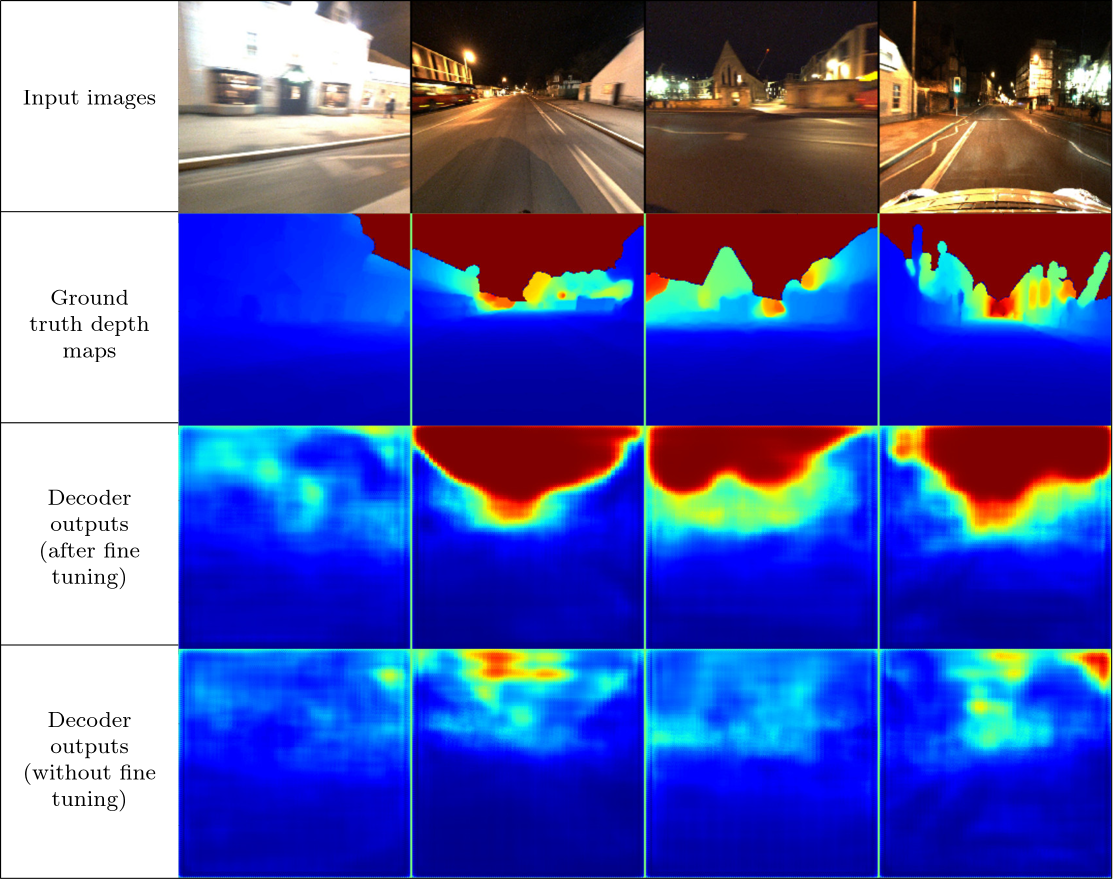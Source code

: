 <?xml version="1.0"?>
<!DOCTYPE ipe SYSTEM "ipe.dtd">
<ipe version="70206" creator="Ipe 7.2.7">
<info created="D:20180911113828" modified="D:20180911115235"/>
<bitmap id="1" width="1433" height="356" length="110786" ColorSpace="DeviceRGB" Filter="DCTDecode" BitsPerComponent="8" encoding="base64">
/9j/4AAQSkZJRgABAQEASABIAAD/2wBDAAMCAgMCAgMDAwMEAwMEBQgFBQQEBQoHBwYIDAoM
DAsKCwsNDhIQDQ4RDgsLEBYQERMUFRUVDA8XGBYUGBIUFRT/2wBDAQMEBAUEBQkFBQkUDQsN
FBQUFBQUFBQUFBQUFBQUFBQUFBQUFBQUFBQUFBQUFBQUFBQUFBQUFBQUFBQUFBQUFBT/wgAR
CAFkBZkDAREAAhEBAxEB/8QAHAAAAgIDAQEAAAAAAAAAAAAAAAEDBAIFBwYI/8QAHAEAAgMB
AQEBAAAAAAAAAAAAAAECAwQFBgcI/9oADAMBAAIQAxAAAAH33W+BeY9epIRu46reWNjKp8sp
KJZ0yyhJxaaYY21w6q6+yMdyhucVzgunNVG5ihZxjiQazV9O7Xb7sZOWpWc0dlylsONou8Tb
PzNs/J6VrzXobPA7WeXVFvwx9DFF0+bW7/Fi6XPVlcvD7vNfI/qHi3u+rrtOGOdGJEaAAQgQ
wQDYIGMBqTHkrGnkptTyTQAMbTzjLNSkjOWE5YSAYwMouWM5q5MckJbbHP1fH5vU/O/ML/rf
lur8r9V5H6b6d5fr69Vsqp31xThhKODWEoxyrxcE0CAak1LNTYNMTGgAAAYLFrFxQMM4zzUp
IyyjKWM5q52Krtpk0en5Ob0PN4/s+J5b0l3z6L0HnKnq/NU+7y/I/U/N+j8nLa+A9jf8R7LL
Fux1ZHm1UuV7Dm3e+jeB9F2dNujXtIZ117K4bK4LKo5U4yhi60RTSEAAAAACAAAAAAAGCAbG
Dacsb7dGvpvk4dR5vzbxn61/MnPvXelljDZ48OyzY7tGW3Rns1UzVVyQiA0s4RGorbK910M7
IZ2YSlBZbmo3c+W5nztFDVq0XQ6up29CGdmEpZxjNCq5Rn2uDDsufn2vFnv/ABvR2vju9c83
3FZXjfTF1ebT9R5zDZlTJfM+p4V5f9jcs9fx45UjQAAAAAAAAAAAAAAAAAgAGCAABibBjam1
JkmNpseUbZI3ZKckbtlk6np+To7j435B6D1Pxfwfnf0TwH6H7HVbORXsxYSqRFNAkIBCAAAA
YwYDGAAAJgADSAECABsbTZLKNksdNmrb6Dm9fpXluH7fl+J9H0/mWs+n/NIupzaPf5r5/U5h
9cl1f5Ny/TfEfqkPiPqdKfSuQwzQp8l1fU8V9573xfd5dK/lYygiGLinBCTQ0AAAAAAAAAAA
AAAAAAAAAAAAAJ77neg6/wATzGX6e/HHhPT+kljXtcWDbZMF7Plt0Z7VFEtcGlFbOOc2LOMW
km4p2QWWwWW0dGqCdk8Ks4qnfo12rZqNnR1uvbTv0QTthssjlPGUpIVyRjdz5vScri+v8/w/
Vec5d7nqbOY2R03oFNTGfM91889byn5t+y+Le7pgnkUogAAAAAAAAAAAAAAAAAACBgAAgTYA
8ieUbMlNqeSnkpyw03aOns8mv1HJxdG835D0ubytr6J8Wl083xHz39T8D+heu1urj17cOLgi
KaQgSEAAAAwBhJgJsYDG0wYACcU4oQANpslnG2zVu3GLs+y4VPYfK/Mdj9G+F+e+n+O8X7i3
yHpurtsfPYvefNZ8u+rbO3fGvNeo+D/XdD5n7Lp9vR2ObHtsXO8p2fQca9z7TyHa4tO/l4uG
LiiIRQDQwAAAAAAAAAAAAAAAAAAAAAAAARtsfe67xeFd/S34w8Z6Tv2K6d5z+XusPMvZs1rJ
Rd58ZqBSKm0q7bIrZ4SkBnGIFa66pdo12rZUt0QWW6/Vs027o0NGutbfXttwlOKU4pzAAzjG
OcxG0y4fR8vjet4vn9zg5u1wYZ6K9H1ukm0n6/5f3sPhn6V+cvefS/O9PhxTzDAAAAAAAAAA
AAAAAAAAAAAAAABNg1PJWZKecbMlZnG2evZu8Hc9357mdX818uvfS/hGi+ieT5z9K19G+Jeh
0XyP9R8G+g+k12nkQWY8XAEmkIEmgQAMQAxg2Npg2Npsm1JgAhYuIRAZLJWSQut09D0vK6PT
/Keb6Dg+aZfV/hfPPtvm/E+o7ug6XW1OzftceBo6x8l53Lfq+zvnw7y/qfgn1/yvG+yafb0b
tGe9nyeM7vpOW+u7/murwql3MwlBEASAaGAAAAAAAAAAAAAAAAAAAAAAAAACe4w97r3G8/c/
S/4x8p3+xapo33O5W6wc2xRTNnhbwk1ABT3qlvtraL69trCxVTnCNa66hp1anZ0Nfp2a3Vs0
u/qaTf069tscp4Sli5IMkpoVT11TQhXstrW3ZxjucPN9bxfP+y4XnPb+K5lrl6vPeur13Slr
9Wz1fzvq2uVq1Hyf9H8Q9D9E8l2ONhOoAAAAAAAAAAAAAAAAAAAAAAAAAATakx5KzJTyjOaG
rdYPQdK8tz+v4/gPiv038H5X9I9F4L0HrPo/8wUan49+muG+/wBdO/mRyoQgQAJMGgAABMQw
CTG0wbGDalmptSCTQmNGSnLDTaq27XHr9vwMvVPO/M/Qeq+M6b6d8/8AGfTuX4r0fotF0OrQ
066OjTssuOlfp6/8h5XMPqmr6Q/MWHY/B/0Jyr1f0bFy9BzeRtMmDx/b9FzL1noPN9ThUr+V
hKpEEIYNAAAAAAAAAAAAAAAAAAAAAAAAAACe7wd/r/E83b/TH4y8z3Orbpzeh5vJ3PL5rgso
qfOWMzkqdbWqXQlQ3aad+nJRvZctrLTFbPWbtvnOp2dNv6Wn29HRdHq6Td04rLMHIBpZqMsK
7NVNunPlGNW7RR0aoLLbFVO8wcv3XnvLdP8AC+R3vmn531i1nTvo6NXpPB9XiP2X0HR/muX0
/wCeft/zz3/qek38dSgAAAAAAAAAAAAAAAAAAAAAAAAAIE2PIm1LJTlhp3/N9F2DxPB6R6b8
xcT/AFL43kfvfcaevpfTv5lw6n4/+keKe8nUu5uLrQgABgIYAAAJiGSYxNjYwAbUs1ZnG3ON
uasyjZmrZ69e95231/F5nQvNeS9bf8yq/WPjvivrfmvM+k2aXf06GnXR0aqd+itbfez5dRt6
HXfkXM4v9i7f0n8D8J7X8z/dvA6PqrS9dx/NXKMvh+767lPsfbeP7fK1mvhxzz4kEIYNAAAA
AAAAAAAAAAAAAAAAAAAAAACfoeZ6DsfC8nn+nPxx53t9G3TRvedytvzOe0kyahXMLsZJ4WKt
rWs61lLXozitjzs97mApazrT8h6Pt+c6nZ0+7o6PodTT7ejWtuwlNBmoywhLGuWEJq6pIwin
ZVtvpX6cW5oQ9LyuJ0ryvi/X8DgaTp9Grfc0en8D0/mL7l9B2Dydu+TeVvfm39M8L9Z6/V6+
NjKAAAAAAAAAAAAAAAAAAAAAAAAAhphLJTyU2pT17PX8Xv8AdfFfMbH3D8x/Pf6I63P/AEHr
a/Hu+n/znz9f8d/SHEfezqXc3B1AADBoAAAAQJslkpsYMEAAA1LJWSRulhpmhplhomr17TJt
9vwOP0vyviPYVfOaX0b5x5/63878R9Bt0m/p079NW6+ho1UNOupdo2GbJpN/T6r8mw8E+y+p
6Z5zxPc/hnI9L8S+qFGjLsedz5/Q1/n/AKJyf0f1XmXq+j5/pcCCzFhKpEUwaAAAAAAAAAAA
AAAAEAAAADAAAABGSs9fxPQds898+p/qH8i6Ht7LFdW4w87Zc7EmwJaVsOY58NzHjZXr+tXS
6Mps8dpw7bXH6Lqsh6eDx/ubfLdnt6Tf09H0Orqdu+pdorW3RTsnrqt055q60zJLJKOUq1t+
t1batl6g7cc/u/P+V9pwfNVbr8lHY5cfpPBdX5a+2fSI9Utw+d9EfCvI3vz5+i+Cet+g+f6X
HjlQMAAAAAAAAAAAAAAAAAAAAAAE8lPKNkiuzjdJC7Z5ex2/wvluh+o/M/Hv0z4/jP0T3ujl
1IePZ9QfnrnwfGP0Zwz6Dro38jB1DQMEMAAAE2nkrJI3Sw0A8JVYSqxcAigYNSyVkkdE9eux
VutVdD0fLv6J5jyXT/NfObno/nmv914zT/SPE+W9zRqN++pdp1mrbpt/S1G3oU79N7Pl0+7o
9Y+Sc/5/+w+s2tmDpXk/G9C8Twcq5UuivTeXz+l+W+xPmP2jlXb+r8n9j2dPt4la3n4SpxcQ
QwAAAAAAAAAAAAQDakxgISIjQwAABxnNDT1PyHT7b535L4f9d/mPS9jXJGGwy5LlOaOU8W2i
1nouY6sooCK4ivld59e189qs8LsZ57o9+PQ+05PmvR9DT7ulqte+pfohnZUu0U79OLc1dWQq
1lybySwlKpdfpN/U12jZhmlnfHeY+X6jkcLJK7Rl3WDm+z+davl37N9Fw0yk2x9XzuD2P5Z5
f1350+08V1/aPBd/BXtxjQAAAAAAAAAAAAAAAAAAAAnkpyRvnr126Ols8vQ3WCvp3l/J+v8A
ov5i5J+h/N8v9t7DzursQc62PnT+n/g/H3fwX7588/RvX6fdwIpZkIYCGACBSzJyw03c/T2u
PobHNfBYanZk1+nlQWY8ZVoQNqWSlnG6zVuv5+vucOz1XH5vSPL+M9zg+d4eq8VU9P52j7Py
es9bwdV3Y0tl/n+p1vN9Ts+c6nZ12rbdz5tRt6HXfkXL4J9i9Vdty7bFz7dNFS6+SMPa8HzX
QPI+b918n61/5N9c8Bm+18t9b6vx/bw67VyIZ5sXAaAAAAAAAAAAAE8lLON80NEkNCcIp54p
0YutEQAGTtU9DbY+r9DfPfCe81fGuSfrX5F5/t9BpWqqJq64Z2QWW4SlPXVapozUJIxs1UTV
17HBl3HALnD6WeTVjoo1np+V5v0+rU7OhWtvnrqkhHXatev066116CKdlHRqgstAjlOlo0+d
6XY11+zHJJ3qxOnc4edLGG1xc/fc/ldC+Yr5p+z+9h2WZ3x3eXmer43A7H8l8/v/AM/fdeGd
X7Z4P0GSpdz8XAaAAAAAAAAAAAAAAAAEA8lKSOi3R0Nll6nouZo9zweL7Dn+N9B6z4nxr9Te
D5H7r3els6cPPsxxyxzv6e+I8DoH54+r/O/uvsfj+5xaV/KxIADABDHkTsVbdzg7nQPOV+58
/wCe3GLl63T0PB+i9Pz70mnVbeNBPKnFpsnkpSw0Xs/U9Jy9vqePzPacLzXQOJ4GT1HgqfrP
MQdzj1u7xa3f42r7tFbY9R0uh5rqdrx3c9HpOh072fLr9OzrnyPmfP32T1suquxXVi3Wsut0
0e34PmPd+d8r77xPD3/zT2Gy+UfVfKZPqXHPafQPB+iya7VxYp5sXEaAAAAAAAAAE81ZNXqt
U9G7R0b+fXFKFK/HVuwQWZsJUg8lO/m6Hv8Azp7zz/E9/wBv8/L1XiuUfoDg+f7HSBSwhnGM
c51rbop2ZxjPXTkjOMLNVNyjNtceDb8zFteKrGKzGyOr7kNF2t1K/VNCr0HD52z40qfRjpe3
p1O7fUu0VLtGs17att6bQa3Xu8p2e/qdW/HNJ3LOcLdNGQtti5+5wczqvyjF87fafZ1912Tj
vMHL3WDm+p4/B6L4Pjes+GfTvEeW+/co9T6jzPWopX8+KebFwAGgAAAAAAABANpslkp5xtnr
2bbF2Pb8CHvPPef91g+eSe8+U6D6l4fk31voci9v7zXYdkeCaqBNQPpz4z5rrP589ZyHX9+5
P7Hp+d6fmo50IiCACWSnPDXuMPe6b5PN2DyvyzbdLw2O/mZ8ntaLH77l3p/onh+/1tLuhDZW
DyUs4z2Ga70vKze24PnfWcbz/pMPmbXY8bV9P56t6HhQdjlQdnlVPQcWh16IrTSdroeX6/c8
N6D1Gi6HV3GLnUNGvrvyLl8A+0+stvPmo4uUFltyjN7Xg+Z6B5nyXufD87b+G9NsPDexk8R9
F5T2/rvHfcei0HR81XtxYFRJAAAAAAAACckbrdPS2+Hvb7nW7vBn3OHnsILJ0r56vXfUunaq
q2GajofnfJ+v9B8Rn3cLS/VPnM+K/lf13T5nt9YDJLJRwcobLa1t0cpsWLk0rFdVujNtMmHd
4OZtsOCeqvGTr3Wa7VtinZapz+j4XL3vlNShbru7k8x6nZoel1NVs367VtrWXT11Twq1+nX5
Tsd/UbOhEWZkbMKLdNGLe1x4Npkw9S+UYvnz7T7CvstlUPRczjb3n8vZ5MO/5vJ9BwcnrPm/
YvfM/puk4H03n3V9zz70XS0PR5dW7Dg6U0NAAAACGPJWZwutVbtjm2bbFbu8EfU8vl+z5nlP
RbvnePsPCaP6D5Xwf0iPj/S9nw/oPTaGvrRcyaqbmDSrf0z8c8p1X5Rmg+a/beYeg+j8d9v0
tXs5UM82JBjzVs9evZZOt7zzz7L4v5rvvT/HKvq/LxdHBNyunc8l6iLzPuvOaPV+U6vpdRs6
Na25N2Kqtzh53q+R530tHjp9/n1v5uG3HF0MVb0HDr93jV+9xdf6LmVNqjsfn+11fOdTs+O7
no9B0ettsfP1+nZ2D5ByeAfavWXVlzjHJLCUrNVPrON5/pPkvG+5+e17HxfqLPA7dzyHq/Jc
/wCt8a9p9I8L6HDrtXHhsyYOsaAAAAAAE842XaOt6Xld73/m+Z6blcXZZcW3xc6xDNbfMznm
rrfBK+xXRahjl9f858/9u+RFlOi9Zk2vmOlyT6n3vMdvssTSaWLabpX6ad+mCy2rbfjKU1dW
zy4tpjw7nDzNxh51iuqeuq1VRBOyOdlyjN6Xgcvf+J6tjg9uLoYNB73heH9f3PNdXtajb0K9
l1qqi3Tngnb5vq9nVbN9W2+zVTfz5ZoV4t7jDzrVOfpvyvP8/favW19d1quj0/I4fp+Tw7VV
O0x4K11+1xYPYeS5noPnXqNh80+k+Y4X2LlHrPd+A9G9Pu4kU8+LgnFCAAackb7tHU9DzOh0
XzPP9xz/AA3oYeTu9Dytf1fk9b6/z2g91xPFey6Xku16DynY72n29KhRqh49irbsTsFAVL+l
/knj+i+e8Rtfm3vJfMet59V9n576L1fmOrZS0QyT2WWzf82HsuHxfe8Xw239D8v1/wBA8HD1
ebhrzSZNU3G6s3M6OeLXY8z6XHhesoVd6vPVNXVtKOTN1/KUvY+Tg7PJacvM6Ctrp+q81V9J
wava5mq7lc1JX0PQdnqeb6nZ8l2vQ+e6XX2eXFrdW3sfx/jcD+0+qslMsa7VNFqmiSMN9zuV
0Xyvj/aeKxX/ADfXzy3zcnp3vn/v/Pcj6jzzs++8B6PpeY63PoaOZHOhEQBiEABnGy5T1PX8
TvdG8vw+keX8Vuc3Fnrqknhx6HNq+i4OG7HY4Payz3qyClDX+98VofrPzrOK13Zp2vk+twn7
d6nyPd7iGxJvOMZYVw2WVLtFa2+lfpgstzjG/nybLLi3eDmbXFgzULtGfaY8Gaih38+T0XF5
fofG6rXnO9jfTqfacDnvu+15Tsd/TbulFOdqqm3RmzUdXr30NOuCy2WFd3PlaMZPcYedLCHR
PmEPn77Z66HTZYrp9bxuB6bk8S/nybzn8undosV0+m87z934/pXfJemv/P8A3ms8/wDSOVel
+mc19V19Rtw1rcMNmWKWfFwZKWGjaZOz0Xy8Or+c+db31vxjX/RPn2m9fzNR2bNH2Neu26PN
9bs+U7Hf0m/p1IaIsc4+fPHNLLVHPVEZjlljS/pf5J43oHL+e7DxvqM8Wu/4H3cPD9dpV6vU
a+raqzbWvh3pce5p4GHb8/V9R52v2uRjpz4ac7hOTBtzy6MNmWTn7bfl/R2/Mejz5vSzptx0
5K3ouFU9N56HscpWQk5+3HRRU9N5+Ds8mt1Men74BBdbS1aNF0Or5Lteg8x1u5boz6jb0Ozf
HuLwb7P6i2s7Su0Zttj59iqm9ny+y4fnPQcrlWc8IpSuZIbnyu3beC9bP4r3Om4P1DkHqvpv
OfUPW6uLhKtptSwlVi4Mdmrf6fkd/qPkuB0LzXkPSV+Jh73nmxNYbsdbvcSPoYbHC7ThLG6p
WQqem89qvoPi8q5VOnRs/Ldj54+8ev8AIeg7sc5gIcsK7VVCHUv0VLtFO7RHKYKxXVsM2Ta4
8F/Pks1U7XHg3vO5WSUc52qc+/5fL9T5HNb4/Qxvp8/63L4b1Xo/Mdfuajb0QLlGa9nySwhU
u0V7Lo5yzirVWdDinZtMmES9/wDNJfO/272RcTwr9Vx+Bv8Ancn0HN5O95vLhsnLCFvNRv8A
yzuee7N7xvq9h8/935vmfUuYeq95oOl0tZrs1euGv0469ueWFu2x6/f+b53WPOfMNr6r5Nrf
pHz3X+t89ovSrQdfq+c6fZ1evd57p9fQ9HrarVujwWR86WOaQGe6OeuKgY5JY0v6X+PeQ6Jw
fB3PKelad3x3qrHD7M/n+8q9K38yDtcbDdjj25MNeXDZkw1Z8b6cNeXLPflRdLzehD1ebjfT
Jh2T8Xry83fLz9zhODr8qv3+JX7fIj3Y2nhpzxdTnVevz6XUr13TnV0X6zZtwlOlfp8v1+55
Htehu0ZtHu6nafjnC4d9l9HchmhnZsc2Pf8AN5N/PkzjH0HN5GzyYo5SrXX2Kqd9x+f6rxFu
x8T6vZfNPo/hcv2Xj3tffeU7OaKVUkbLFd8cq45VSRnu8F/u/Pcv3vnPKew43lZPS+Gq+l8+
Qmpwj6GGv2+PH0MUvO3Yas8e7Hhryw9HDpPYc+1hWs6d97xnY4n9s9V5LvdyKdmLaHNCu5Rm
QU9GqtbdXsthnYm5q67NVF7PlsV1T11bjFzvQczkYSlUu0TQq3nP5nqeLw9tyKJKl5/0Ovyv
Z73nen2Ndq2SwhfzZNhmxzQrxbzSkhDJRsV0xysqXaJ66ql1/tvnGj5t+5+6w0ybXqORwvQ8
zkbzn8vec/mbTFg2ODLFfLfeR1XvN9qxwe1sfBe1qeT+neC7/s9Hv6mq2b9fp11Lrqt1uwzZ
fT8njdK8t4ff9j5drvoHhavpvO1u5yNR6fH5P03U8f3PRaPodTQdHrajb0aj0R4JY45KJlep
OjF2pQMcksMcvpb4z473vN+e3/IelaLXm/QT8Tr2OF2sqLo+hhi6fPUoYac+OmhSi08b6Yep
zpMWuTDszyaYepz1bU6bXCeea/PHrAw2ZIujhh6/Lh6fOxvpx00Yas2t9HzdN3btbt2UtGmG
dksIanZv8p2e/wCR7Xodti5+j3dTuHxnzvE/snf2ebFDZZcozeh5nHvZ80c57THgu0ZrVNGE
pIexyY/aeM5+28F6zYeF9lD4f6vzju/RPAej9XQ06Jq426aZoVAbDLk9BzeR7Di+e3/N4+0l
5qr7Dx1X0fAAcZQ9TnQdzjw9TnEo1uxzKnToodGVbTZQ26dpzsem6e/0/ir+H/XPZeS7vbwl
MSxlKWEJq6oLLad+mOc8oxwlPFvJK1VRezZJoV2qaNpkw7zn8pN4OVynPucPN9BzOTcxZ47J
afpdDznU7Wk39OtddZppu0ZrtGWxVVi3bpz2qqMHKSMIp2VrbrFVVO/R6nwHS+YvuX0GDZah
3DNtcmDf83k7fFz/AEHN5G+53JkjH0XnMW38xvu+Q9TsfBe1m8Z7zyuz2PnOp2dF0etRv04u
WajvOfyvUcnhe0x/PanvfAUvX+Wrd/iUfRcnQ+mPI+g7njO76XS7+lp9vR12rbDCzHM8aJER
3LPdEYRMcrjwz+lvjHjfdZPnGy8R6sal5+6bkdSfideXBtB43UuE3VYra88mp1WQ9bl1fR8E
shni155dOGvLjbVnk1A5MWvLNox1ZlOGGnPF0+fX73Fh6vNj34afZwef9PZ5vs9fW6tle25p
RTs0XQ6nlux3tRt6G75/M02zpd5+K+X4x9j7e0x4Wo2qqdti54yKU7VNFynPu8HMu0ZcXK5n
z+r8tztx4b0Ww8X63YfNfpPlH9C5/wCk9dqNvQjnZZpou0Zp4VbbFz/R8vjeq5PnLOjhxeg8
7R9n5OHqc3Ki7Ki6Hscql6rzlTtc5o0HpZ0NuinovqXaKWjVfzZNfp1+18HXxn6p6vy3b7IG
cYpvOMckq1t1a26Oc84xwlJDYrFVVmqiWFdyjPsM2Pd4OZNXXNCu5Rm3mDl7nDznFUNOrT7u
l5/pdbV7N8Up3qMtujPbpzzV1xynsM+O9ny5JSRhTu01LtE9dVLRp9Z8+3/L32n6JhOSqeWp
S7a9lRi2mTFvOfyt5z+XtceD1PG4fp/JUbXxHp7/AIz1lzyPqMuB6nR2+m8p1/Ra7VsxbzjH
c4eZ6nm+a2fe+ca33/iKXrPM1+5ydP6TN5zvdLyPa9D5jrdvV7N+q17qt2iCVuBLGtqljM9U
UDZjRKPnS+lvivjfcZvnGw8l6LDXlyz3zcnp2fP9ybmdBwnll0y8/bJh2ieeHbhryVvRcGp6
nzmGvNJg2Sc/cTjjfQ4TdF83J6UvP3Y21k4RdLBD1OdU9V5qn6Tg0u3h1HdPM97rea6vaoad
cbkN63Vs0fQ6mn29HCU/Q8zj6bZ0e6/F/N8X+x9yeuqzVRbpz26c8UrK1t2ajPXXtsfP3WDm
X82S/my7LDk2/Gr3/hux6D4v9X1Xm/qfhe/67Tbuji2BPXXbpzb/AJ3K9Ny+BvK/Kw+g89T9
V5uj7LyeGvLJh2ZUX0vUef8AP+35ev6Nktdek6fT1urbXtt12nZTv07TJhgst978+y8g+oem
8v2+zko5xji3klklUuvgsuwbljDJLFvFynrptVU5xhPVVfz5N3g5l7PlvZ8uwzZNjlx3qMsM
7NNu6Wj6HU0u7pa3XtxctjlxbHNkuUZpYV17brmfNcpz2qc9muqrbdTv0ywrq3aPXfPN3y79
h+i4UPGh57FL1a5tVdurP6Hmcfec/l3aM/puTw/Y+a4npvn/AFp+L17Pn+3Z8335/N+mr870
uM05VZWZs93Ii9P5Sh7bx9H1vmdb6Pn63ry1PQ3ee6fX8x1u5pOh1Kd2ipdojnOrdfFKcM7Y
s01Q3YnaO1Kp4YZfSnxbxfq7vnG183tp9vn2edfPzN9jh9mXm7xOTFrk52+bl9HPLpkw7Yuj
z6vouFW9JwI92ObkdPPHqcJqcFbW67JOfun5HUTStrh63Mg6/Kpeu8xpvX8vS9rXoej1fN9X
s6Tf06t2iSEGLW6tuj6HUo2ahm+w8qhfq7p8W83xT7L3o5zmrqs1U3aMyCCy0COU7VNGzy4r
FVNyjNsc2PYZsnvPFcf23wT6VL8y+xeM6/rtbq2Xs+aeurOMLlOffc7jX9nla/pfN1PT+dp+
s8zR9b5vOmcmHXhbDSeuweR9P1qd+iWENbq2a7VswlOjo1U7tG3x8+Gdvv8A57k4/wDT/Tea
7XWAmhXHOeUY2K6opzilZko5KOSWSQEkIMQOWFd/Pk3vO5Wxy49jmx38+WeuqzVRUu0aTf1N
Ts367VspX6U3sc2O/mySRhklHKd/NkkjCSMb2fJLCtowlLWa93s/nWr5d+vfRca3jnlnpjJ0
YZ745zht8fP3nP5diqne8/l+s4vB9BxOdNnc+Sew4mq/5/pW+F1I9mePVRBvzVepm13dxVej
VS3y123TR06qd+jU7Oh5/pdfS7+lVu0VLtEcpQzsAxJYZJY5pElloTtSreGGX0h8e8TtO54P
0HBx6ft2bfjUTZpWeZskz2191ODnLkvs8rbY5e6TnbmEHV5kXU5+NtcvP3SYNmVNuGvNHux1
+rgIWZZtJKLSqdTNW6FOh9IabqbqV+rV7N2n29HV691a26SMc1HX6del3dOgasrFvcXKq239
s+N8Hh32T0UGi2SMBFynPNXVmo5xjUv0S113aM2SV/Nk3eDl7THh975Lz3t/jfq9t8g+sa7n
e1rW6NlHhzSyKu4toz6PDq+r8tW9Bw6/oOHS9NwdF6rPmoQ2W0N1+u169Nu6VO/SmV7Ltbr2
wzsoaNcVk9zh52t07Oj/ADnn8m+keh812esWEijiNis1UtJN5xjJGDFlFAs4piwlLJK5Rm3O
HnW6M2xzY56qpYwyUa1t+n3dHX6Nde26OU5oVXs+aeurCUslGWENllxYOQF7Pl3OHm26aNbq
2aTf1PdfNrfl7699ELBVMks9Ky2xz0xkUL+fJbpo2GbHfzZZYV2K6blGe/nyX82TYZMte62S
MKl+irbdr9OxikhClo1U79Fey6tbfqN3Q1GzoRSsjUhNRHNKDxySVTJmV8SQqHhjl9G/JvFT
+m8XuubztL0+h6LjcnOClpUdr1nR1avbuwcrVFO45WW5gExThBpGLZcWd3j60p1unmg116T0
D1m/XSv0ywhNCqjp14SlQ0a8JSxbq3X6vXu1mvdBO3IjLCGv0a9Tt6FC/Uw9BzuRWsu7H8g4
/CfsfploeQoJWSxr2ObJdoyywhWtumhXboz4t3s+X0XM5G85/K9XwON6z510dt8397b8r6Ua
rei4UW/Dnm0KcK/c49fv8TG6rDZkg6OSl1s8V5X0S1XV1Vbb9Pu6Op2dCGdlHRq1ezdr9OyC
y2euncYedqtm/pnzbl8e+k+n0nV6BYmwABiyUQeSWcYZqMsISRhNXXi3DZZg5Sxhez5Zq6rt
GaaFctdeSUU7Kl19e26KcweSjapoaWajPXVNCvZ5MU9dTSmhVs8mK5Tnr2W6bd0vcfNr/l76
39Ez6EBjYTMr4uwGOSyFkotIDJKaFckYWqqLVNGSjboz4SnBZZWtvnrquU5oZ2Ur9VK/TjKV
O3RDVYotVMQQCQqnjU2x2J3IRjQ8MUvoj5l42h7TzfoeXyNfq17rn8yaFeEpa/Vs1Ozfqte+
vbcBcozyxrkjCeqrCUmLYZck9Veu1bNZr217btH0Onr9OyvbdLCu1TRJGFunOBJGOEpVLb9f
q2a7TsinPNKeuqGc6l2mpdexbzn8undp638j5vCvrfpc90QI6ZDLMqbtGW7RmaL+fJsM2PJK
auu/ny7fFzt9zuT6bz/L2vntNnlbY9EK3Ty0unDKuUc3jYK2mWlN14WlPXbhY45yoa9Wt1bd
Pt6NO/Sm6V+jWa92u1bIpWZqO2xc/RdDqdT+ZcfkX0b0ml6e5zBhEJpyGIADJLJRlhBikhBi
inZDOzJK3TnsVVXaMssK566wI5TjnOKU03i2BJGEU7GlLCuaFd/NktVUyQhdoy7PJiuUZmGh
6PV9x82v+ZPqvv5OlB2DsQBFqIA7U7EIUGIEO1ORlZHMjmoywrxcsW45TljCxVTi3DZbXstS
eNLxzSIgAgmAKl40sBzTtFUKl4ZJfQvzfx/mvoXK3WHm17LtllxSRhDOzXatus1baOjVVuvh
nbmoSQhPXVPXVBZbi5TwqwcqGnXVtvxboaddW6+KdmcYW6KLdWe1TRLCvKMYLLql+ilfpp36
MJSzjGzVTJGDSxcsW7+fJrtO3rnyPl8L+pelm6deLeNTciScLtGba48Gyy4tpjwX8+XOMcJS
Q7lObb4uft8POxJYkqt98dkoZ2Q2WwTsisssVU3KM9qqhpUdGqOU8W6GnXrdW3X6dbRNCqOU
6V+mrdfLCE8Kr2bL5Ls+g6b825XJ/feh1WvW7EAq25omOxNgwmmzITSzjDNLFuGdjSnhXNCu
3RnlhXPCqWEEGLeLkmYOYJhBZam8oxs1U26c9mqmauq1VRLCFqqixTToel1eh/L183/SvcSd
KDuTsFWKpkGILE5ghRBAh2jsWeyLtQAhQYADsQhQBPGpkDGlkGTQBBkgiKIq2A2Ekqnjlljm
f0B4DyXh/p1G3xc+Oc7NVOI4bLKt2ijo01bb4LLoLLGGUYyxhlGMVlkcptKKdlW26Gy3Byr2
3Yt5JSxrs0026c80K5IQAq3X079NS6+OU0DCSMJ667VVEsK8HKeurWadvXfkfL4f9H9FP2qn
JIbFkK1TRuMXO3eDmbLJhsV1RynSv0RTtGW6M9iumpdogstgnbmoJuCdta6+KdlujNez5r+f
HHKdW7Ri3FOyCdtS/RSv0pkkISxgABNXXapot1Z/Fdr03Uvm3G5f7buaq3U7U5CpaQAAMch2
p3LK5DHJZCzUY5SaGRyRLCuaFU9dU9decYYSlDO2GyyCdrFkli5MSCSMbVOe1VTapz2KqoLL
E3Zqp1urb1T5Nh+e/fewz2xdyc0qmoMiKI5hJCZAUQB2rK9Z7o5XpRCLVYMEO5CMaWJkRVNV
NRHNCFW1W0giDHIJIkFbxzvGh9+8D5Tm31q7dYObkoyQhFZZWsuq3X079Fey6KyyKU8kgGkB
HOcU7AI5ShnZiSTAYhtSwrt00Wqc8kY5JQ2WU7tFS7RG5pMiAOaAkUJYwBWKqqzu698j5fEP
fegm7VeeuOTjJGLSmhXfzZNhmyWKqWKpdoqXaI5zaViqmOc6d2iOdmDlLGvBywlKOU8JSs1U
382S7RmTeLckIRznFKyCy2nfpr22oeSjYrplhBpSRhlFaO3qdP8AAcnn3rujrLtLuQxUhFqA
JgAE1lcnahjtTtTYgYDEhsYskpIwzjHFuOU8JSSYEhBpAYkmKaFdmqizVTZqor23QzslhCpP
R1z5HzODez9RlqjloRJKtkRJkQAQRABhMytTtWWpO1KARZEGCHehGNLEKtkBVtQHMUBQZEAU
W2iY7E5igY5pY5n3jxHmOUfYehss+KaFckYQzshnZUv0U7tEU7MJTwbYIGJoTeLYCGAIGAMU
0K5q6p665oVA8W4LLat18M7MYyICiAOQATTkMUsYR0T7D8k5HEfbegl6tcnQhLdCRQQJyljX
YqpAwlKvZdC7Em2sorFuOibkO1OxJAgTGOSkjCxXVJGDE0II5zjlKGdmDmABmoyRhHKeI5Ko
Veff0zyHM8N6jVrL9TtTtSrZEUWoAgABzCSbCQ7EMEOYTQGVqGAAAACFFqA5DmhgCixDmmKa
Fd7PlwlKOU8W4K7uu/J+VxD1foXastCc0q2AkyIARFEbBhIdqck7hzQhRAAYjK9AKIAqxVMi
0JsVbUGRAFBgnMJjmhGOd45Zd08b5vkP2HqWraMoxG4J2Q2WwysxrkoNRBAwByTtHJDAAFBg
OaAYpoV5xhnFMSbQ8W4Z2Ruag1U1WAEhyCSdqcjJRMz7B8k5PEfY+gz3Qz2xy1RcgYA7E7UJ
qAqWqWTHNKtqIs8stMctayuioNIAbBjkhrNJixGm0MAAAAAAABVNVuLlz6X5jmeF9Nr1tel2
J3IiKLIigwBoBsJjYMJIAiOwdiJDtWVydiGAKDVQJqIMcgAAAknYNoZLGGLeKYiPFPsHy7k8
V9P3nYnoTklBjAAABAAAgYMAdic0JgDQCi3YnIAc0ovGhkQkNpRZESZWKtiBhNOwImNLxyy7
j5HznH/rvWk3QzSxbhnYhqIqGoMiAJADkO5OYMckMSCLckgEDGAwQkCZEUDGlqpqtkQAY5jm
ncnasrkZTsHyTk8S9d3890c9kctKJJyBjsRIWZ41MiKLytSiKlqI5GWyOVydqUGAAMAck5hJ
DHIAEDAAAAAAFExySUXHzpdM83zPBej267LoJGVyUQAQJjQxsJBJNgAwAiEx2IY7Vlcncnah
CqapkohEQNgwY5J2omNggsQgTIkfPl2H5lyeK+n7rmstCGKA5gAAAgABQYgABzRMAAc0Aotz
QADsQxVsgxokCBAhQaqarEhgSBCg8c77f5Tz/HvrHWz6kSQk1EIvGpqlkBAAJgDTmOxEhzTs
BCgCFBqtuSJDkCFEUAi1BqkUGqwAAByCZlancstkVlfYflHI4p63v59GGeyOeqJMckq2IUWq
HjQDY02KIqJAPRHLSnYnMAGAEBRBAxzHYnaiQ2JBEEwCaAAVLxyyUDDHLpnnOZz/ANHvoYLx
p2gAgYAMbRIc0SAAHIEKIAMbHancnYnaDCBjS1WxAgYMbCac0SHIAJoi3JO0wxS7D8z5HFfT
d12LLQgFEcwQMAIiQJqAIAEEhyEhsc0MEEwQIJjkhCTGNoAQMUWRFU1WKDIigwFUdr8twuO/
T+vL1oEkqmqmIUGoAgAYAIAGOQTTmO1CFEEysUGMGiQwSBAmoCraqFWxABEG3NFiytMtkFnl
2H5jyOLes7kvWhlsjlalBkRQABGNEsaG5pQZAVbEO5ZaE7USHYnMdiGKpqsAGOQTTtTkOaGK
tqtqpjQAwi8czUTHLLpnnuXz70PQo4rnNO8bFEAIhIc05okOQAIJACgAOwGnMcwmnYDQmqhV
siADCQIAGOacgAsQDY71hjl2L5pyOK+k7pIy0IAQTQmAARFEEKLBACY0SBDY5BIGOaEJDkDA
AABgAAAxtKDVYqmqWqmgVT7V5jhcd+j9jPoQdiItVgCiyIojYMSCIMAcgkOacwQkAERRbYMA
ABAxCQRFWEWkDBADkE05GWlY0PsPzfkcY9X25etDLQhrHPJVhFjFAICi3JY0yEKA7Flcnchj
sHanMdqJIi1WCYgkhjkDHYiSEOQq2oMQMUDHLIiY0PpfneZz3vdGnmsdidoMEAKI2OaLAach
yBACAiIMpgwkhjkOYNAKDUAQAMcgQogAxsGExzTkO5YZJdi+b8fivo+8Md0WwBzFEGCFEEEW
ojYAAMGCBhJNgx2IGA5IBIbBggYASBjmgCDUDHLLHO1W1Wdo8xxOO/QuvlrjlehhAASBBFgE
kRZEJAgYNOYMEDBggQMAAAAAECEBEExhJDBDmCBDtWOWXYfnnI4x6rtydOGV6SFU1U1AINRH
IAURVMkiLyvTuTsQDsHNDHNOxJMiCAAEhgAWDmgHanMUAg1ExoeOOSi1WdM8/wAvn3oujTps
didgMckSCISBpyBAgYosQIIgBIGDHJExyBjkgAAEgBgotRGBIGgHYOxDHasckuxfO+Rxb0fc
UW7UAA5pJgCABBESGxAA2DCISBg02OwGAEk2JDYAkCBjYTHanJAAYZJY5JY0NVPtHl+Hxz3/
AGMtCdycgQMIiAByHNKtpDkCEhsJITSG0SBAxsAAEDAEgQAIBjTsAAHYlBqsbMc0uxeA4/F/
UduTfF3pVCpkqWoCiCHMGCFEcwB2JzBiiOY2kDkEgQAMAAAEAOSAGOwdqGDASpeGWRWwOmcD
l899D0KldjkE05DsCSEDBAwiAAJMAQIAGDHNOQNDAHIGACFEURjSCITTmOQNO0cgAksckuxf
P+Pxb0fdUBzBoBzFEAEAAEQGNCBhIAEDBgDYTTYASHIGDBAAAABJOwckTMrljmeGKWOeSpfZ
/K8TjfuewSMrU7EMJAgQAMcxQACQIEDGxIAGOSAGDBggQMAAEDABDkE0IBuaUGqWoipfY/Cc
fjHqu3lri5CqFW1U0gAByBoQA5iBzHJDCLGhgmNDABAwQJiEgByFEAck7AknYOxKDxoZEA6b
wOXzz0PRqVWNp2BIdiGAACABAgAAYAAIGEgY5IAAAkOSEJMiKLAAAc07E5gwkmxRBPHO+x+D
4/F/SdxVMkDBptJMQMAAIsYCBjTkgABgwAY5AwAachyCYIEDBggacgmOay1xVbxySwxSVL7N
5Pica9n2iI7U7BzRMIggAYSCIA7BIEDABAAxyQAwaGACBgwABsAAbCQIEExVmNEiAoPsnh+N
xj1Xby0RSaqCtqLGOaEDBAABJAOYMEJDYAAMGADQAmRAEgQMEADHIGOadqBqsAGdF81zvDeq
21K7CSdgMckhiGxIAEAADBjAAaGDBoAABgMASABMiCBiTYE05IY5hJAKDxyS7J4bjcX9P3FU
ySGNhJCAAAABMAEDGiQMEDHIAJDkhgAxyHNO1AJMQARACQA5rLTEkKh4YZ4Zn2fyPF417Psp
NzTsHYnYlFkQAkOSUW2iwBCbaQEWIJAIAYAMYJAxsAAJDYAASQgG5pQeOZqtqp9j8NxuMeq7
eV6EKAJiCadoRAAFAECBMYAAIGDBpsGDBg0JiAAABggAABRGx2oBRGwkdN4HL596XoVK7HYi
wAckosBtAwBoAAYAIAGAEkAAAADAYkmANCYAwiCCQ5JBlIJCiKt45Zdk8PxuMeq7eNDcgAac
wAQAAMSAGCBsJIYA5BNDGwkMABgx2J2oATUQQRACQIGO5AKp45njQ+z+S4vGvZdlVskOQ7ET
REUWA2EkIAcwBA2AJDAmAAOSGADAAHIGgYA0MGNgAgmlW8c0lWKt9k8RxuMep7eVqJAwkOad
iGKhpDYq2qwTUGIAEJADkAEkMbABgAhIAbCQANAAEWA5oYAMdi6Z57l8+9L0akZ5XJ2IGNJN
gNAwQwEDAEAxAAAACAAQAA5IAYAosiDBAxyQwBzQCi1S8cr7J4rjcY9X21QxgDkEgQAAAMEA
DABpyRIGOwdiGNgwAQAATTsAAACAq2kOQISHNCeNLVQQfZ/KcTjPsu0qwAQSHIIiiCBgwQA5
AhA5AAAxzQwY5gwAYCGOQMAEDBjaJAwachVPHPJQCt9k8VxuMep7TvTtHYsrU7k70QMcslBq
JjmZBqDUAiCEmIAbBoYMEDBgAgQAASGBIGDQmA5omnMGNnS+Byuf+k6NRTy0J2IQMEwAQmAN
DBAwTSGCABgkACAABjYkMEggJAAhyCY5CQ5IABVPHM+yeK43GfWdvHOxjYMJAgQAAAIAJAwa
c0SGx2p2BIGmCTECABhJMBgwBVNRBggQAoNUtVsR2fy/D437bsqLECBg0RagCAACIAMAAGDA
HIJoABzACIMAGOQSAAQDkDCQ5A0MVbVDUAi+yeL4vGPV9vK9ZXp3J3J2J2og8c7VLxpeOWSi
CZAUABRYgAY5IYAIAGACCQ2DCabCaExggiEk5jsQwZ0zz/L573ujUjZloi7gQ5AAA0AJjQwA
YIEDBAAwQJgAADQxVsiKDUAiDABjkACCSAGEXjQ+y+L4vGPWdvHO2AwYMEAAAAJADY2EgmnJ
EjK1O0JJsGKIJiAACQCAcgDGpkABJiAFU1S1AA7R5jicb9v2CQIUQAAg1EIggYosQMEADGAw
aJAAgkCCLAAAJJyBgwByQBIcgYNKtqpiAOy+M43GPWdrK9Zak7E7E5iiERVPGlqp40sgwCIo
ghRYgAAYNAxAA0DEOacgkOaJpzAACIogAx2DsQHTPP8AL553OlUhPLQsrUAWJsJAwQA5CQ2D
QmASQmIASBAABFjQhQarCLUBRCQRAY0IAcgBzFAxofZfGcbjXr+1jQ0gAY2AMABghIQMBgDm
Ek5DtTmEkMcgQgECABgAhyBiiERRagEQBQZW1WAdn8vxON+47LtSgEGAIUQQRAAEmIGCAY0A
AwGgYgYkCYAgAkm0MGDABjYMGDCIIAEdk8XxuM+t7TvWVyJDmDRBgKsUGAq2QEAAmRFAUWRA
AAAAACQCE3JOYTTsTmEwiACFWADBjmOZ0zz/ACuedvpVXPLTFzAHaiQSG0DBDCLGiQQYwmiA
JgKIRBghJtpJqoItRCAkwCIIGCCQ5oY7BUGNEuy+M4vGvZdrGliBAAxgSBAACiJAwBgMcgYS
TmOaJDmACFEIgAACQ2DAAFEItRGxRCDxqYHaPK8Tjfuew7koNVAgAQAAIGCYIYIEwEAgY2AC
CSItIGCAbaJIAYAAAAMbCQSHNERQfZPEcbjPre3loi7kA7U5CgxipFFuaUGoBEABgERQFBiA
CIAAMGACACQ5jti5gwiDBggYMAIgzpnn+Xzzs9KnVY7EMENhIAGCAABAAwQAMEAAJADYAMGA
EQQkEWIQEQQMEDHIGE0qmI7N5Di8a9r2cc0hAgQMAAEAAAJDYkNgAAAwAYA5JJgCCIAAIAAA
AAAAAGAAKI5HZ/KcTjXt+yRBCgxAAAwAAYAAAIAAEAADAABggQMEADAABgAgAAABzRIcwQTX
ZPEcfjPq+0SHaiDJpyEgQQaiOQogxsAGhgAmISGCQ2AAEhQBAwBsJBJDCIJjQDtHahCqYzpn
nuXz70nQo8y5AIAAAAAAAAABggYIAAAAAYwQNgAAgBIAAAEAAAwQAxsAdy7P5jicb9p2YuZM
iCYAAAAAAAAAAAAAAAAAAAAAhAAAIAAAAAAAAAAAAbHcu0eZ4fGvadrDDIQkCAAAABjAAYAI
AQACBgAAgYIAAAAAAGAAAACAABjYMJKTfHsvi+Nxb0vbVLGEWAMAAEAAADBgIY2AAAAADBgA
AAgQAAMAEAAJAADYTTYMz2x6bxOVlryeep6mOaSArCQRZNKtuaUG5pQbklFtpAwJBEJhFk0Q
HYKA5CiDCIAk20Jk0oNzSrbsWEHJahrLQrevP2n575vkX0Ht6fD0lWKqRJKscxQbmlEcgiEg
QSCISFBuxKpuSVbJIixhEQNCQMIsaIsZjF5NJAwQ2DHYnarfUz9m8J53knve1q8W8RjQ3MVY
5gABJEWTRBu1KpuxKtk0QZJEWSCASFEchQHYsKpZ2xVbdqUG5ITAAUBzFEyuQE2uvY6cXXPm
3F4j7n08GS1VMiJDYojmKA5CQ5gh2JJuxAOQSQhzFAdphS874qtuxKtuQojYogBBkkqmSFUO
YIehNkumvbasHa/nPjv/xAA2EAABAwIEAwUHBQADAQEAAAABAAIDBBEFEhMhFBUiBhAjMVAg
MDIzNTZBByQ0N0AWJkJDJf/aAAgBAQABBQKsrRADjXSzGrpuLXTcTBQxBpQrGrimriWriAuI
C4gLXCNQEaoLjUa9HEUcS35mbsxLMm110Ku64pOrconxTKjjJvzlNxlNxhMxRpTK9jk2paUJ
gg8IOCFlYIgKyKcVmWZBy7UYyI46jE3yI1ki4uRcVIuKkXFSLipFxMi4mRcTIuJkXEyLiZFx
Mi4qRcVIuKkXFyLjJFxki42RcdIuOkXHSLjpFx8i4+RcxkXMpEMUkQxWRc3kXN5VzeRc3lQx
iRDGZbc7kXO5UMckUGPSAU2O3mw+r4tW8TFa1tHFiHaLxZMfcXPxqQo4tIVzSRczkXMpEcQk
XHSLjZFxsi42RcbIuNkXHSLj5FzCVcwlXMZVzCVcwlXMJVzCVcwlXMJVx8i46VcdIuOkXMJE
MRlXM5FzSRDFZEMXlTMZmCjxuVU+LzOdTV8rjSPmlj2AJFi8XqJRHG3E8z4ZC+NgJQYVlssl
0BlVZVNp48Ux8RyVHaAmQ45IjjMidi8hRxSRHEZCjXSFcbIuMkXFyLipFxUi4mRcTIuJkXEy
LiZFxMi4mRcTIuJkXEyLiZFxMi4mRcTIuJkXEyLiZFxUi4qRcVIhWyBQ4lJG7s5j7g7mQWOz
WRmOWKVMl2bImSFNkQkQlWqtZay1kZEXInuKtvZMIuxybJYGcKWpGWpqBc1AzOqGoVTVxoBG
IhqZiwDoscaAzHmXix2JwjxFhdHWNcuIC1wtVOkT5N2vunO3BuztWTmd6NZBpUNO5ypqSTWw
KDRa05pO1kuWOrkzSkon0ABMZdU1C6Q4fgT3SUuCaQifHTRzYmwFmIMc3mDTJiE/7ClqAaij
3powp6nTUlaoKsOFQ/pxR4MOMP8A3Ep6rq6ur/7sMkyTawWO+eXpjYoo9mxJkSbEhCtFGJGN
ZUB3WWVFgs4BEC7yg5CRa9k+q2fVG0810ZTeSUrVN3SlGZy13IVDkKp4Udc8KnxF4dRYo8uh
riWcWVxO76iynqt6WqupqjxKR+oO2NNZSC3oNlZWQamxXMNFndR4LqLD+zceizA4A+WZtOqO
TUXa0dFSPEd/lsrK3uLJjLmnpNQ4fg2qyjwOGJksrKcVeMFgqsdk1JcVkc6lxKS1PWEy1z74
LQyfuqB16QeVdcKXMqNzlUP6cSkdo4sbzyfF6DQfN3WOebR0wtULNmxhMYExibGFphOYLPaL
kKyKHcRs8J43einPspJyC+qKNSU+oK1U56z739glB6inIdR1BzU9UcjJjlaSS4FVWz6Z5vNM
RNhDsze0dA2rocSoXU7nCx9BCaqZuZ+G0ofLhlDEyKep0EMX8Ovx2Q1HZic1FJ2uksKh95HH
/XZWVkGJkN1RYaZJcLwFpVLh0NPDPU5G4jXu0qiseVLM4vc/enks2lqDq1bj/wAew85qvDm/
s/gbXVKfUXVLMqqboxGY6WIvLppPi9Bw/wCcsa+Jg6YQVA02AQTSmuQcnHZ53cdy5F6DkD3P
upDu96dIpZlPN1OlWps56zIuQd3DytvZPCvu2QA0s7b0tQ3LSvaWRt3LVXR9dOzqrB42EOyw
w4xA2XHcNbibcZwuWjqyLH0EFUzvEwbeel2ixioa2XjQI5qgOn7BOz4X2zIvL8R/0WVlZZUI
yo6dzjDh8jxQ4JM5UGGcPLJO1gmrWA1Va1yqX5myp3m4bxDohtrVpA7M4Q/97hu9FXSWp6l1
ywFyo4TaohOTEYfDr47SyDq9Bw0Xnssa+KMdMDVA3pDVbuCCI2czdzU5uzggExqyJ8amZ1TK
R3TO5Tu63OWdZlmWZBya5B3Tm3zKQ7uKzKKXKqer2o6zppanPJnVdJ4lPLvVO8bD3FtDX409
k/Z3tCHKowpuPqupDBUW9BCo7Gbs9CHVEg0W49VltW6pJjzb/pyf/wAjtqeuX4j/AJ7LKsqy
JsV1T0OZ1Dg4e6gwFukymZAKmqysrMQKmrSXPlunbp7UWot3Y3wor62IuLeytFU5K3B68HDa
gCWmqsNc0wYebUtDlbPTeHikFo8Rj8WcWefQcJbeo01jA6429MLVCOnvCaFZFidEnx7GNNiU
cK0EadT0vVUQbyR9M7FOzrMaLLLKrLIhEhChFtlVk5qLURbubIWqmqyBQ4gdZtaSqyou6ll3
qeqal2wusfmmoK11MOzfaEtocU7Ox1dNUUhiBH++ya1YZRuknwSi4aXF68QnG63Uq77fn9Nv
pHbX4pfiPvre4BQQQQCghuqKlvLhlFuwaTJHKs+VVNUjUWJ7ApE47lyY7wo/n4t9ptdllw7F
3xUtDieqjllAysXEWWrnVdSiaPFMNyzV1PknLUf94WAxZ6nQCxcbxNGSJRWtdXV0HJrvYktY
ptlH5dzmi9VGFLH0zxqaPrMSdHs6NZdw1Nasu1lZAJzU5u0nfG/ehm8eCZVEm9K7eQ+PD9Kq
PmA7U1Y6JmFYw2phx/B6WWgxHDn0rnNsf9VlZZUGqGAuWC4aGT1b2RR9oay89fJmmX5/Tb6P
20huph1H3dkGrIsiI9wCgmpiphthzPHoW5U/zcqkXjnjupI06IKZllOE/wAz5t+XH87Fb/8A
Ej8UcjhHQYm5ksGN9EuOLnJKp8RD3wT5jPRMqn4vhI4iWkLWvZZEf7mNueylHnm4ULFT1Rno
jKY/bVWqFrBCYJs+7agLiFrBF1+6IJnkArIhVEN1JD0zQKSmJdwZTqEqSiRpDfhihTlGFOi3
EayIs2e3aYd4VNPaSCrUlVdUc+75bz0xvhE3xhBUFWYpMGxwOnxKgZjKxrA5aerfGWn/AEAI
NTIrmOjLlS4S6Q4X2ePD1tc2kpsXx8SQ11fqve/Mbr8/pv8ARu1tPnhrIskjhv7iyay6ZTuc
o8PkKGFSKTDpGqWncxxaiPaCaFHHcw0txS0hth9GdVjdMOKKkG0kSmiNzDtUwm1TGbSg53+c
Z8OP52KfaP8A7HwRzWXGWa+tUdUFS1fiYZWeJDUXbZssVdgDuHxDCJImz05jcW/4Q1Bi01po
tVlb2LJkRJpKN8knZbDzTU+cLGHdUb/DZIhKtZGdGoXEoVW7apcWhVrid2TXMUm0b9g5ZldT
u6ZT0yrJdCmJRoSpaJydROvwpWgU6FOj6hGVk3LFIFN5d8Rs+KVGZUku+t+4w92bCakWkCAU
DVQTaUuB4j0T4c3EVX9n5I2yQFiI/wAwamREqKkc4U+EyOdR4C90tFgmlHxbKSLGMfZJDVVu
o1zrm/d+f04+i41Dr02L02WpkZZ3t2TGXNLSGU4fgZkig7PrkAVRgVliGEZZpqUtTo1lWVZV
lWVBiiiu6lozmpqHpo6DaKn0k9ycUSnJym+K1xUN2q2qo2kc7eKxZCPFxMX7JH498ocbOJtd
RKm+Zh3x0bvDifs+0rcXwtrmYxh2SaWLK4j31kGJkVyynJQozZ1IbPpyE6EoxrItNCIlRUTn
nDuzj5JcM7MmOVoFNHnWMnrjd0NetRaic9OcsyD016zoSITdUU+8M/THOmTXWdaimfdPOzhd
MYLQxNWgxTQMUsLLuianMCewKRouAFlFzGFM0Ko8u9vm0rMqR25d4+Dm+FVg8YJqhbdRDKqS
YsGG4i8McGVMOMdlINHEMDdTufSFpMdlb39lZZU2K6p6PUfQYMHqjwBhiiwyGBOcGDEK90Sx
TFpeImqHvRPsfn9OvohYJo8aw39zW0+SYj22tVLBnkwXDQ80FDHHT5gFqq4eqvDWzmrwfapw
zIH0hC4dcOuHQpio6K4pcNGejwwXp8NGWGlbG1zk4pyKcnFSbuA2qbZa3yqvmu86cdEY8fEv
tT/6kAstZOAsQFCNqYeJhzA59NHZjBs3zmZqNx+C09Uy0rkfeAJjLplJc09ALwUQTaAZThwK
OEtcpsEanYM1HB924ICqfAGlUPZqAMEcdOtawfUXfnKxx/XE/wAMPWdZ0XpzkX7664hcUuJQ
qeqOoUFR0tm2im3M61ynyGznFZkw7U+5ATosykprmeLKpTYSSJ0m4emHcKZTt6XDuypjNwxZ
FSsRH7jBPpVd84DaNu0ITWbR7KCQtUWJESwVzJUaenqRP2egllr+zOSOpwx8LZIS1FvurINT
YCVHQPeYcGkeoOzsjhT9mN6Ts/FDJHTwU7HVMbDUYyGMrceOlW40576qudJIT7P5/Tz6FE9V
NGKmfFMF8SejcxGMhZVlWVBibESoqUuOF4aTPg9A2JjzlOZXTXJj1LTRyMq8GY5tTgaOD2ec
J2GFpmFKHClS4U0PjgZErgIv7nJyKcVK5E9RdZtSeirVV813nDtHEfFxDfsoR4p+XZZEY9mR
7Uw8XC/jg+FvkDvGbrGaTWmrqA6ssBaHNRHugFFHdUdEXCHDFT4XvFhlg3DukYcLtoWBxoY3
B2GRk8ojKbhsYTKGJge7Kp5Ns/h5jdY5J4jJhptmC1wjOFrBPlTpNzIjJs6Va6bUdUVQoanp
bVbRVW/FBMqAtQJ7kCmFUxTe4hVcfRUt2n2T3b5t43btN1IpWG0kTraTkInpkTlpuWRypI3F
SsOtggPKq8WmYoQctM0lNiKaw3hhdZ0fVS7Oo3Jr9idWPE8H1o8XwSRj6mjdHIWLKre0GqKA
vVJhUswouy87hTYJovipookJ2MTqxqlr4w2qxSNqq8Vj1p8QY5s1S0tmlzIn2vz+n30Fj92y
WbcPZiXZ4vhq+zszVNg8zHcslTcLlKiwaZypsAlLaXs/Jeiw3hnvdYPdvdXQKa5Z02VB4cjC
15fQ7cAUyiTIA0Ods9yzLMgU4pxRKkOzj1AkukO04KqwVUNOeT4oflw/OrvtR3zT8KaspTWl
U58XDJLGGYECQW1QmTBMe14qcK1jiHZuUR1mCzQiamdG4tVvbAUUZJw+hLxQYeQyGiTIrLL3
E7OOwKB7roqRTt6QOhsbg7rWPv8AEZJ4bZFqLUQer3R83HZztnne6ad45FE/pZJsyRam8Ttg
imJg2pvNqBRKq/lVnw1Pm7ztvH5tR8ns2fELaYuGBNAvlCyqkYp2+NgzbYZiQ8djemFvRTdJ
a5QgFQsGR7FA2ypEDsx+4cHKtoG1RxLCAJ56HKnQIxIxrKrLKgxQUpkfg+CazqDBGQwZmxCa
pIbLWkKXEHBzsRepcRdkqq5xNRVuMzp3IuRKv7Q8/wBP/oLfP8NKvmElGyZVGCMe44A28XZ5
oLMGYxMomRjpanPTt0QrKysgFbuaU16D1cd105ORV1dOcnFFSbNPn5IyKQgsrGhVDOuYWdGR
pxfMrftJw8Zwsy/VGmtBAi2ibZ9CbJspaOKNuLN46venqMzWzbHLKMQwqOdmL4Tp1E0GVxYs
qyLIsiyrKo47mgos8mFUIDaWkAj2aM6zLMs2znbByD1nWdGROepXWGboj6isdcc7T4bXIuQc
U1yB7neT/J/n3MUfk12zZN2yqCXpbJs+SwEyFQqafeOTMrolVUnRVnpqEfOyiZu2FGFGm2dS
ArgNxQoUCNEAnUgVJAAp4xrYS0MwzEDeZrumI9EAUbd4WApkVmGBCABQmyj3Y1MKiKrqTPJV
4f0yYaLPw2xlobE0q0EKW6p8PzrDsEGvhtBHTB78qc5TfBPsp3db5VNL4dRLczO6yij3j2Pz
+n30IDf8NTUChurBXRcie491lbusgiEQrIIOQcsyunFFFXWZFyJTpAE6UZHPsnypzrr/AM1D
bqfLmmtmitpMNparfsiR472jJlULSoYrrS2Y3emflWutdcRuyqIVFVnLG+7Y3bs6ljdFmqKu
gs90FlopsF0aUrhVwyFIqXDrvo8PDXUNNkbTsyscdi5ZldE7OO10HoyrVWqnSKWXMS/woJlr
VSx/5rflhFAJoQV05yJujusqATTZNds1yD92OKpz0NO0jlcoOKppDeGXdsxRmU7+mp+GYXJb
u1m8YTe4BZUGLKgNiFI1U4VQPGw/6XW/OHwxyWFPUbxVQvBWBR1vQ2oBOcEC2aH4E1RKoVSN
pB0v+KRq0hbh94qXppKVUNOGyybJ/mQntVUwWq22klU7vDmdvK7q9z+ewH0EO3vsE0oFNKui
j7FlZEd4CPfb2L9xR9gqQhSyWa+ZGbfVWttV1IVVUdcsnXE/ob8yo+0bePIPDChHVAUXJrlE
7YOumMzAwrTsqQdMPy4/ONVUOoqykU1NsYNo4gE+MJkF0KUXjoxlpaUZ4qZQRWTdmvPsFOV1
dOds5+z5rE1KEt3GUaVO/fMu0B8Vnywj3BXTib723QvYrzQCYNm+X5YFCekHZ+6DdwzanZux
u/knOUztp3bSbqxTWpjUxqtsG7tYhEsm4Z0uapWqnaqltpqTbCqp15M211FNlUdVvBUqOpVP
Vi7KrZs+9NKcjSmKMoxB4qaLono+mSm3fAhAE2AF0NK3LS0wtlDFI5Oci5TSZW1VQVVz+JJM
p5PDkcn/ABe5/PYD6C3zHkgUCmlX77LKsqyLKnDvB9oBWVlZWTgiEUVI+xlnOaSoNnTLVNtS
yfOqypU815C45oL5P/o/7QP8iT5bW3TG2MWwc4LOLslCbUKnn2z3XUqbNlZJZkTkxyaMzauE
Kog6HwBNhRiF4o23EYvFEMlLAM7IQHfCnOTnLMsyunOT32GsMzpgFNVbcUpajfXC19zUjSo5
bnMFj58aM+G3vCKJ3vsSmoje2wQ8mr8sKhds1yvdMCA6YNiCnvsnzbyz7TS7OkWdNcmuTSi9
Nk3jlTXq6/8AD1Md6V29WfGpPo8x6rq6ugbKGayjnIbHUKOpKjqOqnntHHKCmFMcmu2e0PbV
UimpDmdSEkUTk2hdmgo3ZKemyte/aR6c9F4VRMC2qmCq5et26mb0lly6Pqyq3uPz2B+gjz/G
ZByDkx22ZZkCh7F08q+2ZA91+6/cPYKcU4p0gAkqABPVjPNV7yVPSahaydMpajapnunvu4fF
Tu6BvI/7QdtPNJ0xSIS7tl2dKjNZCdCoUFVYNqwm1QUFW2zq7amrrmCcPMB6apu1REcj4imw
FOhKjideOFxUNM7Tp6ezvJOcnP3c9XQKupJLCoq9m1V3Go2nmWqpZlxCM+4nvFRy9WosfPjR
fLaVdXQKKPnZWTQFsvwgmuCzC7HKJ2zUwJjAmsGWMAK+0z1JJ1TS7Sy9Ln7h6jfux27HhF6D
t43pkmwl2MmznXU3nSlVLvFpPo0nn7DXWTHjLE/qZbNG7qp39FM4GRpTXJr02RbPT6VpPBsX
CR34aIKzWB0qdJtI9SS9TplNJdlU5VLvEzqV123RstrWFj7f57B7YA6axc+zdcXa5AprlmWd
B6D1mQcsyJTnInuBV+4q6zIOWZZlmRcnOTnKaTpmk2nkOeZ5u5210D0k7S+VR30wuGDrf9oT
fPndtG5Z01+xcneaz2TJdhL1CYqKcgcQ5U051cMkzGnd0TDolb0Fm8VMHB1GEykCip7KCIaZ
8i5PcnO3dJZNcsy1FVVHRUS3AlK1jaaRCU3kPTdO+Jg8Kk2WZY6/x2u6WuWZFyDlmV9/wgrK
yAWVAI+bVCdmlRu3Y5B+zZFqbTyqSTqkcpPJ3dF5hAouQcmO2z7NkWa5aCTMzeAWNT86l+iv
9q6hm6mTps+9PVKnrmhzMTauaBNxRqjxFpTK1q4wW4xqdXNRr2qTEgCcVbc4ptJiF1JX9RrU
6r2qKi6qJusyJ8m2ojIsyv7j89hjbs7JN1yy2Zr9Uci1k2TbURqAFxYQq2oVIQl3Eq1EXrMs
yDldZkXIvWsFxACFU1GpauICdVtCfXBS1/U+rJD6glSyHNK4ou2TfL8SqfuHnSOKZ8dUbdkJ
HeNIVG5am4k2a4kOvm3TvNpKzlahUDyU0EtpwRLhTuqF3TfMx9Fdow9RU7YxptI0WrTAWcBO
lRkTnKR5CmmdmZIVNUOajUuUkji2ZxtmWoQJH9OaymmTZt3S3cyQ6VNP1Z1jjv3AOwNkHrMg
5ByzIFXV1dX27rouTXKOTZswTJxds4XEtsKkLihaWpCkn6jMjJdZkCo3LV21N86Y7dhTymlN
f1U5UvxMdvKfGo/or/P2B3MdYtmsmTqOryoYgAhigsMTbmGJtysxZoczGGhc6FucNRxQJ2JN
UmIi/MBcVoXFqSp34pOq9pKi6mm6zKi7b3f57Dm3ZyZ9nzyksa92aJyc4przZ0ykn6X1NkKy
ybXbx1/UK8LmLVx4Tq8JtdvHVNLRME6oa0cYzMa5idXstJiTQ3mozczbbmbE/EQ48YCnT3Of
YvUjhmkcEXbFyDti5SqYXRb1Ab0rdo29dcbdj3nxX+Q+Epr7KN4yuIuLIjqa1CNGMqFlmR/D
COugdlMT+lkq1UZgnTLWWsjMnSLMrolFuYvjTGXdURpzFKzacbEJ11I91pCVM9NQ+MW0qf48
yxg3qh5ezfuurq6uge9yBTXoSJshuJChKVqFaidInHcq6ug5NejImOWZMO8Tu4eQHVD5v3MT
d6gATUf0V/n7i6EhC1CtQrWK4k2bUm4qyhWGwqzfizY1RT6griDds6bOpJtzKjOnTJzyT738
9jDbsxPN4r5vCa8XjmTpVr2UlSpKjaWdcQuJ3bW7itKFXtxW3FoVairdjiG0uJuyOxE3kxJy
fiDrSV5I44348ptYSRUnMyfp1VqozKSfd0yMq1E2TbUTnJ+6y9WVU2wafExY27Hf+vx3sJWb
dm6092Q7NgRpk2AhrBZRk5qVxBils1lQtdGqTqtGt3FftzBHEU2uuuM34m6M6fUpk28kuzpV
JNtLLcX3UjFI1St3bGizqyeBTnxLrFz+6Hl7N1dXV0CrrMg5Zk5yzIPQkTZN2yoSbaizovRd
7H4ui5NkWqU2XeOZa3SJSmy9UMtlq3URVQ862HuzYK/zHurq6urq6ug8rUK1ytYoykrOUJbI
TbGc5jIr/wCD89j/ALVq5bSun8NkyZMjUJ1T1PnTp9pJk6ZGfcVCFQhUm3FJ1UVxZTa0gOrz
Z9a4tNWS41V06a6c+4usya/qa/dku2qtXZ0u0ku5kRes6a5ZkNzlusgvlF49mxnxMYP/AEy/
VfbvCzbwEJjWlRtblaGo5UXNtqBRz2dDUBCr24+yOJOs7E3LmBK44rjjY15XHOsytNxXG7as
rjCnVibW2Eldu+tKkrDZ1VdCoWvs+VOenWuzKrDNLlEET+vMsT/lDy91dXQKuj3hDzah3D2M
yzLMFmCLkCsyBF43BZhYO2zoSha4UMzVWSjWwd2bBHIelfnsobdkquTxnSdDZEJk6ZGbd0qd
Js96L0XLMg9Z9tRGRai1E56L9i5Z1mV1mQcgeoJqur7Pcnu3zK/ddB6Em7XrNu5ya7pjPiY1
9k/n8d1kAmhU6j8mWtcJzxZzxfUC1kypsjVhOqwuKC4oIVIXEhGpFjUritm1W7KnqFSjUBGd
ayfMtRPejItZa6My1UXpj1nGapeOGjPiXWJ/yh7m/s3WZXV1mWdCVCXYTISrVWqjKjKtVaqz
ouWZZlqFRyISJr1nRlsuIUNQp5bz9n3ZsEch6V+eyxt2QrZfH1Ohrln2c9GTd0qMqdItRai1
FqLVWqjItRaiMizK/sgIfE1AouRkUkiLvaumvstRGRNk6Yz1Y2f+kfnvDVZNKjksmzoVKNYb
OrE6rKNWhUXXE2DqtGqRqduIK4hcSjPsZVqFNm3ZP1Cday1Vqp0m+onSbOci9ai1U2RaiEq4
neoqbxNd1ZwsS/lDy/y3WZZ1qLMr94csyzrMs6bIhKmyrV2dInPUMqmk8bsu/PgbkP8AFf8A
0fns4bdi6uS8+v0Mn219nToz7unRmRkWdZlmWZZlnWZXV/bDUGq247ij5PHux8LPixv7H/N0
Cg5CTbUWdNlstYLXRmRkWZXWZahRcrq/uGusWyrUWdaiMi1Ny9E+w02RcsyunuuxvndYl/KH
l6HdByuineUR3eevsib4I5D0vs/9kVHzs3Q1+xkRkRkN7/4g5B6zrUWotRamznX93fZnxY39
j/n3N/8AFmWZZlf3ZTfNYgf3Po2dZkSgUTv2O+iu9MwI27DTHxM3S1yc5X/1394z4sb+xvz6
SfJvmq8/ufSj59jfozkPS8F+xJD132v6S3zxn7E/PpJ8m91b/J9KPn2N+jOQ9Lwj7Bcd/Sh5
4v8AYf59Kb3Vv8j0r89jfozvTMJ+wHefpQ88W+wvz7d/Q291Z/I9JCPn2N+jO9Mwv+v3efpQ
88V+wfz6BdXV/cN7qz+QPSvz2N+jO9Mwv+v3efpQ88V+wfz6FdX9tvdV/wAgelfnsb9Gd6Zh
n9fu8/Sh54r9g/n0pvdV/P8ASvz2M+jO9JPfhn9fu9LCxX7B/PpTVpuVZ/IHpfYz6M70zDf6
/d5+lDzxX7B9Lb3Vn8gelfnsX9Gd6Zhv9fu8/e3/ANoWK/YHtW9Fb3Vn8gel9i/ozvTMN/r9
3n6UPPFfsD0sd1Z/IHpfYv6M70zDP6/d5+lBYp9geljurP5A9L7F/RnemYZ/X58/SgsU+wPS
x3Vn8gel9ivozvTMM/r8+fpQWKfYHpbe6r/khD39/Yv/AJ+xX0Z3oF1dX91hn9fH0sLFfsD0
sd1X/I9i6v3XV1dXV1dXV1dXV1dX/wBHYr6M70zDP6+PpYWK/YHs39GHdWfyPS+xX0Z/pmGf
1870tqxX7APpF+9qsViOGRTv5RCuUQrlEK5RCuUQrlEK5RCuUQrlEK5RCuUQrlEK5RCuUQrl
EK5RCuUQrlEK5RCuUQrlEK5RCuUQrlEK5RCuUQrlEK5RCuUQrlEK5RCuUQrlEK5RCuUQrlEK
5RCuUQrlMOblEK5RCuUQqPBoDLgOHQ0GCVmEwvJwiFcohXKIVyiFcohXKIVyiFcohXKIVyiF
cohXKIVyiFcohXKIVyiFcohXKIVyiFcohXKIVyiFcohXKIVyiFcohXKIVymFcohXKYVyiFcp
hXKIU3Coi3lMK5TCuUwrlMK5TCuUQrlEK5RCoMGgdJTUUdH2QrMHgzcohXKIVyiFcohXKIVy
iFcohXKIVyiFcohXKIVyiFcohXKIVyiFcohXKIVyiFcohXKIVyiFcohXKIVyiFcohXKIVyiF
HCYQOUQrlEK5RCuUQrlEK5RCuUQrlEK5RCuUQrlEK5RCuUQpmDwl9JglO845QxQ9n5MIhXKI
b8ohXKIVyiFcohXKIVyiFcphXKIVymFcohXKIVyiFcohXKIVyiFcohXKIVyiFcohXKIVyiFc
phzcohXKIVyiFcohXKIVyiFcohXKIVyiFcohXKIVyiFcohXKIVyiFcohXKIVyiFMweEmgwOm
kd/x+jX/xAA+EQACAgECBAEICAUEAwEBAQAAAQIDEQQhBRITMSIGEBQyQVBRUiAjMDM0YZGh
QEJxgfAVwdHhJLHxcqLi/9oACAEDAQE/AbLnbLliej2MdFiMWo57UekWo9LsR6bI9OZ6cz05
npzPTmPXSHrJM9IsOtYznsZmzucsh9SI7rEel2I9LkekWSIKcxaeeD0aQ6J4OSxHVtjtgjrZ
J5aIcQh2bIcRqbzkq1lLXrFV1UpLcqjVIdVbJ1QJQjgtxEvtSYr8sd+GcNl1tRBfmjhnD40x
VslsW20x7QRK2DfqocofIjMPlR4PlR4PlR4PlR4PlR4PlRiHyo8Hyo8Hyo8Hyo8Hyo8Hyo8H
yozD5Ec0PlR1IfIjqQ+VHWh8iOvD5EdeHyI68PkR14fIj0iHyI9Ih8iPSYfIj0mHyr9D0mHy
r9Dr1fKv0OtV8q/Q6tPyr9Dq1fKv0OrT8q/Q6lPyr9Dmo+VfoY0/wX6GNN8qOnpn7Eeg6Wzd
JF3CK+R+E41w+umKxH2jgvSlFHAuGO55wUcKqrj4zoaWHsQ50R9i/Qd1Xyr9Dr1/Kj0iv5V+
h6RD5EPUQ+RHpEPkR14fIjrQ+VHWh8iOtD5UdaHyI68PlR14fIj0iHyI9Ih8iPSIfIj0iHyI
9Ih8iPSIfIj0iHyI68PkR6RD5EdeHyI68PkR14fIjrw+RfoekQ+RHpEPlX6HpFfyI69fyr9B
XVfKhTpf8q/Qj6PL+VC0mmn/ACot4Xp0vVL9Bp0uxqtLpIyxg1tmmg5bostpcO5dqqufCZrr
fqVNEo2LLK7bUjS1WzcUU6C6T9Ur4ba/5S3QWRnvE0egnNx2OH8K5rnlGh4NHkfN/sLSaerZ
4P8Ax17F+hz0L+VfoO2r5V+h16vlX6D1FfyId8PkQ7YfIhzh8iOaHyozD5UeD5UeD5UeD5Ue
D5UeD5UeD5UeD5UeD5UeD5UYh8qMQ+VGIfKjwfKjEPlRiHyoxD5UYh8qPB8qPB8qPB8iMw+V
EbYL+REL6+zijVaCjV1cyjuf6cvkRo489jf5irWSdZOscCUESgOByHIchyHIcoomPMjO3mkm
SiOGTpMhS8lNTwKp4FSx6eR6M2h6Nslw9tE+GS9jP9PtS7iptq9pTxFwlnDNNxuHtTI8Zg0S
4tBkuIwL9dFmp1icirURbLLvHseT9inq4f8A6RUl6Hks/jcmTJkz50JHKyNbKq8LcttjyPJ5
Sa1RijTWxu1ScTyZr8P9jUS5ZYJz3HIyZ/jURiV1NiSqWWa3jFdVbZrvKOmHx/8ApxLyqr6r
wn/8NTxrrN4THxLCxgldKS5mTXPooZL6mqnghFY3OHU5nA0mj3IaQ1OjedjS0crTNDHFjNN4
ay+fjZzHMNmTP8Yjh75vCdJ/E0Hrv+pzbk5E5krCVhKwdhznOKZzDfmycxzMTYmyKGhwOlkj
QRoWSqvAq0QrR00KtHTR0ojpiOiJPSwLdHHBfpuReFjnOvwo9JsPSpktRORGLnuySdbI5k3I
8mpf+Qm/ijhtnW0yiXQwx/xqEYMHKKJGBCjJ0YRLtTCk1vHujNx2JeUzdTxj/o47x6y+fhxt
/wCzgNzukpS+J5Mtcn9jVLxk1uP+CwYMGDBgx9DBgUSurLK6Ir1i/Ux0/hRxLyidcZqOPb/2
cV8p9RZBpJd//g+I6jVPxf5kjp5XeKUmQ0MFuajRwyXaZKCOXGmikaqH1UsmcdjhU0rqzS4Z
DBqIxKYbo0UFzlW0DUZ537i4b94bGh9d/wBRvcsZZJ5JTZKTHJ/RT8yH5skWRexERGOSFSx2
I0L4CpXwI0o6YonKY+hgcSypNGppWC6hcxKtZGl5qOxdFYKq1ybnBH0rHL+h5L8XjOxQk/j/
AJ/Y1MIWJOBZDllj+NyJmRMyJkOxHaOTWXuEDjXFZ0ySyzi3HLpaixKxj4jq94c7ZTpJW181
u5walVWqETyah9X29hqZeMnLcb/h8GDBg5RQI1ZK9PkaroXMzXcVVWMP/P8As4r5QTVnhn/n
/RxDjN1rnHn7lEZWy8ZTp4r2FdaSFHYuhll9S5CUV0kjVrFMsCrcllnC9K+tXsaWj8iNJfWU
VeJGjrXP2H4dkX+sx+4eG+v5tF6z/qSe7LGi1rI2P6SQoiiOI0bEcEFsRiRgV1lVexGs5dxR
OUURrzPuZMkWYHB4L6ngvplnsXQlzPJXHmZKsi+XYtl2NP6mxodo2HD9dPR2qzl2/wA/xHkr
5UaW/mjZZvsjMdeutRuicWnj+PyZEyEip5OJbVnlVZGNkV+RdGVurnJfE9FbktiupqtI0kca
yKPJ1NU+L4Gpa5yT/hsGDlOU5BVsjS2Q00vgRhCv1mX8QprTXMcV4/RGl4mcW49VLGJI1ev6
88xK6JOWSmOGVi7CZZ6xbnkMNwWDiEfqJZ+BoYpUrBw6lKUCiOCTSNRYslNq5kaOzxDXU3L4
4mxofuDhvrGTR+u/6k3uy1lr3M/TTIsTGyTOYjMrlsV+wgtypFUfCJHKYMGBxGhrcxsYIIRg
nXzF2n3NTpt5HI63zHVILn3LYdiheDc0Cypo0vDYTrXYdlvCObpyfi9n9Pb/AFPJHyl6WgjX
dHfdk6OpDrR7NZGvcCIMrwkcYtcajyw1k1dD+n+5o6ur42KlKSZjYoX/AJ8DgO1H9jUvxj/h
UIURQOmKohQOEa9zUa1VLY1nF3CXtNfx9+PGfb/n/BxLi07a3H/P8YubUbsr0yI14I7EWJiZ
J+MnjkIxUsZNVRzUP+hbqXprOl3OF8Yi7K4lGti0W6xGq1yTKNUnJI0NuZGn3ialeNjGP+OR
w/bc5zSPxP8AqTluyyRa9/pYMeaMhTHMbbORnTaFNw2KbexCe5VIql4RTFIyZOYdg7TnOYyR
YmJ+aUEy/Tptmq0i5GOjBp6sIvhsU7V7HDd5SNNHEDV6aNzWTU238Ota0ywcD8pIazTV05Ty
l22/r3NRpFGPMiUcfx2BIrg2SxRW2/Yjyj4rGrT7fE49qHrtRFx7Y9hw3TctMTHmqX/nwOAf
c7fA1Prj7/aYMGDH0ciZFiZESIQEuVGpvxBmv1eEjiGszYay9tyL3koZCQpEZMgJbCRJeMnn
plJKPNDBrOHxnc2zScSu0t8U+yZo/KS3Hcu8o5/lj/Yv4/OT3xn/AHNHxqXPHBwnivUsaZod
bzQJw6q5yUNiSH/HRRp1yUc51DTbTf8AUsb5mWE8582DHmQmjKG/oRwRwNL4Fy3KpPKK57lU
yufhFYRn+ZGf5nMNkn+ZnzZMikRZDzzj3NVX9Wy2v8imBfHYh93ucK9eX9in1Rou08bJZaKN
ZrdHr4Wxk2lL2bdjye8pY6++NN089+7/AM7Gorqsx0icHF4/ikhIURQIVlNKUcs4zxJV6ezx
fueUvFp3UxjGftNEpXc0rNzSwxBeet8uvgzydlz1f2NXHEyXf7NRFAVR0hwMfRQhMi9yBX2J
PY1kvq2cUm8I1knzmo/mNTsiqWCE/wAxTfxK5FTI9hEvWJ+oVYzuLsTgnJmp0nhbiOOor2iz
/wAqf8zOjd7WV36iqzmyzhHGLIWPMmcJ403S8y9vxOHcQVlEfEW0R5Ni2lolHBj+CwYMGPpp
FUMs1Nio0jR6R+Zp/Wf9Sa8TJolE5Dps6bOkx1M5GjlZysS89aIQOmW17nqzIWbldpC5JHpK
FqkQ1ItQsHXQ7kdQUxzOYUiMit+dl9WYFunIUYNTVsQrxWcMWJsr9UYzVadTi0UwfDbeuln2
f/DyR8roOM1bLHb2Gntq4lX1633LKZRMfw6RGJGvYr0+RadR7kp10rucS45XTJxbOKeUHprn
Wnlv/wB/8Gl4fKU8yXY0uk6ccEY4Xnk8auLPJe9OP9jWQzPYnHf7FRIVNlWklJZwRoUfWPql
7TlhLsWadt5RKtoaMebBgSEiuO5VUbQL9Qlk1mpXIziOpi0tzU2JyLWnk1cPCyUcClgVhTYs
lE0QawRJrxE/UKu5/KP1ideT0bLI6YnQy/T+Fl0HTvg0XEunDc4NxuMaoRz8DS8YrnYlzCur
1OyNRp3nYlW0xr7fBGGSNTYqGOhkq2OJgwYMCiVaeUmU6fp5lI8puJ1xUoKXwPTIfE0qzN/1
Jw8TJQHWdMVQqTojoHQejj050SVeCUcMjNoru3OsSt3HvIgtys5sDuQtSvgV6lC1KwddHVRG
wjPYc0cwpEGVfQmsxJ1irNRWdP6o0K5ZspeY+Zlr7mrr6kMFd8+Hvw53PJryqjVooRkvY/b+
YtRTqK8r2l2llBDg1/CpEYNsqobIafbdjtrp7+w1PGa4Qz/ucS8o6q2l/ucZ8pee+fJF/qaP
h03bGx/1KNNyMUcGPPqHjUJnkxqmv2K111kvrxNj+mkVVczKNOorLLtdDTvlwW8YW/8Ayf6y
iji2TS62M4ZLNPmOSylodZ0zpnTFWRqKqdyU1Wi7VLJqdXuzXa3NbwazUN4LrXknazUPKJ58
9MtzTsp9UjEntIs9Qg9xeqbZGkJLPmmXeqzWeqOXKcP1LjCBouJtXL/k4VxTmkzSWLUQyy6n
dk4j+1USNTKtO2yvTbCpSJUJruWaUnpmPTs6LOgxadsr0XZtl2sp0q5ma/j1caso8oeN9eyX
/OT0xfA0S8T/AKk14mOJyHIKIonKOI4HKOA69idWxZVuODTIywdU6jFuyK3EyUnkcm2LBzcv
YhbMjOQpMjJkG8GWZYpsrkyn6DGjlNQhR+rNPtNmm+7QyRa8FjyaipSZO+zSP6rY4R5Xaiu6
tOSx/wDn2f0OG8eWvahNiqp1G8Cehw9iVDiOJj7XByigKohp8lWljF5kXaiNG0TUcVlGWEcQ
49NQnh/scR8o7+TKft+BqOKX6uSz2RptMr4qdndlVMY4wJfR1z5bcnk9rOnLucN1mamWVdSP
OTjga+hgSIQNPUk8s1+p6S2OKcVnG5pMt4rN5FxSzPc0vFZ/E4dxVutblPEObCyLp27EtLF9
j0Q9FPRhaZIVcIluoUVsanWvBdrtzVa95ZdqW4monkuaJsva5Sf5eenOTTdyj1Bdi31ib+rI
H8gm+YyJvImyx7l3qM1kmkQhzmlqSjE07xYjhF+Js4Tb9WTjmOS1D+0jHJTTzIjpordj5a+x
ZqMEtU8i1jPTmR1il3OrWz6nuOypFmqhDsazj0q+ZLHtOJ+VF0oy3X6fp/nsNR5QXW07s1Os
na+b4nVkaCOZP+pOPiY4nKcpyiiKGx0jonQOh+Q6duxOktp3JVdydYqzpkYIikYJIfcrhknp
2SjKLwVz3wQWWQgRgcpJbeasqe5F+bJKWw5HMXyE/qyn1maX7tDJssfcctye5bBMjCVTU89j
QcY1Oln677Y7nCvK22tNub7/ADft/wBmk8poumOZ/wB8/v8A7YNPxHT6hKG2WWU1TXhLdO4s
lDDMfYqJGpsjpWyOliu5yVQ74JanTV/Au4zRDLWP1X+bmt8pYxr2n+/+djiPlW+ZeL/+v2/u
anyltlN4m/1/zsWcQ1GpzHne5Vo7LHiW5p+HJJ5RRpYwithL6XFHyvJw3Wcku5w3ieKHmXt+
Jo+IxnVFc37l2nThlE6JL2DrZyM5GKpkNO37CvTpYyau+FVexxjiGMeL9ziWscr3uSve+51n
8TT3v4mk1jiluafi7Ulv+5pOMpv1v3KOKqX837i16x3FrV8R638yWu/Ms1/5mp4liL3/AHNZ
xTZYkWcRk3637k9U5e0bbL+25cWTRdPK867lC8Rpyj1Bdiz1ixeAQn4BesZOYUyUy9+Bmt7I
0z8JRJciKrcTOHarlk8M4NrE6e/tKb4yqRfR4cosqaHH7KMclFHMVwjVFZLNZjO5drvzLNdn
2j1vie5LX4Tef3LuK8se5HjLz3/cjxh49YXGZY7/ALkuLS+b9y/ikm9mcQ4jY5WeI1OonP2n
WfIP1fNw+Hf+pOt8zHWzpM6TOmyNYoCgKBGs6Q6didJZRuSo7llB0GSpZyMihokPaRp5bi3R
bW8iTUyh7lRFbHKTWw0QK5LJCcTniOcSU4nPE5omonEhJchS1zM0j8BIsayXSW5KxDksFliI
z2L90QfJMo1OII4XxRxthv8AscM4zBy7ml1dWoT5izTdTxRJUtDgzlMfQwRg2ynSykKEKF4y
/jenpTXN2NX5U6VQfi/Y1PlVp/m/b9DVeVOnlL1v2L/KCqWd/wBi/icbY8sScLL3lFGgnydi
rSSTRXTJMrhgS+nxrZMpu5ZFGvcKmaDjKjyr+hoOOVzkk3+xDX0Xe0carN4nowqFHuJ0w7kt
fTXtkv4vXvucQ4xW69mcT4h1GtzU3c0zqMcyq7BTeLV4KeI8po+LJe0p4rFwW5Xr4yPS0T1S
LtZuzU6nMWam7YlcK4haX27Gpt8RZaSefPHuVNGnaKWuUh2LPWLPu/MvUF380jKG0XLwM1sW
VWdPuQ1kVFEdfFM03FIRfc4Vx2EK+/7Gj8oaOWO/w9hp+MUXNRbHKrUbQLtLJMlW0zBgwYMe
eMTT0OUiLWnW5qtWuYu1aSeSesh7B6mA78MnauRmotXIiuxORXNNCaQ5osksms3c2XZQo+A7
o5WcNj/7JQ8TJQOQ5BxMeZIityK2MDWxOBZHclDuTgchZEYiRJ7k+5p+5CexOaP5zTdykj28
0+xIRGW5GbOdjkxtmWZZqJFT+r/xlDzKRon9WiUtyyW5dvkkviWNosk+YjItlnuN4kQsxBGk
1eJo0PEXF5OE8Uk4tM0et5q0SojOJPRk9NglTg5DkOQhVkp0u+WarVR0iOLcf5LOVL9zXeUF
jc/7/wCf8Go4tbYsf5/nxPS7Z+0XPPdsWnz3ZDSR5ijSxWSnTrkFUhREvsON+qxeuRf1bNPa
00aTXzhLJpuLzW5puLycf+xcWaLeMtL/ALLuOtez9y/jbcu37lnFpPJqNY5RL5c5OvLHVjuO
ojVsVw2JwfKbxRTa4lGqfKinWEdY2ekZJ2ZL5bMvJvDFMjaX3bF89yY0LzKJBNM07ZVLYr3R
PPOWeqe0T8BF7nsJjk0OzcsexqlkccnIzps3gUauVKwUcWnFRNBxyasX/JwjjUpt/wDJotSr
oc0kW6fOWSqOmKodI6jpnTKaMyRGC065jXandYNRqHzM1GqeGT1TFqHg9IaJajwM1F3gRC/B
VqcxHqmelsnrt9zU6lS5mWyyc65cHsP7nDks7fEa8TGhIcRoa80e5Ej288ifclElDYdZbXuO
G5GB0h0lteCuWGK1krXkr3mjTrcpF2Mk5krDqCuFqMHpY9UPVnpLFqGai1sqm+maVuUpZNIs
Voa3LFuWvuTZbJolPcVo7GTI5wU5TRpbZI4ZqZRRodV9VEo1ecC1Cl3M1y3Hp4S3Hoz0Qjoy
NFda3NVruSt4ONcXmlHD/Y4lxOdluTUXtuRY8lZVHwkYdiuvxFUO5WvCIX2PGN0yEfFk5Y8h
TjJQ0VWYKLsEtW12LdW2i3UPYnc2xyJvJJJjhFslDAorJyLDKorBKEcFkI4ORJ4ISwVXYIag
heO0unsWtYLGOeDrFlzZZMlPJ+Qo5I1iWD2lLKubBVnBZnnJLMCW0hP6tkZPmOYskiyeDqEn
sXRydI6R0diVCZdXyPYhe1hGiufOmcK1fLI4TrM0kLIzgT0x6KR0p6MmeiRPQxaOJywpWTUa
ttGqu5mam1Ns1NmIyJXeHB1kO1E7fCy+3wI6u5DVYRPX4Q9ePXSyWalswfkTjjBij5n+n/8A
o4b/ALkvXYxeZjMCQljzZMkiURxOXYlFFy8Q0QRhDSL4LDJwwZaMlUfEinuVvYUthyJsl5sn
N+Y5fmZ/Mz+Yn+ZB/mXMpfg7mh9aRpvUH3Jwy8l1PcnQy3TP2E9PuOpoaZvgq7CksmnZw40X
3USh7og9yPYgzmOZE7Umai/vuay/6t7nFJ82NzUxzIsqLa0j1exp34SHsKl4itEFt9nxr1ZH
M4yWGRnmDK5blFhXaU2kpk3sTzsNbmGST+BKt/AjU89iyvCewokY7FVexOPhZKO3Ycd1sKG5
HKI5E2c7yTk2ieX7C1Es5JfAki3YfchHLI1CrOn8Dp7mnpZRTsVw2Jx8WSXq7lnrGfq2QfiG
Wdi1GBosRjBKWGK058mo3Z/MaJeJGilys4Rdik0+o2juV25E0SaIyJWYHaS1GGX6h4e5Zd+Z
dZk1Ni52amezTZLcitj2ZZY/Cy+XhRKW+Dn/ADJyeDLEmzpsdeEKL5i6Oxg4av8A2S9ZjF5m
YEkbZNjYXmbJPcfmkyxbjRHYchy3LpdyUvMkVrdFS3IGw2SZKRncbJSHM5hy3EyDLmUPMDh2
85FCxEx5p15J0FtLJ0FuneCVG46thvlkU2bmkZobHGJpdXiCTKNVloq1O5C/YjaO1krWkWXv
Jqb2uY1esk62a7UN4L73ktvZOzmK48/c09XhIVdiqHiIRI9vs+NerI7TKvUE8Mrs3K7X7Ci1
tHOzOUNNsUJNi07ayejyPRdhafDNRXhMa2MshY8EnJokpYPFkimYZXWOtjrlkdUsEqpF1TJw
lzMm3hsnJpFk22KvOCFSFWdNHIRqNNSVV4iJLGC3HMfyl/rC+6ZD1hyJS2J7sUWcjwSrZKku
qOXB4S/GTPiNFeudGlvTZwvUPpmntfhKbdyNrHYKxlk5Dm8Fk3zF9r5WXX4iX6p7Go1L5mX6
jZnX2I3PB1XjBfasM1F+Uh2POTqEKuY6BCnY6TOkKl85qK8GGcNX/smvEx/QQkY8zEzIx9xn
sJIsW44mMEmN7lu+RojHJGrYrq3RXDcjA5SSGho5Rw2JwJQMH8xH2la2L4mnXgOG/eMrWxgw
YGi2snUsk6e5OlE6di2vxMreJGlng0t2CjU4ijTaxGm1SZXqFgjqFgeqiS1UcF2qhzGr1sFz
Gr1ceRmt1Mdi7UJyJ2ZyRTbKK2aeHhI7YKnuKWBT2OYz9h7DjXqSP5iMuWB192V37lV+5pr/
AAnXWNiNywQmmQksCkhYbHy4HYk2auzZkrPCdZZK5rl3OdYHNDkiM1g5llFbXxHhjiiSRN4L
5rJdalJll3hJTcthVuW5Xp+xCjcVJ0xVldJTVgjHCH2Ll4h7RL/WI/dyKoblkO5yDr3I1nST
HUOktoyx6dkqGW6d5Fp9+546ZcxotXmWGcJtzTn+ppJZjH+xTNcxGaHahWInOJO1IsujzGo1
MVGRdqFJYNRqFlGp1K52i7Up5wRsyQmdRJdzUX7NEYuwdOwqtyqs6ZXWdHsKodWJmpr2OQ4a
v/ZP1mMx50LsZMjybnt8zGmcrwSiWIkSZKTHJ5JtsxuVRIQ2K69yFe4ojiTiSjsSixRGicSU
NxwFDcSKi9FK8Bw37xkPotEo7lkdmSzgnHYtj4mJYkUTwU6jCKdW8Ip1mZI0mtkmQ4hhbj4p
+ZPirS2ZZxaSS3NRxaWe5qeKT3WTU65yjjJqNQ5Dk2KJXDcoj3KV4TlIJ5MCyb7GWL7Djm1c
jvjBK7wnOyuwrtwae/wnXI6nBDVFeq2I6j4EL99z0jKJW/A1F2zLLMxObcrniKOc5iUjqbiv
3KtRuQ1CHqNx6jKLLn7C+7cvt8TFuyuBVBcpXFYRFbmBrcSKynz3PBJ7Iv8AWK/u2VR3JxOU
cRIj283LklWOvYdSLKlk6MS6pch93LJwa7Gm/U0U8wh/Yrl4hSLLmhahk9Qyd2S2x87NRdJK
Rbf4cmp1DTTL9RibZK5squwekYQ9XsRzORVXhjgjpIrgciILcwLsSfjNRuYOHx2JLcaMHKOJ
gx9HJkyNiJFiJImiSHEcDkKoEIbEIkO4vNPsMaMDRJHKOBy4RJorlsWvKRT6hw371/2I/SwW
1bMlUSqLqC3TPGyOhYux07F8RdWO25DV2wkVcVlB7i468d/3Jcafsf7kuMzk/wDslxWx/Enr
rbH7Ru6XxOlNi0zIaXYWmI6fcqpKa/CKBGG5yCgYMfY8e+6kQhtn8jOdjp7HYU2iGocUPVHX
l7BaiYtZJdxcQexXxHx9yHEk85Z6cvmLdWn7SWoQtQV37CtydbBZfuS1O56W8kda0R4hJD1z
Z6dLl7ktTN9h2zmR07fcjp0mRqSIQWCCEvM+/mrKvMzURRL1USWZEF4GRROJybDhuNbkcYNh
EkjlRyItgkPGWXY5C98rRwzUctJotZ4Yf2Ia6PMPXxx3NRxNKXchxTcfEtyfFNuxfxNc3cv4
jnOGWazmWDUaht7F1knLCFHKyYIQ5vaKpEIRTK4rJynImQjucuSqsdYq8IlBc6L6tjlOHx2G
jBymBo5TA0YMGDHnwKJKJOA62SqZKpnQkdBnQZChkathVihgwNEonIchyklsSRFEkSjsXIr7
ElsiteA4d96yP05LKJV5JVE9PkejbHoXkehlgehlklw+WCXDpM/06R/pzFoWLRSIaN4PRGej
M9HIUbHQFp9yFOCuvwigY+14993Iqjt/YhHxJEorBIWBiWSFW5GnI9NkemwdKUN0LqLYxYcs
zpTOlJCm4bEdSsj1ZK1t5N5MWmmQ0Um9z0B4PQZZPQZ9yOjaPR2hVHKKJCLwQi9hROUcTBAr
ZnYzsXsk/CjvIivAR7j7+ZxJxeRJ4GJ7DkOYposlmRPuy1+Ev9hpL+SG5ptfFKP9hcSjknxO
CL+Jwz3I8Ujk/wBUXL3J8Sj8S7X8zzkeo5h3L2lk8vY9ZsewmRlgUiEviVdxEcEIrJBIriSH
2HnnRd6pg0S8I/sMGDBgx50YHEcCUEOCHBHIjkQoCQvO0OJyEkYJImvMxvYsI7Im9kUtuGxw
771kfscHKjkRyI6aOih0LA9Oh6dD06PR0dBEaUdJDqHUQr2FWKoVZGKX2/HFmLKqvB/YjX40
OLwTrFA6WSFJCnchUdI6A9NsPTI9H3Ogejj05ZptxaXcr0abFo0Q0USOkiQ0iR6Kj0VD0yR0
VglVudM6YqiFWxGsVZyDgchFEdjOxzF2414SlZmez6MkY2JbHMSsHaK4lblknnJPGC9DyuxH
VThg/wBSmS4jYyWqnJnNM6li2Oaw8bOSUTxDybka29x14RCAoEKtyFeDHmhIgytjmc2xzfWF
3qmDRrwj+xwYMGBowJHKco4EobDgOByHKcoo+bPnwKI4HTQ6ydZ09xwJQ2LK8nTwWLsUxXJu
aFYtIj+zwYMGDByo5EdJHSQq0cqHWjpiqWDkMfwPGuzNPXmG3wFV4yVZKsVIqdiNRGrchWKs
VQ6R0jpWToCoR6Oh6ZZI6VZI6ZJi06wKjAqxRwYMEo7DgThuchybigQrFAUTlHEx5ss5ng5m
T7k14ShfWmNjH0GY2LUyTkTk8j5hcwlI5GTqyi2lj0+4tLk9DRHRL4Hoa+B6Kj0VZ7C0iPRY
5JaZD0qwS06PR0LTD02SGl2I6ZENMhUYHSdLcjWKIskuYy8FfM7CyPhMGm9Uf2eDA15l52Ml
9PlOU5WcrEhowNMmmYY0co62dJltb+Bp63ydjTRxcRH7r4tuzTw8G/wFDxDgdMVR09iMBQ3I
xFEwco4nKcgoHIchGIoiicpgwYGhrYZLzY3IxIx2MfQcRwJROUSJLcmvCab75ns+iyRcTJZM
MjF5IxZyM6ZKnItO/gR07+B0H8DoP4DpfwOi/gKl57CpOhv2HR3JU7DoFSxVfkdMjWchGJyH
TOkdM5BRJROV4KYvqk14TBpvVH9tgx5sGDlHWdM6Y6zkOQUBQOQ5DlMGDlOQnAcBxOUVZ0S2
kqrxWQji5ER+6+KesaaH1f8AY5PESicpGAobEYCgRgchyHIchyHIKByHIKBymPosfYY0KJyE
Iij9LA45OQ5Bw3JrY0y+vZ7PoNmSSJwyOodAtOskdOLToWnHSdHJHTioOgdFHROidIVZyode
xKrYdR0zkOQUDkIxFEUTkOQlA5B1nRKaMTZJbHKzT+qP+GwcpynIcpjz4OU5TlOUlAdY6zpi
gRiWVlcPq9iceW5C/hMfxHEFmw08MVnS3JVHSFUKrYjUdMUDlMGDBynKY+xchyM+dC7kX9m+
5Lsab79ns82BocDkOUdZ0zpCrFAwYMHIhIx9i1kdZyHKcgoHIKIvoNZFEwYIx3GYNN6o/crR
gREmiK8JesXRI+7Nd98in1EY8Q4igKAoIx/BOI4nKchyHIcgl9pLsab79/xuDlMGPs0PzULw
+5+UwYGhGp+9gR92axZvRWvCY3GhL3RLsab8Q/daH5qfVXutGq+9gL3ZqvxCILYx7qfY0/4m
Xux+ar1V7rRqvvYC92aj8VEXb3Wyn8VL3Y/NV6q92ar72Avdl/4qIvdbKvxUvdj81fb3WjVf
ewF7su/FxF7rZV+Kl7sfmr7e7NV97AXuy38XEXutlX4uXux+avt7s1X3sBe7LfxcRe62Vfi5
e7H5q+3uzV/ewF7st/FxF7rZV+Ll7sZlfAr7e7NX97AXuyz8XEXutlX4uXux+avsP3Xq/vYC
92Wfi4i91sq/Fy92PzV9h+69X97AXuyz8XEXutlX4uXux+av1R+69X97AXuy38XEXutlX4uX
ux+av1fdmr+9rF7st/FxF7rZV+Ll7sfmr9UfuvWfe1i92W/i4i91sq/Fy92PzV+qP3XrPvax
e7LfxkRe62Vfi5e7H5q/VXuzWfe1i92W/jIi91sq/Fy92PzV9vdms+9rI+7LfxkSPutlX4uX
uyRsaecqnyL4nWkdaR1pHWkdaR1pHWkdaR1pHWkdaR1pHWkdaR1pHWkdaR1pHWkdaR1pHWkd
aR1pHWkdaR1pHWkdaR1pHWkdaR1pHWkdaR1pHWkdaR1ZHWkdaR1pE9RNQbOtO+9xm/gaa2Uc
R/qdaR1pHWkdaR1pHWkdaR1pHWkdaR1pHWkdaR1pHWkdaR1pHWkdaR1pHWkdaR1pHWkdaR1p
HWkdaR1pHWkdaR1pHWkdWR1pHWkdaR1pHWkdaR1pHWkW3zUMo55ai6fO+zNPfPCX5HWkdaR1
pHWkdaR1pHWkdaR1pHWkdaR1pHWkdaR1pHWkdaR1pHWkdaR1pHWkdaR1pHWkdaR1pHVkdaR1
pHWkdaR1pHWkdaR1pHWkdaR1pHWkdaRK+SRqNTZHGDSTlaupJ7kLpHWkdaR1pHWkdaR1pHWk
daR1pHWkdaR1pHWkdaR1pHWkdaR1pHWkdaR1pHWkdWR1pHWkdaR1pHWkdaR1pHWkdaR1pHWk
daR1pHWkdaR1pHWkdaRK6Rq9VZBeH4M9P1HzH//EAEURAAIBAwICBwQGCQMEAgIDAAABAgMR
EgQhBTEQExQiMkFRBiBy0SMwNmFxwRUzNEBCUoGh8DVQkQdDYrEWJiQlguHx/9oACAECAQE/
AeG8K62zdxcFhfkS4LT9CXBYEuCxJcFXoS4P9w+EP0Hwl+h+in6H6Lfofot+h+jPuI8L+4hw
rbkLhCFwiIuDwFwiFj9EQJcJivIlwmPoS4VH0P0XEhwiLZR4PAXB6Z+iID4PD0J8Fh6FTge9
0irwOaVkirwisn4SfC6yVsditodQpXx3K1CtGLsitKtEVWoinWqMjOVyjeTNPRcoj09kiOmv
E19Pq6MvwZwnSTnJNtlLT4ipowRgjAwRgYoxMUYmKMTBGBgjBGCOrOrR1aOqR1R1SOqOqOpO
pOoOznZkdlOyo7KjsqOyI7IjsaOxoeiRU0JV0TwfM72nlsKbWklJkMtVUaiabh8sd2yOg25i
0dvMWmR2c7OjqEdSdUjqkdWjq0dWjqkdUjqUdSjqUdSjqUdSjqUdSjqUdSjqUdUjqjqkdSdQ
js6Ozo7Mh6VD0kSWjXqVNLFIq0UvMqz6t2UjTQ1NS3P/APop0a6nyKOjq4XaOFaV1dTKl9x+
iacYPJGr01GFVwNZVowUncrcQopWUifEIvkynr4Y2yNVrY74vcjOVfumk0M5pu7KWgeK3Fov
vFpELS/ednQqAqSOrR1aMEYIwRiYoxMUYmKMUYoxMUYmKMTFGJijEwRgYIdNE6CkrHE9Dtdf
cdnl6HBqSUFYwVycCUBxHEcBwQ6aOqR1KOqR1KFTQo26UX26JJkkShc6ohSdylTYqbsKkx0W
dQ2PStktE2ipw3IqcIyRX4BN3s0ar2dm6bd0az2crR9ObJ8CqJkeDVFsR4ZPmafh0kaXQSwK
2llFFLT3hucap9XS/ozg6VkL/ZrjZOokVa0MGVl2mooJmqoyoaOUZHCo3qSZRjaIl/sLHIq6
iMbmo16tsmdbU1DxSaKHs3qdX9Jdf/6aH2VqRjG7X9yfs9VjMhwZxppK1zhGnw4zUpy8l8it
S+jdjiTa1U0cSrPCYouqRoE6biR3ZpI2maGPcILYsW/2DVxvBmDOEX6uJfcmychzHMlMdQ60
VUUy/S2XMhMQiw4nVipEaJThYUCMEYIUEYI6tHVRHSiS08SrpYtM1PDqTjYrcLpudx8Kppj4
ZGxS4fE0+jjGJq9GmijpbUtj2qpdXTS+5nBKu6j+JF/7HcbHOxUr4or6/Er8RqylLBchz1P6
tqxwLgPWRdSd9/wPabSrSp04+hwr9ZIpchfv9xyKlbE1OuwZ19bU1OrS57f8nCPZqNaoozk7
W+7+poPZXT097u/y5Gl4Hp6VNR/z7yGihFbFbSQuVaCUUcOjb2hrpenyNRH6N3OJwfa53OIw
eEzT2IWKyRTjujSxWRol3CPL/YtR4ejhFlTjYb3JsnLcciUipUZKrIdV+pGo7lObsRe3Qh9C
ZFiF0KJGmRooVJEaaMBRLFvcsYk6asV6SsVKKuSpq5JRSItFHkVo7FOmnT3PbKndQj63KCqa
LUX8jS6hVVzE7/7Gyq7JmqrOMSfWaiaszgvs7Sr0I1KkE299z/4rp1UjamjRcG09GltTR/1C
gqNZr/xX/s4RG82U13RL99uZEp2K+qUYmq4hLazKdOtqpZXOF8ApXptw32NBw6jSndRKVCK8
iEEkKOxVhuVaaxNAv/smoX3fI1O1J2OK1ktbNI1+o6xTimael9xGmVYFKnujTU+9yNNFKBHl
/sWp8D6OFfq1ck9ybKjVxtEiaJR3HEitymtiK2EhRLDRsRIkUKJCBThsKBiKJYSLdD6Li6HH
YrU2Vqcr8ivGSbNRVeLuQrbnD6l6ZWlsad/R7HtRDPUaePqcU9mNRq9Niov+3+fiPR6rg0nL
Uqyf5Gi1UKtO9xP/AGJlVd1mu2gcMg5vuns5pnHRUzs7yRGGMUj/AKoLHUv4V/7OCL0Icv3q
5cuZEqiRPUwj5mo4hTV9yXW6zuU1zOE+z9eV24M4fwSrTp+A02lcFFWKUbMgIRPmVL4HD0//
AJNqPw+Rro3oy/A9oXL9I1E1/n3FNZVv6lJWJbFeaKdRXRpp9408rxIvb/YtV4GXOFfq0Se5
UZUe45FxkiQpbkJ7EJ7CYmNk5HWEKhCWxDyIrcpoprYSLFixYaGhrcsWIoRYnC5VolehuzW6
W1JnZ2jQUrUyrDYoLubntBFS12ki/X80abQwcLHtP7Kw1+CVvP8AH/H5nG6EuAauWmu5Wt/f
yNPW6yEX/sTK98GcSqNQPZbTrUQm5epwXTqOkpr7hUkmmOf0h/1Y/an8K/8AZwLl/Qhy/ebl
zIcypqLI1GtxRqOIPKxp9HU1LTl5nB+BRVdcv8+XkaHhcKN/8/y5T06irEYWFsRYmJjfeJ2w
OGpP2o1P4fIrUsqDOMcGlW11Wcf828yrw+rp6rqehR1UWVNSipWyexCdpGkqXkaWXdKb2X+x
ax2gzI4U31SJPcmyo9y/TImzIVSyIViFW4pjqIq6iw9XYjrShqsolKpyIy3KcinLYUi5fouO
Z1hmXLiYn0uKZVoJtmp0qcGPRwRp6WKK0NiltDY45/qOj+L80X6uOxVpKva57R+ytDiOpc6l
/L8LeZVq1uG6yWlktoy/sU6yn/sLZqq6jCRUT10lTj/U9jODYUJuV73OH6fCjFDe1xy+k3P+
rH7U/gX/ALOBfkQ5fvbZUmV6tos1Vd7WNPQ63vM0OnUVD+hwpJVUUmRYpCZEQkSXeJeA4V9q
dT+HyL91RNVoY1KkrnGfZqm6NSSvf8zUcD6iXduQ4K6mzRR9no89zVcFVNSlbcUJaV3ZpNVe
Jp6mUEJ/7DxGeNNnWHCX9GrE3uTJmLMTElFk4uw0yzEmUsriuTuVm99yd/UTfqUJyUeZp57R
IS3KciEthTFIUi42Nl+m4mJkei5KOxqIdxlSBSiVkR8Bxr/UtF8X5o1LsrFGW1yVJVO8zj3s
1QVGrVhBJ2lul/co09boq2VW+JptTGqnZid/3y5cbKlRI1daVZSpwfM9leFTlqH1kb7HA9FC
hQajE08bQQ33Wf8AcP8Aqsr6n/8Agv8A2cDlbYhyF9ZcyMi/1LGMqvmamXcZLvPc0UFgaX+E
4bL6VFKf3kZfeKTISKbI8hD8RLwnC/tVqfw+R/FElFOTNXoo1KcotFfgNGcr4LmUfZ6hFW6t
f8H6F06/7aNbwWn1Mu4ca4JHq1jDz9DUUqmiagkzR6tqEVJkKybIyE/36TOMV8YtHXfecLX0
SJLckiUTAwMDq2So3RLTHZjqGRhborOxWlzKkxVClU2NJXVkiM9yFQjV2OvFqERrirI60dRG
YpjkXEyLIMY2J7FWneJUokKVivTIw7hxxW4lovi/NGq5sprYp+E1NBVItHtFwHtmkcIre6/z
8PU4hwuvwKXLZ7/eaPXRdPvCkn+8sbHMlXSK2tUfM1Gv6yq4o4B7LTqainUnHa/9vn95wzg/
UTbNPp8ESmobHWd1if0h/wBT1lrEv/Bf+zhc8K0olCd4i+qbJVEiWpgvM7ZD1I6mL8yFRSQn
9Q2SlYqVStWW5qa6xZp4OozS0pKJRTVjRVbSRR1C8yhVTWwqqKU0UpIg1YRLxEvAcL+1Wp/D
5HnEfMlA6i7I0CVErUe6ziWj62CRxLhF6q28jifDKtPUykkafiCzV2abWwm+ZTqKS2E/3G45
GRkXL+9KaRWrxjG5r5vVVsIHYqnocKj9EiUe8OI4GAqYqZ1Q6Q6J1I6J1RKmVaV2VqO7KtDY
6ghRsjSwtiRW5AysOqkLUIhXQq6OtR1gpilsZGQmRZAYxckTV0TgKBWgYfRnH1biWi+L80Vo
5Ipw7pFYoqM1MM42PaXg0dbKL9E/I4po6nDtTKEd0UOIxyUGRqKRf92bJTSJ1kirrYpMra/u
3sOrU1MnGMXscM9lauqtWb5v0OGcIdBw+4p0ur3ZKqo7FSrdmWxDxn/UhZa+K/8ABf8Atluo
1EmaKremRe31MmVqyganiCjInxHmfpB+hT4gabW3iQqpikXLly5cyJzsitX2Kuo3K+p5kG60
sTQ6ZJsoUY2KdFGmilIpWKCWI3ZopMospeESJ8yfhOGfanU/h8i28TzLCt0TKvhZquRrqd6i
OJaVSnMr6LqYuaNJqZU5O5odTlAhO6Qvr7kpkqiQ66FWQqqFNGRkZDmideMTU8TUYuyNRxPr
EopHCeGSrONVv/PxOwv1OFr6KJJbjiYmIoiRYsOJiYDhsSpk6e5UoXuVdNZHZxUDT07WIiZK
TK1Wdmdpqo0+oqMp1J23FJikyLZFuxdl2KTINlPofMVrDGixWRbuHtJtxLRfF+aErwFyGVGT
dytTUjinBNPqpNzNf7PKg5Vaa3XqzT8S1FKdqppuIKqiNZMUi/7hcuOZVr4o1GucSvxGWRR6
7UzUXyZw/gMKs8ZX/wCTgvs5poxk3e9/U4fwyhSoxhFHVqEboqVHYlNjbEQ8Z/1AWXE4L/wX
5nF6TpSU4mg1X0ZQq5QQn77ZWqYxua/VNEnUrTuQ4anYfCoW5Ffh3V+E62WneJR1u6KWqyI1
rnWnWHWDqkq9itqtivqnYqap3LzqMoaVRkaWnYopkEygpZFKN+ZS7sSUu8iiUOZR8IuRU5kn
3Dhv2p1P4fI8kJu5cVxMnzKvhZq54xNbqHmjWVm5yuapXps1K6qzRw6p3CjK8UL61kpDrFTU
Mqahj1DuLUs7a0Q17FrmduHr2irxJoq8SrTk4xNFwZ6hpVP/AGUfZ+lGsaThkKVOKOzwOFR+
iiSj3hoxMSwkKJ1Z1R1J1R1WxKkVKe46ZOmvQVGPodTH0IwQkWJI1NlFlWokUtZiUNb3eZSm
pWIq5GIolhrogU3uLct0OWw5GRWkfwHtL/qOi+L80R/Vi5Ikyoxy3JFSNzU8Mp1qMoOK3+44
r7NxwvTgufp/Y13Bq9CSULr+n9/yHV1ND6N5bfiUOJvJRkUtXGb5kZpl/q7jqJEtTGPmT10Y
+f8AcqcTinz/ALlTicvIlqK9dYxv/c0/CNRqW5Xf/D/5/oaX2XlKGUo/2/t/U0fspThOHcX/
AB/c0nBaUJ3wX/BpuHwhGyRSoRhFFWtsyU7o5mIokF3z26jfi9Nf+C/M4pos48v7EstMsUma
XXWjFNlOupeYpFy5cuOZOqkazVdzmaqrKtJKJw3R3optEdMtthUF6Gp0yvyNZolKV7HU1acr
7lLU1YPe5S1782LXbcxaz7x6v7yWs+8nrPvKmqlJbEKVSsyOhbW5DSKPkKKj5Gn57FApQZQh
3ijASWIo3aKS3KJS8IuRPxE13Th32p1P4fI8kfxFzIUiUiq+6zX+E16+kNRBucitRvBnEtNL
FGlm6CxkafUrGO5ComJ/WTlYr17E9Xz3Kmr+8nq7+Y9S7naGJ1J7K41Vjvdiq1FzbHqai82O
rU9WXqVN7nD+HxlhJo0GkpqS2/sdnSrChFf5+ZscLh9FH+hKDyHBnVs6swFAURRMRQOrHS2J
0ydLcdEnROpJU2YsSGSNWtmaqOw9mUaiSNFXTcUUnuUxIsSQ0RISVyM0ZIc4jmjJGSK0kRks
D2l/1LRfF+aKe8D0J8yq1uOaHInNClsVt0cRptx5Go0l5tmu4d1eVSPkUNTLTy75otfGSZSr
xnG4pF/fbJ1EitrKcObK/Fad3v8A2H1+oVqaFwrXVv4f7+hR9mNXNXcf7mn9mK8ce7/c0ns9
qI1ORoOEzgnkihopKFinppJohSaZCOPMqTSZJ3EriiW6IfrD20V+N0vhX5mo0+UP6fiajhyn
WRq+FTjNziafiHVztIo8TpvzIa2nJcztUB6umvMnrqa8yrxKF+ZV4lDfclOWp7kThnD2rto0
lDGmkdUiMCtQuV9OPRXK/DHI1fCpRtZE9PWpuwqzXM7Qh1y7mabS99GlobkaA6JOkaeluaWj
3SlR2RRj3iMe6SSUdyklcptFGxTaxI8ifiJ+A4f9qdT+HyFyPPoZcbRVXdZrYZKxrNLJsqaC
bm9iXDZuPI1XCKkktjifBq0andRHraHdl5fkabikMl8ihrqc/MhVUlsJ/UzlZGp1CiajUq5O
vzRKMjCTFTIUXnE0tF5sq0molSEkxxbFTkUotRNDtGC/A0M45LclP6YlVg1v/n9DKkcKX0Uf
6Eo94cTExHEt0ISIroaJRJx3JRJRMSaGIZI1PhZqeRUpu5Tg7GhTU4lDmUhdEhiIyIzMhyY2
y7LlZlN9w9pX/wDsdF8X5oob0xvkTe5V3uNE3YqN5EZFRmvu1YqUrzZrNFenI1ugaVkZPSO3
qaXWvBFPUXFUFMyLly45FSrirmt1+CQ69TUTujS8F63FzfO3kaDgdJVP8/z8PQocHpL0/wCP
8/qUuF0ox/z/AD8COhpqxT0kVIo6dIp0VgdWluSljuVKzJVHcuQRGJKPRT8Z7Z/65S+FfmVP
ATX0qNTSTTNTokleJKE6PmQ10obM/STJcRk/I7RUqCp1KneuR4fJ82abRKEjTQwIVbRFVu9h
VbEqyuVZ7kKiyRdSkV6KmajRpyZW0RLStHUNEKdjTx7yNPzIK6HBkqRp6G5p4WRC/kUe9Ijs
tjZ7Ch6EU0yg2U5bEORK+RPwnD/tTqfw+QnsJ7nkTG7GZN7GoVyVKMmdki2dkjYq6GLRxDhk
XM1HB4OUjVcK6qLmn/jI1Kmke5otZlTIVLpFy5cyMi5clKxqK+MTWajcrVm5MpUM5IhpCWmV
zsyb5ENN9IjS0F1jJ6dSK2ltIWkTZ2NEOH7bGl0jioo0tLdHVS617lVOKs1/n4l/uOEr6KN/
uGu8NFiw0W6EIXTIlzGhxHAqQ3HEUTAdM1FK8WamhZDoohSVjS0knEorcpC5FychzMxVRVjt
B2geoOvFWK1RspyeB7RNy4jo/i/NFHwFia3KnmSZOQ6l5Cqjq3K0ckVsVUaZXs4s1dKLOKUF
kmUqvV90o6ndEdUyOqIai51x1g6pU1OJqte8GPPVyt6HDuGx6vc02mUVE0qtM0+9ymtiMORC
HeKcCC2HyKlrFQsY7lOBGJNCiQX0h7b7cbp/CvzKknhYyl1hXviahMq07lak7kaTZS0veKOm
SuU6KURRIKxBtCnJIjNscnbYc3kirJ5EKkskUqkrmbabZONyrQuT0xPTipFCDuijGVykthU7
nU7lPTpFOnYp0HtYhRlmRhcjTErHmU2U8rFPkTvkS5Gh+1Wp/D5C8JFu5cmyczMk9iqrnVnV
nVkqSNXpVJlfSxU5GvoLq2jimmsk0aGs4QsyjqNkKoZjqHXI606064raqyZX1LaNRVyZN3ka
WneUSFDvXOokKiynR76NNR77Op2J6O8iHDbvkR4cLh0bblHSWasUaOAqa601FG51bOFfqo/0
H4hi6GMsJCXRcuMaGjEkiotxoiiyGkVYqxVpJoqaaItOUo2aKXMhyL7DkTY+i5cyL/eXEyL+
8qlPwHtB/qOj+L80Q8AvIlG5UpE6LKlAnp9x0WkdXJMd8TVp9YyUJWZqUcTP4ik+RHmR5EWZ
nW/eTrb8ytW57leo5Rtc4Uud0aSeMClVexQqu5oqkm2UHeJDyKa7xBEFsSexPkTQoihuQgYk
oijsRX0h7af67T+FfmSpqUP6fgTp2mipHumopIqUStRIUyC3IW3E9hNEWr8yNRepKsrcynVT
a3HMlLcq1N+ZCfeRGW/MU9nuOptzJWZK3qSSZ1asQikynZeZRkvUjaxH1Iso3bKEZWTKdPvX
I0zAwMCjSZRpbEI7E473JGi+1Wp/D5H8DIvvdE+RURYaJosSlYzMiu9zUeOZr33Wa+OSKksK
lihW5FOqKoSmKTHUHWZKu78ytW2e5OqVJ3KcHLc0kN00iOxJ7o87IpK8kaeLyZCG1xU/uKVP
fkQp78iFBNchadehhZHVPrORViYnCV9FH+hLxD6WWEjzNuhdDG9x9EmT5jREbMipIlI5kIbE
FuU0R6GyTGy42OQ5mQ5biZBlVlF9w47/AKlo/i/NEnjBiaxFMlBMlSKlIlSKlFkqO46exrKC
ctivSsrGtRxCnGUirFxm7FKvuU6+5GqRqDqDqOxUqu5Vqu7Rp6XWTSZw7TJXNPp1Yo6dGl01
5o02nUblCn3SNPkU494iiPIfIcdicBRMdyPQxLYX6w9tP9ep/CvzJX6v+hVv1g1dFWm7FWiv
M1FFJmCLYyE0kOpFIlqUnY7TE7XuPU3RpauUkKV2WTKlONyMYxZFxud2xNouipUI1EKrGwq0
bkasChViynOLiiCV0inBNmnoRx3KVCKjGxGmhQMEYCplCkU6fdLbWKlr9Gl+1ep/D5C/Vsj4
hsk9iYkYslBjpFWmY2Nita5Uo5Sm0cQ0/cZq9O1HkcQp4VSjUexTqbkag5mZOTHJ2JzdyrUd
mZORSo9YabSrFFDTbo7PuSoK6Opjlc09F5I0uleTFpO4R0r2KWlsdQQp2R1Z1YqXeK0LFjhS
+hj/AEJeIfuIS6WXLjGPokiaGuiTHzKg0RgRp7EKe5CG4omI0NDRYcNiURx6PMRBbFVFFdw4
5/qei+L80amWKZ1vdFVIVfIvcqQJU9yVMlSJU9itRUpcjU6dqMmzV077msoX5mo0vfZOlOm7
lKrbmQrKwqysPUIeoVipXVyTlOWyNFop9YjQaSW5Q00lEp6d7GmoSi7so02UYbCKb3FIUtuj
EnEseaLlxi5H/cPbP/Xqfw/Ml4P6EoZTOo2RV0+xW07sarT987O77kqDuTptInGWRKErjukJ
SuKm3FGipO6IU3mdQ7FSm8tjB3FB3FFkoO5i8WVU/NEckKb9CDkU02aem7FCi3FFHStzRQ0b
uzT6S0CnR2RCluKkYCgQplKmRWx5FRbj8kaX7V6n8PkLwMhHcnEwHAUDqzqx0ipRuOiOkVKL
I6TdtM1fDlKLucS4dKnC5xmjavZL0IO0inPcjMdQU0SmiVRE6qyKk8k7FOjI0umdmaXSPq02
UNK1a5OnYqQ5HVtvkaTS5SiabR4sen7thafcpwMCEDqjqx0+8V4bGJwpfQx/oT8Q/cQui47+
4xosySJoZJkpMbdyRYhEjHYhAhDcUTElEkiUTEaJIlExFESKZVRSXdOO/wCp6L4vzRrnzHLu
mRCe6Kb3OY47k47MlexNbFSO5rIvqZmop3K+muyvolduxX0Nos1Gm6tbCc1sfSiVVkaVaexS
0Eqm7NLwmOzaNLw9RnexpNIlco6dY3I0VsU4WZSRSXdMSC36N+jc5kh8xSEx8hchfrD2wV/a
Cmv/AB+ZCg3F/h+JT0zdRHZNkVaJUo3NVp+8dnJaS5U0hU0feJabd3J6fu7HZrO6IUfU01Dd
FKnaRjsVYXkzAxIROq2JafulXTbE9MyOldiOmsylQXmaegrGno92JQo2kinBFOKsQithLcsW
3EQKZfcuVXYl5Gl+1Wp/D5EPAymiSLDiJC5dFhwHDYdNE6aOqiVaaxOMUu4rHHKF9V/wS2qt
feQe4pE6thV2SrMnUKk9yhTUpIpafvWsaXTJpo0+mTpxRS0t+RW09zs12R0O/I0ekxkmynCw
4GCIRMERW/QuRLxFYscMVqEf6HMaLFhosW925cuX6GTGiSJIxHExKcCMdiKI8xdE+QxosNEk
YjiWGQkVGUvAcd/1PRfF+aNbzY/CWZDmQkQd+ipT2JUx0yrRK2mcotFThuXkPhNypwfLexX4
FeL2/saj2ek14P7D9mneyj/Yj7Ny/k/sU/ZprbH+xD2c/wDH+xQ9nko8v7EeCKKWxHhUYsp6
NQIabYVAVEp0inDYUSMTExLdDJsbEQZJkXsX+kPapZe0dFf+PzIUrQf4FCh37nU90q0V6ktM
mVdJeWwtCLQX8h8K+7+xPhLvyJcIe/d/sVOF9zkVOFtWshcPkv4SjomvIjpWS02xV0246Njq
LlPTbENLdH6PduRLhbl5E+Cy/l/sR4RL+X+x+inl4Slwl+cf7FHhNijolGK2I0EmRppEIqxB
CXQ+iBTN8jcrIl5GhV/avU/h8iHhIokjEcRoXLoQ7FkYlSI7XKlsTisMoI4vpsq5q9I41ZMj
Vdzr2dXUq7pD09SO4qVRkdNKTKPDJuORpuGWcbop6HF3NLpkluaahCyyZRowUeZUpQ5so6eD
FQiQgkyC3LGKZFblrlOA4ChsOPeKtPYscP208fwRDePRYsNFi3Rbot7liw0SiODJU2OmzqpH
VM6lkaRGnsKAolhkkYGJiNEkJDGtioiHIkuRBd047/qmi+L80a7myMW4mDFFkEyn0NXHTHTJ
Ubj01x6RnZHYekdyWjlYloWz9Hb3sdhZ2Ri0rI6Z2OzM6g6khSOqFRI0rEIbGJyMjNCmZIlN
EpdCIkmRewn9Ie1Cv7SUfh+ZCPdf4FGlGLQ0rFaJCMWTpxbI0FsQpbkaVx0LktLs0VtApRsk
S4Xc/Re5+jrEdBbyJ6FWK2gllsT0ErEOGTbI8MqRhcjw6okkR0krojpHc7HsdjYtGyOmaOps
KmYliKdiKLFhosQIM+/orMk9kcP39q9T+HyF5CPPoauSi7i6E9hsyFNE3dk+bJ8jWwzSNfpn
Krsarh0m5/1Hwqdinwmo/I0/CZ48ifCJ2P0RLLkQ4VJLkUOHOKtYWlwsKjLyKdNpbkZYKxSq
7bFWo4xRpqi/qKRCRT5iFYjFEUiCGPkO+RV5FjR/s6/BFLwIX1Fi3uosNGI4mKHBGJiKIl7j
Q4mJJFhomul8iZEk+RSd4nHv9T0XxfmjWPvMp+EUUYCiRMhSv04oxRijBHVIdJDoodBDoo6l
HUojSOrHTHTIw2FA6sUBJIzM9hyL9F2SbL9CYmSZFmX0h7Rb+01D4fmU6fd/oRp94cSdO4oH
V3I0iNIhTOrOqHQ2HQOpOqOpHRJ6dHZEQ0cchaVWI6VEdMiOnR2dHZ0OgjqlYlT3MDA6sjT2
FAUDAcTESIl9i5VH4ThX2r1P4fIv3o9MyLGW2JGRKY6h1o6m5JkrWKyTK2nUpFXhylfY/REX
sQ4KinwmKQuGRsh8Iptn6JgR4VFcmS0ET9Hqx2NR5C03kQ06XInS2IU/uFAjTIQLdEWRZBjk
ZbGXfKvhLGl20y/BFF9xFzIyE/dt0WLFiwkWMRxHEcBxMTExLe7YSHEwHAlAw3MBw2JwMLE1
yKS7h7QK3E9F8X5o1niZS8BGxt0ZDmKZmKZmOoKqdadYKZzLIxR1aMEKCRZGBgdXsY9Mpbj9
6XSuiUhS2IvvnHt/abT/AA/MowvHYVPvEoDgKkKlsRpipkYCgdWOmOkOkdUKkjqUOgLTojQV
xUdhUhQFEsWHHYcSUDAw3FAjAURRMRot0XMnYuyXMlyOE/azU/h8jL6SK6ZEeixUTG2SbuO4
riTMWSp7FSkOgdluLRQ9COjj6HZkdnR2dHZ0dnRKgdnQ6KOoQqA6BHTi05GghUR0zqxQEhEr
l3YhdzJLyLFLbTx/BFJ9xCZcuKQpmZmZF/ca6F0sY/fsWLFhIsWGmSRYaLDgzq2VIP0KEHge
0qtxPQ/F+aNW++yk+6Qew2ZDkNikZFy5JmRkZbEXuLpuZDYn0uW5kZ7EpmW5kJjZcyRkN9KZ
ckIXjONb+0+n+H5lGPc39BR3HEwFTMBQFEUTEsWLGJiKJiYiiJCRiW6LFh8hj6LEURRb3LDi
OJYSGtyRwj7W6r4fkJ/SxsLl7rKhIlcsxRYosxMB0hUWKi/Q6l+h1T9B0n6HVP0FSfoKkdUO
iSpbDpCpHVmAoGJGJiYHVmBgKJKJjsUovrB+ZYhtpo/gik+4iLGy5kZmZ1gqgqgpmRl026bF
hwMDAcDAwFAUDAwMSxYsYkoDiOJiKB1ZUpFOFoHtUrcT0PxfmjWPvMpT7pCQ5GQ5DkJmRkZj
mZGRfYjLcjIjIci5cbFIyHIcu8ZF9ibL7mQpDkZmZmZikZFy5JiexHxnGN/ajT/D8yhDuf0M
dxosKIo7CgKAomJiYmJgYCiYmIolveZ5DGhIxIxEui5cuX6GrmJiOO4+Zwn7Xar4fkZ/SxM+
6LobLjRKI6Y6QqCFQFROpHSOqFRFROqOrR1R1R1ZgYjgSp7DpnVmBgKJgKIkKJiYjiYjgdUU
6VpNkJ5SZiyP7PH8EUl3ERQ4mI4mJiYlhCLlxSEy5fpv02LGJiW6L9FixYsWHEcBwMBRFEnA
StA9r448T0HxfmjVeJlN90g9hsuNly5cyMjITEX2IvcUhTHM6w6wcxTMhyG9y5cky5cuNly5
cuJly5ckxPYT75xLve1Om+H5lFdw6vcdM6sVMVMVMwFEx6LFixYt9TcbL+55i6LFixbo8xdL
5n8TOF/a3VfD8hy+lVjrO4RqXNixZGw4XMDqxQMUi6Mi6LoySHWI1LilfouXL9LQ4GJiYigY
mPutFi3Q9rsoS7/RH9mj+CKPgRF9L95MuXExSMjIyLif1Fxi+oaLCETQ/JHtntxLQfF+aNW+
8ynLYg9hsuP310XE9xSFIbLly4pCkZF9y43sSZfpbGy42XLiZcTGy+wn3zXfarTfD8yO0EW3
HEURRFHoyHMzM2ZmZkJ+6xe5YsYmJiYmIl0ZDmZimZmW5GRfpXiZw37Wav4fkS/WK5fukGXY
pMyZkyMi5mOdhzMmXLmQ5FyHMj0PouXLl+ixYt9W5FV9007efQ9tPD4UU5dxEZmRkORkZGRc
uXEy5kZGRkKRkKQpCkX6Wy5cuZGZmZmQmX6bFjkXuVZd89tP9R4f8X5o1XjZDkQ5DYn9TcuX
Ey5cuXGxMTLl+h8iXQuiw0WGPouZCY2X2E+8avf2r03w/MbskW3GhLpY/euJly5fofTcyL+5
cyRmh1B1DMyMjIyMiMhSMuiPiZw77Wav4fkN/SKx/CQfQrm5dkXuOWw5DkXEzIchzMhESLLj
ZfouXMhSMkX+rbJSKsu4aZrPoqbaeHwkZd1EZGRkZGRcuXL9C6bly4mZCkKQpGRkhsbMjIyM
hSMkJlxNF0XMi5dF0RKv6zY9s/2/h/xfmjVeNlPkR5DF779y4mXLly5cuXLmQpFx9CZcuN9D
H7ly5fYXiNRv7V6b4fmVXayfTexkOY5GRcuXLly5kKRcTExsuZDkZGRkZGQ2XLjH7txMTExS
E9ik7zZoPtbq/h+Q/wBYi3dIxMRIsPYUtzLYchy3ExMczMlITExSFMzMi5cyMzIzMhSMjIyM
hyMzMUzMchsmyo+4aZ97orv6CHwoi+6RZf6q5f3L9CYmJlxMuNjLly5cuJlxSZkXLsyMi7IM
q/rNz2z/AG/h/wAX5o1XjZTexHkMXu3Lly5cuXLly4mXLly5fouXH0L3mi3Qy5kX2E+8VftZ
pfh+ZXlae3qKfdFPYlMzMxyMjIyLly5kZCkKQpCmORkZDZcuZGRkZFy42Nly5cuXLiZcUiMt
ig++aL7W6v4fkf8AcRbuCRcysZkpCY2Mv0XHIyLkfcXTYfSuhMuJl+hj5l9zPYzHMyJMm+6a
bx9Fd/Qw+FEfCiIum5cuL6tdNy5cuXGy/uXLiZkZGRkXLkGTf0mx7Z/t/D/i/NGq8TIciL2G
xF+m5cuX+puX965fpuX9xosOI4jXR5C8RU+1em+H5mpl9J/UU+6RlsSZcv7ly5cuXLiYmXLm
RcuX9y5cuXL+5YsWMTES6U9jTvvmi+1ur+H5F/pFcv3TIchyMhyFMdQyLmRkNlxES5kKQmZF
y4/dRcuJl+ixiY7Fhrokyb7ppvF0VrdVD4UQXdRFdNjEsWYkW+quXL9Fy/uWLfVLoplT9Ye2
n7fw/wCL80anxMjyI8uhfuS+tQ+hjTJIfQuZP7Vab4fman9Z/UT2IvYky5cuX9x+9cuXLly/
Rfov0X+rt0MXIoP6Q0n2t1fw/I/jRfulxyHIyHIyMhMuORcueYiLMkKSLoyRmhTRmjNGaM0Z
ozRmZmaFNHWIVRCqIzHIyHIciUiUu6aZ94uVn9FD8EU/CiJcv79y5cuZGRkZGRkXLly5kZFy
5cuZGRkZFy5fpRcgyT+kPbP9u4f8X5o1XiZF7CexcTLly5cuXLly5cv0X6bly5cuXL/UroXQ
47E0SXQuZU+1em+H5mpffMtiMthyEy5cuXEy42X6bly5cuXLl/qb+4vduORl3ShLvmk+1mr+
H5D8aL90yJSHIchyLlxMuX9xCY2XMjIyMzMzMzMzMzIyMhTMzMVQVQzMzIbJMk9jTPvFyrbq
4fgiHhQmXF71y5cuX+quJ+9cuXL9C6V0XIMm/pD2y/beH/F+aNT4mITLiZcuXL/uVy/1CZcu
Ia2JRJxLCXeK32q03w/M1L75lsRkZCkZFy5kKRkZFy5cuXLly5cuXLly5cuXLl/qLly5JmWx
RffNJ9q9V8PyP40X2MhyHIuX6bl/dRcuXLly5cyLly5cyMjMzMzMzMzMzFMyGyQ+RpvF0Vb9
VC/oiHhF0L92uXLly5f3V03LlyLG++e2P7bw74vzRqfExC6F/sUWX2GTjuW2I+I1G3tVpvh+
ZqfGXIvoXur9/ZI8ih4zR/avVfD8h+ND5Fxv3LFuh+6v3Cxb3biYmNjHyNPzMJfz/wDr5Fa3
Vw/BFPwoX7vb3bFixbpRcuLpRJ989r/2zh/xfmjU+JiF0L9wsWLFixYsJFhIxLFvej0IqHkL
xGq+1em+H5mp8b6I9C/erdFumxbot0MkfwlHxmk+1Wq+H5D8aHy6GWLCiJFuixb3Lly5cuXL
ly5cuXLly5fpfS+hMTLjZfY0/i6K/wCrh+CKXhEvesWLFixYsW+ouXLly5f6he62JjffPa39
s4f8X5o1PifQuhfu66Ey/uXLly4pGWxkSkX2I+I1X2s03w/M1XjGJmQpGRmZGZmZmZmZmZmZ
mZmZmRkZGRcyMi5cuXLmRkZGRcuXLjZJl9ig++aP7Var4fkS8Y+XRYUTA6scBroY/cuXLly5
cuXLly5cuXLmRkZFy5cuXLly4zyNP4uis/o4fgik9iP+zsuN949rP2zh/wAX5o1PifQuhPou
XLly5cv79ixYt7q6Lly/Qx+4jIyJSFIi+8ar7V6b4fmanxsfTcuXLly5cuXMjIyMjIuJly5c
uXLly5cTLly5cuXL9Nxsky+xR8Zo/tTqvh+Q/EeQixFCRZEoocSwxsuXGy5cuXLly5cuXMi5
cuXLly5cuX9y4ujyNP4uiv8Aq4fgijyI/vVy5kZGRkXLly5cuXL9D8R7V/tnD/i/NGp8T6F0
L9wX1rH7rZcbLkPEV/tXpvh+ZqV3xxMSxYsWLfuFy5cuXLiZcuXLly5cuXLjYzyKPiND9qdV
8PyH4y2wkJEYiXRIfQ+RLpa+pt71ixYxMTExLFixYQ0NbGnXe6Kz7kPwRSexBlxMv+7v6i5c
uXLlxMfiPav9s4f8X5o1PifQv3BCEXLly5cuXLly5cTLjZcuXLjY2Poj4iv9qtN8PzNR437t
/rbly5cuXLly5cuJly5cuXLlzIyHIuNnkUfEaF//AGnVfD8h+I8iLMhTMzMc9hyHIb2H+5rp
Xu3Lly43safxdFX9XD8EU+RHoSLFjExMTExMTExMTEwMTExMSxYsWLFhj9+/v37x7Uv/APM0
HxfmjU+J/uFy5cTLly/1th9L6H0R5lZ//adN8PzNR4zy6b/v1+i5cv0s8ij4jQ/ajVfD8h+I
8iLLi9x9FhosWLFi31y6EL3H7t9jT+LoqeCH4Ip8iA2RkZGQpDmZmY5mZmZmZ1h1h1h1h1h1
hmZmZmZDmORkXLly5cuXLlxMR5dH8R7Uftug+L80anxMsW+vuXFIyFIyMjMczMzMzMzMzrDr
GZmY5Fy5fofRHmVvtRp/h+ZW8Y30Nly/+wXL9CQ4ltiiu8aP7Uar4fkfxI8hLoXLofQ30v3L
FhxMTEsWLFixYsWLFhdC9/ExGh8ih4uip4I/gRlsRmOYpmZ1h1n3nWHWHWHWfedYdZ951h1n
3nWHWHWfedYZ/eZmZmZmZkZGRkORkZGRkZGRkZGYpmexmX7x7Sv/APN0HxfmjU+Jly5cuXLl
y5cuXLly5cuXLly5kZGRkZGRkZGRkZGRkZGRkZGRkZGRcjzK32n0/wAPzK3iHIyLly5cuXLl
y5cuXLly5cuXLly5cuXLly5kXLly5cuZGRkKQ5mZRfeNJ9p9T+HyG9zIzMzrDrDMzMzIzMjI
yMjIUi5cuX+ruJly5kXMhSMhMkxvYoeLorQapwf3dGRdlzIyMmZGTMjJmRcyMjIyMjIyZkZM
yZkzJmbM2ZMyZkzJly5cuXLly5cyLkE3I9p4OOt4fl/N+aNZBxkx9F+i/Rf6y5cv0XLl/wBy
grsrxa9qdMn/AC/M1UZRluNsyZcuXLly5cuy7MmXZcuy5dly7Lly5cuXLly5cuXZcuXLly5c
yMmZMTZpYty2NJF//KdUnzx+RUumXMi5kZGRkXLly5cuZGTMmZMyZkzJmTMmZMyZkzJmTLsu
zJmTMmZMyZkzJmTMmZsVRjqNmTZpYyctjqqotfUjp8UlyJaqX8q5/kdqljyXIeqllay5napW
5LkdqlfkuZ2qVuSO1SvyR2uVuSO1SvyR2uXovI7VL0Xmdrl6LyO1S9F5napei8jtUvReZ2qX
ovI7VL0Xmdql6LyO1S9F5napei8jtUvReZ2qV+S8jtUrcl5i1Mr8kdqlbkuR2qV+S5j1Urcl
yO1SvyXM7VK3JcjtUsuS5napW5LkdqlfkuZ2qVuSO1SvyQtVK3JD1Ur8l5na5W5LyO1S9F5n
a5ei8hamXovM7VL+VeRHUv8AlXmUtbJNvFbI9otfV1XE9Kqnk1+RU19RxUbLmT1creFeZ2mX
8q8jtcvReZ2qXovI7VK3JHapX5I7VK3JC1Ur8kdqlbkuR2qV+S5napW5LkdqlfkuZ2qVuS5H
apX5LmdqlbkuR2qV+SO1ytyR2mV+SO1ytyXkPVS9F5na5ei8jtUvReZ2uXovI7VL0XmPVy9F
5Ha5ei8ztc/RHa5+iO1y9Edrn6I7XP0R2ufojtc/RHbJ2vZHa5+iO1z9Edrn6I7XP0R2ud+S
Fq525I7VK/JEdVL0RDVOMm1FczVaudb2lpzl5L5k+IVJ4pxRLVyf8K5I7S7+FeZ2qXovI7VL
0Xmdql6LyO1S9F5napei8haqXovM7VL+VeR2qXovM7S7+FeR2qXovMWpd/CvIeqlbkvM7S7+
Fc0PVStyXJnaXl4VzO1Sx5Lkdpll4VzO1Sx5Lkdpll4VzO1Sx5LkPVSy8K5napY8lyHqZX5L
mLVStyXI7S7+FeZ2uVuS8jtL/lXmdql6LyO0v+VeZ2qXovI7VL+VeZ2qXovI7VL0XmPVS9F5
Hapei8ztMvReR2qXovMWpf8AKvI7VK3hXJi1TT8K8ilxGrTgpRiuZwrW1Z8fr6iXNr5FfWzf
8K5EtVLO1lzO1ytyR2uV+SO1ztyR2qV+SO1ztyR2uV+SO1ztyR2qV+SO1z9EdqlfkjtcvReR
2qXovM7VL0Xkdql6LzO1S9F5HapfyrzO1S/lXkdql6LzO0v+VeR2qVvCvM7S7+FeR2uX8q5M
Wpd/CuaHqpY+FcmdpeVsVzO1SxviuR2p5eFc/wAjtUsfCuX5naXl4Vz/ACO1Sx8K5fmdpllb
Fc/yO1StyXIeqllbFcztUrclyHqpX5I7XK3JeR2qV+S8ztcvReQtS/5V5napfyryFqmv4V5n
6QqUYXhFcj9M6r1R/8QAQBAAAQICBQkHAwIGAQQDAAAAAAECMTIQESAhkQMEMEFQcXOh0QUS
IlFygcFAYeFCsTNSgpKi8PETFCNig5PS/9oACAEBAAY/AlvSuqBFCKEUIoRIoTESJEiRIkUp
1UxI2NVGomuIoTITIRI6R7W92u4S+rcpOuJO7EndiTuxJ3Yk7sSd2JO7EndiTuxJ3Yk7sSd2
JO7EndiTuxJ3Yky4k64ky4k64ky4ky4ky4ky4ky4kVxJlxI8yZcSPMm5keZNzI8ybmR5kfes
jzJhqVohev6aG11e4lXdgKfkm5keZMuJMuJMuJMuJMuJOuJMuJOuJMuJOuJMuJOuJMuJOuJM
uJOuJMuJOuJMuJOuJMuJOuJMuJOuJMuJMuJHmTLiR5k3Mm5iCXkCvu1mqlFVRqIqR1CKJYvK
7rxqeCA4/JNzI8yZcSZcSZcSdcSdcSd2JO7EndiTuxJ3Yk7sSd2JO7EndiTuxJ3Yk7sSd2JO
7EndiTuxJ3Yk7sSd2JO7EndiTuxJ3Yky4lfeXERrn+Z/FUWMon1CCkKdZriQWBB0SVYCJ96t
C4f7bJQYOcqJCq6hifdT22I37iXtQrVzFEbVAVL41FYsak1jXtrqr1DK/P8AUMENcTWdR0RP
sJu1i7CaSi+nUJ9JGhdInkLXUarSJd7ij3fdNj6z9QzvK9Kzv1uWq+8a1KvsVjd67D1lfi9j
JuVXV1VneRERS6oWpGmqh0K+ZkXLVHWZOr+b9Iyj+qhfgcIJuF2E2hd2sShLrECGmiLeTEdE
l4t5ESzdX7Dx1yd6tBK21R2K0gg+tjVO625PsKqqd1uVdV9luO8q1+IS+q9dgoIlQ7wNKlya
Vjr7kF8SxJhb6VjEzdb46jJ1/wA36jJlaiXrGiOI6+77CeI9tYuwm0Lu1CfRLYXSxJtYy+wp
f/kZZfIVFyrbk8jJ/wDbtV9SVrVC8cxzKobEaew6uuuvWOrVPcfff9hyn/yKf1L9fchIpk//
ABqI56VIhEmH+K1qM1rqm1mTv/V+kyaj9x70uNYm4XYTaF3axKE0C6B1CULp8n7CJSpdyM6V
Io3UOm91HK9HXVJXWf8AcN7rK7vuZVsalXYbN4t36RES7cZZL46hyULxFP61+uSAsD9GAlUW
iiR0GszWqubUM9WsyKrdcOSFaHuahK6hwm8TcO2E2j21CafWa6HUJQunYNgLSlfMz3hr+wsP
YcqVVjEc5td/4H50nf77mKviXWXpsLJ3axXuTVdWNS6BlYRpXiqf1r9ag0dGBUKKJoNRmkJt
fuV/cyaJVX9hl6KX0aioRErEu1D9hMo9hKE0cBLqYD7iAlxAW4gQIECBAgQtpeNvFvI0JVyu
M+4a/sLQjUcqDMi91feREqyi1jv+lk8mj1clVSDa2KntsBLuRkHOZihdU0Z4v0+Y++l3FURf
/ZfrWjR1C0QJSUhazSr+brQ28YvediXu1eZPzP4nvWN8fMjWd6pplVay6tYILdy2Cxaq4kp7
CfROoSiFiGgWwgtCCfN5n/DX9hacmt1y+Q1Fd3UT7Daq1VqVXLcOajOYv1aECXmMd3VxHVOq
7rSpHXV8iuw7iqMX7qe2kgJ4SUlKlTSNG3W1FtZp6tfvQlEaWC36qL71HVNXETw6ypU+uqRt
Yx7m1RitC7vMT6JaEo/BHkfgjoVsrQgnxcZ/w1/YWlCv7Dt6azv+FtfkZR6LWl6y/Vfgb0Ku
8nlA7yvbf9hMnXKmoyzal8o3CXWXcVRgm4XRfgRa0wG3twItwNWAvQXQIL0PwM6Fd1taVpXe
Zp6utpBgtVCHcqS/zGVeZqh5DvpPxbQbWqf2jlVUq3HcTlQu7yE0i0JYWwmjUW2gnzeZ/wAP
4FpShfMRFvFY79XlEVcm10f5tQiI3n9MiC3LiJcuIjk71aXxLkQSqq/7GUqVBa7T+KoqKJdq
HpoUQdHEbGm8V1Sj7lxtpcJdzIEFxE0CiiC2M19XlvPcSwg0XdQlPsP3/QJca6EuILiQXEgu
JBcSC4kFxILiZNytd5xK24LQ6hd3mJYjTEiRIkRbyIl5EiRspTAddTEjSottBP8Agz/0fAot
DbqEuLlVBL13d4qctYteTya3VQFemTydSrXVUZRyMrREijSvuLgQ0sORKv8AaSu/tP4a/wBo
2tE/sK1ybKir/psKk7qe49a4f+xc9U+9YnjX+4dett/FWivww8jKqmT8/wBIvhXAhZgJcuAn
g1eQ+tqYFSWVTuth5ErY+Qng1fyi/wDj/wAST/Ek5EvITwchPCmBKhDQrQgtP5M19VCUwEGC
7rNaJq8jKeHWuohy0yLVyG+DkS/4kvIS7kJcmBX3WlXdbgSNwJG4EjcCRuAqJClY40Lu8qht
pdA3QJYfu0C0pZ/1TP8A0Ci0Ns/aqlWLrE7sa/Mbdq8xUXRXFaN5mT8H+RW9OZrKqyJES/kL
fyH3kdDlOKtNS3jla3/Il5kvMhzJeZLzJeYzw8zvO0N5WKQICaVRBaV6GaerrSlKDRd1m8e5
Ej9x3h8v1CeHmVKmjVauYl3Mb5HlolFuoXXQ7d5iWloSwtCWEsNsPpWhbUbERL/gz6+vwC9R
aGFwogtZcfem9CtKrvsZTf5Dl+NAiDq1/wARK6lXcVIkKILiQUWONCRxFF0WU4q2KlvQghXd
gav7SKf2kUwKri5Pqo0pYW/X5maerz3iUJSgllae6rRKrvY9vIdoEoXf5DdItK1LQveREWrV
1G6ZLCWG2H6GBDnR+bH+qZ7V/IL0PahttLD1qHXcyHMhzIH5pS4bdzHXLWv3KkFoSh1CaTKc
Vdh+dlBY0fkXXf5GaerqN37tGtDaa6tSD7vPXYhYbdzICiab2F1rhzP4OR/+5f8A8jt3mNtL
bhStCWEsOoQhRAgQIECUlJSUlIEPgz3hr+wvWiobTGoSlLCjrqYEORKS8hvh5CeEusJQ4iJp
H8RT32Cti+zVq3C1LrMz39Rm/eJcQsRI2FuoZTWZS7z1C+EhyIECHIhyE8PIb4eRDkQ0USJH
mLeRFv1C38yI7cuobaXSJYbYX6D/AFTPeGv7C2o0RoSuyt1r8jS6y2h1CaR/EU99gvrtIKVn
5PczPf1Gb9wmkZqsP97CUoM0VVEaVo9j8UO3LrEtLoloSiNCWHWo20oU/wBQz7hr+wttP3PI
QS8bZuo11bjXhRrwG32kodYXRP4invsF9pKEoXeZnv6mT37xBLELP3oalQlLrMCCidBmgW2t
Cn5IDvfUJaXRLQlhKEFFsJo1P9Uz/hL+2gbSgyzeVkCBXUVJZWhKFsLon8RT33fWqKRodaSn
8jt5mm/qM/4oS2lCkSIg6hd1iBXQmhdUJY86FoXqfih3vrE+iSzGhbxaYCW0sKdbjtDhL+2g
SwlapiTJiRTEmSreJ4kxJkxIpiTcyZMSZMSZMRfEasaPyLfQlC6bKcRT+rVfTCxFCKYkyE1M
dDEiTITExMmJFBalsLoYchxmfq6if82FtQpTyEuHXVUVH4PwatBcJ4SqpaVEusRpgLuPyR5D
o69X0aaBdO86Xmf8Jf20us1iREvUiuBVWsfIipFSKkVFojQtCULpsrxFE9Wu4cp82FsJeRsR
s1XixgOj5FyqRXA1lVa210Tt5mnq1e+maIOoTSeQp9qFqEojaXqfbdQ7euynF/O47Q4S/t9A
mjX6LL8RT+rVeOvojSthNAvWhOtH50a6JTM/X10esjQggtCX2tWJBKIUfc8xbyNC30RI0RsL
EjQ/euxksOLuV52jwl/b6SNtfos44i/Bf/NruFsrbjREiRFvIkaFsILaXRLvMz9fXRJYSxFS
YmIi3kSJES8iRIikSJEW/SP3rsONmJEXxEcTtLhL+2zc54nQuX9eoWyuljpE0nuZl6+uijRE
iRI0RJiYmJiYmIkRLyIt5EjTGzGzESjKb12X0O1OF8Ls3OeJq9j+rWLZXYvuZl6+v0WvQJ9C
lOU3rsu+/edq8L4XZudrd/E1+wsJtQtldjZh6+uzspGKx2Z2vwvhdm55xNXsLvF2XmHE67Oy
kIrDZnbPC+F2bnnE1+wu/ZmYcTrs7K+pdmds8L4XZue8ToLszMPX12dlfUuzO2eF8Ls3PuJ0
2b2fxOuzsr6l2Z2zwvhdm59xOmzez+J12dlfUuzO2eF8Ls3PuJ02b2fxOuzsr6l2Z2zwvhdm
59xOmzez+J12dlfUuzO2uF8Ls3PuJ02b2fxOuzspr8S7M7a4Xwuzc+4nTZvZ/E67N/iu5dDK
+pdmdtcL4XZufcTps3s7iddnZX1LsztrhfC7Nz7idNm9ncTrs7KepdmdtcL4XZufcTps3s7i
ddnZX1LsztrhfC7Nz7idNm9ncTrs7K+pdmdtcL4XZufcTps3s7iddnZX1LsztrhfC7Nz/idN
m9ncTrs7K+pdmdtcL4XZuf8AE6bN7O4nXZ2V9S7M7a4Xwuzc/wCJ02b2dxOuzsr6l2Z21wvh
dm5/xOmzezuJ12c57q+9UsKk1kXkzyZ+JM8meTPJnkzyZ5M8meTPxJn4kz8SZ5M8meTPJnkz
8SZ5M/EmeTPxJnkz8SZ+JM8meTPxJnkz8SZ5M8meTPxJnkz8SLyZ+JF5F41K36tZni5JFrcj
q67xzvEi3QIvIvJnkzyZ+JM/EmeTPxJnkz8SZ5M8mfiTPxJnkzyZ5M/EmfiTPJn4kz8SZ+JM
/EmfiTPxJn4kz8SZ+JM/EmfiTPxJn4iL3nkz8SZ+JM/EmfiTPxJn4kz8SZ+JUqvxHNycH1Kt
d4q+JPEpF5F+JM8mfiTPJn4kz8SZ+JM/EmfiRfiTPIvxJnkX4kzyZ+JM8i/EmeTPxJnkX4kz
8SZ+JM8mfiReTPxJnkz8SZ5M/EmfiTPxJn4kz8SZ+JM/Ei/Ei8S9+I6vvw8zNc3alWT7yEXk
zyZ5M/EmfiTPxJn4kz8SZ+JM/EmfiTPxJn4kzyZ5M8mfiRfiReTPIvxIvIvxKq3wIvIvIvJn
kXkXkXkzyLyZ5F5M8mfiTPJn4kzyL8SLyL8RO9318TdZIuJ//8QAKhAAAwABAgQFBAMBAAAA
AAAAAAERITFBEFFhcYGRodHxIDDB8ECx4VD/2gAIAQEAAT8h56ImotJrvfNKOrzF8gcyDaA8
SctAuROnOiOjOkENgowapvKEJaoluNKmpuZmiQhkv3zKNDQrch4PKM5jUZE/vBB1VOn9ja6p
068uwxvRhr059yzz/t7CrMPwOsmjwrx6DL0Un1wONZFfjJpDEmxByzA3rBLmVMN39Q+iC2Z+
5H3+WNvuT5afKT5afKT56fOT5afOT56fOT5yfKT5SfORf6k+XnzsX+/F/qj5ifNz5ufIRf7E
SPC3iR7gQ3eYT9wL2leRg1d68zwXKvIxarzrzEXyXSvI6omteYq8l0ryMHP1PMVfJyryEm5c
76jGy1mrnYl1JXfqaCHs1ttdBJWPkbhOXju/PxErzu93l4G/PN+5G56vN+4H/qP3I/8AUDfu
Bv8Afnz8+dny8+Vnz8SfdHz8+RHtVHcedeZ2rlR3nnXmdr5V5HeedeZ2rlR3nnR8/H/sj5+f
OxJ9yJe8Fzfm/cC/1Hj5nM/N4eQhu83j5m4fN4eRib6vx8zUBvry08ie7J0eosPb20Llw9fH
g28IUESurK4FhydjnxGwS1RGrBkqVIrgupM3GoRbwW4ycSaJ1+fcc33bleXgOrV3rz8Rh7n7
gbv9j9yLvyD37D/1Y/8AVnyk+Uny0+cnz0+cnz0+cnz0+cny0+Uny0+Unz0+Uny0+Uny0+cn
yk+UnzkZfnk4tjcI0ptvl5P1UOg9Da6ajGo0N9dR24fVk5ofNRsQzmUVzYmEzKl3qMrG20LY
PXHFYtTU/IlV8MQqaZsTGcTMkTEt3cXrS2I+HqLLyCctfYbKctuYtNNGwkOOD2M5E6yHWHcU
TFuMGokSEsR9hrOY3IN6XsNX8u8KJlKUohCRY8KY3cyK72+NRu/AC0ND8o5/UMQ3bzamd8Cl
KX67/ERYag6VAsnjK27jGqNkVNQLLBkY5E3E6pU3kalNI8IbyBKbU/2wSwTbCkrUsJqSrarU
f6mt4NGTKToYzXRuaxbPUbPwMPgUv8tC2nd9DphE5S11aksNbXUQ90NPU7p3zFvBd53ST3MX
wIJGNeZzASmRTUIrEJ6kg9JNENAe2Ua65Fw8IeME2fkCp00Ec+JiPCDJZ3pons8DJ49fHc0Y
mZBOS0FoVEW1HraMwxrsKTkI7z8CWDzqlQ/5a4IRBcBHESkrTFNQQt67jTUrUGOJoIfZRqYp
tkepOpmdx2nj8RgcpsJljJ9+EIT6BCEIQgkLgRrMBfcNmm5NqJOJjQeU48dxASOn5dTFlo99
dmMCa3LPJ6jvhuDtxJO4Gv0/zGM0/pqdYzPmPt9BFKR9GuhoVNLroJOMh+Sab6mmGP0UnTTh
mNj/AOCjt3svo1LmmPC1EvELlhHJIXyRAsBcgbIhLQJrwROF+CeQ0RBTLIRzxI2b9H1qNXRb
brKu0yYdvBcCWeERieowqon0JXjSjuXXcRRhaFblhZvqKtfr1Lh50GZetNqtzYQjKewx381M
TExMTGNCFpuajPkxYawXiJwuyJxG0EttW8b06DuhRzB4uxLZr02wTdYXbAyjbeN9TK8jZf4s
IQnERoPfAe6+kL1swtnv7Chm36zCoRoPoX9QcrMYjDM6/AfqbbmoZ8hFHl+cyKr3H6DPD/JF
GwkYvFKp3MR3wWvY1L4v7DcLegRHNKIDbfqDAx/8D+8QXSmvq1G6eTOxuQcZHLYsgYFwMAcG
URRi4L2htzQbkGLSOTGJkpkTeRbeQ03CeYsx/cYJ2iudRYDziExomNUij9COpqI1y6C0kdRg
ORxEaTz2JLC9X9G0sXOhr1BK8RQsnOZYZZMLCvUh7E/51EyiZiPOzR+Ad6iZahdINUOakKET
Vw2VHb7CNefMHXkGz/FRCcSxOMPQhmtlYmdmhZDa1y8S9aG+gqKXkzVUYhQlkdyNRG+Gdb4D
o9yu6yPDwBvmLmmnb/sdJnt+R0+vKTsjmGu5oSfgN2Tbm+o2dCpjmgmDQ/8AgecOFW6WXqxq
eXiI9NTduBEFEOoSyqFhn4JocJcQ16CcaEdZg/FwGcZZkDaDZiZGszmBioEkDFRkY2o13+Bi
l3UXpBe7Z1IJ4azY1PnuPmn44NWaZaerRjefLoePmXRTgplfg3DuUymKy4sNZNGOP5i+hMfA
qNoR/mY7illYWYCivU1f2ZRNdRtZZ37RGF+mBvQNnhS/wkJCCCKGIQ39DlBS2HkbUXdv3Aj0
iJUUTsFMefVjs8j7Feljh1HCGpeKGWFSuzwNbqLnMvGK6OQrrkV2NDJO9unQ9aaDanJlDrJr
TbQdcl4DXlnm1IrqJgf89HmQ7BdSW9Eep/vmF66k05CWDJGK4Oq4KMU7qdUd8a1ozGtYJWFv
/QjTdiWruS3GU5Wp1xANixO+5dmF60gmsFLQs3wsb1LBOC3EF8mtiF0Z0M+5Dun6DLnPbBGF
9ZFOm5pqHs9GiDxO8szoOyKwmbRZkxyvKhvbFkh/NSIIMYn02Y1LEZMtjbU21sMZa1NfwaxQ
1/cwhmD+o1P7c4Tgn1J8BscCFxlI8whIxdmtDcSpe+SjFeMij8RqiuohuYIgMxn/AIGTvVd1
kdWw2xRO5Ng5FeZI71MRkTyGWlY5COqd3r/scYkkFK3E+RfBzj0GI1p0GJR6skhB/wA5MkE+
vAs9Tl6urU0DsKknjcbREkkiohV1QmiobUehlYIFgItgI8BzIbB30Qr/ADFUsr8RU/Cee8iU
/E/ajMvxFX2iT/EaBJQm6CZp6CtgsuOL11SGrudynbQp/gLrWtVrkUv7kOlPwe4dujb7ujlq
wK0yuLggOu1UeNPEajkUvYtFBKXU3XqGyan8lCQgihfYUZWFRond2dxuea8ujJpa6j1Gsbmb
Pg/Z8kMb9KEvCan9pIXALoOwiyfShPgPng0Hp5TDzFYJotEPwVDBiavASv8ABDu8BKPQJUGz
HHPniPlrLs8eQ+qdrg/vEkmnUcbE7NWhgV2V9WotPDJ2z+pNEz2/IIDBt6P0CMuBcx2Z2Jla
CSzkaXyOq4H7CbJ/BhCEIT6kuAeVcR1pJ5Neim5rvI1e5FCBy1HzDmhK1HMEcyi1FpqWsohM
OIzDkbo9R9a+Y5vAYGWTynch0z3GYw532F2xnvuLtO+wptnvuNS0wMWjI4TXjEtIMY0aL+oT
ctiXU0p7rTAqt+Uf3y7jpPBQ0GgS3FT5L2JPg9G03Fc3N8EPM7mOgoqk5CQa0J/HRYxjVIN0
q05jVk1dI0E3EN5ui8+wh6MaaxqIXSk8ncelGnjZRFFmjgefpYQxGnnc6DEoQYf1wVDAowNR
Z3OZeZuCdxxgY9XgThCCQhnQ7Eh1I/MfiuW4jtO5rgum8qK6CWSHdTuaG3QumMZEmUGeodov
g4a1St5V+Yt0bpih48ew6QIjQaqwYtvVXsOJZIZN/CiOQ6NhTGnuOU2Jy7VCrYsbbNhy7m3M
UGBybGvvpFBrE/IbchqHwoQgihYFNjIbCRPSPsdQnqa9a3J9k1O5iG0MRm38+HrPM75o38zE
sCRxBDODqnEMp8HgnrGe30FGodWnUKTOwUfDXkNG/oS39By39B9ZINfQvcOg9Ud8REdkRZE/
B1ybO6bh+1tREf26JgtgQnOHzHavVoxE2+phsP8ANm5M+JOYKCdb6C7PPkNX8SCRZmmr0E5r
SwPPnmWJTozuiek5Mt4o3uILXnctf1CFEy314IxRBp+phCEpo2/QlOn9pJ9Ron1LgB4mwabU
LVloXJ2N6HE6WWq412g5hnQch/Ra4Rqn4HtAM5Rq02C3WsuS4TbwXqKGbnVC2PyF33FJLQdC
WG/w00CzkcXkQFfWnAvqJA1CklWjYqBnm/0drojJ77cDRtmLuGNmrVUxK2NIILk+E/uQQYM/
wFbi9B1PYVZ64o2b0Fnp6DaWWfGEJWr5CFTxu+/UjVnOTBPy/p5HaT0tekbm97GoIaDAZR56
mQ6o8dRsWSSZNyOYILLkIdZJ5kXXjsSyNfpXrtW5bn5izTze4m2sMzUTW/C0+CTQ5z8xIIL4
bcGNHiegdDd/IHd8/sKU+m0Eq8Bc0kpeFHtdXsRRpdWR1C6pBYDaTLxrneZWQ0r6Iz3yPUXR
3cOePUdQ5J9yE4EUaEYgcnMRXWo2ienaJtI+5zG58ppoREY3r0F3IK2zeaj1WU4DZeCDT9jC
OSmTytO+PIw9hNk6ThCcEjIjtYUBal+2K6I8rU2MwX08j/AN6lz2FrWs+MzCT13ew9WM9y7p
6lLb1Ez29R7b1Lxt5mswdfKTmJbijBbKosNwMoSkyduS98zHU9FwmR6nTnBdaJ3dX1IS8Nc1
Bz2MGMBYoNcq4ZBaHoXBeYQxK68yYYqYt7dTZdv7Cf6hcPgf2kWJhn5AZyWjmcu7eZrZ5mKy
B5MQYe//AHFm9IJxgxf5ZavV8Pc0UVN07D+OmmRK7jtaSrWozKT0xJ6n7Ujqa9a35G67GJ5O
4fWUQbdR6bIo/wBCle8eHuFivzGR+Y+/lGD5b3GR+Y35iY9Yw2eETNj4KDYUmnoKa+bkMRqw
huq9R6ayx1DJsKvWNRa+AJrQgqSN2vQTnA8f8M+H5IYNtmPUd+oavazjeluwWr8C1l6KMWK9
BVArEgHKrpp3HgPUhOU2/UnA4KjaND5IvLQYktg++sLkjPPryGqrLwGJk+xBBr29CPHYWFnf
UVP7vj5CW3q8/l4i2lbbPmfh6lzCRvC/cmoPmxIWpnRF4mWiNObkc2SR6xt6OZ/Sjxs9LdS9
G7whBDD9TCJvX1MUtgs5+Yx3ir1BXoOeJvjyG/IrkVyGPYQavIResxmIxc91UsC9AS2Q9eS+
Y+akFqZTLjIVmnPKL0Ck0SvRV6jnhdP6Ck2GmoXdHMoknuUNYuxooa2/0FhpF2OoW8RzANU/
A7Y+EHvxltdohIXy/il3116PQ9iOcyWXPuIl1B3I4Nov6h1R9iXd5cOWVV7BuWZ5DYcMlnTU
dgsfkJtoLhkGrYyE+zRjbx6DCX0zM0bCusXi+wTpJz/uIWOJYj00ryK1eQVC1WxcuSlgXrnb
EnyNQlMBMJIany9ecKddCjJk969Cv9Que9+dzPCBlZ3Ooc0J24m8AxMgJiVC93oamSeovk5b
HPDc9fQeWvMbksiBTc2NLmZe5D5NjNwZLxj0jI4TL7cErdNLepAx6n6UxE9SnT1HfT1MWnqP
Fj1ggu3OnIFi/wCmMRnLaCOdhBg05atzlvUa7Ryp6jlmo+epyl1lRLWszoYGwmwmLmDDty7d
iLLM/MJ+ynNR6o2GJ9CQ5sZNJfEjQ14ew4oz0+JKgSWqKN6KJ4ZD7a/qUbxzsPkThjoQg6fg
Yz1aCHwWY3wS4ofoOSMzvyhU7ja2pP1MMBxR5a4yLVFte3xICNF5h0eO4d6A8eP7yXjz/aP0
H1IKIkud7C0JMpwmJ8DEiXK1wMka5LsS9RIfuGL/AFwwhwDC4HGZzXOr8CqZyYhlLW+g6lhI
fWhknYxgka0CN/7gmbr+qfCUVPfsM2orkxXepZP1dEEkFZhDWuA4KvUmZFbUSeoy23djnxXn
mG9Pg+A4Gmr8mpgAcTHpsYhCE4Qo0aLG0rI9i4dXWdib2LHV4BQRaGUYxlENFhA+TUHPEbwV
W4xzIHMlt+TsQ5Zt/PvyIdk1xuK+G+cQwgx7UX1jGGbzhkeSLTQ7D2KaNibnOiTuLhwcBlrb
Ghnc0M7HPHUF3NuFUwltp5EjJ0nkLRDdEPJka80I9HUS7eRl1WZ9+jNxxjmMt07EUyLkTVCq
Erbiim4+xnbJdBbVksE64yMIxyTkmUKCkjT3Cg6sh60/oNS/wm/8IMfFWFE36DZTCQ1qR6lI
Y5iY5uN55ihdUdum5d3g7pevM6AgwM+Y0lryPa14Ly4ISGuJ+w5I1u/OifDJJfcESTR4DQjN
ts6hmpF7y9pE2G8BYMELocZR8NYmIeBlIiYEIeHoLkFXIYfD+gLhMnBmRwzy05jbyw9BTtaf
UbtBhdgiuR2AxOnhT4U9D9AhjLv3JnAZvwOWl2Phi4MqYxyHHL8xIT3FznmPdl6jv9xsJqow
Ij5kkKCpiTWgS3JvYhwoMvgotS/AzJy5GgI4k16CWg2GEbQ85iETEPg5SwS3fxEkObDpqGef
4J1H8odSYWehDCYMXFNR7i5o0OKtTWxmuHXrWZXk5/mJbOAJqyYkjdt0L7hHKPfaK+MfK7Gu
LIq2PU6We5h0x3LRM9yJlO4wEXR+fkYtP1qbA/PyENvXzOaEmqhn83a7MX4Pk4Ap8gzbdNxT
rPYxjx4kOq8mmR0Vb5vczP5KUv8ABmwYNDSidE7yb3Ex1eL1GteDwkKcw7jZoNWg5P8ARrXq
a3Hcnf3DWlDWirYLh6w6BaKLkPXAHNZqf0EEEhkEgn7GyPWER1cEiEMw5Q/BlKMMijENDFwI
go1DQlwVwcA6+qBYugy7zyCozekMmM9Cl4nJDabarn+RSdnwKrMB2fyFe242ugRtHJ+Rk/6U
VAnNXU1ryFnz8SDK7KmKDEr2Q5M6tQcJ5G0LWv0HGQ4+mvKDXuaGQOkafIS5MOZ+Cx5gdsP3
k2i9SL3FcvUuyeoxqz1M93C75OZ465jakSYwEcOUY3DFEEMVTAzAJ+gxVQ+TNhTgdV81zb8h
V4QovEpmg1ugRGTaCVp6D3TwI7U5ThjWlgaXmGiPZMT1E5rUR2Ytjeo3m01JjWLdsyRa5NJG
WMLHoTb/ABP3hL/gr/g1+0/UhIn7BP8AgfuRm9g7P4UZP5nl54G4/bQ0bO3YgiOTSbnJPMW1
W+tNItDnSjJG0JY5FEPTiao/DVxFvSCkmL1SOQlppqKf5QtphrH4CX3SrxVzjTlY5CpEoXYS
8GhrY2R5CGSbEXxku4fo0ZY2MZCZEiDIIfpuSHX/AEdEDZ+hVhscD1IMbchZ6EU8EEsGITDG
saEysCyEIT4G8HYKPUY+FZpjuLeuvMS9JjqZDEtbQazUmQJadaWatMvHN60rZaOovYer8CaX
rgYieoyJlfibQhtmiFqxHQaTJQ5qGYmZpDLjPgL/AACby/36HoEaA0YimV8BNYi11nIUsi2R
5UbnTyEMsHgbRDGAEuqK09vYR7F2EkjA8jFozY0sbCHlwKWUEuT34Edh7i9B5mgtC8CPPX6E
DC/0N+Y97QmogkWi1wQ3UeCEB3dSMOvBpgRBapKTywwQW01/oZMG7CzzHoJKHsZWbmepGoX+
gyoZX7kV05GldRUF2I/WMv0MgkZMoVn4FI59jn/Qu4vvxCgg1lzopplimpblYE4lEFtuJpSC
3cNtUoufQxBcal83hckWG/c7u631EpO91OX25iqOYnqdKG079RavmnrDNYvDKOLr0MBc9h9F
3nzG49S7hjtteEGiG4uDNhD9NyRDfpyTh3PGcJRaiNlNixL4skyYKNg22hpwzRcRiqN4Nxoy
mhjRD4o04UuxQdGu5g98N0RFvI65+g+RjC0I76Z1WArf9FRL+JdwvTBl4hgadqa7hjJvfUSu
4loLrDa6EsaZ5C3q21GyvK6syTak7mbcenqT7yim5lRkEHsvmE1jckWPUVlm4P7MxpjmP9Pk
Un5IXqtywIlM7NXhWBcMDF5DEZ57CB9ETb8B4x52EPW/IyJ0Eqr8Dj31eQl2Ws9Hqd7zP9E7
8jyMbXgjQPkUEVkRFk7irZyKdRi9TrsqLLE3vHjmTCMmRuqoxMi8yjHhwwM5Jud67mLk28MS
veGZZOoPDEjDKPwLoVOs01jTXubNlYe416vNhvhtxX3KaOBC4cjyVKdT3ug5TmdWp5QKaG99
nTs3pSaWr5cSwiOfkWTdLPIRRRvHIfeZqJlgLeH5GGaDNPMqLsRgRRa5Q2JNeJBo8xTfI6Yb
XSkjL/s5gvwcDXDcvHbg/XckOrz5qJwanws3EFwDKCaNTY1GNj4DAVDwGxYFyjvHCDSGgimV
jBWhSIuixsxew/EW2mM8y+NfEyWsMHXuOTe5V7ioxrmQpRNnoqIm/wC09D52bh+i5GJ9zmZu
8g3uNT4wPbcUY1tw2YUH9zxkwFjXmSPRwsFDS16O+hm14W8EqpqZ1ZHJ5R6sbo7MYaJ68iRK
PyGtn5HV+QhqeQ8ep2NAMOceJnK/JgZ1wuoKuBo1FPC5015iKN+pr3uIacSMcbEK5juLM7rH
iaY25C7wtdq9D9oc701TvzG8kRkjgojWKgyTIxwG4iCWR0uIqQph8BF025jr/wBIVRiGvI52
gpB6kxp4BUI5mqbsTZE31MIgI/0SsXuYgrEoSmg6y/rIte7Bsc9kG/U3GoXBRMTIGJKUS+mB
2w5c+G6qoZCdTIEUYUZEeSMfZ011F2XKiXk+nMTL1e4ow/EnUv6L6jRH4X0Hb+GNxM0cPMSE
MaxILAsHwouG3A9f7RCJu53oJYzILrg4uBcBgFiZTTwcTKIuTEuCjcKyM4iy7XCyEmKwY2Bv
uxqrmOesu8VnyNQeotUb5tRhHpuSvqSo6dF3GHd3Qivcz/0NWpDV+SiZpomdYymhug2ci+rP
MnObkTS389Ru/JjbnolpwN39Zdt8l0wWEV7iH+i5xOtENpRDAYdhjG1GUxa17nVMUNUtTHjV
wpvUaS3mmUTzHyGW2DX+BWoaQvcyXQPllrO+Hmd/qIen2Xub1DqHdwcZTG9YLyGYsCPkVyNO
hl0P1gbyEmgvIxaDGPQC6hK1CcZg11UaWRRKrIY6lEK9whYtuQnwHXCHLQY6Bk5DEhiCbQ5q
p6Gm/wAmS6eIfseY1s24ITEKTw16UXddieWncxquYHmlGFq9oJOj3yH9mBlqf7D7JqiPlRqA
LcIR6STuX1Bg59RSyaFn+UW3yJ1PUq+RNyFbzXqUFg0XBsfFDFwUPnY2Q6UljnfpFRP2MHxH
dBuIFlnCNU8LYa88lD+wXLEHPcGZh5nPGrkkX3GVmYxcZyEno8zlvmf6w5J5ijo8yaBfSncv
ovcee/MUasa3jDLtg27oMy6HZbhuNEInksbUXtPO7j8jKlO6C7Vs9mGvzGpLUf7se3XJqljh
YeH5DONRScxIdoVt0LGzesOpMlNGM6Vrw6TqlMC8L3EnRIv0DlVeRFLTyFv1pyHiqGvkooZy
hFZBYP0MlAUaOzSkjSproZULnIWSyWe039wtKUbUZ/ooYXeiDk2lb6n5FcwrfdqjcwuKHXCT
YRWIEokEUCY3gTmU1SQQXgOfaF++wn7hNrLHvmNbsS3yWUMckpTeTSIsewxc4zZRRr5DWmOx
GOm+hV19B0MkPaR+QVl/RjWEsEILihi03ErzFJq9ORvjt5COplOWw2iqu8hfJEugiIOzQX4j
Ewkw1gtXqJbDKm49hrwNh38QeoPyGN3uNGluOf8AQjcxG5i9Yq2RjYY4KUpRsb4oYnwUfpXZ
GuWul+mUgp0KLtyEYz5sVazULKv1DFqzzJNmGPlzlDmvQz9arYVNbR7CdrfaGHfyKp694c2X
gc63nkJTbaqKNSobxLRsTUs0Fa0ZaGqKuwXXBLoYNZkY1ei2DtFLujWjnY5liWZErCIJBplI
SLFENTG9yEFVX9Ems03cNAfgVXmOtvYoql574GTWFLZ5jEU6kz8jBotrOYt5GjIMxp5i3LhS
peGS/AJgeswICF5CadQKoku5M1Ec2Veo7J7GQzF0HN5mz/Bcz03HZeNmBO+r0ZDYQ1rA5uak
mkog5NU1yYe+eA7RMfjJn8aB+vLs8yOaNgdB3f6hN0oTcEwnEViZFktKNgiOQycMyNSQ0BuM
cKhsM0HdRyRFcCurFC1MLJqDaaeSOwQ0yylqZac+ZTNkWqXiEYH8g1BaEIQRSlE64hdcSTCF
/cKdfU+aM9v3P0MYLv8ATmBtGta4KF6eYyMbEXRSl+h/SxMossdZ9jZRNbw1pG74kSOC01h4
FOviNPkZssdyrmjnPcbJCnQ8xi/2Ob+o1/7E27HcbV6eZre49Lp5jlnQU5q68nRnQKXm+ooy
2CJn1IJp5mFbdKJCXbUa/wBD2LY8RsGfMeHwfCtJZCYDS8mvXAjZLpsqaklbzj8jafc4G6vc
YuBiFkNmpaPWdhM9T7Fky/IY3r5DqTEG6MSWIaxkBj+uIlJ5mO/qLW/qZcTzIPheZHZ5jyD5
wwcqXmdJ5nbnQ3rNmSzjfmMlompnTzCMpPG7PxyiUZJdeQaTQRHW+gmCuopuxi1DdMT0ciUQ
3eefI7ylr1FNzQ4Uv2BMWLIwlIw8Zp8PgYsNahqZOC3Rqk1NhayPRHcwajYyM5ids7uQZeBv
DUUyj3W3Nii5PtH7A1GoaBcaUpSl+oCdCW4lb8J1zfhc4buGJM8AoNEG6N/W/pbKIPGK9JB6
Mu2OxN7FnqRJpZYzcZ8yz5NDJk1Gbh11Hc+EqmvAI7hBVGtoorMWMqOeXYgy4p0Ilk4JKSB5
SCZG7hwc7k0UwiprgJ2HKjUk9Bkz84GOTc5FRyzO8ioeAeHgxDwSNaNXGxQwaIKdB5WDAQjy
LkJTqLPXkR10eqkeBzQWLLxQjXvnkM+u35DcKGQnRllykzYejq0Gqm3jdIyibI2cvIab4EG4
W8JEmTUQx20HQG9ceQ+zTm7II8xvlg8A6cZ0H1Gw+ilKUv0Fw+wVsgkxDENjUbAnpngaGiqk
omPJiWTrCuYlLUScyYKHkVGdxUZwJEY+CMaoe/AIrj44dl/2DWxsC4UvCl4UZSlEL6L9FKUo
2UouNL9T4IKacl6sKqHdoyO9HDEh8RzJznAaOcmTgJzILmGjU6w+oWOpieeAZx5PI3LEwxod
BdeB2Nksosv7h4eTHSKKCBiF31FwjN/BkWXmY+rO4beBInA6lmYMRYPsPDAknkmuWYz0DtZE
iehiN0F1p8x3/Q4PHzGx+4h9w4v8j/aCltvcaf7iPdCH2OYubnce6Od4PSMupm2MbICncWKy
VYQq+DiWI6NmyErIteZPMbUvWXU0IXGlKUvBSl4IPibE6ZPgsiE8D4gfULATzUYJpqXRU1G5
GQwobpaj4Gy0ZrX1J8q8xzRHB8jYEylKUpSlKUpRMTExv6EylLkvB8KJlKUpSl4UfBBjatsF
Vb5YkfKouDRCaXC5hiNMZeRIjo4h9QjdDdobsvFGJFQM85Iox6mBjIsly8KXgoYwo0aN16nV
hn44uJcCEqxzTE6HI7Qetye86FnLHNLPgVWtMYkXatizHR3O8M17jNqxYj7ioa+Icm7GN5Hb
MmJIJg1szDHw6E1Lj6ib1HFVoj9cbmJTpiLBOl3NARCEIQn1X7CYipQy8huUUpH6LRMWYUOx
oGMzP8Dc0UIaJiTBrNAvrpSl4plEy8FKJlKb8X9F+u8HxJcYX0BvcAXmBoZYVodKZtBhLllF
lFlDb7AlSq3FzUncYCxuNROswIan2WXRod+CriaOBEh4h1yO3gM2qN+hZaj3yG74FGg2FBlC
l+lOMbQZkTPgtIu0N6KplF9Ky8DZkRDCh3k/1DQF9ylKUvC/wVBiWRXq/M1DpDI/I+56D6+Y
NY2BafepS/RSl+h/dfDcZ4LbB3nb7hea8DmB81H8zeBu9ylKUpS/aTgmcToHnqMsMAbKUpSl
Ey8FkQ+Hfhh6DYTKUpRMpRhsvGl4IX1XhYKCxtBs2Uv2GxscRTn/AKgngTKUpSlKUpSlKUpS
lKX6qUpSlL9FLo6ZQiWyH84GsWgtB/yX9ul4bG4htyWFJ+Q1edMRgY6+5frvClKUpeClKUpS
lKURod+DNhsL6UUbGy8KUpeCEX6aUpfuUbG4hjtep3E8CZSlKUv26UpSlLwpSl4X6aXheC4j
Gs0C4L+BfppS/dvHcdp6t5RRnXfgKBspSl+ilLwv1UpSlKXheD+wuFExi1aWw2EifRSlKXhS
jfGlKUpSlKUpSlKUpSlKXg+Bq4PyOh3FoL+LS/apS8aXguIxqNAuC+q8aXhfuP7lKU3G1J39
x6kuCjZSlKX6KUpSlKUpeNKUpSl+m/RSlE+FkRsNuNKN8GPjSl4L71+ulLwY3g1cG/Y3FoL/
AINKUpeKHwMahC043/gwn0bjT+n3DeouBPA/sUpS/bvC8L9iE+jbjE2GxSlKUvBeFLxQuF4U
v2rwvGEJxY9DVw/UcxaC+iEJ/wAUMahC/mv7DHx3P2+o/sNhMb437lL/AB9uF+l1Ow24UpSl
Lxv0ITKUpSlKUpSlKUpfoFKUo2NjeDVw/UczQL7tKUpS/TS/RSlKX7CHwMahfavC8bwv8VoY
+G5+314C4Exv+Ff4lLgcfpdeFsUbKUv3KUpSlKUpSlKUpS8SlKUY3g1cP3HM0cL9ilL/AB19
SY+CDV9N/wCCiYGhrhufv9eEomUpSlKUpS8b9F40v0XjftsuOF+t14WxSlKX714UpSlKUpSl
KUpSlLwZsauCNLbe4fcWn/DX1LiA1fYpf5q4pwWp+v1Grgv+OzY1n63XhbfzJ9xmxqPgS/Uc
zQL/AJL14Yav4k+iE4whPsLi+G5+314hfzIT7TNuNnf6Z/Bpfv36NjVw/UczQL6oQhCf8Ehq
+xeNKX6l9u/YTKUb4LU/b6/QKUpSlKUpS8FKUpSlKUpS/RSlKUv1M2NZ+h1L14whOCfwKX6K
UpS/ZfDVw/WczQL+Bf5O/BDV/wAelGyieT9/r94UpSlLxpfopS/XfqZtwv0Op3+hcWifepSl
KUpSl+5r4fqOfAv5dKUpSl4X6t+EGr/kvgtT9PrwE/j3hSlKUv29jWfsdS9eEIJcXxf3J9qE
IQn1bGvh+o58C/4tKXhvw41fz6X639C1P3+v8/Uv00pS/RrP2Op34IpSlKUvB/z9jXw/VczQ
L6IQhCEIQhCEIThCE/ib8CNX3r/NWp+71/4qv1bGo/c6nfgvtz+Ivs7Grh+w5mjiTKUpSlKU
pSl4KUvBSlKUpS/TS/Y34EauE+9eNKUpSlKUpSl+gUpfqWp+z1Gv/kwhqP1Op3NuK+5CEIQn
0QhPuQg1w18P3XMTEyl4l+8AApSlKUpSlKUpSlKUpSlN+FGrjeF4XhSl+q8KUpSlKUpSlKUp
SlKUpS8Efu9RrKUv0XjSlKXhfrvG/RSlKUpSlKUpTWfudS9SlKXgpSlKUpSlL/FvClHw18E/
Y3+xeF4Xhfpv0XhSlKUv03hfovBaiwAkb/5a1F/TzCtPhf8AjUvBKxe57jq40pSlL9F4UpSl
KUpSlKUvC8KUpS8LwvBSiV8CHVmaS+AfiXNexg6HNexk6nJ7GD8i9j5Bexg/IvYyfkXsfIL2
PkF7HyC9j5Bex8A9j4B7HwD2PkF7HyC9j5Bex8gvY+QXsfAPY+QXsfAPYwfkXsZPwPYwfkXs
ZOpyexg6HJ7GTqc17HkHNexk/A9jB+Rex8A9jB+Rexk/IvY+QXsfAPY+QXsfAPYVC0knqvY+
Aex6FuvYXm269h8IN7HsJGFzPssH1bF6EsrseYt17HyS9j5Bex8gvY+Aexk/A9j5Bexk/A9j
B+Rex8A9jyDmvYyfkXsYOhyexk6nJ7GD8i9jJ+Rex8gvY+Aex8A9j5Bex8A9j4B7HwD2PgHs
fAPY+Aex8A9j4h7HwD2PiHsfAPY+Iex8A9jLAauq9j4h7HxD2PiHsfEPY+Iex8A9j4B7C/wH
sJrBZ2ewvd7D021dSPN0sNew/Aua9j4J7HyC9j4B7HyC9j4B7HwD2PgHsegbPY9Q2ex8E9j5
Bex8E9j5Bexk/E9jB0Oa9jJ+B7GDoc17GTrcnsYOhzXsZOpyexg6HNexk63J7GDocnsZOpye
xg/IvYyfgexYcrdc+x8A9j5Bex8A9j0Ddex8A9j4B7HwD2PgHsfAPY+Aex8A9j4J7GDpc17C
ocqtnsVm0drDn2GHkqmG9HzF2pmT3XPsP3AvYwfkXsfAPY+Aex8A9j4B7HwD2PiHsfAPY+Ie
x8A9j4B7HyC9j5Bex8gvY+Aex6ls9j0Ldex6huvY9C2ex8kvY9O2exkaKtV7C8S5r2MHS5r2
MnW5r2MHQ5r2MnW5r2MHS5r2MnW5r2MHQ5r2MnW5r2MH5F7GTrc17GD8i9h0/A9j5Bex8A9j
5Bex6ls9j0LdewyXSez2NsAaN3nbhv8A/9oADAMBAAIAAwAAABCbsE2hZH5epLcYlQnbxjx6
9uo6m1h40VGEx7zdxZgaMpIB7OQyVwtdE622JPNAYVdDzAV0qzqMPpcBi7a5pJtoLiYzm8eF
zKPNBZ41iIaIzdS5QN6SwAAAAAAAABuNuZtfBHKn6QAIuvr9/wD/AHbdtdv8mfKfo21f+wKV
680AAAAAAAAAAAABbhrwMiyo+0kPUygVILF70Zu3CgAAAAAAAAAGAG3yltelJeeuQ7/2238t
uX+gSppEM2K1ClwgwURO2wAAAAAAAAAAABy+kyL/AFBvyEmMHIh2t3Evbt7FdgAAAAAAAAAA
AAESOpO4OYDrN5FsP7p9uQlZshrxEQ2r0N9MpudtgAAAAAAAAAAAAbkV5Ba05UBOmVIszO0P
/wD6a5RWYAAAAAAAAAAAAAmsvvpzVRg3TAAAf6fUpcUbUp4eqdDcbyVomm4AAAAAAAAAAAAA
GGOoPfYgcPhbMOADPh+gxO3zOU2AAAAAAAAAAAAAf4ovxtU66/4YAA+u6UgCKFdyHqSKTQ5k
F2WP4AAAAAAAAAAAAAFWlETpIK8BbzlP49RFp3oYiqWQ9YAAAAAAAAAAAAb+X2TrnPzbAAAf
2sSdUlp0m8baNMjX5OUdubYAAAAAAAAb7YAAYZbAa0fDZKFIfxdkKpljQwSrwbUtYAAAAAAA
AAAAt4im5pqw/YYAE+btEebcmizfIq0shUr0TYcndYAAAAAAd1u7AA7eruO+bs1ezOoQiS57
Rs2j+rvqC9VAAAAAAAAAAFVvnZhbNkqYYDwjUNXIkXdrI0WKloSgnXqipKNoAAAAACOeag6U
1cwgW0msPTbMtTT5tMbP5tY4piD3pmAAAAAAAADrD8B5MgzeA7AaLwXV5w8BN2uR9RGxMGsP
QU3vyIAAAAApSpfedmt9bt5plDX+tQuu6zifngyHwXOUs604loAAAADjtd3gIgSIKb/Gb3A0
FgCzplRO4CmfDvL0xSlkhDFHAAAAFI3zQr0jiYZsvDZOHjmlS2datGxP7VSks8pvelK0QAAD
I6PoND4p/DP+9E6FxdOkWLZMf/duQ8EGKyucdSmS+AoAAAzU0m0puaMg6BfPby4V7Q6lU6Qm
A1v6AV1h/GC0NbZAwn4eyYMKyxv38FJHsDav2GF8962x58VXfWivZLoAl70r4aFkZv6OeOs7
oFEzKhISTJ1HMi2yrzHqAH1y+NAA1UZyRoXkOk9VZz1srozl7bTafEGko/MPUQ6kgCrM0OPl
tmHPfKjDfRPAXEHKNFsaWt3OCc/egH0cZGZAFc1RaGf69BpNT36Eghs2FIdd3uw5tcGmJwiZ
jSulnQ5+FTPlWpO6bOrO9uTLpyEbJcJmvz2PXFzEQnBvu/mOrrYDeq3vGtCW0kvwneKOObdL
pz+ZPS75C5asZ8pD9qURcOr1dX02KETAT+RtQpk2iaCihG4hv7wgc+x6Fno3w6aGmlvJD32O
1W8/fVGypkdDdAdHwsJJBajCaQkTxuq3Yo4l+AB9ihVij6WGnQygXTH8BifKfpbJiqE1NZYr
G/8A7ps+ZMVOu8sQumGYdrWdkD+dqm29l2dG/COEEx43Szyu/LtCYwJuQaWZ3iofLCMIWF4k
ydyhOtXIneqAiG2pJ8r3H/DPFV4IuLvW1plOcxGPOLKEPdxHUyQ/YpUr9NWNgMMiIEPl0ClU
g4Aeu1jpPoFaNPHlc5YP/wDLdw0S5eVFAFY570DlLHOdTO2XdKfsBxZ9i0CUG5sn5sMvsOtZ
SNWpyx8J1g77ysC2wgoCnyTNAgFWWo7/ABK8dhJyxZ7Gui6HG+uK0z2T0mIc/Ydmehdzpg57
qPmsRoLba6T24yVBWiJaQ7vdaMfHtAhi109MLsIBkGqMUeqCENGIyMnMwNBBL/WXdo91NaYZ
bWxiv9oqAlSxATbBpPSbor9pAhADStOI2E/yxRyuxry3kjIgWX8Kf/L+eh2rZ2+kztA43Aqd
uwStf+lmUqvJTyU9yzjYsKj6lGXkkExdMhVoiGDhm540TUX4/AmLrfTxqMC4soZYgv8AOaqZ
LRGUe+8HN2RcQflna536LA+BEPFER01OObi5KQ036jpfjcZUrAuDOwsRq7vAM5O0NcfZelgq
SEACEjuoev1BdFSnHCMQenGMY55hAdJnVZzUBtfn8xgOF0EBNboOrSTkryTsXV+F75hhElFR
rQ6znEOGCuxKBu8urF32V02ybilGSt6LQbghhsWazuQLdQz99j8okZBc9fiGIsZg/OMfWY2J
5sovX7IwJuGgszTXWKjI3ocbdJ5TXkGPTLy2YkJUkgZ8VwZTDsLu5kY72ILcIcEAT9VsDGe1
0RjjSeBs5WYcFL9I0CMLUFGNeMFc5NMuc8VaUtk9wkJhI66rfC/NJgNnMaYANv12YkOtjXue
OYBLJ8whgEXdAl0A3B+OiP6zX92wxQwVac6jpIkgsEM5jXjta4hawZkUs1oEB44By4hDtJNt
ptmgzOExrHjE2vFJ/wAOKus/srEXO2qL5G238E/SHldbx04c99m37F/gIAAIVylmDWi9jtsv
H8+8iGrRuh2hdzseTbYBIPTE7Y3weZsB9l6Z4jqZ2wWHUCvZ4J8R3n0wCziQwo4cV8KyyaO/
oujNC+seqC7bSPH/AIZPbL2c00wv5XxAc5FmkNl/dETSmE5kPZmTx0Ow5T3L9Jqumsa3p/G3
9LC66LWIRZE8KSXnAi0i9bJ2vof39cEixfJZH47FlnrLl2JVrkbwQowPMt3tLQAogmkmjFZV
0V6b35d953C2fQAYGLftqu0pCK6GccB7fEQ4oWqB/LA1TMx8k1D3Jb5pFpROv/7/AOzKhPpS
T6bf/wA2209oBdQDbapJLwSRvlLhklss3u/nkutL37kpmqyUYDa4SSJExsntw3ir9z9WzWXW
lnEtsw/Ztu16IX+6oPJZ7aZ92uu7tJVcG+rRt1/P2ABagqgVVT30ktusse32co0TpH992lhb
PvbSSYNkDbupD9UDGWsvTabQM9pM0T2l1Ioiq8+/9i++/wB77fRDJZucRYSORfJLTOxy1xJ9
/wD77ey0Qs1smV7Vf3cymQeWSBsNmvjIa9GdtNtElMEJr74XvptSR3RcgBf/AG1Di/8Att9v
bCYC6zumFzKcwC2w2m01u/vtvPLLY8IAcqQCCAtNfPN2v3N9vth4vkK+zkEmm0SN3/7b9hbg
zIZuYHovt9A4vt58dvTbkgUzPKqM+xmk+csN3nttNp/oCLBHy9J4FlN/4CCApdl1tu9v7775
aeh2YBLk/mtt8jm8knzrPkwgTASQtVFvP7rZQJGieW0luLgFOopbdTrmzLEwIFsAXsstZMvr
7PCQEwVoSA/ElvAbeLGLHi8u+niQQk03t00kuhMD/EwSAQAC/wD8aSWXZNE6V6Jw97/T/feX
yymyJJ/tNM/r3Ig7OzG1aFC5smgzIE1EgUFblVZjJPlp5IpFptosM7e8I+U+tkAAAAgPayRW
kyelgLazAFzot7/f/wC33m/2s+oa8CA6Bq1LT0FVUBDew7BALJVWSKku1zyAL1eSTzaVBKzD
d20IG9Q3tCbSSSAX9ntcMmel5uaQTg0/1++33/oe32oAdmYugE5ldzEUn6oLLe/WTWYIK29+
2feWl92brLhUJQmokcH3y/tp+I/QRIJRTCop9O9v1tcy/wDDf1+r/wD/AH3i2rhKgJX330/S
8nGmCpPnK0LT3/3y4C1z8+25Nltuxg9GoRhVtwzjOQkuHxgrZLIABaQYL4gBZtnsk8cdaJef
/wDv4tKV9AVXvCtvt/flZIPPCDzlvGB1rbOhWXNZ5Oj1UtqCCSQQCAW6S0RqEjvgG3VkCACS
PPJSGmMkSCJLbZIXDvcbdO022Lb1MrrJ+k12x4VhlHH4w0Af4EGSQwESv4/kKgbvt/8A7bLL
bf6IEEf7f/v+z478BgMItttkgAXbf/8A/wD/AP8AuOIX/wD/AEgG7fbff/8A/wBtt/8ARuVf
dpIghJaAkkJJAkgEhZVWWy1GxdoYc6y8MwUaXGLNrVzj1we8aX2DpM11HX+OsFZVE+eFxwAV
0AhRQFoNZ9ZUBxCAYbH1z3UHJl6ft56KrwbP3gRf/8QAKhEAAwABAgQFBQEBAQAAAAAAAAER
ITFBEFFh8HGBkaHBIDCx0eHxQFD/2gAIAQMBAT8QlTFjlE9M4/P+GbzPj/R4+b88/Qb+jnxy
EnGu+YsxoScPv+i3fnucjrd96mbb378Drd96jlt33g7ne+4ywu/5sW0T719TkH3p6C5zvX1E
xVe9PQut9t/X1JE3e9DYH3r6i1Hf+Dft+RIRajGuz43GKrvz/hVbzx2/dE9Dvz/g9Onh3y5e
ok0zaT3tMHWb0snp8iS0Unlb632KAqdvSyPymnUVUkkS6y487qOBrq35tZMEnsvRaDBta90V
bmhkBVIk8DmR4HzbSMj6q9WY/S2pT8b7+wlSd1zFpsv2US9JeXpsM/oXeT/CXeC/zIv8SL/M
h/4kT+ZH+EifzI7yR3kjvJF/mRf4kJf6EJX6l3kSf0LvAlfqXedxJ/Su8bCSvgXn67+x/nrv
G3uf5q7zv7H+au8be5/irvO/sL+Ku8be4v4q7zuL+M/W2wv479b7idr6D9CZ+hrtsf5Dz2P8
xr6HgHg09BO5ng19BN1h4NOWnMTVveDXnpywZtjwWnLTnkSGbeC156csDXcrlFpy055F3Kn4
K+PiRgWW3TQcEaWaRbLvGwzrBt7pXx01e4lI2S7LyWmwgxtbNd3puJ6eg8thr/Wv16D/AIT9
b7n+av1tt7n8au87+w6/CvL029x/xV5+u/sP+EvL02P8Vefruf4S8n5bC/mr089xfwl6+Qt/
016eDP8ABXr4o/xV6eG5/ir18dj/ABV6eG5/ir18dj/FXp4bn+KvXx2P81enhuf4q9dNXof5
69PIcvgXr57n+evTy2P8h5vz3En9a7xsL+e/W+/sL+Cv1tsJ/wCp+t9xj9a89vQ1T0nlsIjP
pLz23EleTovLbYdcPRb6+pnyc9FqtNthjZJJps9fUZUGs+awvJLUwylH6PX3EIN+diWdr/Yr
a2klo+RhDzb/AEgFx48tfyVDZ77S6ek9xJqk6aful9B3fnNvIRTeeWn7GYROijf65Fsr13Ve
Omr36C1KpaqLyWmxUbkWzXd6bj03oNNthPT0Gu+w6Y9J+vUg+Fd42H/0rz9d/YbfwLy9Nhv9
C8/XcbP1Ly9Nht/Uu8l/iXeDvJd5J/EifzI7CR3kjtJE/mRP4kf4yP8ACR/jIn8SP8ZH+Ej/
ABkf4yO8kX+Zd5L/ACLvAlfqXeR3eZsu8bDtRLGy/W+4zKNmsRbcunM/xjnp6v0IMKEUXOCT
yE0akcdlGCEkQkkxpRaAm3ExxRMc8DmEzKMdRdm2Rox/cYw2XMoaxzUfHjTqMuI16jtJOe/g
PI6mPTIpUTOwlWhhct2OmHq1tsIqk9uW4wo09+WwkSV9tyhVGhvoNhV5f0k235RBEeaM28jf
/HSlKUpSlEEEFwExMqDBOcGVRiqQixug51Wq3tyNF6tYEu09n++YxfQZGCyGGKUbL9SZRPhS
l+ul4JiYmK6OegooqNWB0bFeWxHUrC1XgNGGN7aYMYzA/DulJ2sHxzd0TJREq9/MeOibf0Uv
Vd/ifJHc2vxoRaNaddeZNO/zw+RJPw583fQa2c/PhyH5Gvp5ksS57GkoeA+BZYpf+poXLx8E
zVNPSNkw4cnPoAbRuJzAKlwKNkJhWHNhxZQyDWtC2ILWZRoWC0wQKmoMA6haY4DOBnIwngdd
pu6+e4hTYtvIzBdO/IanH3dfUk9O1odpz14WIDVG1bgfQ019NRiHOrx/SV5iR/8ASuKQgggi
uDuhTLUhbbMImnc5/ItBEeLdZt1hkEXS+DXa+Y5NM7b1tKPpZ5HMGL2N52DWs5IcmFwNEIMf
1rikQgvqfYhCCCFieha2zRKh5834cxSmC5tOT59i9JDetxqeZhaTzFRIkkmor1Na7izPPw0W
wkyd121Wj8hMakTyl/Is3S7efMXbk3/glWc23zfgy2pV4aD2b5fJrxjiV9/gUkIrluXXcbJ5
jeBsbGy8H/1I0r14IstfWSej6slzJBqc0OMy9ScE2hkRW2ZCDcE1GZGBnEU+CcpjHCbCOIQk
oiag5QoWSZG+CoS1oMKaGVwasthVsCCosCJmRBh2i8/4Q+4bYlxyuL4jE7i1Nb9r7D7E3+x1
CGv+qlFlwFjwV1cJ8BECwTeovyMXVXWTldxMZHMT1fT3pIix3O6IbTNbp3w5Va8hBky/wKSP
k/4TXwGts8GlGyjfClLxQuC4UQuEIMPi0KcBhNrv+DkhYFqOVu627T3HNM02aue19hDmya6b
6+O3uLyerLj732K4TUkLwE6BEqVnn+hB6a7+fI8LNv6RBVcXPkp8mKw8Z8tfgUm8NOvp47kq
mu+Zoxen4ERaz7lR9ug06HhuM3mNA2N8b/1o0vBlG1v1FYjGKmRD3IY1OFHwRDIZuAhCQXmE
aGKaRkGujc4MUwJw/kNhAkaSGQeD4GMTNDmgdSLc8rIUWnMQlGPvvwKRZUNllvp/R6JcLXwe
oiKJqvXlnX/QoUJFJp8oo5PHroPXpcvVYY1tt/2UTExBIKERCFSIr1+Bnmp45q/Muq09mm3M
VXh1JoPHr4HLokyPYRWNlKX61wQlwXFQQkhcGhuJmMbDaQTywgkGPYmF18hyot6+f8Ga+Wvl
/fYY5tXt3yFR1qx+ZCQdIKg2gRllk8v2QFa7T5H2TzZ/BWGd5j1uq8BgrTH4/JA/DhOtP1EI
fwTeg1K4YwCD4P8A7EJFfR8DpQ19XCm1DbwM1/VGIymtwH0oYipyXAsbMAxoSUSoavjH1D6G
9CKEhcISwUiEOkMsnz78y02w1aLqJqBNx65/Ahlulr5njg2fl6bCBLHsaXR4FxkWyFzCmHsr
U3vdXoOTDZOuSP8A1rgmJiYwiIZFpZFVt7/GxVm7ztXVvpRCpSrzn44ZEsCkrvRiaTuIx0+Q
+WX7S4JCX0oXCtKIoKhbFuUXWtBRh5u/fkTC2c15+u4q19Qp5+HoE1uWt8df2KK6T/PAQXfe
NhUDLUhYmC5kSwr25Z5ihI8yHXoLhYmungv6OanalquXPQvly+RV5vqhkavqh/lmz2FNS5Dp
7XM0XqLj6B/9iCe8QMXL9HpwrMijjeeGOCQrRZIyL4OUaidsPInewoFl5Cx1eChCrEpA1WSC
MiHbHSY8OK0Q1TURuvqIOzcf0xBYp1Fu/DH5LRXQStZ31EpU9rtRQFMO8+r8NhhWUFD2TDKp
+uwx9H03Gf8AVRKJCTE41iRYGdcydBbpVx5yx88CkE8SiJ5ez08xUvLuiyTJgoh96iJOuSaH
ga32kiCCK4UMlExB3BdENkc2MaEZRTFNbLf+j9qRfwcr6mZSaYwahgyLDDwyJOZ7COpK+WCh
0CP3Ouk6csiAUpMptJcseprKNz3v6Et8HJ9s7H47H2xuZkUvJyTlrqNaEsLZ63vIprb3PFQ9
MRE4P/hhCEJ9SRRjH+IsZxa+r1MoYzbWRaEZRQ00askA6CDwFRt0zKoVnlGxCdprgZvHR5MT
IzGfcyigyWph1GwN7qV8xtzG01HXUbdRrLxW1hzEtCXIjAxKQlguYjb/AJZ/AjdOYRJIKtHx
VvAoTJ5VG0TeFNMkGJJmkc1n8OuxYOnNZnXQe2RP+hLiOiN5DXsIEV4jFWlcn41HkG9Gbs9J
oL6murFrzYWpsRDl4cyoukYm8hMuE4P6YJUoPbWBvIbLYm9Blof0GaHxZHxkpvUViTroOWQW
m3qxq3rB235hKRD6yMFwa2lRjouArhSxFxfTln1Fj/XDZTXfUSkqT5zrqNW3nl+Pkj28Xn6/
A7Ns8Pj5ECpJ3kQnYS1m+/PwGhutnLTyNS1S1d8+g22ApWB7DEH96CQuLYhPpoxk4aBXe8Fc
ol/zehCBSF2WKgmbDBBaD2R0ToDSRD1KtCnBpChr8wWVJPJEENH7FuonmN6h8z/RjcSvcW0I
GkMhkHNoQhKmiohmMDtgyr1GNi9Mfn8GB80PhwahirlPfPqMyiRtcvPseNRcJm0lPKUTT0SS
1W7yhaqXN0x6DR4Gy/58hYc6GMsGSwHDTVyEuYsaN4ns7uJTjLWjvgfRtzzRXyUx1d1FsZfv
1FKSJk2FPuXjzIm7NupJfIOToa+qCVHNjnCI17iPoEwPHYgDBcwPQxOBcRXRFmJqjYyS8zUw
rVuexqztGKvn7iXDp7DeGoTRKr2GXqOKxVMCNZMx472GmOnRwWfII21G0JmYHpaCzaaHPH+5
4iCdT7g5qdW3T18uRp+ciaxcXm7q1qc8R7PXfy5chHXKz6iGLA4JoYhr7qQnbGMbYNrQUTwJ
LQemNyihMNYpJIc+CkZkE2NPrk6n1O8vcsWhSjEtMxgMzFw8jIN0qmPRDgYowjrFOhqePCpE
zHBJye4s6/cZePcfqCZsW2EvYTOCjQmaCKIeRFULgywi0JMY051Lq+6vfiZTzRNY3kaZGtUJ
8XyIHE2iePTnyGg6maHpoS1V5b6iqxJotGmsq3Gy36jU7cmsjTX/ABQSGsmBM38C0iQLKy8y
7g7fF6Tn0I/tc0rzuk2vMS/FLhPDOMjeUq8J8jXNskiEIPQau5eHMcNN7buot+OOmR6vViT6
JwSpUYlDA5EB0Z1Xfkc29HeOexZ7+vfpuIuXXn36iCy16iHq1pyEg5FUTCYYNcJK2UwhPyR8
3cgK9RfTe+/fkZ6vvvI5V33yGt8jSpvkrTQwPbYjajIKwfC8uXySR/FGCeAaeCw4JJaE1irG
Kml5mgQjLpOvpyHW29+rTn+eZCq6Lfr7jIvf8CE9dSCYhPtpDmMNEl8EGba9BHG0MkQ2E9+Q
u01y5Cra+B96E/8Aw/zhzgL+DAhOcmk/85c9hGQ1c67vrtPYSs05jVNHRc+e52kU+V8cE0h8
DOSQsDAK5CzE1iXpFRgdsHDA1xsNhaWOD0mL4EYzqDfBhxcE++EiDBrQgOJUbKELhpFMWQlp
+Zkz2x34CpldBm2P9jNPA2w1nBKwQrlHJtnz5+KEBKNbmubVXnVbvIllEsxSvZeE8loIXTSp
97/A5s48du9ixURQ4J9qEEFQxjmh7pT3IYcEyZrzV0Gdi9N+9xWIwms9sdBGTcqmTsw7ctLC
fLBeiaJJFG7PC58RsDepn26oTsnfMQJE4PQmdHiVFG2037yWDe77pWjWmVwGuKFyrQvoxGTk
+qeqFYNtt5jvYRW1M7bb97iFRfDfb/dhJOpLy23/AMKYl8Jn5M0wfTYSIgw/USXQnkJeXuZR
oRTI9thJMr0GLUvQlU1vt6jkmxaqjDcEKjbDZQ3LTERrGkYh4GR+57FOP5gq/IIMOtRTgDqH
1RJSe5ltr0HEunfUtPgci3su+hfzvujetQ1Jij+0lwmUg+SGMm+EZp/BVz7CGavQgq2vQzje
wkcsVKmzee1+thLH9rr+9xG6iSTTks97io3Fvsu65mwwSk8M743vuPDteBRxaHXP0BPc1xGR
YI5C6RQ9BU0ENMDrYdPQXQPJwJ/kISWBG0RcCCcR0BpyFGsGqGqWBdF2j9vsNaL2GaGWRnuK
BbWgiLA0mhDAag8SMIoyjzNUmNxWLMfHko+fnvxNP4dwSIX6HjRFwe8GLeQ7ppjFtpMXRlzK
3xXgMDa8qpau18/AfHNo4+RTDrrsWhmQq2eezXHib6C2NOon5X3vkRDqt1TIsJL2GsTQxPqg
kMZsPsSm17d6DCsvbvPsJWtu3Wr0GEb27rzfl7m1l7Gi/K7bjNFbWN9XPRN9UKxfnI25vVdt
GYd8aqZ67/hN9SaJvrJo/XUQ2tFmOzw89aTo9PeewsoICRpwo9Cr0LpuQtGm937wLY3HJy22
nuTiylsfn58jCN2afwS6vQSch0hO2HNvYVfoUQaG6Wm6Hsq2Ps9r7D5v1G0D2fcJp9XMTTfT
mZk6rk20vyNC5eTnr8QtPLPJy0+aNq/z9/gaa+XsIWnu9zke72HJtfmOaJkvc9/PlsVddvgs
PPzEsokSB0nEWNCmobbZMCVBKroIk2NgPQtkh5eXyPJ48qUw5eAzbidWiSmXUs3wN1i5ik1W
4lhEo/YjHMLfulS9zf4FY2sr8jayeQgWByY19hIcw5Xj2IVXnsJRPy9hsS/L3/g1r+XtTGP3
D9sdkRWtfX3+IT4/Ofh5c9xzBtOc8/PlsZK/d5eXPceiTdtfPlsJqb6z36e4oG2bv4+oqabe
vxsae7CVK+fdIxrbflfYwIxscBcoasjIOiNAo4UHY7YaQ56CL8xh0EpaCj0EpvA0YlRTcDnA
lGMOKb6iWFqZhGgTBIZKCaFT4WW6RanWOsLJ1jj/AOd+BifQQ1fjvRlV4lGiiGoFvELuUQ8W
TqZoxLbyRKcSK6iaeujTl8eY5TBLk+ft4+Q1Ges0Hs9N6ZFTwIDZFIhCCZkAO3F7iAnj6Z/A
8foPfTvcfF77ttc9wx0uXfv28RhmEe7bX+cjAXz1eX95lAOvoxaRUvIl33DfhnKHrkghLg3x
eg1a5L8kec+U78RBN78r457g9a9I05PHjN+Yz7vuWUs47hhm2Oj3GOx+v0NHlfnn+zLfny/Q
lza/v72MGf0e2pJ8fp3uOK3OXrnuC5ubb0x3R7WjAyyHKxsG277d+grJvHht3uJXuvLefjp5
nShy695HySfsN6w/YSzfYQkJj8j2HtBqd+BzgxskhXyFmybIlimIImgq0WMSQZPAdLP8UdQv
n4Fqv3CcOniIk40spDKdCTHm2MgiJeIhIEI3olsVt9hjb2LYgOZ7vPPxsMLb6bm+ne4wLvs9
VrjuCmt35amArluPCaG6KLL4IQY2iESHNY3zH2j9u4aEn4DKyvih1NN+wxr18h56ee9zXHfy
a4Ed3YSYMNv8cxxY+/AdpHjIjne/MYv7GmmI6Yht/Ce4pllQlHPBUiTSRZqDaXDJOEpJwTL5
hrooQhOEJskZaHKDUs1rFpqWPI2na5nR2NLwaGC40GqGQzTHpC5uGAynO+9CTvvxFyu+9Bcr
v+7jOXMami7fvmLgU0KYOe0MVd+pbMeZ69wbAwSHGaRjSWo5IgxDMsVENrZ8+mtJvbOfXR8/
A5xHP4+fIq5qrr36Dw1K+RBYfsNb+DWaG6XAmY2BCtx4CI0q3Vh95HVGEtI069d1uQ9PXdzv
rPRsOOS035dOvq3Kenv225Cpl9PX1IluTbloTFe+9BRo9Pj8iKoXacEJ44CWODGxPg9D2K/J
cXn4jlJ7+HsQRvEF1m35/P55jGk/Xvy5CDr27vMTae/P9bchpc7fvfmSsv6/W3I1Y/j978xS
sebvz/W3Ij2vfv8Ao9k2Ne0yBiiQ9M0SkSZ3Yatpv/uJI6cxtX7P9Abrr7mQ6WJqkIBCgpMS
0RR2Mm3WSVNGBckhuIjBRZsfI7BMnyRONuXyPQ+vKlnb5eBRxJ0xYhwZBV0YCfMW0NhMcbSK
qepll+vx+eZip7b96bchdNPT2deu/MxO8T1dOm3I1OHfYTDv0IIZYxiQxIbCdj1PgqGdhiRo
nPqPUfuRb08RrLs8dO+Q/qx4iSbTx4i8ffkP1u/ga9X5Hoe8FU8+48O/n3/DBSTz+RoxZdG2
ufeg1LHybHYQJPba5v1X+RRLEsQuHAVwNgzU+IzSqImEViWFTByo5MkMbGzTwZKNtmWFl0HG
yJkcyBTDNAcIklwVmRdvsO3ewmS19hk19uWv8GXX256f3kJ2/a1HO/TgliP48P8ABO9HdHeY
3pv+YxFGL6jUoZRFsWVyx7AjeRXtC3sG4bDmk9+XTn8Dr3ZDWyx4T2GEb2NSMGQuae45ehVa
e4gNHu/QS4/tz0/pzQnyaa+PyMjNaLb0x3BqPekQrdHMPgUzNB8LiIpRsbE+D0Fh6L8iHZYv
h/pk+Pj7iLIhBG4iST5lKvYzdj7y9ixK1CEyaxwChHBjISHLUY7oedND4aBClJFSyM5lFqIa
FNkPhVwVQUK0SZEulTTI3kPGLJMhJrv5f0am+/Ed1WGJGjLKWnS9+I5C0xz+DSLnzgxeB4lp
M0McRdhjpsW4FPgVMS0h6BQscPQR6Qz5z7g91fLb52+Sc7u+6KaeW0JlSPB7itWhrae42bP1
Gq29zepjmU6lSbotbf4FEn4lgnB6Rt+gmpobXgLzsXC9/J1hqU3tyKkePAfJc90zid8vQUtP
cTPLE2wtUenq/Q/y4bL+E9xgYYbHKE0Q+oY2onFhi20dCXcyaik3kahRIQFNsTVRoQ2MApKj
mCjsPkxdskxzAual0sniLNxutzQI/wBDdoNr+3Bd5iOfvBF/134nN8uvsYrfxBKviMgGtMup
NGOahqtqixtCGBg6SUfRQY9Co/HvA2ryGLJ34jniy9Q3mNLn8mPMIJOeY/yHuPsy7z+9L7vf
9FV18+/IUMTBrWlw30i4xaUSEIbKNlEyj0Gjui/JRaj8R+Bm+AxZj21kbaYR8wx7YSqQ7Wh5
MDKyIV8Bn9Q1jkY26FXTXsIhwTgWxvAmWga6gmCDNohaJjUwwVCoyG3QSlQkUGBK4ESY7/0d
aBosWpBRDaJMJ6jKm9SWJCycHnxhEpNuXyPu58qLL6eBR87DYeR9wx+AneUP5DbYPlGOMGRp
Ge/6NFP9e5MJzND690Zq8t/gYhXd9wdB8m4h0mxl7GyGq5EI3pnmYcsc3PuOfOGtfsL1P3Kh
v37opkMGuBjfJlQEELHfIQ6C0jMesVFSmBQLFUM0PYiJrcfFXtPfcvkKrf5X2FhNoMhskhky
EoC1DdCqFSFTgHyyuDm1S1mRszUYk4JwYmIKag8jWuOJIhvQLguJFCsENhEaLHgr1F1gbga3
/O/AlHqu6T180lMaFqMjwLO+IzdGISyPUQkyhWhRHRzfWDpyveR79tyKK+3wMbfo5wdBTN9u
BP8AL59+Qijk+un4+RZN8u/P2LDx2nfybqZMHrEJZtBckliJVio6KkkEJiY2Uf0PQjyl+TCJ
z8Bk3XXx9xDEhUCWoqGJuRPnESFQPEY8R0yuQm2e9GsNP7PujVYlNJG9cFNItx4WO1sdIMeS
RSFKliaCOH3zEdO+QpRc+AK8+BVeJCpKC0KmRK2yqSEx4FpqEnQZf4o56R55+cG0eXiI7JWl
sBWiDkGxkh15RTI1PK3ErqihpMw5+/YbZcmdBJP8chBjjxsJItq+6PJvAbJZqPwmQMggoKyL
3oNroLOvx8HPRBhMZyNO6JatkScRCHlQbvA5kmhbkOUQwJjdqCWHP/RyLG3P42+Tuhgfwnvw
JdODHqJgdEVRJ3Q8JBaDp6GWxAmvA0grAsZmUmBejXASgZY1w1kGByw3VDdbEVodMVuhI2XY
iQY0SiNQl0G+QpJX9CF/N78RFh5okq/hq4GEtQS2sDUtCHW/I1Wo5O0h7xDUrqaJchaNp78x
XguZcs789Bory5jtN7iKaXxKNV69+R/o9+YhVXr3rsIqez39fGbmxvXvXYaUfnvzP6QTRGgi
5jVoEYbsgZtERjgT4wguJ9TkvyPQ+viJZXv4ew0zCod9xTZ33ELPmxwVPMaijbLGbb5k6zOu
vfU3YZovwf7ELfg8/gUsWKBf0aQc0SQ1ghCYmKbpZgXKo2TH09hOLfBv3yVdJd+BDRC9wOaL
klJ5RixdENoWjJiEjjXV38BmldPH3Pz+Il8Lw9hDcgg7Qpo6ISVYkNRNyxHDMx/BRds9/ohe
XT36D2z5hJhO6QEx43IrO57QW2mEkrLm6Lbi5Fr7iJZRd/ZmBevwLnyFFJr1Ip+RhueIqUKj
aYsBoQxqavqNIx6DXCGpqmWSsTHgMOCJHuMnPt87njMD+V9hSV4KINR8LuCkyh+BWG8CN8cH
YGpiOsdBUsNMoUvQNdFtaKjhJqDdIYXB0F0MtGwYNeSE1jsiabEbU/g9z/Tf/md+Anro0ImS
DQ0XaY12RahUz4Xpgyj0K2+gx1ZEXRchyF35D3HicjGNvpNBCbaZ9YQnsd/wnXs7/prvs7/g
00e357o2hPyOay8JFWRjiZpCwpCFuqFQdwRtwfF6DU9F+Rqm6BadL9mRvmMWRNIckSfM01su
19hyTrzgSsXzMCbcsHi3gNGJ6i1W495O/EZkKhMcgjUksmTyOTSQphsx3fYTY01kW8H7C31i
2oY8huqVBlm6uEZQhKwIIDMJk0MWg8Kss/hkly8PYp5czNP9KMOjNBd6EWkjKmXAkyMjwIuD
MwN1CtwLtO/MSSNCb7zsQJz7UXUIIRTGsvsPbkEvsO0MzhmYOeZRqatRtPx8DW7+f8HzV1GY
3I6k8GgTGUT3LA9sZKSawNaWzEIRiC2mYq68hFGNuefTbhcm8eUKvx6CqShJENK6mKxtbsq5
8D6+FAyaIcFNlG4YR8yNbHZE9wh+cDJqINYEg05Y5zHVGSSTKZFziZli2zN0VWbgQWWLTOlg
zF/jPfie6GlG/BjQx1qYAfNCqwZXEVqenuPHRicqUXroOvDRNxIceHdX4GaGsTV+vj02LDed
5vTwWz3G/wBjTZ+L3Ww8S3xefps9xWkn6nto/PfkVnVu9/17l26pz8xvx0ddY16PYjMDVoHK
jUg2LA5aBMQ0GtpAkLhBiQzY9qvyIaM/Nj/S8RnSeBPgCSa9xrR1gk4k/V7fsV6vXn+vcWaN
8t+X735CIX596e4o0Hj3r7DerHr3oKWnXmNYbFW1PzF6NDXI1EzCj9yTr5Owy9OXM6Z5sWav
lq/X+CVl7hbK9x/lP3EadZFj9DwWkWkhNElNRUFKIiVTYSqFCzvzhPlePuaTz8San+hSENiJ
KRQWggSkKoMUbMUZYgdbajOybEMJ0krq+4TUn6vnb4EkrXr35cxdsPXvzHRJPXvy5iHSavj3
58hKpNNePflzJo0nqMun7u88uZN7x946kS/fUVHq8cDUgW5mONGUZFSbYolCMijYwSWFYQa8
i4qKwsYtzENH05Y9d/gjl7kHk150ysdDCkaxtKWkMG1Gww8hrYSyNGINAox6+ZPCOIdBtQra
Cg9KaNQpiUscJzFnkeI5RFhSEJpiNxGkgouojGNErP3wSp80aUN5KNjGMqDWGsc+hpGg3oQh
UXqMMsa8x1nFJzHmUteY7VpacyeIvURdSQpshXQvUUlgathMnocoVgdsHU4PSCUkhKnSEGiC
QlxYhmwutyX5LvF5M/4Ke4MGhI8oRlki4G5DHzmebBD0bSRnBK61McG15YnDQ1FdbCSW+glq
K3wFpNDNem3mNNepKovUyWkvU0CgoUkK8r3NJB6SwN0xtGCggyiZ6jKJ0xYStErocULbxz5G
MfLwfoJLHz3cHLD9iNZEMJD26VIKCkx6wJaiNxrhDt+cMopZISldQhW35Be699uQuy3ttz0H
HabfblqWsvVbGuTb7chtppsTbmIY2roLdx7iPIJRV70G6O/EbJCMqCmH7aFmg+TQyWSlbRlj
JFCJlWYb4F805/BfIg/jyhqH9DShFoODQaDQe4eBGiCjoUxFIuAuNQRKVYpKCZIQS3BbeBCe
iHZgeOGk09CqMTYJa0FWgTwDC/ZkvNzRoQ9Rso2Pg0QasbuA37DcXbY6xDoVk8MglEg5C4LT
EoIwIousSxEIQhgwJE4tCQ0bEH0X5Nx6lPxqPolt5Fyj5hD9BNkYUyI1xK3kdJ38CmEhog0u
gkhQSxja/wBIlsWTe/gaBfged+Bk8FF/DOxQ2xqC0IQqYiiAnAiiKqaiJrCfaZIllTFnLx9y
yv6JJZi1JkQxTYlWRMQapE2xS5HNXe4jIhTUhKiWlgdsDhOXXv8Agkur8vv9mFnu9+/Ivmvf
v+icrXWLCNlk9SJjHlZLNYhS2mQDkKZMuUP1ZJMDmeC0pBNp6DKkkNexFaHSEu0lonNefr6C
W5icvk8ApY/miZ4QhOEITgYyHwsvjnZqjQ+obRPkToWPASgoORmukPAhi3sdAVNBOsGqiCaz
ZGgZSYEqBj5sFfxRpNQ/og0QhCfSDQbhu2OgdEV2HyhjYat6cBUQi0SEuN+hcXwSINYEqHyX
5FM9jPrdDEJoqirkF7BcWCGg1TGImgiaCHiGyEXQ5QpsPVCI4Prgg0QhLCcRdjg1lXMSK0Wh
FdsRNBCgk1QzUc0eESwc4KGRG1EJU+QphZYJK+LEo3WAgJTJSyPGolSlVKVDRax4ldBul33q
Jj07/uw2q+3eo06du9BY8C1whkEqIPJ4wIo0hhpQWtBTiSLo1oJwgklgoWBeSQwZMtHIVFh8
JJ1iYPMoy6d44VazEz9EIQhCcT4GDJFG1wZITI1kaGJ7iZHBMyqsGTTgN5DKNyLQiWB2yhtY
3YxcGbCE4Hfiz+T1JGgTI+EIJDRCcEQhBr6ITgyEEiEEicGLhCfQyC4PQVsS5L8jJjzY9IKh
ihq2KFyjR4TVMIi0MA89DVpwF0Da6GVYIPQwCWJQSkEiUxFERCIST0JCsiglwJQg0mJZiZFD
acd4E5CaBuNxtopRlBojLQZ2oWpCjURhIRWClIN3sN2DOQgFbISEKwrLgQ97CZg+YD1pGVYE
tuCmiZoYJYM6EjHew3rwJ0tByYeHmw2wY3wXyFSWCZGLhCEIQhCEGNBGcEjVooPIeDYxcKfg
pEoy1olQ1pDQ0gmCKZ2JXsIegkeqNCGs++PwMs5r8iYEyNEIQhCEIQhCDWBoaEicIQhCYIbi
ROEIQhCEITguD0FTZPktfEfE9GfyNkgyxiZso3wGiZeCnEKGdfGIMoQkQkROLGyRgKsYKMyC
ywJrwIRCEIQeAoMqEbU3PIVBkyJkY3FkSNGIfALexTMImBKbwTRIQ2LSHaIRyPBEidMA8hIJ
U6IRvC6LDKKTFYG7HwuIyozCYQNYQEhQStQoDKSOsXNGyMpSlKUvB8INEIQnCcGhoOhcJIiC
DQ74kEFRhmFDNZ8HEJww8P6eb1+TSPUYvohCEJxnBoaITgg0QhtwgkThOEIThCEILg9ByUuS
0Eo103HhE0WZNsYMCEVoSkkkkECVEIvqbhBjKVBmwgyGRidL9T4JiqDXPbkyJkdFSjwIM2Lm
eFiegtCVcDV6iQJQg0NEIQnBi0goaIklsihJCLQkf0zASJEQdi4IESWexqHxX1whCEITi/qh
PstJiaxxoQI24YkKhMVDzRoGhiIL7cJ9EGiE+hL6F9EJxYuGwidOQixch4jMIugvkQaCREIQ
hCEIT7DVGXgI5MQQWRMSIQhCEGicGs0XKntxaG41whCDRCCQkTjCEGP6oQg1ZAlEiwQn2EhM
mng5Lb5jWRohCcIQhOEIQhCEIQg0T6IQhCEIThCDRIlQkRQSLAs8Y0D1H96fYhOCF9N+qE47
DEly2HJU+Rpsz8NJLghfZhOC4QhCEIQhCCRCEIQhBonB8L2otDcfB8WJEEicIJEJwY+EJwhC
EIT7cEhMmngqUhrI0QhPvQhBohCE4QhCE+qEJwZoPc/KNI9R8H9icJ9UEuEIQnBcHwgvtPQR
Nb5fsgqXI1UaEiEIQhCcYQhPphCEIQhPoX2YQUJEdP0bG42X6IQSIQhCEHwhCE4whCEGiE4w
hCEEiCQtTTwUHqP7D+mfW/qn0whCEITizQe5+UaRj4P6oT6pwhPrn0LgvqXGGwjwcv2KJkaE
iEIQhCEIQg0QhCEITjCEIT7MJwg0Jgx8D9GxuPhCCQ0QXGEJwf0P7L4z6YQnBCWTSQQHqP63
9a45+icJ9uEIQhBi0Pc/KNIxonCEIT6IQhPrfHb7tLwpubCXwv2LgmRoRCfcn0zjCEIT66Up
eL1Fwe2/RsbkIQhCEJwhCcGPhCEJwnG/VPopfoQtTTw0x6j+m/dhOMJ/ws0HuflGkY//AA8c
EIXDY9l+zSbjEv8AwH9e5oPb/o2NyEIQhCEIQnDYY0QhCEZCMjIQhCEIQjIQhCCQkJCWTTwX
EY/uQhCEIQnCEJ9UIQhCE4vg0LQ9z8o0jIQnCEIQn2oT6Z9EEQn1JiFweh7b9i4JkaIQhCcH
wn0whCE+7PszImD2v6NjcgkQhOM+xOEIQhCEIQhCEIQhCEIQQhamnhoj14T6FwhCEJ/yz64M
Wh735Rp4P/wXwg+CYmUeh7b9mng0QhCEIQhCcIQhCEJ9M+7OEETJoPa/o24QSIQhCfW+MJwn
1whCEIQhCEJ9GnhDWD1Hwf8Ayz6Z9L+pDNj3PyjT9D4QhCE4zg/swn0P6nxfBCZR6Hsv2aeD
/wDHXDQex/RsInBf8cJxX2pwhPo9J7/s0R6j/wCCl+5Sl+p8EMWh7n5Rp4Pg/rv2aUv0spSl
+t8Vw2Pbfs08GZ+vP/PSl4UvBC4aD2v6NvpvC/ahCfTCEJ9L+yuGnhpmofFcbxpSlKUv359i
cZg978o0/XCE4QhCD+l/W+M+mcWiEEiD0Pafs08IQaIQhCEIQhCEIQhCEIQhCE+qEIQnFG5o
PY/oWnGlKUovvQhCEIQhCE+1uaeGjwP7s/55xXDY978o0/ff0N/Zf24QSIPQ9t+zT9M+3CEJ
9EIQhPsQn0IXDQex/QtOD4MbKJlLxnGEIQhCcYT7z47mnhpcD4MX/VCEIT6ITjse9+Uafvv6
7wv0v7cEuD0PZfs0lKUpf+mEIT6YT6NB7P8AQtDcbKN8VxX279ulL9F43hp4aHkMf/hQnCEJ
w2PefKNPB/ef0wnCfVCEJ9EIL6Hoey/Zp+iE+qcZwhPswhOMIQhOMJwS4aD2f6FpwZCEIQhC
C+1CEIT/AIIbmnhocD4MpSlKUpSlKUpSlKUpeF4r6pwn1bHuPlGk3H9+cZ/wL6mPQ9t+zTxn
34PjOE+l/YhBL6NB7P8AQtOD+xRFKX6L91/b3NPDQ4GQaIQhCEIQhCEIQhCEIQhCEJxhOM4T
jvw2PefKNP8AxwhCEIQhCEIQhCEIQn0s9p+zRwn31wf13i/tvhTQe3/Rt9D+mcF9NKXhSlKU
peF+3SifDTxDQ0JEIQhCEIQhCEIQhCEIQhCEIQhCEIQhCEIQ2PefKNJP+ScIQhPohCEIQhCE
ITj7X9mgnCEIQhPsQhCcIThCEIQhOE4whCEIQgmD2/6EQhCEIQhCEIQnCE/4IQnCcIQQjRwb
HhCE4QhCEIQhCEIQhCEIQhCEIQnCcJwnCcJweg6cOfyhk1xhCEIQhCEJwhCEIQhCEIQn32PQ
b0P2MmuE+xOEJ/1wnCUh8vT9C4QhCEIQhCEIQhCEIQhCEIQhCEIQhCEIQhEQgySKHhtUatvb
qLoGTYUNjoIwaIyaIwbHQR4B0EdBHQR0EdBHQR0EdBHQR0EeAdBHgHQR4AqbGDYyaIwbHQRg
0Rk0R0EZNEdBHQR4B0EeAYk8bj6B4A+hsKBLn2HWZJaMarOgmS6luzo8ZF0DwDoI6COgjoIy
aIwaIyaIwbHQR4B0EYNEZNEYNjoI8A6COgjoI6COgjoI6COgjoI6COgjoI6COgjoIam1EdBH
QR0EdBHQR0EdBD6BhRcEhrCUxEsrQccdwF0DBsLoHgHQR4B4B4B4B4B4B4B4B4B4Bk2MGx4B
g2Mmxg2Mmx4Bk2MGxk2MGwnOY3PAPAPAPAPAF0DwBdA8A8A8AfQMmw6tTRiGsrS9hsaeTumj
6DdTm34FDYyaI6CMmiOgjoI6COgjoI6COgjoI6COgjwDwB9A8A8A8A8A8AxXB4Bk2MGxk2MG
xk2MGxk2MGx4AobGTY8A6COgjoIfQPAE1ibDJUyeiwd5L9H/xAApEQADAAEDAwMEAwEBAAAA
AAAAAREhMUFREHHwYZGhgcHR4SCx8TBA/9oACAECAQE/EHKjFWYuNe/xC3s4inbtvzSTs1i9
++3ENuvhe3bfmnGfsvfv8QQeG9l5PmjVo3svL9hF6/jyCO748vI+X8edhT1fHncfP+PMbCe6
vjzO4x7vjzGwl029l5nf4I1h+y8xt8l2nwvM7/BvP6XmNvk19Z7LzO/wJKTWvZeY2+Rc3OfT
4+u/wJKrLsvMbfIuv08zuJTWvsvMbGaL4Xt2e4qnb7K9+622IU58L27PV70UNPrF799uIa9b
7Ip27b80aUWyaL377cQW2Y1siln9fNH1tqTay33v0hfVa39Zn6T5MznCXrE6vrdfQcGbJv0s
z9JoKRuiX0Tx9aJq1u+dXqJknp3emwgV18o9A7g4N0VYsiMSbNGf4ECzPbt9dxCutvz7bCSF
0iD0CD0ielPSnoR1BlH8CJ56Ek8jTnz9jV7+foa8+fsa8vz8Ddv5+xry/Pwes/Nvqeo/NzNq
/Nhs3fm476vzbtuPmfm/fYzavzbtuch+b99hLbjfm3YTYm3mpHmzy5q8HmBoLQlOH5kZd6j6
+PcckrefjYVuefncS3fn42EvL8/O4uTz9C5vP2JVv5+hK/kVDYP/AKDd3ZR0mj3GzzzQfJ5+
x+Xmw+R+a++4zu/NPbYc58199zPdeae2w5Zf+6+4r1/5p7CmtoeymWn1PP1M0h1P6rT41HaM
9eN/0Tw6tCnprdhsGSWtK9/sPQlFj6az7kWqs/XT2hALjezX3vwPqlu3eX8fcd9Ntxd/qRqh
7NbfxCU7dXr5k3Cnn7EqN5t2WwhbvN+73Et35+NhCWrz87iVv5+hCevn7EhEv4EEnpEnpEnp
dak9InpSekSekT0I6DRdPP8AB7a/j77nibHlGWtLx6iUwkRRYsUcAhkGzY9EfEPgEthSQSWB
JJjQWgJ2UYUQ14K4xNU10SJkaMZ3NC2SPIwgwPHyNfM19eBtFFj150GO4PngXKET33c4Fir0
G+yojVrRPfcY01vzsJ4Nbc7jJ2fOwpDnzuLi7i2OV3v2H5d/6ChXr59Olf8AjhCEIQn8GiE6
QYxtECUP3R4HyZ2q79p9zVBaTz39BemWf2LkuTAhIhCf9YQn/VjQUhSj2GJctmmw8CxN18I2
NNpZv2D1Vcudiw9FozC2nGli7r1IIGzvYsTgZDt7n4Dk/ht+xcPjtvfsLLXD/vUYSrA11sbr
RjtVmo5mdTJmlMDoQhOs/wDU0NkPWGyrtrOPQuui1PrUTKNeSjgtoVobKQE4moxjNrIrGzWh
TYzyy7QhMSEQ1hiIhdNbMDWR1PBWhSiLT6LT2NfPjV6v6jYlfjRaewhUfxvqJvf/ADQgM7/O
pTej/RddfSfXXYWs3/pLMbCn/qf8GMpSj6CRtiaIpSx86EGHq+rwPNK1jtvBljhXZLhveXjI
5S4PHN9R0ra4/sYtgXW/96UpSlKUpSlGJIWqyh8cfP0KqCTZeNx66zLg1iNLFuVHyE9rcG02
WnyKAm9eNG77nr8C52fGhtRq1PpPybDuIX22/wCi60bXstJ9y9aznXuMzd4NWMfl+TSC+IT9
zS6pfwX/AKma5gTBNtO3qZlHjqyPmo0Q3FG8jLwxerY3qGtMlbfQhoMvQdw0oVZYU1YYGBJ6
CWxKWCChpFBMl6INGhhk0MJgUzQq2BnZfr5+yWUMRiL6/oRglC5024yJOiWsJpLh52evIwNV
ISUX/qnRoaIQg0ahrSNQsznS3u3efYgKDA23cRTffOJ6jQkIpUntm52enIuNTfR3txfgXVRf
cFTrhf2LUJGAS6Qn8IQn/F/xpSlKMOBND20/P0OtGedudjLOZ2e22mr22FF55NHcx36b/AhL
pz6/XuIGElJCMBDE2pafUTZ7wnbtv2O0j3nZZd+xuIXH10+5kfo8RGqecmnF7CsyyKsOSS3N
IQv4T/1vpKM3nba9vQRQooDG4ye4llWFoXVFhEQy9BlCEhHIqaEuGcrRodjAmowZSNBpIZUb
w+h20JNoe9Aylg+ijAPIjJP3r+jVXxeZM9d2TW8FvsfvYldyaxrlrS4onN22t9mn0+WxU5Wl
dc456CWuqiGk1/7J0g0NDQhrBNfUq1se37JWnlL+9/0JlFgdu7JPyodW9EQjCQv+T/6UvUaj
RCetj6NDMV+foJrZ8PNOBktYW621f4+RcTb4vp+zGxEhmRGAySHUHKMk/Q4tXtDcLPL9CmNa
K52WzR9zIvkTPsMhVlmJdNdvJiCF1X/sY86B0pzbTG3qZg2ozhtGzZTQjpSyOTD0KoWfUGKi
Yc2XOa6JrmGaJNEiI/gXKG0fQhITBAhUJbqL/VMC9P7+wmEmYt8sxYR+9n+hCFTVZ0BJSRej
+ntsSUqVZT3VpPRLk12FcQRpsosenImLKl/Qn/631nRoQZGrgQ69yeTk1rDwjhEmvfboEbgr
gSR82FTZ+gQL/m+rf82NjY+ixIttUejXz8bDcr5+dx4Cjpxp6XQfKyj2z6AowWZovf8AIVU8
/wA2EQTqEiIJnSo1PUSznf2P0IPJWXlpNNYZZ6/QcZ1M3hNbzfcSfT7lg98MehMUycGXHuUc
LUXVf+xntroym7au7ehnmdGRRpRQbQyTYmODVPpjVNPNRDLPm3QW3FM1V5qQarzT3JOpr29/
Yzrlz+ii+jptTodEVkMqJIDyHTHaHh1lO9GORwP1EQyRORMUI1Ct/wDTBT7YFfux39xUtfa+
om5tCytDQpV68ibKUSmVTecN7aj+Jid/9T/hRsWh3N7DgcJ6ByemzU3YsVY0EKm8Lyi6TYvz
DRi8WFw7w6C0/wCTfWlL/GDQ0NDGyBGo1wOJI1G3raY9BQIVPhkr02D2ZiVGDo1akRyRqkNG
OhW0/wCvTgVhRN6q5cyabjmvE38TX3wIaE9JVrrPbPA+nkT1ytPbnbUrRC3a1vOmhyi09VyK
e7uJaMon1X/hpSlL/JsbKJehQr6TRTYZYzbEdZkE1KK2XtS8Uy9GBWY8j3Uy0GRYCeoWUuQx
5uBu4fHk54zGTPqX3NOp6g+aja6lfI2+RtNRt1H3UejcQpYhs4JeLgjMDEtCCwhW3vzkRunE
GMTTHb2PpSRXQm2LntiaUbdw1bXpq9BMQ6Jpt4leG7yszUeiHPUWlT/9TGxh9KxdfyMgN4Y5
7DWZHB873X6CkyTdiTS04ErTYRribqMsp/VzuFu24X9j0t0vRfzbGH0EKX+DGNCEdOYOQY6C
kzFESX0EGXZi5gXFWo5tVjHRAmCwuLFWTzC3LDYaEZWmppjXgv2409JPuXhuJe637CyEj6em
hGzpNMa2zX0EJCrPVxouGtaIrMXfPqRjNJavyCEr8iHuU6r/ALXrS9b/ABZBGZuChrF21d2M
2FCjZSEwnGGEHN6FcEXoPfQaiKoZmXqNV81G3zYmWuy0wLGsIUELcs1F8jS1GvI1uJWIaEkw
ymUc2hojMUUuDcYOEMjoxPPjBgfEEyL07++58VFrIedvKa1z9GXMbMtSyk0m+U2asvkmdOzD
b5V9BWTx8QWJoT/87GMpJNim0R/gNY05/XC9fsNE0rbq2aTXLOyYME5a+l9OFNuciXpiCWNW
gSwxBvo43CHW0/sQ5+o1S/nejYlDfLLAfQcrExLEy9KUbGzELTIlOUSdMYUmNrSIGeMzVcfA
558P5Ln2fGntuVzeblCKlWPPUYsVTAq1GlPPoYDrQX69hG3LibQGpaDk3UNeAdMdr7ab8oao
mkb7bfW6+hDUrnKdazcaL01ElI9n5OBwXBF4wloT/wC1KOBCGolErEKUpRtIQalkY9uTs241
PQ+xpM20U2Mw5yjJMnVYetyDlVEEh1BLwcmVT0jIDWZ+nl6RImbBqn9ibyvkf0/sfWguIli2
LjA1pE0E0U8k1FwXNFeoUUUhFjo/qa1+cn0rBz328mxD6CAhrTE90NDLuDeuifHpuMramllO
Kq4bxFv6kDx1LLXGvY0gSMv/AIr0pBGoDeP+xEfdC1J3i6iuKc6t9lFr6C9cpLLPbW7cXS4G
LVgts+/2Fu2DhIUIKmQyb/4JafUVBQj1fbf5LT9X5C6MT/herZFCRX+xjST9y8JP3N2vcu2n
fcQt/cmCmL+HssIYxCT8iP8AZkgUW0ZgBbbefUmKLzzAjHOPPyIX18/BleBS0oygf9jaObYj
aGMpF8bx5kaO/PY1a+/5Kg1uBa0EktCMirAImtFPenmR9zW6Y9+Sqo1wn5DtR3Mo+XuUAwi/
9GxqISNUKBx/scHhKQSICR3YZDH2fHp5S+Vf347bGSpnZp/VtfseJlPob3Yz+g+jkMIsR49B
ZDyEMKi6ROZclRzj9iZvQitCMJkckIPAtFKR7F1U9hO7BxHq6dh9VDBqXRPQfKHp0sA0FhZm
Niz/AOedhV2ALbfn13MVhgoQbgjEcK6Com7tapukphPdbjPGSQauye0+ELckmntvfjA6Nv42
/wB2EqaYliFL/wAqUpRhmBRdHCjXsJvGvYZdqk9Y9hBwpplfp9hQSQd1WS2azF4MDxKfS2eq
ue5hjTojjQ9kuHL+f8Jp/RuFUb83A1tnd+UsexQT/i2QKASqNb7DnqX4HrO1+u43qe+2/wDm
4tlDvf2EvtTb9j9RexdGxKWkcksarcSty5pMZefgSTPwPYNexb81FFpDHcFkqOTgWQkbxNq7
8FMvwVUjWNEwDwujz4LbP7wrPj8CDjrUZGMHdDag5E5FGVacfYUGrPnoR/3glkJWX+t+Uo/R
Di/50aEWKSeRZYOYXciWb8CSt+BXdew+lWvYTS1exvi9hFqvb282HNLLmm7x/orR6OtIrFlT
WLbnYSFHh4ue2dhFU1Lq7nfG3fc8ofCbTYzKjKsdCCnYXNBLWg62HWwvQPPCGuwVFgTsFV4H
kN0nsNC0CLUQoapCKWPoxLr8l9T35+BbW7efXUSQ9RTC2LiwPHQxYGoPEjAGodmFscwZyLIw
PInX/wB87nxgSnXntsMEnBjsYh5Dt10SzbRgDDVdLPK+w3FVHFVinZdbotB+kNWmSa5dtmu4
icjSaNm3XsVa07o36aX5v0JJJ7/ItqYkfS/ypRuDVGoP5FDce68wbc9n09/gjEvs8x8jabVv
s/j6/BrauzGrbsP5PCVwVZj1Ymr2FKtvOXzMZe66LRi30N/Vn2aTV6jevwPpd7rfoNSK+nzD
AiMAQEajJUQkZs/H+n5tNxms9eG3mRV+YxoOgzwsvyfYdKfIS9xL1GopPUSN35Ep/VyM8bW8
zPYRR27qvURf2BnDT2GUm17DYm/jyjSK4T2ug0JNE3ELgzz57lF+8a2vuGz8hlv9hyb+4ekz
96TleFw9S4W/R+/1J3H0GFDNtXn7FbVZAmPSQW08G+IW0SslNj4jhbB4V9zH9nYrLFx5kTbY
UWiSmXUo30psUnM+dh8Z25+5mjkahPgYmt3t5DSJvr9hj0i3GCz8i2J0v/BsbiEhLtX5MVfI
fF93yMb8hps/JdONmWqnqYZC8PQRSjC31KCWo+R1Y0FyJ6mn1ogVNtpurPuTZdHy253+xjZv
z68epASaUXE29xOXyO/IuxU64T8DdDoY10FbLjdjtholxJswCZISYlMcI5RC/aYlO/UdKQkl
AbpfXsWC0xGkXESHSgohb08h0l1F01dPJY/zzsOsHAJbP7+43Eg61CS6MhIXcFsLouMcE6xm
8FGVb8+hhr0V33Y+rFTi/T07lae/HnsICMQxIUpSl6QQhrY5nwe4klN7vp+zXM3PTX87DrQ0
q9C9S/JHe3hq9PNxM2ns0WvmxYTibrfQw4fVf2K8fIxYZ6iChoSM7oHjdITcZ4a/4ST/AKtw
v8jwuw1EtuZ2xt68iIEs3W5WW/rxsQ3ZXCx5/Q9zw29vNy49W3Ap6/Ao/A/SPYRhfD382JPs
e3m5j3LMHFm/39fgQ4RkX+iUxDrAmiZU19Z53MYlm87+bDbZeu3H7GJ0sYGqQbt/gW9yrGhm
GhabsJan3Fqi0mXc+WyGAnh8kmbWCMSXx5F0erx+hRoemKIOg6QdQvv9jyZsdNegkkHMpDol
McbZoQ1Hqf8AQntLZb/Y9QD3HhejcW3J7zv3+wutaiW63xp99ytS2Y8ab8jKG3vu+o1aXDbn
QtmEspSlKUo3BNGNEk/gceP4FPkGMLJgY1GtXQWsvOxo/wA+xoz5o9prcdZRkJf3wPlWv019
fsImCrCGQtf64Epmlc8Xz7iS8cPf39B6jFv7KbciW3TRc9BQJNJCVodWYCIwF5OkbXBropQl
MisgfYbJnh2Yqb43HEgkmChrfzJ6BpeDSi4NK6WaYxNDKy4aiEAuAvgfwNTRffzuIcFMAmDX
wZULl4j1HTIxkhpoikSHtRoShZBufByHK49dINTYm48ee41ztvx8jj/Tnz2FOl9yrECr+EgL
awuRc7+foa6JSc+evImFeRr0afTnkTFVo9ufX0/AV+z2fn3PUVF325/HsWhjiW23mu/JSLz/
ADYRP8C6IUUaCUhGAOOym4XYtpkETDEz/wA/0x8rIZPHjif73Euy27/O5UEtx0mn259OOOBg
2q88gjye/n15ElafPn04FkTe/HmeRMyNTz/C5g+l89Ryne649hNae3Hn6EI0hSk0LQGsx5E/
7NeMKm4o0Nu+BgevAxJtPPYSa+mhZkxlCeASNgcD1Y9qfYYmZFQqSBopqiOmrgSZh9xajRrp
FJsdI9C5DQxt5k/xbsaKWcjowHsPJlXRuBYbQ2jfn75Htl7efTgXkv6vnryUjmnE+fTZbDYT
SeduPzvyPkbT431Y49NjIdvn+cD0Nrd7ltyLpsr+BrRiwY07c9AHZG4uzF7ee4mmPjT17DTJ
5dhuXz6jWHbzuJI/6FsmlFSK/QWdafTz9j7bX6fbyCFPCg17X0+48Ru7ClVjjw6QXX1eq7CK
ECVjXouBD5prZp67BUwusW0R6RqbRZjePBlpHtbMa5TccfDEkwMZefToEwzQGMHTWZB0etxY
6/A2mo26/HsJ357jX0ypH9vOwoXwBGp+/wBysNjEWWDHJQcsoU1Jya4KZYzBFBv8i6odh5uU
YybjyC25+33HIq09BtL8fYSevwUWvwQKsSX9dCULRx8+eaiOT49vNh6jTXDGX5lk5o7Xvxrn
yiAW0HqaEeQayyBTEkzFRgHYasDptixGQgp0aJkfD/wbx2oxh5nf/OxJX6dvgZ6fqMX6D105
FGcEEaEahNh8kQLUY9sGgdGvFcMSDKNBak8+/wDgoxMRYRIlbaFo8CuPkg9BqYs4UDnkNSwd
xBw4h0KDabWJqsLn1GVVPqISJFWJNePoOTZZEIwySl8CNqtMGKvx2Oq3siqmaRbRJ4MmxLgW
2BUxJSWtBpLBfPXHr3wKGbv9GOt1/fI5B0b38/RuDzsXXeNhT6Zai5CeSZRqnqYE/gimyYaU
LWavnAlvGnr5BoafIm5yNwrzsNvPPscy+RbmlvySU8u/v5uJtSx39hSUj9H7iYGhMm152GIa
3+5sOOb8bHhP0P8ApTbkfIYYbHKE0QyohuJxC2UdaC3cz6i8jSCVBRs2L3HAYHmRpJDDkNIX
6HzUwYeMLmMGpRLJ3mm443NOo/UN2g2up6hiDLkdVn7+dz4YMX/H22Eoa1LJvuQZGPRlLao4
RmareeSbNDmF6/YQZRKWSau3mTCccnkO3qK1DluWnr8iaBi/IO9zceED6+aLYgJLz9E0Ljz6
/BOy/PwMF+f6NTSoKaBUYgZEGbFC5ioUthIhT2EUZP8An+i1f3txGtY9Hw57iKnid/kU8CZu
C5DMIuULSjTDFW0zCzwJwhW/uFfziw5IQ1KTVp/I9ukHZnubYMTtQpIg2RMRNRUaE9MibGM5
wQB4xjNujM3MjZHn+DXYY7fke0Z+P1GLUWMQ2iSZdwUNkMSNkJa9xlEmtjd+YU/Y7FmyN65H
3DH2E+qGcDLWhzsUwWOR1MmNfx8kUfLNT9P74E6PO332HzYxyNi3jca2sjG8P5HPcWuRyWvy
QZfyWPuGP7wa1r8lGpgiw/qNRDO8ZELF+DDo8/JRPPnJhAxuiEVah7Vr4nfe3n1NJPYTjD2g
pHovI3dfH33K4Mj/AGu3AmQwmNkEMREJKOhtUiFSGXSPllcGOUW0ZGzB0akxpcioxUg26RBD
EMgsQ2tBYkuasDYSGIWHQaiMGBsGPL8edjJPoCG7eXcWR+gp4YpHzQcsj90TRDcIZCgzVq8r
6FqIKS0xRaW88wbHKYefOxRjHqMgzWig/wAYdQ9R3qkg+2918+hsvzx59TB81JjVGk9fXz9C
YRIJyFx0RJIK2w9hmw6CaRGh1MVwZYuf+/4bHyYdo/tf87Cor9O3wNS2XBpNoRKyNeBrgGa+
cEOJlZ7ewnJR8/sa1n4nYSjzuI7leQRFjUbaNl9eTiLEmews65/sRiXiFKsWsDbdpCnsS7qP
ZXi2EmfOSMPWdJWdDlpz55qdoPyXQShWIbZcRnApJUJEDJ+o9uxj+lsdjx3FdEaVwEbaGsbF
gY1RbI1PQSMjFxiOm/z8GrBV3MGKWHV6787jBaWdx11rEIe0fIyj9BNGRwSoorpNoRDac+R5
0hZGkG7bGO4kqDYyYGkfccYkPtpY70efcLZY/wAEqdQ2BUTG7UGK1z/o5F+fsWfqU25FyF6M
YmBkRHRJ8dChaDpmWxqIMQRgzmdkaWBGjQwlpwo40KdUwIgwOk3xstj0z0BXAl6CZJjWy6Vt
N4Y1fweDIvsQkO3k2ISdl/RBYKQJMRLawLcNC3XuKHpohgoYBhLfXUXkW/2Gskm3H3HNjxng
aUQ9kuA9TF0/JyV79KZxnuPS4Pk3B7e/tuIu052nl2FyJ+3n1MVGJIIUcVahuSCfRXE5Gmgl
qjlQTSJIQ3giEWJLzP8ATNa4/wBhG5nsn+9xyYtu/wAifEMpNfAoinOw54YwhVRc8C1QxxfA
syS4KGLrjTz0F00MhPv8GuH9CnfW33GskOp59oKOhwqZwcwNM2hqYlCYEQ4zcBJqqoyqRT1H
yv6IRfb7/wBjTH67efQZr2+n2/sakDdRuIxZlEtkaJUDww53d+w0XoHlehz7fYW2MLHSEtik
lWJHuNbliCwZlj/oPtf58kIi3YmivG3rwY1w7tPO+5Xkx4piG9GKS0RbRHPTS6iq1LX5GKLb
gtrQw5p+x9gAk1l2G24PqNedx5jUx6SWOxfbfwSh/QpQhqeTkVwPQLEgsGRn4+53ntO67CZC
MjINZ6GcRclDjJXRsRscYhuByYuWMggVB27TVgc6LgVV0EENjE4NgzQWQyDxreg82ZKQrKag
5w3P4E9mDPh6fO4xJ2FjqOfQU1DmIMQiZdFmiODbzJGlNxK3NjkQ+RTiW3PqTGuWxVlgy01M
Emh5TwvP9F817kfzj/ryC9/YYshbF5t+xVYGgi8vpNCGoRoSDbqE6JGRUmxlIxUe2MFzFaf8
X/Dt99BptFser7dhSNbdhtpEnB0MQ3bXBriRJp8iW1FjI55LgwiZzk7Z3EyNDyjHEopYfn7G
jk20JaeDS21DBYENNtDqkjKSXyPnuLJqCGS+Rq4hrCCGHn1FtE4LRrx+gk3josmApCBgmRMm
lmEjTcs/Q2pcFu/iHP8A0KtmNmkoyGDOikvJmZljEwPOwpcCTiJpzv8Abcs3jxNjLPFImCY5
oObmiGvcY3Ysda9LGLabAun9/cSFYX0/0Q8TK9TeLCYpms/UY1fISqZXr9i5iHsZqZ9BpS2F
IRYhnTGxX2Fu3z9ul3YbPREq9UulgSQmdTFG1uVdD6DQTTRIqpmcMY2DZsfk14QzOB8YJtYE
g7jHI2RkoUFzETIimTE1mKyOkssUlaUSZg3+nw4Pi7b342EbTG32PQMUwSZEyUyBsLrBkcQo
C19PsIZLndPgUsaxpYvf7QS1Z2yL27b36EQrxNFl1nPpxkU42rejXjstU99CWzpx057vdbEm
W9m+3ZbPcQJmnbcaPu91sTd/q1eq7LZ7m3v07aP678ErW9lvr7bcmKLjbj8/BUi+DQpfBGYH
pjlSZbENunSoItINEZGZBmZDCZwk3/M/0onHTIUw3nkp/vcwl47kNVaoZFj+xBjUXJq98Ems
Y7efswq3t7e+/A5rc/u19tuTKL4+3vvwLp22/u19tuRydvOrbzXfgaNk7e/t8jSV6481HKaZ
fQVyl8DcI16wdbeppmaDRmVfBFf2Eycr6eZIqu66eY9R25Tx4hXs8L6a0bNXvNtn9Riv9jdf
TZ7iF0+PbHrvwIhpexQfYaCQQkhFElBFRSiIhJjeyNtgTjJMT0MB8w1g9/QQtBLFiJTSFpio
RUmCsN2KSKWB0a6js6bEIXny7FV+i8u5Cujb43Eag24SNUPPsPYTnl/RqyZDO7dxCZO66eY5
ew33Al5n0Ls47aDckx2yWUl/Q4a/7GEnIyyneIVdaQiCayTRsYJpDag15ExUlqFtbyKf6fcn
gVMfJ6IlDQ0mMqCg31Kg0xsNMYmRrYSyNBY9OzMoj6Z2HIVB6GpDREpkzAg1iyyPEwJoQhSY
q3F6CSgrGAIWf4JUeIJbenp87mEcfYRoMoyWkxaZJBzHMdsGhpjToQyw0ziHWUvcdU2Lcaph
YEp1IT2FtAoLA34E6ehhLwNug6iZSpIiyGiY1CzFTQiWxvIhVySQmhNT8/4Q/p9BdCX0Z/wQ
CTvqLyhmXPgTNzPk9h5fjGaSxx1C4Ahya05TEKdNLRPNE+xbb+fsXEvcxKGqS+R94Tzz6FNx
LHJHJLWa+g4NNLqJhNZqJYVEuR6WjiXyZXBFWIS6F7BqSGyYno8HpIT0TjaJqJCVEkzohDeD
XFt9fYVQ+YWiTd+aFp5HGKlqVXpCODqYxYHONdxjprNg+Y+jajQ+C+fQfiS+rgcmLVb8jDCT
O/Goqiabb86DCRKx78DxGm2/IyJord+PwJaaOXyOSlIhrkOMS+Uhrvj6cfcUkyb14zz9ihLX
b04+4wkn45GbaFGqNlBksm80W0zOmqZRwV9hPr7/AGOwScv1tFsZUK/gyIcIiBhoaJCCDoWx
rRcGVBORKLQhKCRCCKWYuJHQyMXRSaY7RmtBLRgjFgMbPjJu+IUl6aO/AiefC/oe3JuotMhb
jhihURPYbCBYbTLR5MjKCIyCQIhMFiURCXBJRdEMHkxuGsbszsQXRNmxN0oNTHwwsW7+BPpZ
3Pux/pJYsQZMk2hPYW8YkQZqiVszTEsJGtGtEvQceRNaq+DNT4K1/ofg279hZmAzCSdGoJQk
VMSUUF4ECGc1kjARZohvImE4Fq/OCoStPTK9zc9RnsMayInqJEIWg0SItiBegU8kIbdQtBIq
i3nx5r8D7Nn08/e5Fh8L6+bbGbP6X0833JvPt5+hlF+F5+Sx+y8/Apx/0vPyZdnshZPGZwT1
fB3D1FRsqu39GVwEtVBSYZqzMsDE9CkpBNrYfUkh/BFdFIEjRMS1MHYZvb6Wi36GlIJolmpC
E6GuhhmerfQ4x1G0T5EwsBFKCcKb5IeBJcgRNBesGuA0ybQth9CECXl84PpODvN6a4JeHC/o
fcLClSRhkYh11E11IlqqjUYBNdRLBLcE0G4btj0D0jYC2w0Y1bEgUQwsjaQxBtRJ6DWRMUG1
Bx6l6E4bRlDW8/JPZSrstsmAYS5k0EbBMRJmv0UkEzQRwIuhN0OEW2Ft2FywJ1BK0CVkjCD6
NRZjAjNSkILNioJwIXUuB4RaOQJyyK2gqS3gRPz6F5b5w/YT3HoImlSEhqobpYEBfcvZGkS9
SktR7DHjuIb0IWNCDCaonohYsCpoLSgqyCWngaFYaaC1IIcSKuNCpoKSWC5YFLMGjzH2j0K0
uikFfrSyfBdLxPX62i20NfexRjyGIIgxKJGJRIzUhOhBul6NAo1kgxMTIyyy6WNGzY2INB/A
2oyjdmVgyYQnBsXtkz7iCME20yT9cX9dElDSGQ9UVSLqL1k8ieRIJKaAuB8iKkNEqKn0blG0
skIN42oe0iw6ZzCGJLlmDUiainuVUbXQ1DjYY+8RpriX6H1YEyxY1bFCxNIy9JYCLUeI8jX0
V6R5mbQy6GEWCIIQNExFREFQknoRRORMFpJ0ao1ZhJIbzqRcJLg8T0KnRvtn+xsGOwaTFjA3
geLpd2oStCjwiyQksE8kG72HPYa26YqBKFAQKA17Ce6Do8DFoG1YGcC9PSuaGKWBFQrGXloJ
1sMYOhWg2glwtYiuBvR/S0W+vXBiLKQ2TL0omGDoYxFKxOqk6IQgasoPMeLGroXQIEg0IokG
tJGsFCaIIEMSvU0Iaj8je3hq121FX2X9C4Y2TDJgQZRZCLHAIphWg6acQiZ6Tx63MLA0RTC1
DFGDEPIkJGyHwPUPpchdQyB68IRfEumewbpR9E9M3RaRk6aKNjOrqUWUoSIiXVXow4F0KdFZ
CuBKLB4dKtZ6G03BIaig2Rmy4Rh4NC2Tnzvj+hQrY1Q3BCGjFFxbKlCwKTeBMiQlZBDtxC+g
lTMQ8hIJE6JEQY2U6BQYIbD4aDMumggawmI1FSnQiASefY9Qz5/raL6fxhOEZ1FCGA4ujJFS
CClFXVhq+olIkNEJpjrpkgkuNMosjd6WISlJzIqgD6XpofE6DELpGFkM0htR9AwgikJmPp6O
pzCxMBUpsmnBeDamoTJFRnIwHkREViJW+hkC1mWkuOnYqSb4g8Iqiz6OAxIRSiCLQghkEiQn
WovXQcsaVB5NRITD56n6+hYEEv4MQLPY+o0f4wUJvLbT5MERiIbbA1btEjcnLoLnTFi1BMar
QbsMjgaBBwaxcUg0GReiGoKGi6JbICxFDEp/CgsSCJGMEOcfciMeH6Wi+o0h0m0VDqDaG1Sq
FRUIFgPrRvNResT3pyid/k2PDoZCfTcbaZWJkNQfDoV0wFguGBma7ajtPA0Pggw2UbH11CYs
F0TDANNHQ3Mw2D6JYMQNEWYmqN4/iBeQjk6HNmYWQdUMq+IWXg9h4TMJokQloYQywbcnqFCb
kTwqVF6PoZfwZfS1iKKyIDcGuTAMYDUkK6E5ErVKhrNHsNPgtS8Qu/vv0NoyNqyesbJnMyRU
lIaJUXgh73PUNCpqG6eGXRTZAl0WhgXAkRBIkfRoyCCJf8pLBKzmPt0aJ6/U0X0EoMxp1EcI
8h/wNONGUwg8RONE4y9GyI6wYzpGViJhsKuhtFTL0khGAhQkT09f0Mm0LrB6aDluuGy9H0gy
9GkWfRWIyusZDB0LITwKE0N+h6FDBuI10WCgQTNRZg4oo0V4hklzmfciGZuhOjQYbQ2UpRYd
FFFV1JlGiIIKioqGqGoxCoZtRhqMozRLdRFEzUSOZE6qOpb/ACQreIVd1t+xvAyIrHFTYXAO
TIzMD9i7N4yYHgkMtMmRs0O8DZGKmkYaC9VItxPJgJZeq/mlChDWDC6X56N6GO2i+otEsSwk
awaEiUSCQTQyGxPIk1GhAkSCaJFyiSoTBKMo0Jg00IEdBIk6BE12IGnScCGmVH9P2WZvJ6ai
fEXotkYv4UYbKU1dBFlIIOhZCwGVl0GrQ43noPAQyFx0qxpmSsTjsyYcwm/d2NXI3+37E08m
o0QkQmXGH1zFCxF0COH+ANRg6V17wMoy8B8D5G2NspSjL08JkRrjGNPj8lKPiHec7kNGZlRQ
iQ4Wo1IZVY5gVL01W4JmTARsIbMWBChFiBI0NCYMuWMJxMaTIhBdBN02yE1wUVYhnwVo0WHT
rPgqIcv1NF9BkDBNCsbZkyJsTYrBUrKExWNsbZRWMowfC6Ng3wZMjMbDcTiYoaX0SZjcRNrg
oUh2Rqn9v0SZZYJtp0LhxslKUo+gw+ixqE/TfRTjKCwGLkQWA3U9BD1FoPIgaDUGHPQsxvBr
DxDifY+9GNm+kxMTDy6LD6CL6a/gLh/gLV1a/hLy6XiYTIMPDqMrPprEZUM0lXut+v4FW3/g
6x52/YsFFJp0aQabiZKJbLtiox6h5CeBz0qpTeTSLYTyIqCWgkMJnpRi4M4ulVFwOMGtCjUJ
jIbum8uo8ZWNnn4NEODrNIhgbQ0IEGQmoVaGCIwKDHBSigipgTWhAlhNGg0giDQTRVRNCRDM
RDSJBo2IpYKyOn+n7LMs8w866NnopRh9BilGyiZSiYugmLQbNxMQYTomPA2FdFoLPQfSYiQ0
LUPsGvm0Lqr+r9DLyUQdBdBsbGxdB9BfwwWAi/ULpsUTL1H0HgNjyxpEQkkgSJiUJKFSaFFu
nS/QpTv+C/qm4sYkqMfTrkamRbyOmo3mpdGG16KzHo2BtgTUYNgmwJ+SmNkZBLoxgJ0eqNjU
lsa1uEhKLo4qKyKL4+IouDL9hdQEiMobDcRMomgqKmerdKUTElGEKIINmWhpjYTEZHBpjEhJ
0ax0zSiOG4yS/P66Ezi9OkwbGKXJRsb6PpkfTIzImJlGE8DFqKioxUQxM3ExuBmJMRkg6itM
Vj6O78QsqnsMkxuigw+g2xUyUZFR0TYmxNCuhdBiiF6L0JsbY2yujpkVIyMSdKhGIxyjVrfq
MlSf4NkudhYYbTFr0pF8iUaCYNb0NY6QmHEpD5CjUXMKep6hyxc4+c9Q9QXIPkEvI15FzHKP
UOQcomaiWhnMaxiHDFKHNDvrdl0DkCQRhjQkhODaI6H02NHUQ1CKw6UV0Fz6I6YJGWEV0qJ5
GNBrmNPjBrwtrCAsPpENX8cadED6FGKJi6CCSECSiQTQ2JlQ2oUuSjqGCCJsUE0gzZnGNG+M
G73ncS2hMChJBBBAgiCBIJobRAkJJJEpBBUVFRUVFRUNoaFQ2JoZCZUJqlUGgokfJGdl4hbM
yIQ+RwGIYU6aMIwxRaCeRoM6KeiYssQof/EHGV0iIS9RINKa5hEnA6JQna9EOgV0NkTE4NlK
Pq2UG0YIhwUFKYE1CrqKoJobGxvqvoJ9CEahMYi2VS/OSWZjEPgxD6g8upSjZSjYmUZRMpRM
TKUQQbFr0bKUbJaMyEM2VQzkGzS+kRJD8Q5M5KobENhnQzf8AYTiL6a6+xFP11066yYYrExs
TEylENA+ho/NGTe/ELehyPCOOussJlFgMJ0QnguRhBuL+HpyhuWWNyiyihMNhMJhOJhgnfR0
ClMTIqqZvec4XCRaQsVKoqJsbKUbZkyZFTIjJkVFaZ6ZKxMXQYYbdFZei16EUXQbDKxsz4wM
2wLt2GcGwVjFY26UpSlEylExMbL/AAQngpRMTKLoxZIQSFhiZkyRAibWBVYNYQaX4hZ1eRtB
kRWP0bKUYo2xC6oz/BMrExMpSlEylE+qZSiY2NkZ5Kyz9w7w/Zsd8PgPom+iEGEhBdEy5GKN
iZS9F0vVkINdCDQkIuBZGUw9BunTVJw9R7BoXtTZCJgpMCWel/gyPpBInSEEhIhCDQhCDRB9
RRGJsZldDFG8DpNiIvzkemYKITBwgiGkJIhEQaRCDQkIaIJdCCC/iAutPEwJkaFYTomRNQZV
DJsmQtKqb8wovqdhpQiFRIoOGDAoKDgoKDhgSQ4YIiIUMEF0mCEyJdEEIQXQgg1gTJGeiZ7k
5/ELaH4G6EZTLGDRsJMZwGujcEhI1JEpJAlJEkIIIIIIKhNdW5ELBFMA+gYuoKVm967I0OlM
CWRohP4BdQuhCE6UbKQR/AMXJSoqg2ioTRBgomimAyM2X4Hpl2SeBsDYwmUpSlKUpRMTKUQk
IQutGE+obwUbz0JCBjMPELMu2KmGPlehbLv3GwRXVovqkNHQguvSj6SQknoiE9EEkiXpZXVJ
OmRBjIagx+QPY/ZsdD/TQEjMqhWtRPyMW4xCWBDAb6N9R9BBdBfwNF/x4uiugxqFkLDqMO46
fgKbIZKMjYQ11fSiKUTKUpRsrGylG+sGhIg0zI2yuioqUuRMo2BNWOm/kYCxJ4GL0KP+YBMo
mLokIIIIQhM9SYgg8CobIwmyjY2R4DZQbRsfTtW/lsfkdhhMomKGxULLLLLEw2KExRY0ssTi
eCYsTicvoUNhCihN0JiY8DManRf5D+R7HT/wYXQSCIJiEUBxEGnpPqDbqV1ExRZZRZZZRRQm
KEEKUTE0GGMtj0/YrsiJ7CqMxBDf8aUvRfzf8qPosMPAeXSiseoum0aFKzh/BmRWf7CWBEQT
o1/JC6IXRC6EhImBoayQS6IQ9BITIghuFEzEPJFmLAYZ+bQ5vfuYBJ0oxRhpCEINdF1XTAoY
MCaEk6NX8OnpY1dCC6SQSDQRR1kqP94l+8mxXD/R4TOsCWxEYiZEksDKUZaDao6rowToNEGi
EEhJEQ0IiEIJCTpSiRiUki9LXphIRdQ4BCn9VNkQWickwQNCoTQ2iowYE0VdKjHTBgxBwcFD
BgwYIg2qNqjahiDKJk9LKKVs0GRjKf8ARrILUrgYomUpf5JlExMqGGVGQkEhEGg0IIIEhI1g
ka0Q+hqQJTEZB8ieBw3kexdPvdh6MTwN4L0NjeBsuSlKJlKJl6EH0ENHS8/59116MiCQRB9J
Q3zFJn9LsXx/wbwMiJTyIkEsGuRDQTRGv8RdGmRjT/hWUbKVl6ITYzFRUZ0rFRjYwwhPQtiV
D/krshsC8kcHVFieCYblCcuFUTlwosTDcsobIssblCYbQRiOoadHYZGUT6KNiotRaCcbH44K
GPFk2F0XVE6voiiYughkEUENujRnqmUomNjQ8BR6lGwPU1CeBzR34bFsu/cYo3jobKN46b/w
XVdKIbKUuClKUomVlEy9CfQug2aiCQ/tGjP7TYtj/o3h0KpTTK9xtwraKGmVOm+gwww0Nfxb
6IQ+iYwmr0QOQuS0TA0QSGhi2HnwU/WpsjSNLIYMlE9NNGyGTAggyI1icxWo3Kog2G3ImGxY
i26E/QqOnRl9Bh9QulQas5FyxvzkyEJ5Q0CDQhdF0fR/won0JxlE40TixK6FDYssbliY9Qsq
Dyyx0hOsUSx0Xn212L1u/YwMv8ApcGpuInRIaJ0fRD6ImCEEiEEuqGUo2IIWlkYOl8kw/Y2L
d/yGsCSK6PkbCFx0KJmbGiEIEr6LQf8AJ9FFnUIIJCYEh6GaJjaEr0IzEDtJ589G9vvdkNWo
atxvI3kvkp7ibQN7qVyJ+RsK5EwbzUoVdS+Sg25LF8lcifkrkrkXrG/I/WJ7qeqXyVyP1lcl
clcifkvkTcjLqXuKuonYc6A8GR4iL/hSfpsror+QKLL5E3JXInmpfI35L5K5K5K5G3JXJXJX
JfJXI3e5XJXJfIn5G3InGYdtn4bF2n7jZqJpqM94nO809dP10WdPSzfSyvX06S+lP02J+qnH
6yyxlMdxY1LXopmpR7v1Gf8Aj2MlY3konmpXImmosJRvyadRtyd5fJfJfJ3Hd1D65i9V0uBs
uRPAn0NFnqPHU7jvK5MmosNTHqLOYM4MimOpq/hFaQmQysoroV0K6FFlFFFFFdCv4lXqD/iV
FllllFlFidFQTCgkShEw3x1Y+dBmVlFZRWUVlZWVlZWVlZWVlZRRRWUUUVlZWUpSlKUpSlKU
Q6KMIN+wuKbd9cNyyyyyy/40V9K+lfSssssssssssvpWWWWWWWULoDjhg7fzJUU/AVyRtSiy
iiiiyyyyyyhAit/4AAiigN49Y9b+FSgI7mpCApRT0EURJIspvZcsec2K0emXI8zmaPnubAsN
+O4s/mb89zQ7xb8dxZ+0no+e40TvPnjuJtbS557jwN587LuKN2tj3fcdJvctl3MPpbHu+4qf
ebabjn95vruL98203H++b67ievvNtNz/AEm+u5j+8203Mnrct1ncx3a2PZ43Fgb3Lddx521s
ez7jU7yW/HcefvHo+e4sHaLfjuZfePR89zS8TR8dzX8zfnuPE4m/Hc1/M357jwd5zx3E+9pP
fnuNE7zW/HcbvaWz57iEb3LjuLK2uW77jpN7lsu4qtbWx7t3cef3myxuKX9F767j7V+he2m4
r1UNYfHcVso4klNXW42DlC0el7jCP2L2eNx29Tlus7jj6Wx7PG4qety3XcedtPnZ9xYO8ueO
48/ab357jE7y547jz949+e4sHib8dzX8zfnuaHib8dxZ/M357jwd4t+O4s/aPfnuPB3nzx3E
29pPR89xqjefOy7iytrlu+4g/W5bLuYfS5bvuZ/vNvqNK+83+ov3zb6n7M3+ov2zb6nwXP5M
Xc52+pl7XP5PmOfye4Ln8jldh8/kyTcXP5E1dh6/kzep6/kc7sev5Fb1PX8mO7Hr+RYm568d
zIbHrz3Fjb3rx3HEm9Jc89zDoMtHp7ivVXJJVKJRvfkcvqdej47i5PcNHu87j745bLG5ju1s
e7zuZPW5bLG5j/qPd53FT7zbTcf4K99dz9i7abjp/Re+u4pelte2m59cc91ncxelsezxuYbc
TfdZ3MptbHs8bix9g33XcSveNHs+4nxsFvx3Gqt49Hre4nRsFvx3HmczR62cixOBvpO5rOZo
9bORCNwtHx3FmbR6PnuYXeLfjuN3tHo+e48fc5bLuNN7Wx7uPczzc5bLG5j9LY93ncz+py2W
NzFfavd53Ex/c7abjR9q99dxfgr203KP6r313FL+o9njczety3WdzHdrY9njcv8AU5brO5rd
w0ezxuOjWJ7Huu5c5caP19RLKblxjEaUgPcPR89yvhRs+O48va4fPc0W968dzUbXrz3NNvev
HcpW0uee48LefPHcWZtLnnuPG3nzx3FC7S557i76fPHcUfS5bvuL6ly2Xc/3m+u4qfebabmD
+q99dxM+xe2m40P+i99dxS9La9njcz+pte6zuazY2vZ43Fjbm17rO5ercNHrWuTD7Bo91ncy
m4aPZ9xemBaPRruPeCno9b3E2NgtHplyNSPJlo9cORY/A0emXI8zkaPXDkatApaPTLkTr2j0
fPcU5AtHx3Fn7R6PnuKTvPnjufRWx7vuLuLlsu4o+lse7zufVnPZY3FRcG17vO4nbWpte2m4
lqltno9Z3P8AEP/EACkQAQACAgEDAwQDAQEBAAAAAAEAESExQRBRYXGBkSChwfCx0eHxMED/
2gAIAQEAAT8QS8RoWW/4j6WF5e568dqlIZilWq+3pz6wq1qXdt139YZkFirav+p2Dq9t1/cw
OfWFq/6hRw+rFV/KwUx8kzfnYKYQj/qM4K95Uj3l94Uab5fb/ZfDh2vv/kAlWW8vt88xQ4dk
r7/HEa17XLvj2eYRLgXd6O704gCd8Rfb/YhuN4YCxhNK5YWQjybrn3ge5TdtjenxKpOipuvy
49IEFw5rX+DPe5SVxSi2/wBjHaoRZa2FteHs97h4TTat/wCr+0E0G+Fpa/ipijfk38xkmRk8
x5A4B5qXcNr78zGWaD2il632glrXSKk1BpxLVrVzYUesrom2nmYLTkN6cua8PvLiewPzz6n7
RWg/oc8Sw/Q95j/U+Z6F+nM9V7/6T+i/0j5nv/pLP4/9J/c/6Q8H2/0nrPf7m5/V/Y3PW+/3
NzJxdvsbhVz9/ubgHY7fY3An3vubgH8f2N8QH2/7N8wHvfg54gj0f2vmff8A8PPHEeya/Jzz
zAfc/BzxxMvp+zvnnmF58O+TXPHEYvkw7OzfPMOrgc97TvjiIGYsxx8m9PM0xNJfNw72aIVv
IsbV1WdtO2OobThZfG2zRC7KbGddc7ads4B0cbL422GJbrvJrqs7aXPe4MFjBuXfnusdqh+X
JqVXnq897mJnhWxd+e6x2qJOZ7Svfq897hGDg57u/u47VHlbA4FX7Dfe4yFEDqsoQi1UZJeZ
DQ4r7wB1YUz+cbujZ53HjKwObHq3o/aYAFpRrdba2PvCDaBk9537vtOKWcfGb9n3jrwaye9z
7vtFFWb/ABc8cStx6173PPMcvvfg544j+0eeeY0fqcc8TN+xzzzP3z0d8QD+Lg5N8xYQ3vzd
98QHCxqnRyb0wHIbu81997mCsetKu29cz7o2r92+It7bSrtvV5nP3G1fu3WJgrtNKvdq8x39
xtX7t1ifaWlXberzFbVNtq+Xe3UVKoNVwcG9EUc/fm5d8z+g4ODfED7vf5HfMY27x8JviKYt
xn5nfPMEb979s37IUMWv2Pu+0Gnn/Y+z7zVcH6H3faAY5PY/Q+8vri4fN6vd9pWqxA2q9n4f
ePQXDQt7B7sYWrdvfD4EBwUhHOEfiiUmO3MOAu8R0nq2+dVGRgsrZt5fMuernh9oQU049ohb
HOdXDExVUUFQtnaCKV7dKgFpHLghB0ArdM2d6NnNwla7jUerbTxWoC0DQUZMba2PvBm6g2L5
23o/aWNwtxjrg3rY+8S2sZ5uXfuigotda+DfHEEMXp73PPMY/qcc8RF4f0eeYp+x254i37H3
j+ifzP2j8z9E/M/SPzP2T8z0vt/pP73/AEln8f8ApPWe/wDpPS+32Nz1nv8A6T0vt/pPUe/+
k9L7f6T+5/0npfb/AEgX6n3gT+x8w/TP5h+wfzAva/S4QVt79jniUby0VtOeeeYhrks0eG+3
H3n/ACf6TBuWscuWM3CW7GOwdvSVltv3HzK6qXinU2RjMsdlVOWd7lUtl0bQM29omQsVbOQY
g2xceU2HvHNIy4sc45iZqcbPzCRINuTiZKiU1BgGqquIBPKOoB2BvEyGLLUABHVWXLprX6RV
bUarWZaCbIc5jcDcMVjEUgW+zVysZsMO1XESjTQcjCBXdTzsF3uK5Ts8mjmU4dmDCFsoDKu3
DHlcksSILL0YicU87jg3B7JElMrqtzqMJCHnQxKcXj0YYzXOY1Fx3/8AJcuXLly+gYdCSQKE
Jl4yQRqCY/iYNBQQ+sYzNDHyxeeYDRZK1iN5v8TOYDWIwDeMZ4B6Q0CQLWznLWJfi5lgxlyj
0Li1Lly5cOi5cv8A8L+kZdQYW4ukwQ+zF9FrBG8SnXBRcRZeIwgVVBTGbjtGZLxvzCEKCi2F
m5Zwcq1TTLm26UrkXmZXdJxyZ3fEI/Js225hh6pGu23UBaqIPyUzVJWoIzJkmVXeceI82YD1
KoqCAgHCmd94D3qUV0xo4v1jtDHaZW5axBWKFrRHGeGZI7Rhhb/+pUzEQNI/UYV8My9i8Qua
vrCTIPBrcEN4tlahXZt28wb3Sue0v8/bcCtPwamLIX23zKAbX9cTlRj/ALEqW0d5VyxGLUjm
VY8cv3U5X9bm0Hz/ABMQVftzYEf2psfX/YV0F43FPqHrGBdKQM3XM2PJfvxDhrBPHpLkJltr
+YtDDSqe0b1lbD+YZBHFJ47S1dIjlfOrggUIKA8bqPF83kvOrgAKqtjozUYaWWNu3CwrqvAV
qmQ74ZlqgzvbY9SMlqqy8BojFndWl4XcBsp8X7RLTRp+8roEou7rGou2djltc7iL3B2ReNcx
EgGw0v2m/wByKX5uUnvBT/8AXp02gh49Am7hlg3GCJPiIBFLsrUtIBqDLH+alSgFDVOS7NWf
MstB2TouDdQF52kOhorHzEaZuHcVGsbC2FMBhrhFL/MOGOESJK6Jn6TpVwPoD6Eei9QQdC7U
oCmFLWBqudS9s1FZDu3x3+0V7tQsSZ44nGZhbF/bmGn5G7w/1MSUyDoO9sJWrrkOyxvSzcK2
K5MDnsTPws7Abrir7x3AJWe+yuYmws7TbqAybCw3tuXgstFc5WJGzl6jxcVDSqr7WIMB0t/O
/wAQVAtLzwvxiK2FuqrXPiUiY4zwt75jbXdu4sa6ClscEu//AKzcVYhy7l9jC875Y+pWYKA9
jURZ5AM9aikficgtagllTrB5iXo8QplPaU1bpWKGIbE51KLYiANTLx7wBOIiiQN4HMFoDRAy
gmYksolGinOGVAFYw/eEvftqzjiUV2Va4PMRg3OHMM2HuxwyeLgAKON9oDKwd5fdGBQoGYOP
aIhHzUrNruoQAteHMN7OAo4wxmxLR5jY3aBAda2XkmwsHA/uIyFCjW4C00J+6mW/2YNP8IrD
Bw55g8cQWQvDl0cTG6oqpL0emo6oTUd//VbBlD0VrcymZ5Z5YuQiRXdW71BRpXZd49qYoCwa
vMITsyACF3njiVNUwirVq5N9o5ibq+oObaKzcs7YnYphiCUCAmm3vCCSmxTwxGTDuMLFlxal
v0jnqPQ6DBhKjDhGHpGcddRBr7QA5oaYPkorbxr54lB2Bqzbv8vtKtEMOq7M65ijuEAlAaIM
MIzZa+3OOYiqocucf3GArWfM24zcKnaxFGCdqEz7Ju4pwaFQY774ibQByDLvsl4aRVCY21Lc
Dab/AJipDBUfA05riCiN3duld2PMVxFQDJm9K+Jbw0sEGxgvPmbYNhld1s9dR39S0hGXDWIj
kvLqLEUuXmX/APYbhWgXwl+5BMu4qJTsXEZbo5gjMnJmz8KoSPGtZuAGnVZjodc4lJVmqzET
+YuLXiK1EqAtMx1dQ0dp5/1grF6+0136ZicfHiUx4Fe8xHnO/ErbjmBrU/iJJNVi5zRudzRK
QfwjnEMxkuLkHvORLxH0pLW3dDmAhU9ZnwhBSZzL1Fe9viPq00HeoyJTnwy8xbNCg8H5gtE3
u4CF0BesdpVkfDz5g4Fs0cvyl+IAsFwHgzAlWwRQruPiC9RECGByrxUSOscSsCaYSlIp/wDY
NQYdAGH7wgZjFb3+LqNWrqW3V8eYmVWrS2DtLwtiq8Oq17yu+x5Dfi4yNMKpnjzDBootlTFT
udqxFGkrs1CtnEXrcs/8auBCBXQhuAuEE2qL7QTiM4YQpTwACyVQ2PUaledapphMvxDaOW1d
MVXPeGYispq9EXFdwjxuBAU2CXfioUZWXeYhbUUILiLSxR5Yxc0G7BX+S/S13PtTFRKiaOY7
a5hwXuqc67oqBVLW9twKSC/ddnPaGEGNi71z5ht29EVlxN67VrD5uYwAxlS++pYauLyVVc+I
ABo1g2ygeWYmCujv/wC03KRj1SnmWWeUA+oEx1lcjHMxnA7MQG0a2ms8QANAcwC2LYU4lRrX
MsVjcCwELDTiGEJzqVPIT12dQfD+IjRxEndGmXwloHAgxHBsShN8xNqKMT4dRWh5Zgcx0bSp
5SWRhrtOc6NwbbxevxN5NbZuPzAVpzvEQM8e8yVVmDwdRjzkMRchFtvPL7ys38FvkoO1R9XY
2WlG78xQaeLg72C7U/MNvfd58RlEXtOvfjxGagRQTILi4gF6FKErDHy7whRr5AwWbcKK1Fg6
lh90+UrHrG6BX1aw0xh/9wg+OgVMQTDYGzxB6zYiqw3e/aBMHE0M8XKLChSCq1bZ6S7inawt
79YxhS3NRd4k5g0XleeyOlbum9yxRa6i3/4BAuBXQOpDfSTLQhPBLOPtDTR8SwaMoalj3u9r
tM7rYX7/ADzMjQlUPH9O0YXRsdNZTy8yjVSYv93K1z4E+j7cRABaCxz5+eZVVUbz+9oRVFVh
j21LzohHaZmcEx2iCqK7RipMm1FvRzcIYrQDh33smZ9l1V991MGMrA7dBr3g7ASizNOa4gxJ
W8Vcr9JWo+AZ4qGjawWc7slRQolO7VRDs3DK3HERa2nu2eZRhVLBAF13/wDbtHGDbwluz4iV
GuU9As341Xk7nFh7nmFRXDNdovo7Rw5gHHjEYHNTKBmoZqXbkiDSmdvxGFhPr8y9NPT7RAnz
HvLVo04fiIFgcbT3gFJTPCvEQnDWz4zM0Ahu2+Je+Rz8xaKdOnHiBmwxv7y4wTab54ho5q/t
zAVRnXvBnxv2iAU8KvmNmGt3fHf5leIa1fPaYBsu747x9rBVXzHblr8S8VH55gWbevEtLs73
3iKzcAFmeTMraLucXZdzMGBFEKrGJTkNEznPMRLRQ38MROJafWvzEEKXeNb9ufMCyKW1unYm
cAACgSsblhKAFk0zbQd4XVC2Baorhs7a5h+hI5cJrA5rxKtRQvxh+8V//WFSriYg4jDDDFG0
TQC6Wq/MpqtqYjkydudxApmKskut7gNl1AsuvhFg3tjbOp6D3yeThH3qadVTWugd/wDkQFwk
i0rqMHMe40VHeO0irqMNPzLWyNHzGwG3tK1mLNQQsOM1Uujq7btsWz5jVN3wb3NUpvTHpBva
ufzH9nvzxEWl2+dyvNby+JalXjMovxd5zEoLCkRhfrcXXpwGaeupYNgWzl2Vpjj4seHMDv3K
Eu1dctcksHy4EGmWnO+IK2B7vHpORD3l693EoDGAVplWBW8MQmHFwKw0nJCz2pAXbeJVuBhW
8fiKuGOQUyt//HUp/wDG6AMYeeZ5GVViCy8hCEYB4Y5gzWvCCag1pIU4q40bIFyTdC4knJ3i
jCRv2fMzTCo8Ay1MFwhEfEthYBioS9RCFSC44gGlD2h8S2w2Q+7OnZbCuOzUaQ55yv0WI0iM
d0KogEDOQsjSBVj8RAw+JY4/EscfWBafcgklCvaOJcL7FADszxGZo1flrvLWFNg1GaC6rKn5
hApPoV+JQRuqwKvV48RxKI3B9SKKDWbkcAhVZKKLDSt2EYmKolC1Yr7I6AqbCDxFeXEKJFIA
Dv21GqUcJUqv/pWTBLkx9ot6+0W34R+LCVSbzCEwqzQ+ir4lOVYALxC1KBs2W5MQCpFUHfr3
iyzeZRMHUi5j7Io3unrDUkz/AOAX0FTUVTH2jv8AiKD+kwlfaNYldPeZvcTG7xKMx0ZiVc3A
vd7RXD7jzCwN1oZ13gqAXiIvfqXvszCHlkwlx1fFeW0sLoWfD+5uAi8nd/USw5GyVOqw8Qyr
4hozTfGJRNsM0LuMCJ7Ofk94BnfYOxwb2S67u7Y3zAWQ0Cs3x2mGWxScFXqA0JMdt2/rADwZ
niv73EwIhg97/pU2CLUXXLXmLaalUWvMQNVLko3HWEJUacPcdyWIAGbBV4YIWzLxOAjRYn/w
EF+IPtLxh+pexKK+0thhTaiV5ehDtJu17nUFfBytzzBAWvlCyDXEtN5hOx6cQHlfbmUzh4OI
FwcvHPMcYZg+OIovLmjnmZkdIeviVC1sDTd12mSFyun4iguWi5ZUZtgSC3Ra35jMQyajKKqT
DUFA8bcXxEg2r0brn3mbG2u6b49qmKcatPV73EI3XdK7PaoRMvYvu97ma9bCv8VNkdpea/u4
l7l7xf8AUQ6a1viCbWd+8cWGtbvEUV33wzuDVZ38zCbS89k3K0Ap4xrOIG3GgXn0hdj515hC
AfyWJW1W8hv0OfMvK2HdHowBThjgQfZ0DwOR2q1fI7waaYECkRXddPBA+vBUewE3xTxmWsEt
gWlYNY33lOlSOfMUf/MFwW9FZen5gATbVDCpc2GtDe6hpSUQDhq9X5hDLoBS7SOaFV3zMFNV
W9M/5HtXqhCU2ebZvtibXGz2eB4riMutrzGyg3/aXFr0ZrgDrpXsj7DIcFHPEYdaZp9ZDIiG
C/eE1nNb5jCsWcExzKFZta7dQwakLVcBuKhB1d8TSNRA1GkroOg0y4s/MVCLRzGquvgy0lL4
DmO6wDsJrGIyZilZb/SM3jHaWQKZNRCVxnF99yg0rTfpr4jdgBaBWdwCB5m8+ImcWFxsUca9
IF0LNrmBWxKga3jlX+BXiBZRXZc/Rr1i2d/ZzK7wmVMZ894oXA8TMAfGiaLDGFV/1HMxx4xf
83DMkS2B0du1SiJoClK214fMDg0s+ZbRYHwFEx7IUlkwvve3mboTuBkC/aFVqjV3jiCSZuVx
K/8AULirGWpxD8xYZX6ww5fMM1GHUUOvo7KYhQNXzGSALBp854iJamlzwrnzPM+ZWVPYD7Dc
XBUeGOZSUuoUBkx3gla16xgUPzHBAQ1T8yo0bMYUTQ5jVcLYBzLxthlJ3zKXEKIWRe0mxqUZ
uZjpuZQQduaPiBe+/aewneZnYM1/aGUOS6s+3vD4ZAXbnn2l5bt2rXvUAMFC79ty6a2F1fvE
uTutpTY6uDn31qoRPq2mcZ5q6gd/NVBherLqVZzYfz2jqJmYBmOHxfMt27GsQvL4giTndFXB
Za38uzxAMHgMPqzb3EFPsiIEOqWDj+Y3WIFVrr5PEqGBKw9RHt3ihPr2NYtcvbxKRM+lUw7u
65iBKaZRcobPtER/+KuhWNX+IE2PooDCIWsnr6Q1K9xO9er2mMprJbLu7+8csDVICmsi+Iji
egLd0HfOoqhYBFpvC/FzyqEWPcq+rM7DBm6XO3151oXdVb6HiKUZWqrTfojdoXEojDj6AlyR
DPxD+gUVU+1QsFUWvvv278Sx0NC8cb09uZgRdTZdpu+/Z4lJ281XdOvR7cywbwFRa3fPrMFw
C3c5gPv2jH/IO/8AIL9IL9In6R0P6h8NvdLmVRW0Teq3q/8AEZ2N7J/5KcUOw/8AIwFWZZeZ
fmNmIuYgFNeZfCtWNVCAAO7tOFaftTmtTgK+8EngOYxhpeMSgIGHfyeHzEGQ7D+Q+sWgfQ+d
r36R1gu/l3EkVoaBhmpKY5iwMXvtG7iVImQyX/yFq3ng7O8sIlm7xz94mWt3Cj4iGxMblCJh
DTGfmMLvbl4GnjzEPIvpFm+e3iXLWQ1Kxgjv/wAy0d/5GJ/UeAcbjjA2Xl4NW1vAJfAscwDK
q6u8DWjGlQa9e0e39oL/AMiGBfRMLWxBb9vn7yyLWRmRrKlPtMus2QrbS8jz3j3Ctrh6DgSv
Z8QBYd4fu4ildvLPM5DWZUbjkzjtLQ35lgL8SlPqmJnxFr0XFHXhX8TW2z77jCCgVVfEQtGh
qr9YTmNsBIT0fMMkc8fEQIVpTUMDwmcvzBXm895vD2ajPUc8Ta+YOVYiGkpSV2cnpKYHa+7h
lYA0peO0sqrXu+ZjtjtfEAmx9eZSs1rviBttW73zFQiFd4V3XzbMdJZusw7Dseu+81juFUjo
RlyxG2U7Rynd6QrcKPB+DXrCZp7pZ6MDyAFq2VnEFF4w5nGWZvMMyBYaC+IKKk5JdQabUNci
tX28RmMGtl8W84l/jSPTOA0Mw65EWtuHsEJBZhXvPaudcQJWAXTlXp+JlBrzEGo0/wDQgktL
Zea+8bAcpzHUuJa4G4zUFFHdYb49eI+KQopyyayPbmHwCF0qULGwxDyG6djkPfMsEC3gVeu6
AUVeVwFM4axccaSms1d1fa8x3LFsjZh0rn9udkSDqsF1z3gYcJ1XLN9568x76UWbx+PSVIaf
QBcvJZg5IKIopaeI9LSuhd1jw/EVgtw3wuTWmVKFNLO0LKhn2Stfl6y2zQW7jTNFYnETGhtj
PpzApc8zT+4CLtvy/eYWM6C67IoS169UIaaBfojO93XqmNA066/eJUVW3hus/wDZwHvHV49P
SZZkM13zmY/aDA1g1ctT+IYLqBEF94xy2BZzXjmGiwwzefTEPDfsIqJrH9uYlu1tv7cxtT2G
z0llLtvTmWNwLLX7PpEjfcFfgekuaxXNfw7esoxyC+SWErvvom4LWbuoAsQwgyg1Z2tzNmVa
00b+8o3rd+K7S4Qovy47Qdg3G7N+sGldR/4IB3JZxQ+OYYlq5Wy8+z1iU2uWOQFE2/8ALbo8
vTrvUKhNoY5RyAOOdl9vxBjrWve+9xldKVVdSlyHhd/vMyQHYAxxj14lyo7qt8uO3MpPKxgY
4+/HED2MSrnnP5hekBumnWPxxLirWYOXlXb5lppaaUzYrPg4ilW1Cxgjy8yn4AQcdvSFGAYP
8j6TwHwj5dNIn8ksp5ua5iO+3xBh/eVjlfrECvdDG2Nd5WWvn7xCtr3UL2lbh3Bmbnedv69Y
6qaK1o7Jt+Tzcd0lIcm4dQVoZ/SWB0PP7qZ7o3qVqFJZG8d44LTOkju3FnH5i8B9pUEOKuDo
HBo2xqbSw1VcxNg0v8xsqxdL9o/eNWY94jyLur+0XIMcSlZTnVVU4G7zUtFqsZDz2gi4K9vt
M2aRS+INS0qn0c+8IVNV2qA1oPX9bgjPM2RjNK7r8u/SJvLNdUfVjPBTbtzULrhjjtEMUOcc
pWL1TMBriW6ILfCxwVcA4Um1N7jTnZAFZPfdysPaHR/jUufiRCu6HtzGcgALBX783GrFBoTh
38VvmFFTVNVPwzcLr4wrL8xkIleIxX1kO8fac6jECeyYZqxQEzwXXP2itGDHb7tf6lxW2p4t
aeq+OZegMrjDycca9ktugCSAa88vGoIptSMOcHxEwEhVB6PHaUNXGoLGvcZviAIgrP3ecTVa
rncv20yZHHubuNxjkZd3+Iti5ZQm3oMIf1iK79+IVYXRylj0UOBV+704mBt1YabPNd+Y7tCq
SwvDXFwjIZ5UM7fEe4+INy+JyD4mIJ7mFDEF3/cQ1aCaUdsXzf2hBCDBuHh7TCswaSMn5Ily
+YBZb7ytHhyxMm6wpa3qMKhJW8V6O9w4Zsurv+le8KyAWybrl97gKUYZDF7r7VF3obwvvtf3
uFsYqsuu9faohVN3ZvtfjdxFEBStMd/ftHnSppBg7MCpfakRusPWKFXDgslRg5hXlIHmqWYk
OCt1SRB5qnKXHBaWduPjiLIGFxT88S1eaP47wzPGXWJlFOGrlgVu0o/XeBw1/k/n6TH4W8+q
XmCLe6/qCCGG0u4zSprJcuV4FXw8xjVVDGXt4iFTSPvrvHWGPs5+8NVEeh9oZj4hg/uYqNHL
CWhHXiVfpfSUugXCO/zUa0wTKj7Q0y+IppGn/gFsbAQGic1tKUBLsuWvHrBcQILVrv8A5LPa
yAhHWXPe49HEqyeeH2qV3vuv4fm4pSlUrX3/ABUetuaTjGv9iSzmwNjbGqQ1UaSq9oMHBcAy
N379o9VCMCy+PbvHdhaUCNO5jbroAie4A470usxb68S9mBLoGfees8b84ciHBX9KFsceF8yr
kv8AlKayqu0yKzvtAKMNVqILdmyyG0OdRHR3slQ8alsFzvUUC8YNdtRAcdwd94N51ASqZbxW
/MLAa+CAB0B0d5myNRuqKcTdTuC3UE7WzmpiyHQ7TU05HP4lw9IZTHVHuq8nO6vv3jazFX1q
XjhLPSYPA3VQ9i7nfOm7jBfN3cHrVN4uOYFIV7u8YFLVIRao0Pu1KVG7q/DcAcdF+qYSg5+E
caiFb7pTd2zJwfu5hkpVDy7B/M0oRll344hAYyO3O+3Pviu/EVQHLznxKYPYPXEfRtvFM8QE
gAO/HMFEZO2l4jYErv8Asl3bFTMUvg4gxKk0ClalRjQ8S0IXJPp2hZi8A3yp2ePeXqjoN1Yq
vXmF9uqg5qB2NHeA4iHEWMplSmW1AQEsogv2bmvNloye5/WCESjTwVr/AB2mdvhAlmseOe8e
VTAFVL23547QOMC9PE2CWHqdSycVrOA0ywWUKXt1iL46y3436QlXGtrz5mTmWwI/7M14Cskt
Vcyy4F9CpeOk6SamV1X9N+scFnsv7y/SCF04VQ8est4IQsNDyTnvBIay8wX+uIzVNmvohSzC
NONwCFmOHOplyq2wcfr0gENkdTf69YGwhZx0dnP4lL6ZdQvYcVz3i70LbYiNy9Mwd5WZhgw5
86gbOK7TPRpYrEuqFcuaq/TxFwnVAm6vVxotM8Hfp+JSWq/jLWETzzCUHjtMBnntEv8AyaMx
FJQJ3/HaZMsSh3a9dkrZUuWqxLYgmS36I3mJq6fLG6hEL1vUGFGyr7eOY3UGjfiLB7s7mMXd
J+2/SJcqzNbf49JnqHW+/wDD1lSYc6o7oxqFNJr/ALGkGHJUeDXFvBNELq+RKiN1uv8AsEti
nKF8doelFVrdZ+0qoZBZx6xbV0MAcbtNRT4HEzaz0CZuAphTDNMvi+O0ClN4WYXlz+YEKI1V
z+npOKoF8OoKVq+YnPTeXlpTLRAQCFmpXJBqjqpdWQZoZX9/SFCxjkfB94rD7rYZdwCDvmYQ
WBmiDth7ue0J3+0I54gBGwv+ICKdfuole6MypEnY4uUNPLVOJakrGqrnF85X+olgpAbf9aOv
4XXMxeqXhM81f2nYfM5l+9y9jLWcRWzk8YgPUK5P6h2XTA+ii2553Lc1VzdXEGzgKJ3xVu8/
aPtLa5d/6mcQw6/eZgLfnvLLms8XN4aS7hzvARcq3OJSNOaiEurSwv7zFPSEL1hK5iDxbu/x
Kn834l/t3v3gvyPWaNvtKNTwIwG0cxjaWnaNfLhw+JQaUYtPv7xoN82vLj24gmQFGTOP75lN
oLdd/wCuIxsQxkO398yiZt7O/wDXExdcaHD++ZsoDDkX3ea7TVUAFKO9xFN8FDwxi+lnFdnb
mXgyzo1Ay7Lq/vxMysU5c1AWDYMlcduZgYj90MQB5wX2gK6bJVeveVqLUXbrHEpxD5gHhe/5
mLT2OGOA6xC3P2Z1LrFgUz1d3y+ZVQ1mjuaqCnMN7EMxv2ih/ktBfpHZ5e0I7ll+UUACbauL
r1H7y9VjQgpc47nHaIGtXsmMvqzXHMH695sqQbaf3EYBRl40Y9u/eVgMQ3a8u/U4eI2vUacM
cejz3meRkcne77nHaYyMnYa+53JsaHN/uYPFIcXFWIqXcNs3TB0HR9CX3+z29JU81n0iiZZR
ilYy1r3lVkbVC+3rz3gUGNee/jjtGSpdDs18894BaNO+7fxx2jBaUMGn9894Gaqt4b/rjtDj
dNCOu8RcVmWiWPMoG/4jYji/roGvl1EFmL/3HPS7wwC/JjuF7hxib5bLMIqYDEqf9lwS5ZiG
7Yl3wowTGy98ALhdGcvWCE4d0alkILcGb/qU0laIVF0o0M7SA1Ihc3USaNhtMXnx6wrXQ4YH
x3esxJVvY7vy9JQLJfOOZxlb3u/6iKNemoypMeHmKBwOHlKkUDtlEssDh0xG1auChv7w8GXn
+neBgecYenpK07Kt7fzFxWiyqb/ERIIClZPrEOEKRe/EF6SBCJRr3OGErVlq2tZ4vnvHPwWu
Fmc8+O08LzhqMH+o/qoj/wAiB/kSv8iv0iP/ACC4tXylS0OdOeGWEFQ0UNdvxKKDTbdM/b1l
jBZsTmzS94iXf33KDmz1n/Zj77z3iLn5lx71EBynvFY595gWV5GE0mWaRpWP6R7sMsl8TETY
Dc8+Et2xFZ29Z2pPsQVFOO994AeG5SU/mKOHmMvaohV3e7iMC8nLxMYu+bfzCVl294ABVIZ9
Y1bWpojcGCu8c977/mKZsFf5DWmIrdbXE4luRqJ5xRgxCpu14YM70N6pi5g74hrH6u0ZM6XF
DuRFZgPYZftyksx/X7wb9/l6QjjavvUtDV+95mUbHxgpSvyQEtnburiA1lsevnMJ5C++nUFB
bt6zf+d4+2K79L+r7QDJ3r1H6rvMphc+h/V9oiZDr2/qu8R4VTut6i70cIe/HHrFMXO3o7XP
pEGxURXb/cQbg3hly67w9d7UjUrsAw4faWcjFodhuH6Ah3CmM9oqab4g5vzcBAmx8BvtMlEK
0Ws5K73DEUVv/qGLVd5bhQnOKgGyt0kyGjCuNfaWQilWbLizGRfHHGPxAoG4HDPMZKBtrJrj
/kK7Hb2bjgBb7y4AbT27/eZcRVjXbj189oGNNdzRw/PMoCGimJr0fHE1AA5LiK3KwAPKc1N5
VpXHaLOMHnficTNrrt5iHI5iZPDxX2gLjDvn/kV0aWIroq2GRKGYIIYPWkpCaxtRUzPXBuA7
owSDyioNtxO1NwsWGMf6RWG9wEhHcVggayQC5gMG4LFqVeJTlABLBUsGZ5PtLzcQkBUYdos4
jV39pgXcdC4TcUvabQhQcjlivWX4NsvcnPCDKziVMturKy6gNgvC6wcHnxFqmygLi3s/mXcH
aZzW45GhRzS6lpKVaE5/5HFKLXZX4ekNwYyTz/q4FcpUNnc8TEwNkcY/MPGrS7mEhjmGMszQ
asMJnuLK2mw5qJLYAbxuJU8lqCWQxUpHM37tTFcaDV55gkqLPg4z+IlUUFrvLlZpmhNpXEKc
rIdpnw/MuJWJeXes/tQ1tYawxwWiHvwF5pBi9g796ih6b9m/3mLGi9XrDOUpcWwb/wCTNIUl
4U8Y7eYcCeG1HOOIxASxd347wAzBhHfrO2cSgl78QQSJT0nOWQd32m+/tKHPG6lhnHpPJnvU
UwR9SVOuatJfUBdHZ5lTiju8dpZMg2VLwYP8Y6PqHw4/3rivxK5gF4KvtcFrFe1QMevBKExn
dVAaIc7qoUkFGqiMJRrmECl5qoNrgcfZmMraLnCUbfQ7Sg7rzUr2VfaUirxxAaMYC/iOLTdv
F/aMiraYijFC+eIgFm97hN2RJLa4z/MKSzkNnEzl3aYWoOG8ZY9ZtVj/ACYt5GVDCjdX95Yy
hvVXEMFLzpiGexjnlK03hwkIBq1rCCwowXu3kmkjrK7nYibaQbcQdCnHb94JpUkRFhZn9PiO
8T9AYhYboI3fauF7O3MFrDnmx9oZEAtbcd5QIrDGh3BFQcagNQbFNjbvww/QWZHGoDGwx/eZ
wgGkzEGY/wCooYuJx2lqfX9xAuEqYPG4y6i6qjeqhc1OOB5lQIDJp8I1yvGj/sqizHax9QG3
vgBQ92E40/zBzxKGAWceO8p8bcRykyNv2ikRZMJcoOC2Y7vPiX2AHLsd4rY2ndX2lnXoRBM4
Hn+UYor9pcM1huEGLrhDBg/eJj/VRMDuwcDz29Iy8ZvnHStZmPf46LVEVLWYgeDFZw+sDWuZ
hZetR3+iN4CDvUtVhXpMJr2nDcSvK3tHtB3lqa+0CGpd4YhUXbj2jqxLJDXplrYmBQQ6yVCB
xFThTt38eIJQqgptXjicIdkEo2apmcleV1A0NxMP3Rw0ggAKQHxELSzgNwa9R2mDzfHrM0At
WtwlSt99n5ekasLVGPN5iNDa99ntXEVoXvCWoiHJuGFaZmzBjUEoHFWY95ZNi2PfxAACA1Aa
JF+sp8its3M/Zp0rz7xLy3jC+57RqtNo0Ynf1S2AH2oNHmLs+8BFWDv+YypTL7+OfzGyhh2/
aU8KXeEIri4ulJAd2EFk+WD/ADFpKiykK+0Wi5bvGXqQrnI+fxA5Wx5IdJQznf2gXWu+ICCJ
nXa4LyTuSKuKG3QgF/DHFzWNXHgOXeoCOKbfVGqvQBjeMh1G3KCMhzdaju3FUdu8rSjlWDPx
ngfERyvJ/nT+0L5jpTOe8eiKJf2Zc2XqVw/2Uuxc8xFSd8s2GfSMqUl4FzEgypq4C0V65j1/
cUv5efiGX7a5+YB++IRVDWLvcQFVC+PvMN4a9Jrke9tQ3QV50lyRu923wxjOgF0a5xFTRQZp
3MAZODbDXWqyhCXKAP7cuu44VpZzgUVUsLdq4XePoDO83iXzD38u8TR2FuO1yg2wu757ysHO
NwMDbvLzzGDiqxXZxFtVAeeeZWmhD7OJYbyvP3gg5DhvWseIc0TFi8pVS6YPa+O8ThsPj4D8
T2qncrbsM8yiFw6OMQCqKboiywVW9IcsIFRKqYcFBbiBbQ+y5YqpuinvGYAYDW4NRa+0d13q
Oe1xghtb2XUowhFF1bg1pEVDx7fiZFksYwxAEpOTNyoXi1XX77zW1Gc43KlOQrsce3fmDEqr
XcTjm/tK4kaDLxG+TiNy+0yoLyqw7blQsQtv4S46KLsu7O0VvcsH5iCqzhEyzC04mDFrwxum
OHTMJTSDc5mkDKDP/sG6SE8ilfpn1lFevrCiINkfhjtnEEz/ABOTFBXzCwiqeO1xuyQx194V
XVz2wxRaWK/icwdp3hiMHeaIViN1qOxcVUbnfvNJVQvrAMI8GLibNRwlvc4aC34i3wAAsYv4
/MbeOc4vcLtY+0AwCXyfmDd7pbLZZLFHpMAI5S/x5lNZgEruRnhBsKvXiJWwpMl9v6lmwTwn
vMGsz/cxEvcrZq+3iM2gdnPrzK1VC0LKu0FadpO8OUawbXxHUNNtdo7N7os5luvC8OJSysq9
pWh3WliLoDeDNxUngLs3GPUVNx/WJRNYlVGWO24cuPtDRTTjiKrtz3xFGakw8r54/EvvY5vX
nmZRc/Px+1AofdrUrCBKxdMy5rS663Xjj05lTRdN8vMxKuFHIwwFDiprvxz6x2i8WI/iYwUH
7RQtkoFu/E0M59IioERzCG/EIKrMSYdy0iDalihcumV5Kvl2+8dyFhXjBr1qN0s8YXzFrSVy
+0VXdpZYe8sB7KcfwlF5W9C3nzvtxPD88PivgT393rHbS/RXMxrTfaOQzftF4+0po+sE2+cS
t3Rq42X69oAL1VWRWFU9peL8NccRkbX6c8zuMsgLL7S3YHH8QOx9YY243Fxs78x6r4IExNVs
PvHOAOEtl2QI7qI1AEbC/vDzX8I5pkM21UW6CnZhuYsfqpZcinV7hlJ8gxUDFxe4Kl1vWqxK
mr3XHbvLLSvn+oAttD0ihWHvcJMi0xDqWm2IpNpg1AUpXfaKOTyuPUtMXbQe8bIFPaQK0bP+
P+IqrXr/ACJZ65qWA9IS9kW0U7Ux7vhMXSxTdGcj7Jl22gwf9eYpSuAL2d4bkaN/AmKYc22Z
WgsDkErx4lA0894dW8d4gIyBQvmDWC54ld4UFVUL03qYpQXYmmeAN1eT1OYTItrfbw1yPEKQ
cmN75PbmX2hta4WdupwT5lSlX6zdoerOYVXVywQu1V6jzW3Yt95hilG2vvM6bXIfiZotF4mA
hXiM4VV8lWR4D7JatdOqnCGPtBjqG0P3qGoSTnXsP0PSX+efSJgK7+8NWfvB2pyytFNe8FKu
CuU+Yrc5lLgHkhS2fMUP0RInGu9wn0e8M2ICzXzCTcxbqBhAMwDBgEruIvA1LEx7kT3uVOzA
2bnaIJ/fKmFd2UdluqWjz8cwoOJN03es/wAQDIjfY83jnzN0Fn/j+IYEAxkgLotqF3Fq24ah
eu24e78P5RnM4oRzKByGXBFKbiq1d/b1jRrGF2wQycsv+xKspRN9y8xr5Xj+HEV1ByqzXeaE
L2g4s2rtjvFNQ44WLhyFObx3gQCnzm4ZLED3+8UmgQYvzAOLaeP2lAxCs1ec+5zAHWQvB7eh
4YVaI1Fw8ntByGYW1RjPNxCJoWm5bdbyjkGq5jOu3MyEE/olwZ7LJKNVmcr7vtG7GUhowpeg
Ded1h3p7cw91I5r9YlzpPIuOyjC2HzCsH8wFph9ZjQqUfmVMNCI5MFuYQgHywSBM1dvvK8IB
sfsx6Adx3Akte2W30h0xlWae82Jh5XMrpQXZqMqyarktXfMWqVY5TnF8fWetKouPEHf2QTPy
88sR7u8AL8Twx7wAs+9StCa1j1leV71MaRrtC1dq6p5jRo57xx6x3uGCDg2b1mVg3rmpwrPa
5Vwxjm5815qA1djm+I8rYV/bEINN64Z4gBQFuhuzmKBoEyYHPAb4ub8mOM/aGOSOBbK4PzK7
G/NSmXbi/MO3au1QqbVsN67SuWtHHEzAi7TVKcSpsrNQNrehpwRTa5bIgN3dZYQBu+LqWF7m
IWpRaO53xFC6xtFxyyK/v/zDVNnn9uJfV5Kjg9JrM5M0o3D/ADARsrjR/sM5ao9Xeo9Er3ae
0qzwjV1RNOVWteLhDgBWs12l5zWJaZ5iUXo7SzNz2iUl0yA/MVF4CzIpg71YDENCqe+ZZxbG
2pUkPc3FsAK0QyH8IoWdtXUArqP+oXBc5/iWA4t9PWYkt05r4xFQzVHl1mDSW3ESZTMuFme+
o/RL944QvPeV7X3hrGIcxckIWYuIbQ3/AKuHsK0ZiestZxuK7+szIQeC4MduHtBJHK1DMRwl
99zXcqd/aU3n7Tvk9pgU47Tk79I2Que8HYvvG2V7dN1cRAjM2Kb8TyiWTBmG371Bt6cQ7MsF
cN+0FLaiVhjMXC+7DzxutdvMvdi26fM9jOO3iKpveXvGt0z/ABKtsS4W238TveKtYb2ruVOK
r5iz5hUgtXEGopTyQ48d/EUQXsBG5G2A7zbl714JRbVba/MJrRb2a47S2ajN6qKwUzF0atyK
1GhclVWoBS0CxG/mIhb73E8KvH/Y6+gchb8RRF1ovE1HLHD7ykgoFUp5m3FpZi8duILZ0Yet
WygV3d/3FI0ou+O/E0owVn4zBuhDi4ZtLhqRwGlC0WmKNChavGIuupyq1g2XBcHNl3ziIvqk
brEQbe9QCN13qOOfjMsQoqKLl4Vkkbl2eajnhW4NhZVaw57wUYA3SZmr7Qqo1MCsDcOwyxTI
TJQLXaLG8rgN0S5p35rcIkybE90rcHvF2dv5itjt6Dbjn0BMNqFJy8SkdB3qKDk5g0OFRAco
x6ZWLL34lw/hBqL33CAqPsgnCPaCNfKo5sjticr2VNbr+EIFLLwXHy/hGB5+JlC51mKX6o3i
YVOPCYEF3DABPOKjEmziCFHZTAXG41dHzMKAesImtVf+SwIi3dVA0YaqzOIGjTKwrbHxDa02
YDvcV5Y51zBNGcy0QbKhDZ2plULY7RDlBgsmxpuDMscm5WRDd1FQwoc1PmUU0dhaMLex/wAf
PiGsFd7E/wBbcT7JT2m5iZo7iEA13h3NKH/SObQul/u5TWsNj/CCDXKYeL3AYhJdBa1f3gTD
VQdi9+vEWbDlGI9vSs3MQKOLUa7+t8QOSXa53F9vMSU3AnDvC4qr+UO6eIAPK5xg+d9Y48Pv
KNaoOcPPxx3idfsrfx889oSt+w9W/jjvCNdaummP757RS6Xdzv447wWAfDT0+YaVfe5oIPd9
4DOw5r78xxUFeGO0reMxG1PRuXM5PWohYwtxSkRzHmLBjzFiLDLmoka2KerEg60V87N39kxI
W9LauJYVe6XEF1y28VKtCtXeZngWUl3KSUw1cAWrd695ZbI508Qn9PeYOt1qRRWNd4LkK9Yo
aHvCtg35h6X7wXYXtc4Gpb6zDczFfzKFm/NxRwAXFC2nWZZW50SFDeb3rvFbudd0cFpad1cN
QHI+G+cyp7CFceGvPaV/d5b/ABXj7wvdh+/eLnsOVlJWjedMahR2xc3yuLxv4joobrVXDCVb
ZHZRovj8xubglg61AW3mdh3lzVRrgP1uWQLURwZjvdMJyeWWdrXcxKqg3g/MwkUb8veowE20
4p7RhSHcL/5K1pwd4ZiittI2rCsBBrC8CFPcMEigMeJSBDONxDBYHVLLAAWGDGKZkFFMmr3x
zKQeX9qJU05QvZ2iES0NA9vmUCEq8o9/jjvBopXkXX+x67aSwc6iCwbLoZIDhsgsVKqqBWMS
wqPRZVWz67jITL2vEI9DXuIvKLaWhe7h2yJVZt9JTgsjcUX+5jcd0tsKi1loZrPaCsbvfmNz
a3jPtC7kcBeZdQL1ZVyiwFuHUYAd7urisp73HO7Z5UAdBO5GjGeLhCGxbhbzqeHmf8dHFQ0Y
7ZzHdj5iL3uAGb1DvBCnfeKFqVzBKHFSk3q6lQb4hjOM1dwFaSIrN+8cBsqKAvLxcJzrmMpu
/TMLZ5gGNplmyMU1cy6jLfNQ9mwIwd9QhkYXXacNCZSaxCl1FTA+n4imL4i5A3cM0HiZm1fE
uOSF32g5GgauMDIPLGcEJ3gkzjsTaFL53CktIbuBSgeIN9gPiWROtxdcGDfz8whbBrjL8Sqw
YvOjmOiC9j+XHmWHl28sz3d8lSzHtBwVy8whFbou5liFMNaiGFdNeIUG5yw7x1sDsFLrcxvu
DS2vmOjEFa216xkBp5cXHsK0pM12hBAtRVX3uXkWiqXdZg2jEUnIuJcSYMHCblUmhZ4LiMas
ya8Tik1jyghV68IRXwG6j6JPREc+DiJZ3uO0SAro2QHCoM4zGO21xiWpMSomE1gQOh0KYGD+
8wxrKzFnox1rGwFzMlaeWMhLlVusxjA0HyjK7U8HGMQ9BZVIZeZfgcrW/CHhfgMQHG3Nm5Rw
E3aNhbhqtIbcUyB/iPUmTFr9e0MSSwgkm3tzgTYMUKW3GDSEdiE0RUFh7AjaYq4sAmmkDmtS
8XsHF1D6rV2urqJI0ZS1F1mEBBPA1dXuFlZAnV1MARYMBGu0Ca5Wi5V6lejYLSrWYVowCY6i
K7spYfiNY85yTJb26zKFUbrMpoo1pJkOkOMn6y45LgbpYqmOeYIU8c4g3eL2QVWne8viM3OU
AXnStjstb5fLjH4lDsPAvyr8REybU8tu0O0UFde/xEBc5I71Dt4RWrgYTmzzE24aHKufvACC
jij+Jcg7Hq7wxTAV2jpYvNx2HseHBK+7WuL55Yj2GXAtB7zeBRh/PzCU03dGTgxjxNrVNs5X
d8XK3OlMeIAbfZBcl5ddoY2HHESkX4l5mlnE7lzxEJSV4gsu2cEFuXLHmvC4aKbmwDYrv3jq
4OFZU3/aeRmXpHvUU0KuStrt+YvgNatHrEthFHgTtcwSEZ9+8JGrGlrErE0Z3fMUYgwWQdQp
asheoittNEcRMqZupaOaBulosYFqWh9jn8QytkOrBg+5n/TghHDAvL3mqH0Vm2Fl22wtBblI
y+sAZWO95dS3viC0C8SqKb3Cl7vsShevOIgaWaF+8q96lT3lMbVW5zfmIBy3jcq7lcWyqwxE
XAxDJj+ZstriNLpJ4lgFqIA+ySyrQe1ypfJAscEg2aXt5g1lsMEwFw5HcBDd4ZlSl2894RFh
jJ9o8pCq4HnPibTHeAv0gijIXue3PiUZgPTmuxxpuG/bAPM9cKMpMIQM5j2FrtcsqV94qIrX
rAyrd9x3F6rfEpG1d75g0YAqrOPWHLTvtE1trW2o0YZX6ncyjzW2uIv4u7vlmVXFVtxCw0te
8OM48s0oYcxcuvWKBSr2zh1+vxGXH3iNtcYjm95rG0W+lsTLZbBg0xTAw/6zTauINc4KRIRv
5G70+CHRsG2uHERcERbcS8qC6tZBA2aQ6AhfekwdNtQuYGcFxrcDMEe9MwFAJm9eYHWsDWVP
aKNAb0NxzNEFW1t7QHCqLYviNrXdxKNitba5ZVDarp5RI4KwhrvMLrAB4dfxxGGUAottPX8x
JOcm5Xnz6S2JhoV7/cx+pd3d/wCPxNqR3HqGCRbsssFTHYmj1ia6755S3WmXmXDJlvDEHbWc
ZgxSL2GWrhxm/hGN9N5uIX9x88Pa43K93TDDkSt3mVxkuXCXh1X5jitXdjQqsjZX3jGg3ooP
zBrat1gejHvL9hht+xuO4yq1mZj1jptqOJmB2h2LlRWYqlmUmK7i7ZNYW3yRl04M9nDBGB7H
Lk9oTSUjyccPvEGWbStPJXiX+oUX3mKAJtwfMUgizP8AHzBArZu133+IrMfFpXJIeYDLOVLM
PMK+QhUpAJayIGH7oNUA6u2uYVF0G0eJepa4bEBh5FVDOLk07gqUE5fkTEZG1pXiG+kx0d4m
BV2KApHZHfpDcAxpAo1zyzvR2d4/zRNpmpdhVtW3mBFq7qjOOIVdtcnzLzpOx8fMG0mqs0nf
4gQGaoUyYz54lHRc86Z50J6fwRrrHV8vaOA10bQbg0zSq4gDicIVGDR37wGyoVnUutcSb95Z
/SY8ynbUqBfaDgvDCcjxqfd9zlPEd6pB0briC53fMHSm+FhguvS4gOFc8TGJruMAWSpylxRR
hd1MQy4gKGu6h1MaAgQ327xwYahqL0Mygi6p4xE2KDm6y58TORg8GpiBUJRh78eZ5UX958y/
cqfxysx0wjJnPXDpsGMI1Mwd+ZoHxAdtyvnBhGV1O/fUdu/xAubT5pOXDU5lcdoud32i2xxF
pbcyR5h9HEVMehqX0DFiy/EXOBzDrhDZVtVHI1WzyylxbNOR8wMiVqA8WOYKAjHEcBbh4zFM
0X4m2MPMdGpPTMQpbMqS1nFTLD03BW3qzKQALc8R03eOIEcj1J4Jd6JWCaTRW4AaD0NRVKnK
BEByOxmIE6Nq1EQcquGV6M1BXftiFGv+5lyfOm4pm44zKi2bcMES7AlCDzzLiKUpy7EegYJ2
IuyceJSC/llQ1gxEBZYHfMVChzV3H1eGQLHlcesXVF8PSo/VA1D5Yr0oFly2vRKGc55xGQvG
6SOpRlKh0r4cSsKN8RvAlNvmWxvTW4RS+DmA8XdgG17QtCHs8xCshWkdhSDWMmI4XuJL5HvW
DH7zDWCBgHG/8nIk3WDnXxzDkU4wPG/niZZd05A518czKYsOnG/niah3k0e0boDORxGqrSaK
Yy3YcBqKxUUyHz6QoXS3QGv7jHLQyQq/6gYwWSP6yyGTVJhz/EYiYZqlnj1g+taoQK/5HgIF
ukNf3CxOhWoTtdvrCrbeAFimFTwz2uZXZrf8ygOWGmIxR91xrYl1YODg5jB1Tits99ynb5sW
1508+85jiDLlwgzhJJFwal7uUc3BDabxGxSAaWLHTOyY2Mp4qbL95ci1QTeZFlxLW0tMzhk9
NzJvG8yrgTIVJjAK/MuqGo0OFdyNzS91GGmazKphNMbrMMlLoxCAFdr3KJ2MzP3RxUEniXmI
VSZpuEVGQ2t8S+M7y5+3PiDURNJxNdrjU97UeIvQ5RYR6oPQvMIpNIskWZxLi0dCwej7Yu9z
nNOjt0KLBzllJpuKXMXFgy+k0xf9SpgN4HuIm60rs5m70+koDyK0/EDoxFuK95ljn1i0rj3l
7ahnbFc228UxdB4XLXT6syubJUM54JgZplYKJzbENMT1m+xfrAVxv1hez3g1ZnGYThR7XBDm
6xuKO2E12iBDA+ZgID5uFaFfEVWV6aj3CVGmBK4IEUzzHHy+kEDVuJkdlZtio2hEybllzEeI
oL16znuMXL7O3tCU2JzcrGzF7cRmhbrRv5gieoA/EK7g7pzpUu6e/E0MjAa3ntHKWq6anANx
B28ZmQubB1C2MXRTOI1AEBoMZmXG9XziF7geMx5AoNrtM4DzeJbizjcBAOjuUJJzk2ilpH1e
0EwhnH3QpQ45Q5sG/wC01C3Xl4nEhzVfKHOReftC1rzrKOwwss0+Zqd7oMgCw58JaBelKi8Q
vbpYKhdNcO4o3fysVXWDVxDL8scXePWUOHvCqqVWbgaj7yx2XM7Qk10lWTigcuo5onbUmsW8
Rq521e+08+I+ykc+0clGX9LkkGPWGKISzn4jZggmQziXC42St3MLO4FJezEcudEbu31hXhdT
M5qNTTjzFtbRHbiLfJ7xNF+0wnq/2V4POpWbPc/mCeBVV+I7Z3FovtFCZeZmCntMkjXz5h1e
5rGB412ggGLierfEGuq9TLNu/efbzHGdIwwZTaHResMCZDoYOguJcXoaR0jDlLxHqXmbdB+h
2ScoNdCg4YsvxCNYxgX2MU9edUMLNVs9Y6U5Mmo4o8DEF94Yrzu5oi6ncIF8sF2XzCvLUHuq
4dzOYJuzyylauohN57TG5Yma90QAvHaImVgAuICsVnO+osZgLDtf8whLxCNRdVZ3j5Gr+IoA
wDUoZfmfyDEdj7xTuL1BiWDmAOW1u44bTxMAveiAMR9kaqIEYAT5glFyBpfM/fczXFriV4c8
RAExncs1TdXOU8yn6DUHKTm7lYLYV/SHwVN2h+3D8dGIQ16YTaGmio4lhto2d4BJwL5jrpW1
Zrv8w7q7dkPb4ggKd/3zBM0PT4+I/N5x/PzEVz+tfESim/P3lXSxQC8RgrbEzzLVb4TACM1Z
3hbHJqGyWXWIbZ1cxBb1crfbW6hOWYVNRBq25RVLXaKNrETngzGEy9ooFuI2oLLoly76KnWK
qUomhueL8sBa8yvPvDAR6Dh9ADoagy4QNy5fW76IHMQefSPZcUrOPWIrMVcWKuPlB1EV+Y48
alzg3FLdBC7RuX3V0RXbbmU1VxiaDC9pejDMSV6jzl/MUzGAaX21zLP8B3Lbr2i+yPEWXFuX
Li19AIG4amQhOGM6dLOWGEcIsXuXiK6l5l5l1GFly6i3Bl6mkuKGmDDsAZknuErcFJKXN83H
4b7nNSguhomQCbzmK6H7mFS8K7/E5hPn7yxVXtHqAesVeIs3zMdQPUXIUUxR2imCOYq/RUvd
iClob5IQZJ4gHBKhbdRWxaVObqLerPid2q5elSpUDpzDoEzmMUr3xGZ6vuYtia79ZdDvxNMp
Rl1wOKzMYhy8yoYsHEGW0VY+DVUSwVQO7lTKwlWQlAOcWy9KVm4Bli8RmKpjBnWMRM3D3ies
SFoKvEuXLlygd1EVuIYy55hF7OYMbuvENx8zaMduJwj2jU9xipai31sMuHaXt8xTKxLOwNEp
Op60ZaXYBz7RwXVinW+gy5cIIegRcMoN9LltVFXnpcWzoP0Ky16IEtiUmlRkAMNo3dcy8WW8
m5SC+prLm6xXP+ZcJU9SSzu/foHCwYtRb+im+t1LxBzCDCNpbLlsIMIxeYO5eIpeei4i1GXF
qLcuDLYMWZeGCyBkeAF33xdsz/dRTJjshweEA6UcBYirj1uWVrO4yueueuW7w85rB+lg9bl/
aEyOeIAFN+sRe0ZY2iGC9GM4VPJLFmzzFFH2ljbGWGTHpMpshhLlSEStMTBdUwRXXjDXrPK+
8XCZiW7wXeW56h3VzMZY3FZbOZepeZtuMXmbTlDUd9b8dA3BaNRh5qKDnfEUC4IVbgjTLVV4
l/Teep9rE93Rv97d/eVHo+roYYfpAYdQhw6CCSCDCX1Wos06CBx6wcweghIBgYO0ewsi8vMa
/fuRLVa5zLAvWzU9uvaOFUKX/wCVy8wYMWXLYtwYOOpqJiCc9auJKY9R6CFl0oM2KxZlW+2C
ytW/Vy1a5e6Jjealwc3F5Rbixety5cMwZcIG+jB6WdFz1S/LPVPVE95rGHPpfP6BtCNJlFv0
jM1eqMUezfrK6u/EXCPJLYXMjqCxZjg46GToGycIqOcyIcRZi30L1vopCKSz/wAmPUBHZd9L
jN7Pv7SgwZp9IEWS+gy5eYMWpcGUhAICGUpGkXP0KkGUgkuFQSPQubRSotzXX2l/cT2/mfwT
SOpt9bqLfW4Nwa6DXQsGpeJfQdBYuYNxalxZeGMSonS+i5eGE4WZcb33y+BLbUZILy64iR3J
SMssLLlnUIuEDBxBi3L6H6gFz0LNIvS2XLlsHMUHENJglNrd8Smu3XrL/wBpWEyEICVjcWmG
TmNSMOUNoMZrMkHEHUMofRjDl9ImUIOgQxjDOGPS5RdxxQ8d10Jr/wBbFhFuXL+i6gv0XB8d
bl9BgsF6CLixlsVlstlsHoFCLZbGLS2o2ab+89lb0m89e0X2RYizb6V6FuL1L6LiwYPQbnHS
8wag3F0Nx1O0dw56JEiS6jDBgwYITBbnXsy5OM8IZoY/Q7Hq6LgxfoBBBhCXqFlv0i5dRYty
4vRcuXmEEGkwRZau4rLvu9Z/m4lYwKSLMJrMm4MWGLpxMIxtLzNIdCGuqVHf0XiDnoGDLxGL
mLma9LaXuPpXj36Otnz+uPCPc9pjrfQZxLPqahvoSoMsg4lksixYpLJeeqwgjTqXLxHuPj9p
7q0t+5qxQsGWly2XLqXmLf8A4DUHqRYZYN/+SSowwlRIaYQii9vKORb7oO87iKDFi30WXLj9
ADcGoMtly5cWXcGMX0X0XF60SiUSkMoErE0kGG/KK81+HrN7u/MvGAsjUjFo1YSxapeehyiw
c9GkvXQMMOgZcd9KgZ62wgfPRuVHLU04nCJmd4oyXjufEq6vH64cIK61LRUFAblY6G/ov6Ll
wegwbj0RlMpldKjDiBmcdOYSsTlNN/eeytLbr2mkWI5g56XmXF+hc9GZv6rgy5fQnEYdNPoO
qMDUDG+3Qh1fT5R2V8IOUwHQG4tRi+ua+q6l4h0Bv/yXEVqW3HoTMzAblPRgwjs3PH9UL+Ti
XjL1HDcei+fWHEvMYvPVdCkpASlblbge8r3iZXvK95XvKysrA94GU7wHeA6XoOU2dQvGX6xd
zzvnNHVcvonW+ly2XX1A2g9pcuX1LJcs+gPQGXLlwg30e4v+Y/lT3794ioalwbg10uWSyXHq
Lcvx0LXRfUag305gyyLqDmXFuXqXmXB6EouYIcwThhGE68vXmEMJ0B6XLJcGWRZZ1uXL8S5Z
B8dF+JcslkslkslkWX9B9FkWPReRuPXA6SykegYYYtlwYtRehqXmDBiwyluof+T/AJfpJIMO
nObR2io6B49K4q9Pziwg9F3B6L0uXDoMD9Rv6Lgy/oXPS+l/UGXMzHf9o77Vp7YOIOOg9F/V
f/hcuDfS5cH/AMRqXBmUYZJmlYgQamFl68TRiV0H0gOgwRcXoG5cvouWy3QMuX0XBvouXFg9
Lly4sWLoL7ulHD8Regww9AZcNfQMvPS6i3LlstLZb6Qt9JnXkkkl+hbmkYGPRGIC1255aAmq
G+hv/wAj68w6XB6XL6LLZfU+hcWpbFli/wDEfzZ7/wAw1Blwei5lst0W9bZdwfrIfQb6H0V0
Dqsy8RmSVh6GESs/XmW1FLh1vEv6SZ65+gf/ADGL4ntB630WKXH88Uw6RcOi3HoSpUIw+gZZ
Fg1LgxYa+qs9FSpXU3LgwYOJdxRjRs6XKcXp+cGEHQ3ExNf+BKlSpUr6guVK+ipUqUwXpcuD
L6DSxY/nM+5T2w1CNQ19dda6vQOiq6B1KgdB0ExK+oTiGybsrDCTM7PWOZSpiFQCPUqFRqFf
WH/kF9QK+iutRx0MfyT9TzC4xcTL9AIETECJKeq1LlyyWSyXLhFJZLJcuWSyWS+j0snEGmED
RLixY0+suf7vzmnorENxJUr6gVKlSv8A4rh9B0WoO4v/ABFF74ahroNS7ly+i5eY9DaLmDf1
guGvoGpcHoXHW5fRa6DgQnJLw9Vnd6xcQeg6D1x9HnWn/l3FJZLIP1gWS5cuLFvoX39ANM4J
Wuggk8oyldEqOPquWS7631LIMv6QIu5fRbl9BxL6OJolxdv0/OPDorENx1/5rUvoWXFly5f0
PWvpOoy4sHcWfvU9kuDLhmX/AORv6QlfWMvpfRYwydRjhGMsMOhcTs9fSPW5cuX0tlsuWy0t
LdFugZbLdAy2W9Ryly+ty4fQWLFuXC6AHWcQ4lEEDEogVGKqOosWpcWpbLfouWy3/gAtLQbl
9Ll9RshHUdM19P8Ad+c1PSc+h0a6svP1JK/ajvpX1jL/APAAPRcuXLJjMZ+7TOcrEDEr/wBD
fUhvqErESvpIG466VcdMNRal5g1FxFzFmXjr+nL1jhAlSulSsf8AofRdHRefoB0GLlwZZ0GX
Li5i9H8sFyGmJiGkMoFMDEqLGoxqaMZjolxP/BUqV5lSjvAlSpRCDobdFSjoRKiQcJUX9XXO
LBHLxBlkslkuWSyXL+i/pxGoBGqmIV0aqXHcXE4juDmXLl+YsI26ByxekfZ0GpbBlxag4ly5
eeo9R6EJcHEslkWLLly4MuIqEWRd9FuXBIsS4uYa6jm71nDB+i9y/oWXBzLlwZdS+t9LxLlk
uWS4PRSDLJcv6AwsWcT+WL/JcHWLiLU2gKhjExxjDtFx9JLlf+o9SG/oXqMsiw8Zf7cX9zfO
aOimBK6j0Lx+kD0HoVHqElSpWIxP/IhvpdLLlXJ7o/QSs9K6u+g1GBvpcG4OZcuD1SVvqMWX
1SVjo76XHcZeIoVyu71jrouJcWn6k6BE6HEdy4a63fRfpH6r6Bv6E6t1AOs4Oi8wlsXo9KxE
idFSuif+gy7hv6ifTcaJc/wfnNU0YsyHUJevcJvBzXcZ3nqjL03q3rmXpLL6L1Lgy4MHM4nM
ejMZysQhIED6nf0XUOi+qQUhh0s3j1/r6fVLd+q9C4uJdsTqf8GKz9YuOiy//OsdujGEeh0S
4mYEroH/AIXB6saQ/fMfwocegJeZoziPRer9OUYfoCmUyn6BWZUCugQjGDmMq+giiJiap+7i
/ufOUG5TzHzh5z1T1Q84+U9U9UfKeqeqeqeqeqeqeqeqeqeueuHnPVPXPXHynq6Hynqnq6Ld
5aeqW6CTymu+ge6Ob2RcS+i+i+i/oFy5cuX0X0ero9U9U9U9XRaW6LS0t3lu8tLd5aW7y0t1
LYsxfrIrP1iu803GLly+i5f1AvouXLly5fRcvouXB6hT6A/QBhuM67i++KYWE0mu56564eUb
8zXcZ9XT6uj1T1T1QhZdy4sG5f0rOYMvpcuLLl+egfPQYRRcRtJ+6ijXZ+fLalstlstlstlp
b0W9FvRbLZbLei2Wy2WlsvLy8tLdFstlstlpb0Wy2Wy0thUxbeBjXIExH/5L6XLly5bLZbLZ
bLZbLZbLZbLZbLZbCG4UBxcqEa3FZaWy2Wy2Wy2Wy2Wy2Wy2Wy2Wy2Wy2Wy2Wy2Wy2Wy2Wy2
Wy2Wy2Wy2Wy2Wy0tBY2HOYlTiBYi5bGPVPVPVPVGLly+i3otLRTBEtLQUt4l5eXlpaW9Fy0t
Ly8tLei2Xgot5gmMFFz0IkyvTQMuimp8Xe3G1ly9+XCw4ezBlcM+Xy1PtcNzuNys5T4Sdv8A
Kz4fCT5/Kz4fCRl/qxvwsZ8rP9ln+6zvxs/3Wf50iw+Fnz+Ui9krOP5JE5XCz+2RE++Xu9KX
w+q9+dbl+zPsn785/LUW1w3O43Kz4fCTt/lYsPhJ331iRh3ltW/sh87EUza1NkECU2XuA1As
sEikrF9oWQ2GRsaCkok3b/OTPsrP86TNPhYzG5SPD4VnH8motrh+/Ofy1Fh9V78++ftyZXde
7Gt2Ue1w3O+uWfD4Sdv8rFhvhI8/lZ8HhI/useD0Y8vqx/YY8Hqx/YY/vMf2GP4lj+RjS9Fj
+RjX1JVV6jN5Y2rwx5vLHii83ljKHsxlh3Y6J2SJmNcPBB9VixUqhWjtBO5UEUBRUNPGmb3v
sT7KTfOsfwpPn9WJP2Yj5XqlJSz+ciafCzl53yLDfCs+tzhEj5Jn1uU+GHK5T78GN23sxbfu
vfn4y9mHK7r35fbb2YMrhPuw43KItrhGf3yxEhcpzzgfumeuViafCT5/K9ErfdYn4WI+Viy+
jF8KxfOkWHwsRf5yJ9dn34fJRJw1BIDj1SUHEHaaspKuQ1lckYQKGplkYbn9gz5PLHg8MeTy
xlHhjyeWPF4SPJ5WMq8JHl8rF8CRnurP9lnF92bH6MRHJjth8MbP54WHxs2TzwhMKAOe1T+E
t+Me3Dlc59+TG4x7cZzyn34+Nvbhy8+Xvxr48Pbja7r34Tp23tweifvy4XO+ONrhPnnDcqRY
fCT5/KxlPhJz3+FnO3GGEgvomIsWOKlikY5T/pZ//9k=
</bitmap>
<bitmap id="2" width="1433" height="357" length="156111" ColorSpace="DeviceRGB" Filter="DCTDecode" BitsPerComponent="8" encoding="base64">
/9j/4AAQSkZJRgABAQEASABIAAD/2wBDAAMCAgMCAgMDAwMEAwMEBQgFBQQEBQoHBwYIDAoM
DAsKCwsNDhIQDQ4RDgsLEBYQERMUFRUVDA8XGBYUGBIUFRT/2wBDAQMEBAUEBQkFBQkUDQsN
FBQUFBQUFBQUFBQUFBQUFBQUFBQUFBQUFBQUFBQUFBQUFBQUFBQUFBQUFBQUFBQUFBT/wgAR
CAFlBZkDAREAAhEBAxEB/8QAHQAAAQUBAQEBAAAAAAAAAAAAAgABAwQFBgcICf/EABsBAAMB
AQEBAQAAAAAAAAAAAAABAgMEBQYH/9oADAMBAAIQAxAAAAHuVW640WtBVqyX6HBAgQIECBAg
icZG+MsaVc9OL2XC3HTUe08eqBAkchvPzj0Y5Crf5ej1bj6dib8+1z896+WtNQSRjAAhxSOW
6qWLkh8Xpjy9SzRFsoNNOxIcGYTkZpmOCaSTqiqWVCBgwk0yEhhIHYzYg6TUJD3IJsBKmIZi
adU0pNHTdIWaFavKahgfOnoZpkENqHholxuAWO0InTZBJjKdjWnQw3bGEqbg6TMcbCUt9ZCG
oT6Jhs20yW6bnpUUYUkiTJNMKQx+zfMfReLfUfOsDCGpUt2OqQhaEGEzEDggYGBAwEDA4MNx
CCEm0JIcbCJtyQQ7boRMTf3YtetudV56bm1NSjQIECBAgQIECACYE5Jc1jAASAgQIOQ3z+Zu
ma+N91x9fbc964c9U+Y9WOXTzpURUGTjaZU0UpDz0mDi9ceTqUBKmE7aEcgUmHIwJTUHQEpI
cEwlQVJJs0hpS1NSmG9JpHYKE5VNkMx1IDdpwSaadiaICajm9GraRITHlNbRTuRSNsU3EpSd
M0wJCBwZjw1UumKEUtE4kmwKBrkgEZMGErpEoYynpoSGmkqoZxJLQOh3SkkVey/M/Q+MfT/O
NTSQiATskTZWDhNCDCcBY4CCBwYTppjgwIBGnLDISTETg7HBIYHYIA190Rr2ry6TWbkUbECB
AgQIECBAgQIECQmIECBAgZHlXXn4mFjLTtuTr0ufTK6Mdu3w22WU1guKkVDRDlQqnyCm53Uu
WvE6c/JaZpW6h6bNukSE2IJoYaqXoaE5TtIbuHdRyO0Q2STBQ7TUODJCCG4hYyBoISaZNIdo
qTgTZExqr70aWnJJs0pFYw2QrEh4SqlIkycC6ZiUpNxs06EwpbAgWiaEIydM0kPohzHQNy6G
GgITVTNNDp5wSbpopIIJJr1z5v6Dx76b5xhukmwJcbjYGaSQsQMDAmmBDcEIQcECBAwIGBNI
HGwnB0IExAgAn7kx36now6C8NydJVbjQIECBAgQIECBAgQIECBAgQIBRz035vVBj0BCk3z1a
OW6MsAfHvOjDrzUWVC6eakx0lgky04nbDj9cnKJpUlLSbg6AaIoVLsYBEQ1cKLepGR3TiZp0
A0huJm2BNCS0tqTsARJkwEnZIwUPQ7RUHJFNX7bRbgmkmmlIrBbbNPoyQ0hADHQhKmkmB2KU
6FpTQOJ1QiZiEm3EqSgFjzTUM0kKpcpkiGIqOaklumgQ3RMq9Q8D3PKfofAjEZQidgg6GaYT
DYHBhMNNMDgwOAg4IGY4nTFpkOxAgYCaQ0hCEbgIvuDLfq+jm6GsdyNJCzGgQIECBAgQIECB
AgQIECBAgQIEiJNgy50wKrc0zytZ4Sd/LtcMSCmqaGGGhRUissalm+H25+O2zQPITZIUNMdC
YmmAaCSFiGwnQqEkzSbZNyBGwioGRANJhIYiZjg6aId07SAgRLqjZNRGqnTTpxIGTJyJRiFj
S3aFkk0yFUuJhsCtPnTMaUhPbU06TaJlSgRKsdJmiGCHcoppFUsOSNLuWlvGyqub25AEhoFI
mTRfo/i+z5f73hsNxOmgFy4IGBAgQMDAgZpAyExAgYExIcbCQ3JTECG4mBgQkNwYPtzn26fp
5ui3596HYjcikCBAgQIECBAgQIECBAgQIECBAgQIECBAweX9F+LQ8KFWigVtLHGn0p8W8Pit
8eSvNJkDBIqNNIJM7UaGaYBEmmEimEmMxSlScGAQZphPQKbCTGlJthJohoFSfMVom3hlczK+
lx0zNJpWMJxsN6h5bNqUkFVChMdgyk6KUzTgmOAjQJDgzEIU3E7bCSGaTEDw0CYrbiu410HJ
0XOfo5vswp6Y5zgSRE7aQw54r0rwva8r+h8N0kNmJOK83TlQKGEm0CBDZoRIEDjQmBA4MDgg
FjoTSTQnoSGBCYEhU/uLm26Lox6bbm2EpY2mLQIECBAgQszTKArYzshoECBAgQIECBAgQIEC
BAgEOay18ljXybRVwGGDFnRTRScTrjydwhu2bZSylSTbkyKhELY1MYCS9DVIS3aESbSSpJAs
QOmIkxmNUuNIGpSHB02Q4Kw6T5q5Vd7ydPsnH2+Q9XH5724Ck7aaSHVJpOUm0t2M27GSSbNO
CBKk5EJGCm6E0MpU0k1CTcbtNKdsUnBNTRp2HD1WsNKekFnpxvqcEOs3+DqtYbc93+czBByr
Gd+j+J7HmHveKUg0AIWgqZJo0mYIECBgEEJNoTAgcEhgMYiYbNIGYhEhA9CQwMmmiAnP2zj0
dJrj1WvJtK5J1MpAgQIECBABANSq3GgQIECBAgQIECBAgQIECBAMmZOnzRO/EyoqI5HytRTy
+M6sOWuHTUh0IUiuWXYi5lbyDSiuaxMdZtQA1cBKTpxMImAkzTlIkE3BnJNoAY4maQMhwNhp
s0YujnT3fzfS9R5e35m9TyfNuvnYFSQJjwJ0lLjSbUkqThkEUiBqkgkMAoKmpllTtNSUtxtS
TSKbNPSehQEwg7Ty+3Ux0rWVNZWWvEer5rUewZz6z5XofNlPjfS85hCO5lp6H43r+Z+55Dg6
EnBpnG1Zio6lhIbghCNCRTNODJJtCdBNyxRoioAlNA04IHG7QidNmkNImR9p49O/ePUdXL0B
E0bSFoECBAgQMiFw7Uy0QIECBAgQIECBAgQIECBAgQMjzDLt+ct8q0qKLHMGGZR43yemU/F3
cn6PDU2yLOpJUhpOqt5aaWWtjGmaz+jLNvKLSIdIBA2hScFctDVAJOxkjoGRxjUsmmCSk0BN
MEzby2uUmRPrPP2fRHl+tuYv5b9XyfL/AEOZJMhDVjSnG6BpGmmKRmMnIntc22F2YM042lpp
0IaSTBBwZpIdtmPKYZApJaOk4eiJqea3eTqrVEbvhvX85lPs5H2gLmeTf5PjTw/q5hHez07f
yvR899jzWCRN04nEVTcz0pbYsEk0hJtIQMDMQITpsw5HK0cdNPLRqkiaO2WPrDDcGCRplLNs
gQvxYJ/ZOW+/ph03Tz9GRYjU2ybQIECBAJPHqKA+6dTlIECBAgQIECBAgQIECBAgQMHj3N2e
B6Z1rmOGlccN5Yq+XefUeP7NG8nHx3pedm7YSzdmKvRrucvT2vm+ltY68V6Xn8d28GdtjV1i
NwDQtvSZQ6aojSdjDdSzE0ypqlDETpu08kjcrBQI3qfU+Pp+j/L9jWz1tqflb2fH8u9PmfKW
KSTWKUgTbtMm8pporbJaeGu/xb8v6HNU0hUhQQPNSJ3ufozOnmdjTLNmIG0wkibSLGb6Ll3v
41zvdjr8mvQcfXXorBwXsecyXsaj7TuHZn5H5yKsKnpY79h53b5963nM5JVJFNRLFSpZ22LN
ONCQ3QwkNmICEw0mSNTHbpOTqKTI6MI7jN2xKoSUDcFEjSQgBCDYzvH2j7T4+3ZvLqenj3nN
p1IqkdOCBAgQMGYsYKNpauNAgQIGkCHJokxAgQIEgQJiBAgZHjnF6Hl3Pvn1OB2clWkKGVCn
iZ19N/D/AFPzn9N4t/Dbf5OnO35eC9fzMnpnU59eh5ev27wPX989H5jzPz/b+Z/c5uT7/Oz9
c69ywo6ToTTgLSGxLAhJNmNaFDgIWZpwJIwioekKXp3Nv9E+X7O1l03EpzP5V9rx/LuzlehN
JUIiJYbgI0hUKR0MHU+f16OWubpHNehyjcMhIQ5Y2ljWrtyvSUphsxwYDCzLmk6Li3u43due
d6cb/P0b/J1xyp89+T9LkCa77XzvrfPPn1t2noc/yVzV84b3q4bdVwdfAet50bkgmz0dk2ek
N5DURMTTAw0h2OgQTHQgcc0V2fB3+5eB7HEdmPFeh5m88/Ne7mEmS5YmpZdSFFWgAuSbEPC6
Z+xuDu07jperk6K8tFVOrJtwQIECAIEx2nY40CBAgaSDO59IehAgQIECBAgQIEHh3F6HlmN2
8N7Wd5vRnzXRx09sml89Nfc/wXX4d6Hf5P6k9Xw9WV1Lo+JPfF5d7fLUuvZfG9H6o9P56vjr
8k8n0flfteJkbYV9IjoYlVCTEHoQhSdiTBoUJpMIJ4qwnC5cHBmAz0vn6PpHxva0MdbTdvSH
I+VPZ8fzHv5XmRG42E9jA0t0mbTHAErMadp5nbLnQk8x28+P2YMxkOyZONoREraoQJDsQtfn
2tZ1ck7Lh6vSOQAfknp4dJwddeNZYvPm+B9zzYlPqfXw/ZOU8Bw6956UcnyX+fm5PjtscvRy
HpcM01E5VN5dmK0MNs3o54moNM0CGgYHBknbSHCSatZ36v4vq/Z3R5vhfje74d7HBZvDz/v5
HqbkJVFTVe18fH2OC+afS7Ik93EsUctufXPJ26NxvdPLu3jrD01cjbjQIECBIQIExAgQIIYM
51K4vMkGgQIEAw2YdJAgQIMTLTk8NuZnTDy6Mzk6KeVYPXhzvVycbpj9X/B/QZt9Xh/u8fp3
i9XnXr5dV5vbc08KXD3aXT5fKehPuPmavlr4l6+Xn3qeVk7Y1rgLkKHQxItECB5Y0kgGmaYa
qSkmm5yhJjaNpI9J5+v6e8X272WzKLOksTGz5Z9nxvNvS42hTlEiuwXKGLbXCihSdjI6Di6+
h4+qwqhqKrni/S4YdU4pQFUDlwZNnLg7aZZzrb4ttLPToMb91zz9s9biyfP35TyOnlOH1PN+
xsq57oz869vy4LO804vrJLraVi1DyX8S8vX5Z1Z6/Pvy3occudmintmaV/m6Ol4u2h083O9f
JBpKSYpxEmQRsZIhuF7HW/np774/f7j4+l3bHxTX0+c7ODxn2vLszI3nfeYaz73z8Xn22wld
xxb1Mp0cjxX1n9F83fco6Pp5uh0xQ+bmuf3yPfLazu1GnXpW07iomMDggQIEiKTjheadHJ12
enqU9DsQIECBAgQIECBAkJiRDNYWOmDz9PLc/R89dWFLz+j1zwPaq68fW+d0eTe/x+peD7lT
TwK1e3rHgHj6mH6nH456+OZvhkb40Ncq1SmhtOkLkQICTdMWhpCBpGnBc2oshOgbHSZv0zi6
fp/xPevpoI6U+uUSdel8wev43nno8Ll7/Lrh74RW2oCWkgYxSAVMivsPK7tjn3yerm1sOiFL
n+vm5fv5ZET0VXKTZtEp0kio0sK2efU8r1sddAXuPC/a/T4cfh6tHuwg8nb51836Brrjevm8
297yxa7qub6sxjN1ihnr6X555L5nb8hfRY6fP0cZ6fnEqYmWblVXsdeh4+ujtz5m+OR088FS
40ieasQ6ekg0hEn0XJv1GG30rvj7GufG+b7/AB3n+g4H0uDx72/I6fOcjo5umjP1jry7R5+M
5a+xcNbPQdXpWBlj4NvHdc3uTwtreNS4Ynic9POdpwenn67DeZ55G0R6xs1PeZvtUdZnppMc
BQIqM5yt0qiBTum8jpAgQIECBAgQIIgTmVUgQIECD5ix18d8X2+18z1g2w0eWotub1rye+qe
XQ26+h5/Hqz6OPvt4B9P5fLd/HWqa1zHQmpJoNIjSTlJmqdKO4FNM1MN4NM6ziwUoYtDaZz6
bxdn1P4nsWpuMYU5LhXnDTBL5+9Xw+I7eMo06vjXG90U9dal5104poG2ohGSWjz79f5XoGTl
9OOjjvpyR5Xw3pcGH14WJqttCSSTaOSC5lUVG5gXMNujy19B5b5adPWuM6/lNfedT1+SfA+e
/nPp7NacX2Y5q8/2L89vzb7zD1TP1YunP0jk8i7yc8cP5L+q7PLvSw5ju4Y6kk7uHQ7m5noc
iqbud4vTz07hmXctJJr6C87f5x9Xkr6wyJk+68/q7Xj6/oPu5PS9uPP49cn5z0fFtvS8F+h8
Gttj6lPJ6osPcfR62ZnEaU3xHJy9v19VF4fP22Gt5PvSBc25dTbKRVy+HTxFPnN+bYjbvePX
opvai54eDuuY7Obf6Ob0eFZdYjni9ue/nPpC2tq0wJVdFu2kJiQmIECBAkMFJlgJEExITEHy
xNeBef6u/wAvXvcvQEElv1Hw/dgrxcLo6vU/P83A2drO/IPd8zyb3eWHTOMcbmeK968b0fDf
W4M7pwERzVnPSDSI6U+daGWvp3Lv531Y5e3N0UvmbHFKn3/L0fVXjezdytqYBFoHWbBGgKXz
96nie4T5+iT1Ge3g2uGFfVze0c9sugy05bdYpI3XQYG/w9UvJ6fPdfJPOk0v6T6uDxTyfUzr
jm+rn431eNA1TFcpu/hehz7UNcd/Cu18zr1eyO8UY/jej7N7Xl6vjzyHj+py3qGzll51l6vp
3RxdV+f4yfGViehfg367PuHnesk7k8+vn58+Wfnnb6vyl9h5PNdnK7dXXGfPVOdXDo3cT1Xx
ezxv3fO5rs5ogdVrc/Rr8+3U5x5Z6nJW0g5dmL7Xz+vq+Xp+ku/z/QTn5D5f2MTPq8t7b8e9
zyKu3L7Ccn0FOPV+l1IM/BFpDZTodOwk+KqM3zfVnpTbYaF4yj5zn6uGueb2yWi6THb2u8NR
mJF8FO+d083Vbc3pPPpZjblG/Lt+fG35ekyz7KCyHPFdGdPq0aYeG/IWrNTl0muN4O5kkZHi
4eS5NFG1E6rW59JlpAL5mmuT8H1Og6uIe3PnE4ZcWe/MZa7LPQMFg8HrW83V083yb2uejtnB
cDRfi/Q/O9DhuvjzN+eC10OOueOnpnFU7Od3+Tr3yed3y6u8Lsl1PJ5vQu4be4cfX1uVx0Qx
OZqefejxddlfU4btLGl5N63jfUXZwwzFnW8XHm+fudZZp6JrEmGvisdOaX2nKtLKfJ+3Xp/N
9vkfT8+Jq/jt6aZ+b1LxSSr2s/ox9O58fLOw53pnc4+vR59s3fA6L2N2I0vZalNziqDlVRyi
blysNCbHnJLH7I1c6+j/AJn2xq8Xo5tTnnqPP4OD7fZ4n0OLxT3OMQic2o0sxoNZdYufY6PD
5Fel5t6OEAPL6Hl6vpz5rq+X/qOHG3yguewwrbx1Dn6L3Pt9XGfR+p58nymtK+jzCtvmr6Hi
7ww9YMfT+iVda2gtFHnnerQ9Hw8cXzxGfofn+/PTffG1eTlYePRyjOc6M01qqvSMb7iDRSp8
u+Ys7Pp8WLRSz00NDgunDnbz1cr9O8/r8z9Lz5Kj1zPXsVrwvL1GHomvLxWPT5kXquPaejns
3MHLcONPLhx0qYt+fYiZqyr7P5s7o5TyvQ9T8Do7uePnO7p6+ufq+zk878/s8+y7/EPp/LzN
Z7iNOe2n1X532sHfOeJ08c+G9HOTv5eWvLsOPd9In5+nzbv54tMqOme/hv6X5vo0byDt8/H3
59VXt8+up43vcn6fk/Qfn+ntZVFk7PBHkvuPwb3PF+hPN9H0Ll6WTfXLyT1vH+nOjz5tbQsX
jw8Jxio79u3Nar+W+bbn8+j07z9MnTLx/wBPb0X5/wBvA68MzbCQdDXPaw6LEwNZUNcg2j0w
5/DO6er4db+PbNx91LfKheUienhtpc/Vey0q6ZUdc5oqCnAAqqfZz5vdwU6ygz36rkr6T+X9
qVRw/wBH4+dy9nrHzr4ft9TXy4PPN+q2vO5ff1rfP263Nrxfs+Nr+n4P099D8l8e+T7/AJX1
ONgJ73P0+7/L+n4r9J5ve8s+Q+phaJ7zg6b/AD9nN7Y/Vlc/bYHFeD6mO9/NvTw8m9fzNd4e
4rlHfTvLy7rSo9pq8s7PRdRT5fzR4NU+sc/sTVKuJt8Wgyufq5m3y3TgU6eg8PbsTXK9nFnb
5tSh35+5Uej8uj5Xiavzjpx5nXPouff6O4tfAuzHO25/eJW/zdXEcvUovqoz5GteE6o6JT7B
18ZNZvmdMVlqs6HH08tl19Plzz9GS4WQvlv1p8bru1eTo3I5/cPM01OHqfgvmfY6eO6uPgvU
86kt1tls8Po+jeT3+h48Pqfr/P8AhnL6fU+hhV3z8d5fQ9cynjo3g6cfODTE7+J8iyq6jm6q
9Thd3nc518jVnoc3T9E/N/UeN/Q/OfSnj+1sQUMtMzHfxr6DyPOuzi+jfL9Pr8NxpFc+K+n4
fq8ef32ZT6TyyMvOXvPT6nFdjyV4T3bnh0+4eS9no5/mvt6vXfmPcxt+jlPQ8/0Lz3m6zgru
1Lz4b0/KRDbZ9Rpj5r249D5XZ6V5HqYT6sPs5MDqmxk9nK9zk62TxOnnrOZoYOqekVqHroHT
psZ9E2ep6/O/RvznWmuD93zi5Oj0Lxb8+9HsvY8/jfrz3PlaeSe7yV6z6fh6aO2ef6vie0+j
814Ty+5x2ugJ3std/l6PTPF9LjPR5NzTHK3x887+T1/zO/m89tDO/qHDl6fy44TH18Do38n9
Xg887uaj1cXo8c3GaH0BXN6sVxOGuznNzSe16a+QMb8t3r6g4+64N6UtZu6yovj9Fx3XzVNF
r4a7GesFZ1doh1ymvP0HI9R49tCNOa0PLO3Dntc+h5tvV+W/Ie3I9svc+Z7nF2cVlrzMdnQc
3TvQYO+NXv4PXd+ObSeb8n0MXRdt08lbzdanP0waxR0z6LikVXyp7FeP4fQHNpKJ56GHbMra
b0q508qCKe/J7B4Wh31d5zc3dRz8UvXztbDOsnTPlPQ5Of6uPK2xlVWs9KlqN5WUZm2WdtzZ
PThE46Hn6Po/576D5/8ApfmvprxPa0o0sNzufnT1fL4rSPZ/P9Ow1oNb4/Du7y+crDrcM/W8
Vy/dhx+PVoRo9Z63Lvy+rtc3R6op2cn5ry93RefvhdPdz3Ty95yZbF48by+6W3L597Xi6czR
pBrnWvP1Ti1g4/Up8vo8138PP9WcifS8uu7x9kSGUWcrjZRtcJ7Hm4fZh1HmfW2Z7K+vO6Zb
/K/RHz3ZLOflft8XRcO/d+Yecej11tMPn/6Lxtnk7a7Od7OCUcdQtcu08/r4Xv4c/TOGq1sd
Y1fT8XVtYdXreXL7f7XnfJfJvxt3QVFR23B3d75/T4L7/kTVn7D53T5nrpxXqeR0sR6lv4v0
fXV8ocfpTYz0Lzww9LivIeqPP99Pp7j67CcdAbZMnDnthN8/plQ6MCp9Lzb6szkbxkb5a6XW
KO5w3mx25mzzHv5Oe2wGhAU10kHtmNa/B28FOvPTv0HPvy3fxxVl1tZ+tZXPRxXN12+7i6nF
c9x9dTO/OPT41z6es+btZzPkT1Y4TD2Shx6ceZ1eZvcnXv8AlelzfqTZrLI24p8aPQ9o8P0v
RfK6N/m0jV172yNOnku/l5Xv4M3bnz9Mq2ubDsyU7i3ld9XHcW5ZjhaG85ZdTXLUnUmrDnWi
/Mu7iyUdlz73AlCejzfr4sa69F8T1ul83u4P6Dw/RPA96hF2I1iedes7E11HD6O9xdAt5fTj
S6+Sj083Kd/l9hzba3ke3S6vOyPQ870fleVCGo7ng1pUvOOm8zbtwu3kyegdT0HPpscnWUKX
LS7z6FGmXvnzfocuV0cgT69qfW0ctI6MT0fjvX/M6e283o8B97zfS/N7PQ/KPKvYojH57+k8
O9j0dX5fq892cUszK6431/L9d+Y+j4D2/CyejlrM6BIMOnreDvrJd5x9PTdE+gdnmeceR7Hn
v1Xj835/XBi/pbycPk/34na978H1PJ+2OF9jx9GI7WcfV1z+JbdWFnpDcdllPuDjmNl4Hd+q
xpMCZDtKkOLPLfSmtZRe1znqJ293DXpcir18fCdvMOXSo1x6XI9OWRrAKWVSS90XomT0+Tq6
bg0nWtzR81tENxPnrvzd5VZMJt4o8vVjc3TzmkeI+15fofDv6r5vbpZ4/L3p4eSHqdV5mTzh
y/r80i0JaX8y7GnUcPd2vnej13D2bGUa8+dcXLnrs4/u7uL7+TM6eajpFfXHPuIbh3OtltZl
5W+FmL1cNtRguNTLdXNUkm61zC4pXnnXENKs5jooVnScvc8/pl0nH6NzO9vg7Oe9Di2eborZ
6DpLyQNSS9LDe3lo1DhHpnm9HK94S57afP1a0R22/J6NfPfhP5+lrjitpfFv1PLe2+W7uPP3
zzdc9HC7EaVHmmmQWdtbiFX0ittdzm9HouLsmz05b2fmfWeDp9A8X0uI7/C7vh6NTj7fKPaK
rjwX6Xweq4u65xdmT0cu7zb0enl5L0uHv/O7uL7eF3NYq9DlVTy93l6mmzVxCrXMs31nl9mH
0cHsnD0eM9vVt8npcf6nm5PR59XTnhvOLXK6pwt8ps9K2kVN8Om5djpYVx6LUyjdgNRACo3W
hneylbqZmTS9TPTTRn7YYvRzzlOqpCwtihaGRhyo2UdJBZw2v89Wp1tq7e+UkXhZa9PWdmLy
I0KNY4o8tKXThxPTh1nH0a/PvG14X6XB451ctiXez03ubp3+Pq3uffoMd7OOl6Nuk4+jcwjU
nkjL5/o34nuXO9vFU1zhqa95hcV7iOpkQ1x3HF2Y22OfrlpTcsVbx0v6RVqNCdNmakY7QiGi
FzA1XcVqefUZhPnXTybHP1JJ3QNKaRQBG0StDQgUiNxkDCbRApFpMTWlm+6wOi5qqR25bday
EKuk5O2VO4jcskFgSE7AABNNnTSRXMWiga2Yn375/wB7puCsb0PLfLoXPr5Z7XJGn5L7fj6e
O2px9YIsZ7uycfQ7cfI65kKaW+2DN6uVMrWelF1o8/R0/B3T57xt4PRy9DzdUFZ8/wBXJznZ
yYHTy09cdrj6rIyjaC4q1HG+t5NzHXsvL9W1lvzvVxe+9Xn6bJakpVTQruYm5EWlVoViXMUQ
EzQFoJXESCIdpuwwmyZPM2bk07UpgznVRU9CZNL3KxlJDOouXSrjpnPXBXRUw1u812+bWGb+
d/Z83zvY1cd72V2W7UXey03cN+p5Ntfn3KNyCheeJ0mbrjVuc3fmzOjGrpkQU9sIamO1dSZq
dPsebogvPE6MXZoZuuVfwrWedXU3s9dQUgzGZINRhGwSYh+GdvHHGrijbAJVJUk5AIU4QEqI
YJu07bpNLMZKjRDSzdcodYaQW3CVOcWjjejDsqpVV3Ity5Ca1UKKwVNEFAigZEyJgQeu+L64
XFW4elWWnIdfBHlssenV5et6cLhwkRbJ0LjoOZ5/TlkbY3LnoUkjFuLM3MpwZ6IY07DzfT2+
fTmuzn5jq58nXHN356Gudes4rzpNDcDLlNAkxezj08N+z8r17WfRzPZ5/wBLej498UyLFKaX
Z0VjMnTsMshcirCCcoRiluSBwQlYdp6TsZJ200kJNNNLQJCGkmQs2OTHFx4XmR2RzUxmodfP
X5t9TDise6aCwquTW5z9G/z76kUo3v4dBK6+mbKKl54G+WL2YZ+3PUuJLkGq2mUNJVFhN2ja
0ZO05+ipefP75k1dktJ88q2MzarOnvmlptZ6aiWpF2mjaiEhfOvbzUcto6K6ZyjuGpNILQDA
YsGGLGKSUqchakiuGcxtsBCkTlTsQ7Kq5DszV/M0M6szc8O5D1sq3ss7CUKrL20xNFj7xQ1V
K1C3xfVx975npDGsuG97l7LOW2zz7XcLp6VPNTtZ+uTNS3zbnT48cawaVsVhd7uXJ5+rLNYx
ZekE1lNZ9FJyyfQ83V3nFrgXXnnpcHO9XNS1xq1nBrnG8zcvRXm440o6Zprc4+3Qx6sro5fr
Lo828Fgo0pWrMqamaJU7CJyrKTtEmbUjRiSbuRoVKQRIHOnaehUJIc24PKYAm4othvKKAGVs
96+eoyxLFN2vnT0eTF4PTuxWnnrajSeLkKsZ6RjpaTkbY0NMmZBpAkiONyNxIOvrnXqWqRqN
CKJgVJNdNht0eN0tM+d3yssIWjLKji09jM7LbGrT18dNJOaXLSsJ2GfOnZxxY6JVE6vPCGoq
auCagCJqIqIYpgIRvFENxtUiDpO2cD0iVSS5USDnksQXpq9npNITdjNygw40Q3MDbNqQKYNx
q+dS9m+Z+ru5XLJaInjKGqztNM3SZGiHJK3b8x/S8Xl59Hv8sOXXo73Xw9Xv5fmnF7oNUazo
6zG5zailaiuM5uIWhnfUcfcJGL1cfBd/FnaZ07hPOe8lRCqrRqCYsFOK1nbYfbOEX5cyqe5l
TkkmFInKwqc+baiO0ippLKqRKQmckmicmJIgnSgaVgidUHeWFmHsxWisgi6rpS2lwO4sw4qu
t6rc7ibXF6n596sNTyfTgh0mnYRohU6UFzWqSZG2NS8M3QEw1NoaFR1gahqlVNiaVTC5eiYN
fK9RGdpEWitZipXA1JrMc8gV0EP0q8Z06c3cipXNqj566OeGNIkwl6bWtLpOKrpCapqzpEqj
ZCADaROrmWjig1mjplG5NOSSRuUcsFgJ5diKmRem7MOzJKmSZgKQOoaVRquOBqLSmmqGO3tv
y31kizdxSq9uOa4uXNvqy66Eq0Hy7HpfO8V1xQ5PX6Mw1awzX0emdvheW8frU3vVaq2qFREy
C4qOIaVVzXdQOSRfz11ZeFvhzPRy5G+MDiSpOphbriiRIEQyWmfrl9qYxaGckrZilTlRMBpn
QSRDdtxFJJTkTklGBJyNSIZiTGKruqTvEtZLKdEkVLLScrLpFq1OkhRIzLjH0jKyrFx2qzfn
HTh1fmekSFNR069KtcxpJt6GlNQSYNEivtAuE1GwXMqo01UOwGgcu09I0TUWWpkzCYUgpktV
XpBkquAi+uI9QvKzLzo1ti8B6sKWPUDgkSsNSFQ7AahYFkcgoBDO3itXDq1OXWUeR1c+Lvgw
pGPJI3KSc1Zh2k78O/nelDt5u0qkTeWFTHTrhG1VJq24G4hxqsov2X5z6glnfjO3EyEyOI1p
lPq6Tq8LkvW8jD5/Z6fmJNs8iekh+tep81ynF6HFx6NSphCjpmmVNIIVJkbmGpjarUqlRWaF
UmmU09sammVe8oW4rmuhmM5iEGhQuPsflq4g0zLlEYTDkCQRgm2EI45GasDnRLDVFdqsAp2G
5RyQXG7NTBohua4UgpKclmWnilY2dQRtNNzZl51eatxRsSXkXRzafn9wU4h1qULkWkNIFEjZ
yV7mnrjHTaosKgqKdy1KQVmdLeWhCbSWJYbiGlKFoc1KzIzU6dgCStj2FRQ+F2nkcdfQon1v
bC7F/Ne2edl1hKe07GmQcqpdpNKkCqNsc2IANxuMkwJOgpTjScoGiUJpdhOxFW5LudaOdXE7
kXagmlO3HJFo4ZqBtk4G6tPk98vcvn/e1MoCbqG2e6F3vX5jen895x09Gpw+v2+fD5vr22xz
pem+l4mnwZ+QntmDJ0qVW8goo1E7ddxGTWuXqa7nMt1amk4jYwq95S1HpT5/PdXi1VNEYo0N
SOjK0y+vOXS4wxkBjcDBxTpwio1Ofaq6RWaOXbT1ZvRl6dRLZbpEhkVB0KMgMVPDHiKqcVK3
dSu566SNOLuy2TjcMOFuOCGpF3JK8k2y0OPsgFWYKGpMgRmIkxsq3lHQzmOplmpaVVzBcHSZ
guZitXn3tNxVIilkGkbm7NS0dHhpj7QDiZOw0ATIuy7wZlvgHOFhp6QLkurnz+XuSB0gWMxn
mal7mOXGMSo02YwOgKFATalSWJMpUjHQQSjsQpyrOVWgsp3cqtzc6RQ5GCOC1ClXpwqgGc3J
Ombpz/Qfge0yKivFXTaMuk7vA869LiwOT2dLPo6bDHTfL57v3GHY3xeonm+RY+rl9FTyyFmF
0UVLKVRZcHcRkx0qwVtIoOabdG4r1ItC1arLqdMe7yflXTGKGeFROJhU8vTL6dwoqUAxE45Z
cjR0rcqei9UX7NhzaZLLIrMmsdmMHPxXOt55ECDqrE1cb1ZnbV6ycyDVphyPnddOm1WJjVSl
lmjKIclqRPx7bmg5+oEgTSQ0ibGAm4rmneRjfQESZNDZzX0zBj0M0nL1Jq9vDaebjJiCZqZk
pXQ41OHaYbcF0c1bRStWkBSUlod+WVnPmfn9vj6no+PrWjTTRmVCuRScUToUAMabSMwXIqia
RLTROXbdEhUojzcjckordiCyixLmVTS7EshKakTNphunGqgcsaBm8roy9k8P3AJsxfW15md6
vj+T123+H1bYs+jsvOvA6TH6I2zD3ePH4zl7vMu7r1HMwjRjrTJV0NYgqWc6Jm+kQJ06VWop
VVAmpc1mgpM87dzfvLZUdAjkrnFpZzeYnG6ztc/o6M9Ue6jXtalLQTOXCrxQxcbxWYI+YpZg
U2n1g250tJu8lphry9eDQmp50OlMyxnU6u1nVZAqiKjSjCKhhBLFFVuBVEWMsZXjPfxwcuzj
GRqCE4yKhc5+uJAVNpFSlB3IUq4G0rkWk0rJJVuXp49CTkFIx5JnVtPueXcdMuz5b8u7ca9J
6i2NqTIsN3MizagDxDbJuXtQ1Us09IZI6HUhLGh5oakQYT02lNVNMFbcHkQEEgjG8uQDCzLl
RYTkTnhGqcHGQOxpCGybUwkRWZU+q+N6/Uzx9J2+V5D6EY3H6+zzdVjTM+e5cenF0yz+nOd5
/Q+fjxcHoeO+hpA7uCKs5Ayp1zWU7mnScjUqSrKJVWazLirdVHNNzUCtaZzbcWHNq4mrPbkm
RjaRztLLLx9J+z+es6NMVVjwYpWQnT0ziQ+lTRL3L6qS8btLQHrStBu7Dtw7zvSzspApRDph
XpWytDK7JSlwyZzMTSK1kKmJUzEmAoc7nel7DW5jtWa8e9Dzix2aaZDtIl1de4p6ZM0ct6TD
kYaFRFUxkvcoFSQC0mrqqUUsXfx2QSsMdtGtnfe8u4ax1eEeQdsQUE5sNWERslasJzw/GenK
rzdjVISkAMaQbGYKT0DDTTNJMWkk4OxA7aUumgOwpHTlE45JcgSyTtEmaZAcNqRzT03hkgaZ
SxiamkfSnhbcZ6vD5t1Xp+f6/RxVhLU4lzeunOdTjErj2rh4e5yXnfXrxWu9ZgsmUOXXThc5
tqlUkTrAVRmMo1OZYLlrVcKgVGoGp3EzUtxKQTmZ5yUXJqClyeue1xdjSx0mQJryns0haFTo
BeFeC21PJbmrFU2akolVWE5BtLdFdqrarUAyPMtFayuxFtLYKFLJuao7cVZnSMmhc58oHdvL
V87rWvLu3hm5N2bcSbUFa86lyKUtDNKg4ZWjEFqORrTIKpTbiFwydwcoM1ey1szpI1MiRaWU
u059uh59JNI6XPPxztVSiSs5BWJqES0i0n5FrnFzdrIUsKhMAY1KQzAoaRUmTehoTVCmndKo
GWV08y6Em4jaJMkyBwllmKZhSyQrDB5bsKGinlmmk83bini7WHd2fF33nn0POUlnxnVsA4Go
rjsePL3nzObhuv0OC9PmZvKTFzekeNM+inaqiguZaz0EVKWYOlSgE1yNQzKTK5MNKMUjlNSX
CQ9xI4NpS8mn1GkbQagtENGS5FWgNBxZUlIzpVBSnKmTkYTYIBqJqFUxMYyYMsNCJFiXpxdi
br3MUgqhm01MqPPSkPIrKlpLNvASfmvThLy9AqVTOqpvOrWIupUgaNsHMio2JyFEZApm0TDp
PSFDIsN2ASlM0sN5VU9Dp2Yc7fp/B2V6jolnsTl4t3uqJOZaJKmOQFHl+6XF2tbCYQBY7GAW
hYMt6TKRdMhWnhNTFDiQOx0MmQIHRIS40g2GhMlRImaSKdpMMY5s2zbeWKOR6eXu/M9fpMd+
n5timON6ufM1mxlYsalpZT9F/Nxy/Z6vnfs+Vm3dIQNAJlRTddgNVGNUteTijahCtSAAqYbh
NQirMjJZgUM5JoHLEvSlcTNZFx7mqvZkgSKzB0yUS0ymnY9ykMiJjNoRSpQFsAEATKgUC0Lb
JgDJzCcHdRpiEip4qBECcVAJOUMIVR515x2c8vPqm2mqe+UFZgBxTJOwdZOQy0ZswWowQHSk
pHLVpwCSdqZshDSlk0Md5U5ipWpx3sr9S4e3E35/ReZlXP4h3Oq5cSpHbYnyq5Li7VTC4ZoB
lMtTaBaSCaYEp7Gls04mBFNUugU3UrRnAmkN0EmTTylQgkkMcgGh0MU9DCIosqfRPKyLn1Dy
fX3OXq5vq5cjfB2BNSQ1SvQfQPzRna9/nvrZcr2caCs2yl2Ws3E3TpV6QhXCOswZGSNOGojG
VTEJVINQhFUggKQuSpQARJUhCS5zrj22C7m7DLacqo4UlMAgcwWgBgSUwiqikIUbbqRKKx0O
myAQDBQ2jGHFSJIi1DG3HCiKNSpGugihBwmyu7zb+b9/LWzph0rzgrNqJIbUgaFMgllrWSEL
ABMQjYQOyRpChRclzUE0Dk0EPRw6ZUWKJ00HQc23d4bZ+2PqXFOfpl4Z33BUsB2lJ5Xtk/N2
tIzTtx2mUlFLSWZGk6oCXVDSZS5Q0iGIiARODSEDsVDsaQ0ESY0UiHHImQOoZ2ctCcZod2Wa
qUvQ/N9XC6MHVApJpK2BI9/+f21+ffge7q8y9nx0KNkbGSdNyoUqmkwuLCuvUROYUyAaUFQy
bUo2hJdg1ADjE1KMApRkhScQ0pGqOufu2RblobzMY0kTbCRScKm4OgnKTexxGnKm4zApYjBj
ACY2o4IrUYhhvQBToSFLcI6EqZiVIJca6Fbeb7c+JlpS0yrOSadigegQFzM2kFQ8oLQDYRAT
qRowKkpQBZHK5lQNDVCCxlto56yjlEbDVdvw9HQzUlx6TzZYmuXhfbde0mSOfLdIDm63SWjb
NqpZjIECJZgsZtkhiladDA7TIViSdtJM2SEkzTyyYQiqmmXkcaG9kmck29jZpajQ5FbhRI7L
i7xAEO2LV9xaF6blfo/m3ysdnjvoYc/vhNFECcBNamS0s1cgSU0zZvSLMqaFTUg0WWrydZxt
sa9EdZi0VKwT3muW3pID5qHTVcE1E0kRtFaHXP17KZ4cjcqEhqRIQJDtk08yWlSIJDhInJUu
UinlM2woWRtEgQBuByLBG43zpmJDS3Y0tlTXMqrps9OvwvQyvwbs5uG0iCZJjUiVC5SAokSO
qZp5ZKQsjCRomOmbUjCGIRk3SpSSBgFwmxpaeHRam5pZ0jlSrT1bg6qWuegn6PzZ81pl4p6L
huVL8x0yXL2DUuApKqET5jatplA1gA8jpDTdDaIZHoEEk6aaIExSkU1SSbzJ1SQ4nbUjwPaJ
s0Ox3IlFDQZdZ9xweizTTWkn6138ncZx0Pp+bvXKQEnnXJ0+b/Oej0+eXT7ZdH6/I/y/TS4e
ibIpN0rqxL0/Qxz+fsh7dK+GuPn0QR1hRudvl6vb43K83TxddnL90+7+343oPXzOCYEPm+Tf
j5v5OnTn7kQTVTePZMYsqpGymTbYlDeR2zckgwNM6HGgOWzlFG0wC26lKmbFAWoRRgICmkIa
mhSKqUD0rirqIrqcdbmeoiBPwXv5OFMkUmjGLSQIJIqZuU0SaGDQhI0VORBDmByYyoxW0S2p
JCcR2DLZSrevzdMyc1I5bur0V6zwdnL9XN0uN+j82XDdE+Pd0s58w1kebrdJ2ApZthuDUk0h
ADS3YmMxShpJUqSBJqoU09JoHsaWiSdM0SClJN7l5CGqbJSOpJlgGgopE51R23B6F3LXr+Xf
1Tq4sT0eH5zZ2XPPrvFPqhmWGlbzrLnI9ql9fKf2s5/NXH+H6PS+VzvCim0yz62PIV6T8XaN
tarFx9XpevwY91orDDx7sGPSoVpH0c0vVjp9PL2nX5fTenw5U6c9w9fJ6Y+TOPGa0jtZ+uXt
OVWooiTJcb0jTe5KLOZIZUyE6FNK4ZMmwhq5NU7k0wbaiKBrkExHE5jVNQ00gkSeHpq+pzrp
I0nmwVpKFJqrwzr4+GUq4em0MbhDUBNkIqD0Shi0IPDPRSJyMMZoOpBuELsOZwQhpi5iaKqj
U3s9b+W1hBAYFRvc+vo/H0cr083Y47d7y4+e9Z5P1ryzp5a2fVMtCltCQloKRNBIVyLps09D
IdgicpkmaYZuRbaRwakSbUnTdUylCMbtJp03GhpSmzmSTbQJBS8vTP3fx/Q+gery6/Jv4tGn
X3z+lZ5yeZpFjce6ya32FhejLF00ra65TvB01qcmmXd0C+f2bzNXtzyypctDq3JOdJyL+nN3
XpcF/jrE8j3SOqd8fS9XFyr22qx6fv4dzpzs9edLCea2j5ky6OITwdcPa0WEzlOg1TNGg2zI
KmLAkYE2UiE6DpMWZJDeU7plTNATCyNDUwpCUKTlPC3k+sm9bHVlQUSZ0dt4FAbfhXbx8G83
oYYyMIWGh0PYchaCBqUcEw3Axy0GiZjy4rkEriuQmRpVIIAGbGpjDYx6LUUch2MI4vveXXps
9eZ1y7XPXt8cfNdz5W9fiw6R3U8O1hvYz0lBoTAgVgwnG1J2hVJJWOxJjMu6TQVLQODpk2hM
pcs6lmzyS0tnKyHtpSqZxL25MxMZLcyr7Z4Oabzyv5+k3dE3XAcVMyT0Ji53jeP24+PVnG8W
+EXRnT6p5PTfG6s8StcHSFSgaO4gm4qUs1FpEkXJL1Jd6Lg0nHrMdMyuNLLS+3Yw37xHq/p+
ZUmub87uysnA8srt5OC6sG0LKkkyApaTdoaAY6TASTw1oEBIKkhmqSE0+bksSAbhICgU000u
NuZroYrp8dNBaChhoZQ2blZNFPLTfhPZx+fVmwJohih2G5ZM2PSklg2rgYqZhsQSomZZVZcv
lNYtueyzuwk7b1m1MHIJipClajTUw6JZZaS8UrUsv1ri6a4Ym8dtzX3eOXxz7XH5v1DvMYtq
UgTY72srniiigplKSTWO20yTBaZ0kOiJzW2zg0ycpJS53bjWWaVoUziWArClOCdJJxqW1JUF
MyWFK7nz8/r7x0/Usvj3r6Ot1xxS3t0vRaxg63z6vzPzeuPCzJu9/Poelz854HpUlsK0rFV6
pxavX59DPogqQmpNc+enotxmWmezGNborAjehrnsdPL7X6nBXzcuV9JWPSTeVN+b8ndhvnr5
qWdeE3zs9fNZKUSNpSDTUhIISsEbyNQTlJkORJDcbyiYKbtkSnLNgmybpXC+rl9VloaqvRWa
OWQxB8rPSVFywyYoXgvfy+f1k9iG8JqCinsJopDuXnRnLMQEEs0qJ5QXV3m14Xs5+f15yH22
G23F3XJOTYAA5FqFhD18OieNJXKAkPSvJ+w+d3cxrjnbLvOTT589LzvLe6WuGyps6LSRSTZz
U86T53LOhwyJZt0OIaTptBDtNTTGG4dt1ROZc9LmGpjdjSO5d08oqQyzGkkxJuDNIHqpYVST
vfO9Fi8zXLR0ROrk5M1sY7d75nsWL5vMd8Oa6uGNk1ZPfPQnpFjzQjrtC0hwCCsxpOyFDIai
VPYw15zr5nYDjdazdcwjWxN9twdi9Di85cVXAEAOlcerzUsjVITRtFaWbagWgtFnT0nTJjCe
acDQUN7SQKRVZCEUjE0eb7fKuxx3aXUZTqYdHApamkOU82MFgTQPrXMUvFOrlqTLA9NpclSm
kg2Emahi1SiHXKhSsZXh9WV6NMbbBmoKlBIlGEpdiKvp2GXczUku6SCYVNjK7+W1ikIzadjZ
11+OnZYdPI9HPFrn5lWPIdWUTaGzFEp0k30YtMgoqbO7GdT50t4bPRUjlxopdGMV5nnQ1K1G
xdsu1z7IGqSmmpIl1RsUD0mmk07GkQOA0jb2+Dp9X8P2tnDDyn3uebK9Ll6anTz3Gdlz69H2
eZ0VZ+W+b7OfpljdPJ03Z5JXhxXH7UFldQJVemyN/DTA6cYWmc2UszRJN6Wrz6+iZ5+P9sIl
ax7nvw8tb5XLbX5+r2zzEXu8vztlpQuK9RUHn6L/xAA2EAABBAIBAwMDAwMEAQUBAQABAAID
BAUREgYQIRMUMRUgQQciMhYjMCQzNEBCJSY1NkMXN//aAAgBAQABBQLHVoJa4xdcqDHxNDsf
CFDQgK9jXXsq69lXXsq69lXXsq69lXXsq69lXXsq6fj6zlLhaxTMc1inwVC4Lv6fQPVnpO3U
PS+JbJc9lXXsq69lXXsq6z+CrS07MMbXGJqx1Jj3UMXEVNj4GjL4+MtNZoJgaF6LSvRaEYmL
0mhek0O9Nq9MBCJiETV1E0B34XjtrwiO2lpa7D40gvC12AWl+eO1899LSP2aR/wfhaXFN/3S
0BaRC0tBaC121313C0tBaWlpeFpALXYjtoLW+3FcQtLijpaWgvC0tdtLXY/7nYL86TAOXU8b
G9M/HYrS0tLS4LX+bX+EJ326WMAdFBGUxulxTRr/ACFu1wcE3fbW0GNb9vUtv0cfZP7o4+Ts
ZDoVbrYl67Jm5KIatR8ZH/DkfCKPba2moBdSfPbX368dnLXfXnS/Hbf+X47DuO/jsP8Ae+49
tLXj5+38rXbz3/C39m+47fj7NdteT2/P/wCuvHbfaP8A3OqH/wDtzt8o99o+f8I+899fcfsP
bHv4x13eIfI4/wDX6qo2pDKHB0LdrHkBkkJ4Q82PfKZIrEYM1iPQcPLvC8Ds0a7NCDUG6XU3
8u35/Gl+G9vlEI/ftfJR+e+189teV8fdr7Ndvx2//daXwh2+e/lH7vwfDvsO1rttfHb4Xz9n
yvx2Pb8/n8dvlH/d+2P+fVT/AP0D8D7PjsT/ANf8o9gt96fiOHe4XOBa7/rkbWQwlS+230S+
J0NCWESgxKB3NSVdtkqHncqu1Kwglq4+CEOwC+Vx2up26P2fJ7fhHvr7teVvx+fuK3215B13
J13OtLS+UPj4X/7fjt8rXj7/AM9tr5H4Pb5/w7W/8IHcDfb/APVa7hRf7nVJ/wDSlv8Ayb/x
H/B8/YO21V/2K+woimnbf+xwCMYcrGLgsA4AxmDHgMtYrSvwgC4P7r0TtfK4rj2B8j56o/l8
H7ddtfeO2u3x339p+VvX2/Hb8IdtLXHs1uzKzhY2fsCPba13+V4WvPba2vk6+zS3vsD319v4
2j8o9mxucm0JXJuNK9nEwThotbW0O8P+71Qf9DtaW9Lfba2j/wBgfKH2weK9d3iAgpnwP+6R
tZ+hJGrTDze1FulvSLvHYOQcupf5fZpBa7fK0iO3x31r7z8fYfs13Hf47a7BNYXGnjHzLLVh
UvDf+ffYDfY99/ce5+/iSoqz3KD9imPFr7f73T8i1hlsEfbX8z9X/wDD/KPZ3YHX/Q1/h14+
6uP9PAoPIYBoD/DK6dj/AH7mEHY/6RG1e6ep3Rm+jJKzZIzGUUUDtb2h4XUv8l8d/hBaXwmg
LS14K12CP+H5+4Df2b+3SAVes+d+OxbPUxnTzGj9Q2BnUH4X4QP3bXyfj7B8/Yex7/PY/wCF
sfJ1Wi1jZW6bGP3WviX+SxbS67epLSK32rf8jq//AI/57ntrx/2B8a7H7K//AB60mxWITf8A
FvydE/8AUKs244m9SyxSW/hF21899rqP5BW9L5Xwge2lx2vTRYixOZxOkQta7Dx2C0ih8f4N
efs+O4HYEbobsOwFMMETF+pH7eo/t+P8IWvCC/H+TX2sYXmlRbG187VJ5bF/K34bJ/IL9KK0
drqbPfpysxhZqk2vPap/yurv9v8APyj/AC8J3ygP2k/5B3azkjA5GJy4FOGvt/Glrt+B/LRV
cn29UqsQEzyB/h9Vm/2k/wDV6pmDIZHl5PlfH2fKzmvcTYWG0LFSWqU3sEPJYmx8kKxevbqS
HinMTm6RWvv12Hc/b89gh5Qah+3uPnpXp+ayqdFlQNav1OH/ALmP3H/AxvN1mHUXcr8fH2fC
19++zWkqCuK7JrjlT/cZG/shH773w/8AkCv0f/8AtazGAqZmPrboGbB96X/K6pk5dmon9yd8
/kD9pQ+fsHff2BD5rN274TuITdNN/g9uvAC12/H2V4+S2qrg+rW8mA6UTvH+Aq1Wm9cmeKSF
3KP/AKnWMb2xPhexE+e35ROllh6tqfEugbHlODXdP18iy7jLOPcCgmjaY0g127VHHGwpenJA
LuOdCZodFwRGvuHY99/d+deUPKa3zta7N+ememHWXVIGwRRhM8r9Tv8A7N57aXla7fnt8dvj
vSZ/cf8AubYj4PPj7Q3kblCXHv8At/HcBNhLlSrtiVo+ont0aIU38YRt2RaeMg05vz+kkjYu
qt77X64tVM3TfQyetqiN2uq2hsn8TyW0F+QxaTwh8fn7fx9gVWt6zosc9glqSNUkLwix7WP/
AHIRft9B6LCEQh30g3Z48IVX/wCPVd5geoj2Dv8ABNAHSCJzZB9x8LmP83Wr/STZeSsUQ9Sw
Oi7fHb5Voc8nZwPq0sxjzUt4U6nyeT9tIen8dloMhhLmMIcopfNRzSelYmSSChC5nU/TrHQ5
GmYnyjyUfK12+Ow+0r8/YBtcVoBBvkL4O9oDz0z06+5LUptrMYxAIeF+p3/2Ybb2PlFN/wAV
KPjHoK1Dza5vE/ZD4fPO6d6/Pyh3+FpNjAAcNY+k6Qyxn1DW4xzsVONTt/t1W7dZEhE2KlmQ
wzGn9MoS3rA2nQNi6g9OVp5D9XMGIbgWP/5nVJ3MvyEF8EL1NJ4/b/4/42jzhofUlo9OSWIM
nV9vNP5dW9uzGFoXnfNzU5xe1w8wU5Zw6nKEWlpVeLkZY+MCrH/T13adBLoQzBDW/vO/8RiB
/wA3WxL7fEtQei1sisY5rlLXfCR2vS+jkcTO25j+usY1k9H+1b64x49hh4/c0MXbmba6g6Yx
UlvIYO3i3QSad0de/wDUIpQVfa11fqOJnrTjy8aRHjtrx8rf2eEVv7PyGhDyuPbfIFu1pdMd
NPyEtSgyrEGaTWpoROl+ph31NsLS0tpqP2fCJ7ws9R8fEN2uauwcXbW+21/Fvf4X471o+Ksx
8nVKZ1i67rDqnRs8yzOAdSgdD/chpS8bEHilBo5MlqLyS55X6Qnl1Y9gcMrilXbwh6rxTMri
bdU1LVQgWc+eU+9FzfLgECt+YxtGoOE8JiJbof4gNpq6KoOuT4+IRUursSfXtQSsc62xtEtQ
b5bXc9MoPKdCWy4RhhnuWoPeZMbyDaEpbVqFWIj6XBVv+PEf3QvUM2k2Vhc0/wCeST0wcnA1
MvwSJsjX/c5A7+69hquQM/RVV6m6Emapem8hAnVZYVIxr1YxYcpaz4TkonT3OlJLOPq9Wn14
Xs4y5hn1LpTo2QuZKz0J/wBQ4ONrFRSTnqbA0IbVepYxVzJ552Kydjq8TQZe0JpJ/wBpd5Th
2/PchArS1pfj7NIIFE9v5I7XS/SsmTmp0Y6UOkGprdAuQX6leepdLWlFH6jpITEtfYR9tKHi
mR8k/iFrSmZ6kckfpv7MbsvO3Dz3P2QReo4DyK3qvqu5N6Jw8MjQ3SyGPjvxDpSjCMjgnRG9
BxdTi85kI/Lz4/TW9Jj+o6PVtG2QWTtCmbzj6+w3tb1X/lZs7lW08bBTdqJpCa3xeb/a5aR+
zS19sbVXrmQ9B4gXaNjJuoQe29TF5OsY5sxWY/E8fDoyI/VcFWuO3HA61Ph2GNnU94XLnTXS
tnO3Oq+npMbD05gn2W9S40AfTJFXP+na4B0A8RM2pvTjFjJmFS9VuiUPW8YTOtqRFbqiGxKM
lDxitNkG/wDA9oKyHpFWzzf07MQ4f9CSFkwnwFKYS9H1irvRc3Hq/Cy4jIw9RZDHXqnUBtR3
WYiV+MxrLGMweJv4PO5ysCer4jb6S6ekDl+odYeh0/jxNi+rYfqMj7D43yz8lI/acUfsPcLX
f4QbsekeKbHtEaTfCJ322ul+l5MpNVqMqRfglbWk46RO1+o3/wBm0uKjhENcrS0tLXjj4Wuz
G83wx8QQWC7Jwkjj5J7fN6oePwvkfxj2h9vyqcPqIftbEzmYt7qHS6PyohDJ2vWbmMNGiP8A
SZCMGDIj+7TZ5zvjs5ux+m2Qbiup3zYfPL+mHVo4+psjipmWG2IuusGLtGOL07/UUbI7W9EO
BLnJkaiZ/c+Ht4Fl/wD2GV2lszeD189gEYtBw7t+aVb3MnFlWL9MIHw4xwVoysZk22TZzd98
VNjR6mbkqSS06T7MrcG+C1jOhZed/p19ah9Lc9dM+pFe6qoNtOxOOjo0+pYf7XpMVf8A2B8x
PGmFurB/bfHJXK217IvfW6OktRT9CX4zP0tka6j+pU1Bn8vCqHXcsIq9ZULKrZGC133pOeGj
kZy6pE9v0msF9IjbIwcR/jkBLWAgfd+r/nI5OowZGlWaIspDyr9Iz8Zm9RX8Zn7WUjlg9Srn
OnMJgjVqdaVXWcB0W7lBkB7ddSwmpmuScdpx7a5LgVrXbS/OgiitIN2mQqXbECv3MHPa12JX
SPSbstNUqx04tInQLdofBKPyX7XUzoW9dXMeZ77MLPDI/GH2greDSKNYgvjIXBcSvTJGk5nE
0WD1IGHc03+pyY/fPJ6ValVktQWKn7bmLkhXwpv3dwtJreR9svQc5Y9votZEXHGYqXJzu6Ku
VGDFzV10hhm2atehaqZPqF3+hxU3qU8g7VbIs/fRh/bnaUs5xnRdy87F9D06ceJqRVf1EnxV
eVVa1mm+pO6SJvgSgSM6twXs8jlTuV3ym/ITD+8HaaNCbkYo2/27Y3N6a4JtbmK8PKz1J0dW
xnSrx+7XaNu31JBWFXpqwG9BSc6XqhHIQ+pNeaZ+seLaU7fHBdG4OHNS1cNHWy4Ce3k2KhBF
XAAF6rLkMoPi7WFmL2L1B4gUblGfEh2rvxbCIIdDkZY2Ur1iaLHXrUj5rVZRWaZbZOPebFLH
l1HVZta2DGZ9q1mHV1c6oCqdYwAVrDbMXZ3xFOH/AOR9tkZbK145D7f1qkMVifOy2zQ6o9sn
9TVbbMNmK1S5n5I7GUEjLFDps8mdOzOjhhdZqdP9L5+Wc5swe8/UVrDlCVtb8KPy7GdCi/gL
UPpSdmhFvgpwIUSbH5oVInRX49T1wWS5F77Fb03oDgnD9vSXS78vYqVGUoefYu12HlFFFdUV
HXuuemsDSqsv9MMs5KTDQGtb6QsSS47Ge0vZit6dn2+3O6d/9GqCGrYA5OZUleWYZ01ePGRU
2NACuDWQy7NC2zlS/TeJ8eAyf9m44K7jY5w+F8To4n7k8O7QwFBm3GB5bRrlZCj6VPAZt2Cm
b+ozjZmyn1mXp5kOKx0+TqNOczlP2+P6yo0nWuucVYjs5elI/B3sPOnVoOWwrecpUm4e9Fc/
UP8AaQRpMtlhiutcZLQas3DXyFXM1nMkih5Plr6c6Ih0LSSB+6JnJsGND7DuncCX5GucdenP
KUeO0Ac18+Mnqi91dZv4WT50tKBp9ahAWWL2Ykmh6DrSVsCeSf6888sk7LHUtqSerYbpOYV0
BLFWvV42WLHa21zq0LTWp1YmtCLuI9RqgP8ApvlNCj8J7yBdf4tBzlK2XfGwqM+RjWPvZxkc
2XnDTmacinsxmR0kchoRqvwDCXEZAFZFmywliqdQz1hB1mQwdYF6mzdmeTDPkfMz+ORtTRAZ
fL8pMtlYQ7qy3Eh1+xqo9Y07jo5BI1POu204BbaFuNP9QgGVoE8m/wBY9WbmO6CpWU39H3TJ
/wCkV2Jkv6bZprx+m2aVnpfOYaIZPJYuer1rZqurfqjSrxVOuasFzIdYUMlL13kKWYZ6EpT4
nNOtrio4XcK/Vd6ClZ/c5sD5XcCDiMa2/alj4ritbWJhZLYcXepHkbyGzaEtfm21BHNNWken
9NPvvb0rWjPTuPjpVUT49R6uZAVmSdcxxzUc4b6HwvxJ5/VMeB6X9xX6pkjyTLtK+6xZtzUu
mTk5b/R8NcXouD6orxvpOa22GOsq20x3nQCBmSO7WSsevFM7lR6X6vkxuJyuZmu3YZzInguU
8DLDW1/bNm6bwFDCZC3jnn5VOq5yfScwOr7I5MXubMrGxukXsU2g5PpSFHFhDGt0ccwJtVgJ
gYBG+WqTmsiF9bvlE7d0PxPVTQ3XHzLlRDJUyEFgjiGZX/hXsNFd6Xha2GSavtRjio4jIW48
8rNH25xsHrXb2Nlj6nzsHuMlZj4SgLSg0xdM161/prJVfaWfTLlpdL4tmWzHUHT5wWedVkkl
gaKsmAtyzYavJOXcl7wNl6+njlxBc2vL1NPVydrojDVbVOAMpWpM3E02bTa0daVtyB7y+djd
BdS5GWkz6q5V/wDY0h8glGQ6tOLlOfD5OLvVJUMzmrE9UzV2x9VREM6jrPE1+ncTm4aNO+mG
J0n7I5CHvL3NyK58RjTHNM/D1/b3o2wyVP3PxdX9pc5qy8uz04wzyBgCz1ueojc907HVGusQ
N4RKQbXBfxUsmky7FKtAkN0neUWyNX6tOe65SjidPizVYvcRtbYt5UTYC3cMT7rWMzVnE3jY
iwms1Ti9StjTYZF0bWmxrOn5nRULU0laxiprDo+k5JbNzC4Blm7gK0Tv6OuV6ltkfLpCCBuS
yPSRmuX6laLC+i98lmAwObC/eGx7bN2dscFipHM2ezLBNJ7mKPI1srCzI/1LDI/egLDZLuID
G0gj+18kjCOqLDeFUc7mBi0P/HfHtJ//AKoX/vW1kbvt25mz6dxsjqz8fko4IJ7cT62WsxzT
saOeIi9aXqXGZNlekHPnyccjUcaXh1EuJx7wz0S0sxjSz2BiY1o4SNLTVpyZLIZfDWMtQdQD
aQxEE2L+hz4id3p6ezy6wAWS8lGdGN7uWynuRm8h/JSLRTgnOLVJMnTr+69dBfs6o14ava+7
yuCgkgzLyeORcPZY6GNnTz+k6NqQfp0DDL08yOWHDCGWbGeo3M1PaQdOsD8lapxEdRches+Z
+KITWrpi6a3TmcHKToKhj54LjWixjLz8dakuWclYsTMaZbEsy6B9b6Hat8WHJZKWBmUvBdWZ
XnF7mJs2QycF+bo7PRxrqXr6s+10jm6ubgs1mWGySRY2nj7LJ6zHBwYf9V1dnYatr6vCq5/s
bOx22rPlWB4m3thDVj7bTF6tcrImD1GTcWutkBtmR7sc9ygriaN+LiVyH0VkH6Tnrp1vPICO
QQ9SB0N6g/lNiP8AblHI3a7ZHYinE1euGrMY+zdLsNbhdhGzC0O1hvNMikgYx5crTtspUjHO
3bnviexeSF+sRPuK+Q4JmZ4LDWa+Qu1MJWUmVjwsn9XYqRtjqDHPdfydOVWr0W4b3pmWSSR9
C/NjI8Lk/wDT9N2m5K45jF1jXZUdRrQ3qed6giu4Wjh2T2a2MxsOHq5DHY/I529icnYMTa85
cbNp0jHSQyxsZHM7JviOlzAEsv8AcEwacaPc5L2Hpwtc0ZTGhopt8Kbm0zyzOXUL3tbiBytY
ZzGx+qFva2spbFL9R8ZZjs5VmSgbDbz9Su3qPLi2+9lJbZn6ime691bLkVBbmfRvNe80a77T
8djZYps/06M1NJSZTu5PBvs1DU9KGVpBw3TLMhF1F09DijHHxV2d01ADcHtyofUqWZpK4qS1
WjEdPsZHGwPcyStxbOzS9EcomBRxqGDSmboSsJXtivTKMBUrvSQnDk5jSvaAoVWNTYw1dHf/
AHFpWtj6pLBkMLlX38hLIDHlP2Y3HyCHpqPI7n+vS/08+1biX9RWmOr9b2WNyXUTMiylfsVZ
Jv1BtspZHLm3M885S4qkwSzuMLZsfbbFSnkJsY6GGbp7qLo25hWemQsXkpcp0/PwY+pSfZHR
rnRYGxZMMcWeaxfX2TSdXg2L81cNLZYwOms9QoMaw5C5+mtO7QN66WZG5dn6ktQUIMS/py5W
nc+LiusXvGd9ZVjuqPkaQ1r8TnYteVZYUOQVe3PCo8nbCluySr3GkZPUMThzxpVQ/sdM3V+R
pbkpGkl7OOEtQU7B6zqNjzeU+p3Ma7c2Nk/a+XzdscFWyRjVPKbd71hFuyCsVZ1ZikD2kq5l
G1VUzRyEzYxE12nJzTua/wDT46Wfr5Qp3hfq7IJrvsWJtONGOGNe9ZGRP6w9JuuDWqAQhTws
cTUnav8AyrS4m9hOmcLkImYnC3sXNYs2fRuwm0q8lqhEZJmG1lJNS3ZHCdqf5Wk2SGwTGxhd
FC4VbTaRfIA+YOcnRSBHmF03J6WYyGRgfSjPK/QyUMdT6lXKbLA5Oe0x9XyEHBsaX1JK7WCV
hMWRAMd9jl1U9n9ZvykrbFTqIF03WlB8MmQxc69xFK67Yx0kMLK30yrmK9dPyNN0lLIUatqv
1fjYmDrSk93VVmvkpp+qI2Y9+QdfBg3Jg8peac9BkLlVkMYjfGBUqxyWFLjrkCfFNG7Mmvas
Ybp+We5D09K0OrGNS/wshHw6HTjA3SjHiRm0yo1e0YnVGAyxBZJmlWJe9lR5Ht3AE6W/PRpA
6xfIxRnbLuep1b3T9mpbdNxcM4NYyZ3/ALS5KC7/AKOXmKnpbXoL26gtl1jJV3MgljPb5NKn
JJCzfHGxvlUGPdLcw3Tc+CzeTxtfLwZ7oizVvU4rmOfZyO3x5yw00Otb8bMk7qB/T8l2RslS
w6Sa/Bc9GZvhYeeNq6EFVmdiy0UlrrDLSz52h1DJjU/q+S6/p1stuzVxmSkWbqS072nKvIz0
PUYvcMA901CyCnvDlPSdIpcFZkR6fvpmHttVDHMCOLoFXsGwRRYS25R4G41Uqk0arfxcr50s
gUSt6XJNKxnETY2bbfWGspO4spxTvMjXek/IyQE5d71h/wB8sH8ZpNC9NKxYASSS35fTjZcc
pcuKqznU8eSZ0u6OB/1LRlt8K/6iXpLlz19JryR7eeZe3c12MqwTF1THsZ6cshbWsiNuUngm
nzN28GUbE66bxuWx7aMd6tM+0569N8ikj4qacRNs5DamsFxdKpJC520z9jpaoc0M0o4Ynudj
vSAZA0thY5PhYxOijLI6nICGQg0PTey/ciX1qVhZm2OUWT1D1BO+ZY/1GqKdwa3KuhH1txEe
Sk5dTWpJ8zXgM82PxkL3uxcMUVbk63WiiClpQ+u3HVQ1lOsXWaUUUjK1XjRh21rOAIVhv7a7
uDZZGl9zJSUZcd1HbyFb1WBWJTxxmLmZPXo3fTm6fvWzH0R+6niHVW5TKWKSsZF7nvycRbPZ
D0X+WScTDd0I8l4NnkWyuTZCUSpXebNeOVezZGnSBihk9Rem4I8gunZ/S6qGReqsvKvnhVN/
o9kYhsPIjzUhFC48/wBGtkVf9wjiD8e9oJ9E6dDwghGreUm3jJItx+28Nh23G2bfoxwuYqdV
W6M5lwGTyOPnxPUlqiMHma1+DqLISXbbema0td2Dcx+Wpuwl7qjhU6Wfp74Yv77cia0OWaIp
eP8AZo3vZgZ5mSiwuSrQ4Zt3G2srG33CiuGFYHKx46xj8q/IYrqPpupjMb9QUUuovWRlK9Vy
Erl6rkJnKK1IEy/MCMlMm5OZfU5VTysyZlZldysvCS/LtmSlCfkptWMhK4W5i9bW1tNVF2nV
b/piPKfuikqWmQw04HzwwWmO6UrSn+iqwUdeDGvgyMSfYjIjugN9+GqzainDgCsuGCpPM1q6
W1IGwjb3VxD+qUFOGbYCp9TyY+Cbra7Iw23Tv90wNiyk7ELGTtKLpizYVTpCtGaeGoVTCWxq
KOSRR0tjjFE2zba0XMpHGrFz1U7T04DbowAW6TGfu4qnIOVylwIbpQuMTmSxSD2f7G6icx1e
RPhZprF7fa9qE+iFJjg5OxIcnY+RofDYjXqzMa6TZcxshH9pWv7mUrf6VUr0laR2cfI2vJ6F
ybLOfZuZKS08ZFzV9TK+oO2zJFp+tuDYeoDGI83++TMNKOZaQb3N7rYco7vppmQ2hfhesYzC
Tur4Sm8fQowhiWNIY2EPvRxLM22XIp63ASU5iZaU4XtbIMb5YkbsgRuzBfUp19SnX1KYr3kr
l6z098jlwcVBafXczqCdif1DK9uDlM/U0UZe+pC4x3/0+t3rGC6akw1ed7uPUDh9OuymPpRh
HKNvCjzdJRMRa6JzA23MyRlFjfeZST1MbzO3TEpsSZS4J1jiGbKhmfGz6hOn5B8zW2LMTZH2
pXRe4WPr8l1Xu1muqMpVt4qpHWcZoasK6hmjDn/343UxxdROm15Iy5ss0b2f3Yv2MfZAZFLp
0chkbYlJXIJvrBrWWCi20nOsNXvJWr6g4IXyosgAmZBhXvmoX2IZCNQZaONfXolZy/rD/USJ
sNkAxzKRsima/fpuXpPXpOTYnKvE9RVrOgy1GY8hLEPrLSW3Yym34mp+Tj4mZ8stbH3lZpXn
MFG81eytPX0601CtZYLkDzFZxBYsfCYYPWkRtkr9SZOTv3uTK8j1DjnyKLCOcocJDqDHV4lG
0MAO1FC5yrY9RV2Rps3AOm4q1lgBZyBeXu5Hey46Xynu2vKGwuRX71ibkc0NnHhg9FuopC1r
YixfVvLaPrk23RGK3GU0NKEW16C9vpGsAvbAo0wnUmlOxoKfho0/CtWRr+1z3La/chsLXbbl
zevWkC928IX5AvqEi9/Jr6hIvqD19RevqL19RcvfL3i92hY2oMvPUWP/AFHt1AP1QhlUvXtO
VP6rrTI5uJOzcRTsxGFLmCjlHlfVHr6k5HIFfUCvfr6hpfUF9RX1Be/Xvto2doytK6PYJM/H
VILJTFG/qK+HQ5udz7mfrNbl8x69WTIyWsCGcTHOWMgt/wClbY0XVfXUeJO3YWQMuY5w6Zix
/qL6a7kK3tpJYPUEdHYbQLW8P2mn4dBxMDlWrwzr6YAuHom5A+xdicIGvNZzZYoLanwoU0b4
kZNqN4LePAu+eMb32eMccnl0EH7K1Nrq0mPiXs41WocohQC9gNuoMTsNE9O6bgev6WrpvSdc
pvR9ZN6Oqgjo+s1DpSsv6WgTem4GlmEjam4sAtxLXL6Cxx/p+NN6err+m6aHT1Vf0/UTMHUa
vpNVDGV2oVo2p1SJ4kwdOVHpqiV/TVFf0zRUeApxGOFsQ0iwFGFqdXRhnabVCxO+/jZ7VWjV
sQwlqMbdfqpGDYjxw3HVjYm6CG01RBzjDULjBj2sY18LB620ZeIlyOlPPM9Pq2JV9OlJlrCF
F2ly24nZfrZCb/NfKjeYX1rXJZDH+kNbXlhBbKHUHwvZn5GNFKtkCTLj5obcMyABQahGCjCE
a3n2216HkwI1QR1TH6XVHwtpz0HbWvG9La+UQixFi9JemuC4L00GAr0tr0AF+1qe8J+lpaK4
lcHIRPKbWmKjpSlNxcjk3BuKGAe5R9KTvX9FXSh0HlCndEZJqd0daaT0tK1Hp16+gFHBkI4d
wX0t6OJeV026Sjnzfm17qV6eOS9NrRK3xaLSwyOfWr4X3BOBlBd0/PGz6O7fsPIqkIRyFNZY
fHHj/bizU5vbRAdHjg90eJ22XFuLZaBjUVB0wk6dl1NiX10wPhNO0E/H+4FrDywiT1I1JNtS
yuTrB17hO4uTgE0/t9Z3Jsv7ncXD0W+rIz0G1GPEEj9Hiqse6/olNr+GwBNhCbAEIWoRBBjQ
uKaGrg1em1ek1CJoXELXfz9m1v79ra2t9tracntehyXNzVz2nQc1+q8PpW+KATWlyjrOKq45
8ibUjroTO4iKV5EBav2hGWAL6jVapc3DEps7JKn3pXJ0hKc5AeD4GkfBb/LS1tAKlMa8kT/a
q9ijA0HSDCo5i1PijsCTGS13UuqZqb2VKGUVqrexDoMo9yjtybiuhyZJtDRQjBBjCdCCusmc
erC0otIRQC0QvO1tE9tra2traC+Fy0ue18oxr0UIQhC1CJqa1oTSAmyaTZFG47ZMAmzsQmam
WQFBlXRGPqd7F/U8EqdkcZOpYqUykosUtUAvijRiYnRNVKRsPUXug8etMVHBalQxkzlHgQ8w
4GtEDTrxr1/RPrkota8GuEazEygJE7p+OCCGaKpHHjrEz7pingwvTkczsvXrm2K7OBY0NkaE
1v7ZQtJ4KbO6NVszNGqWTZPXsYj1Rcx7oS9nhx0nfLkXbQAcvaci6FzXOgenghSSulVfJGNp
ybXH3jVVGq+tduJ2GIApo8a8aTUCg5eqvVAXrBeoFzC5La29B0iBcvJXlBclyXJckHLktouR
evUK9Rc9ouRcjKF67SvUBReF6zF+qzhJeZS2mUQmUeKY6CFxt80yYL3RCN/Rkukp91y9QkGZ
F21y0iim+UApPk/OkP5NCLVx2Gu84+0wKnd9lJlcb7U/xOg8AuBZOp6cVptrFT01i+r56qig
xedUlG3i3V545U1rAv4oSFNcD26z8dY827L4HIV4pHNxzlJVLD6YRiRiXpox6XFcdLSCC2to
999tdh2ah5TQmBBjl6LyvRemwPK9vKvRkRjkRbIj6i9WUI2ZUbDii8dsLUba6pjxkTAKsYDa
4CbCEIm6dGSpeIXplx9DwGkLRVXGSStt5uDHjlJO+9AIMUXOkWLx5uSXcnHWqk77SHQJ5Bkn
7JP5OO05OGz8KtZdEYcjyZPO7hlcUyJssPBOIW9oHy0tKO2qSYkmTa9R/I+k5e2BL4ntPlVT
/pmoFDygVtfhhW0HIO0jIUHP1t5Q57aUEEHaXMLmuS5JzyE+0Wo5DijlGakyIKdccXQ3SDFd
G/cByfYDU6+xqF1hBusTsixq+pxle/YU+WNy4NKbFMV7O4V7FwH6kxMZkuLIk64S0u5Lkg4N
RscU+3yTplzPbmgdo9t9h8E6b8k+SV8Ll45eOWjyTH6QterFUyZY2bTSH6Qk5Ln5ZaLXNlEi
uYyK2p8VYpLEdZWse6taxWeU+PtU0yx59TaEqEvjrF/Lq7ki5D5gtyxr6kdOnhctwlbrr/T6
d6CPtyi2uuEC4wL+yF/ZcWVGORoeHUyE5vD7QgE0BNZtekmxJrdIFAoOXNfgyaRcU7yC4lH5
K2UD56Z8dWh4XqN0JxpxLnwxePbtKkoxr09IH91Wm+0+xJSwgv5ibKKGuGCLGTSi7e3UpV3X
J9wYyvdt+5mPhpl0ZpCWlzkJCnIrloOauP7f4pr9KK9pMyH+kmrslU9ctL4eJ/LGbRJaZPlz
AAP2r1Nriwk+rEvUkVUj24fpB65IOXJBybIuRQk0jLtcyhISuW1yO+elzXPa5IErkvU0vVXq
o6K4NUsTSpdBPPklCYhC3IhNM5CKy5Mx1qRDB2XL6IGD22PiT8ph6pn6zxsCf+oTAJeur0pk
zGVuH2t6ddU1X1r/AC2t+NoyAJ0+0XrntbRcidoeDtGRoQl8STgJs3h8xTrZchOEHD7N6TvK
b5G/IctoHaHlfxTXckPCY4tMdjaadq7hYbjbFKzjX4Xra3j1TyGJzos4meoWFBvJdZDj1Xva
J7clzXJckXLkUTrtru0bMQYE2RiMrNTytKI2dLS8hAuXLSD016a4JiaHpuwmhBgXBq4RrhHo
xMXpNTomaNcIwow6RiK9Px0zHy6t8Be0bIYqEYXoMicZ2xJtphUtphDYnzGLGQ1o8r1QXqvR
lsyDHVq7PqkMLJbEkpYCTiaDcfXz9xnqfh3lEKX+Uh2fy/QUgRj/AGuai0pzU4BHwhJxT3cl
6r2HiyRSVS1emWghPb+4jsQEWJ44ryqx/wBP6i9Ta9ReovUKEvgPQJXNeqvcAH3LQveNXvGl
NtMXuGIWmL3rQn5JjUcq1fVNoX170FC8wptglenLKDjpnp2D5D6VTgUsmGqo9UYaBS9eVY1L
+ocpD+vMi9S53JW3ayFhNxc703CbQwMaZiI417VjV4auXjrf/nB65J0i5rmto+EHLyguac8L
fkvQQHhxR7BxCjnQdvs7yghsOeh5Q+fPGMbJBatEJr9jyF8KOfgo5wVK1thuQwQ271qjsL1v
coMqZzE50TYuxXHWW/6rJ0trfj4RKJK32ci5clyW1tbXJbK5FeR2/O+21tAoEJqamJu0ySUJ
tiYJl+ZqZlJWr6nEvqdMo3McVzx7kWU3L2sJX0/mjjJAnY+VqwDXs6vjokptVgT9NTpGBPnB
QPiliJZxd6hp4ZtnI2MtLiqDXT5yuzGUw8rYTV0/ieAymTbVhMjpyiNJ50XfzefBcGl3Ep40
nAp3g/Ifop7U8IlF2lz2OejC4iSvjauagtUHwSSwkHa+V8Ll5d5CqHdbwg5eoAvVAXrhe40P
XXuE+1pPtJ9ny6ZesUJHbY9QsfIm1ZUzFWHAYOw8jpvY+kVa6Iw8aOew9NS9aYxgf+oIapuv
7blN1tkZFJnLs5c67YQxtqQtwchUeBYmYOEKPGRsQrtai5gRlZv1gjY2vWRlKEpXrldaSc75
enP2i5b2iexK/DEZACXly2vgEeWInQJQXntvSY/iYnByIWlrYC0mt2oD5fC6F0EIuRSxPheG
6TX6RbsIHShnK/mrFFk4uYUxkTSVHYXrS3jh1hmGZrqc9trkvlDwt7XwifJPj5W9dt6W+2/A
K5La5IfPYFAppTU1ya5B6a9NkXMLe1tq01cGp0I16TUYgF5ahPKxOv2Auk5DJ1lz/a54Uk0D
VNOHqrQmtl7KWEjy3Uti+W01vQwAM97q2xzl2GoScB09jXZGe5MGsyVv3Ew8p7fAYOLx++Ql
OkKcdpruQ87CcF+XO0nuT3FOROltA7Ufk0rDoHyRsz9a5UcySWvpOj4ohFOP7OShyB9E5ByN
9+vePXudoWULq96Sme6nQx96RR9N5GRRdJXCW9GjQ6apVwyLCVTJn8NWD+ucVCJv1FYFN+ol
h6sdbZCZS523K5+TlehO551M5NpzuUeImeosCosK1ibRa1ei1q/ttXqNCDynPKMnh73LjIV6
ciEEuhUmK+nzkfTbBQxllHF2V13VdWt8tDlvtvttfHaV+h8rflctoBfCJTvHbfYHfaF2iyQP
X4HhDw5a7U3CdrQaU/tIsxWnrvpylqaeK1yXHj2Y4tTXByfGHi7h2yi1h3wudyGV2uS+Vvvy
Rd4+VyRPcor8dvlb7ArkuS2gQgUHIOQcgUHISkISpsul66My9Up0pC9ZertFw3yXyumpTF1Y
6xNKv3OMVJ9h1XBtrtyPVMdeKeeW06JvpNa/ipCSsAXVWZPIe8tbCxVB+XtRshxVPqDJ+1ga
4heOP4aQBL/J8pTinbUUhCa5FcE7wpDyTkT5d5W1yQKjdpNm2qV59KXIXIMuLNOau10PJSRe
XM8u7V6FySGLp/ITKLo269RdBgqLomtGv6YxUQbHhaYkz+GrqXrrHwiX9RyFN+oVx6s9cZNy
m6ivzl+TsPXuS5eugZHJted6Zip3JmC5KPAsUWEYo8QwJmNY1ehGxbbtsfNCsE2rEV7aqE72
zELldqN+qvqNML6vWCOZgRzcQRzzdfX07qCRHPzFfXJyhmLATspO5dbzOmuL4C/KC8BOfxBd
yK2iewK/G1+fCK+O8SDtGOYOR+XJp32aVG8xmHjkK1WZ9Ce1Ujzlaau6vL8LaDtos8JpUb0P
3KSJkzeo6/tuod7QW1y2uS5IlbXLS5dj2COkF57Ba7hfKC3tbQeg5ByDlzQkQevU88kXLkuS
5IOXLyXLkF04OXVEj+KxWEsXDdytLAx5TqOfIGIOmTQGI/sbXgfbMrq9EWMrNZaHbEbTM/A4
luIp2LbHK5adcsMKbICvUT5Nhzk48lIi/wAtI5R/J+S7zL+1SPCd+4OG0U/5c5Ncoymu2g9B
+lVyckILKVtWKTmieuQnx+OKi/UChBWl/UlTfqLcepet8nKpeor06fkZnJ1ra9w1NeSeL3H0
nk+zLk3HOKZigVHhmbZjAAyjxQqMTIWKOHyIw0c42oyhGRycdjlpMsHbJOSAC0E8AiSEFSRE
I/H43pHz2cVyQZyTWMQ4lSRFdYeLm/CPbwV+HycUTtD57fKHbkn/AGHsVGdOaezZOJ/8W/KH
hAhULZqzTQCzHTtOpyXsdHm600L4JOzXrXJfBa5B+lz5Lqkf+5NLX27+8+UPt33+Ftb2vyhr
YOltb0toOXLSDly2trl4LvG1yQciVy8dNUpsj1XFQo9PxZnrM2WixJbNemAmQNaIYpbcpqVc
Yb+bkspzkF6gXSOD9OO1Y9d/UFpoLhpu9D102ROPJb2HEKQopiG9PPFOlAT5fDpCmu0XOT/A
Pw5fBYUHeWv8mRNlQlTZ3xr3cUqmoNkj9k9NttDTcAXvSQJZnIQ2ZEyhOUzGlMxW1HinJuJJ
LMUAhjo2oVYwmQtauDlwKAiCDmprnohzkGtCMkYRtAI2CUZyjKvU0o7Cjs/t9XY5ouUrdqVq
4OKbU2vbNCfAApIU5mkHaTbIajdKNl8h6s37vuCgVJJ42h5Xwh+7sO+/JPn7D5X4j/kPPYqt
JpbQQPhjk06WCv8AGS3Do0Lxqy5PGxZevYgfVl+OwcthyO2lsnkSrqX/AOxLfc/Ol8fb+V8I
BHt8La+O203tyQW+wXJByD0HLkuS5La2trmua5FcltYTNyYLqG7m7GQlqVHyqCvxDBxMeNDY
7vU7IWPlMi1457TncW9K4T6pYuW2U69u2cbVhk9YzENBcXEsUegnfHqabLKjJ558kHjTbH7X
2W7lnRl2nO2uXguW9h3y9a32DlyXJc9ISLmuXIbcxe6lUGJaWxYpqixaZjdJlFgDKsYTWsau
QQJWzvk0L1YwhLyXKYkRvKbE0LlG1e4C9wUZiV6vn1Ftb7OIRcFtMkKZL4Mngyp0wXqr1EHl
clyGpHtCfM1bPfwurP8AlfjkvydJ8qJ7DwiUSvnt+Px+O/5Q+E3+TVtFA+Q7ktoO8pqDtHGX
W5GtPDwdiLpidlsPFk454H1pQFsLa3vtvznzvqD89/z+Ps/KI19ulrv8oHwe21v7PztbQK2i
VtbW1yXJclvfYMM2Yo0WxiNnAVqckzbGXgotsXJLL16mhyJRdpYjGS5e1BDFjajp2+tk8h9R
suk0DO7XqcQZXBeqd+oXDmU53h3hAnSHLiWnb2bT4yuJCKdtE+CUfntvSB8n45LZQcSg5B62
oBGIg8BNcSfK/aubEJEC9y9KRe3Womr1YwvdaRtPK9Vy2toa1yC59tr1NL1NrkVtfC5LmhPp
e4KMqMi9QoPK9XiHWl6riuXYlcke3VYItfj8bUknbfYoa389h22j8bQW/KHbfhnhwQ8r57Al
qDuQQ8hvhbVa26rMJGZCs0mvJjLoe3M4RmQis131JuPgLfgeUQs54z/x2Pbfk+ft39xQW/K+
Ow7a7g99aQQJQK2t9vygguXbaxuvrtWB9hzpq2Nbays1xAnZK2trfjH0JMlYxtKPF1snd4jK
WfTYHaXNunOaFyag4FwAcZBxW2rkneTz88/PqePVK5KR5XIov2NrfZ3la0vhfCIX/ifnsXoO
88lA/wDssL01shLYXIQsX9pq9w1G2U6w4oyFckHhc1tA+ea9UL1VzWzvyteNLl9pRK2tovC5
oybW9o/K2uSJ2gmNTQ0HrP8A5K8BSSeR2C2gthDx2BW+2/J+V+F+UVr9yHb8D4ik4EIHz2Hz
ish7Ca1GHx07RgkoXPUbncGzJQyxvrSnwt67fyWd/wDnkV8or577130vC+EfPcLekO2u20PK
/HYeFvs0ra2h2HbfYFbQIW0CQcJG2XqGxdIDnFx8d/4r8RxvszYDGMxdOxP6bbd2OFr5fVlI
86WuwXPi1z9qU/22O0NpzvO1/wCScnLkiidLa+V8p3z4RHY/xRRKJQ8nSgLRF62l7gr1SvUK
5rkua5ELfYFuuQXNctoL8hDtv7Dpcgi5bRcua2t/bvQ2VvS2vnszblWoTPHXtb0LLvh8m+w7
hctIeVtb7fknx2+APlNHlfBH8vKHb8/BUMm1+AfAOuw/cMDf83aelj73pGpaEjc9g2ZOGaN0
Ei2gdrP/APzx7nu7wAe++576R+z4Wu3yvz2BQ8la7FA6Xyt/Zvwh5W9LEycM0T5+e2tjfiGl
POBhb8j+m+kLcL5MbO1ZKrYAzEwdIAQgV5KI8AOcY8VelDemMm9o6MyKPQmQcm/p9d0egLQb
/QEz1N0HYYm9D3jJZ6KyEDpelr0alwl4KapLXK/A+AmROkdU6Eyt4n9LcoU79Lsq1jehcwVk
ejspjmkcSfnfYfPJRn+0Cgh8Lkt7XJErkt9vlDz2CDVpE6Gwt+ea5J79rfYo9it6W1tbW/G0
V8I9oonSKphTIq+OjgXgD9Sj/qnyb7EJ3lfhb7Bb7b8fg+e3x3/AWux8EDt8L57n9qjfsbXw
gUPB3p2KyTchBbiMLsdkzG6tZEzc/ghkGuaWPIQ8rOn/ANdC/KJX47DsV+PsC19pPf8AH2Dz
23soaK0vnttDytodteNrH/8AzC/J+aOPmyEsHR3tXzXKGOlqXqszuzmh4zXRVS+yHoG5yi/T
+uFB0jjIw3F0omOggjDshTiQuROEl/ijkyo7zk2zJMz98kr6ky9KRqklkC9yEbUQWOfTkdJg
cZbVzonF7udC1CX9CPE2C6exOPaO/LYjyME7s/0bHmYMriJsXZ/K2uQUBPotKC357fPf57aQ
7DttclvfbmF5KK12JXJbXlaRW9orfba3vtHUkmVbCKCnFANho5Jztr9STuwFtb7kr8BHvra3
3+V42FpBfn57N3pBHttOTHFrmnYHxrS+UNqrYdTnjkZfrWIXVpcXkHKCb1GdR4H1m+QSs6d5
0L4X8gfjttFb7fjS+Cvx8Idj21s/b47bW0D4WkF5QW9Hew34+zax51mPlQ0prbqXSsnLG1qu
Bj//AKJUtz25slLkcX0/1FO+j0/nZH1WuqwSXGRKS3pSGXixtiRlem9hdja7l6bWtjsx5K3w
aFxRYh+1MI415n1532jqO6QbVwzFzwUDDfrYzHtnidiW7tYubnNWsRuf7liYbEgZk5YHQ9RW
GOqdQQziORsjb2LrWXSS37FeX08o/q3pAwQuYY3HtH/tBeUB4/I+weF8od96XPa2uW1yXyvz
vt8LkvJRWkSt9t6W9oLaHlQUJZ1XwzYyxrYwXLkVtb8r9Rx/qEfhb8/naH3FF3nSAWux7ce7
FrfYha0N6R7QPTew/cnBDysRkTRmnhFmItdWkx2S2opRKOo8DzBauoHBuaEoQkag7yUe3z3B
+z5X4+RrvtD799wEOw/wa2vlFUf/AJfpzpWXMDF4aviq2Uuw4xl3pvNdWWsN+nVPGSMxteJ7
yWrjNIxtLmy16nKpV9pGXNVnN0aZHUNR7ZeqnsVjrK36zOpMhEp+tch61jq+6p+pcqW28vk+
X1rMRQ07GX9J1rMAe+y7YmZvLxpvUWTLWdXZSI0eu71VY79S2yPl/UnGl7+sKFg/U4pVTy76
Lrgp5CD2IiZ9JjcWY2zTjhvTtZ9TqRCzNQusyGOtQY3J49jp7NR9cqH/AGgFvuBvt8rS+FyA
XqLmSgdrfYFeVtB3ba322uXhcu20O3LSa0vVbEySqvjYoR4YuS5bQ8reh2AX6lD/AFH53pbR
7Hz22gEECie20PHYL4Wu7nAHim/DPC0V8ojS0j5BQJYmO5tCKHb5GAyivVuYBfWdQyO1HMJG
dRdP6HUn/wAuUHaQmO22AUH7Hf5Hb8/Zvtpa7FclyXjttb7fn4+/aB7BB3byuisazJdUVQyv
E56dxCYXBcj30E6RrVI972+I1/oKxfnsYAOosLGb3VVERyZ2pTdN1DFKBdcY32LZUUttSPyh
dGzNOQsZaVzp8wxPs5Eslky8Do71wRxXciVC+++OKazPNbsy1H+7qPLvYyJvoxqO5brRR9TW
PSr9TRNOM6pfrHZxttly/inKxQx8zBFfxqtWYsiv6XoZFf0Y9Q/7flaPb8rlpeouZP2632+F
tDttctjfkLwtryvz8oBEdo675DWwbnqChHXW1yWtrhor8jwgtLa/Uv8A39olbXkj4QHk9wV+
NfZ8IIFflWLXpSWn7fj7x5xfCHz+SNrS/Hx2rv4vX4XygU15jOKyDb9e5WUUxgdjsio5BMz9
S6cdLqgfYHEITaTZwg9bRXyvz8/aPn+PYuT5FtbXkJrygvntra/H432/HbQ7b7A9taH6ZPaz
q78AMCsZOtXTcr6jJc8yCC31G6+cVh7Vp7KI1Jh6LldxWFqstdR4iu7+tKbW/wBcVmir13V5
Xuv6LCevmpvWjWu/rVHrI7f1omdbnR/UNzK9brn0J7HX80hh6+liWR67Np56qLizraeFtfrq
eKT/APpEqt/qJNbUvV75U7qZ7lhepacNipmunMrVNfpSWOLonASil0vhccoqtWi7IYGjcOTq
YvFMq5nENsv68r0pZOt8JZH9RY9Q/wAPlFErl2/PYlcltb88l/5fna3pb32+FyW9r8cvtgpS
zmr067cdCOEEJwRC0vhb32H8e34/H6kva6zvt+N+A7Z+PsHZ3YfO0PgeEzSksxxqGWKSLK2R
JYTXcXVcyzjHkIJSDy7NXFAeXBa7Qv5sHb867UbrqNmKVlyG5X4mGYwnHZHa/VF/qdUA+d7K
33PhB5QnQn2OW+wX5DvH5Tvjek56c7uezU34/KB+zktr4W9raHx2+Bvx5WK5/WX2rIdytljp
JVBkbkDRfuMX1vJcW5nIsVPP5OJ9S59QGTxs3pWqnNOpvY72yipukfbpPglMPni5q4lEOC4L
0kYnAemUWLgnsXFcPAjTIi5+VxcmPl47RagCVVoTzwmJ4PqStQfO5MgyLI8/QyWKEpkevTKL
StL9yiyH9v3/AJN1e+XvvBvL33j3/k3l75e9Ru6QvaHvtL3y9/498vfI3177x9Q8/UPIvL36
9+hfTshoR3ObqToEzJxwtdndJ+b8vzSdmF9Y0vrHn6v5+sefrHn6z+4ZdHMeTmf23+opA3qO
++5ZEvgzITaRm0vVRnXroTIz6Prr1vPro2NA3XAvvPUmTd7H3UjjDk5asr5HORPj7N+I7crE
y9NqPLTgR5eUiPIkr3e17r9xsqG5oi7yXvfAu+G3Nr3mkb3jp/NPjksZJrlPfCgyzmO60uG3
nHP0ua5Iu0OekHrkuS5oPXqITlNsbXqoTr1l6yEuk6ZOlTZFzXqeXP0RIhIvV2vVRm8eqvU8
esvXQlXrL1fHrr1V6vj116/n1vAmXraPScjRn7bK5nndXjxssreccjEXRhrpWhQPjJhMHHGW
IQ/L5oSst3WvXumzRmw3lg54ve9Q2Y5Lfum7dZC9wNOnGvceRONyzMdQZMPUdO3YnGp5W69Y
FcxtsoVSVvr9c2o55PVBJkCieOfSNmJkcvom1Z9Nr6ZjNbHZCJ2K6tvRZHGTenv9gUvAIlq2
F//EADQRAAICAQMEAQMDBAEEAgMAAAABAhEDEBIhBCAxQRMiMlEUMGEjM0BxQgVDUFIkgTRi
kf/aAAgBAwEBPwHWx/tuNm3kSa8F/kcUx4/wKLXntaL0iiKRJIa4K5KEMRRRtPIkiqMiqh60
JdjWlaUeRo8912etVqzxr/Olj/ZQvBXY17EeH2UIZ5WjXHavHcl3LSitEjwPkZR5PfclydbF
fBErvr/PeqX7tftSYkJEVxomSfA9EyxDELRDMnrua0/g/jRD1rTzrei/Y89j73pevOtaXR/O
laP9uxaJdrZfbY+30Xp77aF5Ov8A7ESu5f8AgPWnv/I2WxxcfJEhZSKKs9j0vjX+D3ohGXyt
EXrelaLsXdRR60vRfteOzweNOChF0X2P8HjsfYyxdtD0WlF6Ifgs8nllaPk8avV968nXv+hD
S9H2X3P/ACUSRYn/AJCf5FREn4Ezfo4lVr40Wi50zehl2V20Vo9GUX2331/gVevJWtHkbPQv
AvGvrRnFHjReSXZdFll9nvVH8Fl60ytGJ8ci7o/cde/6UP8Aw7VEm9E/8myz5H7N0R0WJ2S8
nOlFCRweD+TN67KKOe1nk5Rd919tldldy7WeTwedLRfAhi4K9lXq/GtcaPs8DXbxWldjGIrR
6tsVsSkxYmfCfHBeSVKXHdDydd9kVpWr/wDA0UT4ORWL/OjySholfdZl9aLXn0XpWlDF3P8A
Z9960fekKJJUzjXyPs8vuof7CLR67vGljE9aFFiQ+Bzo3WKLm3XdD7kdf9sR9j/Zf+VNHsXI
v2W5Jil/irI0JxmVt1XZk9FCVC7XwUMrR91C/df7KRGBHFS5OoVTHEoet2Pg8C0TK9iPBZZf
b50Xb5KK1vRaIhD8jESHxp033sz4faK7Ifcjr39Me1/+Comhi/avkbX+Motcl3qtbMvo9di0
RVlcFcFFUMo8at6P95v9hMxLTqfvH289njV97X7K7/AiCSLQyPkyeB+dNzTtGPqvUzNhTW+B
41xfcjrfEdfej/wkiiiv22UUNEivwL9m0cP/ABlW3tukWIl9yJdPGf2MljlDzp47IiVmw2jQ
0Pg89lFf4SGtcWJyIw2FHUv6zzohjPBYtL7ebJR4/eoa7VyKK9jZArgiifgfnR6Ys0sT4Jyj
k+pa4/uR1butEe9Hp6/wIlDWj0X7C0vgkiSFwL9lR/JsF/ixjuXA4tHPZ4L4PM4k8G3kjldb
WfpYZecboyYp4uJLRC0gjHi3D6X8GTC4jXdfa/21x3Yse4hDahrg8I6r79bFpZ4PXfDRxrT+
eyKt0jLheLtvu22yK2k6YzGPhETJElFnA1b47EIx/cjq/Wll6e9X+9GNsWNjgx8HI0NFP9jw
jg9Ex6Ln9l8Cb/Yp/vYvAuSWLdyODjrekX/Vh/sllxyewzY3BnTN7jPl2upD6aGRXAnilAQn
ZBiltwto/VZVLydL1H6lbMhlx7eCUXYzx2P9ha+da7oY3JmLGsejKOq/uaI8slwPVD7URVLR
ofbiaUtx1HUSzS3SGc9/g/0QjbJL0ND8mNDXBHklFtHwt+xdOvcjLFRm0ij40/t0QiH3I6v0
MrVaWP8AdiYI2zbCFKTM8NjJ/wAaUPsfberRM8i/wtz/AHsf2iVCZ58ksSfgnBx1j/cidRcc
livLC2Yvpnyf9QVxUjBHfC0bE3UjJ08fRLHKLIsjl/ptE4P7jppNZFR1SJFavtfP7C51rV86
YcTnyY8ajq9Or+8XZf7MVYtOSS7b7H2wJoxxIKyVLybU1wVbIQaHExwSMjpF8jtIl50/kly7
IexEfKOo8o9jHqh4ycdrGv20rEdJSds6mbllbFNZMcU/JKLT8D4QxvStJ+BN0etPHZIaGR/w
PI40X+9HJKPgWd+xZo+xZYt8MhJHnyTwJ+CWOSP+SMmOGbHfsx49uIfkzxc8Z0EvpaJwp2bn
uIwtWx44S8HxSgYfjniUJmPpsEHuR1E9wxv9qv3cOFzZjxrGqWjY3o0dX/c7PB609jfdjQlY
6KGNVqh6+e1ciHGyKJycEXZjyuBDPT5RCUcqtEomOJn0keWVrF0zJD2iK+oz+dXzrFHsyLgv
9tISMGSOL7nQumhklveSyOWs5liZF9DKGuCXGjZJblwY+I8ibfB4L5N6Ny0aslFmxsUWNMbY
3IU2/QnyXwX+05kpkJq/8FSa8Ec04i6t+xdTjn5J7d8dhvanUiMYzh9PBKEocM+dRjTTOle3
I/5IfVEyw2ZGiK3YrMT+qieT4tqI47nJIcmnTJSskxj71o9Hpt0rRdmLC5uyKUfGr7Or+/Xw
jll+i9a7Iq+BRo8Ik6YkMnHWu+ihcCQhHx/JElBx8nSQU8nJm+9nSyrIjIY0dQjybXI+Jym4
olCUTwRx739I8bhKmY/6i2Ef7iTOqSUlR7LQ2RiRXOloyeDaqJKn212rk8HUehcGH45P6pUb
o7U7sz8LwNDfBIk6OWbHERGybaIqkZa7HM3Cd6SjZsF07fNnwyb4Z8Ej4pfg2yRbNy7vJtR8
cT4vwLj91d+L+5EyQXycmOCo6hHRu7iSS+bbJH6X403GRm+Vy3PmzF1KjDZNEX/UOu+2LOnT
j9f5OodZGWXwXpRQ+56UKI+xlaYMHycsSUVSFrZWvX3fBjvbyRolIcmJ8aJ61ri8kYjf1UT8
jdIjTJQ4J42tHzz2MSNukSJ6IbX4Nh8ywmbJHLjtHQx+s6iLU2dOryImqMUa8meDkfDGP3G9
R+xHTyb6mTJQjPyhdJi8sz4Ywl9AxfS7Rkx/UpIzeR+dFovJ5QiV6TX1FFG2yEblQ6dxrsR4
IYubkdX9yo2s+KdeDF08qTkjOv6RIkicvq2kptOtYx2qtJLfKlpmx71wfFI9aPSPnWXk3EfA
iO78jjL8kox9k8eKuB8HkoaHYpURkpdl3/hxltkmPrXL7kY+ugvKJdXgyezp8kIT8nUrdmU4
EvqhwSh9FHSfVjpnV4470kPEsmLlmGTeNfwdQnasfZBFQTUH5ZkjtlWqGhrSIo2RiZIlF8dm
DDvdsUUuEbdEhnGvk6z7hWJ7ZUPwY235IzTVLXbGjleBWcm12YuJUIl/cMy8GSP0mbhob4Wk
8afgaaNrHw9UrKHFiK44JR4pixxIuMYmd7pcEE6Okaxu5HUSx5Dp4xjKyeeD8GT9TW6L4Fkz
eJabTpV/8mSPqiJ7vJLp1JE+mkiGFs+OSSi/Bmi7I47Y4Di0QQhK0SioySJYsf5JWiXL1Qsb
j9Q5pq/Y+dKEuSK5seR+InUeUhUJY4Qj9VCcKX9QyO47Yvgn9JKVmRPemVunr4JPbExxpXo3
t5Z8kT1pLSK5KGUxRkRU0P7hceGKc0/I8kWScXomIZJDVlNeBTmj5JMVkeNI47R8TNhsevjR
Kyiija/R8chprShR5SP0Tr6eRx2cSRu55E1ZurwQ6rJHiMj9TlryLqZxJZ3kdyZHq+neLZIx
T6eCqMiaclZtbHAplEULLSToyPc7KekIjWnkxfdTH5La8Dl+ReR+SvwQ6Nz8s/RwXlkYRxql
pZyO19Q8ysg7PAh8nV/foo83pkg/uiY5m5Lkhc2XsIy0ZZjtyNqijL91oyyuif2EccJq5kpu
xO9GrK2j82PTHCx4z47HGuBJ+DbYsV+EfCfp/R8AsJ8KFiFBFyj7JZGfJKqGdJf6h0W2WvZL
Ioui3LwctkvsMyUvp/gglF8kof8AIS5FBy8IWD1JGbDsaoyffEl1kP1G1SE9/wBw19VFaR4H
6oyw2yKvRfkS5THFmONHWY4xyxb9kopJUV45P07kltFCUIckotnqmNIpR1Tsf1OhadRzwbEe
dJaIS40b0VopS8nwR/J+m/kXT0vuJ49v3DiLWR4IU3yPDBoyY6fAiyNkeCc68DdkEmrRy/Rt
JedIm48kImySZbLvT6X5RKKi1Rjv0yUbXPI8f8CxcWkZsUWroWBtmKLhwxbYr6kjIot3FGzd
4R+n4sxxyv7UY4ya8E8Uoumh44LkmsUvCJdOquLK9LyK/ZCL5aJwp8nxVG9xtbdEo1wKLMML
lySik+BY35ZOLbGnE3c2RdyFxElJymRXAzyuCEJpnUTqG1i8kFo/GnV/3OC1da5JNcIxxGnd
Ef6fDJfUjD45PYoeycaMC5MkT4uB47HjZtoWD2SxOIvA1QyT0SMEfbPpKochMiRejeiWiiVR
JE0hJshhnM6aModS0WSOrUnLg6RSjB7iK54JcxLvMv4J4o+dpLJGL2bTH00MsVIj08YkscJe
TqofHEzemZukxRl80V9VmGTfkl93ZhinG2Z+WY09ton5I8EeWj+WW26R1NyatmLp7e6Xglhw
waTPjj/2zO5RjtmP8jQ/NijaE6dF0fahaXzRkjvNujJFFHrRidCyWvBarlE3G+CxyaJTcixa
y0wr6hyjZl51iKmThxwfE6tohD8HxzXse73rje3klKM34HFIxIsk6VkZxl5RaRwZK4oxdQoL
k/VwrwKam+BZ3H0Y4PPH8C6aV2pC6d/7M0N3Aoyi/BslV0fFm9GGOXDHwY2trbOsk9u5EZSM
c+YmSVuXJDHOM9yZDbJksWR5tq4RkxrZV8kcMI+ZclKMinKQ3Ynt5FL5fBdWmWS0w/VkRJVA
cvrI+BkZLwRagvJ1MuSPkgxMZSOtvdwRWxW/IpV5GyrlbIx5scedw1uZLHOqTEvRGLaJOlR5
8nT8TK+aW02JIl5Mslij9Rj2zjuFE6jmBXA4kok40Ixx5MeO6Y4EkKBQkRRJDTFGzabR/Sbr
4FiUiPSY/wACwQXoUY+jx10x6dVJxlR08nODIRakZfsZxGUWyOa2S2yXynyZYLdZ+vy2uRf9
R9yRm65ZlVGTd4TJ/qY5+X9Jim15Lt6Y1cqLqRjaofnkScRxU1aL5oxVfI/IlzR1OP6kyGOM
nVksMW4qxSjDg6r6pGziyfkZkyxgm2Qkp8xJXuHZKKfsT+pplCRRZ504KPQ0SRyRc4+DfNDy
flG5DneiEUNEizFOMXybsbJyT8aIxqzwY5cEVuR8W3km0SZJUeSHTyyIlj+Mct7FaE/yPFHI
riRhxohw+uKP0GMXR4fY8XT4/Quo6ZOqISxS8Hxw/B9JOaQsyPlTM2Tgjnyv2qFOOxqReKts
2Qw4nK4ox4Y14P0kP+SsWHEvER7IeETyOXkktP5QnGXk+kaiRahyh0xxHjZsOnW2aMsl8Yvv
FLgUjcSMvkxLkjSKT8FtCkzqeZi4XI4ryjlxojjkvJGM/IySFFeyMf4MbdVQ8GSRHpcjIdPk
jTZCEoTciL3DhyZYxmrmdPLApbYsUVtMv21rJNGVxkRxsj91GBcD8ExPRJEfBI2m1G1FejPx
4OnW6dGLo5MfTSjyyhQJxf6/IkRhIkuTPKKlVGJP47RjTvyZPsZP7P8A6NxDL/RcCSl8aKHA
2eyL+SdHWdFsaZsossh+RcmNbmfC7+rwZIKT2ohkli8FRmk/ZBU7JTI5XZDOpVHaZZYdv0Nb
v9Esrvk+b2SyRyclfSPTrl9Ud3j2YXHI98EbfpQ4KXknh8CjumomWCxi9aL+Sx0ORuPKNpLF
JmyaKkKq5HQ42baJVRZEQyWtC0RjLoxslJ15HlnE+ZsvcMhEjkUfZmyWzErEhx+k3uP0oxs+
OJHH9Rl+nJE/USPmsyzcuEOLsx5JRFkbRbZPhcn6hWfqW+IijlyGLp5KNNC6eLVNCwRj6N8I
cEJ7h17J5/SJTbHIchsTolH8F2JR9nx1/JwmIaKVG02nxKy2uByZ8g5J+yb5IWjcy6PkFIyv
6zFjc2YcGOT2sfR44wdIUfqpGGGNLa0Pp8blyj9LhFgxN8mTDGL4Pix+THFIRwZFxwR48kmr
MmVxlwdNGEnua5FJHUS/B8TXJFJeiVPyJQs3Y/wSUErRiyV5HmVEslm43URysWc+SxSE9ZxT
Nu1mLqVH2Q6lT9m6J8kTLkrrpyQuokP6qZn+Nz+ohtWL6TFFXwZX9DMi/pf/AEKRDlWhRvDF
scUbSqXJi/ur/Z12VOKSP+JRFXpG14Ma5Mm+yOL5FUiXSRfKVcGTHKMlBeCGCEcfPkyOpeCG
DfydTFdNJbBNz4XokrYsduiOHF4My2Lg28WVQsayS5MePbKiTfojHceCPEtxkncrIqRRY+xW
JlyHJm9llsjIaRkERZuaHJj0rWhcEZm6xfycIcl+DdF+ilpGicU2fFZihtIwMipaYo2baGsn
mJLdujvHJDyJEsy9G/kjko/Uz9I+TqJ8EelyT8mPoYf8yGDFHwiNekTnCHlk+q9QN2XI/qMW
H2blAnkcmMl2wl6ZkjXK0U3HwKUZfeOP4E/yJxY67GOKZsHGvA7N1Dn+TycnmZCWz0Qyyg7o
fVyfohxPcfK9+4y9S8jFnkj52fMxZmvR+rZHrGvJHquSXVIfU2PI2NXyQltFmJZEx5MkeaH1
mRej9bL8H6yT9DlLJ6F08pmLplBcko0qJYpeh45myYlJFs+oc5/k+WR8s/ybpfk3P8jtkV+T
HkjD2LqF+T9QZJburmyK5JSUY/UZcmKTuyHUx2bDHGKZn+wzNrAeyPGO0bm8aSKo3qJOVq0Y
o1PcdRl3eDk2iibUvJu/ApMWRo+WR8jlwLcvA9z8kYMhcfRlxy43I6XBLC25owrHzYo4otNH
XbWopMklL6WfCvyfAfHR+nkODXkUHRKXG3T1yUvWiZZuZZZdCmbkbh0LRcDZONmxoXBbL0pm
1m2imUzYxJoTFLTaRifGxra+RNCgKLNoosyQkfBJGPDKj4pnxz8HUxcKs3SZtkxYmLpiOFVy
RhFH+hMgrKUSU36Pi3O2KHpEcajyyWWuESkee2y9MU01TJR9ooUvQpNeDepeSUWuUbzeJ9tD
EkUbTaP6chvZ8jFNnySPkkfLI+ZnzM+dnzs/Us+d/g+Z/g+d/g+d/g+djzP8HyCmbnpuXscs
f4ITghdVBcJH6mJ+oifqYj6heh9QfOz5mfMfOfMfN/B8x8x858x8x8x8tjmdNHfmZHDROCnw
x9PG/BjxQXkxtR8mTqNyolk+TC70jaRGb2JER9Nu/wCR+jJdLKvBLE9+0qJtT8DhtNoolUIS
EQZGMZHxL0V6Zkg5SW0X0+RuJLbk4HhfpklKL5N/BGSo8aJJvkyUo2hkYcNmHCnj5P08PwfF
E2lFDKKNpRQ1ryc60VpaNyN58g5m83m9m9iyyR88z55HzyP1EyU3PzopCySFlPkRHN6HkVCn
H8il/IpP0dXcpRsWI2paUyhJkYicUQU5fwKI4ood+hxnI+GRKCXkbLNw9Peqe0UiUK5Wl0XZ
uaKjIkpRIzFNF6Xr4LL0yL+oijabTaUNFG02lFa0UVpVlUWbh6OxIoopiTNptHA+M+KRsZHE
3xZ8LPidHxGyj4zabT4zppPHmY8sj5ZEpaK2mx2KEpKjH0W7yfoX4P0Ukj9OfFRVDlIUdzsW
LF7RLFC7ij4z4zakxwRsNvApRNvsjaITG4MlGPpjkxyG2vA5s+Si4yKWm6VkX+Tj2bU2TjsV
IwxagtbL08n8aV3WWWX2cdtfvIjKPsuLNqZtojk2+TNl+SUdaEiMGJUJWKAuBEpI3L8ksqXs
fUV9o88pDY+29WRdM8c+iUfa1vTc4jUJ/wAEoOJu/BvNwnp54ONZ/wBxFosssfBfZet9tl9l
DRRwJao4OCyy17HCDPjrxIqSKQ4o2DijYjYiPGZihJiwTZDpH7I9ER6OPsWDEvQoRj6N/wDB
djHH2OKJbPJl6uG6oKzbLJy+EOUfC5I4pWdTm2fREwwbhchwQ4jiNFaqbRDL+USUZOMorwOC
l4JwaGSejWm+SPk/JF2VId+Bty4ZizuKo/UI+ZaPjV/xqu6ijaUVp9JSKRwWtKKNptNrKKEj
abEbDaJCRsZ8bNjNrHjmZItSjZsNokcI3CkKQ8g8g8pus3DZYx6t6PV6wl6ZdcMa0rWje4kt
s/4JQlD+SL0R409Hgn/c0pG38DUtL0svtTLLL08a3+9WnIjks3UXenRQU+qkmRxRiUkWkOf4
N7N/ov8AOlMfBZn6yGLhcsby9SzD00cXMjFk35pRmVXg6rMsMaXlmPp3KdyYqQ6JDPWjPB5O
URk0fIpD4JwVDR40evAn+Dc/Z9DPj/DHGSORLVdiLPIl+xVm02lFCSNqNqEkjjRUONnxixnx
nxnxnxnxnxMVrybkPLBex9RBeD9WZcjyzjaKoT1TNxvNxbEy9L7X3PRll2uRT9Met0J6MUvR
KMZjUofyLJZu1sl/cQ46coU5I3fk4EkfSVEWwqB9JUSon0lRZsibB4yv2q7fJelll6+Bcs/6
f/8Aly/1rVngyTPlfojlb865+ox4FczN1uTNwuEQ6STdyYoxxqkTzR+1cmPDWT5H5MuVY47m
KOTPL5GQW1fyetGMQ67k68CyL2brVDgn4JRofZWtlm6RchaNi1oS1XbfbRRRt1orsssc0fLF
HzxPn/CPmyP0fJmHufmRsX5Pj/CFjl+D42ycNk48nns3aKR5Hr4NyLHM3jmx5DeWV33Xf4L0
QpUSjHI7HGcP5FNCVG0r+qhooopDK08ldtCI0hOzglLSiq1fcuziikUihIrkooSKOg46uX+h
yGb6N8mfG5HwshikvJKUYK5M6n/qH/HCRWTNL8kOmx4OZ+SWSUn/AE0LBbubIx2+C1HlmfK8
8q9HSxlVy0oofnset9iY2Wx02ND7K15Oeyq0utH3X2LSyyyxF0bkPJE+WJ834R8sn4R/UZUv
bK/kqIkvwU2LHIWP8s2RsqKP9G4bLMiqcS+RvSx6rSyxyRY3rZenIpl6PV6320c6WUeBTHCM
vJtnDwfIi/6iPI/2FokV2Wy3+76EIss3Fo4OComw+NixMcGdEq6qVjnTHkYufOln8nUf9Qhh
+lcszZ8md3P/APhg6WWTmXCEo4V9BgzyztuRdca9XnbfxRMOD0J+iy/Z7JLkaNo1Xc9b0aJD
FJd1a0UeSu2xvXkssTLRuN6NxbPqZtkbfyzaiolI5OShIUUKr1chNnOt8jZF0ZncoiG9X2eC
xu9PGi86PtUqIu+zzqhoq0VRyXo+yjc0KX4JRU/Io7ciTKGtL7/GvH7HrvvnS+y+zk/3pukb
5I+RnS2+qkUJC3CX5MvU48K+sz9dly8LhGPG8rqJi6WGL6peRz9Iyy2Y2dJDbC3pZ1HUfFGl
5Onx8/JMg150eiY0/JejH3WMvRjPtNsZrg8Fl9qLLosssbEyy0Nl6UzbI2SFD8m1FI4RuLZy
UUuytOC9eRlaVrsNrHF+jL90dH3tl9z77oUrK1eq54PtOJIaaHqz/WnjXceci7H/AAMorVD5
PGlf4d62Xpetng4OmddTI3CftjyKKtmbr/WItydvlmLp3PmYqxKom9lE1Fx2lKKpH8mXJsW4
Sn1OQhHmvSPGlikJll6WPRcaOv2GjwWUWWLSiyzcbiz6jbI+OR8X5YsaNsTgs3F9tl6UyrNu
tCRtRwcDa03I3I3fktDkjcb0KRuN1Gd3KJenPY+Ruh8i7vOr7fBGd6Pz2/ej7WSW5FUV2WWc
laJVkXdQyiiq7PGnPey++tbGetfL7UdKv/kSs/gy544uPZPLKf3shFzdIx4Ix8m70eRITUfI
5WWNmbI8stsfAofDBL2xJJcFnA3oiy9G9H+z6HpR4E2jh8McWvBusvT4hYkfHA2ISSL18lM/
ksbRZb0oooRT7vAtaGtK0rTkv0XQl+RRKRsszqpIWt6t0WLu4L/a3HrsTIypkvqE6Gc9lX2L
k/7i7P8AWvj9liPH7rLvSy+x9qZhmo55NmTPKfEPA2l4MXTyy+SGOONcH8F0uRPdyjxq5GfJ
tWxGHD8S+WRCTm98tHoyi70vVvtfe9HyPSykzY4qzdopFm43m83o3m5m5s5KKK0rsRel6XpY
pMvVsrShRNo0VpYpo+VHyMzO5I5L0rTd+1f7TIS7bISp0ySov0x8aMZejPBuF/cWrPPc77Lv
T2e9Vota0v8AYf7X0rK7HJzdGLpq5keOEf6Gn6El5fPbKWxbjBgllnuZmnu+j0UXpYha0PTy
JaP9lj1oa03UfIbi7GI28iRwUV+DwUJaLsb7V+w/AtfRbLLKHWq0y/dHX2NjfctGX2P9qLvu
hLcqJIavgXHD14PBeq/uLta7LoT08d99j7K7Vozx23pyXooOeVpEMKgi7YoN/cSlGHgbb0TL
HI/liTzTJRjjhohrs9D1rgell6Xo+2u7yUUUbdaKoS7aPAv8Gy+zxpuLN2ln+hFGXzEYmtNx
bG+7xrenruXarRfanTtF7lpKO5EZepFV2PT/ALi0df4DK1f7FlnjvfdgdZmQUpG6OH+TJmlM
/wBjen8aLkatGLHt5M0/+J/ssfZuLExs3dnkevnsf7Fa32UcHGll9t9l/wCA2XxpZYtLEI6j
zEX8jG+Dgoddzf8AgWRel6pkJ0xoUqMkb5RCX/Fnh6V+DjSP9xHGvBfa9PfdXfet6MXB6PA7
fazxorelWdOv6zJTf/EbsQ77EnOVIcK+kx4nJ8mSSihu+WX3yYuxHj/DrWi+x6fxo/xpY9EU
VR6/YvsT0vSvYh6LyWWcETP5iePI3qtU9L0fav3GRkV2eTHL0TiIyY/aIyrhlaUeD/uLRiXe
+2tXfbZRV6eT+NPZRY9Xo/AtYsuizC6ysWnk86fJEeSP5MfWYsfIusxS8kerxPiLM07dLs3K
6Wl0b4/ktP2Pb+TdD8m7G+LJKKFDd4Hj2rcQj8vMT4J/geGafg2SXof8nB4LP5PkifLE+VG+
LG49vjSjwX3Ps861okPz3sXauzxqtUrNnsRn8xJSs5XfYizwtHo+xKu9vVEXY+xEZqSJKiLv
gnj9oX4KpjEf9xC189j47LFou9C0vRVp5PZXs40rTzp6o9aorTF/dYixFexZNys+GTi5z4Q2
m+Nbohnkj5ojz/glnyPwLddi3SF0+aXiJ8GT2j42vYofyPHF+ZEsOPG73G7HCKcpC6nD6kfP
j/PBGePxFiVnk63Hk23jN+WP3GPJGf3IWGE1wS6WXmJkjlX3LsoljlD+SOVUNaVqh6eTwezc
edH+0/2H3IZZ50RtYonGvUeVpYitHqzwX+360fbXOidC7ExH3R4HwyMvTJxpl7itP+4tbvtf
Oj767l2+Ra+OxaUNX2LTF/dYhRbIY1W5s6mfy/RiI40vD5N8sys+OvJtijYRwSl9qFi/kqK8
svGvVksn/qj5pm5sSeKHLNzLNx5Hd8nwrJxL0R6eP4JdNaMPSqAo0OM+ly8+GdT1jTpC65tU
zD1GKuEQnFq0b/4JTg+GPDjmT6KD8E+jknwOLj5IZJL6bP6UHtZL6XfojL0PjSyPI9L7GLu8
jEXo9HpXYhHnVfzqzyKLEtL0XAjP9y7LLr9jkoXf6196+NKGiD7K/GkJbSXKs28kfqRKNF2N
I/5ikbh0edL08iPJ5KEuxrRvWtGedGxaMa08DPJR5OfRf50WqZj/ALrHkhhX1GXNKbtmOOXM
vPA9kVtTPljHwKfFIilL7mXBeOT5v/VURpr5MjMmR5DafFP8C6XJIj0UrP0Y+nhJ3LILpYf8
ZJjhhXkePC1UUPDBGTHHbcfJjjNr6mXkXhm/NwfJlifqMyVks85qpRJ1ldyiT6e+YmPDX3Mx
zwxVORvg/BlwRyeSMMqeyXj8iyy3OP4P1GReYnzxycZYk8EG/wClI/TZvNHx5Ieh8vng/wBj
jotY6V2Ndt93juvVD7EUePAihdlGfyhv12caedX2Wz0cfu8argjKz3p408mOfNMktL3eSUKP
PBkX1F0bmKTFOi0caLT3+x4PXYzj2cF0eex6UPyX2VqvIxGB1lkycW3bFE5/I0jbpZyKLfkj
CFcEISf28GzJHhsapjm/bo4kvvKh9tm3DEjFJbkb/wD9Tc2/tN+T/wBCWafhxPlyXxE+XM+N
o8uRLiIs+R+iOSS+6Is0/wD1IZrl4JdRFPwfNF+hygy16PlnHwxdVlifq1KVyXIsmOS8jwQy
+CfTOPgh88fDI9ROqyRP/j5VzwS6Rv7GTjkxPlHyfxp4PJVdlf4FlnsXclYoULwULRaWJl6d
R5Xf4LvtX519a+zkX5ZLkTT4H2vRlkXT7kyMtyGi2hOyUa5MjuWl6X+TdQpG4TL0oT7K7XI3
eyzyeBSZHSu5aPR6XWjEJNzdFm5/gx4Z5CeH4+Gz4pC2w4pM/VcbWPqH6P1Wd+GRy9RJ8EXL
/mz6fyxxh/JlxxcbRixKrkRjiXlDyYuLQs2KvB+pxr0frIL0PqoS9H0Oe+XJlyY5x27SGXFj
8RJ58U/MTFnWHirP1l+h9RF+Yks8ZRraJw8Mw5Y4bpD6uMv+JLqIv/iZMlrhUfLJPk+q7ouT
/wCJ9cZ/JHgc55PuZjzTXA3k22yU/Zdcrgj1M4/dyfNH/wBFp5089j08DL41vtvVasWjEJWb
Txp4EeNK1WiM/lHk9jKHpYyu9c9kIqRN1wtPApWUV2PSqekHuEUIYhcMUrJI4LtGRVMfOtKx
6pimblpQ9L1Yhs5PWqr2Lu9FlHg8jLL0YhlnT38zoe72bZpDnKxzlLhjtnxpPdR8alyzFGMX
yhSxyQviyfYTxWSht8m0yP44uTMGSOWNo2lVpVG0orXkrWhLky49j7OJaKdeBydE4yhjU14P
kb5HJvzp7GyyxsvRPSyxsb4LE+Syxll3peliZZZY2WWLlioTo3WbjcSZZZuNxZuN1DkbzLK2
i+y9GWWWWXotHOom4UqJNtjZfYhSo3ll32p0WKRZuNxZCdMcrGbjK7kXpYmXoz0IsUhTYpFm
43G4TLJMvgvRMsTExs3G4bNxZuNwpG4ss3FljkWdDPbmbFKM/qaP1LlN464JNP0RafFFR/BJ
peiLT9EpRqqJ5nGPB0OTa2SyX6JSUvKHM693haR/036IbRSNxvN5uNw5/SuBSHL+C7GzcJl8
ifJjm5R5LLJsbe6y+BMf9o+V+DG64NxZZen/xAA4EQACAgEEAgEDAwIGAQMEAwAAAQIRAxAS
ITEEQRMgIlEUMmEFcSMwM0BCUhU0UIEGJENTYqHh/9oACAECAQE/ASNaOJVf5adG++GSaEyO
Wj5l7ROa28fTCfpjSsbRKVDYrZD2JqtGkVXWi74L5oZx0N2y2YxD+jrW9L+iy2P6l9NieqH+
PqWtUMWnB3o1Q2dEexrkQ7FwUPiIiuDckM416P76XyXWiOCx9Ffg7ENv2Nraq098adijpGqt
9nN6PW9EPo8Ft+XP/Iv/AH93zrf+3xLmxu2MyO3R2IjyQ6E0e9VwLgbpjEvZ0Y/evX1+rP5G
S1ejKWvRZfGvFaVquDsv8CFpelCR2UdjL4FWibOmeiJVnb+iX40XA6OYvS/o9aUXo4u9O2dc
F8m62VxZdaNjK0XJPjrRyLv6US6PB/8AVT/9ni+BWyv9xHIoxIzsbsnyy+aOCNJnYonPsrkf
4GIk7ODiqHwY/ej0Q1Q+B8oXWl8ci0l/Gvesu9Gxu0UVWrF3pejX4PWiOtIj0baEiKHpZt9j
4P7HDOT0J8ckezanyPkSL5O5HsZ3IdFFHZ1pVrWzlc6UIrS/trTt2x/k60/jThKzosf1S6PA
/wDUz/8AZ19vZBpj4/3LLHz0JWxR5NvJ0JjqXK0VsfZt127hmG+dOdI9kuzsQz0LRa19NV9P
ZQtOtK0T157OxEnxQke+SxNJaLslHRiEvZ7JReqk9Ohpp2L8lCHwJ2c3q1ZwRX5KOtHbL0l6
1b509nfBeiploqytJfVL9p4H+vN/+zrs2DX+7o2+zkuhNMaIxUUNotokSl6NzHYrRwYvZ6Lv
Sy9FQ/oVeytEVp2r+qrEdcFa9D7/AMh6p6PR9nWjLdCQ3ejP7a7m9Un6F9w+CTEhsZVHI1+S
74K04s2+y61/kq+Db6KPZ12cMY8qR879HySkc1zq9ZdHg/6sv/Z13yd9C65Gv9/8iqj5U+B/
cXQiX2nY+Ro3J8GP3pf1rj6/7Hr6PX1UvZX0dlaIR3pVaM6GbqIcislR0LnVoXOjSZ/Gl3pZ
fsqjsXZ3q2JNaLT+frSs6Fxo1+RyTdIyS9EeSOGzZtJNRX1S/az+nf6k/pX/ALE7I6X/AJSU
aNl9f7Vws5gz9yKUTlj4R/J32cIxe/odaUMR/cssqhf5PX0L6OzserelCOxD4HwSmieRt8GG
9hGbSo4Gft0ZxQvycMiiinQo6tehd0dH8i5G6PVlWK9W71So7E0c6UWIc9vZly2/tIsl0QfJ
F8HR5f7TDm9P6cn7Wf0790//AGBfStYoQ/8ALX+2fJTSHb1fY0r0xdDWu6xno7LoYmImLgsX
IufoXOj60X1Wdaez+NOyhHL07KMpZ43MRvSkhuytO+tOBpetOPYvwPs9nD+i+ONOK0vSqGiJ
7Ho1+S6GJm2+RtR7MuRt0hQfsj2SIIj1yeycFNVIyeK4cxMPkf8AF6LTL+xn9P7lo9Vp7/2F
m9Fov/MvSLovR/5XX+2XZ2NVp/BtNo2RvbIj5Tj/AKhHJCa4PQ9ehknSNxvfoTsT09D1v6Vp
6/yVxo9PVaX+DNkUUTnu08T9hfFaUWx8adaPXtns/kbpWQasXRwejrT19Hel6Itj55GN8FpC
lSJy3uiME+yfBdDboxK3bEuLL/OuXBHIY9+N7Za5P2s8FVu0a1X+ynryR/ypaP7SLONH/kti
lff+2nNRfIpp9D5LG/wLsa0XEZMjk3cMlgV7o9i8zJh4ymPNjyq4PWRKROVIy5dhHyomLLu5
ExfQtHyLjXg6/wAmrGMqyhUceyc1HolK3r4n7BKlY6ZVC4L3DRIVaLS2JHbMsvR7IS4OCxr8
nS4P4HwYPJh5KuAyzvR8F6V6HaOi10ZJOXRjXPJ/JlF+4n+TE7YuRv8AI5xirZemS9vBF8aZ
P2M8H2dlfQ3Wi/zpzpDyL2KaYmhCdG5exyQnf1rkofYj1pX+TRX1t0b1/nZO+SkhZSMk1pSK
KtEvtxSI53GXBgy742eQk0YcG77ocH6vPhlU1aMfkYs37WMkicTy76MP9Kx5MalfLJwyeFPb
LoxZN0URekVbO9L0fX+Qvosuui9b/IjLNRN+/sfQmvZ2zxP2m59C4HzpVdfR/bRoVliMrt6Q
kKVnGjVaTXpGPFHGqiL+SVeir+pv8Hf7jNOuhN0JqxcmVIVWTbMUlu7Pniuifky/4o3TliTF
mceGheQ4/uE7Vl7claZf2M8JVei1elCPf+YzO6RLNyYpblaEc7lWvZwtHJLs3LWTojzzo+eU
cil/lO9L+tmxFf5s39w+VwNeh3Ehnfsjk3FtislH/DkhQW5xPDytR2syc42f03K/kcGZ5bMl
MzxW3dHs8PzfIcfuW5EPJhm4RKJ5WDceH5Cj/gT7R/VtuyLPFfBC6ELgQivo6Fqi/p/kTO9f
ZmyfHwZMl6LS/R4rqBKu1pyLR9aLg9CGmdDJukPkorgxS9CrT0ddFXp3p0h6f3OuTJK+DFfS
MmRLgzNRXJ8r9Ihm5pm7gyZYuVClZklSMPJtSQqbF0ZIbkRu9rIqonkcVIUrRP8AazxenohP
ViyckJWi/wDLbGedPbFH9PxQ/T8+zDKm/wAEZL8keZXoi6Y5rsjyrMisjB0R/ab4kmQZZ0Q4
fOiZ7/2Fl2V9cr9Cd/U8cX2fB+GfFIeP8koU6EnEx5n7IzUhtRhJszyhv3xPGf3l3E8aXxeW
eeqakXviz+lS+ycWeTJR5R4nl5ZRt8oeWOWLrhmXG8s3liPFlycZHZghtI8Ij/lL6UPS7Fp/
bTLnWNE8rm+dWciPDX2cnRXJJiaaP507P4+jo9mWfockuCmxMT2sj9ysuhD4Qi9KvS61kxs+
TaqRL8sWP550yOOEFSRn8NTluXBm3Xsg7PkcHtkjHK0ZJHjVYqIqiUtsbFkixxT08lXjPGy7
lRP9jPF60oT0ZLTH2V/ltkpHmY8mVVjIfqMUfj6GtmL/AOTFK0YZPeixPmhIlDgS9Imq+0xY
mkZpKC2x5Zji4/uM864R4+5fu0fOkZ2RqJvTFIVM2xJQ29jT9Fc1/lMSFwTjfQv9g4xfZLBC
RPxbX2s+DLAW745bh+LiyY72k/G2P7HRD9RHp2ZZyjkUmqPJzY8+H7WYn+T+nzryHH8nl/8A
JH9NlalE8rLKOVGHKorkjHdyKIkL6L+pad6bj0Xp2etOjNmUSUnJ3qudEvYzxP2ERqhy+4ir
96UdnH0djltJPc7OG7ZBWuCbrhCZiyU60XB+7Xk6P5Oyicto5bnZJ/gaJcmTI8Et6PH8uGZV
7P6tlljxqMfZ4eOMcSo/q2FRj8kTBLgyyo8RiXtik12ZcyhDcLJiydm3/qyWZ4v3Gfy4ZY/a
eNm+PJTJO8baPEbcXejTEvyOQ3SGcmJ/cbnZF2voZYtWTlSOzxedzM+OU1+2zLizxtbDG67Z
gpytMsxqXbNyHJPgjKkfHvlyZZSvajFDdk3GWNGPFHbySxKMvtOSVIRX8G1srahL8EZUfI+y
XkpcUfq4LgXkQfs+SL6Z9jKTNjK+qv8AYOvX15f9ORim/j4Zkm2YGrPPVqxeNjn4+9EY09oo
rxvIjJHlPe3weBujPo8hbshD9sjw5fJhTP4EitOjcLn6L0SGxDfIuijsqkL8nRSPIzfGqJy3
vT+T9xFFkS7MF/E6Iz2R+4eVS6N9yOKTkJxG707L3aWiLszOokpCj9tmF8Mhc5E7iyEzHnUu
BsgyhFsZ6N5u/Jl2yHSRdGWc8a5R8yMuLL5LqBgfw5tk1yf1TKskoI8HMnDYf1bIlh22ePL7
TLI8XLGP7jzP6/43jR7s8z/6m8nO/wDC4R4+afkf0fDlm+X/AP6RzZIH6x+ifm5WtsmfKyWR
nieT8mIwdC0ej5R1pGrPbMf7Syzf+TJLbCzG5cTvsWrHyzJnS+2B4VRjI/V4yfnYd/7vRmnG
XKPD4nwRYmduj41daye7liSRK5ypCKV8mzGP+dEyKJdFikLqykTpS5HFUONLguSZFzRjnk9n
fY+NODaO/ofRF3/s5LcqZHxIw/aZPCcumLw8sOjyPHyThVHiwawuEimp8nlVujM8qP3KSIZN
2dQ9Hk4vjlaIKbXXZ/SG/hcX6OxazdEsuS3JdIxy3LVli0kbqJTogyxcMRwXZnzKHBKbn2f3
K0rRoVrTx5bMTkLNPL2uCeOUXUT9I191kMlumTfohLg3DySgOSmuGPns3R9ks0V0ZcjlyW2Y
/wDTPHd2Rl95FbrIie0xZnHsjJPkcl7E1XB2dE5eixSXsyS/BjybsjixSfaJuc1TJQnGR4fE
W2efznTgZsefLJNIwePlh9y7PIweRn7Rj8XJDijyF4vjYt3kHn+R42dN4sr/ALcjTbMP9L8v
O/sgYfGyeL/ScWHJ2jnRwvk2tD5MM542qPHnwSnSIzsUkybrSTpnyXFyF5HlL7/Ril8sFMgq
WsuR5oz/AMMhg2y74FrKXBKVqiGFfukeHPdvr8mT9SrapomsmSTk1ybGkeMkpJpkORfwRaT5
FjTdrWd7eBvjkxJd62PkiyJ/Y3cERcClGrPt9GSON9nEVwcP0bIsjBrlEb9lk+XqmWmj4zZI
cWbRquhDyUx5Y0LJFm5HGl6ZXSN7XNnzMeevR+ogLNCXsUl+SyyUqi5H/kqf3IXmQyftkRkm
rbG0veksOPtxJeLhyrlH6SCZ+gh2lyT/AKbmn+5i8HNjR/TcWTA5rKbo/kU0Wdku6JYE2QNy
XZZOVITLLMjqIuuTbFlD6EnVm5fkl5ccfCP1ku0jJOU3chM/lnyRohU+j4aRJbSUi9PFV46Z
FJKkbbdvSWNejh9iSRstWiUMiXIvySuh2obrOoqSP+ApOT4MP7aZhhtkxfvJzyQlUOjF48Mc
CUEhEZOHRu3HzZG/ixGKOX/nIsyTo+QU2hNPs2QT3Ickuj5GvYsy9nzL8Czq+B5n6Ys0vY8s
n7HkmPHDOqyq0f8AjPC//Uj/AMd4a6xIikuIn9Q/9NH+5/IuT4JSVxMmGUeWSXJi/dEw5nDy
HEm9y4Iz9WN/glPb2x5l2mY829MTqEiGN/pK/gxf4eOKRB2i9J8nkPZlcn2YZ74qy6LMrfCQ
p/Y0RkkuTJLdwf0+1HIok5tKVoc+W6ohltcni/6vBFm6r2mNb8lMinCdeiWZRltoyT2Kxcqy
XLoiqWjl60XBZF6WJ86RRSOJcDuPR82Reh+RL/qTyZJ8dEPmfsx7/ZLvRMiVZNOKs+aafZCe
6OjVux8DSFjUuxYorolxKmUo9M38EdMy3cHws2SJOyaVac2PJJdMj5c/ZjzfNCRk4j+0zbu4
wI5pruJjy8fgfnz8Z8coh/WoZVSXJly+VN3Fifmyle88ec1FfIyWWvYvK+7aTyYq5ZleOD/c
RzRUex+U4rsx5vMX3LlGPzJy/dAWVS56G/wZp+iGdURzuU6rg3JKyLvkckZZ1HgjK1yx5FVC
nwRdol+2icaXA3ukKNQJt3yJGV8URjyeLFjX2mWmdm3kpHi/sJNppLXNm2OkXu+4XJjyJR5H
mg+LKdcDfBkaUaPHyY5UjM9sTFJNs+b0RyVyLMrsc9y5HnoWZSZJi5XJCNIhUG8iLd0Ob+Xn
ozZVLiJ91m6xY2bKJDjxYkIolwJ8F+z+TG7IlIqED+o0/HVfkaeniSjHH9x5s4uP2jRjX3Iy
Nqe5C8vPFU0f+Rl/yR+rlVkvJ3Ec8ouzxJ/IxVTQuYbPRx6Ift1Z5sN+Y8fhKzy5yUtq6ox/
tRkjuVGxQUooSfRtSVyMGX4t22J5HnfJjlFF1HkUV2pHiY+d3Yk/RCO0jPZk5JSlJpoS3Soz
Qc1SG9qISbi5EHwRlcmicrlxozvgXB2WexuiL4sdkovcfcvZDdXJt9ihYoKJLgb0RHTP+wWK
Ri606MjHLgeVo/USPnT/AHI342uhbfWuaT3kVlhzY5uRdkyMXfBkxrGMqzw8e2LJ4bP0zM0J
Y48RK3E8Msv2kfBzQZHHPqzDCcGbbHCz7V2ZccM7uzycL3Uz4/j4Z5PxZMMdi5PFvmNmNbJK
JcJQUZrkyZNq4ZHLD4nfLMW/f/BOeR9LgalONNUcKNG2uB88Djs7K/BRFcFfkyvbAjK5WKP2
E+JEXZODIYnZ48eCT4Jp2ISFwYZbcTaHLdyyPkJKmfPDIiS3MXHAo/gyYr++yEsalyRaMjin
yblNuKMeOfjwuJKbnj5MXkfFNo3OTsh1yZPKcZVFGDyZZeGN80Yf3jdCnYpGNxlE6keXdKiT
roU7MbG2NjJyZBikjejchsX3cGykKddHz7T5G/Y5v2eXz4kdcGGEoHl4Y419o0Yl96JxvPwP
DSP00f1NM+PHN7KP0GKuif8ASoN8M8fwnhfZtg/QnFw2jxJcWdKtJukNNozQbyW0R/bwSnHd
9yI5dstsuCuLJqSb/kXRJpKzDnac+aJZpPk2OS4P07SPD+yLN/oSZtfNiVJFveRybpE8yb5N
63fwY/3J2OKX7WQaa0lx2OkLhCdF/ksiQZ/clGLfI8cBRV8Ciyq0kSOiJBFMzY5TVRFjzrgx
w2rk6JdmVnZkhZLG/QtxDc2KKoixk3ciMd3DZNJRJcE0zxsri9p5G7dbJcnXRgl9jP1Mj5pM
35JdHwzlyNSib2i2JMa2LdJkMmOf7ZWbScMmLLaj3/J5Uoyr2Tzbj5fTPmp2j9RfKN7l2yGK
2RxqJF6eqY1KJyJslFzOSPZvRaZ5HMHRgjJZDqJPG7sUGbSCZiVIyMdnQlY4Iwr/AAmmfH+D
4pKyOO5WcLktIjuKZLHL0NTrhmbG5cWRePGqaMmePpIw5Kbs/T7puTZsUODdSJ40nuslhni/
xJDdysjL70ydKmOqINejGsmKPBm8qO2vZLKtiMji2LshZzpKRJkWPI0LK0LJIWRmFpom0kPJ
GL5Fki3wVY4o8tf/AGcaKGYcM5wtSPJjOLqbGn2Y/wB6RD/1JXBPHWRSItbxSFM3+iUNsLMH
kJui71ySqkcLsy8NEslQbj2YPI3xU5/ky4MeZqcvRHLtk4S9GRxkuyGLjseBMyeHHmTZhjCO
XbRHFGuB4+KFH4+2R70nfoxSRPJGmY12bb4YuzPxFMhLf0LmNaS/gV+zmyhxZ0KSI5Y2fLjZ
vgTk/wDiLJkvojllfI8qPkQyXekDGLV6SMooGWvRFc9HxxkfCkdIXfBOXBVoxwSXJmfolFCi
nKmRwQT3Hkpmyh8dnj8wZ8SKSPkxx/dJEZxa4PInKC+yG4jl8ly5w/8A9o+1CcZOifjxyQ2z
VoxeFgwcwikTyY4ezyPJwyZkyKf7UONnWkY30QwihwKNG32KJVi/Akcro+S+znRF0y6EzeSU
WKHBsYlyQJ0+BxRVmyjbRiX2mWWxHk+RNK4i8vJuSbN0dlsyyy/ui+BeRk28MflZpD8jMuTH
nnNXIeXKZZv2NssxkiMeLIYY5FyeVCTW1scZGJE/Iio8kvLxy4F5UI9Il58mq9EvIciGPJm6
FgmuLFglZHFRQ42SxR6J+MuxYdvZKNFF0R4MctqHkbQsbl6JQ2m+L9lfyZI34sUz4IsnGpUe
N8myonmN3UhUYofcjEr8o2snx2OW3K0hMsvkyf6LPFxNZHJidMvRpdsdPkyyox5IVyT2Re6J
PPa232b4KG6XZC8kty6MOHHPHe4y5fjvk8bKvLg2zA/8dEXSHLgcpzbkzDbL5olHcOLxqx3t
ZFNLkk9vI43yZVujTMcWltJKKNhWj7OBskrHFGxCifHwfGikSiKPJCC9lJEopmxWJJEKONbO
ySJ4ySyRfDP8RCm5dojuHurs+5iUkybdEJSifMTluZbkYXci0Z+ycvSPtb5PHqpUd8Gf+mQz
y3Sk/wD4ZH+jeOu7/wDl2QwKEaSo2WPDDuTNuDHyPzMcejJ52SvtJeRln2ySd2x6ehRbIYWy
GJIp+hFCK0nD2iEr4ZQ4J9m2a/aKafDGvwNST0SFruNzoT022bR8Fl1CzJD5OXIyYozjtP0S
u7KuG0+FbXGzF4qgS8ePo/So/Tpn6dNH6OLJeEm+B+JxwR8Vo/Siw0hLah4rHgPhkuhYdyqR
HwoP/kS8Gv8AkSwqPbGqFOS6Fd2J2QyRSFkgzfAe1myLHCDPhgfp4H6aN9HxwXoSj20RUeyM
0ZIrIPwMTP0EL4JR+PxoxG6RKS3cmHzNsaUTyMnySuRVMx/vRiiv1Gkn/icjqORsuxJtkItM
ySuG0wYtrdiVMsbNxs/JtRLGmfDD8HwqPKHGD7RHYvQ5I8nI7UY82f01fHg2vsipOToySyLp
kXklwzw4vncXtbaPlaFnPlvs+ZG7gclZGHO4ZXorR8MUTg7GkVZsNhtaFeskKFEeDehtHAqE
bkbkjeizchzRKSYzadCkTkPIkfKqHM3o+VG9WfIjDODQssbJ5Y32fLjcuR5MaPFaknR9qNyH
kJeS+iXkSN837K3DTTonJRRKdjvSmyGK+SGIijhHelaUbdMkKdxITv7Xo4LscN3DPjcX9op+
pCjfRtpjX5OtO9EdG4UjebkiPONm1Gz2zambYjjEUEfEkfEmLBE+CP5P08e7PgVHwIeC/YvH
VdnwI+Bfk+H+TZRtHEcLJeI59Mf9Nl+T/wAfNC8OaP0sj9LMXjP2z9OkLAmfBEWBej4V6PhP
iFjdWfFuH498Hwej9O0fCkLCbPweW9mFWPINJsjBJcGSF9C8eb7RDBtlZHEsefdo6ZPH95Lg
WXb6H5N9C8iJHKuzdJcm+uzduFJDdG7TcbrJq+iUpRPmvgv8GOahF2P7ujbPohuxkc/5IuLK
JR9idpiG2kY7kxcInPlIy5WpjzyPlkOXouzdpZuN7N7NzN7N1m4uyzd+NGzczcWzkqijmyhx
NqPjTPhifDE+JHwo/TxYsUUfGiWJeh4aNlPkfxn2LoVJ2Tpvg2scT+nWozsea+hzkVfOroc6
JSbJWUULGQjGJvxxFliKbfRRRQjorWSUiUKIT3fa9HRT9DSfZtcehTvs22ba0r6HwUcDMf8A
psSoaOBlosVibWnrTcWKWttDlRd6KIjg3I3Jm5G5DlFHyRR8qPn5PnXYvLS9H6yC9H63EfrM
Z+ri+heQr4P1J8wsqPkPl/g+Xb6PJXyYVZ8KHjURcIastJn8jmlKyfl7T9bH2fq4s/UHy2OR
SN6SF5E5/sZDJJ8Nm8+SuD5GLLyfIblZuo3k6fBOPJvcSGTcbURiJGxGwprhFsVGwlHg5XRv
dEH8jsytOZVrgrR/aIiWJoYutO2M60YvpRzpZvSNyLOHo2XRuPkPkHkrgcx5BzHL0yRTKNvs
rjg2Nnhx2xmfb6EmcezcieQtsrnkcl6LspyNsukj45sXjTkY/FXsjiimUl0Ja2Wd6fwdEluG
t3Hsxyvh6euTadG3cbWuURyemfbI2m0rS9JcaY/9PTsoVoX5ejTKfs21pQ+SuNOi6OXpQ9Lo
s3Flskc6UbSmJNjjQ8djwnxy9CWWJGWT8CySb5FOzcxTaN7MnOFDaR8kES8heiXlr8D8uRLy
ckvZvm/Z8d+zZ6FwWbmKbMank6Jxt9iaSojIxpNb5kpNM3G52J/S4pk8CY4uBDNRCakhC0s4
NqNtDN0RUyMUieHc7R+nkfCxtWWOVFj4LL4KLLZZ/JenGvXInomzey2xiN7RvN5vZuN5Y2S5
6N1osbP7DfobGdo9CZ4zuMx8HyDn6GpUbGOLNpsFio2I20bUUtV+NV19K0ZOPtDjvVohkvjS
9LoX4NikU49GOVko0eihciQ9If6bOWcrgc9vYsibL9ll39FHB1yLkaK+hjZzrRVD0a1ui0xi
aRwjhiQ+OSk0NJCiKIzzJvH4sWiWWTN0kWy7R3ojovVRcuEQwxgrmTy7uIjx1BT08fE8nfSJ
eQmuI8eixIiLRacaygmPHtZGK9GLI3aZF/VX4Kvs2r0VJdG9rs3RejKHyJcaVpZQ/tLKspHB
RzrYhvgsbGJis5KZtser5OuDo5YxtrolyNCv8GyfpCwTFgrtmGGyE+Rts2C4elG0UEjaJcjo
r2UL8j5K0R39HYtEq1qmSx/8kJWUVRttXp12WhxTOYicJfwODRWiR0Q/02M4RXI8aZ8X8lSR
yfdZ9594nM+8+8+8uR9yHkkfKfIJj50et3o2Wez++nWm06HE/sUJfQ0f1D/0kf7lHZtZVCPZ
uL0jb4Rj8Vvlm+EF9qHK3civZubjs9EI7mkjJnjiXwQKKooSrVC19lFEoP0fH9ykKTQpJl6V
p7G9NujjFm0aovTrRier5K14L0f0XrZ7OhMti02o2m02ixtvo+Bnw/ljx417HDEJL1EbkiTf
5JOPdnyR/BilcJaf2KsSFGyqK0r2UmMqzabRJtGyxQPjocSmtFpV6daV9HZVc6VY0cjocBOW
MU4y46JRelkf9NnXeiL07+i/qnZyckY6JjK1aOR2UP8Ag4LGyy2fcbjczlG52OTLL/Ju5PO5
8WIol0WzsoSo4svkx4ZT7IePDCrmZPIeThdEbP4Oj+wnHw4bp9sltu4r6EJD6FzpelfQ0VRV
i4E/8qT5LL/AxjK4LS+miho509FNlG0o2+xops2SFjkxYZHxflm2H5PsOPwW64Q5SL/kls7s
3RN3NUfJJG6TLGhIkkYXcZabRRFwhUh9Faci0S0qz1olZtOhcocCtL05E9K147+h0Vpyh0zZ
+TdKPRcJdnxNckOMTOy7FyM/sc/V7G9GdlKyha3p0LV6vsaVm1G1Dh/Jsf5Pjn+TbkLyfgvJ
+BZJe0fN+UfLEU4+jy3fixLrTso2lEcLnyujB4yXJLJDDxEyZHNbpCX3CX418fEor5p9Inlf
kZLZVao3Uiy9EXpfAtUULRFtaPjWxacnH0NeiihpDRRQijrR8FWbWKDPjZsY4x9m2CPs/Bu/
CLkfd7PXI0jgTHIUn7G7L40or6KK4K4MKqMiuChM5F/OjsSGxCjWnZRZQuBI20JaVZKPPOi0
fIixsUrG65E7VnFHrSx8aWJ/kqMh4xOUDcpY2z+xfInZI4SEfwUWr19a0LTsWvspErL1Y+NK
KKKGtL0UmbnZ/DHGzZF9oeNdHlxrxIooSNrXJVCW7oxeO5P7hQx4VciWeWTiPRtMtJUQe5ti
KMcFKVHleTv/AMPH0YoUitarkXJQkdarjShC+lFWJvG6Zd6V9LiJVpR2LjjShLkoUWUyv5LR
uib4+h5K6RvkWym+hRK06O9G9UyytKK9HQ3ySf407fJwb0OaR8iMPMZCVFHfQlR2JDdCspMX
Gq50rSvpQ1Y1RY/plwfuLeMjJNHrgvRK9GhkfybhqLEqxtFNso2svR8LXg6Lsf0cFFaVZt0r
RaehEl70s4KRRX5NoolXwbBxIr8laJO7PJV+NEpI22dMWK3yY/HS74JZVBbYj+98m3kZndva
Yo7VydD44RmmscNkezBj5t/Q1pQitEVqhfz9Faoa3cCg8ZuT0qvolH8DiOIoG1H2G/GhZlZL
LR8suz5JMtm02sUSkUhfj6LRuo3Fs5KLLZ9xyKynZUimOLHAcWjaRhybKZ8Y4r2bDAqixiRV
MrRlWUJI6059aLrStFqq+iUfxotOdHTH9kit6Iv42Rd8lidnvRoZ0L8lsbvGdCK/Ju04TOzj
o4R2coT50cr0qudP7FqjlF3r2Iqir5R0Pngo49lcDVFMf4060opFG04JUv2nk2vHiJfkcr4i
YsN9GyOPkyZHIqzglkUez78nXRDFFcm3SMkl8kiX3ysUdqpFMp6Vol+Sq+liFp39N/Q0pH3R
FJexiKPnFlbN8qFKQ7FH2KPFlacWKiv40XQi0Sf4NzLZY/zrQnp0PTs6OuS7OD0etWq6K9jb
JNj55FL2YHujIoqiitLZQojjXWjLoor6/wCT0cC026etLKJw3EXtdDipEZbHQmmITP7HvXnT
/wDGV7ZXs7PRxrZRaGLSh/Q+S2fzp7HSY39HFnY0I/l6JCKHolRQ1xpdnlS2+OmxXkZh8ZR5
kTzRxqkSnKbH/BJqCtjnPL+whhS5fZVKjhFE8u6VIlNzdIx4tvP1bSudKKF9K+u7P5HouSrP
uj0KS602JFP0bOBQZsNlGwUEUkfaWORbLEyzsZ7LS0VlcjQktdpXBxRwLXouxyaNw3RbEThu
Pj2mxGKlF0Nn8sR2U/YkhnRyyKL9L6KOj0dHR1ox6okhad6dGWHFoiyUdy4Iy2n7utFensYv
uQoj/wBN6diO+9F2Ni47Fzx9fFcae9F9N0ex3otOdPVaRX5OtP7iJFVybb6GuKEjNi+XDFEM
UcK4Mub1EatnXLJZG+IEcDb3TKS4WqVnkZvjW1EW2YobpaMejGcarShr/IWv9i/oWlWbRRvs
6EiTNxb06LOx2jliWi4Y3pVnRXs/grnSr0WllDWlX0M5OdOxl2Rv2RoaLR7MXUir0/vpXsVd
Csd+yq0rRH9j+dELkbt/T/Yi607HGnonWm4pMnj+OW5EZE43yQm0btxZzo4qSF/BfJ/wO3p2
M/uLnrSrOlxpRuoYrKEhL8HH01oj+NFptOX3p3pdjH/B2rEuOTboiLV8jRJ7cSJ5HMonlX/H
kjCeT95GCSOkVZRRnyrEv5G3ke6RBf8AFGLH8cdaKGVpQtXqj+NEMoWq0RX0Vo3XQ2WW/ZZ0
LThlv0fycnZx9H9iteu9PWnWsUNFC1elCivbKR6KrTijcYZblIdlHbocaOEtOTvVnYuBFF6e
+NGLhaPS/X0UM4KODbu7K2umfvRONdEZ0Qaa4LenREY/9NlPsrTsZTvTkRYrQxcF/g640f4Q
mj0WJnvR8CKGbW9ORHoXBRGkduxm4b4I9aMgrH2ZleJE2ooSyZTHhjDSuNfRkyLFHczLklll
uZjgjBC/uY9FoyzsSKOivpX1+tFp6+jvX3o9G7VIt+yj2UVxx9XYuhRsdH9te+9KbLb+m+Sh
p/So7tKOWcElQ1Z4/wC2R/csS9so9FlHBaYhKxKix6JU7Lrs60tHZQxy9HZ0PhclDKK065LM
sVJEHXBJWindEJbWJlCe070l/pjaOuSyznsei0q3xoqqj9rP7HGlsfByOT96Xozj1qnTPR32
dHQh2IoZQ0dlOhUXXRJNmf7cCIQXchcD1peyhtRVsz5Xllz0KNmPG5cCW3haJa9FWVREelaM
WiXs6/yEV9NabkXX0LjocmXaE+Bn9xNNFWz2NU7NwqWli60ev8FCVMZ/fRdcjRVCSofR0IsV
NCuLP7HI0SJVR4/7ZFEVwc+9KTEc9CY+BcFfV3pRRVHZXBR70uhD/A1pZQiqRlhXKFNjVnRG
dMb0a0//ABstdHRxV6LjSqOuBdnCEULkXZwMQ2WLRLnRnAlbK9jF+Dt6Lnk76OdO+CX2i09l
6bLNpnj/AISR/bR/zpRtfbFCT9Gbxc2RVEf9P8j8H6eeLnIjDCleqYhyiuyWbGu2fqsS9j83
D+T9fiR+vgfq6h8m3gX9Qgf+Qxi8zHLhEvIhCW1n6vF+SOfG+pCyQl1pYuT+BuuxQb5R8Uj4
pFSXojcuCuTrVHBY+Roa/ByJI76E+aO9Ojkr2Mrkv8l/cWRl3o+ShdCR/fR6NFHCOCqOh12f
ydn7SxD4HI3WM8XqQlSH/A09UWNCGzn0WL86exIeiGi9EdD074EV70a0XLG9OycdjMcrJwvl
FGOe0T/Av507xnR2WRd96euNF0dCRaSdl8H9tehqh8nWj0Z706XAuDs5sprs6ELg/kuy36H9
/BSSoqtLGuDv2cmR/wCEh8aUe6JbcPZ+o3vbBckINL7tZRUuzJhxpX0ZPLjG1Q/Kl6MOZOX3
mbP48YGXLu6RLczY2fE37PhX5FD8SJ+RPLh+H8EPFnke1D/puaHY/FnDtihKf3HxyNskeJs+
T/FfBJRb/wAKZPPmwumyHny9kPOg/wBxieKXMX9DfBj2ZUfDJS3Cb9nf0dG4/uN88arRaeyt
U6H2WxFL1p6O9X0JvT0N+jder5HH3ryOmM3jkN7hdCswKlIv0VR/c609nfRyz3pZW4sX50pi
0QxF3xpZXA16E9G70a4GqI96eykSjuRzBkWmiUODpmPJXApWIXEGNo7YoKTNoxU+z2VWiHzw
ND4Ehq+ChMWsnZyhadaUz1Z2j1Rt06GrFwUJ07Q3ukPR/wAC65OD0ZP9NDRKcIdsl5G77cZ4
2RY5VPsdy/cuBfHhVIn/AFHHj9n/AJfj7Ykv6pNrofnZfbMuXJLtlWRxt9nj+JGb+9i8TBDt
GbBj5lEybY3Ia/Ay2JmCUPilKP7h5548a2+zfN8tkZNUyeZzk2vYmRrLH+xHxZzfBLxs0DJu
f7z7WRSE/j4F5E4Lsj50yHn8fciE1kVonjj+72KGWa3WPlHWtokkbfwOyPA2vQrrWXIxIej/
ACP8rSrKIpnYtP5H/B60sZx0c6VY0fwUc+xuiUhtkl+Cnohnj9SFR/YoaFyP+To9Ceu06Hyi
xM91pYuyxnQyz3p2hd1pZPnV0xcD/gyRsjLazcmZl7WmOVcPSMd0KFjGvQuCqObJcG1C/By2
bWuT1YuR/gZdIR70dnenI42dcH99FdHS5FR7PdDqxx0a28nFWf2E7ZQyOm2yqZlf2Ibnlltx
C8fHKLhf3ex/pfEe2PMheTFPdFWzd5ebpUZfFlL7s86MkccH/h8nJjwPM0kZYKMtn4P4HRTf
KPleL93A/LlL/mhZ2o8y7Pji+KYvFhX3WQ8aH4F42L3Ehgw/9DDHFB/sMqwzdKIsWB/8T4sF
/tP0/jv0fp8F7R+Jh/7D8eLioqZhns+yZ5uL5Zf4aP0mZej4prtFWOWPGlL2ycOE/wAigvyL
Bkx/djdkPIydZY0PJDHHseTFPlkX/wDI1/1Ezj6oysZVCXsWnfJ6P4Oii2RVLk5WifFHFjSe
llDFyhd8nGnQuGN8lk5HLHwhNPgoaH0IpowPh6X6H/B/c3PoT3cDjbOuCuCmbhEvoXOi0lfS
LHoj930WWMapiRwd8a5MXtEZVwMlFIujFkXRDrTamOK9Dx1py+xu+DlC5ZyuBsUqLP4HwdnS
50aLP7a7JP7iuOSrRQ/uZtdj4Yqenuh8nKGhcFc2iQ0RJEuBU+jzZ/HgTI/1CEI1BGXy8knb
lRuh65MeaWPqJ+rzPiyW+T+4WLcR8bDFXkmT83B4r/wuSXmN80fNN8i3zI4ZP/ixYMv/AOtk
PHyrmUKNuTJ93QoT9yQ3/wAdwow9zHHGlxMUMP8A3FHD/wBz48KXMhQwf9iOPE5cyHDF/wBh
4oXxIePF/wByWOCX7iOG/wDkfH+JGyf5FvNifaHgxSdH6ZxW1PgeGa9EMssRh8iOTiRmhivk
+GKbcJDlmx9kc/PJCcZrh8m2R7GcFllaS54FV0hcCEVokUy6R2WP+BLgS5OjsfR6P3HCH+To
ZbHLkchItf8ALRVXBQv5HL8/R41VIaoSo65KsSL1fYkfwVyNlULkl/Gi0ZJSESVaLT0R75FV
0PSiSvk60SRXJQ/wZI7HYplbicRcM8f9hFEqID/JwONmyiq4KLEh9j0b9Cidi7LKFG2KK09H
ZtPZX40rd2dHLViVlXo9as/g/byJ2yVMljWPlH9Sv9PGvyf+PzNbrMf9NXc2ZYfFKockcOSf
oWCFcs/RzfMWPwM016If0yS/fRH+mYokv6Zjj3KifhyX7Jj8LL/2P0WT/seLgnjycyPM3Se3
Gx+HkapyP0M6rcL+nv8A7H/j3+T/AMf/ACf+P/kfiR+NRj2Q8Rx6kS8SUnbkfovta3GTw1N3
Z+kr2foYt22T8JSXLI+Dt6kT8XfzZ+kr/kLx3/2IeOm6mz/x6nFfGPxnD7Wz4f8A+R8UWtsu
RQhjlSRkxQX3Hxnx7j9NzyS8RS64P0r/AOwuRtaUvop2JUxlVwUJDQ+OEMofC4E7Wn8C7P40
706KVWXxQ2b1R8no/kuxlJ6RRTs/uM60o8fhSE7Oxcm7kXJ+0fR6LLPYxv0MX2qz+wj3xpKb
Tojzy9OzbQ+EIsTKOhL2PnSXBx2WUmVpOKmqJR2dEGmdolE8bnGQe1kueR/wK+iy7GUmrFjH
E6KSEkzjo2lcDqJdlciPVnDWiRZJ8C/kb/6i6LXR65F1RbL0svij0Ki+dEq0lu6Znr4VYlFl
xT4OGRls6HkZuPl/BKTf7XTMk82Pmz9Rl/5sjksUk+jcJ2dDa0svSzdyddF6XzpdFjfBiy/I
teze8fRukbmbmRyKeR432i/TEd/S4m3gSrSihIoo9jRQuSuSvZ7GUJG3k28kom3k2iXI0USs
2mw2CiKBJcmzkURxNvBttGwcBQFC2Yo0mbShrgUShRsaoorSihIZXojj/wAS7GjZYkUtF9Di
jaKKIrkl3pbsQ1bK5NokUbSVroyx3KxRIolBM8dbYPVcDXGi6EQXJPvRrkaNnJRX2lG3kaIo
S1R0PskhoSKHDgaKKGuCjaTiJcCXAojiJFFcH9QTeBJMi51VmPe8n7hLiyV/k5bIpjTRHc5d
nxb5qzzcSbRHHT7Ixa9iTMEfvVnkL/EZtNn8mw2G02ij97HHgURxEjaNFE09rIYvjfBRtEja
pQ5IEojvefD/AIvyWZF7KKoorT//xABFEAABAgMEBgYHBgUEAwADAAABAAIDESEEEBIxEyIy
QVFhIDNxgZGhBSMwQEJSchRQYoKSwTRzorHRJFNj4RVDg3ST8P/aAAgBAQAGPwKHOCw6o+Fd
Uz9K6qGfyoeoh/pVYEP9IXUQ/wBAXUQv0BdRC/QF1EL9AXUQv0BdRC/QF1EL9AXUQv0BdRC/
QF1EP9AVbPD/AEhasJjT9IXVQn9rAvW2RgPGSxWdwbyIVbOHt4gIaSABh4tXUQ/0BdRC/QF1
EL9AXUQ/0BRIjYTGuaJ7KOo3wWwPBbA8FWEz9K1YTP0oyhtHcjqt8FsjwWwPBbI8FsjwWyPB
TwitFsjwWyPBbIWyPBQJCWfSldl7pl7iPY5LJZdDL2GSyvy6HLoZXnpnpDtXo+TQO77nh7tU
XZe3zmq30AHReze8SRuyUnBapncZLL2Vn7/aj7gC/boS9ny99PSC9Hj7nh0+ALP3kxGjEwcF
JwleSKqlFrIy9nZ+/pD2p3Xj3cexp77S6XRPSHarAOH3PA+kKa/b3mUSEJ/MsVniY2/KUWxG
FpRrJawBRLahZXVHsbN3/dedw6E7p9Pj9wHpN7VYfueD9IQQ97qJqrVqOpwUnIuAncfY2fv9
hL7ire0cvcK5e45U9hQLJTLlV808N2ekztVkHL7nhfSEKKtFn7+57RNp4Iz9jZ+/2Mz9x5SH
zFQ2iez7hl7GfsuXRmQpS6D5cOkztVi7PueF9IQXH2eoA5qAfBcJ+6mcMNcfiCMSB6xikRI9
Oz9/sB0Je/ANCwtGnieQQiR9d3DcFBA/2R+/Rl0Mvd+PSlmg49KJL5UYjO8dFnarJ2fcBHTh
fSEPuMh7sPajgAnxHS4qz9/Rz6Q6WXvFUGDVZyQkFIqF/JH7/csggXqTVO83WqFFaHw3WczB
7QnxrA6mehO/sTsUMscNph6EPtVl+n3jJbKy9rCp8IQVT7OU6oe7P+ZEz6dkxVbOqxWSJJ3+
25FsRhaekPe69KS0hGFqAbndB/kj9/bgISHRr7KfRksRzUpqtwuN1o//ABz/AHF0o8PW3PGY
RtMD1tn5br4faoFN1590F+LNNcM8peyJWagmssIzErs/ZuLRMIUITT7q7DWaqD07I073SWJt
FoYzRFZ8r1iscTBG/wBp37LDHhGHfzU80EA0KeFVbdl0T7lS+SEaKKINaJXwv5I/f280emBx
QZGbhca+zyU35rVVegaKoVVaC6nqD/cXxYRaHhzZSdkrRAezA5rslmoXaoQFadOXuFKLJDVW
xdRZKo6dLoX0i6vs5pusZe7MF026qr0fRzf+Qf3WqxOaWpoTYUeG2NCPwPyTn2V5s0f5XbK9
fBIb8wqEFyuAOaGoFjY2qyXL3oRIg1M0GtF+VFC/kj9+jn7LLO+XRBUyfYzdRarFiepALK7K
+TWrWe0LWjtVqZCflBNfBetb3hYI7dUmkQZKYUO3Q20ibXbdD7Uzs9hPj7aix6MyksJFVTir
QIlYhFOV1KXCdVktRhcqw3eCkb53QvpF2SqPuFrZ5Cd9RNTZQrWbfYX/ACvmobxXE1CK0Jp4
FQbS0LGNob0yyxXY7M8ydDdslCHCiD0fHNa7JWvDJhnJ7azQUGGTIOMlhnUJwdkn4fcuN81y
XC9sWI2UNBrRKXRg/wAkfuqe1CksrsXR7fYhx33YnCikBPcg8iSyUhDxOQOAMCrcUZ3Wn+Qf
7hSWJskwclFhvaHGVE+E4SLSofam9nTB4qW5H2riHthy+ZMbQ0zRtEKEHNxYaITgEVT4b4JB
PxLjcVszTWuCg4GyG8BOh4Gw9XIqNv1jJTwEDmpAInAboX0hTurl7jNazsKpECoQenl0sUWG
C75t6OBzh2rUjtPKSPqZt4rXhu8FIhTZQrWCskNu050gm2e0My4GaPI3Hi0TUWDLEmPlkV6M
tAyLJFCDjOiftN3FQ4bQLJEfUOGwoT9ts6PbvUp0eA5FvJOJPej0xdX21E2LFEoY4psNjQJX
c75qD/JH73yXH2QKrkhzuIUr+XseSaOCB3BYc+1GM4VF2CJkjo4c3cSuIRFxvtEVlndafUmb
WHdRBjybPFPwRAtVweOVxBT4jRSdUxDsvHQap+1nuURxs+mDbQJ8hJaNtle0SpJNDmzOZQbK
k808ijrsRoSUAE7UmckCfhTYrqBoTnMbQCSZEkGQ2ZzUNzozH4jIMaFIimZKZBgMGWYC3KF9
IQWa3LIKkTCuuXrHOPYV/Ehn1AlatvgFvDAQpiLDf+cLMfq9jVGQWoFgc4j3GT2hw5rqGt5t
RwOcO1arhFHBWAPZoy91EWMtD2NnlNDTMZHBzMQTK1mRLPP4wdVRYUC0stDT3ICLAc1j3Ztq
EHSzUCNm+E6c+SsrxwqrFH4OwqLhEnyzVgdDmHuhZ96LCdZvunFTWV7YsQSg8CM0GMEhfRCZ
VLoMv9kfveXyqVNcvYAIBANCYpm4nffzPsHmU5blglVVoiNyK0fFZ1TnNJB5KEd+EJyd23OR
WSjviNLgYRFO5SiiHEd+MZI/+K9IRIBnPAXTZ4LQ+lLGXTyiwck17cinRWjWbmmseJVTcBpK
+imigp4hNDmgiPZAHZ3rvkrViq10SbTxoskcEHHyUxYTNaM2Z8LtyTHGeGaDbHPBnVMY2hOU
1Fs9HuBwmWRQZGbgOZkogBm0NGSDzDLmh3BQ4QhOYwtqZUUHFxomsaMxVQsLd9V1ShfSL6TQ
qVmuKlilNCI2OzvWphiDktaCtV0SHLgpm0R3ds1K1Mx9gktacPtXqn4uhNapkFIsBXVhB7NU
+11TIqten6C+o/3C1xmhgNzofFGzadxgE7JKD4sFrhLvVtgsnZmYSMUSslBMK0w7S0GeJtFN
tdEcdFEbxXo6F8TImD+5VpHOYv5+143UWsDJSulJUQixgRBHmhDhiQHQp0LIbS0PhaGoPenC
zMBY46oapRoeEojDVEELJZLK8nhcFMoIM3KH2oFB7Ybn8wEQsQ1hyVUHT7ulthTGSfPeiTkh
CgsmU57oadpWmGOaMXKspppdEL4SIUPsT+xFTRDGHwQ1dGz5ivXtEd/PJek4MNgENsOjfBbO
E8QvV2hwZwCk8zKkBJOa7IrGzZmh2dE34vhTUb2YKk5prOahWttY82z4V6ACbSZ3AI2u2SYA
dVs1ahXCIkgO66WLdwT2NNcCeXPL38EyY3UU00RIhwzlJRoDcbGNOqZ53EHIrQhg0c5yVMlC
wulDhVIuwkTWwoX0joU6AbMiSmIzhJSjiI5gX8Ke0hbDR3I47Ow81NgwHkhgfiQquCoxSc2f
JBoszm96D25G+makdrh7SRn4KYPS9EPbtNxEeSBitGIbwpOhzHJYXThrEYmrxkoFrgPa5m8r
VcDq7la7KfjCjwZ7LirW8PMSIGTa19Qmf6WGHmh0YkohdG0TmRg8hwnuUCLCOrEhz6Trbik6
UwER0zdBpvAUZssnlNfhoDwUIkVrshbJQuESKPUoMhiQHsbHBAxEwsvFMebLOI74njJCIGyb
wRaITMUpZIthQ2kzKiMjsbQSkWYkcA1eTZKrfJO9IGI0Sdh0XxFE2qzuiwiCMLaFRGsmGE0n
wUmsc7uTdR7Yu8nJS+PtuhqGmozFHGiiMdQ4iuSnD1XrC8SU5TXO+ZRX/aGLIKBEFA/ci9on
POaGkYNBKss1V08Z1cTsghCfHhzmTtBA/aIX6wpfaGHsKAfH1exYW2jP8JXW0nwQhQXF8SW9
YmgTuJiR204VXpGPDM4b4dD4LNBbrspq0YqOaJglB24qqpcUaIBQYZrjIC+yudGEbFh296j2
cE4WPICnewtO9C0yxMdWaZYIhnDb49BnFMfOorNCzw3OixcVAoelZge6puizgCI0URw+jtbB
xCisiwHsjvyM6STWkhx5LWbh5FNMSQnlXJRMEQOZjmZXuYw4XOoCmMe7E5rZF3FFwzdvuqs1
C+kXZ9DNUKyCAgw2HtKZp7A2IJfA4BHS+i3mX4wVJ/o6JD5hqdR8Ns6Ymlar5ptUK+KoWqrb
phAY3BvAFSwkniStYU5LUjPYO1Y4j3OPGaCOgLcX4lh0LHcwtayjuWvZHS7FJ1jiT7VhIdCP
NBzcjfndVs1s4V1sTxXq4jR9QVZPPJVgkDjNehoeUy4f2R0luDTwksUP0lCw/QVNtshRDwwr
+FY8cnAL+Dl2RAsZZGht/wCN01j0kZrvxgqegshnU+qqU5p9HxYhcKgxBh8FpYMIWVvyymjE
cZPlLZzVji2J4fgbgIlJdU7wWyVzuxBMszIpEIMwYUSpMaSeVxhOiiCMJdiPIIjhe4PkJNJq
m4W4u5SZCY3sapxQZl2sE2Ho94ohAEB7n5VVLHu4hA4m2eXwmq9bEL+wyUoRJHMzuoF1Pmpx
HBkuU1hbKJ2CSEmYJ9D0X/K/Y3Y5m6cI4Ig3hOjMiFrzvUN8ZoivaeGaEeKwQYZ3MonPbiLA
OKk4F3ataGSZyzQgsbhxBRw52AM+JECJph8yZTMJj2ick2kpJvYtDQhuzNGMQ3PcFNTCk8T5
raDqyAVlt1vMfSx2zk12/wAEBYbI6E3fpnYiiQJU3KcwswslRNa6I8tbkDuWsSV1c1k5veqv
cRzN2yFkFkqNCxQXuhu/Cv4yMPzL+Mi/qUzU8Vap5aL/ABdROZEb2SUhmqq1JkcDXYnEjEOB
WPDqqoWrDqi17JFMI8FYeOJCMGOwG0cOatpiHDhjOl4ojO8TWGM0OaA4YuE1FA2A6imK3Waz
RNiI6RQs20ycweSkycNrUx8IesxZrjFYN6tGlAIDtQcpI6uFODqS3pzW7U1CeW4sNSFZrRAh
6JsSAHFvAzWOLZmOOWIhYGNEOHEdINazenhrXPwRNG6W4pznfCJqFHAo4TC0ctUVnewMbPEu
rKh/SFNUWfRFVNBjzjbzVR5rh3rXYx45qZs8Jv5VOFR0qYQs11jh3qr5jmipIMcwOU/s1Zbl
JrS3tTQhhCkqFRHOLsI3TuEpOad0kZwWdzVMQwCU0SlfS7gFhD5m7JZkdi1Yn6l6GxkbTv2W
vHiQ+bHKR9JWof8A1WGF6Qr/AMjprAy1wiOICcLVFbEw7wJLEckDaRpCMqKno1p7ZJzoEHA2
eyF1XmjH02CM3NuJNi2aM2M8f+uWXesP2H1jKEzVbMQXbk0Cy5lRYNo0kCOH4ZNWGBbiGnc+
GVDtFo9TAfXSSn5KGGxmxBgEyGSqh9om2C5pm4dinYHCLAiTLMRkVZYEMNZbGOcYhw1PJBuH
MyT2uGs2inhTWxTgbxXq4TQcMpoRHvkwOxeCLw0Ysc5yWl+FPjubiByWj0Rm7mqTTtJjLeE0
3A3CLpmS3BODV3oXSu9F/wAv9ig2d8gRM8SsJOLmE0RGkYsiFDhxiQ7sUUz1cJmtnVmhqTke
Kn9naInElOeTDZB4NOGalMTmoeIjJTxLDmqvMuCwgFTMMz7VPAR2oIyUKzwh6x+Sh2KLaYLR
YoWmwhleEk204hLSmHh7lYtC7/VxtoToFo7Q1sxwqtlTyW7wXFZKUp3Z9DNcbslsqitIfnov
8XxGGHPgZK0QnzkDkVXJWidBxTGOIe0jNHBGweaxMtjcP0owNI18RnxNQnvThI5bSZXHvmvR
53cUHYJnECrZPfHdLxRv5SCdgE5mo5J5E5EzVtjW4jUZIAqJg2MRkmRoZwvYZgqyWqOHvpLG
cs1ELogDm7hvUMQmlozmUx0U4y7enMZPSbqKI5lnaS0ykU/T2AOH4SF9n+zmA7a1nTTdKDEa
NwUN0KGYDWMw4ZqA2JaGw4eDDgQs0B8UNhu14kJ8pqILPAMMNMyXGZceKwvaHByrqw2CSMUO
BBcqGaiV3CihwTWQrVZnxUL6Qs7z0AVIwWP7lr2ZvcvVDByuo4hVdNCqEwFsqmSNzarIPplk
pPZoz2zQQWaNZJ50sQGe5ywtJ70C20S5LrhPsTdK6fO+U5Lbn2qqICLi6alWXFUfRZ3ejPzf
spOKofJYbVaDBafiTXQvSsLD+Jyk6IyNDObmuWAuTgIbS3tRwUCkwk9ypv5KcBzg53NOaYWM
P3zTozXF5ywBOfOXq5Yec02QkU20GFjeY5ceyS9FWp1kZHxMm8luyo8Ozw4mkngo2oRc+zOA
b8DxKac+JZQ2IKSDxPxQi/Z3ulue+aLwzQRdz2/usTImkwmYLhMIxHAaznFwlROLG8KSU3bj
NBsGRMpp4LspozvgsHFGerIZpwcZiaZLKV0wwP711Mu9RMc+9TK2gsxf6PjZ4YX+VGiOtMRs
hiEPGmF0SprnVYnl7Tu1CoMSCQ8c2yTC9jGy+RslZw+EwNhZYWqEBCLGiUpHen6SAHxcJ+MJ
1KgoMhgY6ZmSs7sLCW7R0gTX2iIRZmNOowyM0dECG4paygRdIBqimFYHIhuaDornS5JjoWOR
3kprmuJ71Vo7QprNQo0MyiMNCFbIlotMWH6Ri0ABo5qhxg/XNoLcE+WclHxSL3Qm4ZnIzUYx
Ax+lbnPJZC43DpTKzuzVVksla/5X+L4tZy4qNjhsn8wFUQrQCsRkW4ciptcYQn8JRMOIQ4HD
VGJpHdoTfWGYR0gx0lRYRDwzpmmaOKRhKnJmlHKie941nOxFE3Ma7ZWDZbOU80yHDcKh2SiB
4xDCU+ywGF1vixgRIfDVCLE1oRlrIFf+NDKWf12MUp//ABVBNPk7Do24lAhP2odCsWHErTMM
mH5YwFFo1ut/uBMlMjApqomogtFg+0l7ZBx3KOYMOWPJoUcaIiHOTg6iszH2lsCTnHD84knW
JloEODioQNystjbHeWnE+JN3JR8Md2IRXUc9OfDcA4/E6qiY3CKZTmMlsBQjuwjMXHjcbis1
nNapC+Fa7Gz5Krbwh/lb7jdpIkXD+Wa1bTM/yytLO5tzlQzRL1OamHFNmhc44S9aLROYD330
WKNshEQjlf6NbIja/Zb1vuoqmfaqALMLWE0NG1xJ+EKboD4Y4vGFYcj2rRaCJ9uY2U2NxTKi
h8MwWv8Aj3hY2xGv8lhxshu45o6aIIvOSEKFFeWDKqe9pwudtHitd7ojuZosOI4eCmpyWKFs
ipYUAfUvqS74fBHWHgpKcKhkRNULjNGjlsFUYVBe+g5p8nB1OKB/EoYNFteSo8IyePFOrNa2
Sl/Zar4o/MpesK6sqyku0Q0Ocp8VjbFwuHBM0tD8yYC3SmWs4hRBpnONSyGIZ8E3SQ8OHgsP
x8UIxkcDpUiAeSJizdMUwuRJhHCXcUYsNmqcmxBikhKx63JqAMJ7WfQVBdZIbsLdrUkoUKFC
c57ZZhTczCitBAYx/aZKdqgtZCbUyKkAntwzT4MNs3TTcUN0zymtcHwUPEXMOHduKZEfrMaZ
y+ZR3f8Aj2a5mDiFOSqwMPyjdebhS+qyvopSXw+KrLxvtc/9r/CoiVEbGs+J3EJ0Sz2cwncS
VlJR9beu66JArnNSBody4dqJFViG5NB4oEbKnfHtDWl0KFRxQlxRwnC5tc5KHpnDQRDhJxVU
O12RwiWYSYZmeqc1orQzFDIzVoFlbpYMNpeZbgsWCJDDxIzEphdWjhm0GhlvUOz2dsh2qLan
xsMPBioayQdEJfPNarBrPoFWxyaGzmCj+9zBGaXMnuUV7m4YPwF6tDYbAdGwOxzzRiYiwAyE
itJDcJkVmnxmwmYywMqFaX6XBExTAao07e8MlOpp2I6V2Nzm7qrYP6Uyo2RvW0FmLs1mEZRA
qEFbA8VrQz3L/U6RnY0lddFH/wAXLFZ4kSMfl0JC/hongg77O7vWsyV2aNekCs06qOGqmGS5
4VrRoc+GjkVR0wqqao5ZqkLF+Sac5zMA+mSpcXxBMBGG1haFiaHeKyRfkrEXkOAJlJZKgJ7F
qwIjxyaiC0tPAhO+0Wv7NLLULpoy9Kl54aErUhvcOMkXBzB2uAKmIhY9uRasMaNFjt4OKaYc
CLXktTBBDs3nNaSPbdN+HJZqeSMzVGoCp0Ct6xNncA6bOaxgCMzizPwWUjzWyV/0qMP6VMME
+bUWkSCDmUPNAHC4KsHzWtNpRIiAd6GZCoKLZuqcKGGM5Q3ufNwhymEJ5FFjtyJExTii1rji
WCKJxDxRxtwhVk7uUnNAQwsDm8lOuNZNW5VI8USCPFHFJETCnDcWnktFGiEs3zWaIbQFGJBe
2Z/HJEmLrc4s1rvZ+pB0SK0kc0AMFOAUmQnPP4Wpz40GK0ni0qUj4Kl+wtm4LNZrNVJVHLNS
AJXUvPcp6J/6VanSlqZHuXJTzTnPLppxhmYRmFE4TRwjdc5yY56IUwETlNNH4lDhAVDiiiVN
Wiw2ZzAyNrvxckGjOe5SEmkgzmUMNewpn/sgCjmu3qPDtLHxHPiY24onw8FbLQJw489djjTk
nscxrGtbhAT4ptIbE+UhAAhygwp6xrNRZvM4sDRtZunmmjDktUESqE2zG1B+kZiOKsuSjBA8
VDnDDgDNQ7PDgCzua8xC8dij2iO4TMFoI0lSnutLIjYJDjtb5UUsUqZKU5oRm1caOmVGgMdB
Be/ae8Nwgo2v7cLTFbISD5krJyZ2LO7NZrNbRW0s1u8Fu8Fu8Fu8Fu8FmFtLMLMeCrJV6Wyt
ZmqvWQcPYvVxInYTRS9V2kLrmqf2lYQ/EqE+CniXWNVXt8UNdviqPHijMh3YVIBVMu1ZiXas
MTZ5L0b9lBE8WKfdcITINlcBvfCBKws0UIf8TMKdFe+bjvKympQ4EL8zFIEw2n/aEliiV5ly
BjRMQ4Berg4vrqsLQB9KoFN5pwVBPmjiNOAVCtYrPoG4Q35cVihg4d4uxQn4Cv8AVwJH52BF
0GIIrBwzUntPYVKa1Xy7VVvfdkslsrJUr9VVRjO4SUjDK1mOVCVm5Qt+qnTh4geSLsE+UkfV
eS08u6SbEDCJIHKV2SnuWSk3VK1xiUzXktnzUpKf7LYa7tC3BbggIrqckB9pIf8AiovVRsf0
vW07xW0toLaCLJtCk0AqgAW5bpLcVs3ZrbUtIttbU7quWqZdy6wLbarS81JYpSQbvKc/SAAr
A52M3PoQZponmLjglU1QbKg4LJayLW7liimUMGagR2ZOcQpyRUhNYn6n91KEJc96Gc+KoVtk
KTzXinYXmR4LEYrieZVZOTzEOHRtxS4oxQ0OhUkrNDGuRKkuSdpGSOJTbITG9QtARzwpge81
HFCT1tUCJYg3BQKREitlaMNHbvuaA6SkXz77myaclktldWqwlsLJVW0toLO7NUJUmglbBWSq
FVqyK2Stk+C2Stk+CoFqsB71WA49i1oL29yycO5TmtpapUmifesTIbT+ZS0LZ9qrAA/Mqw5d
66seKlo1Iw5HtQe6Gh6jyWw7wVWPVgzG1nduX/SE2y71rVVGz7aqgDVJUatbfdIUWJzkcHiU
ZFHffPoZKaLI7CXgZg5hGJCJMJc0WOq08Vjs78D0GW+FiHzsz8VisEVkUfK+hCwRoJY7g4LI
tVK9HJZBZLKanhkp1PaVBb+FZlbZXWeS63+lT0n9K2v6Vu/Ssmy+lbDP0rYh/pWxD/StmH+l
bEP9K2If6V1cP9K2Yf6Vst8FVq2Vkv8AteqjxIf0vWGL68L1lnezscv/AGKmLxXH8y6s/qVI
R8VRiyHgthvgtkeC2R4LYHgurC2B4LZ8lsjwWXksvJf9LIeC3eCjfy0Cg5jpELbhgdiBjR2y
4BaryXdidDw5nNGC5gwtGamnDcVLCpDzVIw/ss8X5lseBVjGAz0r/wBlnLtWGnihvdx3Ikux
O7FzU5LJTldJZSWqpHJNdCYNHKRqtZleOamQB3LCXEHnRTD59iOqaKswsM0K5qhKdxCmCJoy
TnZyTZtqtm6Hq/CFsrJbM1srZWy5bLvFbLvFbLj3rZd4rZd4rZd4rqz4qkM+K2Ssit/isprW
hhdUurC6kLqG+C6lvgqQwqNVYbT3KsLwXVnxXVnxWwfFTDT4qQuyWSovhKxSaEIbJMeN6DYo
xEb1sqoXosDfi/ZV8ls+KoJXyCqsTgGjnmtTWPHJcFXJShiayJUy1cFV3hdVZXU6DXNoQtIW
h0I0exaeFrWd2Rvk4TWkszywrRW+CIzTTERreKH/AI6PJ+ehjZeKwWqE5kviGSo7xVCsrsrq
0vqFAH/H/noZXZezyWV2SyWXRyK+ILaK6zyXW+S6wKkVnitV8I/nCnhhnseFVq1jLuXWeS6z
+ldb5LrfJUiBZhfCo4bKYYqnNUefFHEShvR2Ae1SnN09y0TZqocO5YWw581MiXesh43UVHEJ
rA97mg7M5pv2lrBiyAbMqsHA0ZSElyWbZcytUw/1hSBZ+tS1f1IYcM+blV0E/wD1CzYZcHoG
Y8UGubmjq58EXYSAjrLWEuxfN2r4m/SpYp9oVQFQUWZWaJ4qoX4Vh3OTApEXQvpCHQyuyu3L
JZLJZLJZe8Uv3XeiOZd+y4LiqC6gn2r1j9bgyqwwoQZ2oF1TzKmXLaWu+aoEcLFQSVXFVN1b
q9LlvCn1lkfmOC0zNaA7I8FVTF0sK0kBx7EIdthiMzhFr5rFZY32aMa6N+XivXAy+YVCzU5T
RxAgoZS6NnH/ABD9/cqewyv3LJVC2VQL/tUJ8VWTl6yAFVpatSIqO87t6pdaTuwqgM1qw1tB
vcusKGN5K2cXaurHgqMWJZE96yWSAa0krSWiOIX4VKzwtJGPxn/CMaIcJnM4zIprauf8wotP
FGoMmnenNhMADVlIrK6UpKSkjJZoa5l2qOx7icYpPctUtd9KM7qrK6tVTVCoZqS49i4SQnuQ
BM1W6F9I9zyWSy939DhpnrH9lVZKsmKQGkPErPDyaspIrNVcs7qdOXsNHEPqneSNnj69ncsb
NeC+ocN107pFEPaDNYoBLm/KtHaRpmE1ZGqsUCL9ij5lrtlSisJbnjbUXTF1a32Wn/q/yqtV
YZHetVyoJozHu+azWfTyWyVvWZVVUX2phyDJ/wBlsrJUbdRTBwhZzPK+SoscQiDB4uotDYmC
I/8A3FpLQ4uKs8SFJpOZWs4u7VMn1TMyiGfS1TnNyzvlcVTK+hUp4T+GiDHhr2cf+0yJD1oT
xnwR33Uv1SZKREwtV2FVGNVbhWo+ayuhfSOlz6eaz9lldWio4qjiquWazvzWazWZWazUwHla
rXd62WyXrIrGd69DCHGbFOM5bqha758gpMAZzVSXHocujT2Q6WB27ejBi68MqhmLuF+aqJHi
i6CS9oWjjeuhb4cWqmx/2G07x8Kq3SQ9z216E1Zz/wAX+b+C21rQ2uVYcu9ZEL4l8S+LwW0f
BbZ8FtnwW07wW9CWJbRHcqPW0Pab1kVkt6zW0s1ms+la/wCX/i7NbQU5lSqqrNUVaqTG04qc
RwjRvlWGejh8AhIVWKJKFD/HRMssM42D4iEIbN/ktBulUokCTBkENxPQPG+VxU7iHVHBPgkA
sd5L1bp8Z0VRJUVbpI3cFJzQQqHAqOxBZeShfSFz6UrsvcKtC2QtlZX7SpNy6t/gqMl2qsh3
r1loDVr2ph/MqvxdlVqQsR5tXq7KF6qHh7ltOb2UU3x3fqXo3E8vm/8Ae6vTp0ZrmsqoXzU/
Yjpay5KcpO5L5m8UIZdpYW9j0TiFjtO+Z1VqethnJzaqV1n/AJQ/fp5+wqs7t3ss1mLqtWwf
BbF1W353Ho2sf8f+FQrb81xunRTVAtVszwCEW1vwgfCvs9gaGt4jNYnh0aJ/ZB1oigfhZVaO
zQQB8zqlazy7tKAAJO4LG4etfmtFDz+IoqSwoBT3XyvkskegHTDvqqpbC3HsVFVHoiV0P6Re
Lsunms1mtpZrNZret6yuzVDPsXVvPcqM8VUNHeqxZdynGjjvMlMxJ9jpqgJl+BeqsoPkvVwG
s71IFo/Kusf+Wim58TvcVrPVXFbysgpSVAsl6Ln83+PaZ9Kd1FVD2E5Kiyr0Oa4qhqtYIvh0
K1x3hBuPSQ/ldVDEfs0eXYFjhyjQtxarPMSOiH7+5Z+zyWZC2j4qj1tz7lssPaFWCwrWs0+9
Vszh3rZeFtvHcqWhUjhasRp71mslbB8Wj3dyxOVVwCqVQKmaxP8AVwuJWjswEWJkXIueTIoM
FJ/FJMEInG74gVUzVFWqFrjbR2Wp0SdcmBFz881VVunwRGV49gLwU7ANBaWifJywubJHoi6F
Npbqih6W64VWazWa2lms1tKjXO7F1MX9KozxK1g1o7VWNLuXrY476Ksdn/7Fni7pr1UPEfok
tSzDxWo1rF1oHY1ddEPYV/7XdpK2Zdq1ngKriV1ZKpDavh8FmqXZ9H0b9Xsq38CpXT9lz6Ej
kp7l+Pci190iqXyOSpUI0U4eqVJ9OaDWxMcPe11VZrQxmD1QBHOv3AL81mtpVuyuo4jvVIhW
1NWxzqu0X+FwVVMkFUatVtOKxxnh8UfCtHD9XD3Nag6Jn8qG7kE3gFDhN3LndpIglAb5rRMp
2blhnqMpdO7n0Oa4ozXHocek17DJw4rSNAFobtN4pzTquG4rK6qkgsiofJoWS4KrltLfdRas
J57Auoid4Wy0drlrloHIoYrSR+VeujTHOi66HPm9Zw3fS0Fera7uYvV2fF2lakBrO+a60N7A
q2h/c5a0Vx7XLeqMK2ZdqqVrTWwD2rJo7ltLiqBUF+RWS2T4LYcurK6ty2CurWwvRmLMuP7L
P2FEZ3G7tur7Aceno3Z7l+FECQj7jxRhxBI9GizldrCa1QCpw9U/KVCDxIgfc3Lp2sj/AG/8
IAFVcVhbrFaW1vk3gtFYx+ZTJLid5Umt1uJXEqadFOrDltFF09VTQhNowVcU2G3ZCwN62L5B
BT33ZI9A1ukiFlcfYCJDdIoOcBDtHzbitZlPmCmEegzDZYpoMmrqC36lr4G9617SR2Ba0Zz+
5aw8XrbhD6is4R+loXqYc/yyWpZh3lajGQ1LTAdjVrWh3cZLWjvP5lU3UYShqEKtFrPK+Iqj
PFZDwuyVAFmsytZZqjJ9q2QsgVsLqguqC6kKkJqpDatlq3BZraW0vR+Iz1j0+d0/bHjdz6QL
c1P4kECJNjBOhvEnC6d0xfxCmFJwzUFrfkvmq+3l7nn07X/L/wAINFSg+J6qGsEEB8Va7u4I
FyoFrGSlCZTitY6aP5BYHHC3gFxTIbNo0C1utO0VEiu6tiMV+/yQVclzXA3m/ldNdvsxVETD
mZSdVas7M/hnNHEAR87Ki7K6E1rHEho+FerswPaVqQmM711ob2BHFaHLWjRP1LWf5rOao035
3VqtgrqwtwWayK2JLWkFtKgmspXUXBVK438uhLo5qtVIBUVg+r2E+lK+qp0TfXLpA/DvCERl
UJ5IPhyEYb06HEGEjd0s7qqDX/1+8U9pwWfsLRDg54K+SEW1vxRFgs3qoXHejKZ/EVPaKBcs
ECHj/ZYrdE0kX/bbuRbDAgwuDVXO6iFrjCp2QtCw5719khbDdo8Sp38VwukuV01y6MvaTa7u
OS/1DcLvmasUBwdyWym625UVAtVhWUlrXZdDO6gWSq4LMlUZNUbJVdJazpqip7GV1PYZTVBJ
Zqwz+ZcujK6fueE9L7O/ZORWQQmdVY2S0o38UWRBI9HldJQfo9yr7OvuFrjw2hz3Q8P9kXRH
FxO6axRDIcEJUCkyq0ltiaKFnLeVoLAzRM+feVie7E48VVUu0kSkBvmsLOwBGO4yjRKNaiXu
qb65Io1uobihfQKt2Sl7PPuumCWraTZrYWx0MlQLJGslVy4rVaqKrpLWdNUCos7pezzupXo5
qlejYPq6XO+XuApO4bulPIhYH9c3zUtywuOqsbes4hOZEEj04P0fdI6EYNzkqibkEXxPVQ+J
WjsoD3b3FTiPJ5dA8U1rQdGNpyEOHRgRiPMms4pz/hyaOSl0JlZorj0OV1OhMdGV8+lkmU3B
UF+a4qjVKSqVrPks5qjVkuCqVn7PO6nRoqrNUWfTsHb0KH2VLh7SfSbFbuWlYqzkgJouYJRE
YcQScOlB+hT+6ZXxvpUmjC3is9LF5qU5N4BS39EQodeJ4JsKF3nitG3bcvsrXzObyqmS2qrN
Z3brpzU7pXZrNZoLO89MS6bOxZXazlUriqX5rO+fRpfOfuNOjxXo7tvp0KG+d+fRr0R0pbuj
JV6t2axDfVSQmi9g9cMinQogk9txuooX0dE9CnuYr7hNRsWWGawMoOSzrdPoBkMTJQ3xTtFG
WafFJxHdzTojnazs7q38rz0Jqql7ozsulPo0WV0/ca9Hl7KiyXozmT+10uieHtT7LCekYEUz
4TWNovxQwBHGXNGHEEnN3dCF9HvdfZ516doP4OhO4uhwnObyQZ9mfN2QkhGjM0fJ2aoJ9iwa
JwafiWjGw27iqXSYFqWZ7u5fwzm9oQk1vejWHXmhN7PFbYkj69o7VSPDPegA6HPtUnFncVsY
+xfwsTwWvDc1Su5XAATJyXUGEOMSgW3A/UiccE8g5EfZHjuTsdlc9gEy9mQVaLleLm9l07x9
x0qsT6BZLJejO0/t7vP2A6OIGSwEa4RIQabjGhUijzRa4VF01C+j3yXuMb6VO8Q4TcTkGubj
dKZe/IdihscWaSUsTqJrBFhujcBfUTRdB9RGzmN69ZFhy5FAvtDzykgHQMXMlNDYDJDJT0bG
jsUtLDaptdi7EZWaM/6Qv4O0/pVLPF7SFLRS7UWNh5cVPRldW4Fa0GL4KrS3tW01HS6M9oXU
MctWA1vevVvdD7E0CPqbymaEMixgJGIcz0DJOs0Z+jjkyDH59qfDwMZEa0YIwzJUSFE+Eyn0
WTzlu9hw9nn7nRpQL1QXcrvRvf8Atfn7OZvz6MunL2DYjTUIPaZrkgJ1uNogN9ZvAUiFNQvo
94r05b+nLo1pdG+m6UKGX9iDrRQ7mc19ptZbBkJCe5RYcFjnMAlVPY8vdFByCDoeOzz+N6xW
70w8fygP8JsN0QxSPictd4CbhY+IDvavVNE/xr1hbDP4EdJaHRRwKmWeaoKKLCZDGCERry3q
jRflREhWnPA4iRU5oHNSkAFlRSDQHtrKWaLnMlPiqTHep43dy62faqtBWOHDdh3lq6wgoYom
IcEMWq5TaZhaZ8OcRlQ5CPZmsccRm0ncosO0WHBasFZ8FCtllg6KGWjEBkiHCTrskzsvqj7y
emJNMlN5Ug3peje0/tdT2gF/O8e0l0sJ6t2amMjv6BtEBtd7QuChH8CzWf3XG+lY3ThwvmQg
w2g8XHMoFsLTRzssbmtNbHfZYW6HwWkL3xzwcnP0TA5xmTJYYbZ89yk4iGeLFhivdF7ULNZI
dBtRD8KljL3b3FZr11qZD7VOC/T/AMtU9HWs88IWis9im7eH7kZQLEPzOTYTLPAxO4Erb0bv
wL1VtiT5gICH6VjOEhXC3NRZW6JGxNlhcAqW57JnKiMre88pBMd9tJJ3IzfpORU9E0yWrY2T
4zKf/ohUzImVhtdkdCHFqw4Yg5lUjgclSICCtUh7PlX2iEAY0pmGoMV89FFqCmOhxZtO4ZhB
9mjF/wCEr/UQCOYQ9a1s1he9hmtFZZWuHPftSPBPaWuhvB2TmFxHG5nZ7lX29ApmgVRMqQEu
gOh6N7T+3tTfLo1UpqiCK43z9l9niHPZXNTCFVWqNps7afE1M+hUv5/dMWFE2QyZTYcOHga1
VMkDhxLd0M0ZETUtIIJ4sREa0vjg/MsYDYZ4lxWGJaYPetW1Qvyr1J0jzQEbuaLdHEtUQibo
kMURw2O1fpCMU2WK5+QZKq/gY3gtaxRfBHDYHrEPRsQsGadobE8gZqtjeO5DBYok+MlKJYXs
PAozssTF2LVsDnLSvsERkOdIgG9CDC9HxnuOUgiy0WCLCfwc1a1nIPNbZh9i9T6QLe1aQWyG
+FlNy0b26WHOeotaIYR/EvUxcYQbEYcQ2isMTCVigWsNcdxKxwojiCh9tsgcR8bV/prVhifJ
FWcJM7Oln7Dj7HP2EmtmgX0WzVSyvr0/Rvf+3Sn0p3VQ6UiZBOcIuKtFgcaH2XK6fQDmmqk7
rBmqLkpErKY4JjYQwtdCDpeP3NTp2nEZepP7LaC2giDEBI3BF0OzxIgHyyRiPs8UU2aTUoDb
fA/ltatObZbIfKNhqsLzjHNa8MfqKnEaG8sRWCHYohIObj/2v4NUsg8E0OsgkT8oWGBZZniW
hfww8ESLMGzzouoHguoCPqAv4cIMZZWNO8rHoBrbWFdWJcwupae5BzIAFKrqmrC1jVi0LH8i
sQsUFp5JuKxwZhfw0IKtnhout1kD2cGhYXtZBa2uGIjDFpg14FYmubEB5oBsKHi4kpzoMITd
nJYicBPBTi2mKBOQlJMa30lFhNkaulROZL7Uyebk3FZosJ/Fizj+Sb2Ln7Th0+PsaNU4ilJU
z9lzXBejgOJ/a+XuFXJkTTMaHOLa7k9rTiaKBw33AhAPzW2pzvzVbuN3PpNeO9B7cijRck0T
UA/8A/f2ea5dAXC+nu9clFwGuHcqxnT7Vixvl2rad4oshx3NaVMRnKX2l2HsC1bXEAWJ8Z0V
pzBQwEg/KVN8xwUnD8yk4SWSDQM0WuFRdldlfPcuKyWSy6DW8UGvbKYmpXxHMBk2q3zUsbvF
D1j/ABUBzIsQw3iSYIrogY8cVrEnvurezU3cVsea2PNHU81sea2PNbPmtjzQ1fNbHmtjzWx5
rY81sea2PNbHmtjzWx5rY81sea2PNbHmtjzWx5o6nmtjzWx5ps2eaBMDF+ZDDZpfmXUf1Lqv
6l1X9S6n+pdT/Uuq/qR9V/Uuq/qXVf1LDocvxLqf6lLRf1Lqf6lRku9Wcv3LJZLJZLJZIUWS
yWSyWytlZXBmAB2Pb3qrljbms+nRxkicZWakQCthbPmtnzWz5rZ81sea2PNbHmtjzWx5qeDz
Rh4MTDumup/qXV+aGp5qE8iXqgM1lfOSyuy6WSyWSyWSyWV2SyWSyuyWSyWSyWSyWSyWSyWS
yWSyWSyWS2VGc6HjGDKaDhAl+ZatnkTvxI6nmur811fmtjzQnCn3oeo/qRP2ff8AMhOBl+Jd
VL8yk6F3zR9X5phdBxfmRIhYZ/iXVea2PNbHmtjzWz5rY81B9XWtZrY80dTLmtjzTNTzWytl
bKher38VZnCDgOCWa2FsrZUdroGMOZ8yc3Q0nxRAh+aaTDrPioLDZhqyriWvZ6syOJbHmtnz
WwtlZL//xAApEAADAAICAgEEAgMBAQEAAAAAAREhMUFRYXGBEJGhscHw0eHxIDBA/9oACAEB
AAE/IalWyOhbUl+h+oSVyReJE6YZLM/vH8H94/g/vH8H94/g/vH8H94/g/vH8H94/g/vn8Ce
BmXwIlEa39GhorsRJYaOvB+hTt9ctxbF/fP0f3j+D+8fwf3z+DRV0TIqFJPoOtwV27+UN3FO
hI/Zhs+vUSmJBY2zPcwh6Vvo28JCaZiaLr/ppX4AjDN3+jh3CET4l6ImFLka4ZNONYErTsiw
mzZ2Y0w7nBF1ngl5IusiLLseXGD0Ekw9jVZSONZMHZDUnI0lwHsg0lYkvBE3gciXoZhQWU1g
lRlnYqsWvI8vMhOD2htNSaGrCV5JhnAuNEcF8KinAi9kwRdJDTFhiqQ8H6Ei4GluIWLwg14e
yJb25J6MYwhpWpIjyI6MDnyQ1pEvga4wqPDRMsSVF9MkcoRN8ISmtMi6GCwaJwJJ7SZyx6EF
EvZFiSHyinQiJBoZMpEpMNkKKE+KRNzBO4mLJ1YRPCIzCw9DhHSgl0SI6RpYZT57aRPRiNCe
+SOhJ1PowWhJyaEJZ2JePoyUaJgc2c6H6MHNN+zDITMN/TXBVBehE5Pj6EVEvAleDiQwvoUy
V/xI5GfQ1knh2OUsYOF/9FGtwMGAhokao8baPpf+VLnMR4HPHyZqYGU6D1T+RYDRlCoS1gS+
BnvGPGXX2Z8jzj5FirgXh8jyiIH70P8A2ePpbhmWi8C0LDTRLkjQkzk+DEIJmHx9jwjMLkUv
keQouX6N+BvxR04VlzyxPBW2TG3nhCFv+B/Bvk3lfRqjXsN0T7lzDfAszybZzXk2xsSergw5
0OPnIeGJ58mlk/AqWDYaKzyYjPIc9jVSRI8C+xe/oaElyRfAqo/LwN1TV5JyOuzlR6qLxwPx
8Cj2N9MTjmOxujzom2/Y4bNreCUcciyyXiYM4+BPDjklF9xr/JhXogf4Zc/KFL8T4Np0WTTV
EVNQ5FHFEYh7H4yRwWi5PA2JfY12MeRa8Hk08mw8Hf0VFrMv6KkXJwLL39MtFfQpF4fwIQ8q
9j7MiRaX/wCZjGi2FxK9MnyitQc6pBwvszrOSPyxse9G9g9UxWzf4G0oazbgyUWjc+Rb8DMd
kQ55fYW5ScmsBvDhCSbom3RYRolwRrxCL2MCcch3yX8jy3n5ITsSo6vRVv7Ji4LhDVgjek9D
yhfA3GbDVG3kXQayYy2LNEN56LHguezsx8eTgziGWeiJb+jJxBG85nyQ88mMhhetFqRG2+jZ
f5EcLo5uujlcH7K36IpHyfgT4B2a1yXGvkUUN6yUt2j5UTzBomtOk4Ebw0Op5J8jY+lkvR2J
8+TZE+YW8ccjUnAtjgqQYWe2xcsfB0uYNTaqNmhJ0/IvzoU6zXwO6DMxwMcb6IkwdfUeNF+4
y0b+lMouoUppZEitclyQhY+zn6J/Qtoat8m9iT0Roud/RE9w/wBJNdr0ZgnkXS7E/wD8yVjV
Q2pehZX0Dg6mJYuVMxave9CaroLrYuOD3Q+cfIReWJbsTTpPii8BNJ1Jv/Aazgwh64ZqVYIs
H2I/9DWFB579kS1kyxdDTN4MeBJ05FyhJpU2u6VXXgadM1XKZtuiN6wYduxQjl0LTYssjevA
4Ym+/gw2Mjkme0IYkvsYkjQWezg4P8DwUwKnk1MMoinLsRyJwXYolGFRpEWNB/gfPCMP2bns
bz5PNJY2NQec3RwyZyCx2GzlREfs7aM3jAnjdLXlwudRGIZXI85G4x6RfJhmGtoxPHgtYzLx
z2cRn5NZ8FFs4jF9h7zseatFt8nyduSJ+zCPans4DJPr+GXDMHDlE8DVX8GO/gQ8MpyPAsI0
/JQvuN+B5Ec0f/hvj6TP1SyThEguEF9PBgjP0N0cH2IcjPhsltLIvX/52qQdWDBK9h5SU+0X
KnexhaIm1Z28V4bolU4CYkN7+DDgT4hAP5D+X/g/IJtLsS5E8ivGGXvf0rLYen5JfgbU6MXJ
8/A97wiNpxmTpz4FJpxDrUTlcom7OBovRpm2OdGaYQ39jA6F65G6MSuBXKwdTvPk/In2GSYm
8cirmCZPISIU+lhUwqoJcsa0OcjV50Nim/8ABkoPkiRnvZtgaT/Y05EznRhxNhrwNOCbDCMV
DRLUNGb7IlwZeB6HvQvwS39jguEbXS8i3nI8LOTkHN6Gw4aaEboahw7Y1MdjRJ7IGnsQUaaP
wUEs+BhD7Chkm9IYD7qHwKWRNhyemSrbOwjsJ/1n5MXWhvJg5v04OBL6cM/f1Vk4OCsUVMfT
eTOxsxd7+q5MbZRXBj/EPy0ZNH7D4Shv/wBsDQ+bvC5R1vngs3eWIHyePoEPBgkwZJTet/4G
+S/cTLHgrrgXQo4Er4G0+3sw9HNCVxjXQweNjXlSamBvkbK2XENIzGEslo9nlYGvlDw0N16T
Forb+mjLL+w3V5FrA1CYnDh5Gsmi9EF5HWO8FSyauvnYiK8GaN0mTLzwZaX4IljliRc69jTn
M8kqRMFbVf01kSY4GGn2PxRdpw+xnvJM4x2YcFZldmP8jS+xt4PsIN5Em9DejfobnAfow0nw
JZzzyJmL4Q8pSFUYGZefItMoxuJQ3zao4nhkzujc39dj0EUFj/sSlcDbZtdM6OJJyUIzRjII
1Tj627Jgs+n4JT0ppk5p8j+if0rFWCJ0QSqPg519F0n/ACFTSRoWPlyaRQanui/+Hy9exs4M
KpCc+/8A8a1jVQ1PeyPxlxyisyDnopLX2Gr3DgK+zkQnyZ/Y9FUgl7G8pQciiaxkViKpifAk
x2RaMUQtHLi2OAk8Hki1aMPRhxWzbCKNZlkElSzBlzgvBHtof6MjHJse8cGJnY1rhDcEvI8r
+Rq8n4MiUs0qi3+Ti8ip2sylEffggLu3EUhV6IgKJftCrjEfAlkgaG+g3VOPpaqVvwG6za0j
KfIbiMDq8ngyb2sCkHJyxS2iYwcjcv8AB4MtokNU0bHI/BhPPw+l5EouxbyyRzY9Kr2M4JhE
oOXYrFPBu/kUTnZOrcpxeh8pn2DF5x4MmOHC40LfSHU06/8AcS24MDnZMj56G8iotefohtfJ
eYbpIXhfT8iPx9Ju4MNi4miRE4GqNEpKoLQuvoWFOjQSosMz4KTnrB9jAHf5Gku6QtC7/wDj
hEIFlF/+RotUXOaBq5/PIN7M9ZkeRhPpikf8FTHwGbp/WDgKz2xZSb5G2nDMH6CV9ijCFBN8
cCRv2PSXY9rqKQnmD4yeSKydGy52dldmexM8Cdpu4R9xVx4Y3nJr54NC9i5Zh0TVMP8AyYZO
jfHAnI5oxOzs7bEvgSSejQJPeqSv0I7lx/IQ5tfQhI3j/IMpdC8i0Lkn/TSlo/sVQaSeNHOP
pMbwJL2NcaLVaQ/1yN2bTX0efEHoeVhQW/JKLDi2LecsSry4vpnJMYML9Mo4wRQTS6ktja3e
jPC1sUb2mTRVM5EaU9JhWTC8t0Eq38DQ8lwxrmv6Tk5CYFn/AKFsKa4XkVJkuCaJYFdCWRi2
OFlTLC0lR0fswinEMDX0b+jUiZCEGhmWQ186Nmvo9MQ2FgNZQ1EEbQ8R/VrBpPDv2Mhg8mB/
Az5/+ObGOB1Kqv8A8rH0sJoYVm3k5OOh5Da1KZT2J4eMnRY7EWHhlyqhlsc83wIpb7F+BFbS
RNtC3QsBEnFRJqTkQXOC3tYH05tjr0crJyj3wj9CN3PwY40TPSI0o0RzRE0x9CGzwIvgY+IZ
+C1D0XDvoY6TwvSEy+hsa2UWXkhyWWRmdlfIqLyZnzGS/p5GSk9fSTnZPuR/HQ15+CBpNC9j
eYiwV4JMmkPRcshpzY3wxPw72LDP6YgaEuRXseGXl9Ge9nJcaHh5rIyP7DyU2PLGCTN6NwYu
Ru9OC0Nqy74NIYOoPaFN6GppBuUlRAM4m5bTPuNCRQGKjhrMWXBtCoJCMxBnPmGxiMsbF7+i
TkY/qf00PAYAuRqo1IiJcwkLpwYArch8hk+jRiSeNG/Y0k2X5F0rS+hEtJUbXTJdy/J1xTIT
yJ/+0qwMUl0xj4THONtf/kYyIv8AJpMkchFi/kbi0N2rguYtc0w+GMyTQ+UKK3+g1ujYVIbb
bPePBTPaf2ME46NlS2fd9KCmr8jmw3wuRgrgeExLspMv2uhqbozKrX3MVQ/YejI1sjD0+j9C
7g9xq5MpFpjXI3E+h5QUi59GSvQ19IQujHh5HllPYzsZknwJWIlwSzNjQlTLP/3CSPdQ1cQl
PmdMoUTOOibv0NNZI1nllXI78iyg2c+y3QhMhYGsciZgyhOn6PLPkcly2wvJKoIVTI/TNZex
nkeS1heB8U5kLefRg1A3WYZcScDmRCkEbniaJGC0V3oZkEh1oQ8iJaBIlWvo53KKsUJWjTMK
S1zGm9hdBkx5X8DYJcGWapCbToyfQo2ISpoQxBejNIVXkxWF7GRpBsUeBvgdKi5y+hK3MjdC
r0zc7c6Zl4X6NYX5Nk4KJKM6tk8fhmCH/ZEWaaUMySZYhvGvJc4/+JVF8kCRkYJc/wDpop5j
f/pmV/5ZV2M1eH2UHV4HkRzszM6H8KZapp0LaZqr8C1sS2SnTKH8m8L2OSgtwvsbMi53hQR6
zKyC7wRfBooiwwhyUxoVyXBmOhnxC4GpYE872McdFeAxE9Fj2RN6wNicocZ7nyNKFNsdCxhs
u4L9laYq2OYWNKeiiPQjSc5H7Oxlx8s61ZUR7JId1DiThiSXsRavv+cIh+eBa4yaOBJ5KSCW
8/c3/k4lOdP5HyyH2LWuCeayI3kH0GiWUdInY0xJXI4XxCWOlkeXmtLwiujXaHj9hJj8CG+P
wTsKigZmuRNFJ9sgvHFGkVxyOY2Mkhq4IQtjKcdIe8DyM6l9iN+0JZva85GhsxxnS8cF62JW
yp5TMbUjr2yPcLRGUpfW2Xh+BoLX1foW5D4ryx0sGJ8IEmdPx9G8C0cGGujRsuCHI9h3JwOm
JGVCiNMVIiaZG0w7NeBc3tUuWk4RO2nG+S4JRTCMaGjFLhFJJTyHJEfRpDtWBFTVTWDBk/i+
Dk64ZIPJchtLAlef/eTEFTfAv/TVGS8CUX/1UPLAF4KHuJ5Qk1BfDqHhS8ieBTr7nEE/saH2
JUX7Cj1eGZ9jMYj9V+xC3Y9NnKAr0+UKXbCW+pITvEkJ8aE8ZrYlzxmkvBaOJwJKSJD0yTZd
5O4vQmxKYFEKMlGGDDcHGicmGtlDEo8oehJJAplaFSPicDd5CwE2DYb5dl3sy6XTFskSYLVi
+h27im7GBWFx0VHH84pn7jSEv4G6XZSaa2xbk3DVfInVn7nT6GUlB1bJLYl5PCIVmI2eIoWk
WzboWUvsbnkULyLkXh6Hj0N3EMMn+x9xceCp8m/JiG8ESZPR8ECLXJwGsEzLLxsYmyrQm9tm
SgKFCib+hCTYxp5ZjGyqfAzKotiWjwKFRQzdrTMVAMkA4D8mjgCHpGLJcP6Nf6GAOLS8GIDt
iA2pSvkZfrfrz9cqTXAt2cuZecZaaY3pBO0tHFuGBFT/AID7jCjElTRj7XsYNLRckENawaT3
C2WaK4+xzq2xPZ7vhIVUNLLxyOPbpWj0Q0dNK/BBatJCmSjwaMgaXQiYeDZf/qq5Uwl3TR+2
+D8Tr/8ATNLCo9o4/wDWCszAIqd8NgZNquKCbIrg0aKeRQrvDLXpiUx9k31n3baFalmqpPwT
WbRGSEaP6ZCJWuhmEO7UF4Wt7BtmoTa8PkUTaFp62LppvN9vBXnxz4Q8Dw8oVgN6CuB1MzYw
I9j2zKrgmTk5ogr39Fkz5RrA4HhjizBOZMI1sd2Qg5+y7r10PHrojSdDYRkrY2kF4xMtcnm7
TFh/ATlZnxyNMs0lZa4/Yx4OzZP0o449Dwi8nI1H2SrvsqhqrP2HcCxhk9MVk2lnQPE1A+QW
wzgYxtCUsWzg9H2VvGim3C9mxnpiwJ4yLA/Q12MQytBrnGQssoQQFbMIQsSwN2LxM4TrMVDq
OtIeg4Y9U0PWRdtYj4GLyIlpShNVlka5iUL8yFeyctUJFBGrNQxPiSW7GDKUwYpyZN4imtjx
YrYpq6RiNyzYuDZFz9E6xUZrQ/p/aLOHkzK5olTtyPaKiJpdnIjL6MTSFp9w8jH0vJpDbacw
SrB3sSiBOwO9CakkMnwOC2VEpLLnMSETlKVJ0PtDGBDS11Qw8ezqR4zLWr+oghHBBeV9zNtx
Rb06H9qdDbBLkcte/uQkm7VL8jVA8IKZelIxI/pf/SKrUcO9tlTG1iouQ+9mn/3h4rQG9U9E
Ykr32o868UQdL5F00LpHRAqywic36WH6Som7kUVenRliM1F8GBlp0PwkgbolGGo4YwKsd+6y
HiMOYi+HF1h1n7D/ANSSmemxvIW7jI9d5OI/uTG8HyMPBaiEhtR4NIb2G5VkeZ+Bb1gYt15N
8QjZUUq2NzGC05SYMdAlluEYylFPCQuC1jfLN5Ew0EXL8idD/IHO8nDscylYaObNkvjyX0fi
Ys8QcdkQeAljBMFsYmS9GcgNTaud9DEtfZd0hxFYZNs7HMKyhqK9l6MNfQ9nstZSxERNR1U9
jTLGXNCUNopjTE97o87oOkktGrSqLMbMd9Dn6QrDRfJUXVEZodNcB6WKuOchKtPc33FuyfwF
EGdotmu5lju3OqjmjRgafebFhZ7PgngQh41MVZYp4BSYkQxoSaMkM5qs49RCBJF2NpHCGCj0
acGXirIb9OTE1yNfB+ugouQk7m9GiERHXp0YHl4b2CUE6N+cjHGXbcaTTGbAzGS6Vl4JwzJj
juSbfI2pjLpR2gI0RoPlFwbyZd9Ge2IhuyeOj+6CVbWP4jQ+hxPRF2b2PxQ8sbfAUzzAlEAR
ZJvQXK4DdL+RHX/GRfuUjPCu7IRfu8/JBpvWQhTSn2E79GuxQGl7GwXYcmQI3UJdpK+B4ww1
Kbvn/wCj+vICInTeP/axGot5zWyk8mmxvVBPFJb6My8FiZE0Fk0vwYntuDPnwf8AWgoTc+jl
0i9pppY/QuhZbv3/AJB401/EQ3a8D+eRFj25+ksvAmehrVfow3kXyEug+Q0QlwKhrr8jMOPp
gvjbaYxuJl9EsX8l9JHH2JP4ByxsMjrpoSP6Q2hQ5Y1Ld7H0wh35Ptbh8hmjy3xotlv8Qud0
UVs4VYLqS+BHsvZLpmvRyQb2DtpYEGGwrE4OQGtIYY04QUxJKDCqkwLJ/aY+/fkxHX7CXMBI
y7jwJfIsbXwcjYwdiJrjGt4Eu0Jp5g5hM4ouOq2P1W4KYscZNgBw2JFVTInZkU/Dei3mIV20
qE3OVhbalt8jMCuB5V6D8b8nD8D5fLaYeiQdqNLBSNxvgLSftOiPZJsiUTpCSKiRi4LWT4Mm
xAnQd4Rn5G8JNQxfHkjCJbIxTZv0KqXCIbIWKYKdQfJy5HvNyGXBKITcGwk3o7KbgoKb57Ek
IdUfkcghZp1JRoabvHgVZ4lVshcZ5K9LI2yzwcXolz2A2txPJkvNlxYiNF/Y9iE6I14jK492
sUU0qXCGTuVZ9FxdjEkqyl54+lWpf2Rmb5OGxmwmTJpwM03RVYFBoQtTgWkE1R82aw8lTuJ+
eQET4ZQ8Xgl9A+M9iuCqU/I5OfQxFJy2V8rpg+KoRk+D6UZ1S6UtOSXf/wA1wNuWunYuYD7w
Jmmi/wDhm0Z7lDhHgIxSJtXyGFN+WqJUN8mhjJanJo2i9O0GI7j8MsMpp8jzSP1iRf528yqs
r0xDvDy8nMIKD3g222V95FgvyKTmmeV2M2k6G85GMeOBSp5Qr4ItdIjP8DGlURiW23Mdi12l
X3Y0TRPNC0DesqwmPd9xDGpOvhkGfI2elz7FZ1tEdZG9NvHQrVRDfX2GbaG+UcMjRexwVHht
yiCyclhSR8qdj5ppNjU9ZodR7mel+kPSYmzGL9mJ5sj5CmoEfkSmkN0BvTTZJVdCtcEPnpzC
wdzol6FtZarbyMSt9m3NUp/KLxq4HjOl5tCtRf8AIEnjLbQ0q8HA5MMuxyUl0JVNYMyRvCrg
5mngS6NCi3gTaUZyRZEmkFeYRBhq2jGpjJMVmkEsNu+b5Htl4/yGOvN6QxLZcozGur+jgW2u
06ELMU2v+hFZvTmSXKQksTSNX4OKdh4LbTyoh2TOuucE08M6FfQ+08IjIWqsMbFeDAIYom0U
JP7Ds+3g2B8iDGmMfbyciVImU1B+w3nykx9GKh7o5eyUjDXAgz1IqFyHE74EPDbPY0wNISlc
jG270DaLWmeCImGTfsZLodnhmnMmPzZ7hxPM+HoxryQE4mRvAZXQ7hXNkHM0ub7EPRBHvAGo
VTHLsSlytvoqjRHjjMH9EZrOSb/YZzDmA16CaqPBJ4maxdsDtH+RUIOH+WEwuStAWO7Wy/0h
2O26Iw1/AQlh+BcFomHBlOD9DmuRHFkEZWdI+QpQqcfssaOmBE795MbNb5Yop60mBazz1Gfs
q3viyu206k+YZP8AgQWzxl/Azi6n9EJkTSaj/cvujcaHQ1H9xCQ0sgjffw/QQjrrxpEzhHLf
lhXWU4rYYmTRtf8AYfOErr+Rsi/T/ljLf9T5KgX+tIsLdcek9WbDPyUiCp9oIMmxq/xBbVlF
Ua7G6HahbfJRhvlPkeG0+0N+PoN1dpowPjliaBoMpylR52FEo5UiOtE9tsaXyVYO0HzReXPQ
wL5mpYMSWUcyphQbUw54MmF7FzcjGbxQszktObVeXwNJlcE46mLTb+UIKEiuZh4yxzaT+YPg
b21PB6mDDNbkEqp5Iy4uU9jTSv4FXpDBsKKC0JXSnCuPo/u5ixGBETV5YoHC3ELA/lYek4vw
fApSDYFdPMuGWWPXNtawJG+HwEiXa5IdbypWYGu8K6w6MLM9O4kD9+QZ0T8eTNg/AalyY1ZS
7MVVk6fXpodYuGQ71Eh4RD4BatjssPsj81L0RNUvSHyPqPsH6yfYkmH+RwHfAR6xoGcNecir
trnKQqxYkZGJ0dHlMDQfRIeHEhG+7yFWLOtuzE9r+xEa0hus7S2KpOPJoUlBzrWSHm438oV9
SsxZYirXQQwibSRVUvpNWk+pthdnXOWcjbRJoITWUVv8DOhBN6I6e5ebDHuiwVWvod8uPsNt
/cqyft9TXi4FWh+g4Y+iIu8FSYSfIwFTb2PmYJyvsZWk53kyAJJKWH80+6dii2WA01N5TMh5
XYyLgrtXIEVV+TXfvyIzsnjK5bbG4nAP6bNI1GYcsI+1ThdVwETXZeB75Ks5P+aLz+peD4EU
+nyLpaTyUs3kUNuCqRqEdQMSqfGCNIwuZVr+FFBt/kK6WeqFaoOUhdXxkMkJbCJFBfYbkJ/y
W9nUWcnaGZL3Sh7UempkhRsX5M6TSXI9rY10hHjgoQZgx/z6iSVbfQJDJaaOMRfTFTa+S8Qo
h2MMYtygdtBPEG6EzfmJM+eEdd+R5XwlJkQOe4gygHxX+BLcqsMliSsWL9jAG39Zj81JBHvG
Rmkurf8AoHF74ohkjb3CYvWwfkOPBW0NQhu7RMmxlSi0V5FY/RBnb0iG1rwhjzvWZEyrrRXd
KVVcm/7Rz0d2/I3XTW8shwYiBQlmNMdoomE0vwjHZixMYIjGVMiy01yUJFfk1wUalNFzNi3S
B282hH03bSid6pJjkhpCkUNUiYbIaVLFv7isaglCuQjdqqIisjZYcJbLGeEPW2ghqT0aSrY0
eMXkbjm/J6RVtBPKFBqtiJzjxId5wpjIu0MnnDSHSadxp6yZaEgbj0NE3I7B1yxrSglKjUSF
GD1cZk85yKGA6CXdLpQYLq5whmyTsyweYdbl1RC9bFNEUhE6ryzbDIiTSV9zPiSaXOR3yKex
+xUqiGvuMb+MjcPsldL+BWxWcOEIJJ6Ii2eivgOUMcRF4IKzJhmx2qTGDwJzoinMhUQ8fBLT
GRy8ixDyr8hrS02xYlzgi3nhkT5JuN71orapozDVSPaIBZiUOfDj8DGn4Ntr7lad0ylqy4pn
IiXuG+XshFFJduR11u7HgZReAc0wfikPACCNIc63/wAQzsj5rToxGXDDnFM6Nra8izT9DcGC
ei4Zl5iZ5eRoUQqwRfbyeex8xCozJVc7VJTpoZG702kmRrbj46xBP70y+CjxX9nBLMLZbaza
UqW+CtEOFv8AMs5sdsUHRAbJQnjofRFm89GAOUwxcc38Qg67HGl+iG/2NFAZpdi1mNlXDRzQ
RpCWyKc0yIcuWlF+gyMs5eQnF9xtsexOUnskwOlcoi7i/DIGk+41n2MA2PLyNaq4A6VCqUCH
bwU8iS9EBfIQjxdClPDIpicbJ9vRVaViMDS0vt/2IxUvQ1X0pSs/aHJ5ylTSenR1ouCET1BM
KnQZBj8jArJme6xau1f5EFk62JzVQlaCJYL02DiL+yf+YH9DZpx8URCuE2lFuHrmhp0hruZx
mmnA5eQsoSs2kQY0y5IbaKkJLTF3DmKjlIXgWRb/AOovHRFYTdnZHqQTEyq4mBQGa4b9JtYg
5zW0PKEZ3FLql9hI/iWPhyOy64gr9FKpBS0yYLjWTQUnRToUMxis0Kr6iRvFRbpI+RTxFB78
EpbL1zkmdkaIyjrA8kE3gakdxTS2kMeDa01Ojk5kTLp1RMWydGbCwPNSZwPNjwei14VWPIpF
DDMIqc7X8C/6TefKc0dm+EA8Ei0LrZhGckxxNU4GtsoypzkfQUkWE9mcqzZACR7EUOyJemJ7
VyHBIY6l1DEwnY4ObjEhDZGOqI5zQ6e0D21mlb8sl9bHGMo+IaTj+aPIeJyzDPfp0IL3wp42
2pUa+0L6fCHoreRRyQpSZBZ8jMKY5UEh1iwbGVkNbRdsQ7hFzYvHexJdhNr4hjhuQ3L5yRVJ
poa4l4+haKr4be2LUszAl5hrGPKKl4YNoKekdE3trdEDZXG4W47c5IIq0bTAs+Vg72y2lcYI
e6Gd3wTgtMWq3kmLeWIbY2pU8s2Hkb0KT6iSznryIioonpGTyXznL0soV8tI7asgrQlDe2Ul
t9hXoP21kXtNVVx/WNXSVg9tjJiNdwUQthJhEFNzWTAwF2LWVbwNboe3kaFFmk2fiPoUqdmR
7eYAXqiGRkvoPqFPmNvnhcjsjajcr+BGPeDl6ESf52BS66I/sQtWnW4T10yVQ7KPkI1c9Dxm
z4LIsZQ8GNgfgpekvkQNxveRuvZJCMIfInoSJkpgWQi934FSqvZhbjMoDEJui7hdZB9ivSK1
BqSpQlcj0hVKcj6nCyMVteR+02inJnkd808MdPScmLLkYiEJUgMnCcI1uDbwI1aRZBaXRYQn
yJjgVbNHejo0OKgmjb5yJ5T+4p18mcC/uKJSfgVBifIUz0OtDe0L0LnZ/DOGJEttie4YTSfk
fLhe1gIqpisJ2OI0AaiEq3qjqwXyy/hPEQjSStTGONKwhxF21yxik3y/YPjWcSG+RPWeUNsV
wZBCwqvZt0lwIAh8vIvDTm2lBfal4LMex8a1m55E2TemNMHt/YDU1oeWHGMWGTIWvgkPX3CR
Q+3B8utLgXWxYZs+TRSflBzxHTGzbttiFIbLr8I/Aa6BtpRxNBp8jE6q2PYnrEQTpmPLY0nA
l1UYRQctCKY247MrbCYI72oaWUo5+nIA9w97vwQq3Ltn7CiGjyUK2/Sap+BnxaLbWd0imrr/
AGF3JoU2IU98Cq5eRHC8FSfWRcOEvCTsxKGnPZfyDKFEssIKMt6+p4HtTYkHv0KKAcicFDng
mkd3AxnIT+goPoneL5E22wKC/JiQ6i9Co8M4Qdyom8PI835BJp5cYIg6pydFIw38Fsuyi0/w
UbqyyiefBPehXbBTKpltR34NCX57C3Zz0GlYp8IdY4tzWE50WLTQTbZ4G1ZMlonYKQgkOLr9
Cuy2mFORKehLZglGcoeyGK0lsLb4htuTLKHrpQZ6PLHKuVs7yPK1jYioTPjToeU0K5P2KbZx
QSp2NrCbO1m8jMdjnSnnF7L601cBPGhWhzX4HeL1IUvgoqzbwJ9spcDOLnFoiEXnZJq1r2IF
LBTnInj+d8fcLecNVkmsH/e/4PxvnRDjXspfsPOvuZOfuY3d5+koyx/WjkvXaQbtGIIn9MwW
J7jhBfIT7L/kv4HEEI1gIaKm86H+HsWkfiRbIPhIeAbKwVUNUP4JWES7HmkSh/kEElhfYIYj
sBg0odvB3wI1viktPsFXYQuyN7owGvzjEVGxKp1iPpYdrA0bKje2LQskyxPTBEyew5Q3w/Yb
Gw8Bp3vD2PwZDMqAv/CBULukXfyN14EdiGGuDFSlysr0xVRbqbaT+Rqi9qa/RBqv0H+xdn0N
P2P971tMcGVcvQvE3wtDofwBl7eWMur6MmlTIPYslSHeyH0KC/JIf3a4TyjIGe6pMYrSQEgu
ykyKqkL0KFVfGY0RfI+ZRAuddwYgx6UxCfCUHlCXgYWhw0Kbe+NhwmU8tIkSBDNkQ8yYex8p
jLPlPBJUlXsRNNmWK9vCMVLsINP28RwSpfpKNo6obm3UkYAHcPaBCG1SE44EUQJkn95BNseg
jMHkVH3WNJFvgRu/nPPRXY8aC/OYxzE61o6G1Ftwn+Y/wp+P+SeqcmphBriB85MtGdCDxP0f
tKkZ/oZzwjOVMemV6GYNkzgEeIRsEo5BVUMH+UX37zEsCYa/GRq37uLhJXTYfV060CrpOIPU
0pVipHkh5Hhpd+TaWTkXsGdFv+BeW62JCqn2F8JM7SPkSkFcEoccmJMT+xbdoX7HHaJ7k8Ki
t1p9Cyc6Q6Vzwm/ejret+RleSCvLehPaVrCZlh2LTojQpXSW4dbRiS3m00+B637CsTzV5Ee5
lAzMvaFq1GRDNF1ucpBX3Zsmjcwzp0gseyMoEAmG8rRhswUGJ1jWFYJVPBfgw6MQnp8Ir0yK
2qdO4LwLTRnwlRxEGhUbZGb/AL7EN5eTUjtPIWT+hkinmOfAmbK+n+Sb5fJcgtLz7oo/5Bzb
fyahYtyTCjJRmYuSUiFVl5OXCLuGehG/0GsM3/pGVGS79kfK+loTDU1jsa8J9CU9gNLWuLGG
B91p0oktMbznjpi4ymrscaQi3FexMS/Gc5r0NwS8DXFd/R6Ba5WxkUr2DqtvQOi629hxpGwP
I7/3LRkf5jMan/VCwIV5Kx5a/g/CVtjTl4mr+BSnZeQWj29xaJXz/kSF3hLEOICtGbZ5Iau/
rREBA1DfuVNYLwhKRIjRPY0OoVQjBsbXQk0jaj8CvXA0zOmjChr4FbE4Ulb02W0POX2QTPCX
QxWqJ8oyXpJThwdCWqX3G518xvKwGvRFRrPgYViXCBJnLwMO41XBph5jGZUFq1Dw2bLfl8lo
nCJoWyp7FYYVQOoZt8IH4HiNGmC7Kb+BxyGzd6F5L8NCkz7KMSY/awOqqPtDKLU4yt+heSl4
CHL3vGthIfCUQ2ZTtk1n4tCbtOjT7swbTxP9CSLTN37Jj74sabWiGq+di/b1sv0XtCe5v2Km
SZLAjhtGDxEPAv0PIXwJdU+w9pmPmb2GpZWL4Ex+8I+r0S7+EYotwvgVOyMTlYIsj08sef5I
c9443LS0JZwvI4WHCh72ehjKPz9iQ1OlaZFJZc0hky/OvgZbFx1TK91gueCv2+u6gqc2exGk
lw4MmFeES6iHM0622HV8mhqTMLbZLTHhl2ZCyVyutnvMwxJSh5yYmvor6jUw73Mi4M1cboGW
g2k4NN8MvIh9rZrwInUdGGVYOqMth6D1CfA8SJHok2CezWbZuUSSJbdB+7AoP7OD5TEljJHp
HwaSZNHIhrH2Ics/kaEZPDGgs/llWTMgVaITZ+wRev3Fll/YhNx8E1kP0ZB3oe9KpvFUS2eo
TZPsPfwi+PwDlfzhP4fgXeIB95U/KM2kNIl+ZjF+XF+zkS6fbE1eA4y2eRHlPQUUs1ygmVck
lP0wBWTYVbPSlRrvJLzyBYwy+FghLXwGrMfCY/iCymSlwzoWvLGMie8GErvgVUBQWq6Sg7o5
bX4w5S+h/wDsQhd/YwcyuP8AZo+NPn7iFeU+2UJEFvrdsaxaextkyzOSb1or6BtKmS4HqaBf
B5GfsroXXgeAjw3teGJ2VQYxiVZ60N+wLonYVYIwfePLh4CuxVTbmBR4k8nlYEKpK+mISFzC
RmjW/JwmDD0LK3MqIb5Q5UR/BW8gGew/srL8woygWtdN8Btu/uOGzjxWg1qVhQAl8M9ils9T
f99qe5eJRfwzD/FP+RP+FHN4scGuFt9Gu33KesfYxtNBipK4YhOQ09uP7iSNO6fweW/I0wy5
YfzAYPN6H7rhx4/k0xosDfxigiVsCV7+wNGw84txaPa8DXKpi3WxqklnZWmaMqNIFrmU8e0c
L/cEEMhUZFmZWiPIJUb4TyY/5QRQBEkUHU9+zbHhIxhN57LWh85jGxObA1TX4xgcP5BmIrxP
AdaSN5QaYZ+gvRX7IVGe74GZm5YcBTBY05fIx1QqJkoJXg012zMcLmmSh/IWIbZd3YnJ75My
4ZPxkWJliJM/C5WxSUiIRGQvEFSLq23yQl5KOoTV2mxojSr0L0USk9p5GYqwDYQ2zosTbJQ9
x/RDAs8IjrZ6NKUfg2P4GRbl1XT2NwNvvMQC+KgsE8sEITNZAkMfs3i/keURc1+zH3lFOKEe
Y/4Jyb7QnpfxMwj8E5IRGe5DiqX2fRgpA5z5SwjWIhm4R+xhDE8U+B80/YTY2MVMpkCeWBLX
CjA5N1vscAfBIfJPyFlT0cNb7yJ959IdeYZx7G5H4FZZ+sjVyBeXpCJLhsv0Hyr0QizzyYjI
v20bBniCL7DQ31nm2OHmCslolD0F4IQ1fBqgpJcmJka0GpdkmeIKWvKEq07LlPpiTCWi0Hjw
TDR9oVrjUk8I3hyojxxF1TWRPunDKox/XYosnxoId3yab8j/AAZ0lEP9DlQO/BGeNKCd7Cb4
xE8RLNSCGtFFbQaQkhJgGujHqYsRGTgT1UNKmLMnonnYl8HlAkBZTR4T9obqn4RRuNC5oyOp
D6hMbw/g0xyYvvC/NPItyiHBhpvnFq+7U3/bK/kQYDyDCKWeMkckrDY2llNFqd+PgfZnM/ch
jiOpva4H7wBIanTClR5+GJ0STdjGp8zKIvKfAGLBXSJKSvmkJ8lYCQmgXgIUYL8CML582Y5o
KZPwWnAkb76GuhWsh8kzgMmLwEJsutRhI+1tQTcneDFpNsYEkU06fKwmW7yTOapwGd1yQhK1
WIolaV7g3O+GxT7vDFNTX3TCPyVBtI9H8xiNZ+Mllh9hRmsGqza08mZfAZ7J4YmVMnEMnmDk
2MwmM5b+C+0NyJ/iLvLYzZkVLhjyF8ykt0MokJMNLIa2gukXzBfMDKwLfFI1gi+ih6KxlMCC
0w/pSln1H9BsYzHXZfkoR3sSkY8ya+yDkw19x90fC9hNcYF5jAaBXv5Jb97BIdLL0svlDcNe
2lfwxgL4gmIJfoxt5dtma9e4IIn7CSBuYwYyUStpeBy25lZgSmgnAL2C+gw0yJGhppccn2WU
K3wzTQhUq5rlMxn5Yv8AAyUn4HMntGId9FlR4rTQ7YbLoVfW0Y+mHN6Dv39xfSPe/LoZJOeh
FEgxAnUxeJ0GVraOhUYxLNmc58fQKXGYZbfgdIm4QFyFt7MY2xLf+i3JHH5HXORpq/JmhOx6
12Ke7HyBt6DFHOOzfZlZGzD+mNYh6TB90bdGjQsMnsLpYF7OEYwxdcRZFQhJeg2jeH4Ms5e2
INtM8BmthpNoyzJjqqbqHMfBj4My6hM8a7E3M4C2tCGhjfuXX7AmxXpDFX3+BMVhN8Mu4PJc
S+5weymHXSBKlFNqqazqLCwk1/EMTMWFE1frz7KRt3mDeD6Lnkfv4gxtejaFrVb0Lb5LwZXc
+RtlnIOOlHttPQ9XDwMXFUyoxEjtRFo3OGPUJz2eWNWGR2nVz0OiI5hlk6K6bcnehhhL5EeP
ko5jT6moTLJBrCORbfgeMkt/4hUmfgSdaokNnYxPDFNMYwoVO025NdGs5tjwwx4iy/R3IWwt
ol8lbWx8KT2aU/cf2v3PiGtKUhMuC7r6dnlHYyCEQ0UQiTil0O4LN0XeWdxfTIq2iU8ufJ73
B8h/QXJJm2K2x3dlWkehDsnD0IXerdl3gO57hsV+mOYTzqmWbt7HLAYy3TPjL8mTTarLS7Fu
v4JXN9/SJ8hsKMJgTFRx8n2hRe0+xhA5i5WRSWL+Ihl0VEjkS6d8inE65F01LeRvnvbYxWrm
/CiCdqpZetQX4T0P2LMpMxpMlUtPK8i0iFyjIsw05zimWdY4HdV0jAOBlAvDFUqJ6ERIZK+R
17N3TsDnY/kJj+ikzF6yWyrUceSspqcDTYmEzDaomYRkMKwMc6ji3Ras+4lPf5Oc/J6PuNT4
fpiil/BLn7JBYn8GuHlDSEGuNmHpwUiAWsHDWv2NYJCadE1acCKFHY622/boNPFpjfB4b4MW
baMCyaE/cDN3MtlYzLV6TeBdyxOWeORArb7Ux35AgAqmlfZsz3odbHcbD55WcjmT9FGyw+R0
rSvZR9kEb7DxA22tJYfvYsHWpZa7DKskl/Bl0YCFUdGvIoZbZgGL+wDGUFGVuEJGF+Q7XZ/A
8IexuNxbWSdWU2r/ABGc77OzH8jvL9nkqRuixx078ltGd5JNjCwsiHAiThNFMl+xLbGStY6Q
nDYiVIRYzHAmlGw1UbA/gK2DWH7MqGvLH0T9xRtaCaumAv4MKyF1qZLTo/1Yi4/ArqbPCE5f
eExrFvUt0eTHmN5UDfKsRG3YcABa2Y/Lzhmi4SHnYrJujd9vIx4G6Z9icSuWdfuMdLsNOc0W
H2N1V+Ru4TGS8jefouajhhgdwGcrYu7I8mkJmndmVM6DG84q9Dt5HTvA/JOo4XoLmcyYk6uh
IESaels2aJFs3nH3HjOiOjsp9i0iW6HRTt9EIqdMCl+Byn5waB/BZugYljgaVfA0Dem6WjuB
83U+i1/3jNtPgcPmr0ZdsF0JHC+nXBPIH6YkkRBKB2n2hbfyDWlQhMTolkUzDXAlNCToZdOE
yxHsm5g9i0v8hPEFdkNx2GaMdr9xsn5GITU5o7S2FvER4DVl8j5nYW4eWNMpExXBlFNHLpYF
TXQeAdy/WhZE2tM2AV22730jq4HBDd+A0QQDXoo62Lkhy1fCYrlDyvAqbODd0ImGV8zwVexO
KDpxfwBj42Lkcya6c9ElZ4CtptYNs/caMTb0W8GGLA8oK948DYH2w6kapcjUcLD+9I1vRzYw
UaeMENTEptM5S+xWbZUPIxeksMbqvhskTUzzfx9Ib/rYOEg9/wCzpPgwaFaVL9nA+5ZJTRyx
gUTtKGQmS/b0eoLFkxon0Le/wJF6f7F9oazZDU2TaQ2qA4q+BLxR3Ckh1bQ2UeeRXU+xuk3q
RNzfMf5L7QRZ+uyA+/Tgs+JxC/kzIb4BNm9QMX2T/wBDskpxuOTdnZiqD82UTNj4wGzZIcfg
UkqLFujkx+D5L5K4rwJHU2acBsbxkXg8sW1UYh3kQ4GlFNHYbwwjiC28vAg4yjb7G5+xOI4W
dGIc0fBhEcCYbsNmRZJ3QlGv2c3RSLRipo+xScYEd4KYu1VvTaGKG3Nb8V6GucKpgeEKDRkK
at5vJFLBnfA2YybE7HafaabGpKdWArhjp7H8tk2jBmWQTJsEttBWRpiGw1mSi93yYidc8GTE
FMOCZPZ4RKi0OPiN05PtkmI/kVQ1efgDfJe0LlR2A+I17RDehi1De+jmBd2bnBgMWTllcbxW
BkiEtVlSor0EqSdvyZTCb7N4b0xZdGZVfbJNzGCQSlyyxta3NDL+Cpg2tr2OZF4W/wBGT+bx
/uExLPgOJqHNFChVaa8C77ke/wCBtaI/JprJlj3aUnXU9EqEojIuW8CYOWcBjlsqngYl214J
mEthBt9xqreBuzw9Df8AJCXiC4BsttvkfJbVc7Dz70MTTCHso9GOdji8kdqpkDUfP7ks/wDw
NNfNEyOi9S7Ev2NSQsGP2JCaNt2HZwwFwi3/ACIMrnSXsJi8yCYw8+Nt/Yf7w6/zF4onqy1S
YDBJJe4tcfaO55VUfc+XQzA2jcyd3+1DB+LbX+B64jy/gxrX0osPd2f6HFNiaZp3aW175FY3
8jMogTMKp0ZOIsG+V/YyRfktNwbljGScwNnEnPJFx3oZJ52Ws9jYrZpj0MJ2H4Q08hmlgydN
bvZj8ENummcKih8EZoEPBzjPsTnsv4ODqfNFzUhVxaMGt8CkDFJPdLKbewm0+x0WhQysMTgO
fpzSdg6MaFRscPukUyWdV7yn8isV3sL/AJHHkGQ38D5Emif0D72YIi0fZNLYvgUdbWTFeRxB
0ryZj6CPtBdjXyPBG+5WJ37l5mRfQT72XciCxyDpzBDYy/mDyBLxeTjgY5eimOV/H+B978DC
++hFn1ax65W/Fe/+mcnfbHIAxcR/JRazJjc6BMw3jZTwHZE0oQtOb7ZiV+4ajVuC2/vBPN5G
l8iIVm+PsJPttqYsJxOJj0bnb2xyTadropZRJE1BOgngS7GqrPus3TnXs2vAS6cR6hFM+Npo
RYu1pEPKu+xJvT4PeLI0uDAb4Hh/JbjCWIWfggozM79hlFryPM5HBVkSVc/c3UQVv+AfWmvJ
7HHGOSLH8jsDlvp2PP3K6hqKseBtORErF0h9aE9MSISYwiqfoSvKBWmRRlP+05Uz+R1Ts5nB
i3l1TO+q0Yf8gwvXxHuvFYjJN8y6zeQzrDXCGKXwGxPwrQOI2u/+Sr+2ghju2kDxkPuRs0AT
Lk7DhfEmj6NCL8ptCDC95OtekFU4CaCPCG4JMDfu07mRBJJ+aVw2p6Gsvh/2hHGeaZiWPkSp
n6OTgruvkq8ClPKGto7DKLX7G7VYlyeA03yRc6QlzMe14EvOHoleTh5E2UHYqWX+y70PD+Cp
ryGqyqxfd9ChPudmwxFdMtGIJp6OAd4P5Mhp9RmJBhcDkWP5ZhhemNLnbXDI7br4mexdl8vQ
v28uDNeb0J2XfgyKGGyzkiOxtZIWmh7DG43B1ieC3wSGkKudjZZPJvyKXrHkfHZMwMsh5ZXV
iicCcCGkMkxIuOirj9nejE1/sVctolHPuFZcIOHJDaxq1jwx4qyHeGxGzNfIYvULLcMOmMMP
NJETwQbuKS52Ibfb4YNnxLd/YrjPwH9xUydkXYi6BLn3uCHjtSpx4diMsbFak26o3gT4DH8l
pzfIqZb8ie5MYza2pkVWdi6J2EUqaOTwxqb8oPA75DZ0QYsuI+BbsizijU9/Jcug95G+V4PQ
spuaPtc8ZwE0foKAbUa4yKfIelWR3sQqx4HZ/RBBST/wBhf5GuFuCi7dZJZbTkg/8ixs/AkI
r5cxlEt+VGd9WR91eTMG6SFx7p/kU2F5zRegHChrwmRUvnQuzf8ATgStQ9IGp2+RH5NxmBWz
kdejL7xpJemMTWXPQjqISJfbhNfwQlyV7JHN+x5fpQnw14H/AC4G00mfA1HmYcNY5Qb8Hkfm
CrKnoxtxvJuhraIohfYMjQF4cFw+PJn4+mVyW7K1oysvTHuT7E27MJ2lLjoP2MhO+x0ppHDv
J5EyVLFSCyCY2i+zECfayVlo2CN10/ItYQo08MXrAzLoL28vsJSEkSMdejVFgcmOdEKuxWfX
QnFN+zvCiXLjMNU7GOJymO7WgHxaXPyNk6/wO8FbIyY855G5seR1BNeA0IJ9HFLTKZ1yNRPR
8jvOj8Cc+BaUuNH4dCSdigVoUcPlOVjMUc8UeM+TAj2q3SKvPgqEUs3wOC0IJrWP3fRsvfo7
NkUa2WQkQLz2LdT04yAQhBuzH1FKSlDY2FqyXQyyNWGubwMVkqUXV4LE00aZRxWuzqEB0Yhk
zy2JRrsvkO4OilnqbEPNfBzozNw5iQgrVsZljY1RZdM3YNZy2ZLYzJdOUJdt4XI6mjI+Aub6
MU0ZLUIOL5M25R2YoNPp+xBW8ph/ZYOb+RM8YHJnAxeBkkuiPpDDQ4myaHylnkhNmlvixLX/
AEln8PD+TZa8sRwJdL/Z+2YY8VnUBw7uqo/Ypf4EMIvoHh/NAo3XDcqV2/LHjOTXR6Mes7JV
pClP4QrkFoJisAXRwSMSv2KSH4G7R6MjMIsmn5ZHlX6Yv+OCXj+BdZ8BYJbn7Zw/siOnomJJ
9oR/RDbhL0VuK6wVsBTlPcKURHhjGfifsRcaKtgrWh8NskWfyZZRciC8m+hqGeBP8EPBbWkL
OTH22JynsdcDbyehYfow1kTVNmVX2xLGHkdN3gZrkTywXkLZBCeWJ41k4WYQk5GxilRpcM2R
ExWaep9jSbcjOsi7KS4C/TmjG2DwdXgRMjEuEbI7PTIjpisri/2N/YZJCbOjFswYk1TBiJR2
omcyZk2lyWLO9DKj1gpY4Eym2Quc+SsvRLax19Bx8tCSsG3jAolIQ6LIlRB9i3BayX0xdmIn
ZlFDI9hBjBvvA+ZCsVZNJDszPkUsVLyJucVZCmdaNRj+328savY9hnjFrGkKuBwd86IvK84z
T38OKFdIVmJlImtWJDepyMxywOXE3+IfYKam9N8DpG+ONOhGXTrLHxjpb7HoS4Lt5rFQ12YT
9h0XHgUGqezMvKjWydj44rCla29jLDGpmHK0JbcoVrBGRtqeBDt0ISbuBLYJpzZgXGKUKWSP
wo3dILCYN5uiDAcoLXVXaHZ5efoQW6enAnKgcsRoU+X8GMSL6SR+E4Ms58pucxfsPhDSodUv
DNhBv8mPMuIdSvgI1d+SQSfYpVfjRRn7TQoMelF2PVLMTZ+CfOwwsIxuGLzH5MImuxlZPQml
vsUuD2MU99j1IlZjQd+w/bSydTQ28+h01kouAtnJ4F572xlNpkR09v2jk47Es4/JLzlNCwXQ
/gbSbszkssup5E7YL3gaudUbTc1cirvHNFusDyh2e0aXbkw34djb1v0excISd0yPlHBMdlV6
fY+DUd02x8MUW3SWT0jiZJPdOeIhBaqLgwH1pqu3hjiOG2HU5xCzkh2NUUwOuRDy6JFKmLFH
OyCcsM/c+4UPOmXgeGtMbj8kQ2kwP7HjobjLc99i1k0jAewrtfTnRlLQoEi/cbimGBoQnhjR
V7KhXsJu9i5nV4/8gcmx3yHaOnAz2N3DruFK4LkQw7wprIgm9ujyM2Pw9GEA9XkcqpONSXKR
YJ+WljyZ4r19QzDuLC2UT27UbG/I1OXBa1a6zhdnpkaCA+cr8BvnhIu/ngbNtaQ5tdORyPLw
HNjHaJOD2OTxOxeTZJvoto+7QhG9zJyOx1p3LL5w2Zhpo0pQRsf4F5bEVuqdg3vDySodl40a
+0tmbLhbCeeyu0lbsCVdHcNvwSRvPJ4X3LAmmCtWRUnshqDuGOWbZErBy8jsEz+DhJkU1rtj
TOEOTx9+kOzFD4muYzAWl4Kp9sO17htkadYKHJU7JCnOWNmeYcT2h7huGQbLKKp8BOQ6sJWN
RM3mzUFHnRC7GON7/P0QdWPybHDNLpDZa5ftCdY1rBVFk2pMZ/eSOSvwNqITe7OQTUxpdj/I
4n19HTfgtHBcO86ZyXCFrHAiQVGwZpxRVKvQ2c7In8Bg/I1XaL5cbMkx7KsGQVyz0+hz3g7F
pkcUW3oipF+RAJ4yVt2i25HKLkxEx8n5DWnQh+HYybPH+TkpP0Oc4OujLs0cNm2DQnkeHFlH
OcjcZLQk2qVI7yIokc4JUJV1M+C0hNpLzwOBE6yzQoZ3FFyQfAwI6f3+l8Iq0OvgYQSrVLRg
twTPCZ/0JeH+BrpOD2SFr0Hu+8CE6r3gKieggqbPpDXP6AcUYwDKjYb8i5OvwNOwkOzwMy7N
vDdGCycgMxBP8d/sa9nzdsUFlkQnEmVdoKlOcSk6ifGR7D0Ib0UbkknOCrSPoUR0KWDwPNkU
k3D2TvCmE9+j2OhMUDnV+BLkI20zBmXss5+htsTX1yXkx3fwN2rkhjlF74+gczXCYjqqaIq+
CFYSpEWsb6pl4x4FV7fR4p+DKNB2Ml5jsiwGiYfgbfsjNgWeC4iG7I2jx2PmOD4I12bFXwJX
sSXYn2YlcE7OiV1fDGZbHa50PHBUYVtDTw5PyYqtm1ceRMGG0sDdlxixahJdGLv6Pzn7Qp9x
tqmF7iIv5OMStbGW344p5JSjXAYlFEhfBCT78CFDc4fBZX9hfnk1LsT9qNLPYqw+CSpLQmDs
wM08GLoFmUQYh6LWxYZ4JYSNHtD/ANQ5VvShrajK6dlWMDnnYMfEqxyDMqu0RbXDLb/BajYo
13/I90UeBkPX+SPlUVxK4JtMlU39DsZyb4OR4ZetEgsy80ycnPgjqr9EryzSiE0MByKlmsjw
NRCd5Ldi+HgVFYn3RPXnkbj8eSWoJJ4E/Jn4+qSsU8i4keh14FZ/wJ9mSNuHwNXsHwSmPCMF
Eq8BwN/Kg2WL5fwXLaWuRPRrfQrXkx34D65l4EhAaUi8nMussIexqR/6ARI2nOBZFLO2Vs3y
cteiKMz7HuCKOs+TgtWM2amD4N59HNRRphGK8tdDXTYQevA01jAzTWdcDNobIVMC+HYc1iLb
5xgcyiyh8WtCFYihHtjt5G5OCBcQpvfgdHnBI53bvgRLYZUoJPt4EkKRu+hjn3iEhTuAaLZX
Qt5vp83iIcxkUQJ3OgubGTJxl9Nj2SRXVkaqEpJ9zBg6HR8E9jaBp3RQroMS3JTybKxCV4E3
QSlQaUZdxo46435bZ3NHZgWb/g4ZMvDQ8mpX/aJlmDEY4gx4C4yaayLX7GGTPnY8hLSNrYxM
a4oxwwYJFsputHYYWJgaw58CSqT2ix16GiTY0FryNUneTILLI5hZWxtnyNHYtHqDKY/yFzK5
lLhiS0ybGBRoWQSsPsdLc+43dL7D+oZM9MbR/gt4ZzHD+R1P0L+TFrryXPaPxmBcnIm1tYO+
fI8ejTQ39x5Voq+NFVsyXswWPuX8D2Daf8mG6O/Bt40LH+x5eOhKIXh0aeST5KTOx8HKyZ8m
uWNTa7ElgsnZ0o1ZTeSjK6LHo3P9YEKoewyRPtEVrfECFoxqbyxXeF0YbNnQmhpw8OzLs0sq
z5MYjJg9GK2ovnogeSPZQMFzFFKr0L9Wh7zHkQtqS4MzbEh1GmhkrLQ5kh8ApZcuDyPkT+l2
MOHezBdOhmopRiZrD4GvGPBsUEnzFm+u2WWllGT+Bt9ijegqlGNx1LBiSWqKTMnsY/Xn2GHy
QhRRDz0E+0uOULClV6EdNIb7x2MvJc7g8tmDEySbYjeNwdbahVOiQz/yKDJk/oDSWDhaG2o0
qhPkbyuPZ4okw2cqWOzBSmt2RRbFjdPk7dHXI2WC2eBrP4D7rBhZHWSsbEzA3NZ/tDj3kTZl
tooyHQ6beBlrfk02eTbsllb7ORsuVNDHsaJzYbVg1YimWbwYiPsJix0Md7EphMSS4y+xnxoz
vs+4XV/QRnwSRbXJys4E5tUwplDZXqRi3xIhSO9MUs2RAhLCoqRoWk59j2kJrF0N0hefcfyO
3sbbL70aY4I6TGr9E7goOPORKb5Y1w3ye3mC8H7NQ+Nj+To0Mq2cOc4PY2uzDX2GeOhp8tiw
mTxlmHQxB8Ed7Kzr2LlRpr3kT7H+BapXDE/t9DqdxCl7+WIWL8mMcfxGMC8BjyFRbzob7Z6I
28M6bXaMNt1csrtUwJJpJgnGUts4Wg75DmA2UNeGcUWT5PQ5reSYd/AnPDY2paS5whCg89EQ
Uqv6VteA3U0Wh1txB7MRj4wKJqow/wADF7RjxEWcEpnBJBqsvIitaNYEvSCsGn+TAK5GYe48
2uP6JVvRSoHLnI7SkSbZhf2OsjIsDu8ciz/A9oaJs17FQrsTyE62I+4xLaePIsPIscrOxbeS
VPGBuRomz/ubjLeB4exatmnLpMRsaeX8Iqrg2fM7HBTXZg1SYVw0jKUhTFfpCQ6SfZkmXV9w
8eReyZJleDYimv8AJrj0PDwZ5aDtE4pktqlrstdH9IrbThVsI2VK06Ly2faF9xYSS0MWokcM
dBTRtIT4HI5nBbCRFl4HM4H5E8iwHM1LvhmUaXKLTx78PBTlLeBi03Ju8CT2+x2zVYO8vRjT
cT9GaootK9P5OTpw+iYpg4+dfSr5GqXydT5JjAvKkWZo/XZeYK4ZsVXHyYGvRpmWjHtpwiCc
WjED4Da3ghuZmBnRWC+ixYKflCcXoZQgwWkhKtMsBXH7Esmz9HkdWvFKbDpBOY/RXJ5Ldvr0
YWeSoJk3TB3xUmBQvloJRuRrJhTMcwKn4V5ZJUEpYdLdK7AakbeRDYfwYN76K0pmEED2Y3XU
zl/gfVq8f6Fa5FtCwmHzgrVNdf6jw7o2z+Bqu+T/AAaPF7iWuKw2dEntDbbWRWtTKKL44NRw
xyIsfqpVCrbe3+BaG0tiv8FYme2GqoKhv2D8Bt5GyDwH8j2XB/eB6fcR+iuxooyO808Itx+y
FDwcE9Mw8Hy9CZLJzX5E/QsrmHqQ78CYWYjJDo3Co39xO9HMRlR0bYmBujE6W7DrGD3t/AzW
NeR7dG2kaq/gybNLwZK8jwfsqLq/Rwz8DQuxolVEcCHg/ZMDDtCl4/2hCcpFfWCkIXOGY5ZN
ZQ+iSHlxHRcKsdZa9GtGCJdnSZGpceC3n4En5Cy8Jw5Ymknk1eBQkc4Y3YuBnwYTK2o62MQa
xsjav4KyWTbPYvyMVHWNQ8X9ykUFmoxNJjRpKHAc7LDThGjP9SWx0jJu/g26H2N/JhgSyXBG
kISz8G4JzcldI4LXs6IaTyIrzgtxKXEeWc50I270POmnNjTS88lmOeStLwWifOiamxuLRlZZ
Klg3j9ljyHEsZEfKMT6+fpLGcFv/AGPLc7ZprBnHCHaGnBKUuejB42a8HJdCxyNlWP8Ag3Kz
5E0ovOh1jNjCjMYFMiHDPv3fIhV6kfwidBcFKUaEpH2I/wB20n8kdJc3m/Q0ZfKpBIF1yF/J
wdClPZGSMrc1NDYmpY3tApuJXmf8jb5AHyqrYmMWzFDbB0Np4BXQyr3NY30Edgr2KdENbVs3
i76wObBvMaV6RRUPLNtI5v3CzuaISSRfo0aynQqYwTq1xAyDwJzmVaEZprA6o6uy7HvOS0/o
VSSOGqKa0NHvBKW6MZ4LHkzps87In4dCtJZHmL6EwbUS1yM1yLRU6Y4XbK0wX4GCLImy1FUl
qmCKnBC3hj22xtqVg+5GBT0M1Fv2JFjkb/4beELJ+yttodJOeSKZwY4t+RLMQefYYPmP7hlN
kxRMTN15CRm6vgoomXKGCp2viExjR/VTQ6YD6BcZSYmFkSy6F25byaJ0SItZJYG1acGf9Dts
JfYwU0PElR5wJLjrNPBXo9oEIdwPgKmxbqz2OmNrmmSkWcMSixjS4MUdq+iJlJsQrRlo2W2i
YCfk2Sf9Pgb+TBtjyqyhN4S92WDfJHijO7F4QraecEna8ntB4MYPI8l4JfTi9CKY+4tzYtRl
dSWRITSwlRv/AAOZ6FjOeCT2KuDLHPQlbOw3joTLWThM0qPPyhoq2V2Ma2ZbG4sbE1st55HG
so7EjnR/QuhOU1wMDAuhKnWb8GeFoL2G+cdJt9ok5Dsg/TeSYLcBpMfsIMTMSbOR3s9Mq1Iz
vh2g1Lgba/sYTJwpT7DCpv3MZgYh8JdQeV+DiD0iJoyq8CVogztSNr2IwNMzz2SRg9M7+mI3
aLsSMPCgZDTXT7GrQ1GMSQn7k8n4hotC95MIX6AsqLxT3pERT27EZZnKEBZKBx4F9Wp9ek8i
8CxXKSx/ORpxD1r79sZURtM0M9PuWkZakm0X2FNjEvAeR8im0qcanYmyVTNnky9kzDD/ANiX
yYnvsUTNMXQm1cieXInNIjOfouaONaNVweAptJv4HCf6M6Q8EN+B6OaP0jdsl+1yK9cjSJXJ
lEfQrILgpOPJYT5o3aSzyKslkv8AlGKJAWMtZg6zLouD2nAlfQ1fXI8THguYt9CXmCU3yakg
ZZKXryKG1aFVgRLWuCR+R0mURd+jessyjkQoVaJ8DG+h8CeSNzyJ8osm43D+C8mZV/BDQ6zY
m5WbcG6SqkFWcaHctbTN+tLxTqfkhK/Q4HTn7j4aWKZxmQn2zbobeEWJIVU7JIw6k9ixosfA
3GcCf2EDCGXwa2aeBl9+xvwcbFp4+ehNVl72LUmRrTjwTObTLh1wSTkzBpyNlqyXzkty58Cu
mfIseGOi8M3jI1k/teiy9Hs/QwscYGodTVh6yffp4E6NZSkvwJ/yczZuCmGCY+2T9nyYcf0Y
qaMtenkTWy8lnQfcjHWo40YXMybGkSPwP2XZJbql8uDBV+3MzE2jTMaGk1iYe0fyKTSd9f8A
QgwhjwMMrQmV4yUWecIvvZCpl+UPjqWzfgWej1EsfgTZJLCf9Fde2rcL1leAN6XgeRmPAYy5
+WOmF4FP2MtdvAjfj5jInB1tokhO7FHlFX6Y3H5Yl57l/wAJJu1wYGgPaJDLrOpxkl1X18Ca
Hv1KYPRp5RqXjfschlxTaEreRSJ3BCaHnlifbJHJTm1o5RZaaeBO5eTKZfBh5UQk0l8lppqe
SL2zezDY200XGds0Y8PZCvNNsvBVKPk2NEnN9D37sLzQvsTTF6D38laGAXkBrORrUEt6EJf9
aMTjB6BtoyWR55gzwSrFheTCZwUueTKNuGzTMg3aT+BU8jxrfQ9+B2FwRthiT4HhvR9lcT5H
THzISyIo4k/QmqdMzGSeAkLoSuIyHJDzkfa70bGT8HMWh7SiWwjMS5pextIukKRlKmjViPjs
V2QR+yPhfyO0qkHKhTSiqMIgONbE69YHsa2aJmY9kMYeCRpP5Q1jJw0SIpPwWuGAoUKlUj7C
ORIufAn2HvocZpXMngqZ7Gjz8CfC+4nPI/zOBVLz5HgamtjpXD9DseejLo8FPZZWihzH+LEC
yiwc0XRyT7lNgo4PIPO8inaEnaiWt5MZH7zr/I03FRql+DL31/sScX1v8Do6vB/4OlozFYr0
K6iqZnyZIfa/yD9IugdMsv73+wtqpdDGBuMcCp5GytL7kBbwmh8SVbG9DwX0IvpnQXNMvCE1
2R9gD/ASGv8AIg8HlIyfckhAvvTPwG/4FhjOGNV/CGuIFZpP5MAXtONLlnMMTBo0YXscP2iO
BaDLFqk7UzC19Gu2dvcQS+MH/YY0R4/oS4IbEphi8v7CfikeKJP4CLFsk6HnwKJ4yjiLBLzo
WTYtzQqbGi/QlzTT79kLWTESwJ1Bgv2JxWLawtD4PTH2ycinFZBvGBrPRTBD7UJGaRpyzmi+
HJg72JuAkpgLGvsJ6GbJNagvDA9DDrv7jOdIuYPPIllREjQ50WBLeRdd8lzqwtVC4YyZWiRV
56ErNGuC5j7Dr46No8md1YXRw88imMG7xtiZcXsHbTRhvsSJ2LD0M4Wjvo37sf8AwLOTyNvk
NZrIV2LHjkXyC12zTpmC9EeCZTQtOwzz8jUqiOd1wWehwyIdCjbo9dwBkVNYG0k1MwVuDkap
8DWyYHYr3ULCDcoVwMz0huv5K2y7jpxCxGQsPLE+19Kri0VsnWboTRK2K4Y2PDKtNEb9CyO5
QnMCv0NkVtUUSImCxeB8DGxtXplKRlzktlIT5THQ1yPZVKV9irOHpmeaW/J2oUZPuq0fkcFl
XM/I+SmMm/cpM9KfgYd9zZESbfv/ACHc3LKf5F7LcxBVS00v6yFV7UQW2RwIxBzmALG0nxJt
HHsJtRmmsvQl0kziEDKumcBLtHuZC4mWOSXrBjfMTCmPgjXI+LeS4r0I8+5vGUaQesh4y/Nl
tifLy5SEO36HGSojcJ2iP8Cdm8UqZvVGhtK3U7f2dhw9v5Htbv8AYj+fVPkYFrHjNMIgAtkl
b+xzQ9x39/oLC/X9C0SyKS1DbybYeBN1tukf2Crr4Es8iKYwcvLMY2Vdit4fMKPKfIu2+DG4
uSN7agnAXNJ9FBtexTs+TWXIQeM7K+vsJ9mmNIzHRMEwTYU+RnBC2t7MYLMH/tOLp9CL2NQ1
nV4GllRxbagejWqz2GzWCVIbiVin2iFyJrYSmVsVxjJGm2YfxBqtcGCo841BbVHsZZOeWdkG
yuTTBj+eNmFtiTTnUFybOUCzRNe+7EGKvYlUtrQnUxpFsdZEsg5J4+SFvlgyk+PJBuUwYZ/B
rM0N4McKJjVwikOHh2jS8WdCdiYG8jIfuFJM/wCUSxz4HYN9fI4WqxZr8ZJXnH0UFehjiooE
vQSpZHRaMLYgnWh5YXONdDaeB/MSq2OXYrKr0Np49jtkwZTFwKJwykaQxKFW1o0t4LfJoNmm
JjA68ERYUR3ZG9LgWLnJci0J3z+RNll8DcC5vgPqpYG6S80Xqu8hfvY49mEVyPnAn18L/QT8
ysU/wTL4eDN27IsjsWxt+8IObPsRi0uC25tIRwh0NnIZrRD0LK4RbzOS7tJ7FzKtUaMcCMo3
xa7IpWfI001GNHErEsWxbQ1sM9DboMizhDTA5PTUHfg6FND8xPkc7ikAsHy+BAmrV5dCusvL
Me6MqwaZabaR6EETpkYV/b7Fd8v70fN7D1Y+f+DDdn/XAny/t9iq/p+BrXb/AFwad+wrx/T7
Ck5/14Pe/wCuDV/T8HJ/2+wo5P68FtXhj+oL+3+pHU/34Fdbf30U/wCn9Dhv7/gyv+v4F9n+
+D2f78Hxf76Nd/f4EqMy+P8AUQVJ5/0EYr+vgy4n9+hrbVNa/wCT+n/Uw/0/Q7T+n2Htd/14
Fnf2+xhKn+vB/f8A6Ct8EJ+e/HgT/T/B2mf1wQbp/XA2zj++DkC4V9G/+5WJ/mZ38jCX7GOO
fkgp+5/B2f0sxi/MWP8AmLF/MeHh5Lj29iRFz5OoTS6bvJTQsiMxJwaz5wPK2YxKq5LKXDFt
DaSbhaWkmGOZ4QSUR4GN5s3gHYzVT7/SnoUiLBtyivJUZ+gQYNdgr/0/R5CGsgbf6iJ3f++B
RtLl/eh6r4/8lV5QZcsQqh9DBaFo2PAyUWtDWDRYPTRdWDdOQXWhzT9jF/5DFfhscR/sKP8A
cgfTyf3Mc28fkxeBLhwjPgVJeAy6pF/dsWJcV2Z/7k/8pkm8Pkn/AHC/qxQrn8lFPbZp/mY/
5D+tOO/yaufs4fzG3Z8mEfuXx+wkhl8iIVPF0efxS2/AsKAz/wACUUpP+tGCsp/fA281/fAz
ieP++BcZH98CKtpb/wAGzLLH+onI/wBeil7Mf6F+ya/4iCOGv7QhjOuP/QsNZP8ApFdGxS5P
9eB5oe0BqhNOCyxTLkz6H2tBzrhJ7BrWwGx4+RPb+Rfn8xe1RRMaq29/B0z5EUu3kTTfPYtz
qHH8ECiy/uCywk/60Um1/rBmELJOk8DzjZeL+DIk/wBeDYrfkO2rL2IT+R/Wz//aAAwDAQAC
AAMAAAAQJwQkkkkmsbQEir4JmqsP4Rqw4lN+SnJEgR3aVs5VAFKYDquY305Y1qgwt0ibRQMx
F4Lx2qYMRRSI0vKXb51/Nq4PjepEEkkkkg74EkgcA+70Ob/nMC4DORAb0HUbktiwqD33eP8A
FU4A6T2LW+g39CE+6uTLlws1zxvKlSI7z5n6y29YV/5nd4xBJJJJJJFJJJiwmgvGN2otVUO9
Nif1uBWowAWEYAdsYrSSnDp+ZtYbwb8lphlwQhQYXaOgucfRIpR/9na7O9fu/wBOMRgCSSSS
SSSSSTdoSlwobmP5EqvQRdipdvPbGT4yMfK6jL0FRi+KHpuHdkPOZNEhObTLRPMz/eSA8s49
N/lFl9/+VlM3uSSSSSSSSSSSJmAP5wSl5rGVdj3sSnF1KaYTTcD41/I67/8ARA6EIV6WJ69z
shyJ84Ea0S0DuQvStiXbf/m23pil41rhUkkkgEkkkkkkgkCAx7ggZ51CRwWXXcUAVoROiuA5
Tq3rsil3YlzXLxJlzz9O+4l/ftqbAHRhL/cyH7hb/wD4rMV3egVYJJJCNZJJJJJJJJLvg1Es
qLGrzMvS/Y0C1tDKAENByW52iDaplXBVfglrfceMCBD9GeyJubkdiIDnPX/1dDenHdcG5iJJ
JJlZJJJJJJJJJ8OPhwFyQb8Q54Xwa8vp0o2PIhuVxRnwvAGn6arWqYkS2CMjAbslGHhPb0hs
1dQ12Z3zRAvjIdseJJJNoJJJJJJJJJIKBt4lpZsMPz22Ph59w1eK98zF5H2PnW7wSxJY9Uj1
++sfe5sIoOLqyAi46uU0YVGkBJZSma56YvxJJKm5JJJJJJJJIFyZX6xRcz9h8MFGLznSaCrz
0LB8JIL3jKImqBC9atESWF6eVI1Qr/2TIm2Dk9MaPbyN2zQXWN/jZJJIAJJJaJJIpJJt2VUZ
W6sD5ovJ61s6OwIeF6j9FScsoaTJTznSsswTsoDatI1ead/GZT5KySkL57umhT5/qyCF8FpJ
JFLZJJ5pJJJJILtZv8jV8SwgEQM0SvFME8jZgYzJd+mzUiJriJM4rPOISRKafdfSU9teAQme
pJwwijYU0LUR9sUvyBJNtJJPCJJIhJJH2qBmO7nf3iNKBGxF1zk5JT1soTtQDlKu9ND+CfgT
25giB1MuiANOz2pyGDDpGqAm5gX7+UDP6KxkC8JJAs7RJIBJJAgkUseHg5Wv7Wt/n3qGwB6Y
UBbI+A6YDlYczz1nQUEg9aAopfmTgTaHY4nMOLdWQnftPo79/jsuYG4uupB2ozJIJJJEZJJP
uO5O0QQYbCFi9yXBtuBOGfVO4TsLp/YyGg3G8zelrkTZ+Q/QizlXPVcQ7zsOr8cyq61lXrfc
/O2wfFUNRppJIsJghDTJY9i0gP6TkiEaPwh9RYwU/fDYK5XcJdkZ2IstH1gJ/n00oruBBKm+
fS61r48TZ5qvJQUhUn2XlhrykxG2aaYWiQF/aDuucq14ctUEUUmxzieZb6OlAZJ07ioCb7o/
W54xbzh1VzO3iE5LwlorKSIz1vwuoNE/rRuPE+wPFIHxojXWAKFVGsXDi/NN5m+a9ABREH8c
9TJyxK56fqL7/wB+FJwVzzarn67s98731ufxuocMOxupW2OqVgc43RTdJIt8WCHWbUdJzm1g
1sP4KpnLzl/4ijTIzKrhgXRAW1skDMDSQSgt4X2aERllA2fKMP8AWCYiv4yVwu58vb+61EAD
r1WGS219yECQkEvqypxBA12UiI2MuLTskqTFJrmHZOESEGsiiRDB4wHaCP8AJ2iyUkx5KlcA
53XRGyrTEd+Fq+rRRMz8T8l6hAuey8uE37gdownykcaj1l5vorajGkl7wNkM6HsGypWwDqPs
UjskWGs9e3rzPKiyTnmYTKzfVVcH6hEyFlMdzXUkIn5EYZU4j90x3doBpzoIq7cfbjj2PYuZ
XDlPuV1gwKgpQKlIp0hn1O+7zR9Ed/7A1xBwCxJh29ZpeldY2fuADTYG5Eg+RsvJpJhWq/mr
55UwEdj3fpxjPWhTs4mO2QU/tK9EcDJn9pLbb6/kj1PeMrsRhZrziZQoNIY8mfZ3wZubzgHV
8ZTAXRAL/Vr6Hz9A9RzoFqO08fCXsmD3wa3jTQNnwbJey9MJr01QX1wnfSahED1mr/Y67h87
8mXuVj8itAcN4fDa5KSdekeqksiZNRqPLwSMXuVKF7Mc2BmXjnT6SSGpKn9UCGgwY8Lls+Yq
fQRtQ7Nz+nRuaL1NQnQ35V86pdfUAbK6RiyvUy7s97C2mzclh0n1X1V3iHXHOcdkTF97FB++
uURUYKQrXgSLIUOTNUcqTs2gjDIeIAWAC8BwMUj8H5kDHUNY3gWO8V2lhroDFtmHtcwKxMTB
lIiwcnrerN0aTR2oz+zdESXtcxqn73ynrFSAN+yzlBKcQUd5rG5vuqM9zmFgisaeHljgiDRX
UpzA4V2gmMJ/FH0TwLSCwTw9cWE5la82ndmpcR57Br1I3+1F9aeAO0gXvXHgKI7j0i/FOIUS
WNVxXs6BIHQKy1EryRKjmvpgvyYvXKu/41wFGSIyIweGiy5IumNaxMlCv1AhNEjxPfi/M23K
X8W6c2+KzDbUitvfW0QPrGpzTXRfCl58VX41LSTzzvCgGglA1Co7yQdlRVfwWFO4bjsbxksD
XGOkqYXMKlJFosokueQ8JXco0s8KMLnm6BWX1HObT5usRn/73eQYkye/RXtjeIA15dODR/dC
4fGUHnXbmpZs7lXI31oZOQUFzgW5xcx8hjsyx6dHD/tXYdNUJZOiM6y/nyeWZRZ4qgJX7h0v
vsuPYN/xY/qk6dCuSEbZLRRb7qe0z3POQPLT1IGf3iXX+YD4MM3+p8AdWrdlLzGUqNqsBFHN
8QXI7UZKT7elpDz5FpMbh43LRaOecJnf61hjlt30lFSYEAFkrz+s59JC50Ctixf6HoMEgu0m
AbOP6M1g7sjTZc0AkG3U+LUwbFGWQBPA/wCkJ4hxy2BtFgaHwEEyXEKMRNU7oQrmiFEtnQq8
6UqwlEnua21cjt4fKsp/ViDke55UAXHUMFlB6Wv2UlzPNZINRuLdcr80XXFhwO/gMw4OjoXI
F2U3fe0xjZGzqzcXkfcFxq+4jnLDBoA3YuOl7s7zhDQVw4wWq22HfP8AYp6XZ2RoR+clmy4n
rUSYI6aCBoKvJh9n55DrP+P7zFggzGHRGFJC81vfhwqCbSEwlpEKpKDGJjpYgDNLo+yAFZAp
rR4POoJ3e69OO3R6L7E1gghQlu3nY/1VV5fuEGlkOLdTAjvLhsiM3PM4FHumlo6C6vFQhJVm
h6ix/KH9IO+ohDULuxOg3NsmbSRrSJk2u7mdwByDhLRIJxwWg3xzPUsf8Q12HEjeVLTY6WC6
WIcPBsyjTucJMGvx6A16dc8VVbMSWoVoxYWXkjYTY4tFCMr7Ww8AhDqrP73IoXxTzU8DhK/x
xH39mPKaeeeKy9YcH7RwsR4dhq7GDGbpSjT/AG1q8MKYwv8AjZMZ0PqvACakHxnEnojKw3LT
QvR120VOhR36HXP0rcHTsyinLSic2eqA1w1AREtbIxyE8Q2FX7rKS0GY3sxf5FkAX7BmiLRa
0nWRu/7DyFF/cwCAmpX/AErjbb3RDfvJT/nflt34lBdLTlUYfDbdrmqMo4XEPmFhZ8Bvjj24
WjEbfLfNXJqnqHuV2v2okGz2YR2wq3d4hFgdvVbdFPGYyIoLkP6ldqhPlGDzjHjD5CJt4+Jd
8GeJigDxnLJRb+2/AxV2y7nIhgyWTrcon2Ba5OXgUjnfN5DTsFBl58vaquxTLMYBh7eWeQgQ
nEvxHRfay8nnXh1p3W9sSS7Qgjm7+09DPlhclP5jrYjJa+mQaEZgrxvGVPuy0hIctyk/ZJwa
sUczceOrdjfbxUhSDWPm+DbvJx2dMAzQ2ciCqxBaOOGHBeHRK5ftisjO8O70S82OaO7I6UEh
l+6f7yEc3haRlagQjiqshUPsTQuRpByEkmBJppZKrrLjnMn6QY3/AJDlAHIeNOT0u34X/wCP
s5xtMfkW9dx7BXgEHJmiqdAT5IV7VRpstVZk1cO0uBIDD//EACkRAQEBAQEAAwEAAQMEAwEB
AAEAESExEEFRYXGBkaEgMLHRQMHh8PH/2gAIAQMBAT8Qz9kyVIL/ANxkgPV2Fb8+HqnVzP8A
pEl08tXlyvIwr6kxwQvHb1k69iCHfq4pH1YgJED0+MA2/iCUwuSA32TrPGwv5I9gx2DkZxP+
LL8s7yTvl9GQ5hsGQTSSCMHsHLCcujLPyzmwcjr2xxy77dZ5a27yeQ8sX5Cfq/zPXk5Fh+vg
w/lw8nz4YPZGaR6R5AzNbd4wBAAsF0ydLN6R0twy3eWpIBkmkgGRm+Tm3HsHZ4yVvJHcvsGA
UDgg5h9Ro5OL5FllgwAgNhtiTsmF58ckLiDXJA8+D/oJP+p9/wCn7mfhvv8A6HlrZDZB9uLk
hA/f/cxAE5/2MDC+35MueWp29BE26HbBnZ0ibrdOQwtescbplry9CeMn3EuQ5EdL0lPUqETT
CHYO8gfG4+XXby71b9kc9v0SbDDJe24Qactwy2FeW7y3wwsDG7l+L7l+rW/JA5HfLowvLQWR
7BMZNjEq9tDGPNW77GmzHL+Zx9mDSecPgNNiMzYcOyclfV0djhfdPuwa2fkfuwZyx4x+S8l5
tuG/DjtunLEOQbCSDxccJw+Dke27DsfYhwycfguR32bbN6XHLb7mTP8AoY+d7/1tnw9P+oD4
z7uWeZZzr/5G9B+IAfJA5KHLM4WDqZm250uOpcNIOgW9hvEnchkBIZCG5DJw8n+2OSEzIEun
so8+/g4dJe+T5uQyPOWn3Zzl0s021cKz4Sc2x9Xn3LTsGs88jnbe7c3YXe2m7CdWMzbvRbcm
yfxLns8YT+I9xlLCG+ydsz2zsldSIj+2fk+zkYNs7nwAPZ/bIZpOvkCew5KGX5BvZJyF8hD2
NWa78CcWPr4YfwJS79SsFAyeC3mXnCCOkPIQe2cj34DYC8t/J8EQH3azoMh7Asj2c+vkj7ez
8cP/AGR/be/J85/0Py2XiQdlLKct/wDjf4s/Gy/xsZxtHEibYCTXbUn7LN9jhkQTljdjDsNc
jnIYwuiXDl42DmsOuXTk+Tp0vW3JZD9svy1eMfY7BnxhtxL+XcxnCTvJPt9lfLC5ZnsmvJ57
Jvx9ZJeEPLPgF7L8P6z6F0ewa5Zr2AT3hHPY4nq/We6h734DvsuQvUfvw3/JPE4nLDF+SLwh
U7aMYZBdcj+JwJ9wE/wj3Jq49vfILzb+pHhGHW+9YM+A42xGGGkHUWu33bl1vqAgYgQnPqDG
cb348t34fl/6X/qY+M+N/wCrPubc+OWDT4ig9IPr/wCS/RhHRtOdwxmT+kIYBPZmLSchGT4E
Ec8gXq6Y87HTSO8ni8x9rBL7vqxvFmI0vwn3bD44uMl67H7OX3L9t1f1eNu8kydGtvLbMsyT
CG/CNr5EneWNDwXZmJIEa0Xr4jG2Bjrt6ZHOXHEOFumxrq8lvkGul5H3knj9uJfeFp+WZD7P
C94XS2YWuxi6t62X3L7I+08dtfVr4Sr7IcJ0phI9tPrPDAg8fJ358diAp458PIMy9THZ5b8e
Q/8Abf2CX6Lfh9587ZMTHxiU/d+E6JDmy3/5wVhMdyF8vvX8Y7HHl6wiz9fgZl55YrYIdXGA
nJGF9wPC1Hdg05ZnvwA2Bnyzez/Id9tNxnrOJsuJt/Ez35Jv1btvwu2aa38gywezcMkOMQ5d
En5bn1Aep9wkQ1iB32dwvHGwZB5Ilm+XXYd0+D2023OydhN8lYDy+iJmeWfsuctPu88g8fs/
kb4l0ctOXFyDeXLhFfJtsAh1vsv3GX07Jj20vLST8hwYn+jDbWD7Ye37+Bw2YifkEfLP/YYn
53L28n4fbWP8wt5GJ/7J7YgJfsh03/4e5ch7eBxl+r/M8JaxsHLLe6v1YLrdk7dzAjM2wkcb
MCXVoOQx2wPJz2P82S2mHIO33f2ePPjma39COl0JOy42m2vSfILctztuzL8IlwwNYAaAh+QP
sDZxy57LGNgYXepKax3vwdTzb8D18D2wl7hO9jIOcllm9lUgcsy9TqNcgw7MYlYZ5bl1yA7M
BY8uCOlhbf8ApXqdx8jl1/muSfkO2B8fd0/B58Z+zhET/wBrfz4eTreXs/LYfHD4fLI+AXez
FyDv/Zc4kMf/ABWD6T9kn5L+WPYNtx5H6u3Fuw4XsuEn2zTbqcsYB4nWLzrGjdRufpvwuck3
lpmwDyPyOOS7etoTkKcvq+ssg+71vJA+QGzLnt1ZNcbTAnUZw9vH/Et7CJeuWsvOe2AFk2e8
nD7mHfbgcuPI9s1yxHthe8j3PgxMgA8n3Zz6t5lnMjlj9/DXYcZN7ZJkG+2wL7d5kukhLHqQ
R7Dnl0zG3Qv9b0Cfdmvh78Jjh+WdvYdwxkO2ZZzbbdf+ozLI+M+cgZYzktSIX184Tb8HX46e
fDWW/rDsLYX7/wCw+X3bI+//ABmMfDpfVuELoRDvbPfzbvdvy0A5BO9Sb0ugEAmS5kvFpMl5
YyR4STWzyzeWA5aXY62H7b+3t49gz29bhxtMyzvweWtvMnyy++SB2QfA85Jt0Cy4WB2ZL/Ln
2kTyDsiGdIWdXVgM6v5GnL71ubsC0fOHNt/L1lcvfb9y62chZ9vLbrtg7t3yNun3e8IKzIBv
DKeT+2fSJbicabc7LXfjWLn5fXD+fDc1486bktyF1B29XYPgfJE/D/1BDW9aye2fsvT4G2kI
Ex58efBF5aQnq0uktS/7DryHsCdJKd/+Kg/B0+13PY6WrxkOGzwWZH7ZDiAh0/GT9T8lWHvn
yBlpxsfb9lt8szsn0+z5PSZlBkGXtgeT9XrbBLC5+fHvnxvMscg2TTLswK3GXHl728IXtiZY
YLDgS0v8jEjvJRyC+s7v8j6EsD6WabZl9yw8z4Oy7s3ieWTbZ6cm+wngX02N+5O7Fk4t12/z
D+Wr7cHlqvcyQS/UteRel19ZImkBgiIRM+fFhhAxilqPxEdmb7fyPWMzbPnzh8tmfB8Bs2Ea
J9RVhJjpCsh5OG2fDZPw98jK/wArDGXF728dlBf+wV8vtR5/1Bt9Wf8AeXuZ6ghiPOz6N68j
3Vtv8D/zO2zcIgPu4Po/tvKQ6SPuAEF985WR3WOnlsVE4tePspESeFzMtfVnhZ+Wgd+HnwIH
w3JMuxOZBhyNOWAy8wjhPfLF8jgnITcg3sVLAcgYD8lAyyOx9khctcvG9JJfg+PubZOxaX+C
34Ryx+pM9npDkDXh1P209z6/ha9J0WYwkJ9/DZ3Cz7Sx9G7auHLTNuF9pjrCwgT6sX1yVrhd
T6XZEcYaQH4yNx+Q7aujDDtvL3pfuTC3fj1+N5kS7Hbyz4HZmlgAvhZQnsBZ+7IFhs+T0yJB
3Zcc2dH4H8tZcjnIvbpkJnef9rP+scgv+8NOWbYfNk8Dl5iWxtzhH6yxf6f+YIEg+5c8Ej0g
+0v/ADRbjZr+e2CTyWwN+QQxxmb9wrv3Y9nqdGXXL+oH21Pbx7f4sdMx2S6TuWXbEzuWnk6e
XC98hOhIg8hbwy3nZ6cty6OfkPpk7hZkA+z3yd9bMJMt3sNs+bbsKxhhjeW4n3bH2PezxtEg
BiQc/kvSXJbbNs6sD1gbruckXLfqjQ6jkCKzJs7MdtAJXG/ENWsewvB9T1neIIyClsK8Q7yO
N9W9uiDh+z4XBY+D2+5/6H48sMckjwL+vLsHnfjjbFofbCenLXknGe/3MK+x4mTxYlp+Rnrd
nwD8g+3vYf8AvA8EkQew75/1Bvsmf9XBUJ0S3RlhIQuOs4c6gvo3onJ3M/YQnDeoS9+SP/G/
7WyfqAh5C53xifvFi+xu5oxMtT/3aM1IU37uvZd7IjMGFpBsP1H9sw1iPWe+W/U8uwJH9uJz
45kgt36u+8sIW7IN9EYWnZGP8WlhukC39W54n2e/CH6s/Lsu/GJrP0yHJxDRMmWXfSXXkNQs
+XcyD/ocfbYt45D7gNC4v7lLW1T3bIStU9/JAzLSGDkmN2asgs5tT4YUsH6m5duCT7sPe2OJ
PojVywMbMHPqBTLDPg+cs/6PeWN9kcmhOP8AbDZevvZ0R55FwIj9JIfCwI3xs9+IYIjuTLNS
HW+Q5z4PMsGQHhKoHkL6gPlq5Zgzo2DpWxy3/sblmZC8bmNu9/7/AJemyU0YvTt5HIt1usez
FgE/4OSim/8An/ePpO/d/wDExPr9SMvyf/XpFH5dK/bF4bMbnzeX2L8bp7IzC3G38mfjH6h+
/Cy4ul/EHJWbHsaLpcT/AD44PIijkJkdYEuPbRi6/cDJ/LOgRxyU/rP2XMxem3vbjtuG2ia3
tomQCRwmHJV7D6Lnt5Jzko9+PfjUeSmRGuwPIHm262Bcvbab+XjIoHSXI/ZcjBekh4TAuZ8P
IFiDpcRIfsWERN7kd0+eR4N9WW3IVo8sTWDx7ePY03fqJeT+2yRFkGPJfshPwRUWQYl+z/7m
eIBeS1AfpB1hZsACaG/UgGd8PyFC3jWCxZzken7ZB9Wn7PhKHsScs5/Y/UI8YPFlchSRAl33
JB3jJVuNj6R/0i5KrCWlnUuXXBGP/dD9/wDX/wAw/wDMLhGGNzYRI2Z2G7n3MWCGc5avjnvp
FtkuWQE+9/4y5L7n7Mh0R1OPbS8hh2WOT0yS3sGufC7B+Qt24bc24bb/ACYHhGPZ/ls+HAvy
1022x93qecLM5b54cJrr2Sd9mUxgeN9glPy+mEXJOwHrPbXYbpn9bGiBX4/Aa3kuh7DnJvSz
bzheuyFgfLizmDBHsFdtzryb4ob/AItXm3ihu1z6lZ/fjWQvuIRBhGv/AGlhwvtQn/qIhH4k
jRhDerNH0tPAbzuMSY8jrHOTxpPowCKN+oND4ndwdhASfRJPpSB8MdQj8TI8fZbk5lp5HcTx
WWA7Mg8D8klAbMv3LAk0yH7N4YTfkWZJ+w+Ac1KJyOPZcmQCyD4hZhadMAMHv7Be7k/xYvve
QxiDRiA+5iY+4/cJp8qQPH/w2J9HboyZ2hc4baZxlwif5Ieb0lUvpkJZQzbUuB+xxnPtBL3n
/wBy+mXJ47H5Js6zw3b/ABCVmOtqWDJ+xHsq1hwL0J4yw4tEkfbeS5HIDC0QJwkXrMOWwd6T
j28a23L+RDk2HyasDtoA78ENBwtM7BBHWwknHpf1aROC4dhhsGcD8DxP0kPHy7U5DaZliP7D
zyfqOexDkXcZIWaQH49sgeXQ8SvE3TLQBizYDqA/2xK6Ld+4X3agfr/1PhkgwZbIidL7HJx6
wmW19h+pDhI7pYVYcCcv3l2Hf8guTdWGLkMmfuS4GK6be/DksBGA2raE+hfRbYtdZXQm/wBL
lr6Q0G7B9JQPJWB4O/O43LrXQevwYj+keBnPqPbP2A1YzSCTtyTNYeXsPP2HTBreL3YDkgTX
6gJ8Q/SfSS6C8sOQXVhxet2/h39sh5YnsdkVj8MuW/yyWEhvV38lOkhlj9tWfdrs/wC63bCP
ocuNmSH1y6BP9b+pEfefxyK+b89/3vNW/wC8t9k4HXf+LL0mG0lD2TNIshp+kmj2WeEncle5
8SfdjMUK4C3cW+/aZwyDAQlAQQ5W6yKxn1Y8tDA9cJSg7djOGAHkAaS0/wCLWA19+PQ4whz7
hESV8gJU5bG3hyQ5sPe3JLAhmaQr7toz2+2BPAeF9iT7IeWdsLhYkPhdzlhkD2U+3jEgMXbt
+olZmQM4hBlqdnXhCPS1eW3k28lvC6TWY/j/APUu7DD9pmGQ69s5YYH+WaDpr/mZo0nzBxsO
j4yzWWEH9sw1/wCin1+LL4GMNA2k29/8FpZ5a8SR4ruQIPG0c8gQ/e3iANkl9Tv87bwdTqO7
LFcz/m4R+QP8lmx9b2BAvS+0gGkcfpcfASPz4ukjAxl2XPZFwSH3ZOk98JcMl/OW/S9vDdY6
l6wxbuFlOlyf203RDALsiLKccYEE2/UuYq1smdgDOow+ZPWnw0dL32EgN2MsifuZ59FnxlRl
6ETPaBdJ55/rCDhfyzxcjP8AU26jD/EzxFkEaMycfD9v598YSwgw9nA+r/eHwf5GxbRHDj2E
A15dQY2Sy79ZcATb/Ft2x5za0wyT9ljvYBtCUs0sctxzyx/VMOLv9kD0n4uVkgxKDq2cfxbb
2Sg4yn6XVJWNpVpAIcEx6+pVxbut7ZwNZ3pkXI53yEsJE0ROpA4knDth7GWhz2wCExwn2y6c
JPy1u5OdCV+5CU8uHGTfYN9nC+27H7guDJeSj9D/ANWtHZbA15IL1yPuE6M4R0Gf5j8p38S1
Zj+b/wDl5MT4I5PTAqnSKo/j/wCI/iw7/l7f6tbpMfAO7BS8nolxvukMi1adlpvwcn6fP/uz
H596bP0m/wBtsW8/WMAb/J8dWWdvuSMfbeh7d9Pu4Fzrts9v8L/YfD8uGw2G2uEeO2Gdsb2N
nIsgT3Q7hkfmM0b2mOOz2Ds8LxJvIPROSbIekmkGPx8DNhO/AGhjyX6QA+0+/HrFn+LxYR1n
hYu434gUcOWpu1Yowukf7T9dvDu1X/KLh7//AH9gmuf7C3YMscJ/0jiQbcOP9mQ8sUGAV4OQ
VF42Qppk5uDeTPkkbDWOdD7yRp/miA0neHbo21wgApUFxoebJdnjy3XY4YmwyfZPTGw4Ukn6
tV2enIsgPu2+SnX2I/XI0DZhDphcc7Agwj0pecHgQID37sRYGLRZBgJAROZOKPl9hFfUhCQB
n4EQlyxiQZF3H4hoHly4TeMJAunx4E6VdlDyU9ZwPtcixa6j+Q3BBjPz/wBR7pa7jYgcgB5h
ajeQTvcC8IfTC4Q7mb/f2c27LbxaZpycnA2JAkQfxn/7GaLoYYCUjD6uWNvZ4jjHB23P57aF
NB9vIBjZGGAHUtmxHjkM/wA2afA9nl/iSETHBFHZCsAnFu//AFPl4QTrwlOfj/iIic6jaBbj
Oba9SbBryQHLDEmcmzduzkZ1BtneQ4eZZMlM3JfUdhMlxJtFVW9JD8WjDvPgH3SzgMPLRw2P
zsK5IoHxCAZxqGkml7I0rBsyITtz6hvIVf22PdgmCA1+AnqmA7i88y00S8K2LhMj6sjE/s8/
5nJHf6Tv1D+Wsj//AH+JWTMY6CvMP9r6fv8AC9BAdl32eMnZwz9pvsvXY/sKOEroSj6gUz1j
stnJkJ7ZfZ6QzDei8iWvrJb78Bo/fI7ImMdwILjtq2ciP12QTkk33L7BJepLm5dbHbFPn8nK
OMgxLqYYPD8tZNYHENWI1ECNfuONlDfy9/1LEn6yUBvfiQPZPvy0fq5H7ixawGE4/GjOIbyf
0kGIn/EFJtRIh5I/A/8AoldsOvZ09SGoD/OwR6ng2dv8f+bQ39xsvJ4zs1OwHdt5k4Si+ayD
/lobCI67fdPkHP8AmdAbMK6/sk4GOf5to+/sgvqbg8j15DGFzOp9vZKzD6/f8b9bYHRyUDAz
Puwry6Ou+D/j/mU4B/024B7O5C8PC5JHA+3Yjlj+2eRH1IG7A9I0EJhDfGM/bRmR90T0tIfF
+kjxBey2HJ8+Kdl2A3nt57PtxPoSvXkjiOcZ9xOmtrMy67l+TtIHY0rB9kSjcs70IExtfGFH
5AcfTGvDD/e0tbjsn+5jNnb/APd+Jks4/wB4BASLD/i+pZIbGwA/0I/IB61nxhyyNUOYTnZm
Q42ihOv5fZ4t+JpnqMdh9CwvkMt4gvhLeO2XECguJA3GN5GcMl5foTrycexpisyEbprFN74W
+aCC2wuRAH1ZoWcPIPA9jNCZnCB+xHSe2OWMix7FCgmmbKGQ3fVv/wAFBOn/AGY+kX/Rvo1Y
/wCy1xsiWRo9sQHMsDEkqQ8metnLz1+ODuNg7zBYNkjRjXd/4v37/wCiAxNtqKRvQc26qnKY
b/H/AJsWSkDTA4Tn6sr+oiT5/wC0BH6f7Sao92B23HJpg8m+pBkPIWlEwNev3+wE6PGDd8a9
+/8A++pMxJGAetrLdIxLq3Zcc8lYFiEJ/mHCJa/WWPh2/hcLblR5uEu8bX80uw3ZH2fATyX0
RqeybAkteyPCS8YPdlIezvsvjfnkZhc+SfUQRPbO78Agyf1LXJi1GPBAulv7BnKP2UTPg15Z
8zmB3b1WR3ky7A82ue9+oHjdJef5+Fy6+7oc2BMI/wAmynhz+cm9/wCbEdVwt4EzC7dYuP8A
xPS4WCA/3g3Xt3Dyetj6l+57HreWj9UL+i29hJcd/bE18n+nwGXjDsO+Tj7A2+gs+Z8YCeEI
SeCXfJA4QYk5SZPBX9S//JYgF0v1AY9tncl3UmtJzwMidO2qXyV4WDAmfz/S06f+LOZAd291
jMBP83oPLSngim6u30umdhg53ED7lPg3Py1dIUR7sIcm5sMexF2L7TGGLFAn2WWff/5MjI08
ZINO/wAZIJlsGSMD7gQ/kOiOy/cp7QjSQZGyTG/BsoP3t37GS+gtEcxvYjC05s95kCK1dSf7
FDeG4Wh/+3AMlox7thCcl1kv1+ZCCzlyeXsds9hnfvJLBE8QGRfexmMSPi5auhLXyw8t7iSv
q3P1tjbDKD7PhRnyUaWzkn6X8ob9SL9X8oX6lfS/lLGWzt9JIekn2TqTr6bHwjHkvZJ8bR0S
/ihfv/Ni4/8AM/h2Ral2GWMLc4mqeOPbO4SHch6n10K8Fp7OzPIKrNMOSfZ/8QuH8O4MZdlV
bnsr1bZXYwz/ADKyAdjH6bHsma8mTd5zjfikB9gJCx2XPbSe+TqwFosvt34SE24GP0gPu/Xf
1v6WRcfqB/IyzCz+iXMAj7Zz4Lr4n7hK/RnwC36lfqfDLX8sODZRjOjkFB1CW6tjfTWv18b9
tv7Iw+Xrcu/IA6kffLC+X+F+W/WT4BL+2X/n/q2bbB8uETxp/wAWvvbbJPgWfcnb92YH+YK5
EeTg+n/WBgnkvDY6iwnEQ+GVvZFu1gMkzYZF4l7RAEMv0X1cyaMGl1uZfZJGd0kjEOMdsAGQ
QyBj9yb8W0k9dfiAJG2PJ/KMHC49L1tl+o2Rjl1ccgBfwgQtc4Q61LfV2zYF6sCR7BSPyBfi
Wvy18r9tYfl/h/2v8MD9yWu2Q+4H3J9w3kOTifscCh9QTqmTDHscWRh4T9jHE639m8zW4rg/
lmdvXYfLDz8I+LK9QF6kJmS7Pux3iVvZXsb75N+C3GF1AXY8Tyy74wWvS4X6Ld0+O68vXJyY
hDaLy0J/JIXT/Lrz47LD2S34gBepIxzrY/Vtbp7Z9+Cgzn2XnLabZsPD5IdtLbSeWWKW+W5S
GdJ/lJ8ZDA/3kBN28Gxji21xnX3b/b/KXntlnuQvGUcWBS3PC5x2y42bb2NcSDwR1IW4k6Zk
vxGOLare/cRcn/T/AO7iEmATWcRmeTn2cafqRzH/AGhJi1CW2DGuuMg5/wC8Pxt90kIIx5P3
O3sSW6SJ/iA1tmr9pUM7D5KKe/FTofGuZdPZ5GQ9gGctfO5DpO/UotSrVra2/sxz5BbXwf8A
Rm2WWQWQQbBgHE+CfNa7L6aHF9Num27CfCRZHl4llXLLyNT3WCdY35P0k3hy+5k+2WWTwvPb
b1ybyW3peQ5+01fobPqAIxxjvkdD0iOdR2+kN4oTLbV237+BxP8AiM9JYy/VtYsE/SwPYD7K
PLhb+wfJz6h/fjv5dsfGwnLhOm1+7CQeRdCxAPYj202ckHw2f1A8bh8BPahHXSExb32PZXkA
dv6XPPy+tuLkl1X0DA6rh93gGQGQw3I7Ez7MQfT/ADyBq/8AD/8A24F/h9/73H/sjYSVwfr2
9L37/kT9LBsIdLhwlsWL92p5MOxbyYgxrXPuJ3j/ADyR7LH34EEmzkr5sswtPJqwZ+64Q4Ty
FN5fv8IxIBnLy19I0vL3Ptm3DyHZ9yx8Wf3cSB7JGUfuyASjYTbOcbVr8n8LZatIHnwI+pxA
fGN3IAgmH4F6rJmdjZrccJf2BtuTkCb8SDhP+zfTL9XdpaWWS3s+2fbIs4y2HH4GwDDZP1XV
8nyI8nnLH7PH4ddgGMB81+l5nFqexyWnY1bLsPiDF0Zz8hJ0Qv1a+sQfss/lghLbfjCE+S5x
Otmtl2H6+GsO233s+w8jbehZG6SY2d26ONoLclTdcl17LXLlB+k/l595/wCr6qPAW6Yi72wY
PYfsevLt1krJm0/+C0a8/DyU9mftM8/IHhkM7eF9PXX/AF8vARTsg6Ws2DYm+SDhH0lPU4bO
QDLbxxGZogGXEunYHpJjpGb5DEDqduNt+vJC7SufDQJe4xucIOzo8nc7JvbHsx5sO3l97Y/C
c2+tlt9Tx8H4lWXbY5Ldn+bAh9oRyHJbiHckCzHkRHI/ah8c9RHXDbjJ2SOticl3sK+ssolL
kua/WdFq+T9Y47LOPLMJfspk9l2eWLLPJcbx8M5Qj8rQ25PeX0XBVlMjOZPoMf0lucRLDlqH
7Lh0t7lphtgw7Pr8JheJ28sGtn7sPYL7s/uxvsL6yP3AHTb+i2nLxkD2cxyzfLCzIsvSwWDu
XTyy3eN927y9dlDy3s/ifpcGQ6Q9v4mZLH/+38vSfdkLYNdsPIB0XhLdtzj7aG/0+7kP/mge
If8AeN4hCfV/On+86Fi+tma34aeSIv8AkwnRbk9NbScueSW5Jtzy82+pQNkjckyqvSTLsc8k
+5Oya6X6LI3zZ2XHkfvvwMzG0HkASzpfcOnScEvsHbh8E3kBeR0hZkedsGP5Ivti7+JiN+/j
Ek7JsEMfW5eQPW/RfdLeuwnmJ+xCHSBPUxj7IngI4lD/AEiwa7KwAcbe5clHlpIsJ6kBkL4e
QWkwg5AXTuTkCd5AYLIOz/Z77cJe5K5Cl+lr639bSXvL2xxLXi6OwnpJfLT21jjI74mc8fiA
nAFhOr+vgGcnTyOq/VhMfPphEQO3sYYpIvJur7LPv41HkPPg07bfqzewWbyQRI0hjWxnLD2/
C/i0dtC7Zf8A9H5cAGROfSC4WDsv5PCrkgSulz9vva/fSN36/X/xZjX+vJN+v4cIPIP9J7iS
jxZLcPLBn6XWE/BOp27s4OWDhP5Jt2S6djlm9Pbqbatl/SP4JgkjkcJX8snHsjJhy8W/uMzC
4Sm4fByfIjuN65ctkTLnkIfdjy/lp9yn1DJcnmzkTrnwx6+MH3OWNiPBG+mE6ZGPtQ3u2vkF
YATvvIY36jiCcHi08mOwkth/Y1u/KHLL6yzyWXPLh203nwEHZhyVflLtn5KOTFlDF4yHz44j
l9TfqTnbbD58Ay95DvstgD20+7H1OjsCuQJkvvFr3ohTNxnqvWwz4yeck3yecLCe3USfUJky
NPLt0zb+tu9+Nbfq8vfbch20jNz4w+oXi0WtlFp9IHifBr9sf3DGLY+m28b13jsV+P8A1BpO
cCb4bG/XI152xDTIMmxf9EKSJceH+8Cph5EF1yzHSdf6kij/AMv+P/2ADPIx2xs81kLzyUM+
oHDfgLjuW+pKHSzJddZH1Ykm9uJVm3ZCZaDQ2R5besv1eHxjPgNJh9p2I2Q3bYtkH1Kvfhct
n+Uahy+7bMo4S/AtfCCv63mPv2PDLDmQQ1269h2A62HiMDyNOkmdYH3GHlsa+WpqZ8LVf2QF
9132C+jC/cv3anGEiPbwEc3ZAQkDq3L9y2y7Psi1gPJ62L7PCM9ez4lkCx6QKdPLp5bHt18v
UCGsK250+AnGNYu4xLcFjyw4WZy1LnbcdJnTyDbCB9XsnIMWy5fey/kYGX3nw4aPbVvbPgI9
26xb8Q+4c8tfq35GbjZ3Jc5deSOw0LA4xiNtj+yVfz/1LXspsU4MwdXZO/n3Av8A9rY16/bf
eM0fqj1/cv2je2vuDQ1XR2D/AJYG462q7KN/bhCZ/UmlpL3Hw94XvsuXGFrbE/sl5DSFWxoc
MDw3E9Zaluwcz4Rnsn7nC4Nu+2+WHYc7J2U+4bMu38bT6sr98fvfzh+mR9Eu8gbuwPtkH2cO
EEc5H2jAxtBdHkOTrH8WlwlvsGwtkyDfJVh4X0kE0/bVe+XXluFrb2be7LZHLTC2qzs6vLtq
XfjZZbuw+C8jKOsO8njLnL60gcvuT1k/5Ezyxnbn1Z8HrDnHyRHJN9sR0hb20VOfUCz8GkgT
1ASZM3GCrPETjsH7IcY09+AM7eQqw6y4fGnx45LhH7GrGMaeXMP5axj2Tu270uHLcey/k6ct
R2H6WoPz/wBXZpfaSR8LYS1/Z1eEvouZSkfe1XuyF5E9MWmvC2GXvfw/r9xoVhdVvDcOeyLK
Tk8bbpyxZXk+xx1vGHq4nLey7ATjxnhl9NpfonZ/ZecsHtll+zjYgkmQ8lfUJ8IF4W/1DdgR
j1ZJ8gPhcefDdrubf3ZctPq94Fr8nXyA7sfZI5YEdefAnSNu2H24zYPkoffwfhA2BfUp5YOx
p5LCTyH4tBalC38SrP7dzZYvRNqwyHl9dvOjL21+7dZey5LOfHsuQjGrYDjb/O32WQZGsbu2
f5CdofSfBkSJHSRHbX3OHYV0hL2QbBNh9Qp5LrB3Jc7H2hhwmazI9LdNnfW5H2ZN6R+p77YL
luthAFgSgeNn7eR3t78C72MeQv3OD2A8LxpD4Y8chQ7fjanIeZDKpkU5Ekvr/wBS64jXWwvc
j8hnjE76shF12zdZeAlC6tyMN/E5v9P8QA8XB2Fe2TkHdtDrM6EheZFs/wAtL2Hekqiko3nk
8lx7YvSX1sHUHm/DskOG/wADL9Y3stISxj8WsD7YfVn6L8S+hnHCevbcvGXTJORH2yfL/D4c
X2PjwSw5ctz4QOw65IycuDlr1jkcunW0JLx8fol1w+AHqFwWrAPYwkjktdL2AXZ6Za+4VnnL
zEp9tfHfg9tNlDs9eSsr8P7eyaR5F9wzj8DH2VbOeyHJKILwXPpZ6s32eeQ77a4kyOMJjA9c
vazPL/J8MwCHZ2e/Gbxt3kMds2xbowv6vWW2ZPtv2R/YPk2TY4ZeWoj7uOZa+F/L8uvIv7HX
koHPZD2bPDP/AFa3H9W76X7nt4GxU1YjRTjDD+3gCfOwiQfU2n1lU/PC+wb/AOITMtOXD2ws
Qp45AsfZexhHdIEnZ8k3WTHYZdnMmH3P7AWxmEeWPHjfqC/wh5AeyVkh7AyYFL3hC+fCdGbH
6g7oT+ZOZPVgewH5f4tZ2ePYQOyPq1Lr23LUCLx7DYGX6bvnxSPi8ds1ikOyBwnyJNMIbE9h
fc8JxyEzsg3CVt3lu/CzLlyWXeSCdj+Rp5Akrf1lvlhxnPT42H6n6QxL0R/gw6HyxPbHMiHS
Fa7jDLvi0+30LUh/bHsRe2b1nvbVvC6clW3mxnrPhdIHhv1bzt9/BANuJ9v5eYAbFu+R7CNt
u9+HjsoeRbzsfG85HHZd7cuidsoOQm9AcI/OoWPT/wAWvTX/ABPnYwdfuUXk8uyO/RfSP23Y
JlYX3bsrWY9t92fGzLiHGV+5mSxo9+H+JNt7CvG2W3TvxqFmT0+H7XrGu2/wlkKJgtrr6tJ1
yxuSTZh6vGwJrLjyTsm9LPuEIfYfu1l/JVO34jSzb7+NusYSzUvtl2N+7TxFC0Z12cnYg57K
52Mz4H9tQvL1jOCRfLJwkZPtjb77bcbHGQXXIyNW9fZMfbPG3vYub7Hsx4kfpYsnhy57b9to
lvSHZ7YewDV1jU5fsiclxy68nch+n4nWwDW2AJPY/ty59zhsCT+Xrnw8tg+7G2/q09LqxrYc
s+5fq3nZ4g+rEt0g2/EOt1g2C+PfuF+7ceRPbfBOPmY/tLWGdhfqQGXusaOZJLzty5Cn5wjT
hZssdyGPbLYwOTwgMjnEgic+7qaI82Buzol3tiXmQB2cOw7Zs/21nLOdlP8AWc28dns/q4eT
+LUDOtw4X+kJnCANkC37PhN9vGbdGSC3ORyS8s+229st2Q8IuvkOctwh0nccjPG1ttvLow6y
HCxbTCU+3rrdE9nZ219Re1/F4H24dnb7YPLCxbpxk3k8c+HeJjnZHhPPLkO2I/z4T9nM58H8
vYP2+8tGwHyzbOR5fey0HWXV7aiR3pY2d5cfJw8vGkawaRZnNgIx8tLybJSfjctz2X8sU7Of
VrY3GZcdvuXJOYX1GpsLZfV1LHZA9v0eW+mHTl3MZNg0u/bHeXHkG9I5bkvdtc2RJ+SofUdR
1eDyV3IjDrrcfUrnYhsaw/q+pG+zW5eu2bZ9N0eWj6nq17fZCOS7sOchPqDxessJdnOpDLzp
H4QPWd+m792E3pZzlk8f5s7Z/Z8Wn18C2EsDkk5kb3Z4ttPuc+peli+8ky3SNR2d2Pjv1B+z
8D9ZaHGe+QYxCfdou3Sw/AR5AyWyuwi69mB5PWhnZj6memcG3XZ6Mtb12Z4baCEjJ/b7gFjp
8Ypfy8G+hk0jvtgWZMuM65YM9eRjkndh2DZsHyLONpyEtDIMIbsp7AB7IhyTAjz2XY9yQcse
fcveSuXHyUHJYw6yvi/t19tye2Tjto+Wckwv5eXkj1t+ywPJW8gIY9sDJNxY1YZay8vYQZdj
ZqdL1SCb8A9vAvEsLZtx1lpWHZUIzNb9bWkHh7/m0Xgtf5+SvS19Rw2Dewp1urC7O7uwJPDZ
edtxh7IXZ+mRatyTCMOWD2DdndQkH2SD7l+oz7+Pfbvtlm2L6hwjjbf1at/mP75Y+pDOXvU3
g+Au/B3OQE+Q68QB1ufV7y/kmW4Q7HWfDfd2yfY1fcx/V6h3kMhj4KnkkORe1h0rfh5PYBtf
cButr63C1bq0uvLVljz4UH7ct3yX8sX2eRx27uzhe9s7aLjjeIGDH+Qa2/SD12CaNpSJ8LOS
A8kJkMPqsN5Dtt2U9fbCwe2Mck267L5Z9lruWjHUNkPUZNlxbEcX6RjwlxyEOoJJi1aYQ4Wy
E8jCI6Ib7Z/ZcJPLCxkTrPyQsGLnwwHW0Dbvm9h+4gVdbvPIk9MH1kGlw9nupDauyPrP1Nh6
L6By38oGDBmKD3X/ABF2E/ze85KNNJCbwV6mD6iei2cdnhEvbbiRZ96GaNzmfcvcnvJ5PwA8
nrJWYT9FlpBrs5vbhMnlvMZYCfVxcnjknOWnrD4YW86S/ZLvl2SS23t72ZFiHsSmCEOw67aL
YHkB5KjmR1mXSwdMM4TxrRhIHZ7xlMwvTCE2eQ/ROGxPUfAM9kg5BAv3ckWz2WR/JLM4S434
W49lyWeX0pdk5DkSzpZJ9L1nfgsiHnU6Nk3qOUjdl+580t+koloezq6QfUdvPZe8jUD7g/bA
8k/LW1Gw3Z9uw3sPfjX3eF9E8gVpddXR1D4k2TnbMOXjkG27Hk9LhYyU4zD/AGIaKexlZXQ/
QjZf6FqL+E6zh8noTePb7J145CYph77bsNbtMyH0RwoJc6ZXlDO2x7zWSNedQjikgH3iAHd+
pPxkdG44hmmsq7B/0bEGzU4/TyABeP1Yd+od7deyfTcv2w+4cORvr4A9T9GQHYPyDvLz32/z
DkcNIBtd+EvfbxA+/IgRfXY/kOc9g5PIcdjsc9jhlxH6smWl5GnZeM48jrjHfJaNmeW32Hsd
a38gDkeX3eLMaWn236g7L23XLO5HkcGwTWe2RgGHPYaTgyWI9g2B9pC38lvZNIN5kueW3GwO
lhAtEmkexH2Sh7DjLtGeEGPZyyOWK6WfsPLS1jC0WOdnycyO+y4cs07f1fWX1e2gS7eJ4bc+
7NnnSz6XLl5Yl6h2/k6HfgvY65N1AhEmeSydWHp+WsMvZMm8YLCeJ62V/qCRF42PqlCkhdIP
VQsHEH+b9h/i9v8AuRjuMC6P/Bfe9gT1frf2/pahfs6esciaT0xGwBGx5dtdbN2263lv5afx
LlF/0JOQGzBOj6SZiL+3YwSc0ZfdpN4bPHD/APc7R+vbxnVE7A8Mbm2vyHiGcnkfi3ZsM1lM
zbd6xj0jFJ45HIRZJ3JYK/ElrkBesg4xxb2W1L9Mtcb1kchdunJs+w8I0clPYXyeewJRhPWR
TS77Y7rfY3ThdJ1dvPYf2Wf1k3suHJVC+5fd9YXfqHPZNnQ5Y7sR+pzckndsZVZb3WAm7YeR
PGRvGJ42clXfLGQtGixg+z9kY4+yi3BsP1dQ/Fn0hzhcch+y3djXYzxL4n922jcPu6+ELuPw
e9+Dz2XdsDjOcy95GDGFC4d9uL+2tOSbPWWfxd9EL6gBjcTWfD9S5LzkGZfY/LWdP5eLj6Jj
uPvPwj+QRD7KfTjNw/8AMr4f8v8A8kDsmHV+E6GYHhCeZaEI1MsJcz+ex9wT+/USBvn/APcu
D/8AyYfg2KdD9/Uvg7/iOPI8tKmv5JVX/iMhu7OxAYDyO2PqTXlfvL7T/rb9zjQJ4nshvr9/
L6/fJhLj6JU9ch7m/wAXrn/Mp04VyA+wl3/7yBp5chhvw9hYbOL6vTsn0FhyeEc7a7bnW66Q
mXGcL6ksxsux0j2TfJB5JeEDedsbtjORp1h3sfcNID7BHjLQclnsv4WcgW15a6zk9dlyA9Jn
S37WH3c2W8vNYOdhvsbzVv0vL2XuXfIPpnR8lEk/IMJElc5P9kxB+WdumyG/DGmwvVn2QAk/
FZulidIAyItIfT2xJfVGEK+9faSD37svGT7OGri6T0cjh2QnvG0s+7fBHcTr1gUWxHsu2wOu
TCAMvDCXXG99se7PeXqwR1L+QH3Il0Y+xoYwM86snlxyNg1yVPrZeGxvjgmGbYLQ8ujha/C8
XyAML/mwAi/n/wCz0P8A2L1NWMS0gCANPPyOp2bEvvCydHsHq8JbgiDmC2+jKMQhppBcpypt
k5VQ5T2yPie+eoX2rPhYOpt951zGLazrP6rNuRC6J+2s1uAHYsdsfFhmTA/FqHnJc9tHy69n
9tXyfO2OcnOBYMjkHO3vLMs+7ws+354t/c7B1nUv5HWzZOWK7IeC77evhAOz02Nck2/UG9lO
b1s7pf5lPqcIedtrRhfeycnz4PfhDxG5P0EjrIfpJGHpjMS15PuNzyd3k+a2vqxDbhujIAjr
vwu31kSDHgzhy+xBw2/Fkr+W5PW/UuRqam2LZgzbDOZjcEnhO7jYBsK7GLD36gL7v5YYEtNS
hl+1j5ZjjJffjEuE4mQJDu78dXrtvwjcFjiPxnixXSEEewt+LI8GX8U7gZIse/6yJun/ADYd
f0dtiDn5OxORw6f6H/qz0fv/ABf/AHLjHT/Sw8msHf7O09/IbU2Rjxg8QR2470idao+i8zZ9
3V6//wB/ZDf/AOf94r9Fhdro+EsWN+4Wgt6YH9vYN4Bj5ytN+1q1u7Q4f5h6BRG/7sBB8WTh
wLC6dQGYP9v/AOxjvZBdty2GjhaeWY8kLb+zxpLhY4s+yzDkrA+FuOWs/iOuNmSx8kJH6kz/
AGIhPTMlWZZgOcmPoXR7M1gZjeATzlx5IPII3uurYeL9xNbe+3D5PI/V9sGlobBh8ceEMZJa
b2+oDrkSUtcjFpBjbp2dN0veSFxLp8BRsFjyddPh+vg3YgM0I6SOkAbfZJrhdXGUxAXCdPJ0
yXf5EsJ2ETkL2WlzxsPkCOxqZfgnvtkrKv8AE6YIHm2b1hpmc5Hhlv78dR2+7nixmfdp4wTx
PPbxhbeTrDk1nl1Bh7yGs9Qu/UDpvuHIet+8SjK1RpN0AC2P3IBidlZjILH4AhfkwPIQ55Y5
haEj1ubnsisgwB2Xkb5BraeMbhh4fdm2AdnjYmPtoSellSF+Df8AMHdx+LkOdlD5Bnhb2XC9
mXsxxaHwHi26nCz0S7cX7S/BZ6tY4mHyB0ROlgcIdIRlqXYctr5dTkxn+F1zIO5k/wAxtwv4
zg0JNnwU3yX6l8+G6ZLC6vV6+BN2B+Sh0n5EKxJnwpDAYT8HXsyZeLV13L6EtxyM1LDb7lWk
c7IbHu1bzMjnyfCAbkiENkv8teW55aSw7Hpl5LSXOJYfBCwZInZ/mFtx9Tjy47k8+XPI0Y8c
l2ULxc7n5D+W9naGX8Zwxz5GB5GjthOvSwfUkzluNjpGThaMk8LRzef+r71/5hoOJFGNanP/
ANv/AMuITGGG/wDszHObJyewY3/lAwQ4EnAbLFdCDvLI+T15dHkF4kF+osIaukIOQINIA8v8
Id8sm8j+kp94yfMkGcvVyAQy5ys4c7s/4aSfzZ0Zl1y1K58f/8QAKREBAQEBAQEAAgIBAwUB
AQEAAQARITFBEFFhcYEgkaEwscHR8OFA8f/aAAgBAgEBPxAMvg3FyX4wl3/potLZhJwlPJTm
Q8fyx/0psG1nCC7l0ZN4zgftAq9yY5d9/DXE3GHkIgYDwsBySjsO+3iPJNujOq37HPLTyw+T
1k8uffwI8nTt6Iwey4YXYR5AS7rY7sDiN23z8Omw66z5ow+LEHD5Zhl5xjjseW/ux+567dX+
bpt45aCzPbAbadfIfhK7Rsx/f4HNQRy4Q327FtgZHkF6sF1JjpGLHXtmnb1wQ7meQHq+H7nQ
y/h5BnSxvYOD+YW6uWg1PIOaQCYASDx8nQEDffZ/aZFfLFNgfZHWPkJ8Pwz7LyR9jyXL2tAX
Px27+Fy3eT/oLb+d/wCi/kmfyc9/L3z85HmhHrKjpcyq7/1BydYU/wChvseWiZy71biLPDDB
yAbjLIeR3aTweyoS1ktebNgXpJzYaLTB0y/iGPPLYkzjLhbImH4ftZcyfJ838PsPspmQ9yQX
y2YIywnvIO5AP5WRogYT7ZG37STnq69unW4HbKZkXqVdbi7Z2MRssW/gkuW/qJ7OYX7T+t0l
EI7wZUeyjJcgYTV26WYN2G8SGaS7xhAyOZZ3lr1YP2DDS5ASG3cZPKMgzkLAhqXyKPc+wnvs
MNZ8BKZ7yev4kLIGe2BwlDYsbLLxLEzVX8+sP7vfxuwRc/Hj+Dtn+nfwn+jOWz/p22HPwdtk
MJCFBZ/18/6DQnOy8MmFG1o4XRy6NLIX7ZjKGA39IDyWOSeIxu/ZRCFlvIeQc2O8Ydy0Z+Dc
dbb5K5F1y1hNM7CPL1kPyAXNkbyHvLrAE6kDNv5hxIA6RWJjo/hgmMky7Izk8YTibDe2vS13
n4DQk1JY4TmzxiRpgBYpsPR9uX+LSF1MvcdCBxbcZ8GDTDl3omisel5SkzPxef5sMTmawNIx
ELAI0/1aUV3bft40sZpHHZH8rA5sMWMjDvtwdEcIP3k8ayE8ufIGb7Fl6R28nD2I/DH6j8Z/
oP8Aob+/9G/6M/L7B9sPxlpLX1cB5fDZ7/8A0a+OW/GZuZBehjTYw7DusU0hDyHqfhNdWU15
J22uMdcJLDJHw2dhzsjWTxY+y+E9icxtxtbpf3GTg5aEudjTpYPsYQG9s7dLTO+3jLUs59hf
YMbCPbqTPLAh5loMutQ45LDJARlj6qDyQ77Cd2OzLEbH0ujsAMv0OQ7k8gO2P+I4ck3F5y3V
oE8hr7HXJviD58utMafZ4f3Ll3yeMbAnCx9PknRgz3ljyXgDBeLNdhw2d6Lcf4jqPkIFWM/m
Onfb2vywO/gHuvSUT9XH83t3bS4k7cKPiiTTY/0ff9O/v8Fv+vO/6PeR+N/G32c2F+/j+rOW
EBww0GILz/8AowsTy65ZHHIW4+QOIcD239tr9YPPscm2M4WvE+NsbkkfkA1g4lvJ8J4x+0/t
+Nh2WEv6h52eshMDeHJKduuycscEdkbDO+x5k+bHpD4Qo/lcLt529y4uS3iZd7kYdh15aNmG
wCCzNydzkeRa2hy/YsxupuMs248jkfLJ2VZCnJ4csz1MGmMgx+SJiNyAsz6kPS8Q/Uj2F7L9
/ZGC1dJDsA/0gb20eSen4Ecbbja+hOvU+iB4b1z5HeJNbE6BZPfwO6vmPLCj9XnIzdsZscLJ
444p+477b+Ru2b7HYn/SH578/wBO/wCn32yLPx5L+Mn+LZ5qDgmOFIf/ANw47bBF/hJg2WNk
IuyB524iauclfe3o3gW8y4ursuWfWeefhckerR2UQl+MY+Xw/D5CbcCOey7PsruRsa+QbcNU
j0lclft3dLxDyfbBticmdwj0bH5b3GPIWH1nbDs/piHfkk4WA2R3Or/EZsOaX7PZEc2UzbDc
Sozp5GL2RvDk4MSvEGuwDTaafwuu3CIxl/ZdGSY9jnUbmhbvbA7cOw7y5jL6neCT8W94QPq3
FcIdYzLNj5RrW3ex7+MG8t7fxJf7LcLn4+X3N18iZcj8+/6j3/Xp+PkuH4BfP9DHthBERAhA
5Kf+kjp7BWKeOf8A8hLS3Y+WmRYf5lDWRwh4p7Y9LJep2WibYNZ5FBns842tg5BSeGx0aXBK
A/uXW+EHcvry+kG7Icxs5su8s9MQPloO2kWwXtuvPJR6Wo3IEcj0uB2AWBdINclWCN/pPvbS
2Ye2jVy0HBNNfdkz8YHYzCNGFrvsTdhUwRdIFuVSGmXW5kGOQcm3S70QZE9N4GDnXtoP8TXW
7brrdht3wnTkkdWsD1tV7x8nPjOTYnWwZMwUq6nbn+cPBN6sxyQHf3+DHsH7ieS/2o/L7Mc9
iYvkPb7/AKj/AFv5+/6D8PXLMuLzkwXkDe3P1GfYE5PDP+mySX8//wAi5IOMbxLrB2xdkuGN
qUDklWkGWYXfZTJWhNx+rrkRN2+Mt4yNAkQKYkvVpYwG9s+3zcg9EMYc5cMnUbwyw+zhfLXk
9YQ9xmKHHsYdl0Kx+0s7s6aRp3YFSs1ZArt32fn+7piXFjs2BcjjGx3vkpwYTycchJq7aCJS
eRPdQptmzzknNuuFm9ZFo+RqRh7GPtsY2ApBtzRL7K5wuqz4EFNPJPJSx5CRRTIPFwRL/Nzx
tOMmxaRC+n6+2z5v8275ft+OEP1Hu/ueEMny7LC214kdsfwx+c/DFz8ffxx7Cx+6zCN35+F/
C4X8/g/C2rd2dZljL+5H/Q+2Nr6//lfLvcnxCNIsTQRr1gG7MOBZ4Pc5NAP83cRgFLYPLJ8y
dHbo2xP4nvbpxZew7b8jOJachAsXtrMtydXSOM/ux9kc5IOWD5Yralxe2dhVsy216jN1uDS4
+Q+Fjs5cVnB7B55bzlvf9yHQ7IB32YeRJGN76QK0ureLAeWypJDm7d1EOiFpfbrVvVmYlVCY
z0FvJdgHrd+pw8uzIzbkdgf1bWmwnPbIZIP3B0uakM4n7hpT2R/OxEvqSns9/HX8f3YHU+Nm
fnC1/NnO2kAEvLzrfJddh5MT+CYI/Hlo9tmbotwyHe3DyKOF09/Ht/FuF7+HkskbZ627ay40
9lw7I29/6CZpPD15/wDylievsdfYC/1ImzTi7OMiG7a/hfxxGjP2kM9P2f8Am6A/hUghcMg3
snvsndg4Nr1vfIdhPC0JD5AGdnqXq97ZvLEBCqVWX+bcNuSEmuxxujGnbjyeZjfbbJ20VgEd
m5t8nDOS+v3FYLraEHu2Mb9Nlz9wxGJkQdJ5rYfLtrYYQeJM4bwSYD7bTGwMXsiJDc/ax4c/
ckfQckbv6ke2agF7Y4n5bB+SP6R6Tx37Jk5jzI3XcYR97a625JgbMWEKzZ+EBNPwEsa2wlwl
/sS/52eL+FiHb2cJByHTZ8vv4fwTfLf9Ol2pXqe5KPZD9vmtuQXkM+8tebK/PL+bdlw2W/we
9QdwtOE7Z8LG7tovP+gJf+h9F9NhE/1MGf6huJo02YOtwjCPYJ1bhbKFnp8H/talRCpCvkY1
0fqyv+4Yz7fq65IONzSw/hPVAS9OvLUEfrGPfwHFD2deR7ksxEJ8vu/jTP5gX2CWdy126kuG
T8SOpp98kFGPeTiIPIRR7Ozqw8RIvb5HP85RYwdlu48/CV3kr+r3Mnjk+4WBk85toZYLHxb+
oT1iGw/UoydbHXW46e2CYfINJBYbCO/L16Wm5c3t160t1vEPN9yxMn5fIHreiYfxBC+L5exT
6S0HX38bm+dP4gIQW+Xs+QIwb/cOSnLDbxJ2zegt/A/G/wCl/HyYFnbOMOh+PGhPsRsd9gOI
F2ByB6hPGOgk8sUdYsLjpCM7a4sH6ksP9a1yF+/9ABOysYM/6rCGz+Bk+HyFzzD1tghhmVfR
/wC0JXvZgnjdz9kSPS+0B8x3ZC5D/me3x/Ta8kWHIffOf/mLZ7sydtEy6E9aS5LvZWNpey4c
gBuWN7afL+WUge/gXNvfZUiJvSDxaDjDnYNwRCI7u/xJHJz6QeQkf5kkhRuDryWu3jjPQEaE
+1k6WOWjYMb9uj+bjyWzHyPbnpiu/ZDY/aNUE9YH5OzEZ4P7gqMdWDScjHl9uGnCYFbJdhvR
tzwZ995GAw1+MxBnYEQ7HhjmIFCIy2QEll+4DSKs3yWaS5tozyfO3Ky6GHaNP4D/AEv4Je5Y
S4swD1kpB+02Vzef5lmkGerVO3RLgnUj9CArB2R4G+DGdYwe2f3GJJQwe2XBs1W5x/15ZZ/q
cQYbeTz3/UgRh3/UyokNZbnZR49tpSWjEc/BjK4Daq5snX7sIWA/GKxwN+S63jMpY/smnCvL
hPAiywkH7sQXgIfYhIOxpBfZfjD8Yeyt3l5YM6nIS11lB0lLN5d9ZLM71aPWSZ6zNUL+7d9g
/wCZ/aOEwz9rMcn0sTlst7dXUatisg1nHjY7l3c236nurZgOvWA7sD7HpPCELZOkkIx7JnZ/
ZYhnyEMjzZTAIwxvpB+xJUgBfhcQiLuQH/Y19hR7EqYzXVgYto3Lyn4TpnscIk2P+PLYWPY8
nBIOR02B7PW172aAsbcnk/jy2Lby/m7csOX0ActHSGdR/l/xNocglaX8Nq6sfSypBPVwH29k
HwlHxYvvLRXbX9fgHvsfDPZXbTsMUHbfz2VauP6ubEvascdP+gwGEsCTpWg7/wBXD8Jvsro2
+TkPhMJ525p+W/jbYgw8H6fZk3V7EQsT+N+jQxwjAPpBi6Tr4IAHxs3c/ByRE4XUT7Pfwv6u
rwcgRkucjqVNDfowg9v2JMnhjIjjE4OWsdhPc7av2CNhU0tGJXLW8523vWBbLwQ9OI7xkByx
HYB0kzralgCsALJsiR/hdvMVY3Lsn6Nmmkn4uDrBntgvfZ47eNId6k1AJ8F6Dlo7HzZuL98Y
RqLJggZkgou/Ys8s+XUYAhzfMCRotmoyVuz4nlk1dK4/khRxywSZN3CaFpOF5aCWVkP52SkB
cGUFtwNpP2HeyD9B/wDFqsr+YlcHvISmEQ6SEDEWcDPtiqTw9gGwb5F2jE1PWAEasURbAHLe
8IZ5MGZNymvsIanZ5HxlmB/2WKYkkUfwKHX87Nmv4BlmCEGe/wDUM3tp/rf8R/7SX6Eg6dvU
jFEQHHLqPtr4yNPXyWJxpkQEd1/W/wDa/wBh4/Swcge2ZZMbACwa8sk7GNY5A/YByX2XQQhr
25xYwhsOu3DduI+yaLO52DI50fg45INA2WsggXd/AANdsrfsozu3oGXfZnD+pcewm7AEy1st
TGJ28sIIB+RUBD7dpy4JvtpxJWbddtnGA9nmm68JyBEIHtyGF8diDwlQy+dT9zlgDCH9/wDk
iy9NlJ6ZjqMNhxQH8zz2Pg2TTWsBuv8AmZ2PLUzluqB/MfE97Ce+lwH293LxGSyYY7Zrk6sR
WH8Wz38OFIaTW2jXP9Hysds/Cw0Pd7/tdXrz+H/1JR4/g+7foR5FH5kFtZE/3nGngwB0hR0t
v7bxDL+DLx2EHzfyt6QQabbGTgoyWZOHsGbacbQ8uMLqBMHm+hA6LePxC8i0khE2GEHptt/D
RJOe/jf+guWx38b+N/Ir5MNiutCmjb7Aj3RuX8sQL5bjfJ33Ewu2hLfQL6iVxbdMz4WJywH2
7+5QWH8IOsJ4Qj8fls2snw2QciJjLnZEoXXC4P2QfUccFx2M3WNgEnwn2H8VmduabjZ3ZfLy
ENv+skfWAYZGYN3XpEnBhkV0gzIijvQclHYCy2j9XaTAkd12DxLZ3cFGOpJVc9SGkfbjiwYb
+USNPIieknSRvbQvJgbc/QzgUP8AzBgZFKA3EGx/9/UekfEf+mXFEKE7/iAzG7/usicurv6v
SZDp2H3EfhhUbDuWDsZiwZyXA20G2N8GzMnO+f8A7Ap6hBnPefhmhi1OJkpdY8P7nmfhe9sG
luD7accCIfH/ANLvvwGf/sKB/T9XYTG0IZJK5lpIJ3M3e9h2fLI/VhuA37fziyv5kS8dlM4l
GUul2QNZGmhPEAPuMZXxdSZw7BQvlaYaXzCOz820CQ+e3TLjy19gGerQdtwh+oj238jX2TID
5+XOJD6QPGGXXLwIrwR03BqWWfCXjkfvLzDf9rNEf7LqGv6ZVdTn+8/if8QgPn+JMTVPi6f7
WKjP2T/tMOKWVDf/AFFEg9guzgxs2niRpSQPsMAsnUzMjjD25uwezNMxKtoz9Q9DC1Yw7NYl
YfxWJr/cnPSTiTOoe0I6yE/S2sD/ALLHHCbibyd0dl5Ht0i1TkOiD4v2rYhfeqwno7NBWR/e
IVkblsjr2zJ7eR7INX2en6ydc77vwh92neC31+QB89gLUWW+JrAsSa0nrY88Z/UrjlgY96kd
ni2zN/khu/8AAW3eD+IQDAg+3/zYEdWPVhpCxrHmn7lS8WTNZEOurY6gBBs1RM/m6vxtFHfH
+0H9BN/2sdn9IVk6yDxjM/uRXrJPTH6WVOLy3W6nG23U+28n88ef7E3bB/2yL9u5ja3tvoOW
JkD+x3+7S8QtvOmF9N+w7DbBYvNuZ+A1nJCdnXhEgSodvO5Y4jrgwh3sAck6MteOUd1eCH4J
swX+8yA21HTyTTbO6yNZYAxl6k0tA2SDByQ7NvxfodrQ9lEacLscPwLG5OPO5IfLeDImOctH
DLEiPqfQeEljD/iGsJ/RBYmRr4q16f03Hb+Vy4P4hXH+t/8Ad1If3bPiZ0jL2b+QLcGpquf1
F+x/P/7N7/n0mhmHntuzQE5kz3KNcfY3bDnXsE9tV/BYeFyDAhkFFRHxInbGwNk46kXJNCTG
9hOpZBfwDeWUj9Tp522Pf3OF/docly4x2ETEzYfIYPLQPU7tSemVa5H4LjAqeMLEHxLXCEGk
dZvCwBLu2SPq4Ax9dzP+bbA4Wt5EWpGBrCGbMNWUdWPzYzRg3kFeQkwgvLTLfwWC9XiIYYSb
s9iyb8f/AKmFj8tZiKMJzYBcmPBuiGRr9f7kuKDIHI5rn6l1TDvJt/7P+8R14H/gkGeeXAnH
yzJcvq/q4S7l350efszJqz7h+Cf5ITjB7b6RM76/P6i4J88YICP9pZxf4uouPOclcGSlPrfw
RlR5bDOECbO/9otGUHHbQ926J5Iz8fhmuygNcs+ISOBuu70hO8orl9/I2whHXbHxE+z3C2+X
vC+l3fzs2JwNi0SPRI5yXQM+WAbpt2y0+kF7Om8EZhkyMDdEMmNboiQDk3PWwmPY6ztyRL9m
LG3S0W1jkEf6YhB5MUGaYR/vdZ2+a5acXyEQHlgHReBZCJ27HHB/xcXxyyQ7nf7/AJkNj1aY
OP8APbaJ1mAvf1yfcz9IHqfw3Pr4WhpiwT2Kcx7DM2QiCCyXZG9uNkoMGsm6MqvgJjr8QGQ5
sDiYV0Zd835A9VuCKI3dYAx5GDqBfA5l6V+rzDy3SlieyfJ/yX9bQBEUAn4A9ZPLXaOZ23Ze
bPLd45lovu2+Txlk/f8A8Q6H4yLG6WTlsXPtmy07EctFJR7B6eQzj8ROZo9ZdpGetsr/AJ/9
ygW/Iep1IgKYwYEcmc/eTFN/xGQ+Jt0BtlnqKbFrnWQzX1O9d/dyEAAfhnS0JeHhk8D+056O
H/xMHU9P6niPs6nT1/E13HF9gQyX9fxEv7WUBvUgg/mOoY9sldbIN7POHLQN82AeSHZvG/8A
5YOIZ/UTpD3bV2EBbAXZPRkGymHXbGOwZiXrFf1A43ETl4B5DfYW3uPkTcLN4yPkiQnNssSA
sSbL6njljp/B57fBA65axLgN7JbmSA2FLMIbFSxyILtphsGPK8v1OojCvwkXCXYeyqYtMpeL
bbs32DBB/LKYS/hH/tC3fZGlF7jM/q1nx8hzhmTzpFhekR/ifYN2kitC14csMuv0y2nSNfLt
jMf2P+0Gtl9MI5t4YAvTCR/chwtlWvctm8nPS8guWTbCjU2HvJBzjCofZeZ0RoZNr5kDaefq
VoMj2ey2g+bMMv7iiBAV/nLYhD9c7O1f0aQjAGGZeSRCG+jcazZdLM6Ml1JBO8nPRPNibD4T
Xb3Zkn2XrY4QjRmTz7ds2Pe3NuWWpsj0mJ+N8v7dTskJXJywcmP53/uEvkURima7Q3EHZoKw
AfrZdMcuup0sOF0xge/WN/sPxOCYet4Rr6s9Rdyxo/8AtiMcS8gg3/8AyALE8dzj2f8AyR8y
3c2OcQXbOmf1FG039yEc2+j8uw6Sg8ikoU30gMdSDEfZX8CxrQ/rIjnhLjE/5I3YPTqS83WU
5bmdCRWsLrG7OR9EZe9v5yMobBwkPGE+yHXYbH+YcyD42fYcg8YGcl/cT2Q+QIb7DAQMjDzG
Xx2GLP6WC7C8rY+r5L9qJBpGgYzOBL6teHb/AGWw6sv9yz8X+S3SE/i1Wh/kIcYj9/8Ayhw1
NsU3/ZnhE+Mltf4CE6Iw9c/XLrZ/5tWr5YeI69leRz2ABF6gPFw6yRv6mDp7A9nfej9R5LJE
aNqesld/8yxBl8bGOnsaHYjQ7A8MhM4C55+IE8kjIfhn2TYtgZ2Dk/hY/wBhPTzlgzXZPxR+
PxwEueWTY7xYYGknddmOBICZPxAdAfNjDyFRTyEGjP4iNC/4Zfp/s2KE0VHYXrLGRhBUmHW7
z+JBdWuys1COoA/ZQOHbQwLy0n8u2Oy6kXp5KMCf5nBw/wC5fyY/93oj6OSBwz8Old/cyz8h
Bf3LWUEZbKhsHcbs5BEPc/8AExXoWTsnhK+E508vZlG/qY83Vcd/xKr0I8+c8t1ujz45zyQ2
wu5FMxyJgDn+ISuWJfF/2g0j+oWPHlpIhq9swf1MAHVlbC8tYTjjNgRsf7xv8tj9yx4SAkSn
FgRjIVjC8ILDTslwv2sRxFa8gSk/FfEsDYMW7dGf0kxaloOWojfRuFGDyB66kA3swQ5J4+2d
so+Xelzkw3IuuLGBE/jnp4uv39IF2iv/AIcjeIW/Tl6i/wBNmfs/fYHD/wASEC2jGcGf94np
GnSXfXbwCL6RJhJQLi+R8EM9ngRv6if3Ef7Ni5I2+jz9bNeLB9WoSPcS4ctD2DNBlcyOMsuI
n1nP3B62CHG14sevt2htUO1QAw0h6c/uw+xc5fbTihHRMtObKAvl6GEOCNJkl+s9asWHz+5+
UT1m7yOkQbef42HwG/1kxcFyh2N87cJWh1KhbCOynk46ESsmbCGuloeQ/Q7L/svpooZ9eXwG
R7vshqQfpCB8/wD279tsbTSYGNkmbkPyV/nGZbAHPkGh2QO24vAzqPUmB8hBHVias64GwN2J
vJbUk8/a1Y2Z8oHhD8HLAHwf4lJs6/7sicZAHlk8puMLl8jGYdqX8Mj+qxd/cDGM71P2YCYy
hYpLGD0bV1ZA87cXWd18vhIPtvdjYwx2VHGTeS7/ABbNnrGMesnuz1o37GwduGbBnW/ns+7J
d2wdYT2Am7AOb/zBvkD7CdL1IZhAgSD2VOLAJuq5aBlo2G4dpdAfw0yEXkLuZz+ZgCZwn2RH
W3QuSBvgkx2+chPLRAwW+MHSBgZhGHWOsj3bT0bAnDhfpLInGQ/tE/jdx6RdselyfBdOJgp0
t1pG/bUzQchTsj9yjsQzJdsLD81txI3AsGBfpXjNtCaxn6jxKN3WP3sPGr6SMfWPhPHIeEfo
wfWL5kehfyd+2QHYwxOwX2ewexiO249bXivmrL42w9jJR5bOOr/hlHvIoR3bBB/krYz5IOQc
T2M8L/dlxmNjmvbTLaZdj7DGpffQ+hOesjS+z4E5aJz/AFAMJRZek7us9csDD8hakK7/AJX2
KwU7yA67BNDY8wZB+9snTsq8XAT5mWOPIhGJGMEeMDu/jRJ+tjBha7xh+S9hIrLoz95rjyCu
s9k9xRZXMlDkauvJW4x5LaOQUt7s2wPszV+QHm/7x/P/AL/h1dvPlXsjSB4kbGA6mQdoNq2W
KO5aHbSfw/8AN4YpzZ6JtM7GbrI67GsnuSwjOwbT5Oe2hreUtpkhzdFwct81i+MCtLgFg5sw
mX0e/GzeLBzkkZnZDsOwSrfMHE/SylqWYjKPlmdvmxma3TkaBL1gQFvq/c+rTsoCQ+QB0vHJ
A7EISh23cEc8nN3pbWrbjt9tg25bIrAOMDbROl4Cw5KHt9iVcLJ3JHQSAokpndVx7sY6Xh8X
GEHpllNy82Qd8kPCcMgMH267DHIHhB9QQRii8tM7P2MeqnzMh7u30jeR65aKcIZEP7jetjJj
7P8AkWJmxcZAetsCdv4gvJFH1l6HyNYkP8lDdjWNP3BXzL3kaYwT2x8mwRps8v0uq+TxJg1Z
j2AtbPQluxt4RjH2SDkt03vk9Ic5Dk32XTST7IDtvNnvsZ5Gnlrdh1KvIHloxsmS9lj+rryW
vbZY8n5hQrly/ZHmEiel/wAL6Wj2RmJfUUdui/Vo09QPYUsR2I4XaBI6dmSvpn4ABD3MB1yx
6ts5l4BaT+o+NxHW5IiPMvWJ8TiwfAhH3J48tXEQm2fEnpmpiYWYOTvcuvZzySRxY85Aylim
z17dXW1GykgOkVjFgdhOQHDfchPYY2Na+z+pAdj4W9G7uNz5CedldEuUeSw2GYb2D6sZ22vL
jpIdZ/qQbL6MlyO+RnGca5+AeRekR4JC3Cfko3Y8B/K+InM4JfjFeoDdWuPLf2DN2GbJbwW4
OiEHyP1J1wPD+WUmQ32G4v3Wj4xx0uOcuTByI8nUyTYlxFk8vVruRh1tUV5ZMHsfeRckXI0h
/A84vXZOMh/qx0SlsvUjIIZCeWvhIZqQclTmXjrbyX5CLqZ7OwuQq4TxMe7s0tWZC+y3ydM2
etZK5s4bDsj0h4ML7I+3k66s3CeuznC/tE2G85Ye3Tl8xs7S3JS8myV5HeZAoI4WRyNr5Qb5
zL7adny8LPUfuDfZ4S/Zr7P7gnZn9xfJ0suvSTQhb/Eo9LpyWm/s8kr3qAu8/ucaW5xKzYeG
DdZq6x024y/cgYMtODF7SOuoCbA9z13bNNZ72RkAeeWR0kfbGSa6Rjo3PZa2wE6t72fs/wAp
gJ0sc7I9G5s4O2eCEbI+wGMpddh7xJsQYkTCGwLhyQdk+XuBv/u9lhHW2NmAcq2jxjrt/C9Y
yibacS5LDbXZ4f8ANm76p/tdkV46Mi8HP+xf7/Vr77IjB9YCx7LCM3SNG3y/WwPZU+kh9k/x
pA5D2P6sPntp9t325YnWbY7y+pt8GOQu/uH2FutpRajJ15J8PwNG3TLhyErJ7aICol+k/qwO
sj5N3raQOYMnm2tBvQvhsC2IAo94XF8lbU9YL720eQUC8hLQxDoWhhB+S70/3h4Hf7gya5A4
eQH1vEeWmuR9Q3b0IPv7g4mHCPKgb/UAUfbp/EQfsn9WfECdjt8yP2l15Z3vIOGHmQGR0EXO
DMNgp0ufJgz6EaoBy7ZC/HS4vq9jtzPPYU2/Vl/vSw2Do+wHTd5IXsPWmX7n4t1jk85B4kj+
Gf3AXUuPkyv6NhGwt6WF8tO3I7Djsu9sN42fqVPDLXtxCa3yM9mB2cjjYO2eE5AdJOZOjCI4
wJ7G7KByDNsun/zs58g8T+qye2N216DyGOZaXtivLbHUvP8Aac7Rk2NZ/r2M08O+fuxR7MB6
+sfO8voxo2T3GHbFNIbyA8gDs9cI+I0WUdkVQh6QGpeYwGHv4BmLLiy6fzaPM7AHRn+S8Ay/
vAsbst/UgdINPbxtpyw3Nkxwu3Pbg21HWO9sVpDeWHuzOM+6y57Ckb8lNwunJRvLOgkfEx7H
oT3k8MhHZB0vWv2MLgv4AxeZJ3RL0KM3Ftof70jwA/xO63H0bhh1d6ZhDt65ApZH/F9MEXR/
ELnC09XG52GOlw9tJGULEfJog7AHGXw8km3WePZw8tnWzuMGu2HyQ8sDyyNNj4gFDIfICyxe
XEMdhzlwjpdMaiu+l37C3kux+7kPTb95Xy1WRXTlh+HPWCGBbvLA4y5D8bO5MmBZM0Z/m27B
/Mj7be2DIRYsOyYIx0bY/rapK+wfu1mlryUYNgMgPk8ZTqRwhBzsH2JRE/sf+5A8jXQltGx9
xgz2XicY2+BeEy8Z/wAXC8mHHxu5ggBJrn1AA3/j/V/MEvja5kLm5aztkQ9F9IXYD5KPl63Y
SA8tx7aGxhZw/bQC35tqz8ZfYjFvCO3DC5ZdQPt62acl3ltMsEB9sHsD+AF7GFyGynCCJy6A
/EwHbCcvdw6gIZwv4LiZC/8A9sEOWM581tRpfkIP8Ws7APRv0GzrSKMCOgbrq/iFMJXQsn/F
n7LPpY7+4KCSDGIcQvE5Z+vIOlgHbrmWj5Z5kHXY5P02Gx5s5wWMrDy/nee3Uj7PW2GrGxNR
xnCdGLQMYwdszrdOWgyxtTWwfzcbDj7P5kuLGQaeXYJUa21mXw8nhpIcPq/XYNk/cutv37fd
tOoFnzS24/LMY3gzkg+X8PID1l6rYeRx4247DSe8Z3dJMGLafqB0EXGT8JV246QM0onSdtO/
jO1BGN8JOETRn7/9yhuy77Jrk+brWcdZnD+0Lg/yxmWs29WE4/UKTE/q6uTkf0Eq8zy4SC6R
rwuzj28Ebluw/WWe2Dsd5A6/UuZBnCD0+wDyNcYBG/Yg2zLDQJ6g0G1HJCyzt92z97OpOcjt
nckT4tDx5HWto7Npkt8hMTcSQ+WA6QG7foIWpy8inl9EsD2+pPotCZN/CfkFvpQaldg9k3wg
HhYDklzxasY+jJpkMeFpNfY5LhCLlpMsuPsl4b/A5fV5sbV0uui4mFidkzlg4QXmXwEH3Lr5
fsF+h7H3DxYHXb6WBy1nKQx+HjC1ONjiWG3RFmnsA7a/0/FF6SHUhhlw4MsdjppOXLIizCxc
vJ6WISr4hcWjIcws4rxa7EHklqD6SbHwwCRwsbrLPs2sR9tkF2wURQRwuCz7J3LSZM4YOazx
+ItyfgkzIMMnDkcPcgOn4mqwAzLyR4xB/N/+4+4dxn+wsdT+e2Y6T/aYv/i+cRIa9ZAT7EZ5
DWQtqjgdbKNglF+s45Ycjm5GWJ+G8WEGszkI8nMwJPEgaxrJZal5cWyC4ckDPL1KSHwh+WvW
5PmEmh2z+YsQbL2cseyJ7clWdkbkouX8CI7L/IxFfWT+y3iVZAnhfyyrrZE62AjvW34lVjKt
4A3jauknrCXLGdsNwb1kEId7D0WjFPRs9E4+wDmwmrGL2zi+kvp5aOzxkX0zA3kq/dl1+wzZ
+GdGMT+pHRGPfkg8jeXDtoM4bBfeX7MPTKoGcl9jE0hud5fMIq0nDLO+WiHk9xPguLIFfk9e
WvLQcjDT2ByHAui8C68kDhPJjO/5uAPY5x9t7tjbcQXmRzluch72TXkq89vOQDSR+RHD2zmM
H7dBIa5Pjl6B9hvsKakM5Y/U6eE/Cz8sR0bbPbpqBvYPS07NFiEtb5Hs/f8A7tnZ7Z7IgM+/
B/zCIcTaU7OweOSAwLOHtzx2IDHo3tBetpBBcLiZZzlhyDl+0B9gbk+7fysPSPRbmydy4IbB
tnY+o75AjjNA2AbneefgApkdCTGTDC2VYQAEic5YfZH7LnrfsScJCNC348vFsNxYnKwzks7Y
HlpgfLzpGBqyEjononTSBd2R7+P6pU+z+raObZLYbrYgzsRn+QGWnjCdPsvF8s+s/wDlG3CQ
b+oq5s0dF6s+EFMJKhPtgzbBdu75cN/nbHDKTg1jp7DuNq2hYa3p+reziYzCMHSW+yPyeALt
oxnw+TwMr8sHV07Eres8gPL9DDY33D6gFtCTHLAfzCNVaeJCb323ROQxr9lTBkRhaEjE7+Aa
dkQ5+4NdmvD2zyu8p6tgG2I0YIJ+5zjCHc7IgWeWgfq24JRYJZhuZIrln6sHVgPLh5YzZ1xh
w5P5n+y3/wBzPazflK9H+bMr2UMgrX2Qee2xuE+M/ad/dnFmGsyDsnZ6wDRkMj5Y52X7fLpk
MBsPbBIw5HSG8jp2G+x3tvxBg/uHexfchLZnbe4Wvo+3IuGekznDBVZc21adAtMy2RL4Npxb
HVE6R+vscOy9oa8hw3e3K1kasuZamT+HC2dYS6S9gvh9hfJR7B5+E+IdgTtv1OLIc4uQ3GkI
onQHyAPI66XxJE9jHd20IZBwWjhMmusI6S55+ATbnsRmmEFDJQhaYcn6hYM5+rH/ABIfIDJB
4wiat0N+0D7Id5ITQjNS1Z+p+GxCP6l1XFWT9aa07A6nIN1tOIj9JFcbAdbPizWTrI0QBn1s
zx07G/qQ9u/l3YclsN75YpCtch25+r7y4aWi7A4weYlvBkeC/Rbpr7OuFpcaJVEL9hh2e74Q
D5AKsFeTptj5OJ5er2cPJGcDUsrAg/fP/dnZfyhYQ7dx5JwmsY0OD9zL2hwIOF+zZHgXy5Bh
nZ+t+hhQnfC2OIUBY+p+IdyeTz2A5JhDm2HAsPWA9vuQY2mMYbGJPhuFpXDLp9XqWn7nodkm
iMHWx+Qk86xhmSssXs+6Eds+5JllzLrjELrfTCjJZnbCKMlXzyCchguOwLDO2Ywn2Xrs46uj
bqPeQguwg5PlKHPxU6vsseQM7B4heGGOwpItgwO7LhSPaehLWcLvOSjsB7LzDyP2y48j3th6
W42M9xA1rG6/mD7Hgkg7aIZb8IYZZ9Jc7YbpZxy9kRC/da838A8rCDYafLh2fcZVATMhlvL9
TbMLMOz+lyMd5DftpSyB5A1BCByw38dzLN8lx7YoVDbTEneeTdRkwC+mRg6susbZe6sD+5N4
RO7CHsdakeZOQb4FnpEHyGTuQAduHkkYtUXSwtp/ev8AzDIroSdpQwolt/x1jDwI1eTgdsl+
+GI2wn4So4XRDAnG44XEaSBTIce3TAbsndsPLN1s5CvsQ36G0OXVvML2DGKHsdLzkIHbe8gN
z7J1f0lWrkhxkA6WTydynI8dbUbe9bXyWjJPSyes9fxEXLXIHEmuz8oR6gGieJfQtDjLWTOs
8heNhbA8lAgzyQcIPTY2db8tZuQjjLsXL4Fy2At3EOUhdgUz5GMDTC0mpLFDo/EQMLoRgjnG
2utvdhmYZNb1j7ey2QS285YMYvSe+Lo23u2Gh8vJ8tFsHPLhsI6yHGKjbti1PdgDbS8uutm9
LSv4EGz2Xtl6LDznkh4Icw9gzxYWRd4sDqU4O2r7Gux+i6TLZQk52w3ZnkcOPs88vTbFwg1z
bB8sw5dGtps8wbl2ce/bT5dMmB5ILbu6Q10lj247MKA4nU+4XBbAfZv6hc3M8LAa+QcO11fF
zRIQhfxBjbkv3+k9TVlQD2PE9nF2Cw6T2F7wlj2wf7hPsP1DiE4SW98jOjC9cR72Pb9GR7cN
9jXkE8uJ2SGMa7Ys+iTj19jB2/xHxFjn20mDkvrJadkBxeQ+V4E1fHZPTIDkAIDdsw37c9bn
sQmtiZzlj8LXwkyJ5ySbvGzTGToyiWNxgdJHOM6ZDlqmZHCQTIDOewHDam8SQHtsfLir90fv
NAIH23I2DiEYWFX8Q57cUSAmt1cgrLBpYzkBcPZ3e2ACPtvcJvQl/wCL4yR9Ix1GPbgdkHlz
xl0DyVLkHOli99kaKyHMG2kRgvLVww7Pml40Jh7YXbRpKceQnxvOkIdCXwhA2meQa5Dmr25M
Y+l6ycdP8oRTq2tjokzDOeSDuRvry0OE8ZYyOu2PLwfq9ZR7cd2wVlw7KBiGvsrBP6j+H4C9
QG2hz5fAXzsEP2x/2VzwvVjPCQjGzOM+cIPROKUJ7YtfIll5wuDlhkcFsRuvGOO+y6uuTc8f
hmezwjxsDtjYwVIgQ9g+tpsneQ/Vsm9Lk3LVvDYZxcuR1BKrjI3AkB3ZMiUTGEtdLH3fwtHT
t3gTjhfZDeQfzYrYbjLIwJg2uRfkuCfbiyeFo0tBsa2mfjUOyumE7CNGfmzuxyfqEPTY5mQs
hTGwcYqi3bZDu7HDoWBl1hbv2HeoHmy/jcHbJwyQsydZe24lzyUHv4QAMURv2XGE624/i2Ot
jyQcQoyPgn/AgaMd2F97ZDST6y7wcu+2qPZSqDvPQk4NuCTpy0YyfbZ3YatsAFzhCflo5dfw
vOk64fJKZabjHV2WOowH7rTQOQ7NXGQMRiNcERBxac2OOSJmQVgEe/bBSBbT3YgPFj2fZMYR
PL4BazE7ZzW29I/a6cnnJbLHH4SntoP8yvow8BNPYd4WBtpsx4TtJoL+F4Amj/fEAOE+5aM/
rZ6YWYscHsJdkuLdtm3EDvfwBJ+B/KL/ABfDbzvyesnpb/F15CbOcnFvPI63DsPf4/A9MsHr
c+QCO3HZi4Q+lji925NEQmSFcNkQCzG3OzvSEZ520cyTu/gD5NI3kGZ+l6OWwxN7YDv2Iy8M
8tzjPqR6/j8UVD5czfdwDcLH2xjHCdMJDBs89+x/gwx0LicskcFsv82k4WLaLkaDtrphaDrL
jG0zD8MFykRhaOp0aT2G9WcPNujbsmbLyeMnxj2HW6Ce5MGfu9KSFKonk9eW2TzyfpLGCEGN
g6Q662/Ty1z+5wyRpDpg0y73JG9vQYOiwGz1yau30bryw+yY43gfJzch+ocYF0I1wxxyQ+LU
Al1y10jrZxxZ0zLBavts9IDZ5xZTMjPLaRuuMD/MgeTUFluMNzCe8Z8z2ewhgMITrqXck2b7
b9ZPt9NunYXXcHG1/vG71BQtlA2SCX8vkrV+Q7k4cNl3FhHHMVoSALWB3I17Y0NkDiHge2Xk
/aTMYYLYueTvi8eNumQF7+DwycGRnLENSBzOQPZBTThKqMbgwl0SAi1MhdZBHi0K8akEXUlr
bgyDosjtgd8XB4ScgU2yR2dZt0yxPZ0cbQdkTEdAFzT+HLkRU2Y8iPWdMfLf+LzRaM1ZgH5f
Mswwhzt6y0NJ6nPLd6ZbgixzIiwdQIXQnloYw24eSXsD3YSQZqx51jf85b29NhVxa8lbFHrc
vJzMJugSh5CrKBLVh4fxBWqSjF2HN+p8Yo6R1jVfynZqfinM7JBu+9tOmV1k+a+xCGZvIvxt
X3yzav4OEBcGTwG6je7Ecl8EYiXcPUEdt1yekQnfLQ8tepwYLVgz9CdJHoeWxrkGoz1icG3a
ljkIkpNjQD29A/ywOi/a13q8tITBtmzxOBrLFghi7gwZm+UCY7y0eJ+hgoKATrlg3VJgEHLQ
wtrW59uj9vtLs5Y5/cLP6C6XwfOk2BwgsTCfLfxknPJMDj+vpbPrT37/ALeXg9Rk/qH6XLRK
+XDpG7vi2GOTr5H1SGGkaMgOkYQ9BYOy91tBkXIBhtN2/nMPPYQ0RnRKjv0tft1iABbp2xh5
Dhk6suOR8SZiQ02eR0y9LAQCYdZB204GW8v7xYOrC06wc2eNtfck4JIfhI8b8vbXAIw3ywcC
9agV0ljZ4R7rH8Nb39RlD9WnkfJsDqzALQ7KTCDQctMTLUlmAj+IM02AfjD0FzV7D2dybXry
yX8on4AR0PL+gQB0tZHCYeOQut5KJrBM/mZ0JdL4SeswxKf8TDr24dYeYyuDeg+QhuXT2wLv
xfdnDWM4ek5s+w7pOvsoc+2qsBl15AFZhh9kh3LAgZNwnqdcEHv+4Ny5hGwL2ZaCx/vPyXAG
QSGp3hmCYRlbwvRH92uAkdXY8hB74z3xHyZYe8D/AM3XVafs4bbcieCPP/P+LSeYdtij/eeT
uRCYY5/iQHZIzj1/cd1gnG6+batPbG4S3jmyjryOdQTrsmGT7yhxxfMTPLmP/qRPT258hN/A
hxtL+kTyH1I5AMN7yATSECGFkw2QAyUC5Gmawlb9LZ2d0FrMZQwG9zXsDcmDBxy8Kxc0bh17
OiFwZGbr7Amx178s9TiLXyxdOS5t562J8vfIPpDNmCe2HkYm8g+IJrNzZvDBkZ7HTnLh3YxL
k+BC3JEyMFEXkscPLjqR3LCmFuNsDCzSHAsp3LOEPS3GeRyPxHvIfsExYD18vWzPtwSAY8sX
1k7kfRHZU3aOZEOC0EnbkuJnJcHks6t6xJ4vLFm/Zcu2NzdeQsGWGDPOLdeyHQ2PG24plwZc
F6jzs3nsvGQy9SHspHeEEDL+SMMLAiVmed/ABLmz3+5K7OZAPsDk3a/mzFqev6u4y9fr+pPT
D3+P7n+h+wXc0lk/7olr/OOMTLqgsh9vq1N/aXy9h4cDFdRKcP7kCXGYev8AVw/8Igpwz+C6
vf8AcLc8/wAwtUv+X/3edgiPvkACh/cpif8AdtEYz/M+rH9Wi6yfzRczp5bxxP2f+ZxAQ+/u
SK833Bkso+ykOmJ+v5IAJzw2YHGx5ER/zkUTh8lT0gBfN20f4hXtsU3Z51tJ54T326N8ljyM
NW912G98nBtw/Eg/ysMxarHyRmrfAtBUKGQ9UtdC0dXgQ/bQbdO3B2b/AFTHEOvZ9xh27aWT
RB2VOX7LXDsYq2ObYGDPJh68tHWJzlF4QmBeTyIGOSdCCF3+k/D7CnPC8Y3XkDy5zJMMztj8
ujharyQuQGpaZHJhaSzdWWGFmrOWfzC+l/K1msteTcbBSH69sxq3DJ8xul6NdugJbb13xlPU
3uT6Xsnier2PtiOvs4bMWPYU0k5FpbkeQfEjNtMg9fI72WADg2TyNPSUUm/IM6STHkIVCARj
knYsPHLiLQsd6SuFLeXxbTy33LdV6y5bZTkMee2BpPBmQfuMf+6yvDfh/wD5GhlV2guFf7IK
Us39LEAsi957DIxsl6iHrBZo/wD38xkVP/v7mORHlAOA/wD32CaD/wC/q2TAD7eof/v8WYDY
nohvAuRuHcTmQI5D5mSMMvsBeasQ0C29IBOQD3sD426cb0XEBdSaN4iRgDd/4nsD+mY42U+L
ZD8D3p/AQbGDs5ezvhHMPtrEekbes8EfsnpJXsoWhpKGPkELEaRxl4iHf4P62hWHA3QBYbIe
Z63CTX0ew0CY0x9kXk2LHQmCdtsX3/M8UpbxIhyD9W57Dgm8TdNj2l9EruwBwsn2ThJMz6xi
/taf4FsMjEkmEncgJp9kPbZc2An6iKAdmGsODl41tyOTLH9REeFqgFjezQD0xyJ1uHjz8HOl
OWn9WDyzMyBSVa/Y3+YBzI9dgbq86HbXwtrs+iceew07KsecsHkIn4Absistevka22qWBA7A
JpIzM+WRAk1FwQUjFfiBPYeBehtDsvOw5y3pvl0cLriyYwM4i0gFkeDaIN4/8yGgD8uQO3Es
fsiBZrCD/iHdA/v/APLwhz+W2O2/deS2+sL1/wAD/wBW4bf2H/qQ6/8A3/aNtKcOOw4Tn0m3
DP6Hauztl3oNdcKZ/Pp/c98PLqLkID6jY/8ApB9V7QhB43M+UzFnP+YfQ477tcc/7Rvm59Pf
87AKCM/f/ETgzwMcwDiOrPITJbrqU3p/F/Ok7bJxk5OBlhvSPPO246W2ptIKRB6wi8fwrMJX
CVkmheE/otd3Lol1mm5ln1Ab7DpyUjXhHnt2EpNQdwyFoS3CUdvLR3yQ1IIPDD4zv1Ypa3sZ
O8zkmF/UhAylH6miU6ZbovjSMJy/neJLbkPggmtrZd3F2OAsG4qIOTbMXMeTxjb1vl4Zjde2
jy13GDHZEBa6bTMh9QJx8uhZLpDTj0g07aNOsnQZDCN9uz+7AZbZ2ZF7Enw9hcQXpbS9i9SU
Y3mehgJ2gu9tgsOD2+LIeIK7BnC9BAZNukIcb0EtGa78SXryS4bjiaHr8LgCcbr1gP7IdxBe
wnuHXG+2zTkmHUscHNhxzhHJdsy0vU7pNnfrGGEsDQl3y3e0g0dI0gLJp7O+5Xk9BnJuwH7L
+4G6WXDCLZ6t7GMQj7dP4g5yzSMSP6t+Rpai29Js/RtOs6P4wAfPXLB4XT2TTCX5ZdzI1JLf
glWyixy38k9RzZjsTSM8k8MbbFImNg7soeP4TWmDzAIEanFv3dW5ONluMtN2f5xx7K82AN2d
HZBjbVe2XjfTYR6397ZO2Dmw4LES7N2F02x5gnJGu27kx5kc9nJPxtj2Lzt26bbf4uZIJ2EC
G1SThDXJOxYLiTt5YzLBYLtrBsaBkNiHL3JzwySwjbs4fZiKvVdkANmOLGWYH7Aez2HxB1Jn
kOm1BjSe4PLBixG2DRH84wmN+sjuxXL62FgiN3pt37HDkPVgcuL25l4zYHX3bcD8NZ7ajbzJ
HkO8v2rqgW/nlE7HbGurEp3/ANw//F//AGBF/wCH/wCzh1DuHsf/AL/exZsLow6ZgC5GA5hK
3/hKiftYDttskcOW19tcihzbxuw/3bD2T08md7Jx2Q3GZ9b0Gy77efbmGMh+w37aHdvOECPm
v2AeTCN5lkJ62FQexp9nbCzy4/H/xAApEAEAAwACAgEEAgMBAQEBAAABABEhMUFRYXGBkaGx
wdHh8PEgEDBA/9oACAEBAAE/EPdLMcd4l1QLz+uKRMtF2p9oCpjRf+pUM1nd+Jxf+56//IgQ
IECBAgQMWsT4v4hxGtir9ke4jwGj4gTtYHH0qIsTT+JrH+3Gsh9yOSsylRKOII/+4IEGiYRc
1Jw/aWlAM/qlAFvKG/iB9ZV0j8QoKoXUPxMWFWvX9olgt4314j0uHp/UrY3ShX6hVg8KRB5O
qRssGDw0I0aDgNJd7FhqkvHnUdAOdgsUo8KN/EtpQHjNxUeRHU3KoHYbgKR4SFhqHxEWC3sg
tRMWhMe7JRrCwQ0qq4YCA9GjiUg4PNwmBNdnMHqmhXyjcBV9BEufBx+5cIBVMuQU6ExdDxp3
DEBTldTOR8nMqrfMBFRZoKyCAomLJxig8yxjQ2J2SyKvmgiauhXD3ABY9VU8wd4rZQqj4vuO
8OOCAo066VxCAYu/mVBrTkCUWFL0RpbkaJX4hfiBRIcZ7ZQ3UPb7jmx9CIMUPqNdAD0SlAgh
92JwBPovIS2iq9vc4GwclSslG/twwajacicgBL6CawR9cQSAu6qLlbtNhjDcDxQM9ywKKGYR
dAj2bF9DWz7SxaY4xxAghYopxCgKfFQ4uDuohcJ0QK/gAC5SOarM7gFkteh+JkKHecyg0V4o
OIWzkwD9wDR+0WAAoqQN3Yr46iW/AqDmeTIZUFYhzFmnBrjZUqD1UYtCkQT3BLtOc4lLSMVj
bmBTsVD9IoKXsKYgFSw6JmENrKiAxWCVzA/IgPjxHEG+k4gYU6cV1HMjbwg3hEqt+ZrF4qlH
oDaDmLGK8QilG+PU0ujNyWF7ITXgXcCG0OLhiTwyvc1L/wAiPKFspgizsgWqLc5E7zXdEZvw
ZEouVcHwK8vUUHl6iNKeSW4S0JKB8QM4B/cAm+3iFw1Z8Su7qIBX5JVQBrn5ladD4lF4L+5V
q4Y1WlnHHEed0drlhQdwD4+JdB8Y1A4bKvhinK3mo9T7zFYfcQqAJzcDQI0KFvBEblvHEEEa
oCB1Y7lhoAdMbwtfQbDUQuq3mW/0mxiy+GQbKWy4y8WrSwFk8nUEn/5kuC0le4NKF4MWDr5q
cI+EHpLnOyBAv/wtQm62m+34jWvyHv4ho09LiMW5XUoTHUwbTubstVZpT16gsAeRg6jaL7gO
MXjuFbU9u4zPldzJQW9EAOhtQLosPTqP0Kj1ltasyiiXb68T1Xl9Ysx6e/cphD2RFrbW1L1Z
EMIA1YcQBSlvfMSmz7uCHB9ywHDdF9ksBhQ68sqzzzFA2BbywyitunlfcoJYHLJSVp8TAu0q
olqoXjERbeOfMVg239EdocHklaNgVEXZW/SGzZWKEq3CwTTCM0oE6jodFlxCLu4QRoJYwXqg
RtRCK26oYPApZxKFxUcfzEeTbhBrRe54lkjK8o6IFiLbGBBij8xLOLDK6gaJrgmWqUQBVFuA
4ghOF5j0Q1y8E5Rej8zBp/0uUFDriI8b7PRHQNq1casWDfvCwC0eYLAauMxx4oJQ+DqIvvMY
tBw6HuIGXmn5lkIXzUQVL6ziPGocxtS/nG7CjWhLAw3RHTiz52BSXd5AN6CARP5EoCgL1NOV
g4gixUXEgWw3cOa5bcJg2u3ZG71FioCnHmOuVmN5j3QLrjzHWxY8cwOAjsgorKNPU4N443Eu
uxR9fMDoBUdgUTgbUNId9sKW+tWwD4je1FRK3qIm0DhHB8ReCPMFFBe0eULA6NPcQRrgq+oU
LuuCBArKvvC+nF++pYQKBy9TgFqjrqAaKncEkayh8wMFs9wp1QeSXfBxEbcO6jR5ILV0rjJR
EVjINROO2BLHLk17xpocd1zFBovweYhw9IFUM9RWpXBlxnw5yF4VHLRrMlKFB/MS5+/mJA3j
1BTO31EH9HUEFV9E0ViwbDiGcNr3Dwwe6jT1ZkuubX4IGloJLSrqiYYzk9//ABoKKKwPg2K9
PiVKCmTSo24FH/7V/wCxcq380I9zICDksu1LTAh5U1fuOmmtrr5hOXSwuI1SxBiADVJCQsQ+
ozFg8bHC2PTgjNWJSk3WKPzE7ByPZHRq0cvuOVg6bhKcq67IoCg9PEJEiND5hAhRq66jZEUc
JNAsniHQ6rxBBKOr7gRZbXk2K0tKzfmNhC3hFZVnCn9xFvRJLABVGDOjbfKWAWe4UJu+p2oO
89x7F3bl8wUDw34gC5cNdpdINRwfSLQtF/eOHDh9pXdxzfMKqFPBGS8K58QoaPr5llRrkFQF
VgHqNXiVv9wBNMWhfEpKBRv5itRpeniIXfhg26HMNSqvzF0xt47gBSsC2WVIgqPiKLrIIUkX
j1KXWIz2wTTTOJWLu7yBwcvi4cUDbYdzNAYd/WK3C8QWUtOAlI9lqvUsLR4wedisTAC07lHA
WDff1gJHBg+YgK081EjYXidwJZfJ/UOKaVCDcYG/ccAqvbqW6eHJ5lVx13OuCE5mQN1sv9R9
ft6QXUg8IajYefMGtX1EAY4hBotgGeowGNub3CSrFX4iVjFlxol9RiCjwjhYPixu3aeIUpda
vfxKAOvUymg/FxACnWIlGnWYBsDb7howLkcVDAVo7jeFmBJlFOrlAByC4rCeMzidy54iqpyq
TuWMzP6itd/SOQs+PESzXeRTp+su6Ko8sNUHsfWBY6CD5SwUSy1iC83mAFtvjzFaqDfiXQmI
hqtCUFtuWJZsMfnoiVQM5qGLCh3Au8jsBcdqcSFPmL47lqT8yvh9Sl6WRuoqQAI89SrDt4mV
813DSaYpe8eYC0p3xC/qoYflvUscYX3Hzu+YgA49sq0jVRO2HmIutPLAryOtly+BfMavlsCJ
EHBczywKBdb3mEEB4Elgl9UryV4MtPcGz/8AlaCTpLI2IlFKDbvxzh4KIPe9f6gkC4eZUig4
3cWUkrwJkTXQcwA+XB4gGB8vUMLuvNeojzc4PE0lcK8QUsV9pxS1AHxEwlG3C7BY/b1Fk2Pc
piPAPzA8mxAvn29QAkUQ1giFgRVhsL3I0CjxFb9GOq216OPmVdNGlIVgTTDohAEo4yAJ52Zf
mAFtKbzmOdb2RLI0vLANjVmJxctRtOL5ijU3BawWhSuPCXPPHEG+che2NVM5VElqzwTgJpie
yba70kBdsTKMevcd12nGRXKFMpCELbOCVEwXUHZqcylfScPiYFVyX59TYtcbCBQO04WWed9S
o8q5bCrBTV79QaKmVj1cKiaeEJYtds79QSIDdeIOMtb6hZ72v7itdcx0CjyQYpRML9dzAQHK
O5UShnpfELAbcJG5hbiupekVxWdwfJSLprXAlgodK34hzbFwIrT7Q5Bp3JRPB5eYBoa4zuWg
qPVRtFUeuyMspTE4JR+UKQHGFS7B1y9soPJ36lA4GUc3EqPgdEMaROohLg4Y+Q4zYhYKlwBB
lc+UFQi3Eep3oL4GXkoJq+ROBS1h5lGqxXWAAi+nSOKxJanLXx1O1jlzES7UWPfxKCkD0k4P
R8wOUsUD5gADls9TmWir+0oWrh+4AwgH7yg21yuXRzbinEHwcwtXCivrK31WQgC5S6x7lwVb
KMOHIUU6bfmWi0t7AI8A4dRuKPFCyti36nkWF8E8nLwjvw2+JagNeYkSl7nuKt1HcRV4eGKl
7xwRUiH1ZY9F9kwdvqbd+YXVdrcKEAsPEscPlKL1NxCWQAznjmJtWwF8+r4jTsf3BgefRCLS
wuAQUbY4UFxbGn2nIq5qk+0+qIchM3isKwgfPErayjjo9zpA9+ZzeH/84DS5cDZbsgKP8idO
XBwy/N2eT9RCaUqvcV4kENCF6BFjXUNrhAv4gJNA5fcfgKy2U1pa09QTVl8xVVavUH6HMZBs
fJ2Qr6uyadi1nzAtXPIiFQa8MRPLnIrTwK+52m3RJYMXwYJ2AsGuJWENu6Sjvnsx2um+4ABe
jM5+SWhQr/KWdU7CDABrJUmWB359x4UHt4iUbKc3qNo1HdRIV2Yj4j0EHiuooi1a+pgaLh6J
TS8Vz5il3KMapbVwxFW9fPEVJKq7gRdm9XNJaK6iBvhvJcukfEqp5DWCjD49QtW0a+YF8liQ
DoopwdQza64lZbzp4Yh1StCVGyuQfMCoUGHTLBANx8kK4XaSXF4P7lDi2fETlD1ALHPh6Ztr
TSuoNiy2VwsB6LfrFE6V5R8AVxKDSnFINsD9vuBapo4J7nFoOFj5WGA8vcSFQVQEDSyuJQCC
059paq9HEyLfT1NY0cSk2HIEKPNH4IUbSnTz7lwaAae5QVYr0fEDlAgiuWzJWTx4dnmBVTPc
4Wg+PEokvo5MIK2jnuIUsisP5l6EC4XgrxLbDgMlmnL+0fe7YyhC8t9wGteGnqMbiIK1AoMp
yyjAcAcxG1T9v/xIS8oXP9OJcIFFusIoICzqKQs9PFwqhH5gG3fcRbHQRwBtpj8wjwAYfDk5
LW9HcrFLYyreEu64dyoAaZXA1AXsX7VLrTjoJbg10kDTXC+YLtZVBWawxZzKrgr1K52qm2p3
nYF8qfcEbXeqhbSS1q5OILRvtERt1JQ2wAO7HUpRChBr48QpZu+GWA9cS+W78RLeEOFtcqKI
PBz1KWpfA6nklh0RC7qvRDCsrrqFETl6nyIOoa4+GsEi0TTmPWK+O5MbOVsN+f8A8bJf/wC9
f+Cc4Souwjjj5h7QFAqACGkzuMlunUPgvHhOBSK3ElUUupCK6xybCxdwK/N9IPLOD8wz0KzI
iub5ECuBXuFbW2JABC1JvxLwKHbXcutWOmbBMcL1MsNaMLE05FykNL7gO4GXhtfIREN4LxFp
s+i+ZYJU9QSJfCAouTkZq1328koN6QZUgD1yQVa7gHwGzDmCA0jdxqVHnjyRrrjq4JSljGYr
RKLmEUW8kBFAFC+Z2HB34Y4NRxvmUnObxC+CFeYTQNYqAxwPEAoHVW9eo7hy5XiAhdf1LXR0
XfUsRdZx4hoBx1fcNAp7HUYI9LwP3Emoq0W5HqOb3xUiVVVO/EAlI3xAL3PBK4mLoOoOUhfK
AFIpqdSq0KDCIAC4cdsAcHL0ncGyhQyt+YiIr4Ym3qTqlPUuoSRsZQ1AuoqlvAdsEbDw1EiX
oZXMasEheGIF4OXEb/suAWcbZ7hY2sy3uWTcikarq2Wgih4lr0q4RJVU9/4iCSj3KDxFN+4S
KtykiHa7REUDy8xWdD33F0HkvBPEVi3jqCR1wDU8wT+wYBpsuoqJ6YuF8SzVXJ5jVEnPr1KG
aWvGRBRUat6mRzV9olhQpur83LUKTzbLg1sPiDGpVb7ahOBjuIWXUon4DKBs/WcAFnVxAQFx
rBsUbLOohay4LyqPU5NqFRUF/mD9T8S7wcdwUXMlraWBHCK+h5jZXTERa/MC6v2uNgNmcxLV
UdVEex9QAWpHTRmFyhVFnuVVDZ7gc+JXuvUa6dDqI7REVwYqnKPUG3Ug50YC4tL9TkCuvnPE
NwOb6jKoLZfhEBsdpLGMeGW7/wDaWTYGtq1P4jRo8s+8AMQF7/8AxpRNyJc11BXV/rkfbZVG
XvAjRk0lVUQ4KuN7IDXa3mLT5A7YHI7sGGFNAuEp3lnP9RYLvb6xZoh2+YfwbkutDfURFSwH
hmEAnXqdVi5vxNYwc1FiartBKKP3LUV5kO5f8MCisWiTCD23liCUpHqC1ZV7wQ6eDK8T2abh
tAA58zAbt0maTnmNoeBQspSBDl8XEGmL55jEvy4goID5lAsb5I2mq65iFA9hlJ61lcQFAUbX
llj1PgQ2iUH3MDRw68wLFt8oIa1v3hdmPNS4Gg5vuAeueEbcgtH2AceiB22uHlnumXAIWskp
Plbpv4jKqW5p67+8C3mgqFoe2+EYv0FbCpOd1eoIUOvA+PUstsaeo4jvzLEdFOiIAUH5hZfk
e4d1o8b6lEKxwHiNABa0JxNNXmNcS0TrrtnD8ywVjnIjlZcXxDXAOPiMFqt1eokk8GxcJ4qX
jFPPr1LWl3XmUpQK8R1xe5dEJfMroXuolgzJZDRZ47IBlAYKpTS1sUFNKXmt7QTRYoDqbRp2
2C+x5YilY7SaElL4QueGCbCcJcE5Ihy55iXXLCDw1bRBCFHlfcB7T0AL0+oMAcw59ochjtAq
GU3sSxfPUdRpbzFMp5nnmZEw554hhIqm3G9A0EsALLBVLw2+o96PaDSvrNiqRNlhfL3E8VZL
ra3cEcWIpOh48QRCueIWGrWZOHJ7lNlv0YhSOjRO46FbA/EQW7xxBaaMJzUKwGd3Aj9UxsHb
lkbeXt6mt8N2zwr9I1HI+Y6AfPmVODvUa2CnyxozjN+s6lOZKEDzFgwronJv7dRACl2V7lwb
hVMeMy/keEqApQ5vtEFDgwhem+oN/wD4PgHmMt8lCcwVhx//ACNYJeCLk7rpD9LeuIQKGiKq
KQunxK1tqgruFtuwpDrzFUDbu+0AuVd9iAmN/aKBpYdwwqTqPQfKEBgZfcBGtcEqB5Xv8xHw
JwwtyK08vuaPbHPEMBKeTYFU2KfUAl4wej1PQEvyhVKkeuY7KvyevUa+zplVoPDr3Gy+eJMa
Y4ruFMCb6lrVRncPyEv1OqQ6ZzAR8nULaGPmDb5bULSXd8sBcDw09wtA566IiaUkOAKHUxUL
bLidAsuaLVnW+pYlLAPvDOEQ1E+Q8y7U3H3EbPfD4+YkMWVkYtgPugvyRZij2AuQJSuC/MXU
g2AiaRwvUWClQy5RuP17nKwXUL0oWrj9RNQUte2IqBVbNGtruW6BXi4WHa79xERwOblXgXfI
Rvrgc8wBVa58zSK6XNnaND5ItKLggNga77l8Ade48IDTE8D+aF5HJRXUSmQ5fHuKi37BKB88
1LoFpxgpL8vuF0FjFWm1rvz8zhTm4p03Iq2r3hhqDjy3KC6xyoAoWOIcXChRtS5LeajI1yV3
6gwzQHhDafQZVmpE2NSgAvPE3mtu+YJvAd9fEO/hNgxcP0Md9EUfVnA5YC/J0/fuNWaDb5g8
Ebqo6ghcNCyjkorgDmCUO08QiIsgcLtSvDLE+AgkCvNwHR9YtXh2+IAhNIJBlGRSBuXLi+nu
PY4OJ2m1rfUAKBvlHRvTqHKzgtjY+F7BogNPKx23hJyPHDOZ4vTzADjE6e4W1OUdwaLNcVEQ
RZdsKa7dzYKoi0E2IO6+niaKMPUsvnPBLIaj5lglLfTB66JRRR+eYraFb9J1zmUhV2ZPTlCB
Ti95lAjgUflMUCcSr+I1wjBLtbD/ANrTL6PyJ4m0fBTCuv8A+R8xnqaLsiEi7cwqs+ApnOcx
ZWbF0yrBhqr6Y9HdC6gKtePM5fV2tD8QLYG3v5BX3Zy15Uv00smqtVk7kBtGUBTYCKCeYQEA
fPbGSwO31/iXBTkp58xBSw2GtG1kO5PR1CEu11ZEQrhy9wXSu1eiWtEFFUdy553R3FGbtdwC
VctWAVNd2CLgX1G4ZwBAt5N8Rrol+Y3Sl+YEShsN8JDSvbiUgVz2R1KADa/mNFQvwikpz1Al
ijL3uYC7HSBQrfjqJVGanD8zITHrqCvBznuHBs8V1MdtvJ1AFy37SicplHDH0kAKnRLCFNzV
mKwPVQAI0tsuAd8wjyWfzH3rWjEvI3+0H8vWNP8AQiSZb7hIePEVG1LquyGmgA6majddTBTb
XXROPD1nMu58c13MaOSoPBy28yxwduoGn6GpXmujU8xUUKPMMRr5iYGzydwqeCfmJmcMispG
+YoYbvrqCsQz3GjWuWSq0fSCt7dQlD+BC6ilnLAi79rm3hPPiKwNB1l7/k/SaG5AcShMcBwR
vV+4SvCmoAmHse5cCgarxHBTnLgBLWOTzLpdwUMVNSeC9MFai2D14PHXmc26NN+YiihRwMHs
hblGwjXzFzt7ua75B+JsJuvmMwBA78xq4q8h1LdK9soYH+GZLVNSlm/JFUrr8yi7AJRv9JoJ
Z8wNJPcoW3/mci72azi4lvDnNRNBzfNQAKG2C7VdwihT7i2N7V4qHglAfWYW/IVkVYp2d4w4
L053AiQ4y02fVgAsxefU406MAOjdpBDT6GPB8qWIjYfuDtQ9FjAdsq9SvhDzWIqNeQE+pKB3
VXw4m5QR4Bx/uGKr6E4jlKE9S70Q/wDTIIHyxGaMpO/bHQoDGz8RSVCq+a//AJBdxzAcrpGS
zKrklzwdCjqNJFp48PU0KbXMZwqcD1NoC1W7MEHUso7hmDteVhDYtXRwhxu2V7BUYLYev1go
Pl7I/NPIAPNpJxbfJXcdWHOHxP2glYFa0YCa9dJUJlAYL4+ZYwBY1NtSbEx1G7+Yd1wUnpnk
Jo9zKJzXPmHIAekWoGzg8QSyH8iYste2aWtPiAhtjeTgPmRV1ajSjH7gc7VoA6IIRakaK8LZ
Uta1yKUs288fEojqyYnOcMRKPmHQOLXzAtqM2VtAaIIpeROCXGse35lMsUqGmLWqDmYu9DZ8
odDRirlFCUd9wVMmfEoHTo+4HQDHPmWqWf4imgBwk62keDxFIbco6vkJEovrvzKRFnuACgJv
x1KTdL2Zy0BTAcumY++iJj02/Me2d/zKwXz5YVRwKOYrNKMvuUcLvthilj2IC6XnEM1pXjr1
LiAAXlZA5HhyfIs2UXoSbYj38ksgtl9eY9JRHKgULil1NvQvjxDYGPnuHyt8ErfBX0uJm7XW
M+I1oXjKvb7CoQagUjiKjLgO5Y3VY+aiwPB8vcE5sKblmRFNNci2xNaczAAcimy5WiRP2YRa
0WMG4tTB8YpLMNAKDsr7wQYy4h3RLeJfmBV45jUdvvqJXKwoJwaX3FgXK31GtovIdQDVa5uY
ppwEYfNDV+INa0Jsvbb5m+d8y1XeMA5niFLnZYtUfTKGLUnMb4mrEqcTWeIFL7NCDBy/Ed7Y
8hSCTXLDmPI09jY7UXSRCHPho+ZXAQWR4JQCuA7ljTlyHMdUngse77dZYEUCsUaKC9uYMXrL
hF489x7QSyULtlzmVidgzO9OMukRZkYVLWp5g5zbX9IPiUvQclgWJXMHD/08wu/SA+7WDhhp
W+z/AOhRcEFBpBBZp/60Vx7gMF2Xt/8AkXkvCt3IAsjgnaIsv1wY3OfQhhSvDuHRdBZBwOMW
/tOi7eXkqYOGfK4i5EqV2q/Ub/2Hd7HIgNT5VUxq9MpRYsvl+8qi+iilcIsH2waDGtC8k19Y
b6Ufb5lqXOc2AI+TiFFgp0M2KqbG4sKCN8gtv6wQPI9IhAVMN8RVGWzeIYNGvZxUeFt52DsD
2qGxbpB2qx+senD46gV2IX9UZqghirAuKr0uhxElakUr47jwMB6O4OAA4bzG6D1FSqsuoqCv
liXetVRAIpXKMIRBBUI+cDhZOTK5m1XxLBRdwPEVIYDIlXwAfMJV2ce/iBfCOpxUWhiFwFpG
pPR8T17YVZ/RNrvKVGukGNL48QBRYir2FeYPmc3BQeYQV/MFNBQ8Eoalj5loUKfRO0v7hTcD
lzcnRWXACvbUdR1Ma4jKlC40yhXARlA0PXbANLDseo7eY59w3ByzzAgLlfoTkWnQHEXTQdeY
ugQAsmlI6ipNtM3qBoaWHKrBleI26bo4OZaBQSmmICsLK1iDibHSLOCrHEK0FHXMS1AjwE3u
lNUwvmWHlgHdf1KXCejmBT6Fg/mJVdtHB+YQGU2jH4hyqsDQivuCoG/pzGejwXPsoH4MB2RB
40/m6t9AgNQPaMKqKWsRwAWn1l2OViEQNCHZCQb/AGSg1Vkag1XUvDGmRa2Lg0UuV1Mxa3Zt
DbSAFpj78TgXR4lgHHxAeRbfcCw2pXTL7ZSrto5llU7+YAv2XCkZnqVtMN+YvMCtB7lgS2UV
crLcIHNwjQ8nAyckRYRWrM9McBW4eo3FC4dHiCdqpUSEDovEOxDSgwpdsRn6wW21o/1SqKdi
pr3tlBAK2HAx0KYVbbdlyBcrcW3iWWMFfWOewuDOPThXmN5U7MaIIZR/6rth7ifISzDAziv/
AEQR47ja2WvIRBgf/pW3OZMiemyMCLZXxLTA+eofAvy+4vD1zhjXK8AsZoLU26gQ1RVpgQ6/
K3/Ew2sfNLJb4GJrdVKqsqvrbuGFUCZ4X/EMRk6FX/UTGTrA75MlhxYx5wb7OWMt7KCw5069
1GCrmOFm5gRfrcaFa7HGXKHFMfiI2Y0j3cpEuFvYKUF9WVJ2Hl1KPHxcEKoeyA7UdhLXXbWe
Ig21cf7iGVFa+X5ivPPBk2BLOG+oU+bPUSstszO5zJiYkM3CEQuuklKAb6lcKbLTzEa6tpE+
zgEfkiugHbFVVAHLCAzue6lKXarUCQG3iPEA0GJ7l4uqlLEFosU1N0b6h6bct8zG8HCEktan
1JSmi/cxCeV8kawZ19QFRw6iqp/R1LawH3zcVA5rle4KQb8iFTy3HZEaUQd5mFdsVBCHZy+o
aBD3crQoIviGFKLB5+JmGAjK/YrSWTAraMnq05CWhXI8MtVfzm7TbhOobFCvLn/TA+Ntig7f
PUpDcTPEobcvIpRQUeu4pSnLjxBAUR7rmBQrV8HD7hI8qk89s5mFYu/EEq45CVbjHj1kYjuB
K+sWYuQ8xnBcBkSsQsNfzEQHftHqIJt1Dkh6MuIyVVj7GUprLjl2bMQNipXDAvfpPsnOrWWy
6y0Jq5JeqFg4nAqlQ+I7KFOeueJYHTMqKLT3EANtqE0LXhgad2KnQbyedzBbLkDvoYoFULQA
PLgnjW1HBgV1NaypTdFA+YabtIWL97jYlND1NaK16g0rXHAxM/jzBB4ZkAyYcQswYyvqA3ZY
dRBr2H4nEQChTk5yGwBw/qEbfB7DxPbRvggSAc3NgyOloqDrvc4l/qDQ9OjGy3tEUBa4faDh
SsNlW4j7dnuH3HALiaAQ9TI8Rn+oigLkr7rOylx4jcuFuzz4maRwhCVpZ8osUvylwCc//o5Y
ToYm0rlD+iV1v0v5QqzPU/8Aoc3L4jpFe15/9VP/ABjHRcSOOhp+gQT31LL8RkcSNfWruFmF
iljLFBT0Sr4jdeGOVniMhgC74FEK/WL4aCgdOmDRIzJvmGXFstfcWVQ1losEoUHy1sfFZbRo
YGlwAwSJ+peDcJQrHZDYpo44Nks34Yc6WEBdYNHzKN9sNBhX4hwO5UvomzwJO1KV23xsQp6K
e5e3V6e4cl52o4XwvzHooDmuIpYRaOepVhW6+sTJojNUeKuaKKzblMCHy9QLFK8HcQUGryxU
ZgcQUEW9Ql4N6R1Go+5AnC6y7vwUGhiX1fmPBEgt2VTmBiK6RNKkUp/ESgLop7tlFA4OXmcS
gdPUUsJ5jEmMDeAqCJC25JSWSqrhCIoyAQKqUU48zZQU6j2ro34j0Gnh4RBoWhilslLxcS1o
Bz7jfALcHiWgIGZ1nE9JPugVEMgV0/MbCWB3UWQeVMgXpX6mijAGXEpweqhZrtS9TiWPHqUl
QK0l0jgdjbtNafEvgKZ9PiclgcMcmL5v1Ext1GrRvRE+owi6fGSgCjIWUjmmR2oel40KXXcU
ofQCWPzUZe7AogYBLa31cJ9Yhkdw68uQKLFjn4CAMrVHAr6qVACUyigeHZjC3WtcTlVxAa81
UYeZUglWj8h+USdCv94lB4ZOWJIhM7K1c+yXzICpWV1wB5NgSscDn5iwUF4JUUAprzHwN9cw
1APnDZCrT0yiIBteWpmIvR1LkTQmczCahyw8n+I0hV83cvhV7jC3TxHwR+JccuuLm2WYeZ3j
V8QzQi+ZTQtDoQKPK5yVkuBV2LoyVPDi06qj7wLK1YBtfN/MuKTQC1uP1hRAVtVWMEWIaPuK
YoFfTiCWHFEbOvFDzF2WRPp6huaK4USjZjXGXKXx94HAREL4KXqsqTseAqnfFwPKwHAG0+e4
HB2rGBzc/wCdCZ4C8cYYIAaGuYZJPJf6gwiE1IwBQVjX6iYS63VS4q3kwLxQiD8kKvBkcPsj
NlAnM+VUA2hSfuWGgVa4H5xjgG3FqY5z5/8AFy9i8AdMScEIDJQHQoIHJ3aoRx7fz/55lV/7
olEpUUqZSVkSKvVH6ypkmsw9cHEy9xqkvysU1NCEenXzFaCBQRYcshTZ+bgnFEunq5S4hP5I
AjWG5j2Nnm1uGMrqsXgsEAbjQZ/UBApE+f8AEWZrZl0D+CZq+A1wwciFGXCdxckO6lMrJ3WL
o+pQUhDhlId+KaiJw4ZHgGLwYvQqOD0Rdax4iq2VhUVrWwePEuxal3sdlLri5oqabkBgbKhS
XryeoA1d8EZIWSjtgEkE1R1CtBA5qCQ0NO0tA4ZxxBTp0D3GZ5NR0itRhtvMKRRPrFPB2B8m
H7MBjxABHkbjFMrlviM2hMvxBCFNpWQpWj33BLV7H4gNAbwkEdjSnxOqrtVvMZH5gQrUl0A1
vmDSjTk8xJdN3xMLnsQoNBlJ5iZUjadxQBQI/eUUKb24DelD1mx7MVxCoKKKcsIJaluEZaBp
B6vAq2BAI84BBTnM7YVkenolZ7RgGen+iKAYT9RIXfolvpab6hiKzmomzjeZZ9nMaIV3CYzG
LNVsQBGJi3f6gZB6G36iD0Bk4ObLyMjcGOEQYCwGPxVFqdvI1hVJWqhjFHVz4j0QLFXnPczA
sceo9C5W3x4lLidvDiaIKsric2UqLtb1kC6ChQ3pBMY2encUj+YYKLw9WCHDzEAB1Ea+sbsW
guzyV8xKAEKdSpwQtvNjcU41kICgNbgijd4ZfjA76hYijiHildwBqvg1gmtPAfZALWqpzPIp
YHh4nHUyZQtHuZQZwDOqxR4ZoHWwzToEBoKa6iaW2xxoRUdeCWWmAdx45ZxgLdYy06bZviK2
PEmES0ISudYLcsPBTUeIIZ1gW5uiaq8LSOSfSa6IJnKpaLYlk8SBctXJRVtPkixlXXcovhSl
A8N7bZD43RsHkd5U5iQA7GXFfqEySD9YcdVBzahhcQBuiaM1VMTCia+Sev8AeCMqY/TFuOXf
cHkB0UUykkJtQldQOC6mVl7spyL77idw3gVI8EpfWATfv7gQm0U+gxwsVpRw+GEVXixz4qoR
J0z6jKlRsAC3120pTsE1/gjcH6f2g8H/AONBb7RKEN0EpSjyxX0is2KVly+Fc0IOFm8lx+FW
/wDIUv8A74uHUBTPYr/2ohamEAIAiYBK7+spUrFhzmJqy6WcPX+S8fzH9dakiGqv3CpeSzj9
BgNdpGR4kaPEDxZPShcRXHprwDdhRXPMpafe4wTcruPSq9cIWB5uCMC4KcqWGXQtqEwBszlF
trKPBUakbqnxF9uvD6lmpTLF3EQKm8eoOFCOb6glbVdreQBjb4eI2kfp0S8IDn6RTYIHZ2xm
bq6xxHijClb6QWknbxOSsx7SxKsLC36y11VVycxarWG+8UrVE5xFdlH2gQWOZUE2OAVx3GjR
1dvmEYRDo4mRR5A59QSpl1FscJg8dHSbNXAOiFroLR2BZ6aYm1SsByqushgKRKl/E9hmFBAX
8UOCvzFQXRqBsnqaDgjm+iniWyLzj2zMcHHmUnAQJ8wNDp1kEaN2utjGyLEuK4+KwXggx7cl
osx6qKt3GnWRtVNGD7QiCNCV0ZZA0NIFQNHRlREYLkRvCrXxKE6IFA65L5liz8StNx5eCCHw
uub4jksps2+7AdVhCNU/5nEAl+5qLKhRXlZW4K5i48DHbNxYIYsiE9WFGK9fIJwq4h2i1eYO
CYm/AECbQCviJdRxFazjCwUaSylciKxfzaLR9y4EUObfwExlPDTACnHyxbOdA3HiBa6HuZzx
vb8zAI3oljV3pZGqQjXyy/NysFxF/Wb0tRCG6PiKlTX4jVpbDTqLgA74jJejomAviwuWESxt
4t8QqlFb4VCigqKhnLaQY2Fe5Z1MBfDlEZA0Rym6jORFLK4V1XmEYU0Vha5ewR4Xmk2SxKLX
PI1/hnGSAoSmDzBZ5fQUU6u2NlQ8tRFTu0ja7IMe0bewdxrWMC2qwmSz1A2besQ/oKgoV47a
Msg8OpBocUFHHDFgNqrg5CsnsSmU2y4zuN/cIEAFDhUedYSl9ivKQgGNNTiDcBb2P7T0vuRT
HHf6xQ6olm/EtVu3BjhYjyDpFYU5L1Bx5bVQEug7axsLXLlIEqDgxKEdFq/EYDmEEvhSEytD
a+XEVopeDmAIFVA/MPHR4qfxE80ADpAnB4G38x6Kl3umF/HGsIVrkPDstm/CCxx98QXiZq9P
UuIIYgUgiztWF/aDf/4qEo2GUhkpQPwSphwVt9mI0p9MpLg3/wDL3RbwFJxetvny3PLeIC+s
br6HE+xC9+CNOtVBr1YKo8hb6gdQAVH6BKHa06vg/mPdABfbn7yxsWpN8enqUbs0ltXyviW9
W4E0wcczbRWV29qfiObbB4rmCIdeoA2C0sxtS6hVjqCOpdDi2gwafmK9p04RLU31DS0tLxdx
EFvJL4lEjorzE2MLrJbNPMeoASuzN6EGk1hWhPNNzmX+AE8gFRMDerDGcPhVMBnxUJYzOVGJ
IAWitlAYOdyIjWttVGHssCL4IMB0QeLGMUWxwpyRk5qF24+YxqwcgZEdtZu+EjpR26gZAvJr
ib67ugDfgjerIsKvNFSytyiWFVi34h3rIDoVULJ4thM5kgRGtfrBJkAQ9GktpBaHZAZ4qWjQ
AbrviMM6sGKEIVzxCWfgxy2Ia06ylF3WSvPE5hL7k+nj3F5xbK80cxIBLlBirAjv5JitvMZO
psbvhhDqxUQEVe9hlqlJraf5gFxGvE9QlYn4jp2rHfzBSEWIrITaaL4qprGouxFp1cLQBpOV
/MqWlq1xL0i4ILIUKXTo/SBb5C5wd97HdYD9b/cMeJfXq2e/UFD1lZHBv0wHWYeJWQjnemIu
wYH6KwsJEzn2I0NhGy/cGqFhwL5qpe0KK+rpRWsGJHa6+sCtkOdyWDIR2eKszUrLIug4fYzf
sMOiOUa5LvYQcIoLtYuT3PXzK23wnp8xH3uQz14l0HCmGuS1CuHzEKlug8kCCgsam2YM1FMy
fBK+wuH8IpjugNAa9DB50WeIDtq5c7cIuQXzhFhiDgyHaWuMjSaSxFug4vtFCwyNt6/fuHx1
18lC3tXOYNzfkmnVZ6gzkXveIdpTSLBnJcacB4I3ORaxsUPR6jPY2Qq0v2hbtnRUUSNsDg3r
sFkSzEE7kqDcOLh0c2PcP+KlPnJaAEC2fVMo7xKC5avmzMlfqiwM48HqYyG38QYaCObYp8R5
C1aBX3RMT5ub2v8A42IHKz/txALk/ZnYIVAMuqlRdk3H4lotQWXtkG76VHaK6pXmOtTiFuQr
h38xuK22ub+Zc4QAqt5zB1oCUc5tUKCKlvoBLnnWhGvMcVpJnWahAx0wU/tLguxbXcSi2Vri
OKOVZS194pc1oqO6p4bg1DzWE5whIvL8xMU7zJRWp+Y+oLKPiYJBdmBaBS+yHwXC1+xDPG4W
fwhxWllv0LO3fl/yqZThpAEcSSjd/SKcEuir/wDmh0PdxY4FBwnhA+IjaxVnEupuq7QgVuPa
6+kdJ2OzT7kMvlqb+7DQBeVnmiXsB0SgfMOAWZvUqcwQCXaw+YElHVD7trOIFLYPOw9ph4Bf
eCKS4sflYcVxKw+NC4wK9V8+1tmJ4WW+bsnq4x0rqjzdD3BebUlM4rMzYJrVkG8Ci69SpBA3
+CSl0tUhX4iNGHhUKFcEdwZQh5s+IpPKyqOcv3EJi6IUJCkUAtaPUpTzCqmWIJXoC8gPrLet
al2jmBdXvjqID4aQ2ATirCD3fEKVYrdx0hyQK67fQ9N5iMrjG/7DcM6KSkl0zGLiSddDvHh1
GzxFWq+mFLTXzyIBByDQ4X73KMHorp9SF0o+ngi6p4Qn7xo2MvKuLDRu7+k5Skgj7xFW0hr7
EoZc5PTMIAcRtwhNK3zPkAMRfAKLhKh5/AQMlvomLe9iI2bHy8o+41mhtRZQi7xMpOUK10bU
NwCS1B0qKyKKtDg5lhJ7TqcVLkDaEFKw+YQJWzgU7ffEd2QVunQsVQ2PJeRVlog09QbhgsuO
euDYstxyO7XPFrL8FLh+0wYKLiK1mt5jAIcA1RSI5BVuz3uRR/tHJQWpXaEZRZQW2qHU4RE8
AbDAdb2b+Zs8VgL/AJmPOjxhECDLRlaUB1B16cRaX5KbYgOV4kInaCnIGKqGxcYCOmFlsVlc
vsYeoPRDmX5xcVzPjmDX4l3js2q8WRQAHFAh4kaDtEe4k1XmbH6t4gsEu8VZAtxeTY/SLC6g
knsga84Ab96jWOjzcvz5nECtUnUBQVcI/P1g0IrvP3m2JurYfxBOi5OEusJKt8wyt7XBTkZQ
CBo2D6g9ouMvVA8ghWJ269wN7+NTYDPpG6oChvIv4EvYJQTdQrecE5ilnW0mq95+JYmu+12f
pDqk17BPT+bgqTuxs017hHak9uFv0Woy3YJs7R62A4+BqvUG+xVWruveMqyesloirr2QRg0p
x2BDg23e8ZKVsQbVHDGftI5JZLhGdnFoN5rQbEveAalSa8vqlvGEQFFwEqr8RyOLvBB63hxA
UHbGx9ZnZ1XEQmLgpWnx9KiIKFISqoSzqKRhLdCrPzP+8gGa174Myy2t+n91He5MVVN29FUS
Uq6qlsoWJyMFQ6wYojWcxtNDkC7gAWZAxE7udoMjB8sLiPoQqLeqfpLkjeY/S5YOGIN/QhEg
LK4yyohAKUvEpyi8c4xRoqx+8cFlqt5l3Kl6xlT0vjhzSlf1LQe74/EQAaXbz6yopK1DBQDU
9Lia3zkwyJ0yrnUGpaFEvZU2sd4l+o1MIZj+G4MzpTKOIwQQPHaZFXYJMt2fmLEA2o8k57wJ
kxN9VGOTmCDxmcoSytvRkuGgFR23Zdq6FlPSDCFhhsHqukrNgLD88ku08NIPFhOC4CEm+VOb
YSt5BXqoeL4tGD5sY35Y0zgUOHFhLX1BpUVxOI1Tqzo+0sYReUpamn49zCawHHIVpvJATpXB
fYMjNYYWc968ZcC+LW0Hml2+4s9kYT1V1apWRI6kbLia25vFwKIty/XcwyxjcU+7NcgGWcyu
837d0RuqprXiccxgiaeaXJ5lsAaYstfzFYeCBuqyUABtqzTMiuxiyjUW9uStMBM6G3nu5i+X
WLKoeWdQqYRSxjANEtQDfvHjigxui3jNgXGUJS/SKt6Yh2xQdQ/EAYAmc/PmO8ivO5je4WXU
Igf2MIoFbVrYZRGxKTggqKyUgqdUdkEog1q6Za5ocuYregLSo31jtmxCi9iAIF4F5jEuUwLz
hZyKwGi9D4ikBY3b6+kYJdqwOir9StOug1KymBBDJAqvCX8TAQ7nM6Clknwcp8RHI20Euj+i
P9aTdgp/MIilZzYdXEivCwH6xVPBvlS5leOE+kGvrowwKhGA/qob+c/0RZrVCcBE9AzX0icF
CVFg9vQwQe2pF/fbiA6EvW+zt1xHlJKyyZZ6O2GWS1ce7NfDKIqlBWIp+WcpuAeh39fMWiUE
4rOCFrVlxtHF28iVqqueglVhN88TitxiVcwlq+jIjRYZV8S8nT3VXHMG7G44KKNrzGZY8rVP
HvVR5r7pI7NtgeHsguCCZgVGAtdWNNxQJ7QCo20Wqllw9DxAhRGrsCuKl0HuiB2BPDDMle7l
87ez8BCQGa88Lg/0+0ZuvLKNgvKUL64+YzPY2Xtq1e4Gi2BDwq3xUai4xUNKv6wBm7gxb+nM
ZIFQenNpGgCDCtW6OmWPI/MqGNw3c18Q1xtpQcB5qKVPmoFv6uP5EALStnSs+ZZSF59/6VFi
AcuGjDKCPWLBfOuLgBaOpApj5gHOx27oAyioF9ablBTXvjmccABR9niWhwHbJpvuaWPoozO9
nbJQWrwCmyXtA3tPFoxZLrKWJ4BRpkHFmv5CdqH2+Iz+lm9KtrM542WyrmMgELVFvcKMWccN
le5bM6CCPnzQSfy4i1o0kGk5Ig9BW3ttRuaNAaCp/wA7/UFSHHd11iC6o4d+0eN2vvqNeZPN
QdloaK4CWFqaktRY5s2czTcs6RL9sP8AEx76mA4xLs38QDZC12vxNuX0YgW/LvHaAiXAK7Db
bh+KgJRszQPCBDvEFcIl6ocUQFNb1ZK6BOcg06lmBFCWzi2Wzuqys8RThdFpG9TV4LNGIGL6
iUgkeMyGopwHVQwtyWYRot/hc55zAoL5+0SvmCtrzuLRPEDQWCfzNJ9NyDwdaAH7Q6BRwRRz
qiYh9YNoQVYV9YgBDxZfvF2g8xrgwLp4ZSqqSshSJjbXGeJQu8ArTgJzM4jqYUUucVZqBcTG
0+7L5jw2rSvxdQFCWbbyZBK6Ktb7KjWGC0F/aO9RBYVsaOKtYeNqAKuwyOf1PHWJJNnr6Qbm
s2GqB9ZcuDleDqUVJgOMPsjNwuwGCL0BXMG3KL4gdAjWwyOV7VlKOy9uXDlnQKwFHLGl2yOA
rwLwiZ81yZxoLt5vOYcLba0v5ceZaE1AuCDwO0QoIR4DmobFELrTcZSQIoBbzNTAu6BD6xsM
pSrIgXReowBvKqS9CyS+tItoVqY6gOjrdz8QXSIi9laD96LG+yA6nsk+5Ba4KwIAIFlecTE4
PPiIyyK0IkoILyL5IZcQLK7Aex0Vcl/M8xIn/Dx9IP8AltAX1XMakbZrNcocIm/YAUtjkX1G
tSBZkrq9iVDxZq8nd1Ca8QriqbrCwyZIKEgqryJzBYvUDQ3wfEZBKhL82tTr4gaywBvqLz8L
JAii7qnruWYcrvgLULuZcgWLhljK6FZVWgkjbFXcpICqP5bCwAWAPxL4hlKn+ITkA0gxEJFQ
8SoxKsBfIYUpEx+rN1LN3rMK4LXqPHc8wSO4ty4JXSAGVpeGiIdpnWKjfqoWqnuLgQXfRNBe
stxEL5LEauI0GgDuXzs1w6l8pPMpgt8+vEDWec6nDGOF5iywL5qBokLCwJWC7ixhL0c09zbK
8r7EHi/tx9owak3s+0+10ZWyCADlEbc7wPjSPzKeoSu+nDcdMqF4nyShZkHKnGVSvDyQOOXy
b42X6JR4NcNRAba1EOT53mXmjotryxcGQFukptvYZ9EZh5pvWKaqGEud8SxYrlbCCXvEPEoK
wPLrmLLYRehQ6i1cTnJdiOh8EJgGM1l7vUpLBwmqvOcgRVY5ZQvy5SnvZvkdlh2l8hVDDW4a
+dIPOLrml+peDOa8bHRrg63TtX0gYkP8xGoLWo0ZnwjZG1bLQUnOJCAkG8T03xGaiV67Rbv0
hxh6zcOKijkBl9rowzqFgb8GkQTw+kt+gOYLwVs5CbIX4AS5tvE55FHnuCKE6I3AHoW3nqcC
CtRoZ6dx/AlciADovBCH60g6EVczhe7MAwuzCBoxXHIoVbKf4UCYZDibkBPqRkVGZ3CDC2zx
AIdcwjcKQSKa8xkDGxIU/a8uNdldmRwAcBNV94UMe1P5SmADTqIPdFCmFFTRQ1KbBLTWN3zM
YkOeSXjKoWLwoWq8wFtzzzL+3a2Bfo4UOPEBhIK4w4WWaFRQVnX0gVkRQIx9KCzV/WXRgWI7
I9GwKU5JZDKoDzCVScDXXuJ1h1Zct9xNWK9R6eO3iZFWXECQAvZf68v66Yd014fQyDcgq4gH
R4yEgugintLUEP5lZaAF8/ECrVeYqiK5eZepkIA8EF9x86jEiVpHmCBwbUwnuse8e0twtRwI
qs/mh2+UKowpbFjyfiPPPrv4ALuMF9oT4EgsuabNO0+k1zTfC9PprWXKDqXC4OTiaKk69l8Q
S2j2BVvwM2goJ+y1qAQeiD4pYsHvK29rLK/BqhB+Dtqh9pTUlcXzM1LxCWncIb1zkG7Tsi+3
7NhZ1crLvv1NTXVse9hUfrl0s+kl6dfLOPEYMR1Ym1+8XPQrVRKotrb4gPpqbbD5v4gaeZwR
MAGmpz+aA7LiI0Jov+I2KrirYzU00pX1uL/2FT+mAtsoU9SpnYPCYqI1G31gPWsKTvWTTxNK
gn2/Msut1a/niU/EVpUVxutH1nmGYB8O7BD2B2U2VWk3SvRt6Jcb1j/ml0FIUEV2OSAArkrW
DHdrgJ9I3HGEEEvC4URUwdKbKYyxAcfMXXKdy8iRiRztFxIbhm2eUrOxypqVHwo+Ut3kS2Ue
EPcMx0G0KdYPdwAx+sRADSlwIWHFglny9xcj1H0O2PuC4qrYpWiqEKhU2ipbHbaoJN7TiOrg
lq/pXiLYA5rBzD02JJ7Z6CBzhGISRwNpW6x+8YAJ0vVJfBQJuw6uyy/rMgJXPiAxtb7IDS8v
cO4lUriOAv6DKVKu6xxHbu4ebxUo4h1aq+ksJV0P3nLEfBX1gAAe9vzBr0peUfeMgo3x5PE7
tT2OCGVpC0xblRKVpZEKlw/1lkwuwEZiWnrNsa9AhRrFrKfmWgcPsIp0q1ZheTXF8rdy/NUL
sFrr6RJe+2ULMId6IDtAuAKYEqH3HZVI2bqM8AG8Nal50i0aUrhhkFKwWBDXEss058Q8lGui
/wAkNMSmX3hLT622I4PmUUHgwtW2z5mUDVHB7+DuA99QD4Ws5j0dtEFIfQ4GviD03XnS2wsa
IguLkUq7+IpXtIDZOTCDPGmxbqy45yrFAp2u/U1BZc65fOS9tAViqH2wgwEElEauh+J3dQha
Z5iFHyeYvSu5260Y7HSCdoC5aG8QNIRpQfZV37jfhb0KnJxYxceBwM9XnLCwoGwLdUePUuPY
osqxThBhrWsaVHC8qE/H/OBqLrfHP/w1U78X4MUuCcBuFtqWgo7KQAmrMcw4tjwBIeIn0SqB
twD/ADEIo0sW/MHQC0wvzHajzq/tFITp/QIR2/f4CNfqgO+7EC5R70UZt6BK/EEMgIukJ2xZ
uqh0N65sjdzW3adh55CNeiD8xVwp3mXZHxFWK9/MYIUiEWNC5pMhUJOreWCdEWeSQvFLbjz4
ItSWKrPlYtFzLOfzKWO6QpC17/IR3YUbqVHbgISoApg+hKZUAtPXuGFgY+nHGsnhac1csaJH
Wz7QYjVkfxL3eC2GfIauQyE1U4g1vfUuLxLoLJ9YuEcWtRgiNUL8EK2HVA/DsuRQMQduiqhc
hdXeLin+qBZOlzJ0oKo+Bbm4dV1TsP3PeF8ulW2NuEZ/DxxsQK/oB6jy98A37olnQXQfqI+l
GEaUo1m0IYPaXyJbkNNTl8xhVclP08Rk0lLuWOyWr2stJ7yc1Gtk9N6K9+vUKaHsVXk/3Isl
J/llREqGkfEw6jsqkCHuxaRRtEwj9Z0KLnT74jqwq6O74yLbHPg+lSxpzZbfmGT1jJDSbhwM
MdgFlXzcHVRRTf0Sxp6hVH1iyRyk4eLl3Log2b3HnhoJsxBtWmoaCrjc0yzrteJWFGgqH7yr
QFoq+/1heDHw/WKKLpa57j2oXs14mei2qC/MKgSupfmdGxuUP0jIIFpIF6h/tiKl3kfLLgsu
zj6VDYVNCgfWKLh1oux0IXqCviLZq4BbFOBbctIEGBBFwkRcaP4hxXKSWfa9eoo8A624+oCk
amn0uZ6tiXDuhV9I4pXVpr4jvMwAequOKSARX2ZU91B76gxnoYIP1hyL/L+yotbAUBjV2PGV
+IRjRaDMcJgrYu0PaxxQBFx7j26crbty9NDi+Yc5b3niOtAOa7YgEFppFxtaF8dMVOwdDeRc
Wul/0IRHsC1+IaMn+jUu0VAsfBjtoBxi7/MDxKzhIf1XSub8RqOBBROO4XOXYU+kE6Rrf0dS
1xosuhcMp/EY9rk2bHBOJligfaHBvKndHiBQCqtL/EbUytZ8/H1jDUr+crAsbsFseH4iVEGq
L37ShytweiWhyCdPmUIKxMIQC9eTFdgD1QePRcvf8xCQB+uwJqig0pWlZcZlphKFKLfSDUpZ
ggosyV4HqFdQeNmAoCULruHdI5kpvwTi6jlUUir83Ea3hN+6uV48MEF4/MSpglU2K4Gh2N8S
hHWcSjXBb4B+oPycaTkXRxdRuGVg1nURT8RapGX9YNWqVTDsm7CDEOHy7mnx+TWuTl8MOH4Q
7Ra4Sb3xCKUFb5hpFBR17uJsQAIHAg+LYcM1yipCwKgeJUlSNBzkIHiU/wAn+on2r6qR+Yvq
7liY1qW2PRnd6qBEVViOEMW6noIMQt8pfFHAeEIUTjTj5gwDPZi4ORh4BK9VZwIUEu8xOi9D
CBeKnTFX+oIdDBzd7l59xBHbXYZ3U5ay4hbQLbSLWnwdRD3nczVWsFlVtSmSZS65Dgm5aMWk
dU0W+8IkfFhj6cRrLch/O15nlLYQp+8VHaDg/MB0cG7e5XcBXKa0HeagnpWK/wBo019zWH5h
qtYgf2Qj4wCV95ocDSDX0lRgmOELOio0H5lHFOlMMMFLLV8EVsukF4OvmCroblqj+Cs4ttt6
yyDFgLv5ULHzAIDjsw8/iKcg2P30wBnT6kYeDZaK3uluKA43oHe2xs3YVA90IFyJrT1keXa4
E1jsFtYI+ImUDYjII1hzBX0igUOcWf6l/N1lD9ZhsFg5X17hVpTH3C8XdJcUS2vCQCi2b4le
BBKjtMxWpe3p49RDg6RL3I+IIRElo7Lu1KF2vNkTlThPTB+2VCAsACnC6tcSuAxSbK7HiXxG
qsfgZcANNXj4Ljt5JqXcF7J0iXtC0UJUpv1cW2XTS/pAmQ8hqo2YDaT7MFFc5YRIdobX/EvB
49B/EBEJdUjFSD5MNULKwXedJbcDoW9ZAoRNS19oWWka8PxLPRu4P92eNei7/EB30yliUQMG
xF62+pWFfAJUz0r2H7wwF86H2jCWZwv3FrWycKE4rXaGWFxgt6lervB+ctTXhH958Vy59IQh
YtIYuiTc37JVxYQ2/QIja5yT+TMlf1amLhxa/vEYErQF/ucsDKQm8QWAUoSawOzddt3zRRdx
xR/mI2H6P7j88ABOE6F83HoF3ATaMTjbNm0enEhpeq/uMNolKDkW4volQfZQfmKpD5tR5FWq
shoanTW/zEFcngP3uIUO2Y8YS0tbGj59x+mrOEGzrVC5hmCFpKPtbAgRsaVZAsr2Ba47gQEx
VAmcsYFJwWhvZL1QZVeNhx8aEYu4EXWrW8uEBG4hrzgxmApwd+5dmArXTeHsIZJCb27Z52UI
nRptUTtxeApMiR8z9odneE2k/HMK6ix7T087E5U+W3PURls7lxpBhG0gtjAq5EPyK5YKOPUv
CNA1HrmE311CxXRs6UIVTvfxC9IhKhf5GjBlXkNas8ZB7m3AH0Sqrbg9v9YYGtKwCnpztNzV
Gw0u6+YO8OC/ylDn864jAvGu/CDleDYaP5itL3dp3AiggVbpEfkmJ+ea9TC1VqP4jsWhQxnP
LKerHcOu57IuoJFnwSpVHJbsBVG0fXgfyjI9Yf8ACZ+ri/4YfaA8XNYhy28Mba+fGxq1aDxj
rWmigxMqucI+gAx1cBrDd7js2GUq/UABjgi7KC8xbsDtPyQrfRBxUO/lxWoTumxaFPHo+0OF
Z4XB1lPlAFs4FITae2B+0oR28v1I3rDq3PtKIgcbLftLQq8UMBgE2BsoQ05wsX0jlBTioP8A
uBzmAhfzGrGMpkAeQYainaEoUS2kGg5yyyYhix/4yLF42orgZY6fqUNqdR/EIq6FWf1xnKFB
KbxuJ6l/m2UQkNa/tOUvsJ94LX5yH6tSqO29Sj3AK+tL+kCncUV+EBVvHa0feAO5rk/MqlrF
dA+suABPqhKINBINpp2MMu+Q79EO3WUStRSvQmLzDr7lyxU4UETaQOEIRZtd1BWlBK3lJWq8
aPP0iWEPIxBonctSM5IzMogwcjuLTqJbL+T1fcNYHFsL5feAcL8R00sBr3auCu6R+sYGj5n2
J4pGVv4Oo9kljk1ZZx7mWoXY/fxGzKRJo+kt2s6YsC4uLFCEedWjGH4PMuqiXiNVoZxAMPTT
Vw3GqiwhFAKU0/eBcM4334YWOUGiqslPjDKs39JyGKrRuALSrtPvcBWi9vL8xVRlc3/cane4
TTD1FvMPjZyiNqHgRYDr6QSKio9l6nMpenNHEKueSHR/MPDb8EFLCeEhobXQLZYPiShUBcqb
66xai+2IJvdSx2HwAfkHYRRaG9+q4QQirI/EXC0fV/1iOrTlH7IomtMK7AiinwfiLJ8C/wDi
JqpeoGvxLJTfSYkCpw2YJXrFYPXDqc2Ca98Z0w54/wBRvoGNGpUw1V1WUWzqWnmbTl8YVxL4
DlEBNGw4vom8ybfGHcnfCB+1dXYkxsbtn1haN7NviNPDkAe9idKaRlnnGDAEiBF8LHlbUfLj
qUBqB8JYkA4EUkeRXrmK++m500hHgqKrhfU+KmdnV3A67S6rfvOUOsRX2JYqiMyqPEOCxWT/
ADCthUWN9b8Qq1eH+Iy9XaFAbwP6hs3QUBwPuHqRFd5jsstoXf3gh4NCF8VHi7GH04WJYxAG
MNDwZAxsVBv8SymLqfylmK6A8n1SnkLonjxkWDHEFNeOYfzGGDfco5frr9xh1EHJa2KXcXvU
oITShVvMaeHT02FKqMEGDrI+B8zwhhADz+I3k69oxOAt6vJRaSxt47iUyJZ5rxPbFmQCjnpO
DVzYMHCC9ulv0iVHKMZEVqraOUyhXQOZcoeAzIcvB7cqylC98xwzVheFaEq+TH7ya5wAEcZV
5oAi1a5+01SaU/4hQB4iyKhS3ypeEL7FQekLhIng2vX9S9b8BP6mImrCj+oiGrXj/UraqPY/
iZPR1/RFUb4CfxBPgUlEw+JuKrP6/qSjv/b8TOy/34lKUqK/1UNnji2wA4fLceRKb6AuOKAv
NSmpS0lxD1cCFvrDSAayHTkxeR19IERSjoIXavFoSy2vZopHnNeSDpAXRr8kDcHe194Q0cbI
+sHVBPV3KVFRx1KIA6J/KMo28rv0hJOXSA9usD1NioH5cy8gJNCiAS+WicalTcpmNe7BaJZp
fIsJG22dCpXmjkXMuiLe9qPFBlVK0AGNYQiW3hfMqfAul6hH5LlPY8gQlTsqkjN1FF68J4mC
rBHWJddvEHEtNCOQ5KWtig2hQ+JWCNEbceodNBewhlVAi0NbuqLyMCQiA4Nos0yLxyudQW+q
7ie4izsbsK+Qw+G2hp9mMUm6eDEXZe05JSFVl12YkAbRBll02huDaBDmVHsfBVdQ0WQvfMo5
saVzBE6WoQlS3QHEtEI6eZWWnjKSAFqwxm4gubAjnu1uBLHMom27cQldqqdhvsK4gTSxQ+GE
o2+FhKyreOIsJRzzCuwHRYG6pZaRluw6eJ1wrtIlzDh5Lgcbq5sl2U8KBAcQPmFB4r28SqzV
hRc5Ib6Q5jpde0GHUAeKGaAA5vUKJ1zdWOLXw2/mElk+f+opTLsup/MTGX4P8ymXvqy8ZFKf
7qUzdJ2y/ECUktDl+ZSmN6Nq/MEKrV6o/mG9shwtL+8aUSHp/Ms3t7QfzGJlcSgv8zaCrgSg
kyIACuYABoO/TxAGCWp36SyB7VEgqE8kPxEDCYpyOCTRq3pOoGTmAaSuyIbVgIzhbUjr2y4H
6BDCOxTaIjUYN2uCDK0ZWTKGKu/EZIrONA/VBMvCDPADeXLM/Hec4LrfhiVNbdNHzKTt7AX8
zA6DtL+8r7ukpTvuO61bLFxO3wvWlt/uUgQlFZ7C44MKrJ/Z2BkAxQ1GClze7+ZleFqVV2kq
I/oq45ub2h4uCRdRy4v1DI8GGAfWIYv5I/EOKN3Y18oHJRbQ+mOPocWGaCHzZQUHw5RhYVUh
vJjf7WJnxaNUnMd2rw084R0UAhdczlwIFln/AMG1CI/4zAXFqHBFpzNPMueV4n8zpTmqggip
2vXqEXYvzAEGmB3DDRfHiGLhy4l6oeMI8FqOggilT4yC+UfhgRI/GwSegKqNeB8ShujDmcqH
PiNqhDDYIlkXqHQlcP5jcF2yiiWeovib7qYlh6nbYE3qUM38zw7Ap8ymW/MFd6rjmUDZbzUB
4C3ccamC3cEKFzh+UEb70bxTXAo3FD3I7fxGqbFesX7XmS5GvFoOirr8yXIQBX1Xopkpw6hF
90WQye7Ch6uBhbS0/wCpSw3KVh8S/wAl5UXqrgAMhd9/U7LyPb4qWZb8or7Q0ZfFS2MtEsVy
Ix25yVQCmdwoLKFXf5hfNsRRVDlSh3oPxLp0Y15gFUPKmfEqNL8nmBN3vLRjnxxDCrryQUbS
Kxghpnqdserq+6h1CqtYMzF2mr9ITSOrOV/Eza9BU8e2XhSuoQ8G5KFO0tHQVrPEXqSb1sBA
OeKigXotzrMMt1aXGFSZqPUBkCsKfeCX/fZdeIeWxkXrCtA+jCCkLS0xZ4Xy0cey0L55hFgs
vmKFHnmC89ue4O4F7e4Wra3a+PUXwQ4IvDp3KXgaSgsmDcS76RYbWcJCwG0aWiG+Tr1KBpXh
A06byEBD81cIAWzSqnqPkMIyaPQwprB1dbCMN9wkDa0UQg4d5UXrnxl5Chba2uIKxVXokOcc
7Z/MoqFDrYQyONI7QAV6guDAuyNtoNXEASHtwRI6gMcQQpk7xUNUZwu/ZC2PKQv7x3atUiz8
QlHvOg/UFVt4VfzHHNez8x4VQ4LOqB4QnFoJuGsuJjcyOWusHx/2NMNcXDf8SwoDbyfeU8xr
s37xu5ytVF/MCIrlf7I7zemr+IIVq6D/AARgDXVWn0jhagXu+agZW78h87DqT4MqO6fCrH0m
AOEaXiyxixtAwS/COfcoX0gBt9j4Ccy/QKFY9kcw4pSfm+rr5irQMAPQFdMaYWoK+Kl5VO0T
5grBU0Xz+owgC6OIxgrBou7gRM6XzCBB9hZ4JQC2eyOzrN+OeO2IT7oRhpfxLRQFaHXuuGOt
ku5R8z1NW0XHqzYy70KIyxVesgSrGxhlytnFgIXGV3bhFojjp+Z3m3B/Hg5krsQOQ8QPzKsg
BT44yMQuR/rYZ121q+swtjx0hNg4bOIbZNfJ6hRTXl5lH06Cy0rxzL6hOhsVQEHFxIjVZXcp
WCHouCFntxsFJQXXHEQLvAWyHYX4qkI7DecLDJwe4IAtFUpYU+yhL027rMQErg18djth91CW
0pxkVpFebgy4h3fMcVh6jWyro4gKoodTdts5yNxuj3HbawI9AohBJdWwViHqUNonxsYNs+Ix
E1RpPG08xsVt5diJBVO5bgXiPqMYlCWLFBVtZhiLVzUNx5ANWIgUrDBHwzrhhaT4buOCRyq7
5DmCQvLuGzTIU54D+4SClhWggjanBQEvUUcHU2/dVLiCKPHLrL0s3Leo23FmM+kdgW2/MaxC
31qXRq3yKiIehR36jwLG89xRG0ozZQoym7fEVCn2h1qkLSZBGzg4uNZSu1GAC0G8XDkj2Ls6
U8a6ws4Rqo4I9UPM7dpmW3Ljmi+agApT5mgUuE/cFWxQHFgJX3L+fMxa0ap7vqJ27Fj8r6lQ
1MG0VVbRXiX+QFqXVJR04jFdULrq0FECL1a0bDMLgXZLyLwpbfiLhOAHEDEtOjH6k1GHc3jc
8Su7HWyusTsqC9GCJP1HuyVRdxwUtjxSBUPIJUVyh8EINJfTMKmzYKGg4lxBR6nxzbV76jCh
jxNVGu/Eo4qviCtpPBzOG6eKliX0U1G4HHQwUoBzVz3LtbMOePBcHLY5ybRb4L2Vt57CNejT
kT0TpvUauM8eo7cFdVUNBpTZZULADyXGkFpu1AihfMqMgq7rFJUpu40CynPCAUcbohtftKWU
YgnOoZIMob1kQw8vTaA+LXa1GJZAVTBUqId+jqN5yHth4FvD/XcLRirXmY6i+C1PuBYDtLyO
Gd452aijDzFSUxF2fE4vPAT8Irq2at7UpLfrRKUBUF5qJt0Fcr9IJwGcg9DUtNhQiTGsaPDc
eSFLI8FcMOaNitThyNifpVsw+vEcE3Nuw6/H0gSAzaqtD5MSM2mkOvlmS0vgIxF3uTmBWxeC
lSxAKWmnmCEB7as6DfC3nzBcAFvUIhrqVDhCLgPDEgTeL/iWIIY3a+65nElgk/PKdzMNtvwO
RKV+792EKAc+JbFBbZL0heEclSidVVRcdU0UegRdhT95evRRQT5ms49cfmH3lqc+koFsGVP5
mWBQjSf8uA07M4brG8Ddv4SqhaNeYfuhWFMilIe1BbUWajApFtwXhFQ0rXtLDRTtajWFVy5e
WuL0qHAimU1f0ix58IpkCJBWR3rvdhsgK7HSkqJclMqDBb5HxDVNvWS0Ui+LhcNL1DGkr4lK
195nC4XaDnJ2WdQTFh4LSme9UIxcg4gsjIWZq1H5B2fMw4ty9xogvmiaRL5g+gLpgOzPVXFl
OnQj0jqhVFkEvwlfmj5IYoQ5hsGAF7A/MMbhCkz7RB52JR94BxxIRY3SxxUdC9+RyKt5IC17
h16c2LEJCAu61ihBuZexmsg4v8TugfWiW9lDBHr5i4K35cQ62zimtjY0UOBiFAtNf5ntO4eo
S1b1txlXnYS9Z88ytFKy0iaATuE3nQ3TCsMtxIhdspF2WKi7t+ItlNDh1NQWgbnLEuyNmLTx
X5gUBTkDdQhM53df4jXnxgqzw7zNmbZ8PB+Jep7S4C+DDaw6WAt6mCOlN38y6NHlB78E4nMp
ofaM9yyqeubjtaIJYVwb0+kVrtdAvRaPEfa0tu8AyBJcA359Q2obvGV7jNhThcmEgAG2zYo9
aPneY7zh5h+Bcl2zGJ3wdgIYeFD8yjYpSQv54jOTZcH6jWx3aDYUxDVcmX4YeVlegO3adZPa
mNRCPJb+4ooLb2v7jtL7R/MtiDT7I2E8oxEhPdoIkPAE/mCEH0R4k3I7tI1gFPzKADTXzCHd
tcZLywDqmBtDi6iZ1+YU6d3DacNl/wDaES5WzVDtVDy2Fi/BzeCU+jGK1Tvd5BuVtUkArXWj
KS23qKc+I6DPFKXwAKgAJ+hl2iF9RBM2dVvzFrkea/ieHqmOTbO9tnnNT/codIrqj3Kifran
9xjk6WpDbF9XVfSIuoByKX8S02C0KH3EH1OUrP7lFaSGHbcQAviu8PNSl5Svowoq/mKSVcQP
MMoSqlHeC5jUugYoDfHNxbfetFyv06lIqp5pSz99ogkI58DLTylRibAc2j/MtdJhZl+ZUp3C
6ygh7AuvmIOycH1HXapYu/SEFRq+Jk4MntyzIau6L/5EuW8L4QnPGuXzFRWgstUOD6KUZrKW
0rmjycSsNaOfQXCgf2UB5GHhqXquRA3PCjhiZM6uBBTcc78xDst00uVF5NzmZRs4Bjeui8Fn
tJwjdlP2gNyFBZ9Y9f7JWI222esZcFuUyAlFI8ivxLNWUNlo1wIJotVCFZrCidIHWnXmAihn
Ht8zIyrfibcOtOJ0hteOoa0U4slxQ2VzIGzBuQ+Sku2EA2MV5pgLGr55h9orO5SACe0ZBoHj
YcgP2V9YAtQOVsFTg6RLoLwy70v6xqgDY0fmNY6uaVc46OMILkbYpCq1ePxAXhX4RiqiUA7i
4ThGbiqe3dBNwIu2B+Jvc7gtjaoP7LEbfin4kY1Rzu/MoprgpP1qFBKaP6YQjTgKvzUX1ckH
6BMlzyK/tctdOlg04W4no8Yraw0Y9Q0hRxZz6g3SFnHuBL10RZqPE3w/qGDC+DscYLbjKcur
lKoPJe34ioml04l4wJsR5movbDuOFGjb6/uUZvgnNv8AErqoHaiGJh7xBiy3z1DHiHLRJeWx
avi4DYARrBQKHVLQbqpWqviJSli/EaaHu6iU3jSBzBakbKviBo0uUNQw81lRQWAOHZWrIU+P
mJvOrycDnhpM7GrxFDICzxCNptAg0W2gnfzGx2bOm/ORgVwoQvjuPcds8quQjiHwscFUNUF+
CYbavJObQuiXy06VxLyhcjdkKExVTfcVlX2DBsNDluCDAu9lebFdfE1p3xZGu2A4rzE2wo5E
BG65hOdiwuEN2vwbUGqcJes1eOd4jZrhx1FrXT7gChw5yaQw20mK9M0/MQUl88Yy8uYqggOK
uV8IA8ofMq0DfbqFTSvMyRZLOg03JsW3IBQ63Ln4QOS/xA0SoqZXEXiy66ubZgy7IIooq4sK
53iq2PMt0EWVZVXiFuFG3Mt5h3/WeR2v6TSDTxbDjCBzc0WRl2RFKKFDcdBsNxq5yiNKtgFh
+qbr1FSwKr+C52jQuIA2D40E0jQzbZjQhdpcZw60FDBPKwLnxKifTrT9dfUCVtzAuFotRUo1
e/d5X8syyxSs+GkYv1FUkfIiz7y1heER6C49oNWEmUzrVRNYD1bbB2G9HDyB67Ehak3Bq5cK
xDw2yhgmWVvzL7gKq/cocIVZtTocnbahAFsAE5PmUKxB4CoIWkcNPcQ8qq2n/Yxx9A6itO1K
uJPGhocEPeEug2/EvBDUDst7UTmAIASoFehjMvIZy/iAZ5mXxIcRbVpqnEKktorx9JdAE3jH
uLXiuKgILlC6SW+wW0Q+cDK6iqDeALL8fvS8G+NfWUvVkyFKrTiiMguj5M0Fo8rimgXzfMpG
kru5S0VSrO/pDG7LPNzgAO/MVWB9E3lgxihenahR2BbYwkbOoyre1+ocK68yhI6G+Y1wHK62
NDfxqWWnGWKikWI8MMFlq+bhWkr01FqX1fqIJOqMfeZWPJe/6goC8gp+ItFB2gfzcRJHGn+c
KDhdaPpcHzbKb/WV7xw94VnVfwTDPtgc+aloGmwAag0Vh9lgpKi9LRhCXtPnvuXEpwXjS24U
g3CoPSgJwv2NiL7q2DX5iXBOcNyQbKxTtFJwC23ljLGivPcO9UvlXibDx5OZapblERq5xA+D
RjYJdA4o5PiOCkH3YBTTm1u/aXKkYWWw6W10mwgbvbUA3cbFeZVdjpPR8zk37eoTCBo8EBC6
dkJl2Ft3EEhVVxCVBV4QV49+lRgoDwOoE04zLiDjFT+EfVK5AlOvF+8vYqkstX9I6zHm4x63
B5QYUOKYxt48syoqsPAkKmzkRuo94tGgS5UdcwMPiBrO4KBheAbZNvZuj/diGL8IPbURMpUA
+B2koYW8Lzi7BRSlFsD80uBIch0jfKIlKsObiVpFuSs+8QhYXzXHqDFoethWAtt54insr5yL
QWD44nK6t7fMGFiKSn7wdQuGVgQyr5NyeTBzxEarPAww3p1K3nD3C1nJ3LR1ORRNk1iWiAWv
yhr4HqMaGyyu1ecQQeX6QRCA8M76see5SzbPE82TqJJFPqLkgOzLIrFeADIcI/GXyFuV82ZH
C7OxNe1rp/EQL86OHew60rOHP0RsCq1Kf1OY/bij8y3vq7VHjuCIzgSQsR+cTPvGQxcAQATr
q0sCW4Xeyn+3J5glVENTEvBvV0Y1EakxHUqBARi19okJA7yfIRxoyCOYwGGvS809S90WiUrk
1fxFQ/XR8DgfSU8AE35ImDl4wByD8xPmuPJBUo2UdIy2oVBAbizrOXtHxlQbVCDTwr7pRm1t
+WrTdfecbSuZel/uJQMFy3giAWxWk5u/EeoagRY3KswoNMrfiBVKFf2dQwltA3d33FVik1XM
Nl6LDyQXJUVS4seVD2YMXkhK2tW/P9ytzebrmO2brClJLx4LRcxBBwyUq0HLMyYFHj5SmNh1
32g0d+IUVWKVZ5Hsihrtq6SEFH1vEsIOPyllIItZ4lENMoXibzV6+Kr/AOB3zv3sHKk+zCQx
kTZAeaZipTgbhpX1JUKFW1uosB7UnEM5WDRg4A5lmErkuEmaOhlw3DiVqgBna/EcwfTL40Vo
xW6U1bpMoDhZaFBFc2mAWypBF+oGOK6v2qXq57QH7nWkqh/nCqQ9h+1xRTUrL9mUcRz8gI86
qtPxCFN4LD8xKCZUFQ9IRP50g34YCFg3qH7y7f3Z+yWpplIYLl5tz9OZp6GjMHYZixH3ImUE
8gvtAWitArIDhSqB6i2gyrGOIXgVCW34De5sqxxtyFAQdO4s0G0CURVUqYiqB0mvpEuLO5j7
yuCW7rnYXK2t4cBCAACub4ixBNG9JQ1eaK3YuUbovzASFh29Q0QWZty8uHplMOCy6AgCt8u2
soC2dluXpKZEsI3rbkUFe+3cVbZMPUUw0eMyI9BNybAL1cENoto/3OMEHRVsCxGnBGu4pdDx
1MkoUkiatFcZAbry44gMvU5rqGQIo9B6ggFm2eIAqOVVF8MBrGacR6Ox0jmqi6dwubTvJAiK
5L6Y+gSt3uJqLPlCKsI0wxY7y9h7Jd+5LP8Ajg1YXS23zHZAHhHgsR8Qoi4kAp3vk2Eq0+HK
G6KBrDzPXBUWASk7SIoWG6RXey4o2pzlnbOItoi98QwelW+PiJY5OISFKl7FC1yRJdCiFo8R
s48+LihgVo1U/wAZsXIU48VDoW+0pTFLvoxKDQ8rUoRjykGbtdN4wWUh3UOIBNWALFBkFTG3
gmUU+8lqqvrFZoUV7gERrY1hCBBpzFLyGqxhZS2LIwCXogar8qqADoabOR1OJFWKbq2vpEMH
d3B1O4ELmZKjtpFRYXyL+48IX0rAkhW2cHmaZsWu5NBJ8nDAlK+iQxduqI3LNGqj+kLWrXoD
56jsSahHxrfmN2NQVh7FNR9hdQ389yzK+gM+ZbCBfC7y4LgN1hpVfiJBxKUWX6lRNtUX7fMS
YEuIeA801fzCqORrg8rXBUAsgaa8VfdXFZbC8s9TN8EaaVJZ2UgdXDdAuWiavWqDT+4ryEtF
51F3xs4qoRWTwKB4hWKrDw/WXo2rK2pUplWdj5Yd64zCdl1x95QShWUhGaH2MO183PJEbap3
lTBgClC+aqdGNsviXZ3R1rIbNNgsvDfMbCZsgA4r1t8ERmuuD3EDZLsan1gZDoEM1gO9TRLc
VD7bNCmjTzLf4P7RiQ5XwjVDjL0AN+biHoMTtjZvK22gmiLwC7ArpTxDjQkwOwmrFBy/GQ1z
2pn3qAhE9pfqbi3Lb/UWpDVg+9y2ENX90jFXBA/BZUVjyj951Z0Ab+jEkRMUftTKa+75vvCG
4eufvUOGZwP9hmbUGlt92JAKOQWUlXGtuYZTqFk/iBlCkremgG1VL5g89+0JR+6s/U6yzoBl
ki4i2/SLylzFzUoDjyRocRqOIdNo8u08fOcZMYzlK2BCi4lpXJcO/EQszYmP2lJstBepSGzn
nfxKHCLRHfxN6hC1a/iVzlKOaSr0HjzfuaqUOa/uCUQH3S5obHNcyqq27duBOgnAELFmj2mD
jqC8QnJSlO/ROpFhzcRcB1xAiN4w8ytupenDHZsW5VVNwCGcdwsIp88TTOrCORAHh6YiTdHD
zAiG/JFZHwJbdtLbjH9gu2QSNU3CF4LHg5+srtntj0ETKTkIhar77YAzOY7X1C3ZTArkuF9D
5U8Q7EMJuqWoDgALq37Rbdd/Yi2ib07X5mdKKh4g8aWVjKstg6d+/UsEvn4RiijSuuJVQUu/
MbDTgeYOPPJ30zt1yNP3iYLb5ZqNcQMtzAZSu1GoVSpwEMrL2By7XxAtTWnJRQ88eY6L0WBA
m1pvliE1Tgo5mkb7FbLvYHmmBoCh8y1GuWJqt39QQD4ZyzwM4RRHc9eYYnPBbnCXWRoi2HMz
CkIXNXQiVK0PvAGqGVO7xaZFKB4dRsV+kuCzXFQnh2y+ovG1ewq48Ucuq9fEGLKO3EnAVrVS
7VFPL7TkW34i5QreDF8il7yTDNjrTn1l0oX0VxAs4nKrqNWImA7EmhoQ2WluB3BuF9XEABTT
hB8jRYD7nFMZXNxMP6oBry5UA3HUU+DuWdnZf0B4jHVIC/y8QQTdqdMfiJhH3onBO86XwL3C
lQBRxrC9R6J1jROw8Hi/pFZqCh0y68uQhDjT61nsWXBXmPMalRgGTK91AHj3FI1LtSFqaAai
9wxQaq/GxDBVov3CaKQlLQ+4xCzToSxGlOVz6Sli8tzYthU4bqmJE0HA2Q6LOB19IOhQNuLQ
m+2GgacMUpXNX3NLYcDBZEBpPEAJWthDYWqddxJPWvNvCcVK0XVzsU4C+JZOOEj8jOoL18kZ
APAK/mLlC/XiJfAEtXP+hHgG4Sx3XECuVWKfxFLby732SBR/ab+yUSUG2L/aE5XNQ32uVKl5
LBepCwnqVBUAH4ggX2wPeS++UBX7wmDF1+zUtO10/SMIKfBX8XLgfXGYirPgGxi6p0mVzWOE
ISnVvOy4A+B/mDFBOVG/tcUQnsXf3gAl7oEqEi7EyflQEYSC4IMgKmVw6zkgvj/sohLtT+Y2
yYcWv7gQ42xVLhtmjSUT7xD4QAoecjUAnNmO2jfZbjjXfR/UtinlD+oqXaam/wBQtiTTH9RI
CHQf1ArKOgP6hslrAA+OJarDaoYM7pLE4iz2Atnl2naio0b6Woth0uqm+ejkyIuVUmriOgvP
Nn5iLhtu2TcOFHKN2L6HFQlrml2MBAUBqnm4/F0Vex2Xmc9QHAcT1KUrTZsAAprfmai18wLT
d+XHuIByHb3GQ1e0bCgXGS+ri3pfFhjWgfiOdejdzaSGFcswhFukvJrBspEMyIRrxQrF+ulV
4h0iKlcxHLogdvqbq1lL6GbALXwSiEQ1fo+uIiLSsPjIpSzyNqCQpG3dBC6aucG/NytReHEE
KEFdNsEUVuN6EKVQcvEAU4Obkl/rc1p9ZQDYKgd846tlvWfSIlGzwXD6HBLihXVBHNUof6RS
NjZSQyottQVuGVcKSxtJVxWU6dQuvFq4W2hzG8wPMSWaGqbsoWNHiC0wsEdysVK7XHeFvBBF
OB2iCCguUkSHLUFrGDChzcAqIOOxiOnhgXMmeJUefTKto1wwYVp4lPp8SmtVN3cZFo3Y4uDi
/M7XfGZCABfK5EtFRva2ABLK/MeJ0pHqXuP3Mh5wri3ILB57rJQN45eosPB07l0FnXMgMNlZ
jjpAZlaJcjH4a+84CSTZV26nxBCmwxi+65i1U4OrAkT4bSFwCWVp/Eb3iq6mPKwY4W3Pix37
QMSrBPkKjakRW2faMqo0bu2oHp5i1l09G7KF1maDdPmwj3JWeHKD1G03XzF9S+h50HR6lYCT
QvLDqMytIRvKhMVzVdQ3aczw3K0LO0F2+JcGpKRsII2U2z9kOpkboaLrPmUoU6PErIsuTgja
L2pxFTQaeHmAnQCjz8y8khz4ZTajp8sV8gUepyU8D3NnA8G0TOOOIYm2OEwmFADX7hdI04Vw
8lfSIYxEe9SKL9oo1uWDfPFxBdX4mXFgEKE+H5haZ4osI8MBUgu2fqMAw4p2+8GcshSn4nLG
5Lr9oq84DT45iLT7Gf2yxyjxzDVBHZ3GkSvbK2F6S1QD1AnIDDgnHQ5atYyY/Wievp1UGWqu
F/xBCpfASrXU0BRKYCuDXLAwYRTUQzgVSW/SXRUiyhTBeVlr9R3YOl6lteeaYXWfFuYYJRrs
VLIreVUqNy0twsEVzxX5i8sEYeIloG6ZUyS0FXWkMBpvRi0xoatMlYqfI2WgsgEKrcpK3uPa
h9Dx3EwDb5gAuj4igltZAjhbR9pggdjhD52n0Z2Qjn/uo4gCOsIRqmJ3Kbu153iWVanlF3DS
6p9JaSKce4Cq3wsZ1ZHFcQqBzYdRKooqtaqExByCZQD0YagrNR54IWCFNb3EANaZThB5Qs4S
qpUFdITVdvhKlFPr1FNHK1sENmuviMhGBbO1bgRRUGrhKpmMeyABIJeR2thy/ERpbXfiLKaA
rxKFUVaLzBKhgPPlAoS0HX1GmjFBvPDOPrlH+zuN7tJpGa5HSzfxBOiw58zPmcpMYlUV3vMZ
A46q4I2y54RMEN/SFhbi9IeYATOa+ZsiLhsQiYPY5G2qd2pcFWHA7OcK8Y3Nc5yy6IKfmWco
DLFpT2qBdVWUeSIabcCY4m265+kGkvnleowAK65nPRzvohtYAPzcMECu/mOHh7eIqb0c9RL0
clzO1WnWuZi3elVKoPeksqKJcgnx7gU0exfEL6OEAhvjG4rrfo7HOAOR4ZYD5tTcwFFB0vP1
jcXvg4g6qWOGxAMouwYczyPuKXpXvUxQB35llhSylxwm+pdMfgllLgXXMQEruA3Guk5/MEUG
2UYl/ULCSlSvwC7G31AwfHX0YSLtUtHm3mCFpNsy78wA05tVEXAP1AQyIQAXfbwtn6gWFKBv
aAx0U7FZYrsNuqlyU8uqVh+wi2cnLyP4jhWH3Ad19Ie2qlZ7kek/MpKB7GS+sjyRYVGTa6Nd
9xQqwrX7ijUsvupaADxa7mSPS7r+5WrHwHV6gQqtDzsIWJc4W/aEIJyDL9XNq1+0JS1q6hm+
QLwHzDNI9Iz7wU2410H1jqwe75IibpLpALptusYhaG5ewTerdHUC1QSzKmjxxNU5j0YLpsB5
faGKyxYPDCdIDqfxFaHOWN+HIVa3nW6cB8yydOi4PZ1P+4h9cApV8QfWjZogFGcSlM8FylG0
dhT+orY1rdv1j0fvbKJk7fOLL3uZAlHsINy/Ok82wxa8YXcYAQ73uXmq911KkBKoXKiErfDS
A2Y2qy++5VCq6FWDQq8coNfCZsvaFfNw2wQdeIbcG0GX8wm+LUOpg3Z3OEuygCbUXxHKdQ5u
oYsApPME+87iKHQ6bftK4+wgLi0vnmJpLWNEKMVt9QgEb7G1gQVKcxtQWx4IiQWrlhBXgeC4
ILQ+gY8F0G1O+9lJqWVVcMvIO27itgCuacIBcXd15gpKf5YCgWavMSJhfDVMBVN/EWi2tdbs
GmhODzBIoHDEVXb14mkF6VAbUbHU1FQbdcviCIpe9RKWBgT8wqFa3eogSiYs4m2RfUQhSJgy
lwXauNix1rmmqlT3q75gVStDl7JxkcimIHCKE8savFFCcMRCI8v0RCKZfgCZogaPubdV3iWX
YXIJDS83FJNbrnpB3zB4D1PNypYtIwylghQ+n9owSyEVZFIadqvEGEZNvx6YqDXa2VLReCcx
xQto8jyNV34iAAfKwVbd9s1S58FdwGWulMuFHDoyUFOAGvmVZvoZF0mgraHMRRb9ruVar58k
FpnIZ4lV5BtYC0FHZwyZb6jHFHcdI7FEvruklgVLYBBXjT5OowiLvnqUSlj5iAP3YIBZyi2h
qdsQZHurlAaPbAyoHNj1bZXJACFT57mgRpDG4pewnKSlG1vp5qGtKOaS1XzwXFAulWixCDvf
mV6Pl8xKAU4b8wgVQA0XmUo0VaJxFlKwaB9Y5+sEwWd9wuzfIiosDhBrFv3DohhwvC1r49Rd
7nb4AlfUknmBwgaHI2edyK/EqFcFL6qa/cbZbEf3fuN07dokavY4hPyfeoiw5UPjuBzFuuBz
9JmTcNDoCO9uAzOr5uvwjZWVrcEVZbwWEFKpMObiPYDVjt/Es6rLMQEGgaMXCCPQagjCNvli
wQpqVRRCBLlPbUac+2A6ENX0QnQ5xdNxM1i11cVQFK54hsCy1CbuFWiCrB5p5lMBsr0lIBoe
oSivxCgjsLcwWKKa059I4XyL09QxrfNXpE2Exy7fcRUAlGv6gFSja2nwWBLCtQSxKfiWYhpa
hrqer9iL0SA74jaXOVlykXU0w5kStrqAED+kT2M5bzAgVdKMFRKM6TJVyBD70QVhjp2cYesr
YoIm7I0SncfhHL79xpSSwHmCdDm4S6CcUcS1Kszwk/FI6xmxH3XXcK1M3liKGrhZiJ4SVdls
UnGqHXiGHlW5zBXWq0ZctUblVUq8zWqhwRN3nBULvS1nISQYWpOEBDBJzweBFKCXjbKHZbgE
TiGr0bJYyCxemN2hfEYFVeZM+07uViFeV3KPVdpFA1wYqLwYeeoADvTfE5Qa3SeqpgmVGuwc
vEWyAp8HuDC0jiXoLal8Qo/AVzIUitLQeYhKQ1w8eYXCFPfc57xqx9xGpS9q5kC1wA7jBB1N
00GDYJfWYgLcjwQyApc7OY32rfvGpZeT5hXbtVHNBbu7jVVk0uvrLWwHTD5yQv3HwhWPb3Cx
g8JcWdR3UguLHVVqeYaN6kFxBd+/MuAVK4l0+CiIldOv7iEKwLuMwtAOUd4aDgnmJdWGl7LF
gVKtcToArAgCtjpMgI8VfBEC3T3k9WA1sumwmARYFA2iaxoku17/ABCqNHULtdcdShLNssyp
aqhLCXbjmZFioX4gVvVu4lGkayWXCCbkZVw1x8Q4X90LABcp3N62ZxFUBb3iUdqnS9+p4OA2
KwLrrzDTVfUYGUvLPcE3MmAL4RtaXRlReOEGDLCZrWdBBW0GsqVJo18IYMrnhUKQ4dwgRThb
twAGteeImlgDCu5tbtdSnK3ZsZEeco25qMd7KrG3uzbR5VLgFp8rHAuBGqhKcfBBpSqfhCV1
qFi9xE9Djr9JTFVpg87ByMVRZ5OZ5daNH6S7d0e0QHUe1/E5oHWdzlBjUcQFhKHsX4lDfsAK
DlY8eJTYBdXfbwQePQEHHoNPMr51CvMZex1YgIrVp4LmUJXdu4V0b21EoTZbt8kKSoeeMoqg
gTx8QgMfKu31KDdKxzC7XAbt6jZHIK8y4UPLpHEvkeLgwvaUiMGnvuIwAd2iAQ3i+oVQNq5q
mMF2NIRbu67+JzhofkqJewLli6S+qWvZGOVTh4i1KyLgL69wXuw0gi7vHUdkaUF2z3IuB3VM
Wk1ltyGSsW7qx5iTRfy6SgUiFY8w6khhaOBD7jujL4rYuvzLqJ31jkRO2DF6qOclu6u4RTHo
4jGUKgJdc/FXsGW/C4jbPw8MHoMPDsBNCqu4mp5t7nJVKtYlRXXDbhcAX3yiuAHcbrAVy8Et
uqdnqPF2rj2yyXwdRA6HFxwADNis2jvPUZOiVUahVZfueJKvWrnCEnzAlg4HucFEKbxCmCzi
/vKjQ3xM1UtxCQwubucKiNBS4rBZ20P5lqpDkO2VBVK4lkd/z6nCjvGx2N0apNzBetQyqNNq
xqCgrpitN09k5JllhyMPC9jFiafMqWuuFDSWEsNFxK0orX3HIpvleCK9yrPDFWXyvqJgHqiF
+KjK7gqKi183LIC7NrmGFCndeRiEQJZcAxOC78QFSq3fuEGDre4CRUoqo1FJoA6l8Q4tALht
uCeDNsqUgFTl6lstr1xUqvFDrRJdLQ08DwyuZAcyrSF7Gx7eY6NVVvEs5Br5SuQrThAlFOAh
FDbyG5xVB46vxFrp6jKB83LAgdczI7SmntAXdhTQ8eoyoVQKUU4Gj6feKrVFPtEMWl5Xb3Lb
HMESgOL7jpYQdDiEBRa79wahBfcq/Yeoe1OLlOwfygICa99SwWGgqN4ypVsyMioK349w2wxz
6wEoeL9IpeR67lKqsEfNC2CCzTQw26+CBWWHuDWikD6Ro+II8qOmVAaOA9wpnwq/cqQO1ywt
AEnEenBHIGzpdMQUt/HMHCvCj3KCwVSHUukAjxOFtLNh2uzgi8PyUroWtaV1HaJrEXkjDEQx
8yCcW+JPmElWuqX+LlxptWVSUs5WO3AXUN2dPiK28vDsgb2aDAOCBRBtorTGWyknyKdD/wCj
Vvgjn85XR7iqJpcLt+qfmCERapgAKNi3dnUShYp7iH9wBe+5b2FhV8f3GismDqomBm65ggyh
dDwyotngcr+5iVqzLuG2J8NzVsxGu5Xjtcu4C2kOeh5nt1gMdFfYcPcveibo3s4zEN9zjj69
ypK/kytwiNdb5Y+QL5fEIQUOlZDRsueCcQI4sLVb4fuErci5BUV9HmO0XxvicyF3OCPJNg1W
eJ7f2Io3WYeXEccBoo1Y/eUf5hAK+hfPzNA6ci1K4cF34gVMzO0MsD4JRhNc6XCdjn2hiqx1
2ylhZ25C6GD1LmRHNcHUUBaljpEoCtwRs66KA5yJa6ePMunkFYKjnr8eGAJR9t9dyrtXnevM
CrGzl/iDQV8p1HCEdHKh1yByI1iKp8vZB21PIwnpErOD3EaR5QMKC8iwWE8wooo38wUBs4eI
+eBoCKKG7zYinCt9S1zx0vmMsFt41URvB8vubzhwTiCCiHQefM1GxjZam5tMpUoL+yK0SHLO
CWknvHfhnV96HiaDm8wFUKWAd+YDdKr8glXiLrw+Inu9QPMbPJ19o6C6YJDqsWIHVz3L1oiw
eYQPL76hAevEeVWUTAfoeYKABu/JgWvB76YkLDBw/mGlbK77nWSgwIog52l+8FRXg4fSWBGD
l6mzAe0V4gh4nS7RbWKAS0AF8W9fMVy1eXUsoKLB7gFOgfSIFLdHxLvrxMeyJOPlWS31KbSs
8kT6mqHuJmw8QvhjhLgZvqKnY5rtAit2/WEEK7J/EGwtfMJF0Npw3w3WWJcDzCgA0tirBYq5
eAhpeEqgEFOEeZQOldE3I0BRZj5hGy9bXE6Rq9g6KUbGot1p/iUUAMFAJm9CaK8XQMS8dLS+
JZYhFovqCaE8d5gKF3wPUtwV4JhBsnnkgcCfVsaQpYcoEOvJnMK1l8koAvwLHOWDK5hpK4G5
egAA8+Ynt7B8REo1xWyvWHhQUEMA/uDns08oaKrRuoDzWvMDa2l6PESo5WIh9HPcEaK3Ngrb
V76lppEK9wLGvXBkHmGi4hRQ5C0M2+58/wCZrJ2st+W5kekeZtwcPNl1oDVdTOTz6VFzClJU
RNuV6e5YocJduYeoh1bEoCUFMec7UPBdx4jW7t9TsxyXzDVIFY8nmIRoeLMIjg8HLfUHFVGr
76myxeVFVw1yxgLF0eItrwZ8zuPGo9qLayyqgjzHBAYMUebYcIOXCYKBqcRGtzKfcEWCGl8Q
lw83GDVOE/UWFtRV+YkrplrMOjXLeZpoLyiKWeBG8IuZHlRQ9cE4y7bVyCy0b5SAm6OKDdxk
c1MtEbLnGkKeuCUnXjz+MRNER4IEp3kHIyxQHnbg6C10uzQnpW9gQhRDBEV/DUe8DeMqF5Np
4mpylo3faBKLTn0S215UeoqluHUSQ1bbfcs4U/MzMG5xEFW9wCxhu0fZwKX1E1TBagq1U8D/
ABBAqcGogpUvBAgEBrfUcHgvPhMJtvITAq9pVQfA8RG60tGaTTDsVLWJrzpKtEoc0mkWhzzC
arPctQYjl3HstF+BBmiuaeId0PPzAlgcORQWVcBEUagR+K02IV0nwyWDoeVAeonzJgRNvpYJ
LU4q20enKz4HcDSKzb8QbVUrOWOiEQA4g4Rdnp5gNssnHhgCtsOR3AUFV1GxRE7qWDRXCYjl
yg6lbLj4qC8Cro1uWrpXTwy1A1S+YgafTBYqPMbKlqsfMvgcvPEPS27Lsyu6g5GW8E3gbEqF
pM+ZUI5cEYahavcq463/AD4PiAVaQ5D9wRz4XqpSuaYbniUggl9vcNiFOy4f0A0eH1jD0A9v
j1GBlUHyj/lG2x9wxEIc+LUuj/5o+4g7Q4u5UBSce4iNlc/Ma2uiGcOTdPUWj7g0dwoRw/7U
vT2C6PEWkBTKT3G4q3tPyK4FW8gB5lNYGuOpja9alSL7P5mhXy+ZlF2cLQk4cuvMYsKrWcCz
bucglNekGHH1HuW33IUKKnNPEbDZTlSl0FHoQxFWFF9x6kJXBORWcrOQU9D4haajbPMpDCsq
KzQeJmBOoC4GxFYKPcUUlnC4EBeuFsqVeSrciiOzzK2qjuczBsbo9MsrsjRoqcC7W1UQKjRd
kpZat8oKdrlsqOFd+oICjt6iAG0FyJgC4e31C/kpSihpoLE4H37mqql7HoqZRAsTy7RapbB2
fX2i4GXqD5EgQy8qX+IHeSkqA1R8VBfj8+i5TDsMeWobOSWVUb+3MYrA1Y9+YNDQs5epatvu
6V5CqoVF6GFhK+cgcoUtgwEJWrmCd7Cy6ftHGofbvieEkU/PlLAlHS+EVVE7Du5CY0uG7fiU
YH0Kj+g5FaMRVvFlLEBeEVSNjF6ljWPKuSMjUAOXqExsb/AaYEtqwKyW46bGjo85dSCCaRaz
OJaOpgy4kKSpb0GB+UUsbxVnEAYWF4EXIo9Vk9iBs9T5/hOqZiOOJXeQ7nBAoG/AeYkUOYea
iFbst4LFasd+ZRKSwdGsce4pS6rV8TRnot8zT0jZ5Qirwlt8sALFXk4lOIB5YadFOTuGIpcX
3GKE55ZRfqUHQVQCUhdE1YUsc4HzLz1AYNuaa+5aFC8p5jhtRicXBsVLPK8TSBRqiDbGfqYH
R8hHQHPPqVusgFICsKZYtAXA8y/6jqZFV2+UrIL6PEsKnK1URS0wtb4ftKiKOMqAncrjiClU
QBXqJMaeGxM5Sng9QFLB1vMGiWMrz7ge0p35jFvLoSpcCUHjuWWGpUuhzJVdsdC8Udef8wCl
QnJtxAUroHiMGqJr+Yq6S7bZ16iAO9pacgPXZKAp5QBp2foYZd8qRjVqDEqBd91yBCT/AIjS
sG1vUoyjfKMqmanURElhQ+YwGqVQoNCBnuUFVs69whpbSQFOPMQ7lmHlAjagofDCM6ov4hYc
dKhTdSmgiAIrZniYjYuPEU7fRePmVAGO7zkl3quaNZWAuonuoQtwqlHBKozwP+9R0jywR9zK
1Z+EV7LXlcQhxHK2UNB3TMxy25oB9+oLvd9OIpSabePMLqNc+ImhBomqob5T9SlNAutl0qU/
iEjFJUFoC1dSpQn46JzgDoeo0BD2vqUqgqyoBvQjp5gFjlm+ZUGm2DqPGeXLxEFDDqxbEvgO
mLtBF4mSorlemVSsHupv2PnzFogEefCAshENJel0cygHtc1kUt0dXj1DddBlHEQTyHb5lgSN
3xfyjO1q6OfMLW6HhglphBVvhpgA9DEiQLNqxBSAVKVSdlviaFw6WuPcESgojrGnpAAoW0O0
eKzwHUqjW1mxLUgpgXyxsLA/epyrw8xqGGXkei/pFLixk/GSpAsKISILx5hIUURQMLLRfglP
FdxR6uA6oHZvnmBQfWT9CBYjpMvq6x+BTeF+Jw8UY19oYbZWo4DlWFP3LGw79kEitpDX7law
2ilwUym7xS6GeZaQ8BdxVwY8n0SvbtZWgzzAKeLFVGywW6fEu+uEBx6gfZGX9KlrQ5G0+C4c
mG8wfeOis5TzwqpU8dKi21qPwRVwBwH/AMXy39I7iinlZ4gfRQDmHFOU+JtJIBbUyggcHbHy
Le6DVXUBx+BA3cMolM6U89VPYQgdL6hhwofqY+vH3NDB8Sy2tgnDDVKR1fMeIUHLPxFoLC6P
HmPetddkQKniXPxCH0Dx7jV0mjGhTr6mem3v0QFBVq3cApzTXmK9W128XBE+ALjXK8VeItKU
KVeK7iC1HHiAOzWvUUUBK3mewocsGeT48woI0038RkpfKNhR0DHDQL9oIAquvUqVeXSeYEzk
3P1Cooo28kEwDFuEBlRFAEgSuTCIAuDR4EBywMHzBJDljrzH6jYcxMUqsdw+deK6YYHfd5ij
dVWDlQ/IL05hyF7Kp6jUI8V3XcH2CJRyeJrSqvnr3FAQJxXZFxBzphL20Tk8wAouzmPBbr6H
hgmy8EepoCrTsO6lN1AG9Uhb4DxXXuERUGviKrXDcgCC2+RFAKIXEDCtlclA9QwASKULBp5i
DKvS/wCUpFBsT4lqqUmoGiusfMAR5688yopgc33OdOwRUrcptDZTXJeInQrvq4aRajXxNKnG
+SJpa5eE+IihCaXh5lK4Wn0GW5TzT2S0cUJAbIa1yRybKaExyBxnmPcv1cSYR9xoQAcnlAQ1
XVIvV0wjusTSVjQbb3EEIA9kqADGlYYAcuLJwG2MoOC25ww6pAPvKmDurzE0qrVO5YpKP3G0
OG1O4lXS3m2IZHLqF5ATfTHdFqHLG4K8L9yyqC9FplOQA7Eou2qlQAKpWIuO9X1AG5dPmCo5
C6pGgb6eJY1qxXwylVstozHVnn5jqjyBCgENTwkNsPjAHTdvzG0BZYHbNFAmD0xAoO8xshKL
rz4jltOnJKgIghvcI0KQhEDflIpOS+3cwLzHwIA3Tg+Y1MG2U9wRiqceYETLq6vmce9yrfgF
eJUwbag6fP8AcrP1UWNFDpaRlhUXsAs9kIIMpiuRunJZgHI3pohVVI/ZoZEQ6cOKrQVU9h2P
vDrQPxFQnlq/ZL46lW+wSrAN3T/MaiV67n1hrVhRSix+aRuAD0BKkFCqyCKr1Z6gulBdkx4r
rHIaibhDX1m9O/4iyDsFd+YoFBboqGqlaURrb8vKFZ62IeRxtjXDrIwIunUPzFXqYrl7uVnY
UAH6J0VZFYeWOPKVR+2/iUYxysr9Zj8dRb85CJdRY/EGj9i8yxGrAcwxIDAEFEKEN08+o2A7
OhSUuuGvUtGDUtCgttjpxxMgYA0gttbXHn5n+9/1GIQqocYQgHxaMGAopZfMwPqOoDs0KDqZ
KGXz3UUAQI6sqtTOiF3vbaT2gt5gCAHghQrbwXqKLh8QQRX4xOJKNHzCbYLsOpqZM0NFGt5Y
tdA3DuD2ljWHjzAJJVdItuy8T1DT3vrxBPbfmPYre5Qk9fKXjiMA53XEao0BYMONNryvEvNB
XbkPUrNqKwP5m3IubFgVUD9chwfqECLCOpXWFZ5uEnawm53OJCpgl3nDr5hACgMTlh0hRa8o
GsRdMgCta0eoUNlnA+WGqqffbNCiuTHQAZWvMDavyt4lReHp3vcDA9b4qBQdGDpgd14XC1q0
0eUVHA4a8xQeDj1LhcvxHKByq8ELgNpsoIR8It6z/tTZumrrmILq1B5lwGnRmubmo7JULc7F
dRbpS7DzUAKAGh5lUwj75C9F2Rz3KMmAoO5bDyHyuKBQOhXDC2WoC2vEQtnoqVavcPUrs0ef
l1DJ6W/SMtFjdP3AVvbt/qGNCpZXM4kUs+6FPnMCDzRVpwZvl7FjIIUUaGlS2EK5ieEtaAqr
qMRK2eUlPMHCUgE8QHgVh7+ZyV2RmKF/EJYD5vvxBgLr0e4WBH/epbwLTp6gM1WN3NdAXvUv
Y18yq7ZLzjOoqKLZk0CVAK7urtitimrojal98c/SUherTG7QsHD3K1mMLzVd9TkdDthsKnf9
EuYUDSSrgpcLEWXmK6mBVl1Z2RsBxZquZRXxDv6wlNhqoA0JN9RAAvNvyRkN93OpXaWnvlmz
yQCOmqg48wVmOc9GO4iZcFFH239Sou/ARtLdgncoBBJ9A2iJsGqWkKSvo/IKh8nxynl/xDyX
V2femcwRg88esVvLyxLuGiRvw7JaPBC0AvfQS9UeDRfGRRl40HvEMNd0P9IWZJsC8Ju/l5l0
2XRPomH0ih5zY2kuib9pb6n9MXUvVQrEGVGTFqcS1hz9pZ46xFueuZybiFXXN+Y2wZMADGqe
YFi4oCPPEZAAwEEPVslOBmfSm4NnXzKPWwc822jDi4dlSggy4eapkGs5CL9ZA1sUCW+k4iG/
zkH2rFGg0tz6Rrgg1Pl0VcIZMp30QtbeEthf0KXUmXHv2662ZSaDXvg8nP0jcHwDB30J6mHV
zDb68QXUCn36CcLNNpHa2wAONlXfcK8VtbetKceo6XFjWgEmgMt2OOOlAGqPPu4oX6/R4ff/
AMyT/iJAulI6/MwLqNWFmhlTBvJcAga2evU5mYanqGAwG7gh3YZLqIQcPNQyh0PuKAKrWoFq
gJd/EpsBvVy5cClbL6uXLFeZaaEeKnKlrwYU0PQ8y5AHPhAgDL5IWJkvKXMBHc8QzirGviVF
gvogcVo2eIgXQyIUG168zjGHRjxNuVRUxNcE4fUdCALBfYzhPA4nQ1LOUcEtV4Sm4MsfiKAu
kF31Abam35SUHXiAQW2VKNUTYqLac3DNgolwrNYYZFCghY3Qv/kcIe+CLotdylkGzXhgARGg
lwKSlNy1Bo3XRKCLXaowCWauKvwKeZXlMOXxB8B0RKlVaX3LF5q7iqQYuYCrUeLnESl/WUwW
Yj58RwUqs3qFEmynsSk8obyhVAe2oBYxIrzkekZpLshRdOnmIWwYVzOSXoxoUBCq6JVTrx4n
Kh0/xKwtBdYPai18QimnEIC0qFUdELetVov+ZxoPAgqDb48So67D/H7gFgOdOOGX0rx8EYQ4
iooCuwJ4Po+PSVMcfzwI8Jcar3tO2F7SBvwQhyjll3PeVEO7ZwREoCOXuBAiUfeCSUTYeajQ
5oZbzL1aqjTUAoWrivMtiMWB4s+IgmUDn3Ago7gnEKinUKVgeY0pbzvuWAaONj9CV/qJynW/
SJKVCqKidhKMefcYWAt4viCgL8pkIRaX1EgEunaDEHnQ8SygJXv+IDUJXTmp0FD2iKr7cwbS
VoHdgCc9vCBNCVlRTYsbbHYJ5bxWWg62PSUYszzKg3t1TFkQh2yxBbVgQp0518xqA7yIJ/mV
UVOhfuPaBencxGzAEfeONKui7l9FvNEs0+5LFKusYXZiubhk7MQqdRuC+pSHuKhXeQasvlDT
Q38qOBd8qmEgamCGC6mlNmXotf0g6+tolgVHG+oe4OW/1hNMlGvht+vMBNlu6+4TtiKB/uKh
Xy81x34grhszDli4JKWycrsLA1XXS++Z9gNY5rfMAlILppLHnwxFcNALv3js5yu595UDFNPq
Pgepd5B2murio8oy/hjvJXZAfRnPiukXcQOhp+6LrCJgLrDalsZpBUKsaPUBDDVInrLhQKdL
hD5IpAmJOudd7LbG0ESnybEgat4D4o5lzVcwyFmtg4UnJZb3saPI2wrwo5+Z/o38S4M5U4MQ
DVXh9Qdqm1GhTVevlFWuis7hTdJLM0v3RJKtODhiOB4i9wLLbhviLSxATki0g5aR4rBRyM0W
Di5VDouuzywdvo5O5cGHQj6ZGs8zTVHzCFr3W+oqivkT+ZTCJxTCW3yNvHqKDAMA7g9xrfES
Wpbk5I9fNfiNBVqfaMHheZYOyq8ytjoKCMUxxqXZRXPmF4evZLYINx90LCdFD5YfanLr3Ayq
co7fEBYsZ845bbQV4iQSr16jWoJb8zK2ixqMKtEyzojLXB9hZrTSjvxLVli8DLZBafSL1itC
8Rxhq+PP+IR4GkORlgtJynkl0BYbPD1Dkou/uAx1VFfuFWDnuPAM2juC0jdfCBdZFn9pTgN7
FE2ttXR8woht2RrbEoirRA5e0FDR2xJV1oPpe/pMfQJdF8xO9HiU/mMtNmniNfFbvmAY8L2N
CJcLuY+goscvcK13NRYHDxNk1zBqnGqTYFLB4uGjAI1CWm7GVMssuVTTaYe/MCj1WvREMeqT
cG8V15/0SMQNbD9kLq26t1As6myeo1NzyWoLNEHCcD7RW0PbtggoxawcjrljRdtfH8w+PYGH
G6hx6gOTa79RFJVjPMIqXC/iIujYFsIAbyslFBw19ysDL06XC4y+vEcr3DwxcnQcZRW7rgl7
GgeoKmwt7HBob6OoYY3XLLCzwe2Wm8dS5cKsCkDVJ5jgrX4nzNLjSdJy+YIaA5+4FBWddyq4
O2M0peoV0Re2K2m8zmpkPxfMT2ef+ywq0GtgeumPcQA0L9zlhXo/mD2bK30wboKaSWPYyByD
y6gvZg6F44qNIuh4jwcuEx9WKS0ibZghfRcUkMUciqPLuMaHoj77ATnVth8FICqZS0XvKhaA
wofqECOky48EsrRwh6gQG13IH1hNvc0kfXMOhgeSJsc3iRirxTGCX7uVfM4t/eNR1RbBx4gE
fkKe/rB2Qh5vzGKt9OD95rKWsu8a8RnWlxR4wWrjnbWtFXnHqLc0UBT7j8AcEgN54jQZ5Ncf
mNVkqw7HUNb8NDLGd1W/uHHqkhHu2VbVBNspNWUN4ZhwJbv2kJiSxgXL5bOskI4uJcR1XhHj
uWSTuJecYhu1Ijov30u4LmlU9dusvyEdqHT4slybD5LBjq5KUokFL5Maw0DYdQbW+c/0P7QZ
1D9ukCQqNUxfvPJBvx+OGKxVbiOaXMrqNFSjscEVoFMPmGJrHIQbLFDU7gEzSu+oCHI4krq4
WJ3FLX4FeGXSlKpcJ1GFcw3QVmQwxlatEGdQGdQAgLHHMJPPiWtIDZYuov8AiIFNrKI0DorX
mK3tUz3F8Bji+ILLfX3LWiFmtVpG2icBAI3dqCiKDoQ2q2rqYU4NPljWweDxEeh5m+oGrx6f
qAhJ1e0GrLtz/UeVLc07g7GLfK4ILgqiWpsWwlPipCpoCKtBXHti7JBuZpweYQMTgvENRUv5
lgw6D5lR3HK7YHDfiumAdtitdVe5cHSanMebzx2w6AWfmEiSp3zKqIoNi9EoNrPqSyfgW/zC
CSVr4jLRrKviMa4tYy4cN0fE61FyRg+Ynm33GcI4B5IbIA8LKkhuh6MDEboTYpnFUfGTMnbf
ErACWlHm5hnjd9MEKBedJcqmDTzDHW/HYj+pI8TiTV/ZFEWlOYtAUvgjB2t9zM120BGrFQH2
pViXw7eIj4Dh4lOQTF6l5MboFzOOQb8yEMabXHzLobt35mKaGLXQ1QcksG1pQ8zJS2Y8xKGh
q6VlXGa14m+M7IUtBut5gxdPfiHYVpXcQpr4RGFqOfUDTaUNQlha8J3KYVW2K6NHY7iFsVH2
lah+HcdtLTg7gHDibcWoIHr1EQEPCpRwQULE9hhXzKCvHNeotAjVRFspAPPMZUs7rqF6FdPn
uXddBz7h8DG/EoGi9lBFeSVynKFHn3NCq1BEwCvpObfMNq9FauYiWsXwy9Ci2HkiuK6McUWW
74fMWWVKHgMp3+pqa+EoKzC7qCqB34UUjnOi37lEPuDS7rSe45Ra19nmPF6VkE9paBAJS9Bq
u4pEBg09UGwwH4tUWE82tlle5oVBRS76J3Yw8yBCsjDz9IwYwDrcgslU3dkoFKklnTBFAFD3
KaK24zhmRFxXaxJfSGkgtNLB3FIa7DMl0TsuElQOr4m1RR8oI0CSpUqWeyEsRv4l06JmeYj/
ADbKxo3e4KdatDojUC5KeWFg09h1BwpXwsIN/M4XKoGG0B+4EFarf5IHzkqhk6+SWqeoBptv
WSuAUURX1eZkYPVxLoTnmpum9XL8kTci7tz4hlGzjxildrjYcgUTvL+pcBZfDZC15SllXXL4
ksUylzNrICrDb2/qOrWDiSswt5l5lTvjDQtqdyAHOyTabO35wXVcgSaxWoVBClRLag4pUPqj
AeJzBiBogmCM5gpvLBAwmi+GFgmPCCFrfnhAlRQwPwDF5ZoCWXEk4kFHYU4bKAVVe4nXKmCz
siHeXnLpsKvZ2KtdfnPGeuTcqU8jLnRCCKdiK/25nI7KV1m1KqlXMHhGye84aqu8Bg6qX5fT
1BWrtv8ArJTsR3/VRrDjx4fiIwvdtv8AhKkHsf8AiNywl7/hOC6P+mTcbFNn+yNwR35/aZDd
v++JnKaLHr+IbdsdP+YgooXb/jHEbzgIACt5l3cILLrxodjxCOriy9W3sAK/DHah5tgerAcF
vMb5e+Y7SssslQqjR6nJLqkOxlSb25Fz4uEr9S/ssLf8QeNbWq4GNH3/AKlqiDOf+IJWirs/
wlDzOzt+IRNlz/VTX1or1U+INjHC/wDmZXhv+6glwpef4wVDk9yooASh/wCYwe6aNN9QKez7
eZRqAjZKiQc6Y2u1NO26PMrgHS7hfxUq7gR1y7fE0ITk+JYUsPSx34OseYwLd+YEZvtO8kaL
VS1A8RFXbi4dFCx5juqV1fMCI6ckCbTe7/hG2Yqxwb+kWhW+v+JeWiuq/wCEN+wcOP1FW+fn
p+Iy4uFdYWF8QLYcVzECwA5MUhq+0oLoOlgGFR/04hljkZy/ECkcc/6qKD5GfL4hXLnEP8IB
2q2v/EPQJ7/4j2NLN/wgA2gf6ZKFCp4/4jtNt2/8ThVUT6K+kAl9Ld/wlbPJv/MUHI+f+IIL
sJv+EQgy56/iIBX2r7ficICXv+MXEalQN7umMgujaETKpmntnxYh3jQbOeTCFZChYBbj4eEO
AC74QancKu2b1FDgVSMidAU59S5VngcENow4bKi2BCHgg0g4o0LIxEpCz5qRBoRFn+MrYpts
k+irfP8AxH+IFn/ELVfjn/CJmL8f4RblDDfRcAlCn/WQ3r0fJfXqcPHB/wBErO5e/L4m0Nhp
/wCZc7z/AH1EJFfP/MoMCul/iEuQRktb4RVaIzP8ZyFeV/4x8cuHf8SjUVwN+czMgBqqi5EQ
XeE0UF14AhNbElVK/tgSB57KUHr0QPmXjhCBYBsQvfpNwEBb/jAKIt3/AGT/AG/4T//Z
</bitmap>
<bitmap id="3" width="1433" height="356" length="76930" ColorSpace="DeviceRGB" Filter="DCTDecode" BitsPerComponent="8" encoding="base64">
/9j/4AAQSkZJRgABAQEASABIAAD/2wBDAAMCAgMCAgMDAwMEAwMEBQgFBQQEBQoHBwYIDAoM
DAsKCwsNDhIQDQ4RDgsLEBYQERMUFRUVDA8XGBYUGBIUFRT/2wBDAQMEBAUEBQkFBQkUDQsN
FBQUFBQUFBQUFBQUFBQUFBQUFBQUFBQUFBQUFBQUFBQUFBQUFBQUFBQUFBQUFBQUFBT/wgAR
CAFkBZkDAREAAhEBAxEB/8QAHAABAAIDAQEBAAAAAAAAAAAAAAECAwQHBQYI/8QAHAEBAAIC
AwEAAAAAAAAAAAAAAAECAwQFBgcI/9oADAMBAAIQAxAAAAHhf0z1/X2LAAWiJgLK2iBBaIlA
tETWJJRetctMd4ratctKZqY6zNJtErxGbHi2cWHZxYK8bt/O+ZeoanQe9gCqtlgB1PT6Dyzc
78AAAAAAAAAAAAAAAAKq2WAAAA6np9B5Zud+AAAAAAAAAAAAAFVbLAAAAAAAdT0+hcs3O+gA
AAAAAAAAAVVssAAAAAAAAAPvdbqXNvsfoGvsWAAtEEC0RaIEotFQJhasAZIpnx4bRAmIy1pe
lYkMlYvXHs4sO7g1tjFhamX4X5s+nQAAAOr6fn/KNz0AAAAAAAAAAAAAAAAAAAAAAdX0vP8A
lG76AAAAAAAAAAAAAAAAAAAAAAOr6Xn/ACjd9AAAAAAAAAAAAAAAAAAAAAAHQNXqHO/sfzzX
2LAAWiCJLxVAC8VImImEwESz0x7GLDEhMLRUZK1mK3rGSuPaw4NnHhzY8d8dfjvCffMHWOyA
AADq+n5/yjc9AAAAAAAAAAAAAAAAAAAAAAwd0671rrvTuWcb6mAAAAAAAAAAAAAAAAAAAAK7
OvOzg6zxnQ+Tz6WABE1w+xdCvXLk8e70AAAAAAAAAAAAAAAAAOgavUOd/Y/nmvsWAAtEEZIq
gBZWYgWiJqBEmxjw5aY7RETJFoi9YExW9YyRTPjxZseLPjxWrHz3jHsnndE7wAAAOr6fn/KN
z0AAAAAAAAAAAAAAAAAAAAAYu9dcwfQfm3Xvn3Jy3ontAAAAAAAAAAAAAAAAAAAAEctxP3Pq
viPt9i6h63hHpPFeN9mnHkAEWrg+qvGLXjN8oe1AAAAAAAAAAAAAAAAADoGr1Dnf2P55r7Fg
BaIIFkWrAF4oJhasAWVtEZqYr1retQL1iUC1a3it4rNa5a0zY8eWmPW0eT8Tyb1HW6D3QkAA
dX0/P+UbnoAAAAAAAAAAAAAAAAAAAAGLvXXNf6G8znJHXvnTY5b0b2gAAAAAAAAAAAAAAAAA
ACM2L6n0/wAd+t7d5tsZ9THe+70zs3D+w+k7Hiff7aG0ARh+ovHp09jL80+tAAAAAAAAAAAA
AAAAADoGr1Dnf2P55r7FgJRMQJLxVASi0VmItBAiyLRForkpS8VvFUBesShEWit4i8VmImtc
kRkrS1a1i/gePerYPOe+AADq+n5/yjc9AAAAAAAAAAAAAAAAAAAAGLu/XsH0N5pGbHGKev8A
zxn5d0j2gAAAAAAAAAAAAAAAAAAX2NX771755+q5zpWLJkw3yYrX2+n9n4Z7P2S3R+e2/nf0
9WwjZw4/qrxmvF7Wf5g9iC1eh8t5Z8FxvpWHDtgAAAAAAAAAAAAAAdA1eoc7+x/PNfYsBaII
El61lAtFZhaImIlFogXrW9a2itoraIFoi0QJit4iYi8VtWsxF4i8VRA8jqHbNHwT2cAAdX0/
P+T7/fZpcAAAAAAAAAAAAAAAAAADV9/80r6N1qKzGF1/55z8u6R7QAAAAABEx62/wPq4NL5b
B2iK5AAAAAAAAAA29Tp3pvz19d2Hz7Sz7OHJl18mXFfJtdP7Pwz2fsk3i3R+e2fnb0+cd47N
w1fpvyGOt8pk+YvYx9Tv9K/TPYvlHivGe68n4H24AAAAAAAAAAAAAADoGr1Dnf2P55r7FhMR
KAJL1reKkC0ResWioExF61tEWitoraIFoi0RMRMVvEWitoi1a3iJiLRWQj57yf0/F5b6KAAO
tvMflPfeheV0D0Lw+m9/nT2SQAAAAAAAAAAAAAAAABr+/wDm2P0brEVVwT2D56z8u6R7QAAA
AABuc71j9ddY8C3a6vBez+icl4f2eaXAAAAAAAAE8lxfYfXflj6x1zR2NrR2NrBfNrZcuHJl
2un9n4X7N2SbRMnU+X2vnH1K/OcZb6X8ecJvX+Z/XMWrv+ptcJ+o+0fIPG83qvKumfQM4soA
AAAAAAAAAAAA9Xc4HXyW+z4XjOd/Y/nmvsWExEoAJyRS9akC1YvEWisxWQi1Voi0VlF61vWJ
QiJiJRkrWyLUpeItEWiovFfW0uP2Ou7Hz3Ue/wDzXn3qrU2QB16/lvm/SPkWWlMFMvxnkvt3
kdT7u19gAAAAAAAAAAAAAAAARkpq/U/j8c1pRVGGev8Azzn5d0j2gAAAAAJjtNvIO18d5kl5
u/P5M3PpLQ0eaAAAAAABF7Y2/wAffc0+4+g/L30mz1rUz7Hn7O3p59nXyZtbLmwZMu10/s/C
/ZuyTZNoGb519Lz8bn3/AKN8Z615l1zuvy9z/Bud9M4xz/eP0N6T8ffR7XVvhND0XkfUvoDz
uE7SAAAAAAAAAAAALzi/U1PnJhycS5D1Hn/1r0rX2LC0QQJLRFoi0UAtWLxForaKAWqyVrKL
RW9a2iERKEJRmpSVb1i8VtFULVrmpj93j+L3tfUy0p5/H8x811P0P53pnomDhuamtuv38s8/
6P8AIc+PFtYsG5g1vM0+Y+T6l6P8r517BTHnAAAAAAAAAAAAAAApua2v9B+YO68NEzEIwT1/
55z8u6R7QAAAAAN3k+B/XXX/AJ73aayYXrybne48C1fd7YMwAAAAAtsavUuD612rrnRvZ1eP
+a9g86zdk6h5XNvN39zy9ze1sufXyZdXNsYMmTb6d2fhfs3ZJsm0D7zofC9u8m6dwz3bsnff
C+s/a+N9v4pyXpnHu3dl/THpPxcmNrRtpcN2n83dT+rPKxcuSAAAAAItVMTS/wBDXhM2XV+Y
p2UAAD77a89/S3DeK/Bct2PlHHetc7+x/PNfYsLxWCS8VQlForJasIWVvWsqgTDLSkoyUpeI
RExAktFc2PFJkrSyELRWYjaw4N/X1dvDr5sePLXHetddm+P6d6b830H0vsPDdH8/6O8h3MOv
s4cG1hwbeLX3tfV1dDkvhOperc+6t7FGjv8Ap8n1rqPIeT/DYe7/ACnBejAAAAAAAAAAACm5
qzy2jT6d8jXik2xr1wz1/wCec/Luke0AAAAADrWfyzvfCeVLVi9Vo19mn5M7D9AeNwXcAAAA
AB+geh9Q7f0brevznDa3YuC87v3SfP7n1Tyucx+NzG/5u1u6mbY1subUzZ9bLn3umdk4b7J2
OcibQOgdY6r+jfDPP+I+x9o6P5rp9B8T7RxjkPSePd17B+lO+/Htqr4Z9frHIeLw3c/yzk+k
qcTzIAAAAGfb43od+gfQX4Diun7V+puN8B9DY4j85c7694PF9v1Me8AN/b4n9Y8H8++pbi+K
bHq3y1Oz87+x/PNfYsLRBFoi0QlatZRasTCUXisxEqgXqtFctKZK0ExVAXitojLTHeIvWgvW
pEm1hwbOLBnx481MV61vWuStL1rg19v6Xzbl/mfVuD3MGtt4dfcwa+7g1t7X1N3X1t/j9fV4
LsPNtb0/p+Pzj3svX/lHZvzR0z6+JAAAA9CNb2tPX+a5LYxYtkRav0/I9L8CvPzrZ/qdnqPz
bsf3+15z9zXp/wABvdq+K9l08fOYsHJ48d7Um2pl2K4Z6/8APGfl/SfZ7xbGgAAADNn0/wBc
cB8++xbiIvSLVWrGXH8PyHYfzHb6GnX2QAAAB9Vh4r9Z+E8V6deC1u1dW0u3dX8/vXTdLs/X
/J52ni8xyGhsbXn7O5qZtjQ2dvVy5vX6Rz/EPY+wTZNoHpa2l+ifJPKPD5be+l6Zt9B8Z5/4
Dkuy6fpfnfr9h6ZBekejw+X0updg5lPo/AeM+gZrYAAAC007Rs+Pdo47zDX2afk59PfrjgPn
7LsaSY4nuep8V2PVAB91Tp36a0/BIl+V976G9XV1ud/Y/nmvsWAItCytqxeKWrEwGSKAWigv
VMRWZI2cWK9aTEC8RKLRGbHisi9aWrUXiJiL1rmpjvWuSuPNTHkpTJWmWlLxX7bzjY+A9Mru
YNfe19Xdwa29r6u/r6noaen6XFYvR4bPk0du2O5PB8XuvMeA9jAAAAtmw/qzyPgfqutX8/fx
cD9O2vL7Jwf0PJ9O7Xt+JamTNmwtjFTQjkN3Jx9ojHvafHvWex857T3DXy56WtrZMvn7G5hx
5O1/OPJfMed/RG/ocr8ty3TPD5jiGptAAAdZx+b9/wCG8ojLii9YvSL0i9YvT86c96/zjivU
gAAAPTa36Y8o0/c4SfptTqOv27pvnegdH8/vHTvN7Fx/jc5seTvb+ln2fO2tzRz7XnbW5o7G
19L0DlOKew89MpvAmI6N1jpu/r6vYvFtH6rzrl4yV8n0PpXz/ddAbGri3uOn1emdjvxXKfmn
c96+I0++gAACMuP9Acb5F13r3T8fIaGtyml+b+R9y/TXVvHq5seHK4ryvo/F8vq00uMufT/S
XE+K/e16X8pu8z+U976J6HxfWOd/Y/nmvsWAAlFoi0RetL1rMRkiomIlWYXiKzMSgyVjaw6+
StZgRMRaK5aUtEWit60tC0RKt6xlpjtFb1retLxGWlL1pkrT7fzjY5j6ps7WHBu4NX1NTR9T
T0PY0uP9HT0vU4jF6PB7ebieSy8dv5OO3+TvUuDZ/YQAAAOxdX4XuvlmHLWm1i17dh6Vo976
Prc/wmr2br2Pe0rYc00tXPhjJScd4PL53HzjvPY/R4i/0fXNbzeYx8O9Q9A+Y3+b7l83cv5H
k305CNvDg2Z4j7HtHzV8x2TX1eM5rwcvMc+d3rp7t9nV/XfXvn/3NXj65sS9K5KRkxr1i+Py
8+5+S9j6W1MW+ABGXF07tvhv1OPr3gdE9t655N2Xe19X6zU6Nqd26V877T5V5XbOI8vlc3k7
+/qZtjz9nc8rc3/K3N/z9nbw3yfaecbXF/X+bteEhKNvDr+3ocZ+mvnTpfvdP5DW53hvD771
3zuXvkw48uGno8XPpdR7Bl4vkuTbvo/CtX26dzTjjOTAAHTtPpP6S6b5lfW2MvHb2vtsXUvR
cvevJ9fn+E5Dz/dvG4b1X4HmM/zl9kdQ3vLP0L1/yiLR+beX9r57g9A6Bq9Q539j+eYNiRAT
aKiS8VtFbVrkrW0RMRKoEwiQmF61y1ps4cMovFRatb1reK2iLVpkrEotWtorlpS8VmtckVyU
peK3rS8R9r5xscg9e5bPTFt4Nf0NbU9TU0Pb0OM9zjuL9zhtD1uvZ8/Ecpm4zkM/C8t8pp91
/K3Oe7gAAD1I0v1J4vp/Q8Zr7WLX29nrul3jpOHl+Lw8rxmn2rrer2LgrY8mXj93DynHY89L
YrbHD8pl47ezcTymbiuRrlx4OZ4n8zfS/Yuedj7Z3L5t5fzfJPpjPiw7OPD9Rg6b0T0T5AjP
hiYHnW3flMfbdLQ7H1vp/WsXIaMZ8UXpXLjjLirs68TCY/KnM/QPzPF90AA+97H5L3/mvm6a
32PNPUp8e+gt3Dp+xyXn3xf0d4z8Z6XoaefYwZMuDJl1sub5zlOZ8rc39TNsa+XNSbdC8wjj
vrvMTeABmrj9PU0f034L5r7/AAOto9i4jxuwW1djPmxYtnWw7ei9bqXM7PAc1xjlPSOgeYdi
wb2D8u919PnV2QB9Ti4j9eeL9Fr2fqmThedz9e7Bo7mz5Nuwe1y/muDtXUsvW+0c6x+3/Fdx
1OL9pmLV71g8b65ped/M8hyn5Rz/AEfGLP0DV6hzz7H88wZwJrM2iCLRF4iVb0rlrS0VBAtC
CYXiomIlGbHjz0x2iqItWtkZK1mIyVplpS0VtWLIyUpatLxW8RkpS8VyUpeK/Yed7nBfbu0b
OLDt4dfbwYN/X1PX0uO9jR4/6HjOH9/h+N9vrc7nB8ptda7B5XXu7/k/svu+rmUrkAAH6X81
4P7/AKfXYx4d7HxOv3joOn2vrGTS3MnW+04ezdW0O89MnHfDy/Fxmxzhy5+G5bd6l2bb6p2W
2HNTd1NfmuI1ey9f/J/1f2L4/mOwd1+bOUjxr6N28Gv7GDhvuez/ADrs9w8yWqtDHe+rsZ+F
5fd6j2iaW1+e4Wu1gpmw12dfDyfHYeZ4pCmR+Wp+l/n+vd7ADJj7d698m/RbXVtfLl2dent+
fdr9LrHK+P3jrnwnpOPS2NnJTHivk1sufR2Nnw+Q5TSz7Orm2MOTJVPSPLcfH/XOWm8ADNXH
sYsPa/PfN+gdT6tlx08jms/jchyWfFh9jjuPxWyYcHI/ceVcx5/XO6/VdC56+tsfi7230Txd
XnwNjE/UXlfX+h9c65q926NTrvdXE87h2cfjZ+f9zmfMtnLxGr1n0P4HnO8+bt7XDvQ+M9ns
Xn36c634tkrHKs/onANn2cdA1eoc9+xvO9fYkE1laBFi1a2RatclaUm1LWyVpmpjyUreKkZa
UmIrNhlrjy0xyWrW0QiBZFojZw4MtaWrForkrS9aXiMlaXrXJWl61yVp9b57vfnv3PuGSlM1
MefHizUx7GLDu4NXf19Xd19X3uN4v7Lq3D/Xec8p9F4J7X8Dl9b5/wBk7L8D3PjdHX4/Tz4d
TNWtg/UnknD/AHHXdTaw6+xyXVvK9Q830u29Y3el9w+T6L9I/S8h5fuc90X530vqPyvo3D+9
w2l9J5V3XPw/K1rmjJjvitm47d0O4dX+U9J4P8u+++meW3u/fNe97Xhnu/0fZ/Gfa7p4pPIc
PIhOLLOPJfU2dnr/ADnodF7ktXU7P17FyXH+X3TrmS+pXZ1vP5vV8Ln80Za/HV7h8T0r1nwO
ueg+bbZnT257R13vXp3ytobO1rZM2StRS1sGTLgyZcdr1mcdr4cmTzdrd8zb3dXLsa+XLivk
xXydN8p1uQ+t8rN4AlGamPJWnt6HGdK6r0r6XieF1M+fQ2NvNTHtYcGvkzfM8pzvffnjj93p
va9nr3O7PX+c4x2n0H8/encpi089stPsOKy9+8rxfc8R0TD3bz/B1zvl+M5XDnePm533Oe8r
ty3XNboPsvh81n8/mdbhHeOa71yXzV9LocbFp/LG/wDQnyuDtmXtPWuiOic1+k+M1882VhNZ
kC8RMRKL1rasa+XLWZk3cGtsYsUq2iubHjETaYjLXHatbRExF4gTEWit602sWG9ai8Vy0x3r
W0VyUpeK5KUy1petfrPPt/8AO/uvc82PFnpiy0pnx4s+PFmx4trDg2sWDaxYPX0eO+86p1/p
Xzn6Bh6Z6b8Fl9W87a3bVrKPjew6fzXN8Pt850n7Dr1O+eNbWemtp906X5fpXn+p2bruLNLr
3bI5DjKbGH4H0uvxnaOaz48W5p48Oa2tnybWLBuauD7PpOv8F3nk/gO09o+W2+cpgv8Ao35r
r0TzzFm9D8fjJSL0i9Zpa+ltpTDZ67z3qebegU3NPV7JwGh23rnwnsfAZMdap1NnPq5s+3h1
/R1dT6HpW36PzD9a/Kc3ynxPNcjq9m6T9H9B/MHicjyWC+WlrRM1mcdr0talr0m2O9tfJm83
b3fO2dzXy59fJlwZcuG2TqHlGpyH1rlZyQBMRnrivWu9r6vvcbxPt6PG+lqaWStBt4de0V8v
Z5Du/wA+6G71HtOxwXMbfU+1c92/WeC+m9u+Y5jrP1HBdy+k4e3QetdR6n1vy/B3joGPrHfM
nG8lhyX8zJzPp+geGeb6R577XiXs3i+idO5z9CdCnrfN9I881q5a/Geg63B+f9d2uS4+OwcZ
9r0vByD1Ds2DYWrAiZpMyXrWyJisk1jBky1mZNnFh3MGtKLVjZxYazNbWmK5aUyVoiLxElJm
0RaIy0x7mHXmItFb1rnx4rxWYi0VyUpmpjvWt4j6vz7f/OPvHd7xTbw4M2PHlrjz4sWxjw7W
LBs4cMS9PU0vsuD6507x63u+Xd82Ond08TS798lzHZNfLl18t/rO/fNm13ryTNxfJej0Pumb
ieT8r0vz3Jx2/p9r615PaeM1dxJEvh+ydo+d5TmCRErRGzhwaefZ8Tf5P57kuY8XLydcBS36
R8F6p0XiOgV2deL1i9IzY1ZvqbU0sicvG7/q+begTjvqdn6753dup/C+m4cWS8TOK2THe+9r
6v0HAaP1njPoGHx76K8DkOb8PkOTjPr+r9CfG3wfpeLTz7NJtWZiZxXyUm1bWpNsV76+XN5e
3vaGzt6uXPrZc2K+THa/UPKNTkHrXK2vCQyRTJWl613dfW28Ovu4Nbaw4N7X1dvDr+tpcft4
dfZw4en+XcZ6PTO0bfV+x7/Q+78s5P2fgfo3PYb4vV1Oa+i4y/SOrdL6r1vy3X7x0HY6j3EV
tOLYp5XsvjWj3Pqd9Pb+L73m+S7Lyn0fEcT9p0fW+Q7Zv/Hdp5bwuQ5TFfJivk+v6NPG/UO0
Y9lMREqzaCYXislooImcF8sxFoZqYt7BqzETEbWLDMMcyM1cd6UkvECkzaItEZ8eHbw4BetM
9MeWmOYi0RMRnx4slaZKUw5Mv1nn2/8Anb3XuYyVpmpjzUx5aY9nFhz4sOxjxQenq6X0XGcP
9v1jr/2Pn2be6r2Kmpyfn8hm0+e4jz+x8Vrdh4TLirm1cltXaviti3tXXzX1N2NHey4M18V8
mO1/n+T5fS2NnFe6CZgy0x+DyPLeHyHKefn28eteMMqz+j/CeodF43z2ufBGSkWiuXHFlLq2
TTJOLJOrt4dvHrb+Omzh+d57epe0Jx2vjtb0dbU+y6BHs+ad6yeUe3fObPbPF3uS1M2f6fv3
zpzX6W8y8/Z26TaszEzhyZazNJvjtalrambY8vc3tPPs6efZ1M2es2pM9Q8n1eQetcrNk3gZ
a0vFL1ru6+ttYdfdwa+WuPd19bd19X2NLj93X1fR1tP7HrXBe90nlvQ6L3L0vM/SOVcl7Vwf
0Pn7xmtW/wB712OldV6X0HhfPNbv/nU4cuLktDW7J1/FyWhp9g4bS7DxPmctk+U57nfI3eQ3
tfVzY8fnbW3obG35G7yOHJkxTf6boWbkvrHZMGxN61rM0tYTC0VlAmITOK15heK7WHX2cWEX
iufFitEUtMGalMlaXiJiBSZvEWiuxiw7OLCLxXYxYb1raKzEXiu1hwXrUebtbv13nu7wH2/t
gtEZa48+PFlpTPjxZaY8laVm23h1tzBr7+vq7GLDWZ1c2xr5MoiRIIrNomZiImcGTLhvkxXy
Yr3w3yVm1ZmJkRMoiJtrZc2vkzUrautMYxP6P8M6d0LT81pnx4NmuPI19pjyqZJreceW+HJk
pa2O16WtS1sN8lLXx2vBEzva+r9P1XW9vonYNzo/d46V6XPJcJj7p5/8r7B0b4DvvI6OxtVm
Ymcdr4MmWlrY7Xra2K19fLm83a3NTNsaWxtauXPEzjtbqPk2pyD1jlZsnLAy1peKXrXe19XZ
w4N3Dr5aY9zBr72tqejrad61+i4zh/tercD7PTuW3+k9v3uj90+J0PZ+c9k7fkx38/Yx9c6b
1H2tThvYx9d8j2zxXNxPJ1zYtfnuFw8xxWl2DiPP5jD4fM8j429yPl7e9lrSE6+XLpZ9rztr
c1subHa/1/Rp4z6p2rX2LSgQkAEEiUQki8Rs4sGWtLVi0VtFb1raIF61lGfHjyVphves2tEZ
K0zY8WWlMlaZK1vWmWtMlKQWiNrFg2cWGsz5u1u/becbHAfb+1gSi9a2RMRkrW0Vw3yYrXFo
jJWkkxAiZmIAAEEorNqzYUtak2ipWYgggkqissauvZaBNn6M8S6b9tl8ywbM4czW2MmrtZ62
m1a2iNfLlwZMuG+WlrXrWszgyZa2tSbSiYi9a7GLDua+GsqWsicWS3m7m75m1u6ubPS1xhvk
x2vEzBW1tTNn1M2zrZc2tlz6mfY18mWlrUtbqXkunyD1jlRbNCVorkrTLWm/rauxiw56YtjF
h3dfW39fU3MOvSbfQ8Zw/wBJxHD+jxtN3jbbfF58mntZdTPfV2La2zm0djPxHJ5tTJ5vonQ8
/D8rl4/ewczxOt2Dg9Dm9LyOay+ByvLaOxtaWfaxXvhvlwZMupmz6ubY1cufFe/2XRY436d2
nX2LLQABMkgAAJRMRlrSSCYi0RMReKzEWiLRExAtEXimWlL1raK2iL1reK3rS9a5K0zY8eam
LHbJS1ugeYzwL2DtU5onIiCqbkkAmASQSAqgAAAEyEURSUJuIisoRjRjmMUqTFSqIIKyO/eV
dUv3Tp2K98V8lZm8VQxXvivkiZpNqWtS1sV8kJtFYmbVqMd8lZZ8eOYitrYrXrM47XxXyYcm
TFfJgyZcV8mO1phS0zEUtfHa+O98V8mO18drYb5cV71tbqnkejyD1blErZU2hKUXrXaxYNrD
gyVpmpjz48W1h19zBr5K039bV2sOvmpjyVpaIlF61mItEXrXNTHlx493Vwe1xWlsa8Xxzg2q
4tnHpbex4fIcpgvl1c2fFfJr5c2tlzambPr5M2DLlx2v9l0SvHvSO0a+xISE2RKRJaJIJAkA
AAJQJglaK3rW9a5K0vFbVrkrXLTHaImItEXitq0mCUJiVqx0ryvDwn1PsySSSYmUEwgmxYmE
SgqiACE2ARUAJsEVlRFSU2LlEY0UlUIqCJVDtfmvA/Eeq66Zpa1ZmSaxaKyi0REzjteqUoma
TalrC9a7OLCMGTJqZtjHa4tEEWhEhCazIExCZrMxM0m1LWrM0m2K+SszCeteQcdyH1PlEpyQ
sm6bwBkim1hwZK0tWuamPLSmWlMlcealJiswSFq1kgktEWrTLWl613tfV3MGvmpimGO1otM1
iJmTHa2tlz6ubPq5c+K+THa32nRKce9C7Rr7EgJTZBIkkmEkAlNgWibAAAALxW0VktFbViYi
USTEWiswtEXisxWEyi1Y6h5Pq8P9L7DMiEhFEUlCZJJJBQkEEkEgEEggFiAQipEibwkgBFQC
sodi864flns27CYmazIEBKITIBBMEJiEwsi6tJmkWVkCITYtAmCSQCUogBKEVIlAdb8h43kP
qPKLJywtE2TdOSAJRaItEXrS0QL1pW1rVhKYiYiYgAJTAWisl6028GvuYdfaw4M1McxGK+S0
VtEUtbDbJjvfHa9LW+46Dh5D3zsutlsSmJkkAkQkSEwJklNi0LJuWiZAAAAESTCyqEkxEokR
FoiUWiOreRaHFfRedQQisoRCQCIJAAKkgEkEAABNiQQiCkxVMl4m5aAArKA7B51xPJvZuRCY
SkiEUlUrMVLRNiQVlCIIIBCKyFSwBBAIJLJktCybwkrMYkY5jGisjr3lvFch9T5WbpyRN4Sm
8LJsXiZAIBIABBIAASgCC0RaIF4rmx49nFg2MeG9a0teszSbSi0REz935/rcs7fz2tsWASE2
CZAABaEwFk2JJTYvE2BABeJAkACCQQTKJiAT1ryDjeNd85lRFZQASQAACAAJAABAAWTYEIgg
iYqEzCybGSAgB2HzfieR+u8mAlMxArKASSm8AKorKACEQRKAQAioBBITJJCIBBVFZVBZ1/zH
iuQ+p8olNi8TdMwklOSElZihKZQTYmIpMyCRCQQCSSQQmSS0RSULXjJNMtaCYi0RKJiOgee6
nM+0cxr55SSCSSQQSkWSBMLCAkCUptACQWibAsEiSACSEVIRWUOueScZxvvHMpAIAAIIAAAA
AAJIAAJTZAEEEEAksTE2JDsPnPE8i9Z5MIIImISJLQEEkEBFZQSm0REoKgAAAAkEAEIggiUA
B1/zXieRep8qQksmxIibhFEUmbEBN4gVlMTYAAAAAksAVBITeJzRNyYSEy6J53o897DyOtsW
Am0LEEkkhIEkkpFoQJCECCATACSCJCYSAACJCUzHXPKOM453jmEkEBBJAgSmECQAAAAEAkQr
KSSYmQCAiCJACU2hd2HzviORercogEAAAEEAIgECQhFUiSQSTAAVkICIBBBEgADsHm/E8h9R
5RJJZMwsQQisqlgSm0BCKzMkwEgAAAJsSAEQQm5AJhKbElnRegaHwHaN/Wz2SSCCQSSmYWAA
IJIAlVEEAgAkkEAkAlMwksSCUnXfKOL433jmYqmQAiAmQCAgEgAAAACACUEiwABARBCZQTLs
PnvEci9V5RBJAJhIIAImIBABCKSgkmJsCUyAEQCAQiJCoIkJIIJdg844jkPqHKJJTJKKlZQA
WgTYlFSCJTAmyITJBJABIAJJABBJJCbFoA6L0LQ+A7dva+ewQASAmSUAVBWQkAEAAAkQlNgA
CSSQSmYCSHXfK+L453fmYJIEEEpkIEAAgAAAAAkgIBIkFgkCEQQgAk7F59xHIfU+UAASSAVE
qogEpkIqJQCRC0ATIRAImSIBEgIJiKyAB2HzniOQ+n8qEogqQQgm5ATYkhEEAkAAAABNgASC
YQRKAXiZJJRDo3Q9D4HuW9r5rRBUqhIEgAAQiCAACSwibJsEQAmSSQCCSCQAm0RWeveX8Vxv
vPMBAIlaAAgEgArIAAAAAAQCSYJmYAiCQCsoDsXQOH5D6hyqCZCYCASQRIAQiCQAmQSISSQQ
QTKAEQAAAQQCXYfOeI4/6ZyoRKpEpJgABaESgESmEgAAEEgBNoiAkSSAQiEyWTIDovRuP+B7
bv62ayqIkBAIBAJAKgkEkkpsTCQmYisgJBBIBWQgQkFky6/5lxPG+88ygAEggAAAAAAAAAAA
AAF4VkAIADsXn/Ecg9P5VIBATYhFQQAAAAASSQQAAAAAAAQAA7B5zxPIPS+VisoILAgFgmxC
IBUkkAAJtCAJEQmQTAJCYAAACQ6P0fj/AIDtO/rZ7IAREgAACZgJAABILJsQSAgQQASAAAkW
Dr/mfE8c7zzAAAASACAQgmUQAAAAkEQSQAmSSCwAAAdi8/4jkHpnKoJJBARUCQkQBIICSAAS
qSASAVALEAgkgAEuw+c8Rx/0jlkABEJkksWIIIIABIAAAAJJAJABBICZBBJDo3SOO+A7VyGt
msqACQASAACU2hCIkBMCZLgAgAEAEAuSAEy6/wCacTxvu/MAAAAJAIAAAAAAAAAAABIAACTs
XQOI4/6TyyQSAQQQASASCAAAiEgAAAAAAAACQ7B5zxPH/RuWSQACSU2hYoiJQSQCSYAAEgAA
ASAASQCSQCXR+kcfz/tG/r5rQCQAABJYAAAAAEF4kAiJATEiQAC5IAdg804njfeOYAAAAAAA
AAAAAAACAASCASAAQ7F0DiOQek8sIlIEIJAAABAglIBABIAAAIgAAAABMuwedcTx/wBF5YAA
LEkhFUiASSAAAAAAACSAASACYkSQ6N0rj+f9o39fPYJSRCZAABYkAAAAgggkkEAEkglMwkAs
WADsHmfE8b7vzJCwBWUiCUCAAAASQESmEEgElZBAASRJASSCsgjsXQeI5B6VywSEQQASCASQ
EQAAAAAkSAiAAAAAAA7F53xPHvReWAEyCSxUEBBIIJIJAAAEhEAlIEgAgEgAkOkdL47n3ad/
XzWSQAm5AAALEgAAhFUgAAAAXALRMgEkkgq6/wCacTxzvHMBIBAAAAAAAAAAAAAAAAAAADsX
QeI4/wCk8sIgAAAAAAgEgAAFZCYSAAACCJCSYQJIS7D51xPHvReWAkmwCIACKkhMkggAAAkA
BIEkAAIJABBMuj9L47n/AGvf1s1gBMpkAABAAJkgAAIghBNkgAWJBKbQAhAgiUOweb8TxzvX
LgAAAAAAAAAAAAAAAmIIlMTIgAADsXQeI496RywAQRKYCJACpJAAABJJUAAAAAAAAAB2Hz7i
OPei8sBIskiqAAAAAAAAAAAACZIJARCZIJRADpHTOP5/2ze189gJklIkhAgAEEkEkpAIFUAE
k2ABcAABFSCCCXYfOeJ453vlyREAgkgkABMoggAkglMhEEEpkAAIrIAE2gRCZAEdi6DxHHvS
OWQRKoAAAAAAAAABABBJIAAAAAADsPnvEce9G5YASQBBJBEoJLQEESmASQEkSQkAAAAAAAAE
OhdJ0fhu47mtmsBIlFUygAAAAAAQSAAmyQABICIKoAAB2HznieOd65kAAAAAAAAAAAAAAAAA
AAAJiZjsXQOI496Ly4AAAACACQCqATIRAIAABKSIAJTIABBJDsPn/Ece9G5YBBJEqkAAAkEA
AAAAAAAElhCQAAAHSOmcf8B23e1s1kAiQggAsTCJQCAWJhIAACSbAIAAhFSJCCCSS0DsPnPE
8c71zIAAAAAAAAAAAAAAAAAAAAA7H0Hh+PejcsAAAEEIgAAAAAAAAAAAAAAAAOxdA4jj3o3L
KSgAAAAAAAAAAAAAAAAEgkAmEh0jpnH/AAHbN7Wy3VAAAAAAAALFoAAAkEACJQQQAAAZIHYf
OeJ453rmQAAAAAAAAAAAAAAAAAAAAB2PoPD8e9G5YCKgJIEAAAAAAAAAAAAAAAAAB2Lz/iOP
ejcuoACACQAAACAAAAACQAAAAAASXjpHTOP+A7Vv62WwAAAAAAAAC8JAABBEoBAAAAABkgdh
854njneuZAAAAAAAAAAAAAAAAAAAAAHY+g8Px70XlhEEAAAAAAAAAAAggEAAkAAAAEh2Lz/i
OPeicuAIqQAE2JAACKkAAAAAAlNgAAAAAA6P07jvD5HPr5LLkgAAAAAAAJsSACEUJAAAAAAB
Cbkup9D4vlXceVAAAAAAAAAAAAAAAAAAAAAHVOlcXyzvXJgAAAAAAAAAAKkSAAAAAAAAAOp9
K4vlne+TAVIAAJLAAgqAAAAAAASWAAAAAAffdU0P/8QANRAAAQMCBAQFAwQDAQADAQAAAAEC
AwQFBhEUFRASEyAhMDE0UDU2NwciMkAjJTMWFyRBQv/aAAgBAQABBQKoqJevqJTUSmolNRKa
iU1EpqJTUSiVEpqJTUSmolOvKaiU1EolRKaiU1MpqZBKiU1Ep15RKmUSqkNRIdeQ68h15Dry
CVMqDaiRRkshKxZypZUUyaiU1EpqJTUSnWkz1EpqJTUSmolMIyvdatRKaiU1EpqJTUSmolNR
KaiU1EpqJTUSmolNRKaiU1EpqJTUSmolNRKaiU1EpqJTUSmolNRKaiU1EpqJTUSmolNRKaiU
1EpqJRJpGpqJTUSmolNRKaiU1EpqJTUSmolKCV//AIbUSmolNRKaiU1EpqJTUSmolNRKaiU1
EpqJTUSmolNRKaiU1EpqJTUSmolNRKaiU1EpqJTUSmolNRKaiUWaRTUSmolNRKaiU1EpqJTU
SmolNRKaiU1EpqJTUSmolNRKXGV6YI1EpqJTUSmolNRKaiU1EpqJTUSmolNRKaiU1EpqJTUS
molNRKaiU1EpqJTUSmolNRKdaTPUSmolNRKaiU1EpqJTUSmolNRKaiU1EpqJTUSmolNRKaiU
1EpqJTUSmolOs8qPceQnenY0Tigi5GfawaISRpLF5OD/AKT8Zb/sT4y5fY3xtR7j+m3y2CCK
Z+E8XRl8jB/0n4tX+NtXPAnxSqicLo1W4H7ubmEXx+FqPcf028cu5ODVyEdwzK7xl8jB/wBJ
+KcvC2fYfxLP8r6WzxxnTbliT7SRc+5vp8NUe4708pODfMRRHGZNEkqPpnR+Rg/6T8SruNr+
w/iKKyLO2GjipkXhin7Sa7IauadqfDVHuOKefyieQndnxqIOlJ3YP+k/EOdl2Wv7D+GYx0jr
ZYOg5eDuGKvtIRcl4r4cFXl7KbBdTU0U0MlPJ8BUe48nLsyMuKcU708m4fx7sH/SfiHZ83G1
/YfnW62VNzmqMMXKlhVFav8AUT9xZLG6mVyDk4KKYq+0uCOy4+vBU5k4YZhZUXsx7RNjm+Aq
PccE8pO1O5OKeVUy9R/dgtvPbZLTBIVdtfE70+Gf68bX9h+bQUu4V9HRx0NMY7semd/TYx07
7JhyO2NcPHcFFMVfaXFFyEXMT15RY3qnQlzVFatrrnW6up6mOqhx3VrPU/3aC11V0KyhqLdM
VHuPMTtTyUE70KeBFJrTTTlXYpIl7cD+wQQmoYalJ7VPC9fBfg17LX9h+bgG1OReFwoY7lR1
9FJb6rz2MWRXRysbTQS1k1mw7Fa2Kg8kFFFFMVfaXYzLJni5G5mDLYjqhp+oVogpXmF6fR2d
6c5dcIRVxV2yqtv9tjFkfh2yx2iixJa6e427nQqPcd2XcnanFDLtT17408YneCPOYqaGGrJ7
E5iSwSU7uGB/YiINQaVVop65azDdUyZ7Fjf/AH3Lyt9e21/YfmUNKtdW0VHHQ03HH1qdU0SZ
5eYxrpHWr9P6yubasM0FlKykhroaSz0trJGD2ko8cKO4Yq+0uzCVshrrlUYatvRnpulPhuNs
duafqRVxubboJKmtVfEiLvZ4bxS3K2zWqo/oWayT3uovGHquzL34Ntjqy7mMbvtlrKj3HmIJ
3oncieRENEEcZmZNCydktjdEjs4lwP7AaINGoM8FqLTS1ba7B00avRY5C322ouklHgNGuveG
6izL/YVyIqnL48oreNr+w/M/T+3PfWdk0LJ4rzbpLVcvM/TmxpHGoo9R44kJhw7g5RVMUfaP
ZheqSmrkckkd7pujWYYn54Gn6kU8aRW2aWCtXhGv7mKXy0Q3ihkifTy+XT08lXPa8D1VRVXn
AcLaR37TCcEcNhv1EtxtFPhO61EFXSy0VR2UNFJcKq2ULbbQn6ivReFR7jsTzcuDfPYuQ1xz
CKZiPEcZksEdQmF6BKKkIxBnrGNGoMbmVFjo6xK3AUrH2S2JarcYny2PyrfQT3SatwvcqCCW
KSDspsN3GsglgkgdHTyyomEbo5K+jmtk+GsJbjGuBraVuBqymatvfTK5BUMhUF4Wv7DRM16b
vKhhdUTWi3ttdu7cVWNLxQ+jvKsFinvFTTuayPPNHD1HKPJVJVHD3DnDnjnmJfHB/ZRTdKXD
9f1ocTonUwtFlAhijDLsQFjw/sdOqiKN9Y3iGM7A+vh8prVe7ANnZwl/5W+iW43WGFlPFw/U
Sjjb24K+4BVyTFFwbcrwVHuOzMz87MRc+5PXvQQRRHCOEcIoimZZPY5kbhqjSP1QZ6RiGRkc
pjK8VD6ryWtV7sO2eG028rbZTXJmJsJOt1X/AOKu5ZcDzLO1qMbPRwVSQU8dNGVNDT1jkTlQ
cX63/wCWSnyOgLBkLGSJkph+JJsFwW+OmmVMy50zWyuzYvfgK0JU1XfjOw7dVeTbaFbjW0UE
dBTQSeLf4uJVHKSyEkg9/i9w5xI8fIPkMQ/ZnYnrY7vpi43HWS4ej5LfwqV8XerfAQYg30c1
HtxZZtquPk4Jw2yGnyzFaSMVzLJb6qjxVwjlZMn6h10UievGKJ08uGcMMs8Ria5stdpa3l4V
HuO/Mz8nPiiiLn2oJ3p69ycLIv8ArklGzDKgjnRSN6ZouZGQiCcEQ/UaJq0Xk4Gw/BVMGoNY
P8EcKO8DPjmZmfCso0qG1Nkej6LC6vP/ADFHlU4VpuS+UejnMM/ZwjSPNDRsq3y4Nt1WlX+n
jJJv/jyQr8E11KPRY3DWLI+x29lstnfcaCG5UtXTupKnt8Sy4LdWsqMCUb4cK0D6S8ZEP8v/
AOXrkk9UiK+rJKgfLmK4klHzohLUCzHUL944K7YX8ixyZusq/wCt5h0pUSZ8EE9WKN9D9QNP
pfVXo6KTuwRh1bnV5cqRt5h0fgicqNf+6RuRlmXvCtfFMuEYC82ZbW/h+n9Eye58MaXdLjcu
FR7gy8lPKRBFy7k8hBO+zfTOqNlGSEcpHMRT5EFRmQyDVE4NMWxMksHkW22T3apslrbaKFBi
C/tRy8FQkMhovoKNXMRBGZiQHTyOUe0xo9FuZhn7PRojRjC10nUqF7JrZSVMjsCWuV9u/T+K
kueXdnxxT9x9uD6GOruHUzOq0ghhfI6mVpT06q6RyNS43DIlq81WoFmOoSzZNmqFzfLmOeK8
5y9LngftQpnfvsMvNbnOJV8Hiv5RjsxCN3ixc+H6gxOmnw3hKntFLjLDUN1o/Htw5ZX3u5QU
0dJA8iXlaj+YqV5UbJ+53izlPRlUv78Stc6z8P0/tz4aYxFcdrtLl5ncKj3HcnBOCduXDIy7
GdufFOCcMhDIROxE4WnwtSTqNmG1AyoQjqSKsIq1CGszIaoZKjhFGF+opa6zLQ1LXOY6Ne7B
1uZQWlPEagxPCR5mN8RyNaSQ5p0vHlyHHKNZmJCMhEaicFQcSLk3FMnUu5hbxwiyDwZT5kFJ
zLTU7aaPPtZ6ohkLxzHKKpzizI0xArn3rs9VsVOlBROrOU1yKrK3Igvb2C4gaiVV+5m1NY6V
ySnOK8WQll8JHiqOXhmXj7F7UI1ydhu7ZQtquY580lcSyeMEngx2ZUTdJtpuSSvaS2tlXcOF
7opbfduMEDqmbDNojsdIxeZrx3gyJ37q5RPVq/42JmVknKyoZm6VvPHd7e22VWFrGt4r2MbG
0x9cGR27jUe47k4IJwVx1BHiePHIyMjIyGp2ZGRkZcG+nehkIIhbE/1Igggg1yoNlVBlVIiR
XCZhT3qdpR31rm0VbHUq5M4axvIVkDJlqbNkTWeqgTRVA5qsdwwvcYa62NQa0d+1HuFkIHeN
2dKhQpIlGXWvZQRxYgSQpq5swxUy52oLVxMNdENq2POclmRpdbzFSw3Cbr1Jg5vPhZsClPbm
o1qIwz7o/VBRfVVH1rGu6qOFeTVSMJLg5V1CyF2sCXRyYSuQ63VbBV5XIuaNT/Nn4SvzXM6q
odZTrOHPVRV4ZmY5xK4coopmKpdvsTsQQb60UyxSUdzyRK5HtfMqjnkcnKQVOcl0nV0Nndnc
mejBFGmL8LtuNVNE+mkEarjDELtfSTrIsP8AyeS/xg/lXDPXLlihfmVUeYtNmtRReGIoX1N3
w9bNntWYrkamJrk26XgjifMaWYqPcGXanBOLuLBOCdqd+fBqeHBBE7EE4IW36TmN8eCCcEGi
IMXIh8S05U74p/Cqpm1Tai0uRzrQ9g1nJwvNjStWHCdwqF/8TczDNku9krUYehLIhIKLUpGu
4oOuam5KYhqlmEcrRtTI03Sp5XV9Q5XVErlSaQp6uSKRMRI1lyusk8tddOoOdzKYBj62H2Ur
IuzPjmZkTvFBRSdypG5/7m1Lmi1TlHyq7hEMQo4Od1X+1ZbfTTNqsKUSNpsApURzQOhJE8ex
eCiijyVR3qovBxdvsTsQQT1iXJYajIjrOQZV86dXMWYo3/uuHjBYWc1yj9GqIN9L5P0y5ubI
RU/VdSsZElO/lWyyLI6L/m8e3NIUyKxuZBEquqV5UjdkMckiXWpbTRrcnPW02uCS5jnoxLld
k6LLWxolJGwbC2FpUe4Ty14s4pwXinFOKcGienBOGXFvZbvpA1clRwiiOEcIo14146QpZ/GC
sKKZJYWKZI8raVyklJIivpZGjad73UcCU0WYxchkgsvg5fFfRxLxyL0v/wBjjkIniVcvTZrX
IldWOldx/T3wsOfdmZ8GLkrX5iuHKTO/a/8AlwXhCUsOZTN5VrU/c7wKp3jR1SwS3GJHsm9V
7VFF4PJRfVw5eCl2+xOxOCerRgijHqgyVwjsyl9alOeKzR9MhkzRrhFG/wAcRfxmfzvYQO8Y
ixIR/wDN4jeZq/sauUiIjYirdm1i+Cz9MvVSsiRr40NR0JG1jFbcLo6Vah6qLwdwn8Z08peK
DROCCdje5BBqdiCdjU4vk5Ftb+e0cEUTggg0Q/8A2DwI3ZlrrekyKvabjGgt8jRH4ghQdiKM
W+sN3RVS8tN7YJfmG/MUde2Dr6g6/oPviKLe0N9Fv2RU1zZ5NQ0WpNULVIJVmtQravqCy5ov
ivH9PvoPZmcx1Dq5HXQ1LTWsH16Gv8ZKxFavqZi8Kcp2+EfgVLOdskSk1M5RtBMqugWK31P8
171Xg8lFHKLwcXb7E7EEG+rRvqg0aMIFyWV/7LaubKb1YMGLm3Ea/sRiucrOUj/lb6V05boN
M6Nc43r4o/Ikfmcxzk7s28+RPIV370Z6oosy5OXxlH8FOs4qPcIvBezMzOY5jPig1qcUE7E4
J2oN7E7EEMhSZc1sn0jggiiKIIojzqHVG1LcmXFGkd5Vot8epvsg+8ySG4KprzcFNepr1NwU
3Bxr1Neotcqi1YtUotYotYLWGrNUak1RqjUmqHzcxn2/p/8AQBRXivFkOocwqiqcxmKvBReG
fGFSlnEkI6pgqRuE6MZJWNalwruZtQ7N2ZnwcpznMcxmKo5SQcPF4KXb7E7E4N9WCCDRhGNX
Ikdm21JlDTDBqkTkyvNrlqmR4aqIR+HZ5Gw4WnZPZ7U2GOeJHVDW8jXP/wAvNmKKZkq+DlyJ
5M3TKIIorhVHknBeFR7jhn5aKNdkvMZiOOcR5zHMI45xjzmFec5zCPEkyOsJKh1EOoJKh1EO
oJIJII8dJ4PXxsf0jjmc51DqCSHVFkOY5lOdTrKdU6p1jrHWOsdY6p1jrHWOuLKp1VOoKvdm
ZmZmZmfZgJ3Lh9alBapDroSVCCzHVOuiHXQdNmLILPkakSoaLUIdU6h1DqHVQbUI0bXCXBct
epuORuQ+4Zj6pHEk6CyodU6wsuZzHMcwrx0gsg545cxwvG7fYnYnBvqwQRRqjCNTnFfmUM/I
yK4co25jLkiiXBhuTTckNyQ17FG3BolcxTWtcK/N7XGYo4lUkUV/+SdRPRXCyCyjnjnCqZmZ
Ue48/M5jnOY5znOoc5zHOdQ5zmOYRxmZnMcxzHOc5znUElOuLOc6FhdnaDPhn/az8/CMnTwn
uJuItca01xrUFqxag1eRrczUi1B1jrKahTUmpNUqizqdZRJ8jVohrjWoaxBatFFqEFmFmHTn
XU67jrKdZTUKdZRZMznFecwqiqZmZdfsPtzEd4tlEkOcbIJOMqchtSh10UjqMkbVmuEr1Q3B
TcHG4qbipuLhLk4S6Khu7iK8qRXhim5KpuqNHXVDXNeST5or/GRRVMxwo5RVF41HuP6uZmcy
mYi8EUThmI4RxzHMc5znMcxznOcwjjDi52fyMzPuz/u2J/TwPrVNcLXKa5TXKa9TcFNea0Wt
Q1xrTWmuFrjWmuErhK0WrHVYtWprDWGrNYapDVGqNSag1JqUNQh1kOqdU6p1TqCynOZmZdPs
LyEcI85znOYR4jxJchKg1BqDUmpNSak1JqjVmrQSrFrsiK68g26seapHGoFqHHWU6x1sznFU
coqiqZ8aj3H9rMzMxHHMcxznOc5znOdQ6h1DnEeI4wuudn+MtS5YB6hznOcxzKcynMpzKcyn
MpzHMpzKcymfHM5lOoor1Xsz7MzMz7c/IzLp9heTmI45jmOqdY6x1jqnWOqdU6p1TqnVOqdQ
6okx1RJMhtUqDK0SrEqcxZzrmoNSLUILMinOc5znMVHuP7+ZmZmZmcxmZmZmcxzGE1/0/wAZ
bPsD4TPyLp9g/wBzPhzHOpzqJKqCVCoNqhJ0Oqc51DmOoc5znMVHuPh8zM5jMwcv+n+Mtv4/
7MzP4e5/YPwmYkiodQ5znOodQ5jMqPcfBZ9uZnxwb9H+Mtv4/wDjLn9gfDZ9ufCo9x8Xgz6P
8Zbfx/8AGXP7A+Nqfcf0s/7ODPo/xls/H3xlz+wPjan3HxeDPo/xls/H3xlz+wPjaj3HxeC/
o/xls/H3xl0+wPjan3HxeC/o3xlt/H3xl0+wPjan3HxeC/o3xlt/H3xl0/H/AMbU+4+LwX9G
+Mtv49+Mun4/+NqfcfF4L+jfGW38e/GXT8f/ABtT7j4vBf0b4y2/j34y6fj/AONqfcfF4L+j
fGW38e/GXT8f/G1PuPi8FfRvjLb+PfjLp+P/AI2o/wC/xeCvo3xlt/Hvxl0/H/xmchU+4+Lw
V9G+Mtv49+Mun4/+NqfcfF4K+jfGW38e/GXT8f8AxtT7j4vBX0b4y2/j34y6fj/42p9x8Xgr
6N8Zbfx78ZdPx/8AG1FujWfbYzbozbozbozbozbozbozbozbozbozbozbozbozbozbozbozb
ozbozbozbYzbYzbYzbYzbYzbozbozbozbozbozbozbozbozbozbozbozbozbozbozbozbozb
ozbYzbYzCVK2K1bbGbbGbbGbbGbbGbbGbbGbbGbbGbbGbbGbbGbbGbbGbbGbbGbbGbbGbbGb
bGbbGbbGbbGbbGbbGbbGbbGbbGbbGbbGbbGbbGbbGbbGbbGbbGbbGbbGbbGbbGbbGbbGbbGb
bGW+lamB9tjNtjNtjNtjNtjNtjNtjNtjNtjNtjNtjNtjNtjNtjNtjNtjNtjNtjNtjNtjNtjN
tjNtjNtjNtjNtjNtjNtjNtjNtjNtjNtjNtjNtjNtjNtjNtjNtjNtjNtjNtjNtjNtjNtjLjSt
dgjbozbozbozbozbYzbYzbYzbYzbYzbozbozbozbozbozbozbYzbYzbYzbYzbYzbYzbYzbYz
bYzbYzbYzbYzbYzbYzbYzbozbozbozbozbozbozbozbozbozbozbozbozbozbozRMP/EAEMR
AAEDAgMFBQYCCAYCAgMAAAEAAgMEEQUSEwYQITFSFCBBUFEiMDIzNHFAYRU1gZGhscHwBxYj
NkLRQ+Ek8XKSov/aAAgBAwEBPwEAWVgrBWCsFYKwWULKEWhWCsFlCsFYKwVgrBZQsoRaFYKw
RaEWqysrKysi0IiycqSvmonXjPBYZjtJVAQ5GtIHj6rRj6QtGPpC0Y+kLRj6QtCK98oWjH0h
aMfSFox9IWjH0hbRMY2tpLDx/qFox9IWjH0haMfSFox9IWjH0haMfSFox9IWjH0haMfSFox9
IWjH0haMfSFox9IWjH0haMfSFox9IWjH0haMfSFox9IWjH0haMfSFox9IWjH0haMfSFox9IW
jH0haMfSFox9IWjH0haMfSFox9IWjH0haMfSFox9IQgiAtlC0Y+kLRj6QtGPpC0Y+kLRj6Qt
GPpC0Y+kLRj6QtGPpCq2N/zDC23C3/a0Y+kLRj6QtGPpC0Y+kLRj6QtGPpC0Y+kLRj6QtGPp
C0Y+kLRj6QtGPpC0Y+kLRj6QtGPpC0Y+kLRj6QtGPpC0Y+kLRj6QtGPpC0Y+kLRj6QtGPpC0
Y+kLRj6QtGPpC0Y+kIwRH/iFox9IWjH0haMfSFox9IWjH0haMfSFox9IWjH0haMfSFox9IWj
H0haMfSFox9IWjH0haMfSFRMb/mCdtuFv+lox9IWjH0haMfSFox9IWjH0haMfSFox9IWjH0h
aMfSFox9IWjH0haMfSFox9IWjH0haMfSFox9IWjH0haMfSFox9IWjH0haMfSFox9IWjH0haE
V75QtGPpC0Y+kLRj6QtGPpC0Y+kLRj6QtGPpC0Y+kLRj6QtGPpC0Y+kLRj6QtGPpC0Y+kLRj
6QtGPpC0Y+kLRj6QtGPpC0Y+kLTZ6Icvcn3bu4UQrd1yKKpnmOdhB8R7raP62j+/9R5bWf7j
g+3/AH5bRf7in+3/AF5cOX4R3cPfcirIeycwWAVhraISPdd3j9/c7R/W0f3/AKjyyuxdlI4t
HEplZ27HopALf2fK5p46duaV1gnV1M2PVLxlWD1MdZjk00XIj/rvE2F1ieNvOVtK6ywfF5ZJ
NCfjfx8mHL8Id9/cEXRG/ZG3YSB1e52j+to/v/UeV4riLaQDIfa/vmpJHSuL3niVhX64i8qk
xWihvqSAWWPbRSYnLaH2WD+K1HnxWxhAqzfpTHtkbmYeHddyKqrid1xb8lSsfJM1sfPyYcvc
H3R3H3lkWqyoq6egdmhdZYLjzK1xin4PP92HuNo/raP7/wBR5ViOKtpWllva/viiS43O7Cv1
xF5RJIyJuZ5sFje2LtTJQm1vFVVdPWvzzuud+FnisNxZ9MNF54eH5KmnbUxCVvj3OaxJjY6y
RreV1g310fkw5fg7o989+25pLTcLZ/EH1zyZPiA4/bw/b39o/raP7/1HlOLYkaFoEfxFSSOl
cXvNyd+FfriLyepqGUkLppOQWPbUSYqdOMZWhDcN2F892E15pJQ1x9k80CHC43zSthjMjuQV
ROaiZ0rvFYbMIKpkh3uNhdVP+IFJS1Bp3wuuDbwVJUx1kLZ4jwd5COXur9y6v3Sj+A2ecNd0
bvhNu/tH9bR/f+oWZvr5RjzHtqrvN78u5hX64i99eyrsZp8OiMk/A+niqfafDqhxbnsmSMkG
Zhv+FnqY4I3SOPJbT7VHFv8A4sIswIFNO4bsL578PxWalcGuN2eia4PFxuxjhQy/bdhkQnq2
Mdv2wqpqTCJHwXB9R4bv8Oq+eRslDwyN4/nx8hHL3p75R/AYBQMhAl1eL/Ad/bGR0T4JG8xd
U2O1cD87jm+6wva+OoyxVQs8n9ijqoZRmY8eTbQStkqQG+A7mFfriL32N1rYKdxY6z28eKqa
iWrlM0xu47tmcY7JC+kaz8wfBMOZoP4OtrIqeGUufYtCxbGpK95a0+z/ADTU1DuYXz7lDiU1
EbM5FQysnYHsPBYz9BL9lmVDU9nqWSIYhSmTSD+KDg7iFjeH/pOgkpfVVdNLRSmGdtnBbAMj
ildVSSAfko5GStDmHn+Nr8ZpcPZmkKw/FaevHsPudw5e9PfKPfPfKmlI5Klxyto5BI117Cwu
sI2xa97WVpt6nwVPUxVTNSE3Hd22/wDD+1FFR1UsHwFYXtVR1WSN7sh5WPqo6iKUkMde3kbn
AeKrZNWoe+979zCv1xF73ktsMWc+TsEfwjif6b2HI9sg8FhNe3EaZszRb8BqM53UWIRyXvwA
NlXY1T4fmdP8I8VjmP1GLTuufYv/APSBTUxBBDdhfPu4HNE6ls0WtzWMyN/R8tii5Vc+eURK
C1rLZqSUuewn2QFIcrCVtLXduxF7/AcECRxCwPbCtw8iKQ5m8uPMen7lgmO0mLRWifdzef4u
R4iYXnwWL4lLidU6V/LwWC18lBVsezx4fvXbIfX+CHLv37x9wffP5KQLKsqo8XrqBuSnkIb6
eCwvbVrGNirGkn1VBjNHiIJhdyQcHcRu22/8P7dxKcU5UONVeG20XcOdvBYft5qEdts0ePBQ
zRzsD4jcHyCpm7PE6U+Cq8UmqnB3IjxHPu4V+uIve4zW9hpnPy3CqJn1MplkNye5s3is9HKa
aK3t+vqos+QanP3s9TFTtzSFT44C/LE27Lc/W6le53Anh6J8z4vaYbFYvPLUkNkdcN5JwQKY
moIIbsL593EcSmoY7Qn4uBU2KVhZl1Tb0UU2eO6ieX1T7qFy2XY/NJL/AMbLHKptHh00r3WF
v57wsHxKTC6hszBceIWGYpT4pTtqITz8PRc/elwbzKzNBtfdieL02Fx55Tx9FQ7QUVcWsa6z
j4e42wrn01O1kT7E+m7AaJ9ZWsyi4BvuHL3x7p7h7h9w9FFEKyso5HxOzMNlg21zKVuhUt4e
qpMUp6hmZsl1tr/4f27iinJxTuSo8axDD7CnlIA8PBYHt8xzRDiJser1/JQVsFSbQuvuxTaC
hwkHtDuPosQ/xGmcQKGPL/8AlxWz21TMdfp3DXDmD4/b/r8TJUxRPEbjxKriKmnkhhNzZXtw
Kugd+FfriL3u2WIAhtC3j4n8vTuglpuFgGMfpGMNPMD93vcVLXy2DeI8U9tlKbKpfwVXYp/P
dGmpu5oVlhnxd3GYi+I2Wpdqw2bPDZNGSrP5qHhxWybf9aV1/ALad1KcNkhqjwdy+47kDlhG
JOw6YPHLx+ywyuirYrxOv7zEKxlDTumebW/K6xLa6jdT2hbmf+fIFUW100kw7Wxv5G3JGQNZ
nK2gJdic1/VUlR2SdsvonbTUlO1jBJnI+JU1ZDWND4TcHj3cUxGPCqY1UouB/VYlWuxCpdO7
x3bDg/6xt6bhy98e8e+fcOF0QrIhWWVWVlTVU1G/PC6yqcTmxFo1vDc9FOT0U47sOxzEMMc3
s0pAHh4fuWFbfvh9mtaXX8VjWKPxWrdOScvgCb2CK2WeI8bpnH1/p7tlRHJfKeSfWxxk5uSN
RGGh1+e9zg3i4rEtrcOw6bRccx/JUmK0ldl0X3JF12+lDzGZACPzUu22ExyZA6/rwVPjFHVR
a0Lrj7LHdtOzua2g+Pxvy/8AtO26xZ1rlv7v/ao/8QoBdlRGR+d1PjUlfYtdw5KCqngBbG8i
6uroFDdhX64iQ4nKOaeDGMz+A91VVLaSIzP8FiVa6vqXTuFiUe4VgmJHD6kZnWY74vsoZRKL
t5e7rHl4EUR4n+CMAbdVLcqqDxVY+yqH3T/iQ5qMIJoTQg1Bqw/4+7Ux52FYhDoSXHisIJs4
LialNdYLDsabQNLXN/dw/f8AktpsXnxSpvITlHh4brbmPylROzNutk8VkopjAT7Lv7/igSRc
+6c9rfiK2mxOQvfSsddh9D/fBOCj+MKvqXUdA6dvMBVErqiR0r+ZRaHcCg0N5LYuoe50kB5A
d3ay36Kff1H89+zlJ2PDmMzXvx/fuHLvW99ZEW7x90Qi1FqsrKysoeRVk8Ipyein7mBBi0rr
s7itidnWQQtxCSxef4D+h91I4BtiU2MMN7WO5w8RzXb9CImTjlHFDa2hPHjZbRbVx1VFo0g9
o8/yRVNUzUb9SneWn8lJK+Z2eQ3KBsoMRqqX5Ehb9lmublHipVhdX7OUpkq1UJboPTDfdgEb
ZcegY7++BVLhNPSzOqGXzH1U0EVQzTlbmCr4TSvLjyJ8Au0x5shPH3G1eITRWpozYHn6o9/Z
PE3yx9lJFwf4f9+6mZLJYROsqeijpQcvG/qpWKtU6xGSxUsi5pjE1qa1NCY1NYmsVD8zulYp
h+tyVHR9mYoXZpnK6cbKvdmmuE1O30/whMcYyHNPFbJ4vPikDhUn2m+5eS1pLRcrGsVmqZXw
WsBw/sp0edSQFNjIeCsUxFs+GFrGn2hwThZZSeAT43xHLILLY+nnje+odwYf4prmv4tO+qqo
aOPVmNgsfx92Ju0ouEY/iisGpu1VsbD/ACuoIGU7ckfLcOXubd098hHuXR3HvHvndCEWIxp0
KfEntKIsn7okzkg0KJnitk9aSpLQ/wBkcbe6l03i1r8fHcSnvssUqTJ7AVRwUrcyn9hZ7Jrr
omwutULVQenHMml0TszVDiPDin18j+Ea16seK/SNVEfbN1hdT2mPNu2b/wBwU/7f5HddPsVN
T03GR7AsZ2sro62RlORlBNlR7ZzBobWtzEcrG370P8QG8b03/wDX/pUW29BUfPBZ/FU9dTVT
M8TxZEgc1VVDKeJz3OtYKqmdVTOmebko7yjuKoquSinbPFzCoqyOtgZPGeDh3pXmNhcAtpNt
7TaGHHl4/mqTbvFBIzWILW/lzWH1/wCmooayM5bXu26JUvJVzlVyiNpJVbWazzlVnOTIimxo
NTI0yJRwoRrKqP5x70jcwT2WCiIbK/7ozBo4qor+FmonMbncd9PwaEFsS6UV5a34bcf6KWZk
PxKHEKeol0ozx7+L1r8hDH8/TgQpRZUUGsqihAZcLCMME780g4KWEPjMZWI0mg4hN4G4WFzO
q3ZZrOfyGYXUGFU5jsfEcfT9nopI20V38mf137ate1sbs3su8PtuK2VwuOngFS/5h/Pw8N45
e7O6/uCURf3d+4e/BzWRFicxPYnxqSK6lisiLKMph4Jp4KHktnpDHiMQBtf3NRI8R3h53Urs
5uinusqypytU01ynDMnxlVrSOay8FECU/wCFc0U0qOIlMpXP5BRYSTxIQogxGnAVVTjKtnmZ
ae+7Zv8A3BT/ALf5FFyLk5y2jxIUGHyS/s/fwUjrm57kU8sXBjyFT7Q4jbIX35c/yVRjM1dF
knt+5Fidz3lEgIyDkrq62aA7HCXH2svD7X723+K1OH0rI6eS2fgfVF2Y3KD1sbjDaSoMTzYO
TZw4XVTUBjSq+qaxpc4rEcRkxB+RnwplPwQhQjWRMjuVHCE2MJrUGrIqfhOe8VOPZunv0533
9VPPfgnFNQbdObbfTSXFkFslI2mE9QRy/vkqjEZqm2p/BU1SaY3b6hU8pmjDyLd2rqg0mD1C
qml7iSqkWWBw54yVNT2asLjyxos4LHWe2tD0WDRO12lQD2VibS+lcGi54fz3OcGi7itrsSFR
I2laPh43vfdhdIa2sjjHr4/xUUEUPCNtt45d89w+4ur73e6O8+4peLkYgjEjEnQlPhT6ZSUx
UtPZOjLU2W3NRS8FSuzBYODDVxzWvZB+Z2VNdmJHp39IxZhfmSdxKqZLcFX1NyQnSXVPeQ2C
ZgU8rb2WI4OR7Lwv0c4O5cEYQzhZVDeNkKcOaqek1eaZhgd4KlwoDi9Mp2R/CFZSMCqBZVbr
MKwRuWkbfds7wx+D+/Ap0qdMqzEIqVhkmdYLanakYqdGmPsIvWZXTSmqkF3JjE5nBSCx3Eov
AU0ifLYrtNl20BbHVcdThcY/5NFvz7r5Gxi7itpa79K4jJKDdt/Z+yFPddlIC0S03Codo8So
bNzZm/mpdraiXlH/ABVXX1eIew42Chp2sC01lQagxRx8UxqATRvg+od3ini4WLUbmSZ2p2bx
3RtUbFKxOFlFHqGymgMBDxyUPELB6nRhlht8Vv4IOTTbiFgzx2fT8R/XuyQjUfJ6qtYGqrKw
FgFNdVAtGSsL4xo8ltIcsrQqVgesNpWss5QusLK10WCH2RyC2oxZtPDoRH2j/JOdmcXbtj8O
1qg1Txwb3By9yd4asiy926urq6J711fcd57p3kqk+PeUdxaCnMCdAw+Cko4neClw2EqSkkid
7HJYfLklyPWB6d7lUxzclGxhHtBT4MwZpKV1nH1NwnwPj+JZXencls1x4olPfZVs1gSqyawJ
T6wgcFgE7DUszrDxEfiW1EkTqnLEsqr8z6jRjUlJK3mVd0bvaVK+IMBTauBvN4Rxeli/5L/M
NJ6qPHKaU2CdVNcLhVlc1ruazy1rsjBwVJHpRBo3YGcuOQn++RT5gBmK2h28FO51PQcXD/l4
KvxesxJ5fUPv/L9yzlZlm3BNKoOMiYOCcpTdykflU1fxs1GszJ86Li88EIOHFaWVYJtHNgZO
mLgqm/xDw0taJ738eCixWmnhE8dy0/ko62GU2af/AH9vVMeJGhwWPvMVNqt5i/h+SsmNsrLT
BWmFphBoCA3WVkAmBNQQ3AKH6l3eKPJVMYkbxVRQ35I0paeKZGAmtT2ZlLAA0XVDEA9V4tT3
sqXi0Kl9kKN6pW51SMktlj4LM6F2lUcHfz+27Nc2bx+yptSVx/0zlHrwVREGC6xDmqtYB9KF
Wm0RWF/AU5bTSNz/AGWE1rHOsqSUOaCFW4rT4bDrTusFhe1mGV5yslt9+CxKtp4YHTvd7I8V
iFd2ycuvcDgOFuHgsyDrmy2YiEOGtAN92J47T4Ycj+Ll/mOLpQ5d87jvG9yO47hvO6/dtuO8
q/fKo/jVk7giijuKKJThdScFNKQ4OHgsNxZ0YBWF7RXka1wUOINLb3TcQa7gEXZtz6YF2o3m
sRqosKgNRUmzQv8APeDD/k7/APVf5rwerPsE5vsmV8cguCpagFYjWxj2bquzONwn+ymVroj7
Ki2zxGKPTB4KTaGeXi4L9OS2sAqEumkdM/miA5GFh5hdmjQpogLWQijHJq02eikhaW2ATe0g
ZQVTUot7QuVS0OTiUBbdR1LKTFI5pDwC2h2xkqWOp6Xg0+Kc66usyzhZk08EX2QlWHzf6gTH
cFIXKV3FV0p0zZAcEYgVohNYBuenLDqQ1tS2P1WF07KemZAzkApaOKWLRtYflwRidJGQw2Pq
trKuWgo5LNzAhMkD0zujcENzVGEEENwUP1Lu8UVIFJCn0+ZOp8pWnZCNVDeCpOEixR1qZUR9
gKB6icqDmsLiz2VfTxSQZZG3P8VBQOqS6F/BvqqWlipm2jCmbm4LE2Bg4LEOaq1gTv8A4qr3
f6Sww5WKaQALaeo4kqiqDCbhYRi+ZlrrbDEe1OZTN+6bTaZzAp+M1ZphQPf7F7/2UHKSXTFy
oHSukD1LtPOYGRU7clv4qpx6vrMuo+1vTgpJ5Kl2eU3O4ckfdje7ee6fcHuHunuUXzNxF0Wq
yIRaiE5qLU1ini4KWnVDLp+w5UkluIVHicjHBp5KkqWO4plQw+KbPGfFPqI4m53mwW220rcQ
n7NA67G/zWpcqllyOVNWOHIqWv8AZU8j3PJJUp9gKoPcusNH+mT3Sd1OzO5dmBKpaZrBfuYy
4suR6Jzy7mi5XWbcCmzWRkDldUsum8FU9W17VLOwDmqiUKrmuCE3lvG6RfG6wWBQiGQOVC68
YKHFQN4LEaCKvp3QyDmsawqTBcQdTu5eCj5dwbwhuamIIIbgofqXd0oopyciE5oKdGEW2U6h
9l6xF+dU0xbwVNOopOIWG8SsH5hTyF7iFFwKhffgnrFSsQ5lVXNYXMI4g1YnVjTKocRjYz2i
q7G2ZCGrG5jM25KjflTa6SH4Cqd76iUyScSnhTszBNqHDgUyMv4vULQENw3Dl7sbyijuPdPf
KPcO87id7WZlSNyvG87yijvl4p4sqljg7M1U2JSwmxTMdDONkNr5Ivlx3TttK97bRxWTtpMZ
kFi5TVuIzNyukP7yjSSHmuxyIQzNTTUt5J0lWRZadQ7itCod4rsErkMMchhhX6LX6JUFK6Ju
VaLloFaC7OUaddmKpafIhGhw7mOfCUXIuV1dXV1dZkJChMQm1j2clJUzSnmtSX1WVzjxQ3WQ
3TKjbdyonabgsIqRJEEyQKOcBPrIWi7nL/EWopql0Zi+IFQfD3B3mpiCahuCh+pd3SijyRRR
RTk5Si6jb7SrRZ1ijzVK5wVK48ysJfnWEeCbEXvJRiyqL4lVTiJVkusLhYhG7iVVvGpk8Uyr
fEOCrat0oTp3gc12px5qsmz7mNuVS+ynIhCIXQCjTd+QdX8/+kOStuHctussqtvKcTvPdPfK
PfsijuCjHBQ/MHcIRRRCLVkWmnQlOoy5Pw4O5oYWxfopibhsbfBdkA5Lsi7IF2QLsgXZAuyB
dkC7IEKVCnXZwhThCnXZl2daC0FoLQWgtBNjsrd3Hvlu+yJ7tlZWQCsrbxvtvlCieYn3TK5o
8Vg20kFO7JK5N2jw23zx+9V211I32YpFW7TF4OVymnkrH5nKEWG624BZVlVlZAIBMQTUN8P1
Lu6UUeSciiinJ6cLpjbFV5vIjzVNzUL2gLB6yGE/6jlhmL0kdrvTcbov+MgX6XpXf+QJtfTh
5eCsUxIkk3VDMTTZlX1LuLVNVHtznFCozqU8FK5OcApHXO6JlhdRBFWQCATUzuDl74pwWVWR
CyotVlZZVlTmqyDVlWVFqLFprIVkKyIxlZCsiLEWLKmsTQofmDu5VkCyIsWmgxWVgsoWmFph
aa01prTWmtNaa01prTWkhGFkCyK3esrKysrK3c2g+W77LispWRybEShGtNaRWkUIlkQiWitE
oRFaayLIsi0yjCSjSo0q7KhSLsabSJsBHgmRFCMrItNBlllVlZBqaxBiDUAghvh+pd3TuPJO
3EJwTk4LKg2yqoszk6lK03t5LUmam1szUMVqQm41UBNx+oam7S1TfEr/ADTMRZxVPtg6JuTw
R2ohlF3c1LVNfOZPVQztI4J0rS1SqY8dzFl9kKIbrIMQjQamhBWVk3l+AssqyrKsqyrKsqyr
KsiyqysiFZWVlZZVlWVZVkRjWkhEshUYtIO5bynGWZ7tXY12NClXZl2VdmK7OhD+S7OCuzWW
ihCtMLTC0QtFaK0AtILTCMV12cldlXZiuzFCnK0ShGhGhEtILSC0gtMLSC0ggxZVlWVBAKys
ovqXd8hFiLFlRYjEnQ3RhK0inw3KNOuyrsgXYwuxhdjC7GF2Nq7E1GhC/R4T8P8ARGlmZyVp
fErLMV2eR3Eo0zgmRcVl4JgQCsgggEEN7eX4eysrK3dsi1ELKrLKsqssqyrIsqyq1pG+W1jc
84C7MF2UIUoXZR6LsoXZAuyBdkXZkKYrsq7MuzLsqFKuyrsqNKjSoU6FOhThdnC7Muzrs60C
tBaC0VorQK0CtErTKyLItNaayIMWVWVlH9U73JCLVlWVZUWotRjutFaS0VorRWitFaK0FoLs
5Rp12VPoM3JGgc1dnIWihCFphaS01lQCAQCA7jeX4yysrKyyrKsqyrKsqyLIsiyotWVPFpGe
WzC9U1ZFlWVWVllCsFZZQrKysrBWVu5lWQLKPcWVlb3tlH9U73dlZWWRaa01prTWmtNZFprT
WmtNaayLItNaaLLowAp1MjTow2QiWkFpLRQhKEZCyrKsqypvLyGysrKyyqysrKyssqm+Yzy2
X6tvlsf1bvx9llCyhGMFGEIweiMRWmsiyLKsiyLKrJvLymysrKp+Yzy2X6tvdt5RH9W7ySys
i0LIsqyrIsiyqybyHkdu5ZW7lV8yPy2X6tvlsf1bvLLbm8h+Kt+CqvmR+Wy/Vt8tj+rd5c3l
5ZVfMj8tl+sb5bH9W7y5vLyyr+ZH5bL9Y3y2P6t3lzeXllX8yPy2X6xvlsf1bvLm8h5ZV/Nj
8tl+sb5bH9W7y5vIeWVnzY/LZfrG+Wx/WO8ubyHllZ82Py2T6xvlsX1jvLm8h5ZWfNj8tk+s
b5bF9Y/y5vIeWVnzY/LZPrG+WxfWP8ubyHllZ82Py2T6xvlsX1j/AC5vIeWVnzY/LZPrG+Wx
/WP8uHLyys+bH5bJ9Y3y2P6x/lvspvIeWVnzI/LZPrG+Wx/WP8ubyHllZ8yPy2T61vlsf1j/
AC5vIeWVnzI/LZPrW+Wx/WP8ubyHllZ8yPy2T61vlsX1j/LmyGwWoVqFahWoVqFahWoVqFah
WoVqFahWoVqFahWoVqFahWoVqFahWoVqFahWoVqFahWoVqFahWoVqFahWoVqFahWoVqFahWo
VqFahWoVVOJkYtQrUK1CtQrUK1CtQrUK1CtQrUK1CtQrUK1CtQrUK1CtQrUK1CtQrUK1CtQr
UK1CtQrUK1CtQrUK1CtQrUK1CtQrUK1CtQrUK1CtQrUKkce1tK1CtQrUK1CtQrUK1CtQrUK1
CtQrUK1CtQrUK1CtQrUK1CtQrUK1CtQrUK1CtQrUK1CtQrUK1CtQrUK1CtQrUK1CtQrUK1Ct
QrUK1CtQqNx7U4rUK1CtQrUK1CtQrUK1CtQrUK1CtQrUK1CtQrUK1CtQrUK1CtQrUK1CtQrU
K1CtQrUK1CtQrUK1CtQrUK1CtQrUK1CtQrUK1CtQrUK1Cs5X/8QAQxEAAQMDAAYGBggFAwUB
AQAAAAECEQMEEgUQExQhUQYgMDFBcSI2cpHB0TIzNUBQUmGBFSM0obEHQvAWJCZi8eEl/9oA
CAECAQE/Abe3o7FnoJ3J4G7UfyJ7jdqP5E9xu1H8ie43aj+RPcbtR/InuN2o/kT3G7UfyJ7j
dqP5E9xu1H8ie43aj+RPcbtR/InuN2o/kT3G70fyJ7jd6P5E9xu1H8ie4W2o/kT3G70fyJ7j
d6P5E9xu1H8ie4W2o/kT3G70fyJ7jd6P5E9xu1H8ie4W2o/kT3G70fyJ7jd6P5E9xu9H8ie4
3ej+RPcbvR/InuFtqP5E9wtvR/InuHUKX5E9xc6Ms7qNtTRYNJ9G6lBVr8Xoqr3cuZCEIQhC
aoQhCEIQrJ6TSEIQhCEIQhCEIQhCEIQhCEIQhCEIQhCEIQhCEIQhCEIQhCEIQhCEIQhCEO8h
CEIQhCEIQhCEIQd9chCEIQhCEIQhCEIQhCEIQhCEIQhCEIQhCEIQhCEIQhCEIQhCaoQhCEIQ
hCEIQhCEIQhCEIQhCEG/XKQhCEIQhCEIQhCEIQhCEIQhCEIQhCEIQhCEIQhCaoQhCEIQhCEI
QhCEIQhCEIQhCEIQhCEIQhCC3+pZ5J9wXqL1VQjqqKKXP1Tp5L2Vb6Tfw1316fhrfrl/Drf6
lnkn3Rezdrc1HJCnSKzZZXqspoiJ3pHY1vpN/DND9GrjSrUfCtbz8DTeinaHvm271lYn8LoW
1W5dhRbKjNHXdStu7aa58i4tn2d4+jU706yJKwdHOilNUdVv2Ty5eZ0p6L0KFBb2zTFG96fg
1v8AUs8k+6L2aoRr6Yp/36eynY1vpN/C+jfR+ppV6uqtinz+Rb29O1ppSopDUOnv2yz2U+P4
UzRV7URFbTU0Joz+G0fS+mp4yabartM1oT/kFSm+k7B6QvVb9JDRKotjSVHZcO80nVpUbOo+
v9GPwa3+pZ5J2C9ovaQKhBd2FtfNxuGSaf6OOsGtrW/Fnjz81I69b6TfwrQHRuppSo2q5f5a
d/yKdNtJqMYkJq6eLOmWeynx/CKVGpWcjKaSporQFK3Yq3jUeqlKlToM2dJITXoJEXpTcz+X
5HSHovTvl3q3T0/FE/3f/pfWdSwrut6venUThxNAPdU0XQe/vVp0q+x6/wDzx/Brf6lnkn3O
Re2jU5qPRWu7jpLoyno+m1Kf0XKsJyXx/bl1630m/hPRnQH8ZqOdV4Mb/nkW9vTtaaUaKQ1B
STp19sM9lPj+D0KK3FVtJviaO0bT0c2GLKr3601aB9abn2fkIdKtBppO32tJs1G9w5qsXF3f
rtqDrms2ixJVSxtW2Nsy2Z3NQ6Q0FudGVqaL4a2pKwJo6XQ16RzK1PZVFYizH4Db/Us8k/Be
ktKbZKzfpNmP37+vW+k0wdy/COg9Sm/R7kY2IXj+upRTp19sM9lPj20SJaT6WSYSiT5/3HUm
yxtN+SuHNVvf91oWtS4qNptTvNG6KZo6cvSfzEE1Jq0B603Ps/LXp7o3a6RovqUmRV755+ZU
pupOxemro1x0vbzz+C6ukVZ1voutUby12dNlR/pL3f31XjKWCvVFy/t+/wCA2/1LPJPuS/c+
k2kn1nOoJRlGeK9eixtS7osd3K5Ctou3qsViejPI0h0XdQR1Wg70U95Us7ikuL2L+DdB7arQ
0e59RIRyynlqUU6dfbDPZT49tY03UWuuKjZYqKneg5ZXh3arCdKVKVvXd3cP1HtxerfudrbP
c+m9zfRVTaJGLEhBBonU0B603Ps/LUmrTXR220umbuD08S5tqlpVdRqpCodGvteh5/BSTTVF
t1YVaLvFBbao2ntV7vNNVq9lOqjqncNh/Fpc0aiWbkYk5whUpvpOVr07vvqW+L0bXdgi+P8A
8Ktt6C16PFicJ/XVb/Us8k7Resv3FSrUjuLiyoXFN1NycHcVNIdHmLTctsnHwT/P7ci5tatn
U2VZIXq239dQ9pP861cvcaR0DWoo+q30vHh4D7erTajnt7/wNrHO7kNDUFttH0aSpEJ3alFO
nX2wz2U+Paok8EK7aSUUni5f7a7O7qWVVKtLvLumym/0Kmc/cHNczi5IH2iIrW03o5ypMFto
l9wxq5Qq+HxKb2UqbbekiI1v9/1EUaNE6mgPWm59n5ak19L7WvS0m5z+KO7jo4x7dL0JTx+A
qnTLSC0bNaLf9xcTlJou+fXp7s/jj4/py8imkvRDd8OC/wDPL9BnodxdU7erilVvBFnh+ppC
xdSqq+jxYvL72kTxK9ZXIlJHS1O7kUnVJ2TF4OP4fccv7oW/1LPJPuS9Se1d3D0MSCvYW1y7
OrTRVL/oylernbuRqR3fr/8Ape6IurHFXtmRzVasOTVbf1tD2k/zqVRRS5oU7lmFRPCPeXPR
60bQc6jOXhxH0301h6R+AWdut3XZQT/caJ6M2ljSVHell3ovcJw4alFOnX2wz2U+Pa2VNkrV
c+MOMeK+Sj6m0crupottrVqYXUx4QVtntF2Xd2tKg+qvo/JPeXemLSxa5jVyqoscP9sf5/Yv
9P32lV/nO4KiIqJ3LHMsn1KNRH01hS2v6t16dXvhP7FGoUnyg0aJqTVoH1pufZ+WpNfS1iOs
82/Tb3L4oaOv7ildNqvdKlOrmyTpe9z7hZK7TRVBzEdUjgpZMbUrta9JT9BqQkJqrJCG3q0k
c2k9W5cFHU1a5Wpxg7u1a1z/AKKGDlSY1PVaaSqFCm64a5zPDsGPopQqNd9LhHx1WFqytnUr
LDGp/fw1W/1LPJPwN4ooqEECpPeaX6Ppf1dvSdCwXWirig5EwjhzLfhfUPaT/OpRRRVHcStQ
pV1RarZg0hoynLqtJn7Jz5lWyrUaSVnpCLqpWFSojXrwapSsKOzip9Kf7FxbUaNNzkYvHu49
3n95pWlatTWqxOCGictH3tG6uGw1FGuyaikki9wp06+2Geynx7WsjKVtLk9J3cs+Cd/DqIUa
r6FRKlNYVC8tqa0G3lFIavNZXtekmlqmCWDH+j3qngMdKlFJLRnEspQpeBSGCCakINBetNz7
PyEE16at1uLdzDYrRqwvgaOrbWginTC3RESoVuPA0ddVXMW2X6Kcf3NDUKtW5ypeHMTVVbLS
5ZA11Sm/0HR/z4GkLZaLkqeDvGe/n2ltTR75cnop3+BtN2VXW9T9P2Lavi7Z1XKlNe8ZTWq/
BhXqve7Fy9xYPbTuWPck+RU3RbislZdny8f8GC4bTw6ttRbXfi52PBf7Cd6quqmnjqt/qWeS
fdF7d3EVCCCDEggr0GXDMHoaetKNrfWeySJd8U1OFFHCiqVHQXaNuPrC5oWtyxuKYOTv5e4R
iNXhH7CFVj6lFzW+PZ3y/wANYlS54IpZ31nfvbRoVfTWeC8O79V4FOmtVzm01Rce/jra1z1h
qSW9mlado/H9ivYV7dHOcnBI/v3D6FSm1rnJ3jLTJiq50Ly5lKwr1sVbHH9UKtpu6uoOhf1K
dNrJhO83GjdORcsV8eBovRNnaslqIsrP7x4FawtbpyPr00cqcxOHBNSHhq6dfbDPZT4ipCZL
3DfTWG8eyo00quhVhE71/QeuT14yngJ1bSvspa/ingnhP6lals4nvX9I7OtpG00Y1z7pJVUW
G858f27yrk9yucUfpFsnAsaeRa04QopwQooMEEQRBGiNNB+tdz7Py1JrrszaaZssX5tNCZbN
UU6Y104Uh7ZU0dX3RyyxFRS0rW1VrXWzMRqSKkD+KFeij0KzcHQMr22GzuEcvLjwT9hyIiqi
dlCxl4GkobTttkqcW8feNWSRrqbFyqpKDeHiNcreKDnOd3qUKi4bKPGf1/8AnVdMejq4rwQw
dT9F6Quq3+pZ5J90gVOsvZQQKhBBBB0m/r7L2vihA5BRR4o8rKVHDnm2g3lqd5cXdBzMWOyl
PDhC/rz7KmiznHBO/hJp3S1xpO5dtKmTGquPKP0Tw1WmkLixWaLoSUVU8FjmaF0qzSaP3l6N
fP8An5CrapwWrxnl4cy0rMs7hXUnZcO/uMlesqOe5zMF7hyq7ioqSIxERW+CioJwKPeaMupY
iDahtBKhkIspq/1BetPSrXJ+VPiXGk61zbMtnRi0pVqlFcqSwpYq6qmL3JPu4G61FZtG8U7C
6qUWW+HHN39v/oi9fb07tq7TJXNb58Z/snZOu6FlSfWrsV3Lj4mkL2tpKtt7heJUaUfplv3G
i6UoUaRQpFNgiDUEQagjRGmhfWy69n5dbSFltS1tdg2Dpa9H3cJ4EDWyaJYraUDO4fxHdxUX
hBdfSU+kVUoJSZs19Lx7Gk1rnoj1hOZpS6YyLa2dLfH9V8htXZlK4RRtZviPpW9S0fXbXbwT
u8Z5DVkmO/VaU5RfRVVXu8xzHMWHJGujQfXWGD3ucvDuELe3qV1mn/t4yXNzUun7Sr36rf6l
nknYx2ii9VewXrrq6TfaFj7XxQwFYOpDqY5opULgqlTvHOWStU8DRtWlS2zXslXJw/RZ7+y6
R6YvLN260XYS1JxXvT9v76lUVTRlCF2ji24lF2Jb+mbORzYESVg2SmyFpjUxLO+2K8SjpOmr
ZyL3pJSoeizip/1TcKvAteklSo5EeWNfb08tX+on2m32U+OqR3EbeV7duNN6onz7zRaup0PS
XLLjxHXNNtP+XT9Je+fgngLTbCQpu6ORuLvSXw5fuVrOvRdCpPlxT3iNV3cW9FatRExlP+eP
gaQuXV7h0oiRw4foNXWggmplR9NFRixJUpOprC9ak1HvRrlgsqFO0pvStTl/vQWnborlcz6X
/OB0opM0dbJTemW0jFU4Imqp3FqkvLKitVyNQ0ZolzKaZFKyxKdGBrBEGsG0xlIwMTQ/rbde
z8tUdR7ckHMhDpG1VvHjaDnLwLbR3GXFnQwTU4XuKiRxLri9RYKaVFtaitamMpK+P7FOi+qi
qnchU0dXp2yXfBWL4os9fTGkKej6aWtJP5q9696R+nJSk5XrxL+42EFtpFVfCmktIOZ/LpqJ
LVyQ0bd7dOI7uKGm9GsppS0lT4J/uT/Ci9MLvNu6MRjWd3D/ADzLC/8A4u1KS8a3NV8Nb7/Z
2S2jG/SXivjqQprWt6LqcQ18f212/wBSzyT7rIqduvX6S/aFj7XxQwFYK0cwcwfTKlIr01Kr
SonEenEr/SKOW1SOxfc21im0veDY/v4F/duvay1XanKW1BarihQxSBi4FOqhYORe4zTugrua
gzi47uIyFKjcSrWRvAqXjWcVUraZRODVF0grxtyqlndLkh0fnc0cur/UT7Tb7KfEVSRzimi1
qrWNKbYSE6iXNZjcGu4FfSdViIrUROEdxW6QMo0HUrOli5yQqqsp+vD/AByEeM7taCIqiU3d
5iKg502TUpths8f1d/8AOtoy3pVmqrmcU8fASgrUxQdbvXwOl1ldPt2ubKoxe4SqilSp4IaP
tX1Xo1EOjvR5lq3aVElwygiIJTEYYjGcRlNBGCNEaYmivW669n5dZSqnA6Q2/wD3bl5lvbxx
KDePEpoI2R7RxVbwLukrVVRxZLnTfSVfR718k7zTOl97uHNsZZR5T3/qv/OB0d0xVt67bOqs
0ncIVeCKv+79i5otoVVY1Z6t/cJouxW+yRHzDUVO/wDXyG3L61TaVFlS0WTTblWs1Bqqx0j3
bSpIreBodcXKbxHeaSqo5sIpRTgdGXMZpNivWO//AAuprHPXFqSpdMRrkb4p+2qzpsrVMKiw
kL4T3D61SoiNe6UTXb/Us8k+5T1V7Jez6R/aVh7XxQ2aC0xaYtNR1IfQH0FKlAr2jXIVrVWl
ajCl43FZGXdGjWatZ0NNpSWntEekeYqcEVFRZ5dfpLpFdIXacIRiI33eP76lUamSmjrWERRl
KC5ikkqfxZqL6Jo3TXpS0/ijXMmeIldanGS2dwkdcq10Fze7H6JU0ureMl5phV4MKlzUqfSU
RSm9S2XIsWZVWoaHp7OyYi6v9RvtJPZT4jqgtUl9VcWJJovRVWk/bXHf4CMMSByDi9dDCpUG
1OJSWU1IgjFUoUlGUZQ3SRujXVO40tYrYuRGL6DuPVZTdU+ihaWi29u2i9OKf5Et0N3gqWjK
iYvSTSfQPRt9L2Jg79O73FL/AE1Rq8as/saK6HW1g/PvUo0G00hDAxEaI0YwagiCJr0X633X
s/LrKOSUNMaOSo7IWzwNmqLwKTeAxpUaPaUaeamltH+htGoVkhTSNw9lPCmsSOaOSeClSvTv
aNG6oLLFaifu1IX+/UqVG0mK93chpnSlbSrmJU+izg3yKXB0FkhpN2V05OQqDU9JRTRDOLlL
uotMRVqvyUpuhCm7ByPTwLW8dpBFquSFkpf9jRdXVYf3N+M8uHcKrncXrK6qD3tfLFjqW/1L
PJOyXUiGJj1ZJJJFXrzqXs5OkP2lYe18U1LqXUqIKxB1Fij7am7wKuj6LvAu9DT9Wad0ZWt6
WaoaSc5KqIpQWShUcxIRSjpnJjaVy1Fa3kkL7xl7QqKsKbxS/Mgio5JTXpezrW9d1SonBy8B
VFUsqO0chZUJVEKdiirxOkFu5tB2BZoz/cWLW7R729xkdGtGvv2oO0C1ncpeaMdTT0C7p1le
rR1lcP7mL7hmgL+vxbTP+ldIT9ErdHLy3SXINtHsWFNH6MqVW+i00N0fe6oj3oUGbOkjRXH+
pLv+/Rf/AFT/ACK8sNDPuIqV+DS20fQtUim0wQwMRRw5DSPCmPdxGFFIaU6eSltoOq9maofw
9zO9CnbFvYuXvGWFNE4jaDafcXdCleUko1k4Isl5oNjart3d6PgVbXY1lt31WZJ/7IPsa1Ni
PX/558ioxablYp0cY2vcOoVElHfrH6kDG6sEUwQwQRqJ1IEQYgggmpDRnrhd+z8uupcMR7eJ
XtJ7hbbFeI1kCIObJUpIjeJZ0ka/gaRT/tXF56LlLz0lKjC6diaB04lrRS2rsyai8+5PH3i0
UrN21r6TP8eerZOjJ3BP18fI03TbStYV8uXwTjw/VfgVqaNKf1hZGkP6p54oN7xxoNquesGm
bF7GzBTXHgWlGreVNlQSVKujb2z+upqaAoVHNbCR48eEl7U3m4dWiJMDZKvBCtaVLJ2zqpC9
+rRfR+50m3apwZzP+nH/AJy3+pZ5J2ia3dguqeuutewU6QfaVh7XxTUupRdSiiipI/gaVord
0VpmldDNe5UH2L7JFfkUrxIEvWu4CrlqsdJuoMShU+j/AHKOkKFeolJi8VEtqimm7DebbGov
0e4qUalNYcg2k5ymjLCovpwaPxYkKM9IXRW8p6Q/oHavdnMFHodQpdzj/pOjM5mg7JlnTxYK
ki0mL3oLo+1V2WCDbSg1IRiCUmN7kNmzkVrenVYrVaVOi1F9TNCw0fStqaU2NKFrhxUc7wTV
/qXK3sNT/an+TRWhly2lx7hrIIEabNTEckKNZkOomk6K7JSo1cikjSizgaLotWu3Ia1IHUGO
7xtuxvgNYianjlNO6RSyt31OQtd9zVdXf3qW+lLy2rJWbUVV/XjPnzLTTdVKiOuEyby7jQnS
FiaQpsdTjj3yUqraqS0b1U1pqQYIIJqQ0Z64Xfs/LrqPH0h1DIWjiYGBWbwLb6ZpN0Wql+n8
xS4YVWl93mj6eRo6tWtVRaTo/wAL5j7htHGszi7xSOBc1qlb6xf/AMKqTwL9uKFL6ZZmkeFy
4bxegjvTUqOSDotQV6mkLZtdIVDSui329TJqHQDQ76jn3FTu7jcaaNxckoaaoU6NNFotjhH7
JyHNko261nIxpZaAaitc/vQp9HaTrh9xdOzy/sWmgbC0nBkzz4lJjKTcGJCarf6lnknbu1r1
V7BeovVXqdIPtKw9r4pqVBUIFQgUVBWiNK1MqUDTlm5tZYQvaUoqKXFngivaUaiNX0htZnMb
WYviZoaD0XUT+fVTiJThC7pZtLuxa7vQpaNTMt6bG00REKSfzFLZCjrk0en8uequqizJTYIp
QopTSRy6+mTEfpqm1fyp8RtNG8EEaYiNEFbI6jIlJWioXdHasVC5sn03cSjbvVe4tqSlhQh6
KN7taanl7cbNp0irur0nIUuHAQpIcWKj296HRXSyaQtkn6Sd4wTrpqaMEEE1IaM9cLv2fl11
FF1OagrEFSCqUvRcX7s0gvrXjMF1blanwU0gkKaM70GNhBSog80gpR+sLTuNIIu2VxYUXVaq
FxZ1W1PRaW+ja1ZyZpCHR2glGpCIV6eTlP4Yy54PQ0NY07NmFNByF3bpXZipU0U7KENHaLp2
qZL3lJsCak1WqzQZw8E7dRdS9VewXqL1VXW1snSJuOkrD2vinUXUoouupxHIaRsm3CyX3R5K
n0UH9E7ir6MCf6c1KqzUqR5cSj/pi1F9Ksq/sU/9OrFioqIvvKPRK3pQqpP7CaLa1IRBdFSO
0Jl4j+jTH943ovTasjdBNRIG6BpJ4DdDNTuQZozHuE0cfw4/hklK3Wm3E2TjZGyNiotE2Bb0
cRGEcBe8XV0u+3Kfs/MRojTExMTA2Mm7ybmqi2D1HaGc/wCkhQ0K2mncJoilHdxKNjgvWqml
Kil+zaNUqt2NZWqNeMqogtxT5nQd1VL57v8AaqFLuE7Fo0QTWho31wu/Z+WpOqooupRRxUGN
4l1wUu4xLxjVLxidyGlKeDzRfegroQykd3FzVSmXVTapJSXGpxLNi7PPwKlkyssqWNmyio23
Yq9xubE7jRtDZulBacqW9OC39EcKgjEEGDdea/lX+3zLf6lnknYwR1VXsF7BewXWhTOk32nY
e18U6i6l1QYmAtJR1qqjrGT+HtP4ewbYsabsiG7m7G7G7IbshuyG7obsgluJRNihsENgbA2J
sTZGxNibI2Q1kalUVdUHS1P/AO9S9n5iINRBGDaYlISkYII0RCNadeohpGz2icCpo968INMd
GLusm1oNk/g+lG99u73Fv0c0jX4vZCFh0TdkmTTQ+h22fGCmkJ1EMSCNSCINEG9TRvrfd+z8
tSdVRwooo4cKMSFLxZeXa8C77iuxyuNMWVaqqKxpZVdg5M0H6RY/xE0kxi/SKml6TmQ1S8un
VXwgqqxFQt6e0fKlCzauj2NQW2wUot9Iotka1VLVsDWyUmQgzVAiCING9S3+pZ5J26oQQQYi
tIIIMRyECNMSDEVpgYmKmJgYqYitFaYiNEQ6Tfadh7XxTqwYoYitMBGkEEIYIYGBgYGBgYGB
gYGBszAxQx1yZGRmbQ2iG1FrC1jaGZmJUQ6UptOkFJE/L8xto4baKbBSnQ5iUzA2Zs1EpmIl
M2RslEpqYGJiYmCi0pFt5FtG8hLVvI3RORuTeQ21RPAbRgbTUwMDARkEEECNEaYiNEQTWho3
1vu/Z+XXUdqVBRw4xEaXFPJSpZo/vH6KpuKmhm+A/QOXgL0YYve0d0Vpr/tHdEWL/tF6Hs/K
P6GJOWJcdCXvdkh/0jc0HcO4o2b6dulLkV7dyO4oNouR3cUUKDeBRaUk4GPooU01QI0RgjRE
EIILdf5LPJDIkkkknsoIIIIMTEggxMTEggggggggxMTExMDZiUzFTpSkaSsPa+KGYlQzQ2iG
ZmZGZkZIZGRkZGRkZmZmZmZmZmZmZmYrzI2hmSZEiiqKpkSTrkk0smfSagn/AK/M3Y3Y3c2B
sDYKbE2RsZNgbISkYGCGyNkbI2SGzQwFpmxN3NgpsFNipslNmYCUzZobNDZoYIbNDZoI0gxI
1IRq0d64Xfs/LUghOtUFYYmIrBaYtIWkbNR1KRaJu5uyG7IbshuqG7IbqhuqC2aL4G4t5FTR
zF7kKuip8BNE0U70P4MxVlBmi0anA3TEZTgxGiJqQQQTqW/1LPJCSSdU9WSfukCoQQQQQQQQ
YkEHS3hpGw9r4oSpkSSZGRkZmZtDIzMzMzNoZGRkZGRkZmZmZmZkK4kyM1MyRVFXsbxuXSu3
T/1+ZsEN3N3Q3dDd0N3Q3ZDdzdzYKbubA2Bu5u5u5u5u4tASiJREoobE2BsTYmxNkbI2RsjZ
GyU2SmCmBgYGBiYEa9H+t937PyJEJ1IvUVBWmJBArSDCTZmzNkbI2RsjZGyNkbE2JsTdx9nl
3C2bmmxg2RskMDZmBiIgggidS3X+SzyQkkkkkkyMjIyJJJJJJJ7OCCCCDExIMTExMDEgxIOm
KRpCw9r4pqkkkyFcZEkmRkZGRkSZGRkSZGRkZGRkZGRmZGRkKpkZmRPXXVX49Lrb2fmYmJBB
BBBwOBwOGrh1MkMkOBCHBDJDMzMzMzMkMkMkMkJQnryZIZoZm0LBf/Lrpf8A1+RIi9SerBBB
gYGBgYGBgYGBgYGBgYGBgYCtkWig6gbEWlBszZmzNkbMRhiYmJBQX+SzyQkkkkkknqZQZEmR
kZCKSI4yJ7eCCCCCCCDpn9oaP9r4oTqkyMidUmRJJJJJJJJJJOqSSSSSdUk9WRHGRPUnXXX/
AMutvZ+ZkZGROqSRVJJJMiSTIyJJMiSSTIyMjIkyMjIyMjMzMzM2hmK8VxkZGZkaOX/yy69n
5akURSSSRFJJ6kk/cYIIMEFpoLRNmYGJiQYmJiQW6/yWeSa51yT2UkkkiOJMiTIyMidU9pGr
pt9oaP8Aa+KGRkZE6pJJJJJJJJ7SSTIyQyJJ6skiOMiSSSS59bLb2fmZGRkZm0MzMzMzIyMj
JDJCSTMyJFUknXJJJJJJw1SSSZGRmZmYriSSTRvrXdez8taKIpJJJkSZivMjIzMxHGRkZGRk
ZEmRkZGRkZmZkZGZkZG0EcikIpiYmJiYkEFuv8pnkhJPaz1JJJJMjIyJJJ1yZQZoZobRDMzM
zaG0NoZmZ00dN/Ye18UJ6kkkk6pJJJJJJJJJJJJJJJJ1SSST1JJ1SZGRkZE6rn1rt/Z+ZJJI
qkkkkkmRJkZmZmZEqZGZJkZGRkZEkkkkkkkkkkkkkkkkkkmjfWq59n5EkkkkkkkmRkSSSpJJ
kSIpJJJJJJJJJkZGRkZEkqZEySI8SoZoZIZIZEpqofVM8k6iLqnqzrknVPVkkyMzMzNoptFM
lMjIyMlMjIyMjJSSdfTL+vsPa+KapJ1zqknVJP3OSerPVkRRHF0v/lVv7PzJJJ7CSSSSdUkk
mRPUknq8CdcmROqTIyJJMjRvHpTc+Xy6s6sjIyMpJJJJJJJJJJJMjIyMjIyJJEUkkkkkkyJM
jMyMxHmZkUPqmeSa5JJJ1SST1JJMjJDM2hmK4yJJJJJJJJJMlJ6kk6p6nTH+usfa+KapJJJJ
JJJJJJ1T95nqSSXHrRb+XzJ6k9hJJJOqdU65JJ68k9Sew0b60XPl8tckkmRJOudckkkkkkkk
kkkkkkkkkkkkkkkk6pJJJMiSh9UzyTryZISZGRkZGRJkZGRJJJJJJOqewknXJJJJJ0w/rrH2
vinVkknqSSSST2c9aSSSeyuPWe38vn1ZJJJJ1SSSSSST20k9eeto31oufL5apJJJJJ1SSSSS
SSSSSSSSTrnsJJJ6kkkkkkklD6pvkhJJJJJJJJkZEkkkkmRJJJJOudckk65JJJJMjIyMjIkk
6Xf11j7XxTqST2ckkkkkkkkkkkkkkkkkkk9eSSS49Z6Hl8yTLq8dc6pJJ1cepxJJ1TqkkkyJ
JJ7KSdWjvWe58vlrnVOuerJJOuSSSSSSSSSSSSepJJJJOvInqUH/AMpvkhkSSvUkkkyJJJJJ
XVJJOuSSSYJ6kmRkZEk65J1ySdLP66y9r4oT1p++ySSST1bn1moeXzJ68kkkkkkkkkkkkkkk
kkkkkkkkkkkkkkkk9bR3rPc+XyMiSSdck9Sdc9hJJJJOqSe1kkko/VN8upJJJJJJJJPZSSSS
TrntJ19K/wCusva+KapJ7SSSSSSSSSSSSSevJJPY3XrNQ8vn1Z1TqkkkkkknVJJJJJJJOqdU
kkk9SSewksF/8muPL5apJ1STrTXJPVkkkkkkkkkkkkkns56lH6pvkhPVkkkntZJEXqSSSSSS
pJOuet0r/rbL2vinZz+AyXXrLQ8vn1JJ6k6pJ6865J6kkk9rJOqw9Zbjy+XVnqyT1eJJJJJJ
JP3GSSSSSSj9U3y++Trknrp1elf9bZefxT7/ACSST2d16y0PL5/cZ609lJJJJJJJJJJOqw9Z
bjy+XXTqST99knqUfq2+WqPvEk9onV6Vf1tl5/FOtJOufuU9pJPUufWWh5fPqySSTrkkkntp
+42PrJceXyJ1SJ1Z6k/c5JJJJ1SST1qP1TfLVJP4AnVnXJ0p/rbLz+Kfhtz6yUPL5kk/d5JJ
7KSSdc67H1kuPL5dROpJJJPXkkkkkkn7tR+qb5dVPvadhPU6Uf1tl5/FPw269ZKHl8+tOqSS
SSSSewkn7tYeslx5fLrz98kknVOqerQnZNnl2Ukkkkkkk9knZySSSShwOk/9bZ+fxTqTqkkl
SSSSSdUkkkkkk6pJJJ7aerdeslDy+eufvEk/cbD1kuPL5dlJJJPUnXOqdUk/dJfy/wCe4o/V
N8vwOSSev0n/AK2z8/in4bdeslDy+faST1Z6k6p68k9WSdUkkkkmj/WO48vl1pJ68k/cpJ7S
j9U3y6kk9WdUkkkrqn7nJJJKkk6+k/8AW2fn8U/Dbr1koeXz/DdH+sdx5fLUv4HJJJJJPUo/
VN8ifuSL2skk9l0n/rbPz+Kfht16yUPL59SdUk/g2j/WO48vkT1Z7Sdck9WfuE66K/ym+X3R
Owkkntuk/wDW2fn8U/Dbr1joeXzJJ+8ST151zrnXJJYesdx5fL8OpXlTZt8hL2ob5U5G+VOR
vlTkb5U5G+VORvlTkb5U5G+VORvlTkb5U5G+VORvlTkb5U5G+VORvlTkb5U5G+VORvlTkJeV
ORvlTkhvlTkhvlTkhvlTkhvtTkhvtQ3yob5U5G+VORvlTkb5U5G+VORvlTkb5U5G+VORvlTk
b5U5G+VORvlTkb5U5G+VOQl5U5G+VOSHSGu6pd2qr4L8je38je38je38je38je38je38je38
je38je38je38je38je38je38je38je38je38je38je38je38je38je38je38je38je38je38
je38je38je38je38je38je38je38je38je38je38je38je38je38je38je38je38je38je38
je38i5ruXT1F/wCnzN8qcjfKnI3ypyN8qcjfKnI3ypyN8qcjfKnI3ypyN8qcjfKnI3ypyN8q
cjfKnI3ypyN8qcjfKnI3ypyN8qcjfKnI3ypyN8qcjfKnIW8qG+VDfKnI3ypyN8qcjfKnI3yp
yN8qcjfKnI3ypyN8qcjfKnI3ypyN8qcjfKnI3ypyN8qcjfKnI3ypyN8qcjfKnIsq7k09Xf8A
p8jfKnI3ypyN8qchbypyN8qcjfKnI3ypyN8qcjfKnIS8qcjfKnI3ypyN8qcjfKnI3ypyN8qc
jfKnI3ypyN8qcjfKnI3ypyN8qcjfKnI3ypyN8qcjfKnI3ypyN8qcjfKnI3ypyEvKnI3ypyN8
qcjfKnI3ypyN8qcjfKnI3ypyN8qcjfKnI3ypyN8qcjfKnI3ypyN5cf/EAD4QAAECAgYHBgUD
AwQDAQAAAAIAAQMxBBESITOSBRAgQVBz0RMiMDJRckBhcZHBFCNCUmKxNGOBoUOCouH/2gAI
AQEABj8CifuH5n/ksU8yxTzLFPMsU8yxTzLFPMsU8yxTzLFPMsQ8yxDzLEPMsU8yxDzLEPMs
Q8yxDzLEPMsQ/usQ/usQ/usQvusQvusQvusQvusQvusQvusQvusQvuvOX3XnL7rzl915yYvW
0q+0Kx62liHmWIeZYh5liHmVfaHX9ViHmWIeZYh5liHmWl6yd6oe9/k6xDzLEPMsQ8yxDzLE
PMsQ8yxDzLEPMsQ8yxDzLEPMsQ8yxDzLEPMsQ8yxDzLEPMsQ8yxDzLEPMsQ8yxDzLEPMsQ8y
xDzLEPMsQ8yxDzLEPMsQ8yxDzLEPMsQ8yxDzJmaIdTfNYh5liHmWIeZYh5liHmWIeZYh5liH
mWIeZU0rT2u0nX9FiHmWIeZYh5liHmWIeZYh5liHmWIeZYh5liHmWIeZYh5liHmWIeZYh5li
HmWIeZYh5liHmWIeZYh5liHmWIeZYh5liHmWIeZYh5liHmWIf3WIeZYh5liHmWIeZYh5liHm
WIeZYh5liHmWIeZYh5liHmWIeZYh5liHmVAK09dudf1WIeZYh5liHmWIeZYh5liHmWIeZYh5
liHmWIeZYh5liHmWIeZYh5liHmWIeZYh5liHmWIeZYh5liHmWIeZYh5lX2h1/VYh5liHmWIe
ZYh5liHmWIeZYh5liHmWIeZYh5liHmWIeZYh5liHmWIeZYh5liHmWIeZYh5liHmXnL7qL7n4
ETO1bVeFpjl/h+G03mdOG0D39eHRfc/Aya+rdX4OmOX+H4ZcqdzOnC79VAYmsvbl99tn3cHi
+5+BtdVd4OmOX+H4bTuZ04UwjeToTid8/wDCqqZUTmdfA9eDRfc/A7/unebeBpjl/h+G07md
OEtEiu4f2ruAw/PXROZ14dF9z8FtNJ9vTHL/AA/DadzOnB7INaJ9yaNSKiNvKPps0TmdfAr2
ApDRQa2Nqw7PWnhxRcDabPwGL7n4KH129Mcv8Pw2nczp47Q4MJ3edaOKdGKwN7uqnap/haha
0/oy/UxC7ztcO1ROZ18CrXRwiBbG+59UCks/eid12+nAYvufgtmuqrb0sPqH4dBU1mz6b1+0
LmFV/wAl6cKp3M6eNAo/9ZsyCDCFhEW3ai0jCevtHqMfhOzhtaiPJmTRIlUSkPfX6bdE5nXY
u2O61p/RlV2UTK6qe5/RQo41Vi+9DFhkxAV7OoFGGEf7Xftbnr+OP9LBeNYnU67Gkw3hxJ1a
ovufgl6rsWS9RTlCe2Ho+1pT29db2wZ3ff6J6htQ23qp7n4RTuZ08Y6ebO38Q+euLR4vkNqn
qUSDEBwcXur+AqBnJ/Rk5HCMB9SFdnBhub/JNFcbVIJr3fd4FE5nXZ9E2rtybyS1QqZDGxEj
E7HVJ/nqhC1ff771+qvvUWNR/wBqO7S3Ohakw+zd/ixAWrInqZkLNDsxjZu0d51qK8Ye9CFy
Emm2qL7n4O9sb3/k00TwitNuZ5p2iDZfXpT29dmsxqL1ZC1HqjA//ScSap24BWq3ns07mdPF
g0dmxCs1+ihwYQsIi27YGlwhcokGd/8AFX+KwizkT7mQRI5NR4b32Xm7JngQW7Rq/wBwvMnh
R4YxYf8ASSJqNCaHaet6vBonM67I/qBtg38Xk6KxQ4QFudhTj81Dq33vqotHYv3Re24/JQQh
NWVpn2HhxW7zeQvR08KONT7n9fgezhd0W80R5MneKNqFXU0RpP4EOKUG3R4ddp3lXu1OAO3b
Ru6zO27fqi+5+EuJjaZ/VO8F7TbhTsbVPX6LSnt67Z24TWjmbTVdELtBd/IU2/5RQyaohm2o
go8NzcZp3pMe2NVzBdU6EnJosJ/5C3xNSlWvTZp3M6eLEpldQA1iqqdeyUMxYgK52dRIB3tM
SZt3inpGILWi7oVje3i0TmddkCeSu3ovqrHpqokdhbtSJxcvkoRwhciYtzbJhEC1EFncHada
KFEGxEC528QIMJq4pvULIf10PsoDXvfNOdBtduN9RvNX7lRSAGFzG0VW91SaOJWXMZuocSHR
7Ql6vUigRgcIgzbZCBCasyUKjizd1r7LTf11UMa2tNXdqi+5+F1RBYlpOyVYkEn+ngxO0gDa
OZs3eUU6LGtB/CGU/uocGprf8ybe+ql1/wBHh9lRwtknjRaP3Gu7r1pu0hkFcrTVbAxoNHtA
XqVSsxIZA8r2VYQjJvVhQu1Huf8AuZPBpAOBsv1NMtBBfyg1zuv/ADZ1XAMaRf5ZVMnaM3e2
6dzOiqa915X+3hBChtWZvZZlBo4M7VNfW9d+/adwFv1AeV9/0Ts+67wxcWqgg7ORlL6IAFmE
RapmbxaHzOuyysk8kDtNOf8AxqhOFJeC4bnvFGBmMWIT+dmq2v1VHYO0ht37rybw2EWtE+5l
SKTSIJNGA6gttK7Uf0UOjsTC5nVW6GHDFgAWqZm10alX9qXc+VWzB+hf41VvcyjRQaoW7k66
6tUX3Pwyn+zxSoTC8GED3/3+Ewt5iuZQxCHZikLPEffXqs0iEMS52Z3mygtQgOJCi3M06n+b
r/TjnZdppAWAAfDrrtJhFqmbcqo0IYjf3MmhwgaGDfxHULx4IRXG5nJq1U0tbkza5bFLApPF
6J4g117q9TPBgmwWb996qJnF/m3gHS4g9yFcLE039fA/VQQYYEUr6tz+FCgWrLFNBAgDYhju
8ahczrtXpnQfO/wXF2rZ7nZO8MLNHiXjfv3+EFPjjXHPyM7eTWTN6KjhFo5tZi3lVd99dYGJ
t6i9ao9GE2eKBWib5bAwwFyMnqZmTRYrWqW83/p1RiJrTm1hhr9Vdqi+5+GaQ9n42W8CixKm
t9pVa31VeF+ujfuVE7CBNLYq8S4a1aiXCvK/3T2GqdWdVK5vTXcmtgJvK9lDOJDKGdlmdoZV
Mq6PSeyhf0k1br/WDkRPCqjwxau013/SsmLgXoTVPqYB8xXMoEEK2urev13+AcGMNoXUSCbV
ELy2rmrdQ49LN4cN/wDxNcSdoBnDi7iJ61TIRMLvBurIZ/TU3i0HmddtlA9uurbgW3f9TX+3
6Vb0zM1bvJmXZmBAfoTVbf6qkQrVEhyr3l+VU1za632O10RHKFDN6zgsVTN805UqIceOXmOu
atBfR3l8tcaOVdqCLWP+dfYgVcKBdLfv1xfc/DNJcv8AHi0tyFicRrGvd4LQaO1b733MyGjg
9bTev1+Edm3aqVzemwNcp7PaRaPDiH/UQ1uiJxi3vXUxoaScftIQPaGHVfXuv8Km+traI4o2
hhtW311TRFZHtCaq1v1Vvqqbw6BzOu2zKF8m8LRwA1Zm7iP1QvHAY1Le9ydvL9EdJBrNLhNW
zi3m+Svap/TZhwrBPR2vik11TIYUIWCGLXM2w2ptT16o1n5f51xaWV3a91hdvTfqjR6q38rX
+qcnvJ5vrie5+GaT5f42ZqeqabYpUGCLFEMLmdWXgRK/a6qIXF/m22BN3ii99ys1P9Nu99uS
v2XUZ2lXqpPN6a7mVTebe/wE1SiNqncrn9dlmQMzVGV5V67nTMXeZeVXMq/DoHM67bKxX4Dw
ye/VRqTEqJoLP3HbfrpUGMzMdtzu9HvbYCEF5k9TKwLu8Q+9EevfrbU2ptVllWiB5E1S7ISt
DZtIXiQ3KihebyTCAsItJm1DRLiOK9c/LVsRPc/DNJ8p/wDG1NTU15lNN2lzruPWnqmnrTuQ
sTyvX7M/m6F3h2rX9F6wImVOJNU7bn1wAhFWcIGEm37fcrUNonm1Wy+y8q9NU1ebLzK59V7o
u9eiN9+qO3+70VSrP7LutV4lVanru1MbROziNvmvID/+6vosbI6cXZ2dvXVC93wej+Z18C56
k1bq7YeqWoL9+yVLhxrEZx8rtNPDiNUTau6zl9F2hDUwt/Jt6ZtY6m1Nrkqx+y7GG1uJUw1N
uUKj1VHM7679Tu9zMo0QW7o/tznVqew1bt6qQ5lE9z8M0nyn/wAeGyr9dVzXp7lW+vtoV0b/
ACqgAH/9l5IedOTQoRQolTRGt7tvys//AAvKvKhF/rquJVdo6r7UvurzL7rzl90xWy+6va9O
bxHEfqqmdy1xR9YrpnmXilUnU1PZZVbkTFAhvam9m9VQ2ISffaku0amXjfZsKp/gtH8zr47o
brtkkVY1urL91vVVA1Xq/qq0+sU6bYvVyuudPTSZ+2a+uvVW6jQx/kLjWrJO5f8ASdmaasjq
ie5+GaT5T/48NtQvqvZVMvK68rqpmd3X97z8Rm+W3cpqrdsROa/jOn22T6mVe7eu0Hyv8Fo/
mdfHdV79h0afwZr11zU9VarrVkfLtRN3efhmlOU/+PFsuprzMvX6ryizrd9l3RZlPamp7Nqv
xYnNfwpqet/BZ9UlcDqyc/gtH8zr8BW2w6ifRPrZMz+LVtYET/56qL7n4ZpXlfh/Dmpq5TU1
5le6mpqampqeqeqansTU1Pw4nNf4W/VZJ15x+69XXoqmf4LR/M6/ANsPejsNXWsEn/4V8A/s
nIxdm3IbkO7U+3V4cT3PwzSvK/D8Niv/ALr65+FPwJqamprzKan8Fo/mdfgG2Jqa8y8ymymy
3aq9svDie5+GaW5X4fhtIL/d6eBNTU1NT1TU1NT8KfwWj+Z1+Cnqmpqampqampq+9TVzq/VP
xYvufhml+V+H4bTH/wB3op6pqanrnrmp+DNT2ZqfwOj+Z1+Kmpqeq91PXPxIvufhmmOV+H4b
TuZ04bo/mdeHRfc/DNM8r8Pw2nczpw3R3M68Ev8ACi+5+Gaa5X4fhtP5nThujuZ14dF9z8M0
1yvw/DafzOnDdHczrw6L7n4Zprlfh+G0/mdOG6O5nXh0X3PwzTXK/D8Np/M6cN0dzOvDovuf
hmm+V+H4bT+Z04bo7mdeHRfc/DNN8r8Pw2n8zpw3R3M68Oi+5+Gab5X4fhtP5nThujuZ14dF
9z8M03yvw/DafzOnDdHczrw6L7n4Zpvlfh+G0/mdOG6O5nXh0X3PwzTfK/D8Np/M6cN0dzOv
Dovufhmm+V+H4bT+Z04bo7mdeHRfc/DNN8r8Pw2n8zpw3R3M68Oi+5+Gab5X4fhtP5nThuju
Z14dE9z8M03yvw/DafzOnDdHczrw3yjm/wDxRfc/DNN8r8Pw2n8zpw3R3M68Oi+5+Gab5X4f
htP5nThujuZ14dF9z8M03yvw/DafzOnDdHczrw6L7n4Zpvlfh+G0/mdOG6O5nXh0S8vM6mSm
SmSmSmSmSmSmSmSmSmSmSmSmSmSmSmSmSmSmSmSmSmSmSmSmSmSmSmSmSmSmSmSmSmSmSmSm
SmSmSmSmSmS0uzO/eh/h1MlMlMlMlMlMlMlMlMlMlMlMlMlMlMlMlMlMlMlMlMlMlMlMlMlM
lMlMlMlMlMlMlMlMlMlMlMlMlMlMlMlMlMlMlTYdb1PE6KZKZKZKZKZKZKZKZKZKZKZKZKZK
ZKZKZKZKZKZKZKZKZKZKZKZKZKZKZKZKZKZKZKZKZKZKZKZKZKZKZKZKZKZKZKgQ63qY+qmS
mSmSmSmSmSmSmSmSmSmSmSmSmSmSmSmSmSmSmSmSmSmSmSmSmSmSmSmSmSmSmSmSmSmSmSmS
mSmSmSmSmSmSmSmS/8QAKxAAAwAABAUDBQEBAQEAAAAAAAERECEx8SBBUWHRMHHwQFCBkaGx
weFg/9oACAEBAAE/IUv306m+DfBvg3wb4F/7g3wb4P8A1g3ob0N6G8CHmG9D/wBENyCR5hvk
e80X/pTe5/6Oc7+2bjN9jv8A9ZvsUf8ArHn/AHnlqJZ/2ihttlJbIzMk0pkbkNyG5DchN8wU
1/OZuQ3IbkNyDHf5LY4G5DchuQ3IbkNyG5DchuQ3IbkNyG5DchuQ3IbkNyG5DchuQ3IbkNyG
5DchuQ3IbkNyG5DchuQ3ILoERZzchuQ3IbkNyG5DchuQ3IOMPTJS6jchuQ3IbkNyG5DchuQ3
IbkNyG5DchuQ3IbkNyG5DchuQ3IbkNyG5DchuQ3IbkF8bFU9ZuQ3IbkNyG5DchuQ3IbkNyG5
DchuQ3IbkFEW+elG5DchuQ3IbkNyG5DchuQ3IbkNyG5DchuQ3IbkNyG5DchuQ3IbkJvmCmv5
zNyG5DchuQ3IbkNyG5DchuQ3IbkNyG5DchuQ3IbkNyG5DdB8l14lpxFnwNnwLRJ6DVoLXC9w
JX5yP7u58Lv9tfP7/bnyXXiWmC47kJcC5kxWuC1xWgtRMjIjIM0Do6Vex91cnEMfepy/v7W1
1BOpOOPTIZ55txHkhNBkNF9m+S68SwWnAlilih6i5CHniSvBoFihOiyDNp/dA5ORnM+b3+1H
1HIkupPKVy5CEpexl9kEJVmuF6M0cp2Px7Ps3yXXhSx5+JcJJU5uFYLMWuCE8Hq4ZPV+yM4s
/wDX3JydUEosPi9/tCi/O+XX8jxa1aasQaMntwxIvxSE9OHTLkjV9m+S68Za8CWCWMEiXQTG
XDTFYI1YrBaIWBmYUyo/uDjmU/I3cfm9/s5KZyCTmJimyNPd3EGhINH8XA5OeXPgaKyf0npY
+yr6DZdHyhoNcvNUvsPyXXjWvCWuJYkwXASXAkxWglcFpi6i9H6Byrr9oRGrt0wYz5vf1zUU
TyMkutJgG0mnEPDCOTUf0qNqPygp8mflepAziC14P4OJveugncGokuGeMVTHtnoZKogyZncp
Ey/37D8l14y1wWmK4SeJaCxTBGrBIWC0I7gkNZZZj15V5FreNb5xRyDXjT/0Za54Ncw+r9sv
s0vgfN7+sn7aoNKxdSUl0TnzZBTkhY5OartkLNL6O8WQBJwKn9ULrzwIPU1PB/BwLBlhCVGl
TtM0fQKJ+tE8qaMm2qOd/E1R5MQ6GBlHhWyqwafw/wB6fW5/iJQpfcs01mdPfD5LriuFaC0x
WmJInAWgtcJwajRikJYpcjOUIrKrtNjE6veSPdNe6nD/AA/8CCE82lrP2GXual5mbQ0ap5fY
2++YzuevbFnze/rFsFpvuSvX/MbhVu1L2IV4dRcvoFd18msSjzliR/EDhsrmr70jVMhzYdRq
wfwcCxdGy8iFLqNZDO51e5oJfmGoSv5DzWVb7CnysgsabVCEaWHyEjumc0v+ssPp6079XPkH
UN6FPGsx2L0RVrr/AAlf7D4Q+S64rTFK4EjTFcYsS4WgQSEuGxUkM3CmyUuSI555v/Q4Kr9f
sTumH8//AALUnhKVMom8tsWz+Df7jJjcaf2C5Fgm2SVA1iz5vf1TLEQyqw+Yhp5RYrzfAiIE
5S1NmU5vV0S6LrJl4ZN7KaCrSmzs2qo6mmm01MX2YYn8LLIkxJTVwNn8HAsY2q3/AGRjJJYT
TMgpIIrjT8gxfI/BoyiZokEPonWUZvngybSMrKtp1Ln1LkJ19ZtLXIq64SvyQH/uxfnb8+hO
FmRyR/1g/mVvJ6f5eHyXXhWuK1wWprgk4ScFpwCxhnLDUSxWCKMbQbuSeOi8toguDXN1/Yjq
IjOD+T/gWolFkFuGsHzMnfRL/ZK3LMhHcNIPRi0wRDatol+S9oyuu4aklmVH0+pSWebH5Zks
HyFHTEMZ83v6rMeOrZ+ZPtOFSpIVTRFezgE/VMNeX09Wn0dE4J0sWUbU0mljZlGTqPfb4Fjz
ZGZUNUh7qofVouWBPFIObRZIQvgnRxNzFM0LxxJEjJXoxu5ilSep7g6oxcQmSrfYpoNfbmvP
RdDVWrIy4LYn5mKsZairJ3/hA4rVtPZmQ6FnDfcf0ubEws7guZgZIdS6zWmHyXXG4JisEsEs
FwLAy/PEharBKcKQhcywuAxHUR0wZpNrSj8ckmoswnRzOxMFM8OCSoyevIH7ChEb/HGUtqoT
vMY6v1Kv6vToXz+SXuxmmypT19kLH63NYtpa5GfwUaH/AEx+QjebSq7nd86aFd2u1qOWALVP
2fMjIWxz3Q38P+DhY9z7jeYkI1ynQW+WhBDGUxI8Pm9wyQ+gifpaUjapWzOgMtlZ/wBD4Zk3
dNl3DTVo35vTQjXs6v2EI0I4l7CzI5IsNEzMeZZs0YEkWIDV4SxazZmU7GmRzPNTvqGyLkVn
f8C6lLuN6d0FJlENA1Sj1C6qeaOEe/YWnpOwaBVbMgtssSQ6kxn9H/DIGLVS5/8ACZwBxIaT
EktBYjMN89BXTh5/CIcxIzbfIyeJ/ELh8l14NBRhTwXoJYN5inDLFKYaQpgsUoLU1GRDeo3D
Q9MUWcf5ujEr0ZBmYPmhxlmEtgosGzOY0Nfv7elqviRZWxJh0Drc2fTCR5ANXWPkZq/TWVP2
Ur0oSMjBpE/lyF8Fok0SFpDaKhoc6REii8raDIUhCSKJLDQxyyYxjaDZj01DGtMWp5rIL+9D
NchDZ9IMdJP9by0Qqb60UvQUOcMgs5PacbVQ9GStydqfj0lERzNORyor6n1fcZCHws/B1idE
MapnakBCpTIe8LPEHfwIRkkOdZUbE0x7kEY1F2maQqkvRo0ZCn5rwL0XZkq+hr5pGjz3HhaC
K2yLvMg7XJ58gx5Kj4knIEH2xJ5xlBNaHcZSkBWK5L9lOi8jKxrypvRfxRCzRh8l14lggmLR
YrBCfAzsAkTCCYFqLXBLBIyhZiQhaC0weFzM5+cwxMbB6IhqgUGyRyYdAlhZNbouYy9KUlpm
GXPuJRRZIq8CYMK3GJjeWOg8xvUVg9pqdkNVHpTMSMzWKF+I/wDoBlBUxoh5D2ldnOSFAbnQ
usLsoSjFvcWd/o8jnPdsruPjlsJjcM7V0erE1qSqeus/6HxxD7Lqn1T5FjFp8R/4BGYcvUFy
z5ex0zkuvdCzYczStXoEws90WSi7MZc6KejFR54zWrhnfKcx0PVwiyH5I/3pZvaNEZWRpmNM
hSKaGVBGnGkLVkzCTej0QrbHlLc+3943FrsJcjLk1JQiGSSxGS38RrupqkNEaaqeTTGPPbTe
jwc6OLmh3U2cyX6PG9p0ieSzJ4MklamhrT/jH5LqTA1BYrMQkJYpwXLFKiCwTvAtBMhIWuCR
CCQkWJCWC1EqZfcf6Ex3MFC5mYsx8ZiNQhlBhM0IpXuJW1Wa9Gk/ef7qjNK87mbV4LkFVjVw
VhXUVvA1LXsTlxnIW1WAzls7A3Bb7wXZEq9CWtJqg1fA9t+KPI7ieJ6cpPsZBslKUDD4GxqU
pHzZFxRFGt6ZiM1RmaBGkKMqVJaKjbQWchI6JSNbQe3MfNR81H3lQc1DOYeS5jcouM2e6iJ+
iUOVGgtiM1kEpMhGfkDOKmkiY/F5punRBr1jaNUtSWooqluNuXCwrpS7nPqTPiSmBLWKykkJ
UDfj4JTohpxGU+ZJXkwbS1yHvtHyplmzd7hInllRHko1/bNZq3j8d1xeCwbBmLQ0F4UEEILB
mshYJYIJ5CeZqFpg1OwzCwCQlELASGr7/wDQg8xuoiZnUMQsAUkZIoH3NkLNc8N6SfEcnNPU
c0aF269LjUgu6I/4EGTmTszhnPgwikxHURa0ZHYFzFaObF4FoiJgZSwF4cUj7g51CofJr9lo
a+HwFwQhcAwkYyjwMWZBY6g+bSYpEWa4UuoNxENF669CDNi13IY6cfYYQdzUyJP5LigM7MZc
2NHzQrqS5lyhsWXLRokNeNLXOhFdFOR1I1ZRdOUzwyU6ll6FRt1UzIySLa60j/EExDURkaqr
/g+BXKhTczKvutCfYjNcL+9MqiH4mc3wRd5mpTC0W2BYpkS8ryNc4ch9Enzz5CmjROJLCSEF
udGTzXfg+W68ExTPFqEyOhQxvAWCpiUgZRzMUoKsVOJQzBISghCUEJZCUVCYMviZiUyLBYzO
fB0MlOaK35Zyc/wIi+wj+0Q3obkZgmfUkxENLBua7eaJ1nlf+JvAfgyzRGsbVaPQ126Ey2o4
5TMgp3QybNvIYjp5kGqj5JObE3X7kytMQnkLlP7Hko9zsBlqDRoZ5C9xDw5kQxkrYp3CYPNI
ha12E0RkmS1KKXBCw0wOJHOsJSoS1YiyzGlNENXMYmTiZROhC8suaTQfPRuUuckySEB/6Oct
UmonzDAoS+TH1R01OaFBsyDMBkM4esYeYyuNBMBXbw3OBeOc5yLMnzY9dtBMNxLoOUbpDOhl
WBpplzodidLLPkaJLdn7YO407LDpv7U6J5wQaGFvfgo1ewRn8jmLaUcw6zyDnl2+h5iCw6Tr
bPJi2UC7x1mBoCQrb5CgyyTVLqYNER1CYU+W6iVIGuMWuDZ4LXguQSHiswglcaILPgCYKQlR
LAgkIfCdQi4Wg8woymZrCSM1KNfeiDkmVQ1pCKqyklSgxUtJg5R02m4i+wGb6TbZRJqJY5p9
qKejEkppKW3kZDmAbHn7wN6V+TL8xkRpJqovyJa5ZD21H0Yomn7jJPS7zSvOxsTFY1FPNolA
y+9Gx1Hg9DLqPZGUkRulLgotBwI5EbIdjjgaODKXmIcsHqdY2aMJyDWot00ZHT1g/wBDpocZ
mGllQb3PcqJ0yGB5LBuDYw9MGjBowMw14W/QIaDSMxIkiTXB0UcjM9xqGXLyLmNlwHNci9g2
jcnHzQ5jMkZ4OSglJqOBvmaOFzi6FzEsawzkuYpa6F+TJ8KKi6lOz6iY/Ry3Nb1b6iY4siQ8
qy/IVBG42RoIspWZ5islpdW6fk+W6mvGTgSwWuGd4vGLDM0I1ejNRPgCwpCjFbRISolD5Tqx
S4kkJFdRSE4X44UmuRcuqJQeTR7iCLnVDAkx+xq34kfh3B+xKmYqGLnhGN8zTM5lwmCtWmKY
LIIY2o2LMKGhXE6Dxej5RDZlKXCikzYRBaCuuH+jG/YPDKMSpFNegvgHDJ6PtdRAzE1CQ6MG
PQbo2mDQPmNkNrhajMGxeNFGkZRsxhpjEuY9xoHLCcrmtFrzws5YR8zsNp6mRi9ZURm/k0TU
KT1FT+oqtRCJtOim2zInYGJdDUOyGWBEOTIry7il1mtjVErwahp8g/cTBuFuCcfCxc8ErNRp
w1mgavCSvBoEpmLgXJCYLCKEhKCYC4OX+jgmENUOMMNwRLFIsy0yqk2cCXtvZkokm/AYZ+4E
Dtr2Fbo9UZ1Jocv2JC0X7EOn7JtSjJoS5DoQyuTEuiGi6HZDm+Zj64m6CTov2RZLMWmNA58s
kP1B6Pg+e6IbGyjcwuBqhqJ6siEjRhnRtjb2EmGrMbxWszlJKNSJjgtNZme3+BQ72dDKxowe
o9BjHgNj5YskNXwkLhNHDoGoyD5I0kgUnEd0KLMbAUpdQ9tcxrGj1NA5cxSBEKRBWXmNUao3
mpRRFA1cxn7RpEoa+ZYZqZRmXuboD/C54mobKUQjBA6HqI1jkNCmoYtGWmkTNODcFm8Ow1Lh
J4WGdmhEGRGc8x777EaYwx1BApQytEIR5DUQ0DQ8lNeD1aVhEtOBkO6LqDnDH4G5kYuZ3Rsw
3wWTmX1F3jbribY8cnxMkUyK0Z1HTU7o65jd8ypEYa9cBjYGx4KSSFLJhfUhydHWTBrKiYo0
EutupRY8CkBoNRsNmsKqNQ0XBNeNBGiLmaxzVg0YR8BK3dsTM1CEiKcNmnoTIrqt9BAJvqnF
YxzosWbmxEJQlyQhM6DbPCfIccFoIi8vIymLDJMrDevA9MXy3XC8S43BMgzOHoNW9RFGOkSE
Ue4RNRrMOOou/BVzCHUCJL1OoO8R1M474iai9DK6j+pwCZCZFFmVqTNS+hR3BK5iWW9WZeZX
UooruV1PfgruWVBpHdGz1K40peMKlExTTT/gsL1hfk/Yloyp7xKaneQnmO6L5iCIO6Mavmdh
m5iVanfRzRCEw5kcZGFPuH1f7wzQ88FC5kCuYa9SOpItdBauDbBZjUNj4kPBDZR4NHh2GzEE
JEgtRnIMdzIVECpaxCW+Ocb7iSiV7Ey01oJbUWzqEtDVrC2ZUlT9iXWBHImdvBthPD+W6lxp
fSonQjBOBd+BCxOhd5nJYh3BFFCxOIIoqTuiSainlRO5iJuTBcFwUpSlKUpSlKUpSlKUpSlK
XBS8DwvH2uYPu/o6X/p3P6Q+f9Ip3CvMay3UtsgoNYbvngZBtfIUB8wdWJmrFcw+cGq5ltUM
+YDSyFeZDmMWjGvmNnMytTvndG7mPDwDNMY+NBMiVEJngqiI5czmGOYZK4zuiZaDm2GVgjMS
xi96ToXasJOVj09CSZ2NvoSPIXXSrPqUWG8BzMwmG6U+S6lL9JRZ3C8BPAaiZl5jsCRIQQIT
gvH/AJwClxpSlxKUpS4KUpSlKUpSlLhSlLhfRYn1QdwV14AKXVO4KwlfPIT5jwJt1K6jOo3u
pRm6i3lRj5jUHg26l9TTqLuwkcsDMe0lcsJNKcyBqhlqTgNmXg+V34V4HJk0JRIxL1O8dzFi
7j3ldT8hYP5igSBAjmWaGMTMOYr0FpHS+Q1zCwKQSy6xK7HRcPkupSlwuNLjfXXQZcZ7hY5B
QZtBP1EvMjAgzT89YFKXClKXClKUpSlKUpSlKUpSlKUpS+lS/OYvDQ2xrvHcO8dwrqdw7h3C
nzKXAlczvnMClLgpS8DuFKUVlwpSlwfO7+lTIYsCgciamQtsUjwV6D9AzmXhz4Zo2IFGKyZY
mI6nUGgMeHGH5LqUvo0pSlLhSl9ShRhsy48ixiNuCFLwXivoUpSl9GlLx/H7ilLjcbjcaXhu
FKUpSlKUpSlLgpSlKUp8TvxbheG+tWVlFYmXCXYtjqB2tT3jQ7RPwb5LrxX07wXClKUvoXGl
wWUWUIXC/S0pSlKXjuFKXg+T3NKUuJSlKXipcaX1qUpSlKXD5nfi3GlKUpSlKUpSlxpSlKUp
SlKUQ7gZ8CzYEM+F/hcy/R3ClKXjpS4KUpcSlH+vxfQuFLj83vw7w3ClKUuFLhSlKX1aXi+R
3w3huFLxX16XGlwohSlKe4p8l19a+jSlKUpSlKUpSlKXC+gxS4UuFL9HeK8VKP8AL1F9Slxv
BfXvBeCnyO/DuNKXC4UpcKUpSlKUpfSpSlKUpSnwXX0aXipS4KUvpXhv3Rj4Pf6hfQpfSuHz
O/FvqXClKUpSlLhS8d4rh8V146UpSlKXCl+npcLxYXC8FKUv0d9T4Pfi0pS/XXi+d34d4KUu
NxuF+kuFLhcPkuuN4rxUpS/R3ClKX7eh8XvhvpUpS8VLx0pSl9T43f7HuF4Lwt8LmUvoX1L6
NKXhv3MD5/fj0v2X43c36alKUuFL9B8V14KUpSlKUvqUpcKX6CClKUpSl4qXC+leOlL6Pz+/
o6XClKXClKUpSlwuFKUvBS+hT4XfDS4Uv2KlKUpT4rr9NS//AAUHy+/Dv2j5Xf6HSlKUpS43
6P4rr9ZeC/eYPl9/od+gpSlKUpSlLh8rv9p0vB8V1wn/AMvR8vvw7xXC/YPnd8d9K/YfiuuF
+wr7tR8vub9s+d39DSl4qUpSlKUpSlL9F8V14V6c+npfuJHy+/2387v9j0peC8NZ+Tzp7+lS
lKUuF+ovERS4UuFKUpSl4LhSlxpcKUvHSlKXH5ff6rSl+h+d3+29/j4rr9kv3Wj5ff1NKXjp
fSvDS4UpSlPjd/t34rr9iv3ej5/f7b+N3+3fiuv/AMzR8/vx79m+N34tKX0qUpSlKUpfo/iu
v/zNHz+5pftfxu/26yfzi6+xu68G/rwb+vBv68G/rwb+vBv68G/rwb+vBv68G/rwb+vBv68G
/rwb+vBv68G/rwb+vBv68G7rwbuvBu68G7rwbuvBv68G/rwb+vBv68G/rwb+vBv68G/rwb+v
Bv68G/rwb+vBv68G/rwb+vBv68G/rwbuvBu68D71RdYbuvBu68G7rwbuvBu68G7rwbuvBu68
G7rwbuvBu68G7rwbuvBu68G7rwbuvBu68G7rwbuvBu68G7rwbuvBu68G7rwbuvBu68G7rwbu
vBu68G7rwbuvBu68G7rwbuvBu68G7rwbuvBu68G7rwbuvBu68G7rwbuvBu68Ce5stz1G7rwb
uvBu68G7rwbuvBu68G7rwbuvBu68G7rwbuvBu68G7rwbuvBu68G7rwbuvBu68G7rwbuvBu68
G7rwbuvBu68G7rwbuvBu68G7rwbuvBu68G7rwbuvBu68G7rwbuvBu68G7rwbuvBu68G7rwbu
vBu68G7rwbuvA+GbU7nqN/Xg39eDf14N/Xg3deDd14N3Xg3deDd14N/Xg39eDf14N/Xg39eD
f14N3Xg3deDd14N3Xg3deDd14N3Xg3deDd14N3Xg3deDd14N3Xg3deDd14N/Xg39eDf14N/X
g39eDf14N/Xg39eDf14N/Xg39eDf14N/Xg39eDdEf//aAAwDAQACAAMAAAAQtttaRJ6MDAVL
y6k3uQAHAAoAAAAAAAAAAAAAAAAHAAAAFAAAAAAAAAAAAAA4AAAAAAAgAAAAAAAAAAA4AAAA
AAAAAEqSSVv2b/ySlpYxKfLoAAAAAAAAAAAAAAAAAAAAAAAAAACAAAAAAAAAAAAAAAAAAAAA
AYAAAAAAAAAAAAAAAAAAAAADqSS1M2y/6UCtShmbL/AAAAAAAAAAAAAAAAAAAAAAAAAAkAAA
AAAAAAAAAAAAAAAAAANgAA+IAAAAAAAAAAAAAAAAADqSSVO2P5S6nYpJiBhyAAAAAAAAAAAA
AAAAAAAAAAAAACEAAAAAAAAAAAAAAAAAAAAFLzAAyyAAAAAAAAAAAAAAAAADqSStu2vySINS
WITHO47AAAAAAAAAAAAAAAAAAAAAAAAXYAAAAAAAAAAAAAAAAAAAFUYfAAfwAAAAAAAAAAAA
AAAAADqSNpm0/C9F9KSO/A8CnAAAAAAAAAAAAAAAAAAAAAAAG/PAAAAAAAAAAAAAAAAAAAlZ
nYjAWwBkAAAAAAAAAAAAAAADqWVszjQhaX/SRJDAkG+AAABAAAAAAAAAAAAAAAAAAACUPAAA
AAAFCwAAAAAAAAAHrYioHw9YCrAAAAAAAAAAAAAAADqWtsy/IbW3/TBV7DS4MAAAccYAAAAA
AAAAAAAAAAAAGX/AAAAAAEVKAAAAAAAAAotq4v6l3m2qoAAAAAAAAAAAAACTqWtuK/YfF38S
P1w/3xLYAA12iAAAAAAAAAAAAAAAAAGXPAAAAAANKlAAAAAAAZP7ZAAvCR6cEdeAAAAAAAAA
AAAA4fqStjT9gFtyBB81VBO2VfsoOxMZAAAAAAAAAAAAAAAE9VPAAAAAATyMoAAAAAFX4ldF
BPiTenslADAAAAAA1AwAAAKTiRpm/AUVt/vO2X451PlZsUHDwItAjAAAAAAAAAAAADRbPAAA
AAAn5DIAAAAAEVB9kQ7viUiA6J3YAAAAAFtY8IAECLqSr036jVtRRg27SeBLqt8goNyfOLLY
AAAAuYGDI3azRcvMAAAADwmQeAAAAALaUzNkFnCR/ZWNsyoAAAAAYiJoAERjqSqOeWblq+++
26xJN+ap98FciHUrBAAAABd+wLf0TPA7vk6AAACBEECAAAADOOPgnv8A7wFvH5GXEyAAAATG
p0oQPtc6kkoR/wBtXmGghP8AexTqdHgzDUPXEarAAAAA8EuTLZfBUapFCwE3vOcoJQAAwEd8
13+SznKRsb93oMlIAADcc/SlAvqDpN1pl5mtvt/m4AzFU1w4147OlLvzYAAAAP0MFvAAcQd9
uHKg+Btw0xpQAAbX7aGaZqDoSWDiYzKztCAAEAIimzGfuDFqSrR4ctHzvrA/qRZQX6001JQK
TpL3AAASmDT2/EB+FftCEqGOrYy5aAAEk+VAHa/+vgSSEkBPmqvuADZEhQCu/tgDls+owRzc
wMmwgg/k43fhBhLySVNKLSm+AJQERn9CBSKyN4OTUtrFRM41lKR6TgTzl1agSVcJl5YJ9aQV
GcY685b44sGrto0S1kVsJR6kjlPoCrPMg7kfzPMMGxGjWPWWkjEPuFIpFi8MjMI7hEfGZzkj
GMLCGrAWLPDgNtnizz3r1xMeOC9QB21OHEdKd2wOncT2PsZt/wDGqtdarFVyj3gE9bhT8qP8
0Uf77Zdy03XkOWKXz+3hkHE2r2Ea24kPffXHlLmmEoSkETxqtRdk4ZUjeFsfJH9XeDRtOml5
Ivu5OKb0nIn8YEDw/sah59mEBvoOXvAeXsj+4FniRX/UkjH8VlnE4ONHz8zyYYr9eHM5VreC
k9itPgIJI3QnWf7ukiUs9WE1vVLpAGH00R0kOxVDq5GzIWJUw6ZVty26MKynbyErLwR20fUP
qXpJEyP4qgzqiUtukZZyofayhUA81As4IkEoywJ22NI3s370mONfXGPXABktrU9+HfuI957H
su6kkiby0+0i8xsztTl3tgS/bil1vuv/APsJJLHsRrP5JYiUYOXVTNqcAL8cAKSaSQAzJyW9
Z1ord070+Eqn8U8b/EgHX3wJqAWpCOZg11dtk9oFOQGPZgV0/E3moV9sJJJIxAtE8ERDoM5J
Lc10z4O29k/3s5fqJ/skNzsQbWEYmExS9/VEt/8AFLv+eRb6CRh/yauIyyHLaqx8DQy3Tbai
ANvpXCSSS0oO3kuQPuEDL85OmZLLJLJbyb+Tf5JKdCQAg4Kq2rQvQXVuAbhtB4QB2/ISAXi5
0b//ACk7eYGCTrq79WSk7NeknhQkkkt4jkoNiEWwKW7ftf77f/8A0pPqsrklNyS1W1av1LYU
zPbIlnAz4NfT6Y41UIBAIBgAAEm96b1q+u1STaZJJJN07K4IKthJXK6/pVy/T/29kmASQkuT
KWaHqX/v/R/N6FF5pGxJAbSyAL0uEnaDxlHrZQHBB0t+ycCymSZACOzSSaKJMN/yBHa3ypAI
GmTbSbSQbJZbbbabQSDaTBKd/rb0RC3+/wC0ezaTbb5rbN4CSofw3JuSDq5bbbbbW0L2d3tm
d/c8kyS0RICgEttK1tttAhkCZrvl8kAAAASBYlWDfTSztmptptbb/wDoKyUCSUmfSUQAAf44
TDNCXk2SSSfwABMEL2tmaa7ZHJtP/Ys7y7JtL47JoGuSTeSmbSSSSSS2zWm22bzRkgk2W2tf
+d9yaWz/AEmT3aYSt1m5FHs0i88stssk7fHWg9/tts+k2+paYABAB8kvm6wnmvut9u9ttttt
tst2s+0ll21sls+2sL/AebT/APJ/it2yO0kpIhb9/YPvv/8Ab7eAABWWy2boqXJAkkEW2/5+
X/2QkAhtjpb7rbf7bdttttttttY2/bZtS9rf7wkFttAp7KWEhNtJMVj7uhfb/v8AeSySaSQ/
s/8AdNLdxO002e2i2C2Hke+0910D/wADvbbvbb7bbbbbbbbbb7tt7bpJNgtNNlttlpkFtttt
toJJM5NNlNtttttsWwsl/tbbbfIlEzttts1JJJFAlhNtpJJIpu2223bb2+f/AP8A/wC37/yX
bbbbAtBh/JLazZbbNJpJtphhttmCWeppptIJJtskhJJJNJgEF0GySSS2SsFBLVNhJIQMJJIr
/wD/ANvttv8A/wD/AP8A/wD/AP8A/wD2221htbQttpsltNvttptttttttmEttvCOIIa220tl
trbATYSaCu1tttltttttlVMySuSSSSS//wD/AP8A/wD/AP8A/wD/AP8A/wDvttv/AP8A35uk
vtttt29t+9tttvv/AP8A/wDsNttlwUstlkkklstsZNgAUhS81lttstttttlslktsOSSSQr39
DpW222i1X22pf/1f21L5smkm1mk222221km2222220Entsst0vvtttsD+tlptpNlqvsstttt
ksl9ttttsN2SSaK/23//AP8A/wD/AP8A/wD/AP8A/wD/AP8A/wD/AP8Aebbbbbbb/bbbdrbb
bb5JfPdbW2/+fabf/wD/ANttbLbbrbfItt/bbbf9pbbb7tbbbYEBtTX/AP8A/wD/AP8A/wD/
AP8A/wD/AP8A/iij/wD/APbbfvZJPfb/AO2e23//APttv9/ltdbttttttttttttpZpvZtut9
tZf5JZZrbrtrbbLbSFtfXQ99ttvF9t+Av4AAAAAAoC9vntttttttttt5LNtvttttt1trt9u2
t+/ntlttttttttt5ttZ5ttttttvttvbbbb7tttgAAAAAAAAAAAAAAAAAAAAF79ttttpJtrtJ
t/8A/wDv/wBJZLLlt9lvtt39tttt/v8A/Z7bbbb7f5L/AHebfz2221tu29/S+a2AAAAAAAAA
AAAAAAAAAAAAAC2223v/AP8A/wD/AP8A/wD/AP8A/wD/AP8A/wD+X+22222222222222236y
S2/z222222226222t22S22222AAAAAAAAAAAAAAAAAAAAAAC2+93/wD/AP8A/wD/AP8A/wBv
9/8A/wD/AP8A9PbSTbbbbSSSSSfbbbbbbbr7bbbbbbbbb7bbb9r7bbbb7YAAAAAAAAAAAAAA
AAAAAAAAC7//AP8A/wD/AP8A/wD/AP8A9/8A7/8A3/2/223+92223/3/AP8Af/bbbbbbfW/b
bbbbbbbZJIPbbbbbbbxC2222222222222222222222iSSSSSSSSSSS0kkkkkkkkktbeSSfbb
2SSSSSST7bbbbbaf/8QAKhEAAwABAwIEBwEBAQAAAAAAAAERIRAxYUFRIHGh8TBQgZGxwdFA
8OH/2gAIAQMBAT8Qn4ONHGjjRxo40Pto4UcKOxRxo40cA+whs6I4h9o4hs6C7SEOg+wcB2An
ojyiRdBJ2I7DTsMIWGuBmym6aTq7ZX4FoRkSYdZS3cm1PZkezI9mR7MhKbeToul/p7Mj2ZHs
yPZkJFaTziQezI9mR7Mj2ZHsyPZkezI9mR7Mj2ZHsyPZkezI9mR7Mj2ZHsyPZkezI9mR7Mj2
ZHsyPZkezI9mR7Mj2ZHsyPZkezI9mR7Mj2ZC0uDhHsyPZkezI9mR7Mj2ZHsyPZkezIXWXsxT
boPZkezI9mR7Mj2ZHsyPZkezI9mR7Mj2ZHsyPZkezI9mR7Mj2ZHsyPZkezI9mR7Mj2ZHsyPZ
kezI9mR7MhbH0Oi6OnsyPZkezI9mR7Mj2ZHsyPZkezI9mR7Mj2ZHsyPZkezIbeWNsU2HsyPZ
kezI9mR7Mj2ZHsyPZkezI9mR7Mj2ZHsyPZkezI9mR7Mj2ZHsyPZkezI9mR7MhKbeToul/p7M
j2ZHsyPZkezI9mR7Mj2ZHsyPZkezI9mR7Mj2ZHsyPZkezI9mR7Mj2ZHH+yNvy+IePA1V4Gg3
fAoUTV7aVglIDn+z5up/w8fLX/Xx8ubfl4nvo8eF76TPhbBZrs8LHsNkyY8ik7idX0GbFOM5
0KpTp81UdilYitT63pJtOouOEml3k3c/K4yd5icubZ0aNXZ9I/XitN0Oggra3T7PoJTbfHV5
Pj5Nt+Xiej38DererFsPWMTmhujfge/gi1BrIyvLl+F80UWd+1bSejtOpTpkb7npX+H8qUN1
RbifQaVZKXdO76Z6cFGX+482mX5QvWN18PRK4FQpe7Nl+RPzbNSevp8m2/Lwt/BPwm2kKPxN
wem40NGdg5F7q3S2fDGhUVdn/DkqsufmKi358JPafp070uCvT0r/AA/lDUuhVt9hlXkpPCN9
1/6Mj7u4mJjFafR/kmVe57eaZnqbangNJIxY8RsHqn+H8m2/LwPV+BvRvWobG0txoZ50bviP
VvVjYTnxrK+g2TCTvrlh5renb5gpIZ9B3C7/AHN/sG2LT0L/AA/k744tt/QVs4K9Wr57NbjC
Y9EzY8n+dJ1X7tlyLD6nqxWItFbJN7gRZUnsuca0+1GWWRpzh777FXik19fkO35eN7aXU9tT
1N+IerdHq99Xvqtg8pq1R1fd/AU2sM8/KMWJKnZdtFp6F/h/GabmPtim1aqeWFelM0tSW5qu
MdNmKaKPqnf8qccVt5XQzhezXltbPH1LbaFGiEbHk/zq10jHBcci4+rRqv8AmVo+6Jvpwrq2
RiKkhtJ/dODdyxpH5nTxizIp2+Q7flq/A9tHvq/CY9N3gPRsZRujeramjcE85LnpClE8Zjqz
57eNjsqXmmmQeltpZpNu1bdRRgwqxk8b3bqW4KtbroJp5XyVldcnw7totPQv8P4ykjKVI42k
2ljv5nVEl/8AdFsjkbmlJ0JJOjTdbr6DWPVJ/wCNIRy3XJhtef0H7lb827vz3QxtHFsLYWxs
eT/Oj0cmXeT28/MqWZHTdn5RyIw0mn12zgij0/8APYVVTXA5c8rjzWUvq0MvOxp9Bf8AWmkz
jxa/USEaRNeT2f8AtT7220l1bW/29egsJTa4k1F2d6rrpt+Wr8L3Hvq9TZXo9Nxs8DfbRm7R
6N6tMmBF5uBkko0p5UaIZ43OESrTb3ZuO8q7rw/g/UYYfKqSdnR+YhUQXUPBJprCXmIBUSce
K9s9fkeHaJmBVN0on5J6LT0L/D+K2krcQiywYc3eHtI3SaNWE29V7kSSJbp7Ye231+O2kqxr
SZY+UWaYA6nXZsszkrCJuSjbWElu+2Nuo5X5Iu6T3eS20M9TYbBGx5P86PVBQbFsZff9DDFP
HflCEqORvDy1x7lFfYwppFzcsSz2Sb9By9TA6tpN5b6t9WNaRiibVlkhbE7t5DDGEqw+1zLf
9e2ejb+iowpThF0S2vM3GsYZMnlRo8d5scz7v4bflq9W5obN9X4jG86ro3NXsUbGNwejdGkD
W2x95hkTkRXk8n1g/kW7eEvLLFNcmo3G13zNxVVNcafg/UexTQYbJgtUzS2cwKSlNUmdXVqW
CUqiaad3+QJWqlsGgmwRI7Utdei09C/w/itaKxNVyJvZNbu8HelzjovJLC4GtcCBk8MvYs1J
Kdzfic5m3xWKdL6v7LI6U251JtHlTrd+gme+NroV7LoJW3Jqpxx7ryYyTVDeFd55kGSHpt8F
RseT/Oj1wiL7Df8AKE7Bu5Yu23kRrtQ4nscXkSSHHJSJd6nnAiIp1Wm1hEos5sG67puFlFNU
VTX97PoxPFJMs8t1T8u+wmkq+Kqql54GodK9ldMhDYSPLfbjHVk8ytXHFk+Aw++000bWLeJ9
9KQoma6R3P2029bdHq9tHq3fChu0b8Rsat9tXpdF3EEtGOlQsLt/33FHftnS71ZbG5DPomon
tVv5sdNMu36jyh4PaNBg9hjVn1huvNE1llw2k4KtPnbA/wC02rbPO2lWl0w63xj12F40Ty4p
cSQQV5Oub4Sy5ueL/pieyLtOXsvqJ6NwmVv32vA2zK0SVFp6F/h/FURuXcZfsmNaPcYtPjQl
zTzIphiPu3vV8VVwjKTN6fQiwWC0yLGYOhbiDZEyJDKJhJHD/Oj16/EOogN0GuLb8j7gUlGz
iuN953JQkOKk3kUb7OarApuMbZm0k79S+1F9RF0SiSey80sP4kIdN6ReaWRSTcqo8w05cdn1
Gsw4kqKu7y6pcHS/E8K78FdVLDyiLmk02z2zj0tK/hGj7bpk4YSOdH++N/C2wwlFvWi9RsDj
YTdi6L6aKWadUw99npt+Ws0b1b8DfiUaorWj28OzwUedKOaomNdUy3GFh5uvZrs+6ezQkmru
dkn0S6QagnUxQ2NLuaLbtHww7bbfzpVDhdaEez4WXODM496di4617dRDajXTnqE6r8JUyXTT
71b4GgrSSNZt4WcDBdCLrnjfz7ao4EucGFV33JfVJp/oUKuESdaSlvbfqOZc1NFv5sQmUrTJ
sRztn6FcbzDX7biMrS9ZVdpith242g6ZCO4dXh9SFaMSxBvlOLvldlgvFg+TTdz3Eknck5RM
3XoyDXT0L/DGW+dnX7DCjkeF938JVja7P+x5m0EGOywvTQ0NaJGdNTMk6u5TrtnI9ZEkdTql
uNvJ/DnRZlp7FlpzvsTG9dzv9RdqFGErkuwNWFogLmHXKsmXFjLjR6rUhWRgPdAKurCJA5S7
lN6vZo7wE7dhM6j6tLpUJNjZPR1kSkENU1RNN57b4py9BRRG+nb4VNoUzlzHcbdZvQ2SnPDu
MTEf11+RB+G16L9je62sUNNReSyjJMZpcty+fhV+n/SMdBKuDGaZrWJg55rrpt+Xg3Groa0b
6eF6t6QdIoH4doxuD28DcQ8IcYkRoN1uMMPEQWy3KoXAmBajLBuEVyWWxYewQgVlVUm4bLk6
9sT4T9A2mllJt8N9RmSzfv8AV9X3ZyUrZDSfVUSY2e2s2WFN23OhhqwWxrM2ku+KL7CZk+hd
sKt9Gti6293k6QTrRz6DG63dt1s3BkvNjQ3cyt5+5gKhiPyhLW4kQlpRCdpHdNtF0KQEx1Uk
s4xgYUWtNpqqp1P6PIuK4lMV4UV27k8RTUaka73a9O/T4ESMqGq4aWUs5T3Ey2MaGpo08mwn
xL0jc725rHefCTJO+q44yo+RIu2dttq889hEbHSTGy2LaqXeGNti2SCOto0GMhkSOuPClTQj
IUE9zyC4LGETYt3YgkWRk9EKUeyZT7NbC7jisLpmNvq2ln4M4xsrL9R1U6Y021LIw13Xcw+M
C2SINmvyTml001jGWpjKkeeo2kUxrZel+zTX5IrqJZlS7rOFzs9hJA1w7q1Rox2Yx+z46pdD
YJa4k03lsdjS77XoM6JTf3/Wm35eJ6NDQkH401ohIXwGo9D20b0bMkbDdG6PLHuPIiZMCMoS
0LFMaiJoc2RcsW4mWKhILcgd5Umu7p8JXKQzu5O9L07DbbrJoStY0bMdRNyFIK+gahK1DwUM
GXEBWBTWsiOD82RVr9v/AESVweEWDkZlapY6N5baXTOfLcQ3LcLU8Xf7dhkBzL7XdRp0JLrA
qJrYt6+qSgtOGcWVb5CWtBCax5ztxu/JFkgeZKumPIWDQ0LoZuGfZbnYtyoVw+zw87rxUCTO
8x1+yHuda37eS5XoMbeZKHh1dYqR2ipupRNqbPuhA1YUk1R0cRNZKjYyNPJLQcxrELoR6CkS
I40erF5hbBZci2YyAY/reCixKx+GbRykECbyuf8Avkur2Q8WrejmN8+NRzS2JH0GX+oqZzEK
2PA7fgXxhqGLB2vcQyYUtwq93t1ZKbqEicwdw6OCaTDEllM5XO+OmuTBjXBw79dXVMNkarqS
2c12/IpfC8DGx6L8BRhANTwPco2PbRuDDcGxu6mN6MbgtjyGotaLX0MDwJDdgx4ybgvcLYeq
Z47Gruo3Ofg3UmiLp3z9YbKzolpWjFObZK2LJ4LIbZUbYFmZjApYKOC2rYaSn0P1LEkSN4Qs
zQ6rro0cDAUJoddWp/8ADtRj2Vso2SipbIeG1Guw8qSpsoruzLf37mXx91H08tJchoew3Riz
LEXkS9hK3gXqmxSJXw+7viVER2hbUlanak9vQezeYpPJKqkuyv8AWQhkaZGolWxpZF9RSCLl
CbsITEKLYQ6CehXAkFj4/njRZOwxfqZkMMoxKNWpDmGIQh2bTZbUk+zacXdX9hCzZSecMPp/
RWV1Mb46Xs+otoz6Jp+q/HTwrruzKcafRcN7m4O9/pgzEea36LFFMS7j3Q9eYTOMJSbDshoV
jiZ6LjSGiXd4FuI7giO4mNmplaNLSaRulGk6juHVhCGJeElrt+Wq0eiaNJDEpH4KUb0QPJsI
nlD20bmkGnRpwY3nVe40G+42UeWNjY2YK5Q0sCth/Q3DQ19B3YatGtlDmodgKIYhG5K30a/Y
qFOy7Y++14Ewmm0dTX27rnx2tv6BRubih9oxqRj2rZD3mScKXIOe6QSRBBULBPJkTsTU3JGw
uhtShqbhCXUFN8DerTRqfMFJykEI5qTeWlYri7vgRmJy6pX5caDRjvB3NC0mMzi+h7CDeGJe
zMtTFuJmCFzKZTit56rfwu027+yrnfAxmpZdHDA/aPaBJntNdUIME6ZP7sSNRv8AzoIHU9F/
RJUGkwJ10H7wp0IUMSGkCQSbYsVx/PGS9McesIjO4xmDJJjWySQuXKDO7KJuve2X5pcd3CGK
b1fqXgSrhhDL/hQa46mZiyvURwwqY+TGBtKL3Iolas6KSLu15YeTdvoV1zlvfzFxVxbW/Bpj
HO7dGym0cVYbdW+1W/g2/Lxt6nsNFNyBqhqD0biGwqKGHTVulKQQNpodJ4G9GGxujG8jQbg3
10HTTzQ3B50KhpG8Ib6D6sbiGFSn1OrIcnC2JNaYmE2BSSH9BY07o3OieELqnH/cHMNtVRNK
8zr5lhCsvDMrlhuGI+H+RYnEh0MrcjsPslyvgYbok/SJi0r5Dv8AIQojryyYW02OCpoymR/T
2CRZTdiugiHk8wbmxIWysCso7mLZrmjYdZlceWxHIZi7hOq6cgyQmJDpFgSjQlbhdRGxndZP
C9ONGo71o5v0yMKS4yeTv98T6jhmGGm+/lyOd3ZzHmbfQKCaT7qP7FHNYW5ZjPbD3GlgtCBt
Vi7Yo7HTCAkQxIXF0TAsErEtD0H88LG0n1LRTOCPQ6IQRVgcyZLtIQ9MlB7npNgqQ6scGm4q
30f07DWJWOZxWzbryls8aTCbVKJY3tZsXsKJtG16RNZXKGgY0NGxHmWNAZy7jqDyXoMwdTqV
DTE/VvyXUZUm8rfSsTJSo0zl4/ew9Rv7knqXcSmOZZlnm26pG5V9O+krPC4liPk5v/fQ2/Ib
hWJ+Ddqe2i40Zv0bmWRs3aNmRsUN6xDDwPXo3BuoxRuDYxsbGNvzQwg3C0wGzIx30GDC2dex
RFFV5jYKnu7sL2Qy8Ke99H+lpLfEXG15OMsMv6LqNqP7ga9p9DtXh/8AYOp8LMPAwe8JU4ZG
4WnvX0FpbCc/ceupvrR9SR4VbBhHp5nqTna4MUWL4j7IedT9kOySfdKMbZ8gKnu3kThJC1i0
lOW6/ozpV59TX5Q1qxlohbTEj2KDej6KZKZzncdibNCFAloNqJO5FiEjePBc9mz5C6NokIzQ
7VSzcNbfQ2Q/Ivp5GzE02ju9/Q8qGUFl6JUSEFo3C0dQWLXS0+i/nhejYUULNsX0aMwrkxxY
JFZJ5bQhOZgKNC4eZUGZGDScwvZ7r6DiMcVZePunyTk6V9XMVvdk1CCuwctlk0T2EpxGUp0x
beYuM3dErcPbcrL64JzFXXqXQOzJ7t433dES2EtcL05GnOE6K3pNmcJOinPcpKnbX7pv9R9b
5DBt+XgW6PRvR6JFqqaHpgnothMbuhu6PVqDWl76PSxu6MeDY2N02vNaSDFsNkXGDOwxj9ju
GcPyxduymKdOHBULE7ESbRGyqP6aOrYrWPdddj81tBpQRQWpg1vHkYyrZuT6IRlnUbLok51e
tKQQxKKqh3EiirItUm6SfkaVhlzpYfcjsdZoioqAjRjQmiEK0xBOwLR7o8dEmoneWRPHaWRS
7ZJPI6wvLuh7Qt9EbhKCWjcLcTIpsFwLgS0ei/nhbRsMhMCDfEM9BASodKY/B7GUs2MmIGaf
oYpOyEoEJW5Og+gPBsKKuCPT9xNmrO5vHUmg4rk/Mb3TuJaHoa3RgjJLb9BphGxCcH0SIhvR
KiU0aq8KatNO7TYPfwbdL4GNB8PR6NljfgWY2bjEqG1d1qnUaGJBBRoWxdIezum9K2yS7fYS
L1TX6Jw/W3+UNi0fZR/dIYor3Vl+TKVSGxtgjhtg3K3Io2OobGNxoTsVbiGqEChuULqDWsCc
xC5EJ0WIIWjx/C/IhChq+o1HWiykIjpOHUKKxsXUehiRJCWhIJ4OoRnEgQV20G9sY0F9RoSe
Q12hkFvojcLRISEhc6yUTX6L+aPwm9p2s2GZuN4xBrDAGmA83F50BcToSm41e1GvUTiKnXkc
4GHDBSoLSDPWRCF1bYeqTE9KSzaWwzJQUkYGYsizg4QLj5D1EiEH2EemhQIZsEqLJIbBoglR
po3jUH4eRt8DGtHWwkRVKzJ5HKBJ5q1aukggy4GMzelt2DbK0QkthNUaNpC2wjscQ2bofZOM
XbOAfYFLoIXQXYOjEsSdhIuhPY8hn0JH2CXRpBIWlH+w/I0bb30bI2VoQoIphIQgkJQSaQo2
JXQK0wryJ9en1Mx6L+lVZvupBaPb8ytW0RUJaIW2EwmEvUSLQkzYLfBJQ9F/PGbxijJCae/R
sBVBrnwNQqSMyF5HjAUqp5jqiv1QsZNXmhCdvZZHDwRXHa3+WLy2E+6/wQlKuSwi7nSkqZAZ
MDN7jpmXQWLQtxabflpETwzWaMSlVEJkMNL0E43Q6ZYy4E9G6W3YaMfQZZNA37HYHEUYtJsM
uURR6leBpMaPQadDJsVdhS3J0m7oN5DYaMSkEEEUgggkiiGmkWwo0hCE8YEIRlLyn5Gm6Cf0
OI3hCVobnscQ5CfsPfQsa3hCe6ExyMBs9tDpo57og8iXsVykNl0IPbTUCwbhidljQmRZY1jH
oPRPWSoj0X88KUaFyFqGsagg4tvOge5o3iFuwurNrQkibOrv1Nqb+7Ns+8xVE0+5dg7sa8gv
bwFuieTyPdicjYlFcibHuK8l9TahBaCY+RCEIQhPgQaMYorQ9NmBroxLGe6MNWNSRoMOxl0M
G3YcswaOg+nuiDRNEIQhCEIQhCEIQhCEIQhCEIQhCaIhPDCHmRL8i4Ch6FoqHEKcwQhRWhLl
CewhboSuhxFOgl7DvoJHQRNGwwLpBO+hLZiFDoJDyiPQruhT3E/oJJwHEcYkdBKEggkQk1iH
ov5q9WkyqhewaNVuXFM6ZCxMa6i+w0e6G3ocI29B9sXbH2h9ob6HUh5ceiW4LYPAyDPKJxBS
iIM7gtFDFRIIJENn4MIT4cRBBA0Ghoag1TPoI0aG42KGa0JBwOhfUV+fDCEIQhCEIQhCEIQh
CEIQhNIQhNJ4lqpj1X9OI4DsNBwj6COIaLoN10G90eQ8ol7EdhC6ETYgw7DFmEOgp9BLoLtE
djfgb9EcRfVaMTzlNnoNJLoJxOxBMizuiRECgX7H80es8CWh9o3HA20ODQPsGUfKOfB8hv2H
2CuIJHuhTYGLg9yhJ1EcwbiBui0RHHSMQlBLTZ8vDCEIQnjnwmjIdj8O2G5zGjG/QbIRaNj6
w/ZCEIQnhhCeOaTwwnghCfBWklx/SBKJUSTocRPY4BKuhPYjscRBAkQg0e6OISNkQhCEITwC
EINERERaQhCaF+3/AAhCeNpMa6XYrGkMyUOhaT+BBuzA2zOmC90MGirzpNehfbQboheDkx8v
BCEJ4J4IQmsJ8OIdaI8EsfdqsJPO/fghNYTSEIQnhnwYTwQhCE8E19B/SEITSawhPBCEITww
nghCEIQhCEIQhCEPS/z4M1lJ4YQhPFERERENX4CJgesjsBRoTHIa+A7Pl8aeGEJpCEIQhCeG
azSDQggWT7/tEIQhCEIQhCEIQhPhQhCaTwwhCeH0X9IQhNEIQhCEITSEIQhPhZ8UIQnh9D/P
BPBCEIQhCEIQhCEIQhCEIQhCEJoaDRhpeJQ2KWhPtEJ8WfAhCEITwQhNEITUhCCfe/a+UwhC
Hov7rCEIQmkIQhCEIQhCEJ8eEIQhCHof4QhPBCEJ4prCEIQhCEIQhNYTSEIQhCaIj0Xga0nw
4TxzRCERNYQhCEJ4Geu/a8EIQhCEIQhCEIQhCEJ4MawnghCeCEIQ9H/Sf4IQhPDCeHJPHCEI
Qh6P+eCE0hCaQhCEIQhCEIQhCEIT4UIQhCENny+DCeKEIQhCfCnhnj9d+0T5Z6H+kIQiITWE
IQnjn+GE8fo/4TwwhNJ4oQn+iEJps+XgnghCawhCEIQhCEIQhPiQhCEPVftfLfQ/34kIQhCE
8M+BCEJ8P0/81hPgz/BCEITSEFpCeGCY+RPHCE1hCEIQhCfDhCEIQhCEIQ9V+14ITxTwwhCE
IQhCEIQhCEIT4EIQ9D/SE1hCEIT40IQhCfFmvp/5rPBCEITWE0hCEIQhCEIQnxJ4U+0QnwJ8
WEJrHpCEIQngmkIQ9Z+0TxT/AGwhCE8Po/78t9P/AAn+afEhCEIQhCE09FrCEIQhCEIT/f6n
9r5b6P8AvwIQhCEIQhCEIQhCEIQhCEIQhCaTSEIQh6X+aQhCE+Tw9Ev8DWs0hCfCx8P1P7Xy
30/98EJ8o9D/AD4E1hPDCEIQhCEIQhCf4PRf6ZpCEIQhPh+p/a+W+n/v+Gf7PQfz4M/0Qnjh
PB6L5G/g+p/a8U+T+n/vy30H8+Xei+Rv4Pqf2vlvp/7/AIZ8CEJ8KEJrNfQfz5d6L5PCEJp6
n9r5CkTSDXwPT/3wwmkIQhCE+BCf5vSfz5dMzt8phNPU/tawhCEIQhCEIQhCEIQhCEITSEIT
xQhCE19P/dZ8q9J/PgTSEITwTWEJpCf5J3P7f+novlnq/wBr5W9PT/0nyz0n88E0hPHCf4oQ
nw/RawhPDCEIQmk/xwhCEJr6v9r5b6X+/LfSfzRfI4QhCE8Hoif4mviwhPher/a+W+l/vy30
n8J8qmvpv8j+BCE+N6v9r5b6X+/LfRfz5dsLoPsHCjhRwo4UcKOFHCjhRwo4UcKOFHCjhRwo
4UcKOFHB4QDgOFHCjhRwo4UcKOFHCjhRwo4UcKOFHCjhRwo4NB4vo/2jhRwo4UcKOFHCjhRw
o4UcKOFHCjhRwo4UcKOFHCjhRwo4UcKOFHCjhRwo4UcKOFHCjhRwo4UcKOFHCjhRwo4UcKOF
HCjhRwoa4P8AThRwo4UcKOFHCjhRwo4UcKOFHCjhRwo4UcKOFHCjhRwo4UcKOFC7H+UAAAAA
AEuN/DhRwo4UcKOFHCjhRwo4UcKOFHCjhRwo4UcKOFHCjhRwo4UcKOFHCjhRwo4UcKOFHCjh
Rwo4UcKOFHCjhRwo4UcKOFHCjhRwrQ//xAAqEQEAAgEDBAEDBAMBAAAAAAABABEhEDFhQVGh
0SAwcfBQgZGxQMHx4f/aAAgBAgEBPxBaP2B2OJ/x3qf8d6n/AB3qf8d6n/Heo/8AjvU/471P
+O9R/wDHep/x3qf8d6n/AB3qf896l/rep/x3qf8Ah3qf8x6n/Mep/wAV6gfQ9R/8x6n/ADHq
P/iPU6L+B6n/ACHqf8h6n/Aep/wHqP8A4D1E+h6gvQ9ROPA9QAdAYqnvituZaiwKFlLEYMuG
pwTgnBOCUVVTgnBOCcEIqOs4JwTgnBOCcE4JwTgnBOCcE4JwTgnBOCcE4JwTgnBOCcE4JwTg
nBOCcE4JwTgnBEEqTgnBOCcE4JwTgnBOCArrpOCcE4JwTgnBOCcE4JwTgnBOCcE4JwTgnBOC
cE4JwTgnBOCcE4JwQAyE4JwTgnBOCcE4JwTgnBOCcE4JwTghK6nBOCcE4JwTgnBOCcE4JwTg
nBOCcE4JwTgnBOCcE4JwSiqqcE4JwTgnBOCcE4JwTgnBOCcE4JwTgnBOCcE4JTtPzHY+Tq/P
Z8MIt6sslpWrtpNaKB/gH6Xn/pvg/pvj/p35jsfJ+imYupNsvV0dtWO0UcxIoGxiFWAWwK73
179Po+f+mWgC29WKxW7d730lkoKTbN7cY6/pd3HaI+UH7vU6JVf8D8mI9ZRu3QdxhpVPEDkT
DdJdWbt25zVfo35jsfJ0fguq/AxHmOl6LXwdLIwlRMxRzbc/d+j5/wCl1GGrV3Y3XPvZVX1g
XS0BsE/Pd/0oscO23uA5mor24P8AfMAKzPeBrLjbPRHdI3H+fjjkrJmI4Fct3np/USQArvbO
DzUd/wBF/Mdj4r9EvwYvyujj4JG2qFmJdX0UqyE3QB2E/YztiWq6x8/P/Sq0tSi7u9tm+yu1
dbh8g2CLRLD+V/pBGKNAd5TnJDOCsjt4hAJ7BsQYMJhcX1ccgcXjoq0KgUUv+r/38EoG5Hcs
CvfeeAf0/RvzHY+D810X4MuoiZfF0Y7arq6BptYSHjmi3oKP2Vhne/n5/wCkja+qKzY/pmBZ
LQGwR0RW0/Pd/wBHYoFhfa+sbPo2aqztjaDBig6Z3RFUeyrTtmPzoYR1u1EKN+fEaxTAu/7y
gsvVwj/rUDTQu/aIyQehqu+1wAwKrLp5Lz+g/mOx9K9HS5eq6MdVdWOrv8kznGKA0rd2M/Pz
5beWOP0i4spXdRn+NDN0/Pd/rBbCYRzB0iL27M3RUOctlFlI0WuM7kXo1/ivVFgKNZ6/aLpn
YdDsf7iuOXFUNEm83ghG2d1VV3FdosYJ3K0IDZfQEMUG/KH+9XCZuBv+H23zoZEVAlU792en
6D+Y7Gr9FekfmY6rox0uLoyzRag94DBbdCZwJTh8/MDbATuKQ32gFxUCgd8ViXgSukXA479J
UwaHZcJZtERp/Rf3iJlAv+TTbN0/Pd/rLnOlA56lvHaX6nLA9CZ6QU1MWGwt77fvtCK2FP4f
8NTacvcaQYJibFcGOnTtH00Op0htDVK6TrKqoMDrw8Rqa6RnS9+hXGjuBtnd+0xGxu8n8Xfi
U0PeWW/Zh/O8eZs71vzmZEFg6UiX3u+kpCKR+5uf5pjgbEKbWdX/AJ1hJLSSTOy63BdrNPzH
Y1fgR+G6PzMdtLdHRjvoxY6qsxMIE+JYbrd3+9Zhn6U9RVwXahs6ZjSml1w/b4/hOyLFjAtg
gYXVtgC1RHK9q7R9AFSzoNL+huiiX09xg7Msim+6Y02zdPz3f6pGBaw9Vq66UxT3XcraXBuL
BQ/hOzxBiW4oIC5rP1wVohqoG9lVe133l6dEOQq++XgzASU1YbAcrgM1u9JiLBYVbr+5ySz4
A2hDVO7V4HJ34Nq/kWXolJyPdBCPGXg/beUIuZyhRbiwF7OhzNr8pvtv14iGZkKxtX9Ow6S1
F0kKzhWy2lr3MZgiXFENB2Tcrn/LKA6Or2O/7RC7X9zqHS5tyQE6LeL+04n4cz8x2NX4XH4O
Y/I6MdF6u0uLH4LcdQisdHHE6tLa6Rd2zHIHtjLHEESB3M09Rq9vMswHnGn4zsjLI44ytZB6
huB6XMU+YIy/xtLkVyV+gKzSquCi0Fi7YbCt8QABsabZun57v9Uy6BiwBl6A9rj16Wrlt36v
eDBrRS9hyX2oGbSS+By/v9UMCh6qfyKPMWCoLYS3WqD0tio6x2IHQott633lJQ2TpKdCwNda
ULz3iFXNwjubNBrx+MleFLDc4ekRjsKua7X95Sl3IIbTBL1jBewPRrp949FOiB/l7dYJbRoy
LKVTYNWbZ7mZiFKrD+P5iKpM/VUpF4LggVRu1g0+8YdL+0Lu62ll/sbv7fQpdvul9f4Y0yqh
bebDWt0XfGOun5jsfQdHbVbj8EuOi6PwXGt6uiYIJZqAa2Rl1eHIoYDar5j0ZeoOQzkxnobw
oHf/AEI7RVFeuQKYf/aLLoj1BihAOwHY6m6zof3kv+N+mj4nU2NfcG4BWPUGjDau99Y8D1KV
wwz1zjf/ACbVaU5zfYN1+0sQDuynZ6Oa5qpziXKwtpDrPz3f6oaoeyFbAd1rVOIOhtoca6xM
I8RWjaoEc24qsmyX9VKarQcnpZ3Em/Mq4ioZUI8KO6qGb5vgQwymHxkM+6REGlQeChV3Wdpt
Ejz1OWHwQMoVVdlI9LL1YljFl5ALmyz7133D0YAhqwg26sbXvTk+plyGwIq4XrBvY3ssWl3/
ADiv3lQ88R3x7qAdx2trywCpMS+h2OI9oDsqdkw9OeIO6YTAb27iu0uJqzW5dmdt/i7KBLS9
i1jvtA9SXxo4PS6fmOxqmj8VvR0fguhfm7fC451CsSqMOgwqMJLx/T0TsnRmU8FvVrIvVm0M
wJt0vEqiqxgwC6KODiC4KpBkd6ddusbUt3FD+0VTpRq3o75YlNfSLBaI72Pbvz2hsnsiHU0Z
dorwtYCFcjWax36a3jLsFw7KnRTczlsWJ0X/ACP46ykIXTvjudP33hh57Uv+Wx+8EDQqWFU1
m3D2HKZIrehGhm66N7ZydYMRaU3muTs8wIjzCL3A2xvvnMQLQLWwpfZCwhQgUN8SoNglxZjD
tPz3eErK2X0/md9uxl8fScDIqdBu11+xliLc7Kkx9na9AwYYg2QUBbNn2UdSrxiJfcC0VTO2
d/ufTdkaLCghakCxkZqiXDtW7YnCYERFEprlkMBiCpvnWlzKpZBQ6O7U1IQFvvGNjIw65n/U
tILalGy3mnpxKC8KbRX7oFsUYiqoBRjiWEZ5l5FFd1orzSbRGbBw9+fpJNGHXp/MTldGpbd9
0cNVv0hiAlqA7g0/s5rMsKbcu8UFplK3VDKirWrc4q/A7/Fl9Uz1gIBa7QNY7DjT8x2PikqO
i/QXQI2lEfjsjo7fBjtHMRExYo3jDDAiFdZcQQ4gxMrjpiFzosAZWDIUaL6FUt/gr7fSx5OV
WAGVQ6V/MtYAAsFqLOorS6tLBuLAdTiMwI4ChE3ReOHWI7XShO7q22zW/SVkiwA7js9o3Hax
A9vNdLNotbbNkwG7lp0U2YrlmSogDCcYaQBAXeBHeZGO03AT+6DzCXgpVxa9dpY7kyNOcP8A
JHzV1LrBmsuX+4PAUDYjv0x1OpudfoU+LaRoJuJWXCm8VGoIdoMG9BIPUmbUuVR0HbYxnr1+
lRATApXQuGy6siQDUCigDYDNBBpYLkUCILUxGJRVkpCVmrXxmVwUGibytHJD2yzhR0FeWOcu
VDKMrcFZSgg3StQkknVFpHPPY7V9GzPOaXR3o3l4IZXToJ0UYpuZ19W5jrgqtUtMLsi1jAu3
GbCukFjK5KiU0L1gPqlIHAy9M47S7Jdkr+9UJbCqtABe7j7d5kL+OZuY1x7lqCs77XjHd2gJ
LoF96xnnvp+Y7HydEiGVXwdGJA1GIKi63FGMdtHRmybRYtxyxjASsQYIG0GAxyJSQJDLU1Ht
EwKkYu0Pwgq6KDhWWivpEd4iiwwPdvlveYt5ZRF6TAGekWxiozGdcFCumHJVMyVRs5XCxCaB
+8vXo5xHIQPtGAmLR2n5LvoaxmTKzkrQoXgq7pv3l8yBYWmbrPTudo0SLb0SnbiZ79ITJr0p
gbuWlFHY2xnx1irHZv8AoLPvGqK9cQtKwvoVzs+5iEAqFKrA2wuMvVzLmDBj1DaONrprZOz3
IuO6xZkur3MfKnCetX9oIR8CoFPbr97l+EGaap74YL6dTEUIglbi0TNtdLKikVqZWBTa9onC
lJhXMIqUaLMV0CsKQ0GiAzqwskJJ982UIS0BABrBtqeRMq28pAxtHmBaBRtq24PWoQ9CqrQV
y4vsdYgMEAMn7P8APb5gACzJd4cGb7y8K1lkEIdWGGc7/aIW4RxtkiuizeMNYXbAArnrzBLZ
VULkq1i1O9SjqNrgILoHZMu+qkI2UlgpAdynU5FZNiXayv5zr+Y7EuX82LGXL+FZvVaipZHH
wd4xjtosuLUWLepi6MWpl9tBgtNmccBmKoKObxcopBpESyKvP/v0WiNigu1Gw3pat2qG1Tsf
Y2/7HQJ3tGAEtARKZlf1QsgCXux7MFcL70e0cVvAcD96lvZ/eI2s2BjAYR1QjtHX4WYwxvKJ
uBr4N/EIwoIHaBUWpaAZ4HGd8RwOK4CxKbrde8XHkMwlIoUu6jbiwgwg6kcwRRhLm8UMzH8Z
VtocnYwK7/JzztdTpVVVm+8JbBAMRccR3IXQ0aACdyWklxDNwP44hICD1IN7abQQxCIXTQBD
R/jEm/yVNI7Q7pZsQgAgViIJTAS1UZlJYMzBPgdb3qHoheOsuJtbpsYdi73BN1Spq3AY0ywW
bdr7yoLOtVfJ3OzsmT4vSgWTa7HcJT0vrFVgXP3enEwGCHof7hxRkUVtolFiN8ZZuYKwVmta
RNSdAt/glnWi2xou5T20cMsLErFhjILu7BvEIbAW6+2v4jsamjo6MYyvhcsjCy46E3jotaVE
iNRjquLUWLFjlixYsyDjBQxA2j6Zu0TtostJEDWY4oSwZnkWndlBfBvC4u1bL2va7rmCHQXk
Nfetnh+Z9skuxbn2PZHE7EwsFw3gCgiTiCdfY4lQbxAQVUUtaXNSwCyIixmX1LLLdes3Ff3i
7zbMUKxOQjb6AjtHS/lcANXKiALE9opCtgG65vntMEGQr0na0IkS5iZlOw3iM2ggNyHXUybR
IBHGIYdB2rtf+vilV232LaL7Zh2gM1t3ON/vHOCLG0dhDuMubXZwH7Kg9rfs/wBwQcPeCQiK
xBHSJLZljkSVaAsNfi2k3+QkJdxDwCBZCFGYZnjkMpTt1ZhOEduWCjWOp9mUwuxYpQBUppHT
2FD13+DJ4LZWBWhWRNtvW3OlYi4jHCXzcpgQERb/AMlhOmXpMTH3ahP2hVURQUXwG32ibd7L
dHtb5MnrtM4eora8rAmDgCNdbxV/38PzHY+LoujNkqW7ykQRxqtEVoO6MYNVuXLlyksYwYuj
Fi3GLmLFqLGGP2OhujKRCO3IzpEMk3SN9i+o8x9h8Zm0DMEGAlBvDu8nAmKyC3vmGFNd8f3P
+sQw9jqzUcro/vtZ1OkunYiCTrK3MSgbYFDZ8R+aShO4r/ctFx27vaY2oiFFxqC194V/aTLi
uRP9SvLzmwfKSwCo/tKTQMAjpo1/lrS1xvH8g6dX1A+06uX+d5xShHsgpqCXECqRoCpKmMTB
pi9u8U1JHYht4TEmYrjLv20Ybqt/9Qnvpvw3jDb+9wRgFp499+N4SZTuDb9jcfeKwKdmz9mU
0UXuYaV3ybSl1ACVGDih2dACoEq4RZMkOgQIJ+RxJv8ABizbFAICaRMCD0SuX8Qw7pbBvBKD
o/1DSJeG/HuRB96IixshTnumTyF4G+4HSui7mdAMRBRVAN8t3gg8iSlBhmhw7ZbwxZlGQVB/
N/ojtcyw4ip3tNThlLi9yFLj/B93pHqodwUPuhRAuwtbUBmxejWO8beytXe8VctA2rR94Mv4
Ud89+320IuJZ3WdKn4j/ANn5jsaXL+Dox20GPgdGMNGZTbQ61E0WdVFlxaixixYp42FQ1GC9
DMpjvFGjEukBeNP2jIsHEWFZiDBV6CUJVGsF53TGDYiAOlZW0EsD+Y90GzTILvjbNVcSVGVB
IUbMVVyS+2EoCnvG9qeyh/FzDUnav/Zvy+1f+xdsmIO/RRQrng9TwgCFUNfYjkK/wQ8zfBNl
he1Qc/8ABDNVQkgtwmUrjPuhi11t0D/uEKCEqzqBFG+kJhBqCgCMcrPf/wAlwGGpssgCBiO2
JswmwkCbpULBq5GPvHZz2vMMMd7IwrBa/d1phdQuxux3Nqcy3StzCJVVBDYYsQzoFyoIQm6G
kdYMagaPyOJN9LzWjGbILKl1s7SXo1h1zEgoBKiOUiIEW5UMzBLRFiiyzsdBsn3iDi1UwN4x
sj2riJ3aCodLNtGx+0p2gkEycNBEcx/1FVO8qBgsIYa3zFGcFR7hM3zlfwbmMqbiDcFqkYhR
kAbG/SdQQecsabIP7mY812oehvlvfHbpA+e/6L2hk47AAfwddPzHYj9F2lQwagqOmx0NoR0L
ejqx0O/wMW9XUWLUW54XQsJTFaC4GOxNLCxkZsqRCUyJE6TvhFAsbBBj5gOKthMh34XrFk7F
RZ/phBZi4OoAjYzdYxUd50zFxBLq/C4sRhZSLsEsszEddpB/ugOiBWJ0aOyoEdNpFGI4vWMQ
QQiYuhI3NTZgaZQjphsDmWpxpspjYmA2smzvEOY7Ju0IQKhCboQQTZpMDR+RxpG5Wb0YzZM4
cRCI3I2DBsjBYqLapW+tKrQmclRDghHUzJhxKZ0jcZmV5szGUTLNy/jqQljVUuFRxSn2h4oQ
qjOBat3BAWzP/kCOiGItEW06TXY7KeYuhq/EJ00Ztm7U/SsWo8PwWYujpcxm8U3Etduomhgg
giTpA2I4sFIzFVsYwmt95hIvZ7EHJPbD+mWBh3T4uKB04TA5FV34gq3wi1rxoJjzEUs0+AKE
sgXpAboWBoDl4dSKkGwd8EY7GlsjtDZ8YZ6R4I6QTtDHME7QQuCEcAJjah2BlIrAWwinehAo
CBKhBxNrACxJV70hTfmAKRcKYhA7XefEdzu0IaECBAgzp2Q3A1OvwbSPf4WM2aeuOnfoNkRk
tLC8iWOIm+tGK+sB+/AIgI78toiCFR3SvZC6BmiX1ihQ3g6IQjaC02SyWrqGiYTLRaFq9GD+
R0ImhAlSpUp0WlVCMYxN5UdokqVcRJuiVH4vM2/BiaVcwjbLZuzAhUFfZ6iQRKgidouZ6Xt1
EckLfAjaDGSbIQ2BK9pTtKO5HsTinDOKPYgHSD2h2IdGAYcYE6SnaV7TKUj2wOjoIZOtoXgB
cYGWKqD2gXtL+kM6QLFQyWQkIGgIECBoEsuWaYywyzjc6v2Jsf5OUT+02P8AUbsfOYSCtbSo
IEqVDcFBwEAglE2Q6DQ3n5nGlU6sZs+I92g3BsiIxmEqJhxiNGQikUTiUykmxv8AMCGXrFzx
lcf1CJus7BPnMSrpKBU3DK3EHOMwmTYcxb3jZmXQFaSGn5jsfTrVJeUTGMLltC8XG+hekHEl
oywrGVxkvtFTilph0VR7zKieDhZrVxLoI6TLN0E3lJSLdItKdJRlSUlJSUlJSUlZSANKhtAq
XUaxUvGQ9dJHSUTDFrEpKRpO78x1kBllWKYu8AaVs4oxCUZaNuCC3II1nt0G6J1hLdogtoEh
7H+JtsJ0SptBSzLxIHLS8SOwmqVaCBo/M4myDbDOiabGC4mgYIGWXMoiqkIwm8TPpNywtgmN
r/Efyf4jMHjB0ZEcKi7wICcrjGMiOoX5wjDkl15TmoDshBQx3hfMt1CuCGh+NdCFIFj261Os
sdvoode0zjoM0iHThLxllhhisTGG0ZbxUV2iEQiNZBXpFGYhtCC0rEkC6SZxlesrKysrKysr
KysrKysAxpAY1hSBd4neIZltFcq0WuI3j3Re0tipYl8fioJJIuS9aRXpAdpXogDNT7IB0ge0
4pR6SnaN9yBQkk2iMG9IJlW0IBdIdiFOkL7wHeHagPwKICQkgkKg0BMfwbaVTFUpLGVcsKl2
0ZQSyWS6MSiMm9FDuRScUW6Tgh2o9mL7mjF9xBUogrNjRN2ZJSoGzEtVUKAQVoBpEMECBKjq
78A1CL7S0G5UzB7ykpN9pTL+jRKJREiRIkTQMdO+m8fj1kQh6UF1g2FN590v0l406z74dEOu
UInSvefdM9Ie8v3mc7ZTQ9kKbwsS8DvFMsQkXZn1i9JbF0dUubaAt+KnilO0OxOCcEZdifbF
HSDdIcJ9sDKQEpoeMUzKOkF6QXSBlJvjxlu05mnDRfvpISqWgmECl4d0CSiVFX5NpTFCkHQG
9QZYxUaxegyyZdKkp8C3l+0X2jfFQDuQFhOgS26Ud4D0idCyWNAsGgEDT8Q6Hw9Y6ZTWLa/3
QpKMKQFXBH6Naj8SMqZhEsV0ijSqL0GBSX0lZSCbRTLaKd5XvA94mfdDruUn3aPvmzeFOsb9
fgKSo1CG0pKQSYQF7w5Srtq7fIKP4xNZSVJSUlJSVFaiiVFEoihENBXvL9JKVlYjQB0ObVeS
UlksZjW4giUelKyks/MxpBBm0GECOtXEOhvCE1M5UjbWfoADpdVGdIO5FxIM5SJloOKbkPgJ
P4GCJlYBgiWlod0s0utADLy0vBMW8y8TaCgGWH0qlSpUy+EdQyK0jvmJI9sbbxt1l9mYz7o2
6w5ysrKx6Z90yN590KdY36y+Z92qaZlmD2ZaW0Ui9ZbBm8yQmsu9bRb0qX8Y1gJSXGsVc7Me
2X0mGdLKiZR0GPvi+kv10W1M4o6y8tLwcFLGkwgCV1Fdxctc+6XJ+MSN6idkp1hoTOUlmlkp
3lGWS70slksln0K0QysrFIqN0ioLSMnOJ+BT8DYly5ulmotpcub62a2hFoUncgb0M1ITVgWW
Skv6NSiUlEqJCgjLaNtoKT7fja3rDRbdZfMvmXzLJcuWSyWSyWSkAQBBpTpG0YcyyKsz0mLn
TRAsTKSkpGXfjE2l5aW76qfhTugazoPclCOlR6ynwa5fMa9de1xp1lHroEJ90HpQT7YqL6xt
8BO6Z/g20jWol9J1Qg65hLZeHVKhLu0pY3mcw16d4X6zDrKd5902w5fAlICUjXUjJjodFrL6
N2/AJWVlmg1BvWtLqDeoiDetpad7KsHG8A7ysAQtBuXDpiYO9odiVlZSI7RUtG/WcIk4oy9L
qffPvlZSWaby2vfTeXl5eXl5eW02lstCkuQm2Wyy7jliKjnfQUKhH3Qtotj/ABdtK0++LLxT
1gpaDqfdMOvxBaxaC0X7xrGRPWW7/RfAdfh/u10TLpLaAR0p+KkcO6UloUloOHfFhG8GwrGQ
rhCmXIt7xUv3+Hv31795bvLd4IgNC+k5oM3iYK9Ypid6CaxR0LIz8jY+Hclyk+0tlkslINwa
gJSXLMVddpw00N4AlZWECPNFVdzKCNpzS+vfpoWloMHtHoC0+6WS9FmoL11BestuKy2Wy2Wy
2Wy2Wy4YlszGusGtoL10C6RzHG8slkdRxFTQpB6wLT8VP36HslstlsuX2dLiDrG2paXEnXXR
tpG9LYRTr8VG8B0ly2IOuhbLYslpaXl5aOz+cTiCwbgpKQcRpGVbsspjC8tDTbxzh9JwCWUP
jz2QUO6OcwhQg2CNXWfmOxKJcO7Qrposg5aVgjpc+6VOsB10q9IxZ0cusr3lOkVPuhoXl5eM
LsG9LdIFls5S5cs7zo4LiL+IWlod2j7IplstLZbLZbLZbLZbLZbLZfwuWwe8G/itaLWYly0+
yM/L00rZct0WSrjiWSyWRe2mkpKSyNsEWtA6WMS0O6b/AAslk4S0VZZLNFvwcby5ZH+XtIjL
hBaVMRyjL2S2DUadYMGNCNo00l9FZvlfmCX6y8vC/WFNZtGsLkU0HKA6yhqK/wAjBLZbFlku
XMdCsrotGvWV7xMoQfSKYd7HSwhbbRaWwgbmYPeWSyGdDQs6SyFZWVlOkrcVzFzGihosfBZt
fwCqlpbLZbLZbLZbLZbLZapbLdbYI0DlpbL0VvEt+Fsb+XpFst7y+ZfMt8PWWxp1mctLQ7pX
tK9pb8Lg63Utlsu9TFst+F6LZb8PyeJuodkabx07G8baAj2wtvDsiSN+spLSkpKSkpKS+ZfM
bdZfMs7wb6wUlstlsO6fdPvlxbgp1n3wUIKbOlToR+ZsR7NL2xp1n3z75lKaMp98++Ule0v8
XylpZLSHdBvShKSveXLYasXaJ6yhMtDSEJ6aVeoLIglPjZLPi0lZWVlZWVlZWVlZWVlZaWlZ
SVNplLZbD4PZLS0eX84hrMpely2XAvWXGLPgLZcWy2Wy9RZotuUj8kLZbLZct+C1KwEEZ+bx
LneWR6Jd7yhtLvMGtFty2DmXUym7RcHv9ABXUxhnLS5cuC00lYp0FNo4QSS5cuBWfgEvLzki
3vpdRm/eNZaXl9N4pL0ClHEoJcIPgRS6lksmOi0FpX0lvWWRrtLy7lugSxGGC0W/gNS0W/iq
7/4w1KR7ZaWloq/B1+PaKfBIYluil3cYtLS0tCbS0tLS0vopERfSX7S8totLS0tLS0tLS0t8
lX4dpR1jfSpgjFDSB0GpcQS72l6Rly2Wy2Wy3UpHQW9QSWd5iXLly5ctlstguikpPFf0aWSy
NNFpaWlpaWlpcv5ikvoIyh3SyWy0Vesp76U9/oYSx1oslJSWSyWSyWfG5ZGLSmi0tLS0tLS0
tCF0t76jWikLfR/D41Wy2WlscJZHsipafZ8AIymj7PkC2WlsF1n2T7NFstluhUtlstlstlst
gusqX84m7iIWlkaTdLvTZWi1Hsloq6295aWlpaWlpafbPtn2w4ykpKfHPfW0lstlpbLlxv4m
xEdWWRXpLZbDu1KSzWpRLg6qy2W6lEG4oQRiD4e+gKKlsMQD8R6fQ4qVNpbLS3/Jtlstlstl
st0P8/aLNMy0tFXeWSzRbLQEslkslkslkpLJZKaLZbLZaWlpbLZbLZbLZbLZbLZbLZaAi9os
/wCcTZLJZLNFmg1B7TZGFlstlsv6ABcslkslkslk3lsthHO8JbLZbBa4JTR4r+jS7ln0Br6l
1LIPeWSyUlstlod0s+Ss+Kv/ADqWfEBuOJZLPjZLIr/Hto2lstlulfQqYlZZ8LJSWfQs0W+i
AA0/D4+ZaCkWV0LcFl/4Nstlutstlst0UlkUJZH/ABv6Jvoo0u35j9Ja1t1FlsuWa2wb+jco
rB+FYBgxamW0tlstlstlstlstlstjn4Wy3Q53lfRGtRzK0/J4+BxKaLaLJYR7NFJaW/UupaW
y367b/ziLS2HdFeo1L0b60g3pn6Qp1ir10z3ir1lstNkBKRi2WlJSWSyWa+K/og1oygLNn6B
t81mfpm2vV8Bp03FCNiO/hS2X+kY/l2/wAtbwR+hWVgH6KhrltBuNIN6fn8fM2+AYz10MQZZ
LPoALJZLJZLNHHzG/lbLZ4r+j6oxHMqVLfmtRb0G/iNTDrtLNFsXpLCO/wBBotS3S4N/Q/F4
+KwgWWRB8fUxTLY50tlstlsEb6Lda0tlstly2Wy2b/C5daXLZ+Tx8A1BvRDt/lCkF0VmW2gI
ui34XVs0/r9vhQkCtbJZEbaLS0VoV00X8Fi39EbfC3pLesaR7Ig6yukO6Z6cslmi2C6x7Idj
5Asj2S0FBddFr0WSktFaLJZLJZLJZHe/jZLNFks1/F40KEeyLf8AirUslNA38a+n+Tx8Q1HO
ll1ogj2Q74W1WpSWSyUihKOlIB/w26xOF/LHiv6PgNS3S1+rxK+Rj5Wy2WjNmb/OxV/ShrR1
+XaFX6aCIgmtky2gy2WaFYLr8rgiPZLdLguopqU0PZPxePgsutKRTpb8Tulot7yvobS2XpbL
ZbLYIlJZ9PxX9GlxTXVZbLddmm8voWw7pZ9A+Fkslksly+7EGlWgLrC36gZ+Dx9FdRf0P8Xj
RYZf6DcF1ipz1wPww+y/oj2Rb/wbPoWy/hSPZLfM3/ULPwePgUwUinQr0/xLlkx3mO8s+qq/
LtDSKvwpLJZ9KkslkpKSyWSyWSkG/ri1T9l/R/hjUVnzWt5SK6S0W/pG/wCoWYfl20EdIt/4
7FvkKS0tlstLuWktLZcO6UmX4dviu/ibfK63i39UfrW6CIDZ37fedgfw+5wPPucDz7nA8+5w
PPucDz7nA8+5wPPucDz7nA8+5wPPucDz7nA8+5wPPucDz7nA8+5wPPucDz7nA8+5S2efc/If
c/Ifc/Ifc/Ifcf8AwH3BOh59ziPPucDz7nA8+5wPPucDz7nA8+5wPPucDz7nA8+5wPPucDz7
nA8+5wPPucDz7nA8+5S2efc/IfcOw/8AXlON59zjefc43n3ON59zjefc43n3ON59zjefc43n
3ON59zjefc43n3ON59zjefc43n3ON59zjefc43n3ON59zjefc43n3ON59zjefc43n3ON59zj
efc43n3ON59zjefc43n3ON59zjefc43n3ON59zjefc43n3ON59zjefc43n3ON59zjefc43n3
ON59zjefcQIWft25Tgefc4Hn3OB59zgefc4Hn3OB59zgefc4Hn3OB59zgefc4Hn3OB59zgef
c4Hn3OB59zgefc4Hn3OB59zgefc4Hn3OB59zgefc4Hn3OwPPucR59zgefc4Hn3OB59zgefc4
Hn3OB59zgefc4Hn3OB59zgefc4Hn3OB59zgefc4Hn3OB59zgefc4Hn3OB59zgefcPIW/s8pw
PPucDz7nA8+52Dz7nA8+5wPPucDz7nA8+5wPPudg8+5wPPucDz7nA8+5wPPucDz7nA8+5wPP
ucDz7nA8+5wPPucDz7nA8+5wPPucDz7nA8+5wPPucDz7nA8+5wPPucDz7nYPPucDz7nA8+5w
PPucDz7nA8+5wPPucDz7nA8+5wPPucDz7nA8+5wPPucDz7nCefc//8QAKxABAAIBAwMEAwEB
AAMBAQAAAQARIRAxQVFh8CBxgcEwkaFAULHR8eFw/9oACAEBAAE/ECsIBA6vvPJfueS/c8l+
55L9zyX7nnX/AMzyX7nkv3HL4vzPGfueM/cT8n+wc8H9w2Hk954z9xbXk+885+54Q/2IuPO7
wa/D94mvD+Z5N9wO/jd4BwO//wC0FLPK7xd8L9y6875nj33K7xvmBC48OZQj7/8A+kU8J8yr
yfa5XtdRWBwJyuczzn7nnP3POfuec/cCeoN3gVOe79zzn7nnP3POfuec/cum0ZFxW4nnP3PO
fuec/c85+55z9zzn7nnP3POfuec/c85+55z9zzn7nnP3POfuec/c85+55z9zzn7nnP3POfue
c/c85+55z9zzn7nnP3POfuec/c85+55z9zzn7nnP3POfuec/c85+4bUBGICjmec/c85+55z9
zzn7nnP3POfuec/c85+55z9yjTFWJwt3POfuec/c85+55z9zzn7nnP3POfuec/c85+55z9zz
n7nnP3POfuec/c85+55z9zzn7nnP3POfuec/c85+55z9zzn7nnP3POfuec/c85+55z9wWMUX
eETnqE85+55z9zzn7nnP3POfuec/c85+55z9zzn7nnP3POfuec/c85+55z9zzn7lVmgks727
nnP3POfuec/c85+55z9zzn7nnP3POfuec/c85+55z9zzn7nnP3POfuec/c85+55z9zzn7nnP
3POfuec/c85+55z9wJ6g3eBU57v3POfuec/c85+55z9zzn7nnP3POfuec/c85+55z9zzn7nn
P3POfuec/c85+55z9zzn7nnP3POfuec/c8e+55nr9WxrvdQIH0UfH0JQGuYm5vRLmDXE5VpE
pjEu2OSKxHgThNhHWY2RpbeM/wD8SO9d8z1+rn0FoQKPQbGgDvlGq1KhBIpsem2tduHBhUYq
EidEz7tJTXSKVF4V9O3/AFTmehMPZ7x1oDO4/wCWiiAWiUOi0rZYfYZ7pmvqVj0LgbVi65ez
KQ7b5eP+N5nr1dN4aNMx29FGXWjOoVxDciWMx1BSp7oFFTOzKOnoMgqYFZZe7QRvUq6qMd48
JJw+7/1DrrURujZ94tpcrlf+XCYFJLbeiVxdYt7t3I05HYpAG2CQGtnPp6a8bQpYHyNiIYv7
n/G8z1+gLlGqcPR00Ocno5xWRHgdIbnoAGNNztBYgUTAKmU6xjnaElQCin4jcAwAdTiDgr6J
uOLll1ef+idSuiNF8nWAAYDaOI7/AORFBjnobsz22KLHDg7y8OIDkCre8tXr1mPtNqx/6IXs
fwJapZ4fQllSrJxgDoTZ/wCN5nr9G51FggUVrcjpZvrd4leXeDWwmIqWQpR5gWwKVvq1M6Cr
7wX2aG0DY6fwRUtL9oZLIxK9yGIg24K6f9A4lZd4PSIlW1i0Raiv/j1S73LqM6YTt7m7bhqq
xvHLomNJhZn9oK8bEG8r2jaDt7wbLNRVKDmLW93d7zIBCttaXCJsN1ga0iBWw8VfEc6I/Ibn
f4/4PmevULYFa7egW1FPNaZo6QOJfqSlzmbaX0mNDi4MurDvqEoe8vIdYTYliGCbEGtEJo60
7VX4DtrDPf8A5DrWVjodNNk3fnVUN2oyjQqFabMO+xmECU3q5obeuCbhLHB7j/lv4G2RTDpI
dKAXPnbaVqSU4Mcs5uIxe03Tx3SDfSqoSgBY6XlFuGVWIOQBeNTB2RYVR9kIAAAA4Jlj5qoB
R3yv/g+Z69VQ+h0NNjU8ze+hHjE56zLrnS81OTQTZiKYJRmG24FsFCFDppY9otqWiGSA3B3+
PWqYJu4EMQzZhdS2L6jiGSe0GAyu1/EXCrajb+zf/ioCOTCaO0d/zqiq6H2mnAxV7ws+BWH7
Db8xDuCdGGSgFZjFRimV8sap3S/8YurO5K7RUx+yXLbuTZeUjorV3m96S5szMEaLdPHdNCnM
TSBeHb3hNB9ogbAjVynC/wBJTngJQObVf/lEVvS0nRHaCSgloMxR2WEdbYsPD0e0vqw6aoFG
E331g5ps5IpPj/aAMxsbmtx0YLCknYosoWL7OnmevU0ehmxNj0W90wZJTppz1jfx0DQ1oGn9
JtwLaIFQgMZlzkxoC7R3TeOgkesUQK0S11YHMFUxC7vFsLyLmKZfp9S7Nculp+TxLdcMP0Vy
CPbfEsmCAVF7b/8ADEaoLYWMdxG6MOjtN35lVAtwSvw1Lu2tykGZWh43waJ5XDF/L3PXCYcV
+faBxRRbVvgmVCeI3RlJilRk3l1eIFZDWVzKrG9PtCIxLx0ixGN/uHftcIKbp47po3a1CUOW
/wBphAirDCJEzATwWeztf4ytDiY5RvLQR13l7ECgEFBuXtEBrHgUsEMlQPm6WzAIjvXBcHsX
e8Nu4Nud6Rf9dGDGatUL7qQNS7haWsYUWph/KwUoGtqBOZ339p5nr12PQCrluWIbStmlfEFA
Tew39HOASBUFspc5NAvX+iFcBGG5fmBbUCiBbAolm1sQt2QnAaZZaWWkVi4APDK5GZxC84GJ
UWlVzR2wxANoTqOq43SBTiC1MOd4FvispbW1MhoUsztlRfxGRMOpE/4HCQuicW3IbSzO7EqO
03fmVdLfUGUoM0TN0G8psd235iVo7R9SDoPtA7t1tKLo1zRj8qs+pN/gzEoUyupYllXU5jr2
FQzGiGKxLixlcZFO0KtCCLaphwXQQGR7y/DaYCb83/E3HWKosrFfnY9IuYDcU2o8mbrqQGNM
JRbkRjbh0lYYdHNJgIP2wpeXG2UYf1yoBQ3OwznE7a0Ejk4hUUiNpinooX1Ihwdn24fbjiCJ
Zk/Luo9zEkEC7F6EQZDSPV6t1gzmKydA3QXYtT+ByfbUK5e6AcbaAjWImsmMCYL0VeTnrVBo
LBAorTa0dCPYaAL6zc+iwHXSC4lF49ITsTJLztoDslpmBRUp6Q0Z0BdvK6DM7CBeYFR+5V2i
N6Dcp4TucSmy2xNuVWI8rWYHNY6+8dqZJzoLKd1cPYqAiFiiKIoNk4hKusELVWcWUW8GYbNi
DntzGZUZCjS/8LNaw3YvO28JFn466m7DOJd9kyhNIVrAZ2/00rCsxK7aToLPeGq3hTaRYFAx
jYzBVwfmVaGPPIL4FYX31d47MRuu3NwkTO7aeeB6XXx+VYbooG1pwgx0lJHUwJKqw45csZlu
6C3jNx11OJi3zBMnMAUAkyPoA3jqVUC5SphU7xKpRUfmPtoPsxMM3BwhbdVHoKsqaI2gJa2w
u8eQl4viU6ZxBI9SK0Iez4EYQB6kd/Ffgax1MbmH8g9y0IC5q3BtBqW0/wB1cm3NpWJZH0GI
G5QLm3pAstJQZp2gmDU9sTvNAfEpmYVKjaZeEaFX2/qUEezFUNQ49x2TuekmFDlo5D2La7Sn
VjCWFXVS9GzCWEEqpxenmevUtpY3e2i0QUGM6Ue+l+X9Tab/AEczmDTHdtBv6ABP7oFtQB3h
tAtgoVcpYq9JXRa5uCMG0a8FR1zvCvSDdcdiK2/aZKMPeOcBpLVSnSWOL9alue9yhZLCrzMY
2qAUriG163ADiXl4qBYCGSX+qDtgLK4aN5i89CpwXaHVupzbKNc+4ghfbQTggGLe1DJ+KsK3
2HqYO17y0lcppRV78wGGqt3ssL1BtA6rN5VnSmrsGu8S2sbAU0inMyRuh/8AZCmBAyUgJZYt
yl2jhQS7DAzxLU87jG+zBhwmbg3BMlGD4i0DdstD4RMDrpdOl8xqkdGNpuGYO5FuqXBHbRUu
oZrt/Ud0GLytuu34rOtELKgtwZ5lMGyIYiw2s1qTRKi6K8TJXbsK38QJiqoOTf8AHbWGYwtQ
xlVIbXmUg7IMKocEoIyMIby9PfEzLhBQbR5MK623mfumWlclwwk76DTu1IFAG7i1rSl9o9gc
NPmdC9qulMoEslkoQVQjVdTeSKxTTTjTtWhH9xlbBuHEY0ajA2SrYW4bAweZtGh6xKFKUydP
xKXimldAMsSPVLMoIu7sshpYa8HKO+UFkFVhvhHzAMyozOhxBEQSWtAvLU9wSXYVTe1zfpr0
X3ND/mp0A3V6TBSogGWlMU76eZ6/QKpvqz1gulwluDZDRdb9dDc1C3WvLvo5QjK//EAlYag0
C2iUNANkNGoFw5NQGIby2gupLbzLe6XLb/cGrbZhP6gCUZ95S2/q501S9nYU1KgB28TEp35g
ma4YjeCihtWQ9gggVLDaF4psSjyZocNji8zGcn4qnlKCwoL92FxEs2CEmQ3RxBduLupTAgCg
aTGXftDvbWU4UCgXKqqFRLNrTz0q5dPKyBvKk2ZEzcFKY2gFAHtGEzYZP3GQYpbltoO8KRc9
RSZtBdi4V5QFAGwRzmCw6k32atEatiY+l7Sz2exGgN9oriJ7x2mfgCyneT0StDHsrvMptWpx
XSVN0Yt8qKZMY4hOLtBpw54eHn8DNVSESxXFv+o7vEYmreYCCWJSMp1UGGlw7i19/wATMQr2
UlodFBzHUG3LagWKtUW8xFppZg9KjtZQi5QOYOA/2Ehf9iIvHdmIDiFlk8wAl4gAGK21yzdm
k31RRwyoEoFsziogF7ytnGtdEhhKiZAwFS03EY3sWOidZYm3XSKOKDaCkTokLETaFyIGwpR0
/CwnoHVK8cvrNrI7pLBWGVDsVEMyoYwdVJXS6TS+AwycwVcYiQAtVoD3lp80Yeli5nBpvpK0
wNm28MsB1G9RzCXIrWxx1eJvRZAqP35RDnQB8hjStQ5TI1EpVZa08z1+moU3lpzGwZhsbkzb
VNxqc6INy5YXtGwlTfRQI7YqUNqlZnMAbEbvBemp+5tdIOd40x250qzFY1FSVsFEx/uXA9YY
IqGXLXcS1w2IJFe0qNyNBx3jGFd7loLWw0RGVe1CXab4IFIeGViErcWc+l5r8SF7crvTvG4T
pUMgAwBxKy9oanNxCxVvBW0rQdEa94KYlFojrotjJV7KmSX3DhVjrqLDk/8AUEFYy8v5BUBq
K3HvFZQxWI7aEAd4r6/MUMbcHDHykvqGwuwXLl+zAFKBv3hUGVUG63LHHES2MGrgs+uEWiwJ
VccbxYB0riHZoHMDchxmEtW7lTABzKSIWwzJ0s0cQVKiRKiaO8Ji3ghWxyneWFOVtDc/ieqw
BmQN59oba0ksmTyXyLxAIhF0V5MF4vmCGgrDAO7Gty7IY25iAThOyYjhADlhQCj1hCEESpZZ
aW4NK0vtK9dRxz/YjdQzRi5v/J3SP/nSFa5C9mD7UO8zhdiD1KAFrKkL5htS3l0wCXJ0h3aG
6GhAsB5KDyOFV1VXCvWbIYADLAANadnWgPrzrIJzRRRs5Vi4n2EAoA2JTfeCJOCHZts6sAub
FkhHgcjD7GQLEdyZ3bgpudhVUUOI5GO0Hlw3/wCZlSoVWu5+s6r3QQETU5xWm6CUdu+4Vdyx
WvmeuFye7QC3UWqCgJVmc0LmBbPf6ODVFUM7R82S4AsdDbTYlHunNNiBbUxVCrC02iD3JudN
ocy8HpDLpWKjudEje3joQJS7+8YNh7wMF/mYtY5zKGx0zKJvEMCNzBMUyhWQBejrHZpSz8IP
RHYDKWw0NHLiW603KlVew1txBbLwcRJcXUNFZVYlOItr6RbNK6VLLeiCoSibSth+EGwvGG4o
s2ilCfYjZU+5Aiq2gG5B2uICwWVXzHaUWBRvPxDyTHtHCt3aZKLYbEyf0jKrbLqLcC4WGkZD
YWLxFriSFFaFYC9oilF0UG1mwrJWZuQ5YlR2iwAyyxVzKAuDMXFRW3qdcyD52GbwxdaxzvAK
UfMJb9Qgqbky/uUFbXQgiOTkiBWhBDTXsM6gOjEpHfvGU5d4bbu95ZRzxmLss94son3iltf3
FV8uLnGX4Yj2795N/Qt1MK6xmAXi9IBoaprVcW60e0dZ3d5UFPlh3CMTQlMQHNwaTjibIDYU
Cgo31UzFyaapyWXZNKOaGI5WfazmE0A8dIbja3ZDSPR7ek0K0QBKFa32G8OwAwAOccu8FWRF
YbuB0buBwCXiCxeGpb/2g2kgT1F3cK/dCGEU6k4K20BtA6rCcqUq6gW5s+2iUlWS4svUW/iJ
7e/am1Xl1Fr431Nmis0Ia5g0xC3pOh7Ss4vVwEg3idWU8S8CbwLmUbQW6We0CiEFMOmYNMky
DZAFuYOeYCobKZgpXSXbT9kW754lQO8O0s9pRglEbjxt2RDUCvmVVm+pMMAuMFEDqwQLt7RL
/wAiGqgO8cBdOYS6G0tDMo1KdjMlTcNsDLw/WNW9b1H3Hy2nUvc9ec/NwCJbdODs3ERRF2IF
w9pcgdpcywDKwAmdyG3cyIy4FIiRRSbAYFt0wy0UIrAj2xDKdhwStpPiIhZgEQU9gWLgqSXH
aOJzEcTF3uZFFCD1Ig5MndhcA+c/h/7jlGL7xZm6XCYJjZczZEQDmA8zKTFvG4CHWWt3hFR3
DFY9NSVWDqxGYjq7TIeDG0vGquCMjHuIuZmzFKP3rl8x4C+hf6imhejcUzlwXtKXMPWGWN2l
ZK/qUFP4l6XEFuzLzmrZZY2RFkl0OfvJv6CYN9YbGrXA2eFoZsDF5794ZImWULqS4cQAiLtL
fRVi4QMHa46RNsDQtCOCV2VY0Viz3lPhG7iLOaMcegp46QVtniIGz5Jig4AGu9XFtR5ZhLgW
xnjLmpgTbP8AsuDebuKJaBqBSK/OEXpjiBkYFLwkdm0BkpyeareJ7eyknEVgLHDmDIEEG2AM
BLZRLlgqA7tbB7ejwvXqllRo1Ao0st003MWXtMdOKhl5dyFuxONSlKYNiIMIOkBx+4lwQTb+
yzcr2hmMANKBm7lC7nvlnbMElF94iM5IUlxLGUIbb6Q495XreCiBTEDdCwxiUlRExUa/zDBg
7RoVLpcfBbqJqohgD3hynfZj4JfeOF9OowAKh1sxDOS4YhLRlBT+oGpFuwYyVMwRmYz9hQ7X
tHEjuEPi9oAC2bIxeQYl74f6iAetCOiO2o9Ec0JXdls8ywPaKx5QVDpKlvMQsbwN7JV7y7yN
XO94lJSXlXF/EZstFBbU2O3vLW0TVOz+QbszeIYiBzc3wfhAhK4pMeGfclQNdmX4Z2ypaoYE
2EumpZARV5zG8p8vZ/EOhc0AZjsK1hKo4tlJPRJCDr1ncl4dc3nCPJKouBUwuXKCGKbkYUMQ
wJHvA2B8xdax0lFJd6md89iM7BczNxsrLdy5LVW4equvaElRKHHuNbd4j41Kq+mYBIg5oUxF
YNnDc3eII8K4laVSp3oYAr2is2ubg4u3hOc401i7jU5yxA28S4ziXK+sbscRgSMYME7o7Xxm
Tf0co1HaLGHMOQXMsiNF2znZOWXr/aNif7B4Aj+Kir65g+6N8H9xpBthpUdQG1APYm04HBRm
eB/Yc59qb7i50Yhm467mtiZCPXqVxQfnDaHZq98zCybmGEP/ANGXJdwuU7f/ALxmTZeJW9hE
PNjrHqWl4YgvLrCnY0V7EQUZzlCBkS83tK5CDgqM3TEpGLkeoBlV6RiiFOrQL0bvSveFlNvo
z/4SeF64SzOxK8m3o2uitd5j7tMg4vRUIhCpuiUwAg5zLMECY0CEMQLZU5ufGgUUaCJ2sdZs
UEIF6Be0daick6s6TEx9oFV4IAD1n65W2baY8mSoAvSsEyuEsDep1+ZtEutOILSgxViLitmD
dt8TeIHWLnZi+YbUv5M8t0bgFLbExTLqHekKYr3eBy55ilgWIAd2sRNrwPaEmiwNGqFmRo32
hwgkvFlwa70ySwym8m4rGbIEWTkl/wDEBof0TZAMbySVDsvp/wDZlAj1mxX2RDTxjbcBpQUE
bdLgMowNX3EPgjvMLLMIfi4RrFMt2WagvgHwzeGMvbipMujtjJqjCwN9wu8Hao6t0NZTrAMV
ifoaJMgnIbx0lapK2CqY1yUWYcGo6x7f3gFl6yl6ssY7QFAOZhEPftDI0NBziMKi0j7ilj3h
uysN+DvEskCFEDvGBxVHrAf3G2E5XrAGZyMY250txpM/WhVZFYO0ps2zMbhWvEFE8bvJvpzo
GttBU0cDCTaDFxrK1W1xQRpTaP0May6S3qiFmFJR8y6ZtYYHiFZMUsSYLfEvV5sGYXlgGFeR
mzpAnLClBsLsVaA7NZlrKiEx9mK1lBFm1947nSK8Xh/sqlVQRWgVFJwLcL0qcw86b6LxHxU4
SVLgRBQCQHJHmU7MM+K1ZSwy5tZavmHJAluRvtvLxd1ex1Rdt4bMXlJ+ZT1TwvXFa1olazoF
sNoGM/Gm1FDmK3Q3Io5xe0FijN5X9OEDGe+giJWSGILgUaGhjtFb3jBviVNTdDQ0FG2YUVq+
kxFGZY6wLYFGiHgqWJQrRXbHBgnOIg3CEr3+ZcMwW4fmVezAZvfOYFYS+0UJbYOUUVmGItF5
2gpDHxxcYFxisloIJxPVAaUJujUA9GBYlMbAOJXBXZiVKmAFf1GvnNR9Uq3vFdjmpiYMh3zA
KMSnSAL6wyrXCfrSjoSjxKG07KuHJjEIBNh6StvXdWJ1wG28VurhbkVm1ir0MsKaZMjL9AtM
ONggFtw0t8pgzq/8x47yoLHebmIapTlYZQwEZQ6zcjUDF42atwPbmVg2lye/SY+qxq5uleqt
psJuNI4itQHdHlH/AOUzC/7LsSpczxu+kbnMGCg9ptmXvQ4V03iJNo4q3EWLyu8dvKWBmXMN
SwFO/WJYLXUzAMKgWDL6zpjuzaoF7hMO0tIltmCIqekzJ1JmIUIpOY6w8aQDihFi8t4BIHWE
DXaJmC73lefiUlKnFy/i74YYOGPURWkWYS0tFiGmBDTBoje+YaaUKgIXK7R0kWarM8NKQQvl
0rVzFbtPaNBpg2QaYwRpnN58BGg94EN++goVpgKY76PPZNF2QjtHeYSSs3jZ9oFBDcjliHtQ
AvroaIFypesAYAogFZs9EBaIExbxNmY4cJKN2bWZYGYqZuMHaXMdwbdYu6ABe0YUjy3j9yza
maBYyGNh0Yx7oq/UEIRioHdh2mOdB0WoELW5YwRHvA6IIaYH7irC73ctgaAu/ZxLyU7ML3uj
GFfEykR71DLUbQChb3gVQT3gTNHeLaineGVo+YbYCe8fCpKAiwh0N1jvo4mElDQbQeUReEYG
5P3GqE/cWLT9wLYV23gC4dQFdowIm3SU+R6VhhQUreXly3Cu5TpcVpFbcQZ72EbDecQ+NK82
pShELY3FW44oh+v6jqYnAtm4ogrdD0tbmK2LrLOaO8xvVlqveCrm99p+qZeXztor/U8bvp3a
7WWp99BgGlpbrUWXSWVdIKL1YLNr5mdDJDachSJkFCusNWY+FzUPsiNyAn8lC2y2ihROyR4j
2QWjcLBFGb2eZa4qsSwv1VDwRvbC7kvcrjvKw8wz2sOs3j2by03olRHEMhV0uJcu3Eq4FqNl
YqJhUFb0bunXdPFwduNHQlG0OuAYAZmC7gDmY+8Ab6SsJuRjdcUxgFqOKfaBVEVXAqhmJZZ7
zc0AZggFFQhDvsQbCDTBFxtFQErw7aBGYio5hAM1BAcxth1hBbDEzzc1ahvWldzmPcCsoDZm
yEH2hBMDlqVy1MbSpoK2Zhjrs0S+ArsRBwZ4xMjY7sWKuwDZQ3yfMAz+1x/++Nj951n8MXvB
jMk7J95nIvibFWTeU/MU2b7zK0FiCm0E8/3Ljl8x3SFrOUSN/wBRk3FfEDrFoFw4M1TGpgim
qFQWzKyh/EfY2IXsib25U3/sPJdTgWlmOOs/mY6q4sw1ojXvUW92NWb+pghVra4MEg7IcBdh
mDl7ZaVwuyE7UfQEuuNyV3bYTmf1KuwxHWGc40htrvpFbP7lQv8AkUMwm9pkyfuIhHPE3aVJ
43fSNa7WbdBcMXiYCBW/E3IsV0m9GqnSOg3cPKLc+YQ/YgoM3CXBlMAuBgFQO7sgStLtUI6h
BVaICgo72e8t7Nylw3NBsD3g+LTcwHVNoUXzLnKiFbMbIwwEcMsB3Qy4KqAmipRTpKtm8qGX
md5VwVux1CFKdPC9egzmW5zFt0K5j2YIK0Gp7Ytsom0Zhhg7JahV7S3N/uCzmU6sB5z3jRnM
VsUwaLZXqlwI+YJIjXRgPUneQzNmEpakyGXaBQZiN1fSJCluHk2/7wfYfuNOLSsptCauFi6V
LnBcFnKAxt+htkhU28wXdYJl/cQpDNE1FeWdxCyljvCqv5uDskFsUaspnvzuM7kYN0v1S3Vn
ch4VqbO25hSjCum0BpM6tlxYx7vTDLDlppBjvAM7E7Qj8yqgL94sWIuhW9hjKxA7MKv/ALTK
A97l59keaG/WDSo/cYoL1zGit/mKNi+S4FhmwYe8buV/MQv/AGm8P7OwfMzxi7zAgezMoB7x
jn946pQ9mPasQDRrvCDZfmNwX5lSiv3Hff1GtyfuNmHyxOwPmLl0iPI/MA3/AGhGR+4Vuc+8
FXZ+4aw3Fl320K8G8bPG7zcG9crmLZmw9Yy2gCw28/qYDUEEFYsCqywEwmI9HxCWxKxhcYDr
uMXq1zZsXEPzPmVdvzFy3PYyia6UI4+aOYjrI4CXS3QBTKyIsV3mUQeFx2rYJZm42UwzD2cx
Lw5qrZZd0gqrdXDbURlTvPcfuPxecIG4uoMv1jUXVfc/+7BTKX7wDk/c7n9gTZP3L+H7hTk/
cV3Rfedj+wxtr5nU/qIO5+4Iqz9wTFle8G8f1MA2veMF1/Yhmv7Anb+wCNf2MuSVu0MxZ+4d
Mn7gcjHeFyO3LP8AzTczpX5hsr0NIDEaTX1lJTRT82/9pGWmiroW9FuKLWi4tS+kuXo12G/W
uIYNrDJtF+cOsDsQBwf2xYcr94GJV95yX9wMFveF2B7MeQRjEpLj8zvv3AOR8stHd2hVYD5h
CVgsxuJAbR+5hf8AzhFUTuwycnZjHC+8urZFlH7hY1T3hDFvmf8AviYYlC7aYg3YPeXFNo9m
xoSA5zEHvGvLUqveVY4reVXGZVhx7xZzxek3g1Lg1tojkqs5hKw+IbyRxZXxFqbV1hn/ALQN
gnvFLWILvLjeGtiG1xwzT2iPJ7wbYd7jXW3rcNQw94Azn7wZyOzAcf3AIgK7zP236wJRDqOI
yUuUcwPd7hjESpApzTvHtoHriG47i2VgUTGZZ6Wt7gkDaZYmxgjUrHWZlp3ZmHSI7Rg3lzto
fF/9eoOl3rmD1ly/xXUAd53Z3Ev5i8tynZuIbMXDfvKmDFGHedW7bwwyqzsMEm7BHbTEMDUS
DDcqbDGQnl/Upeb6xs3aVaWlsHrq31jUum+ivfPfPf6Xxm3SxbMIOE0isYvR29THUjPzIJlG
d3LuFUW6faG8N+YLdfuHOqif/pN0kQ07mHH9Qo5t8weR17zvP3EuXBbk7j+5cLRXVmFZe8uU
YdoW5xZbVNuQdRCqtXArLPaDTYuSKeY5cbQltnOC8JN3u4rwg9o24cTkLhqvERtvGraCjR8Q
h0lu8VtDcIOhquoYFxCE3iHHE7BUdVRYcIlXaGrtfmImVJQ4UUYs/Mwbq6QTzGEtf3GnL8M9
8WN2WOD3ZYMX5hugL4vaBVaPRhMUByzI0bbbwQst1YkZI9mYigeLguVlwbz8xBveILsg2Q2+
sK15hpiVGPTo/J5+gXotg6gy4RcvvLg1Lx+EaZY0qO8pzhXN3cFc7+8GRTu4hXa4N5nVuGm2
J3KhDdFHVBSJeYoqDG6NoQ+gWRMtqWT3w0/dPdKT3aKT3T3T3ekN2+lvqMYT3zI3g3q7eqte
HG7li0wsW3WK2UgHM70U5EqkBu9xbfWhdzncR3yi91Z72WHdioiEgQk7hD3yul0awpPcwRsy
3WN+Zfee6DNmdxi3LFpvL7xikrKykVzFwdLrS/RsDFMwa8/EWtricXMad6lM3PaD1qRs1b7x
F5Z7mVtqz3/2e/8As9/9nv8A7KS/SW7xFSNTuMdpMEoZxvHOVfeLr+XA96e0PdGdHMCWwEpX
xL2zPWOUK81GLuJplztpd+TnqDcuvRjQZh6RLQdBoDfouvRcuXThmIJauCc1AoXWyrMtnE70
RaHEtAHLOO4FRvKVkvvF05S750up7pfeWSyWSzRfeX3l95feX3l95ff0gQehajmfMutBoLfq
daNezRepYui2W6Ll6i3pcvvP2lui3pD3ehE30kmiw2jnqe6ZaAGDUvQgZul63XM90u5dS70v
vL7y+8vvLly5cud5neZg3neZz9kC2ilZ/sU3f3ELtH3mAVPW460/qAlf1Pa/cRdv9j1i/eZo
twxyf2I4SveV7fueZ6/WHS5f4A3oNaBr1Asly/RcERV0EcyxzLEC7xTgNJrvCnSXMpd86X2Z
eiyyLfMGXUvvL7y+8vvLJfeX3lkslkpKaKQpAOhb1uLeqyEU0WSyWR+gg9/4DlkslkslunLn
RdS2X3l95bLdLlzGlwWWzD0+6FJfowGoNwdFwdGMb6SK6SkfUBcv0A7vRynOs00qbKQgLp3m
2XU9866UP3BVIHIZ7p5Tz0WfhGpd+u2Wl6reU0upcG9cIHrKymvXSrQ302e6nfouXL1v1X+a
60XL9FXLqe6D3lvWkvvF76LYLLYL3nul958p8p8p8opZbLXotmOj5T3aLJZLJZLNSXLqWS/Q
XqR1EXCL0GpbDQ0jFsGXLlzLrLgxZcuXL7y+8vvL7y+8vvL7y3UuXMY2g1rCffq2i/WeZ69K
rQdL9ONBrRcv1Xo7pXrKSkvBy3WW0WlvQLS0t0Dp/T17JZqWag6ly5cuXLly5cuXrcvW9A3r
ZLI+hcuEGmr7pf4bIpqWy2e6Wy2WSkG/y3oWXLdFstlstM5jGt1qXUyZdTKWw1F/jAC5cGpb
LZbLvQ0MYQ15p++eJ65R6HW2W0XfoslNVi8Y90uDGXB0tlsuKl3rbosdHX5n9+dyz056TNbe
jnRuF/ma0b/DmYuXFl6G3+S5ZLJZLIt+m60D6bJZqLf4LqMDrRcGDcsm6LfovvBg3FqLLl6L
/EALNSyXUt0WXCxrcuWaLIr8HOXL9Skp6gKQpouX7y9bv1UkGWSyXel36B1LNCv3s7mJZF0W
6Llks9IWy5cuXLly5cuXLly9bl6BzM63Fl+i9HLl958z5l+kLl9/8Fy/xLWi5fqwuLLNFsW9
TBF3LCe6WS9FkpLJZLJfeX3l95feWTfn1XLddp7pbo90sjo8z16WRi+8vvL7+hcuXr7PQLln
oGXelkslnouXpcwl36Quf1fR3X5r/PcGWy5f4TF0XLl6Z7a3L7ekLly5cvUslkuXFl+oFy9L
9NnqQuXLraCMuXL9V/is1upee8v0Xos0Leg1oM62zxnnrWy71uXLrme6XfMuXLjfovS4arqX
L1up7p7p7pfeX3l+0sjFyyZ0uP8Ab/4HZMStb/26D6Fl9of4lUpsi/gGpZLIsvW5cuXLl+oC
6lkslkuXpcv1XLngevS5Z+IADL/IEWaLS2Xpf4Bg3p/T/DgA36L0MW6LlstlstlstlsthC6X
/gGlkwelZZ00WlvpC/wgFstLZb0C2Wy3RaWy2XLZbLZbLRwl6lmpf+K+0vsy4P4xr0C2onwd
8X8F16x0uLLluj2Q/DntM61XqGf0/wAXctl/6blsuXLly2XHqS5bo39R+O/Tf+lQa1uLLly5
f4QCyWaLJZLJY+hqY/F4Xr0uX/mHrLJZGLZbLdFn43fu/wDn8lVM9tM6V+CrmDRZLly5ZLJZ
Ll+m5Z+QAF/iUGpcs/y3LZbrcuXL1LJcsni+uOdFEuibv+24N/h/uz59Nwb02l3t+Sr9dXKr
1V6quVXqkutFstlsuXGL0Wy38tstlv8AgEtlugbfwXWgb0CuYwO/rYY5jnmBUrO8bedGXj0v
4PA9cMaFuBc2f8Gb9N/4Vx373/n+i/8ATf8AmEN9Vr0Bb9A1+YABcuLXru/Ti9Lngev8oKiX
Ev8ACWXeg3+AwzfTbUti6f1f+DrLdLYN/m0G9Rv0NxvSrlV6G4XoXKqVKPWwuVf5RNoN6Lf+
oal51HQMc+ok5MKVg32aL/XoAYFa2SyPoC2i3QMvVYt+g3/Dctly5ZoshUz9zp3qWy0Yt9YD
Fstlui30C2W6l+gXHf8AEC79WiX/AJVr0AfTf+AS69dw9F/7SHgev0XUt0v/ACBR6a9K/X/R
nf8AyhrVTMr8NzdoIuXLIt6WzZotl+salpd6jWovpC34fK0r10SpWta1X+XwPX+GvVnt+M31
upZLJZLPSzM9pn0f1f8Arci1Fv8A4vmb7aV/uq5Va5l1LuXUu/R4Hr/13Uu/y1nX+r/0ORai
3BqW6Fv/AK3gcfjAAbl/4fA9f+112/J/V/5/IYu/+d47eo29S1HP5Rqb/mtikuWx1n+Q8OHD
hw4cOHDhw4cOHDhw4cFPTx48ePE9OXL/AM/Lhw4cOHDhw4cOHDhwp048tyESUOKjv/zXjx48
ePHjx48ePHjx48ePHjx48ePHjx48ePHjx48ePHjx48ePHjxfC8Q9jiuOn/NePHjx48ePHjx4
8ePHjx48ePHjx48ePHjx48ePHjx48ePHjx48ePAqKwFuriuenoOHDi/q48ePHjwP/Lw4cOHL
jx48ePHjx48ePHjx48D/ADcOHDhw4cOHDhw4cOeEfU//2Q==
</bitmap>
<bitmap id="4" width="1433" height="356" length="114259" ColorSpace="DeviceRGB" Filter="DCTDecode" BitsPerComponent="8" encoding="base64">
/9j/4AAQSkZJRgABAQEASABIAAD/2wBDAAMCAgMCAgMDAwMEAwMEBQgFBQQEBQoHBwYIDAoM
DAsKCwsNDhIQDQ4RDgsLEBYQERMUFRUVDA8XGBYUGBIUFRT/2wBDAQMEBAUEBQkFBQkUDQsN
FBQUFBQUFBQUFBQUFBQUFBQUFBQUFBQUFBQUFBQUFBQUFBQUFBQUFBQUFBQUFBQUFBT/wgAR
CAFkBZkDAREAAhEBAxEB/8QAHAAAAgMBAQEBAAAAAAAAAAAAAAECAwQFBgcI/8QAHAEAAgMB
AQEBAAAAAAAAAAAAAAECAwQFBgcI/9oADAMBAAIQAxAAAAH2fo/gPi/Zb8ei+ajbXC2EdWem
2EXFXVwtrQK6qMoxhN03SounTZZTbKEpXV16Ka76Y2Vxrm8ui7LosptnTZZi0X57bYyloqqv
rq00VaaatFVeqijZnp156Laopllauyz7vz308q56OB2qulz83oOJj9ByeR3oygdTiWdLxvpO
h4X2WvyXq683Tzm3Dbv59+/Jdoko748zow5OzX517OdR3OJn7vGhqzWYtYON1NXSwZO9ycPe
5/G70uZt183ZqzXXU2zrlNMi5Rk9mfPvy5r6q+5y8GnGeh8F2vD/AFDn4Nt3P16q5yzXW57b
ZxjOMbYQ2Z6N2bNszU2Rg0xpJqRByhOVcpAARbpssrnIBNwbkKJJSLK4qRTOzPdZntthKUJy
cVqppvqgmteerfio9x820/OvqtfL3bORu3c7XrxaNOO/TFuQuhlyd3mczrYsOrPT0cmTbnpv
qq00Vac9XR5Jt4PS1ed72jg9rV5r0EuZ1lfQtOWG7DDZko6/Lz97i5+7xqehjq0wjNa+Xq0+
e7mjidezBtddhzexlxd/Ll70oxKdXX1eNXZ4HxL9X+F+bew9bh0arYV2whOMddOe6FaHbCu2
FbDRVTfXUmIak6pWQlKyEL4VaKqbYQqnOmdmO/TFsDLdo5+nXg060PpZcW2jLtz5ttGbZRm6
eXF18PO63OwXUwybLnEzWX+r+b9nXjW/xXrcnqfOZfRcLj+oxeV9J1KbLOvzcXqfD3935Z77
ofOfoefnem5Wjr+a6nc8z1u3wuh1QOnkw+k5fG9hxPOdnFx9O/zeX1nlYaKL+P1ZZ7ldXm7v
Fxew8tz/AG/kPK+5q851+xw+h1Odp2Z7bqpTi5VzlCU+hmx9bFg0V0+s4fAyX6PV/Puj8p+t
7U3xt3SnGOO/Rmuvurqurr105+nkw9jFz+nkwzUIuVcpxbi5VTsz2W02WRcot1ynmtvqnOai
A0roVgTjHTVRFvLbox36MV+mmy2qdgF9dUlGqU9tGaqdn1/5By/kf13pQlLz3T6+S7Tg0asd
+iEpwctNdPc5/L73O5PUx4e5g5fVx4NlGbZRn158/S48er5bq7fIeq1+W9Fu8P7bLg9KlZYq
rTNZs4+X1fl+d7vxmH2fk8Pe5uPfGnRLseZ09Tw3reh4X2WnzHpKOT6vyfU9T4L0PrvL9frt
KLr+y+N+b+v2fJvz5+2PmPgfUeoz2XbaMtsIRb0VU3wrpnZJRaSbthXdCtokogJsRZGEkr66
U3zNe7NZdntutjASz23Y79OO/TOMOxh523Pl3UZddFGunPvz5Onkxdnnc7VnoxbNAjk7eh7L
5v0ehDj7vLd/D7DzFO7Lw+/b5Pv9zBo12wr9By+V7HwZ2/m/stnlPTXcDvY+T7TxPX9n47t+
jrlPsYud6zj+f9bzfI6tfnqPReexex8nG+q/i9aWbRHTny+j4PO9bwPOe453lvRdTjbulytm
/Ffpi5RbTdNlmW2/VVRvzZJRXqeTwuPt6P0b5fX8q+s7xLh9DqbaM2e26mdmqmjRXTsoz9TJ
h62Ln9DNjGUysqstg2BXKdU50ztjJwc4SlmturnO2Fc4xthDTVRZGF1deuqiDeK/Vjv0c/Tr
y3aM1t2a26LlVOcXLo5cfP06/t/xnz/yn6xuYeZ6vbYqLLc9l2O/Rjt0jNlOb0PM5HoObyPR
8vjdnDzdVVGmmi+Fd1NfS5EOn57do43T2+S9Rq8v6O7mdGzn7pU2VdPnYvYeW53vPF8X3Pnu
H3dOPRoz23dXnY/QeWfT8r2dvl/QbfEe05nD+h/OO19H8P6D0nP03c3VH7L4fxv1Tm/F/wA5
fuz5J4n0no4N9TJh0VVVTnfXXorposti2BByYgIuQEkgU4pirlKSVU7OZq2xbG7q6r666pzx
36c9luiurr4udoqq01Uaaqejlx9PJh7HNxdzz8NnOnk6NePpV+U9D1/afNturpeZ6HD1cT12
DRnr5/Qt852uvhv03Qh2cPN9X42nseC9Rr8x6LV5v0EvKe38du9z4zu+lg5d/ncr1/F85314
uvt8PN6HgZPUecGX8LtSour34svpvPcz1nD857Cny/oenxt/R5urZRZdJRuhXOMc9lvP069d
NGmunDfp358vnen2PsXx/kfMPquqahxd3T6eXDVOymdmmqnRVTqpo6GbH08uLXRnrnPPZbVO
xDsjBiaISkgTaHRZbVOd0K7IwsjHTTRbCuajdCuqVmDTrxX6efp15L9GK/Tju0UW3UzsrlPo
ZseDRr++fEfK/MfqurVTn8v1+7dXXCTyXaOfq2c3VtplZZGHo+ZxvUcjh+o5HC9HzONry0bc
VWnI2lZXG2lW57NHH6erzvd0+d7urzfft5vQr348PsvJ8v6B4rynvc/C6nTw6NOW2+6Fe3Pm
upjpyx9B5teq+Yek2fI/svi7fpfk+x6Dxfe9D9Z8b4D6Xn+L/mj93/M/LdrssXXxc+6urNbf
ZGFsK8t19U7KpTrnMCLkmIabEWRhOMapzi3XOzDo1X11X11XV1SFFyzW3VSnqqo7WDm6qqNF
VOunP3Ofy/V+c5PoPCdfp/PvcX8XrZvQcPF6/wAx4n6jy+r5Tr+X97zt+XL5vs9bbRmrlPBp
1xH082L1HA5Hpvn/AFen8/8Aa7fIepu876Xzsva+K7vqPMdbuIO7z+V6XlcXvc7k7aces5l1
3MoN3Kfeonovjl6T4V3a8lz/AHviOL9J8V5P3mfzXY7We22yEN2fLrpoz2W8/Vs7PP5zF5bs
dznatnie76f7X8b4PzP6po6WTFyNvQ6mTDVOzNbdfXVfXVspz9LJi6mTDorpzW3Y7tNU5wlK
UVbGu2EAE3XKTRRZbTOzRXTbCFkYbaM1kKwJqNFluDRswadXM1bct2jDo05LtOW6+uU4t9DN
j5OzoffPiPlfln1fb6Tl8Xk7OhqqoqnPib+px93R5evdku0TjD0nL43rONwPXcXz3rfPcLrc
OWrj77uV0nTcra46c6srlm0aOD2tnk/TbvF+vfO6sOtxeX9M+d+d+r+D8L7vocTodTn6deO/
SxWwri3JLtYOb9C8Jxva/C/oV3zX614vo+7+aep9t9U8t859jv8Aj35o/cHhPPdfqXQr7GHm
2wrxaNSHJRx3aKbLabLYOUW6pzi5JuDabsjCyMaLLapTqnZi0ab66766bq65qLShKSHtoy9X
Hh0V02whbCvq4+f67g8H2Xzfd2/lf0PT57u5u/xMXsPK+X+oeVs5Ha+OfYexntu423o9DPk0
VUyUdNVPVx4PT8fi+u8bn7HhvR7PJen0+e7x5z13Ij6fj6uxfHP1Dgbp8W6FUiE1B25a8nWx
w7NUrLXm12cc7Xm8PuPG8f6J4zynu8/A6vVGbs2Tr4MHV49UXPn9KXU5NfN6l3zv1vqvLdfu
+S7Hofu/xXzHzf6jb2cPN5Wzf0M2TPZbntuurrvhVroz9PLi6WXFZCGS7Rh0aa5TjKU4xshD
XTnaVc55rb4t57bqpz2UZ9FVOiunfmy310xlJN47tPK2buZq3czXuy3XY79NU7M9l0JSshDp
ZcXF39P7n8W838P+y+h7uHl2wr62PngcHo9bkbOhz9WzHdoko+h5vI9Fy+P6Tl8X0vJ4vX5m
TqcU6XA23YdEbq6d+SnXUKWvj7t3kfTbvFeung35vS+e4X1LwPgfpsfFej9Dz9OvHfpy3XtF
0K5RjJR358vsOD576L83xek+Te7fg/pnhbfqvtM3zvV675h+a/2RweL0t2ujP2sPNthXztOx
NsWa2+mdlFlsW4uWe26qc4twlNBOMWGS6+uU65zx36RKyMbYV2whZGElEDVTR0M2S+urTVTb
Cu+urpZsXsvOcL2nzfRv8t36erzc/a5PlvcU7fMd386/dfaYNWvLdf1MmDfmy66c+unPuz5e
zh5vo+Tx/RedydzyPR08Lr6fO963l9GVN1HY5XN9f5/N1cU63KsnW5EbcGu7m7q9FVO/NR0M
uTrZOR6Gjg9+/kdDfntu2UZuvi5/d5PN7nmZ25L8vVxV2Py/peh829b7Ly3Y7vnt3Y+/fFPJ
/O/p8u5z+XydnQ2UZqLLap2XQrthXqpo358m7Plklku0c/TrrlOLd0K766uhmyXQrg5Z7boN
5L9FM7d+fJroz7Kc/Sy4tVNFFlue27la93D6HU5O3oczVuzW3UWWjKJ21znbCvq48HE39T7Z
8a4H5/8AsnrJXLVCj0PP5Gqmjk7d+DRrw6NWedshdfFz+tj5/UyYerjwbs+Xr4uf6Lkcjscn
JZUuf054Nmqiyzo4KO35ufS8v14yfO9Dz/H+2u8J6f0nmut26LLaZ2Uzsko311X112Rhrpz9
vBzPYcDz3tvEYu/8z9l1Pj/2Cn1vi8vqPN/nv9TY+T0Nm2jL3edy7oVc7TthJgZrb6LLct18
XKuUs9t1U7AItwlKcYoeO/RCU4OWa66LkA0roV6aqLq64t3wrvqpklpqo20ZpRiN93ncr2Xn
eB3/ADdasrU48Dvauj5Pv/mX7r7/AI/T6IzrZ8HZw83qY8PSy4tNVG2jN18XP7XP5vs/nsuj
4f12nz3dhsyZfScDnev855b2seX0NmiqnTTT0MeXXhr286duazF06ub1p4tejm69nJ29Dnad
tU52wr6GbJ1sfP7XN5voPM134ruN6Onk9PX53r9fx/c9F5/pdbzXS7f6A+I+S+efTn18XP5G
3oaaqa5zEtFdVsK9dNG/Nk2U5oksl+jma92ey2MpaaaNdOfqZMOiqmSTFJLFfpz2W7qM23Pm
2U5ulgx6cteHfdztm3z3S6/nen2ONu6XN1baLbYuTSqnZTOzRXT1MeDk7eh9q+N8L8+/X/XU
ytldHpTx9XHgy23ZbtGHRqrU21upy7s+Xdny9DNj3Z8vZw871vF8/wCu8ty9/F04erRxO/dx
en0JqPTxYuty8mDbo4PV6flex3fI9r0Xnun14tgAWRhoqpvhXOMb66tufN3udyfZ8Lzfs/EZ
fU/Ifc5+7x1bT8C/Q/Rwbb9dOfvc3k66c+HRqkkBku0ZrbsWjSDaWO/RRZbJRnGMJTAQZbtC
Yh02WQc65SrnOUY6K6tFdVUpzUWlXOeiqnoZsjSxaNPQzZO7zuV28HMthXtz5+Rt6HpfBdP8
y/cPoHO07FB6N1PUy4e1h5vWxc/bRlurr6WXF0M2T3PjuP6j5P7DoeF9nX0sHO9z4zie/wDN
+O9h0Ofp13Qr0VU9PJh246NOaMoHP3283fryXaMOjVztOzNddZGOmmjfny9HNj3ZsvU52Siy
3w3pvS+f6fX52nZjv08/Tr89s7H6C+KeQ+f/AExdXHg4+7pX10xcrYw000Wwr2UZ92fLqqoo
ssx36ePt6WW66LldCvVTR08mG+uq6Fe6jLdXVku01yluz5dlObZnz9LnZbaVyOvr5G7oeZ6v
b4PR63J29DDo1VymgrlOmy3NbdZGHTyYsGjV9x+L+d+AfYfWZ5WkHZvhrjnlFQlLNbdGEnJb
Ks+iunVTn3Z8u/Nl7eDme34HmPdeDwb/ADPZp6vN897LL5zudLPZdfXVuz5eTt6HA6PW811e
15rq9vj7ui0mlITSshC2MLIwurqvrq6ObJ2cHM7WDnfQPH+cjZH0Hkdfxj656Plb9emqnt4O
Zqpz0WXWxrAzWXVWWYdGqI7YwzW3Z7LkySUHKEpVynkv0ATjEBiqlZTZZCU7a6tNVNU7GlCc
89lumqnpZcUlHn6dmujP1cmDr4efrpz9DPk5mrb6357u/Nv233XL17lU7OhCxQ6mTD3efyu1
g5myjPvz5d2fJ6rgcb0/h9fZ+eewlRdj9X5rgfQPPeP9Z0sWjVZCFsa9dOe2EK5Si5Yr9PP1
bKJ2VynmtvrnO6urbRm6GbJ0M2NNofD6HU8L6H1PF3dOqc4ylltux06f0L8Y8f4j6RRvzZOL
v6V1dabsjC+uq6Fe3Pm20Zb6689luLRq4u7pZrroOcW9NVPUyYb66roVdTHg20Zqp2VTs1U5
9lOfbnzb8WSLlwur1ORt6Pm+p2eNu6WLRpostQ4t1znRZbiv1QlLfmyZrLvu3xXzXwH7F6vI
9EcrnujZphcV311UWW0yskl0M+ScYXwr00591Gbuc/l+5875j3Pg8HX8d3aeji4nr+dw+9dl
0WU3TsjXxt3S890+xw+h1OLu6WHTrvrpnGKCqdkJTTJxjdCu6urVVTKMUz0XL4/Sy4vofzzF
80+idfl79VkYdTJi000Aa6c8kqp2MXN1bM9lzSpssQxjRXKWe26my3FdoYaK6rYV66c9sIZ7
Lct18kroV5bbgea27NbffXT0cuO6FfO1bL66tVNHSy4tlGfuc/l5Lr/YfPNv5v8AuHuOT0d8
aJWaYDLo19LLi6eTD2MXP6mPBbCG/Pk7PP53q/M87veWsnB8f0+LzPpN1c56aqZxjOMM9t3K
2b8V+nn6dnK2bs9t1cpwlODeqqjdny66M9kY8vXu5O3fwuh1ePt6VTmMYknXz5/oj4/4zx30
THdXXxOh1LIQYrIQvhVoqp6WXHsozsWS6/Bo18fd0ap2VynTOyyMOnkxaqs+ujP2cPO6GbGB
CUr66tNVOunPqz0Z7ruF0erytm7znU7PJ2dDLdfRO2QpxjXKVNlmDRrost6WXFju0/cvi/nf
gH2P1eed0ME3ojZujKyO+jK0qp2WRr20Z63KSjorq6mTD7Dh+d+pfN/P+q+P+66Pgfb19DBg
9r5DJ6XhUdLHk7GDH18vkfT9byvZ73C6HU5+nXVOzVTQm8d2jJdoy3X1znJKcY2wrthXmtvo
st7OHm9PJi+sfL+F4n3WnjdHaxbKM11dcktlGeMnku0SS52rZiv0xbQ74VX1VWRhRZbjv05r
bsl2iyMLYQTOlkxdjFztFVWa25ig5YdOquU81t3P07AN+fLroz0WWsV0K76qWHe53Jurr9p8
60/nD7h7jDv1QlLoUZJxjZCvTVSm+jlx9rDzdVOeSW3Pm6eTD6nicX0HnM+bbHldi3Vlr6XG
lZTKNkOX2jznb6vL17uVs38fb0ct2iqc6Z2RcttGbbRmaWa27hdHq8nZ0Ofp1QJiBiArdeCX
6O+O+K4PuuJFy4PR60JO6EJxhdXXrpz9HNjnGGW3RztWzn6tnM1bbIwnGIFkYdDNk6OXF08m
Lr4+foqpi3FsbiO2MNNNEJS52rZh0a+B0etyNvQyX6M1t04xnGOW6+qU8WjVjv0bKM+W2/7l
8X878C+yeqo1W15JkSWlO2O+vLqpoGSjG2EM1t0ktFdPTyYvY8Pzn1f5jwPW/EvovU+afRIa
s2H23js/d4qnCrq83H6jzvhvpMfKdvuc/TrosuaUW6LbeXr3YdGvLdfFucYgWwhJRw6NWO/T
0cuLo5sf1v5bwfG+3t4vS3VysuhU0mHQzY2jJdfFy5ezdh0akO+uq6FUkqp2Z7LqZ2MVcp2w
ruhXVOfVx4fScvi9XHgnGIGHRq5G3o1Tmm+Xq3VWT2UZ9NVEHKcY6qqJKNFl3bwcy+ur23zi
/wDOX3H26vclHs4eb1ceCyMLq6+dq2X11dfFzuhmyRb20ZpJdbFz+vzsGbRdTbZ2uPg73kN0
8etXU830XO8x6vZxN/T4u7pcfd0s9lsJTrlNM35smiurnadnM17uLv6WS7RXKQDCqVkRxpcM
Uv0n8X8RR67ycLJcDo9bPbbfXXbCuajfXVvz5apT5G3ocHo9bm6tuW67XTRqpo0VU311bKc3
QzZOpkw9XHgAzW3TjGEpVTsnGF1dYAFNlvB6PV5G3oY7tOHRq1U57oV87VtzW3YdGrLdfbCG
K3T9w+Nee+BfYvVV7Jxokqh3p2rXCjdnysTSi5ZL9FkIbKc/Qy4/Rczj/Q/K+R958yu6vgPY
DWX03no21287cMy+j4HiPpFXnev1oSkgsjGSjkv0cPf1OJv6eW7Qxbc+acYTUYOXJ29Dnatm
/Nl6eTD9d+W+f+d/Qel5vsdbJdfZGLSthX1ceDZTnaVcp8nb0OZq2xbsjECEpZrb8d+iSWmq
gDTVTpqoqlZvz5Oxh53Wx8/o5cd9dXP07OLv6cJNo5OzfVOzbRmvrqko2wh0cuOSjRZb2MXO
nGPsPnmz87fcvZkzXTR6Dm8jt4OXrpo35snP07ISltz5bY15rb9lGZosjXVOyiy22EPScnje
t8M9HE6xGWX0HG8n7c8z1+353p9jkbejCUkFU7Kp2WRhnsu4+7o83RsqhZEbmmDkk2ouNDjm
f6X+IeK6HoPBQ0R42/o0WXWRhZGDSthXqqoz2XcDo9bzPW7nF39LPZbqqp6GbH08eHVVRqqo
nGOyjP0suKcYU2WyjFhFuyMJJRb0VUpvjbulydnQpnZh06mlmtuwadlM54r9Wa6/PZbklo+5
fGvOfA/r3qlrcczGS0pzVqr2UZk2hwlKiy3XTR0smHqZMPe53K9hxfO+t85w+15rRZnshozu
Lsy6p5NMNWbzftcvD7G6qdmW6+cYWwhRZbweh1fN9XtZrbgN+bJfCqLlTOzlbN/L17t2fL1M
mH618u4Py76N3PKd/t87TsuhVOMdFdPYw87o5cdkYUWW8PodTma90HKaiBXKWW3RVKdihsoz
yS20ZdlGeDlrpz66c+2jN0cuPRXTju0crZvaNFdOS7Qm9lGa+uq2ELIw6mTDdXVRZb0c2PPZ
d6359u/On3L2ulUbs+X0nL43TyYetj5/Sy481t1NllcptLNbfuz5bY10zsz2XTjGyMO3g5no
fOZN/H0IfM7ufzHpOl5zqdjh9DqYb9U1FN5bb8V+rLdfzde3nX7Kc9ioaTBORLQixERVuOd/
pj4b430XR+cxup5PV1pkJTuhXBuyMbIwqnZydm/zfU7XD6HUyXX2xh1MmHvc7lW117qMuDRq
pst3Z8vRzY0OSjCUqJ22xhOME5X1UgcvZv427ogRcqZ2cTf0+Ru6MHLm6tmLRqrlOmFn3b41
5n4T9e9NHXKqmbmrbIWEGlfXVGUkEXKuUupkw9rBze3g5fouZyPVcfg9TnYNWRb+VO/Bqnk1
JpxkCwei5fL7KTlg26cWjTJRrlPzvT7Hk+z6DLdfZGG/NlthXntux36MOjVz9OzRVTqpz/Uf
lHG8X9E0+Q73e5OzfbGE4xsjDqY8G7PlnGNFt3M1bcl17CLlluvonZElGpuZKcUnYobKc9sK
9lGbXTR0suLfmyXV1UWW5L9NsK9NVKbshXpqptjDZRm0VU9bHg1VUZ7LdFVXF3dL1XgOj+cP
uXt7ZwtjX6Dm8jpZcXVx4Opkw7aM1kIZbr766s9l2S6/RXU0r4VdLJi15qN+PPCZKJCbwbdP
H3dLjbulzdWxN66c8W8N+rmbN3H29Hh9DqYrtMKZEWqxQYyeuLmgFFwwy/S3w3xfc63z3VTl
z6pV2vNouaQyUYtKE587Vs4m/p8/Tsz23Vyl0cuP0vK4uqnPdVXx+h0udp16K6upkw66M9kI
c/Vr5WzeBOMQJqNM7OVs38Do9ei22IxmG/Vzde3Bfq5tu2umc7Yqh/fPkHlfh32H0VtleK/S
m9tGa6uqqyy2EIjYqp2Rb7eDmd/m8nv83k+j5nG9HxuPdXXbQdfzum3n7bMWuN1TqsVteP0P
Hy7qrs8sux87qT146qrZ+Z7nY8R6D1FE7LoQvrpaWe27nadmHTrw36RuDl9f+V+d8Z7i/wAj
3e5yNvQsjCSSb1U0X11Rbz23UzsTd9dVM7Ml2iDkoMQ5q1V1Owa0V1aaqd+bJ0c2PqZMPQy4
2FM7ISldCuLdcp311SSvrp6ObG0aqqGlTOzZRm5O3o+y+davzd9s9zVvsrsndCq6FfWx4Ovh
527Pl20ZbIxvrqxX6WLXRnkl1cmDsYOdvy5rIQrtdU7M1t0W+dq28vXuz23XQr0VUpvFfp5W
zfxt3R4XQ6uDTrpnY0RTUGokrkMAVbr50/0t8R8Z6PofOOz5rS4ujfmx9SrHvTiaM8a7Xh3X
Zb7+Zr2sGly9e4Z2cPN1U0XVV8zZtwaddsK9dNHTxYdNNPC6fV5mrbYoWwrosux36MV+ng9H
ree6XXwadcJSnGKDPbdnndRntjkk7VHO/wBB/KvI/FfsPd3VZMOjVRZbsoz2RhCUrIQsjDXT
RFuqdnXxc7s4ed2cPN9JyuL6Tg8u/NHRknu852L+N1VZCnrcwCN1WbrYMvQpuzyybjn9Ozdz
6qb5eW73a8R3/T5br7q65JY79FU7KJ2ZL9GS7Riv1Ri/r/y/z3lPZPzHa6/J275xjbGEHKcY
sUW89l1cpsV0K4SlRO2MZKschzV0a6Z2NK6Ne2jNuzZdlObbnzbKM0JSrnOcY6aqc9lsJT01
UAaaqdlGaEpoKp2Rb6WXFytm/wCgfM3+b/sXuY9EG0ErFpro6mTDbCF0Kuhmyaaqct1+iqnR
XUg105+ti5/QzZLYwthXfXVbCthz9Ovn6NlFll8K7IQqnPma92K/TzdW3i7+nh0aaLLZxjTO
zPZdFNyAFW453Xz5/pb4x4z1mn5r1/K9Ikoac+bp5M26tocSFhg6U82i7na9kkqZ2cTf1KLL
Ojmx7s2XXVRltupstlGNkYb82W2uHE6PTyXX2xhdXXkuv5O3oYr9PD6HU890uvytnQrlK2MN
FVIEJSzu6mixzIZpfoP5F5D4r9i7uiNOK/TBy100WwrhKUktdOfq48Gqmimy3bny2RhfXV6P
l8b1XE4XX4+fo8XTq853bedvhoozeh4mTq5M+2ElBSgM5nUv5fQ16qaM11/l+t3PFd/02a2/
RVTVOfM1bc9t8lGmdkJSy26DOfXvmnnuB6zP53r9Tl7NwFsINKyMKpzqnZnsuhKUlGcY02W1
Smk1FjTkWxrqlZJLfnybs+W+uq6FclFopssonbdCrdnzApJaK6oN3QrvrqaUJSy3aK5S6WXH
hv0/TPllH5w+s+3e5LPImp7FZdXohTJK2EN2fLtoyoeyjNXOyuU7Iw0VU66c84x6mTDvzZNl
OaSWW2/Ldem5xjFvHfo5Ozo57bYSlltvxX6abLboV0Ts5ezfnLlAciNLjlcckv0n8f8AF93r
/Perx4c/qE4xxbLM+ixpSim1nutpssx36YSliv08rZvost01UdjDzroV1TnbCGmqicYgXQr5
+nWnKcYAY7tPM17efp2cHo9XzvU7PK17kOahqpovhXVKzLbdUWSca8tn6G+M+N+LfY+7fCrB
o1VynuozWQhXKUkttGbsYeaw5urZpqpuhXXKfd53K9Xx+B3+Vy+1wqOl5zpWYdle3JxvWYON
2r891mzPRbXXRbZzNm7kbuhoqpz23eY6vc8t2O7TOzRVTTZbytm/JdoQRJAKpvKvrHgOHw/U
5OH1ehy9e6SVkYNK6uuuc81t2ey6EpSS0V0iKpzpnaIYtEKtlGaiy26FfTyYdlGZhTOymdgC
bg5TUdufMBTZZKKTNNVMW4uUkqbLLIw35suHRp+pfKMf5x+p+3n0YwxSVLdylpjPUiabVkoW
xhbGGquhpU2WASjHRXUw258uqqjXRn1U0TULIRklVOdNluey3lbN+S7RXKdNllM7IuWiumuU
8OjVVRYqQZHPKOdxzv8ASPyvxMfW+Qmo+e6fXAy3X0zsAkldCuUYwlLHfpi2m6LLYt3V19PL
i2581FlgGyjOCjKU4xi5XV1RbjKWa27Nbfz9OvhdDq8HpdbmatsW5JX11TjDJdorqmqnK9LK
/wBBfHfIfFfsXd0Rpy3aM9lu2jNdCtpSS0VU9bFz65z5urbtozdDNkpnPoZsnRy4+nlxdPHi
6vOyW1Qovlwur0uXs3RcrYVgZ7buVr38jd0IOWe27n6dmO/RZGNkK6bLcGjVTG1VOGRkWqwr
Pp/luTyfR4eB1+lz9euajbCsHZCuMpUWW1TsiNitjCUYwlOuUkNi105+jlx1znbCGunPpqpi
FVltE7JJWRgBbCGiumuUsd2lNxb01U02WVymBJLXTm01VYdGn6z8j535z+m+1nvUMsoY5EB3
qWiIxsdydqlcO2MrE5IQm2JRdkoWxr1059tGe6FWiqqEpZ7LaLbkGK/TnsurlOI4jYWKAFTn
HJKOeQiOdqpqs/Rvy/xfM9v5yi23y3X7zFju0UzsmlOMRkoxhKVcpxbpstshACyMN+bJtozZ
7bqp2bs+WSjBypstsjCcIU2WzjGyMLYV0WW8bd0uD0erzde1DsjC6FbSxWaa88453PWilffv
j/lPiH2H0OxZs112W2/XTRuz5ddOeyMLYV9LLjqnPBo16qqNufMmCGKyENVVGiqpiostxX6s
l98HKyMZKOW2/Ldfiv01TsrnPPZdCUmlVOymVlNdkMclQ4ZJEGoDmfTODy/Pepo4nV357bXI
kRYTUWlCUq3MACajZGAFU7IjAvhV0cuMC6FV9dV9ddcpVTsi5ArIxQMV0K6Z20WWyjGMnrpo
ArlLPZdVOzXTn01UYdGv7B8e5H53+i+zlsiqXHPJVjmOxEgQ5BNStTtCxOxEQGSQiWlOQ7Y2
SjYoX11JvPZbWpjIUyVLGJNiGDBEaWqGqWotVACrf6H+b+N8x9D5lcp+Y63crnZnstrnNDYk
E4xhKdNlkHKLemqmyMLIwthXXKzDo1VTnOMQLIwkoySaGlrpz7aMuqmiuc+Zq3cbd0cd+kAR
dGu6uvPZbSWRzylalQfdfkfm/h31r0OnTTTZZU7LY19HNj6mTDdXVIWqmiuU81t1sISSthWm
VTszW3MEOcYU2W1Tsg3OMZJRk8V+pBRZbGUoOVcpxbArlJVyhhlDFKNLWeUagi3NfTeLyvK+
uOJ0t8c7dhK5E05pyG0hiBjE0htAhgAaqqLIw0V1XV1XV1pkJThKVUpySTclGyEM9t1Flskk
zVTQ0gdcpU2WWwhpqpx3afsnx7i/n/3vrZakq2oCqZEGDBgxyRIbCSJBBjTsCQ7EA7FK9O5O
QNKDVbGLO41MAiAO1OYIjS1U1S1AUG5pRf6C+d+Q8H9Qgxef6XXrnOidkXKEpQlODbCuU4tg
SS0V0zjG2FcksOjVTOxJqIoNsJDkmlIjdGGqnPdCuuU8l2jNZdGuQABMlKLSTcYObSzn3D5F
574d9U9Fd0K6C2OduaunXtrza6c84xthXCUk3qpokk0oydUrOfp10W3RbthW0q5TTabQVynS
7GEFIAYmCYAiNDhjlHM1U45pKliEH03gcvxnuLuZZpjnbkO1OY5p3J2CQA7VKxDAAAAAJqFk
Y2RhZGM4QkIACLckgLYVzjHLdfTO1qNsYa6aJRiBntuwaNSb1058zv8As3x/i/Bfc+onriqx
QcaWQYAwabBgAAwAQ7ETAG0oMkSvUr0AAkANigKpgRparHMdidqItViqaragxoi/v3g/J/Of
rE+nkxcDpdbHfpz2WpuqU65WJiAGAACsjGQpxi0s9t0UwI0OOeQh2qV6diGAMTSTcYtUSVYS
AHYnanIAEWKEc8vs/wAl4fxD6R6GzqQjS1RIY7lZthrqz7Kc9sK6p2Z7LddNFkYVynmtupnZ
msuiSUGSTYMASCLUBVMQqWgdhK5KIq2IVLjQ1U1WRyyVLQKt/TeDyvF+6v5ppVTAJIY2Ex2I
Bsdydych2ImnIAAAAEAMUhANKLYMRIjJRi5ASFKMdNVNsa0PLbfkt0KJY4KmX2b5HxPhns/S
O9ERVtVNRBghyEABEEDHIJDuTmhACixDsTtQgQATHIIiiEXGlqsEOY5gJRagEGkOQon33wvl
fmH1zT3cPL4u/p8/Rry3XxbqnZByAAAAAAkRBtKyMKp2RGAoOOZkR2hNStTaQwAFBqlxoZAJ
jkncnaOSAGXwqqpn9l+Scb4f770NnTgA2Ex2KeqMyFkYzjGqU6o2WShIUW4OUYSVbjQKpuYA
7ESCAgINQACLJDsTmlU41MiKlxpZAUXHNJUiiyB9M4HL8V77Rz3eIAAAURsJAAx2p2DaJjtT
kAE0AQYA0MAAGEGoBEdg7kSQAmxSIyaTIko1yjU53xWY+yfKeP8AD/WehlchirFU0hsQCBMA
QMck5BIdqc0k2CiCCadgQEmIAckMUWRI0MgJDmAAACBMETFW/u/ivM/J/r/Q7FHO5mvbkv0Z
7LkOLaQwGAAAMVkYRck20oOQgYIjSyITBDtHJKLbQCrcamqWIdiJDsTsQNtTI6IU5a7/ALJ8
l4/xD3HoLOpB2J2DsTmnYACFAVTVTd6dqbFWRzyjQ1U1W3JDHcnYiLAVTUAAAmSuRJKlqDIk
aGqJKIRI0tVsQqz6bweX4v31/OloGOaEKLIgAwQA5omAOQTTYMc0MUGAMAECFEINQBBIlcnY
kmRAHNEgBzFUKDleo539i+Y8j4p6juuwJIi40gmAAIEADBhJOQMcwaE3JJAm5omEAQogmAMG
hEaJEBRBjBIEEWojkEgifdfH+a+RfYunuszczVtrU41NQarYgY5ImOadilNWRjBtNgIaiNiQ
qWATCtlicwQ5IYAoiparZIGStTsQDFfXVrpz8+Wz7F8j4/xD3HobOnAkNhNOQMVLVQoMiDJa
VLZFhDM45pKhqAq25jmnanahNQFU1AGANhYmxQYA0qHGmREURVNRGmqj6ZwOX4z6BdzZaRBI
IBEUWIAECCY5oYASBjB2ImERIbBjmgFW40sQREhyCQRABgwAQSCsGS0pUv7F844/xb1HdGnY
KIqWAAMAAGACCQ2km5IYIJDkCCacwiCBiiCYgYIjU1WEQiDBNRCLEDCSIP7p5TzXyD7B1btt
eSzRDJKOWSrFBiAHNO0JqVylpRNEQixiQVMkhipZIc0q27ESCI7BzQwBRFWwAHYnIAAtjXso
z881/Y/kvH+Ie19DZ0IEgBtA41CzyVYkStJaYy0qWmMaXDFKOWSgysUW7E7U5p2CQQFBiBgB
EALABgAqxVsBRFW1W2CrPpnA5fi/fX82GlRHMECFEAYAJAxyBoAkNgxzCaECBhIcgBVkaGRZ
EURyBggYSTYogMkhDkS2RVD+xfN+R8V9R3RDmlBqsGANgwQMEKIMYIHIAEExyQDmOxKLEEkI
E1EIghQaiEQg0BFkQQkNhIUD7n5Xznx76/1pdJVVzjjlDLJVNVhEAJDtTkOxO9SuSiyIAIUQ
kMFWySchRHMGEQmStRYnMEKAAA5BNCYhzV0as+a/7J8q43xL2nes6ERgBEVTjlcc8lEcx3Ke
yMtUXMjncMclQ1EIMQ7k7AkiSINVsQIGAKIJuaAAAAIgCTUBVsArPpnA5fiPd6efToSHJJAm
NNgAwQMGMBhJEggxhJCAHIJAAAhVNQBggByABgwaIsAkhNzU90Y539i+bcj4r6buiCQRFAGA
DBAABEUW2AJDYMURzRIYEx2oQA5ACQIUQQRaiEQiCagyIkKIA5BE+4eX898d+udeXUjHNKOa
UczVTVYogMkpWAwadg7EMAGEQixgCgDGCBzQwBzHNExzQhVtRBAx2AAEr4yvVXNn9l+Zcb4r
7bu29SCiKlxocc7VElWAOwdqnti5pVuNLVbKxQYgkO1OaGOQqxVsAAYIUGQCQMEEkAJiBACi
AKl/TODy/D+51YKrhAxRYgYA2EkIAGANgwYoADmCEgQAAAARaiDAAHJDABjmgYgYA5qe6Mcs
vsXzjj/FfTd1VjmKIQYwQMECEAgixggAYNEWSTkDHNFgIckTBAhIIsAiJBEEA1WyAkKIA5BE
+3eX8/8AHfrHXn04xyyjncc7UGREmJDJWCQA5hJNhIAIiQ2IBAAADmADHYiQwJA0q2IGCHYA
DUrVLSq+bP7L824vxb3Pds6MIZJKhxoaqagADJXJ2J3og1AVTEKLIAx3KV6JpsdiUGq2AANE
XGoVMgQwB2ACrAHIEKLERof03gcvwntteGq4QRFBiCQA5A0JpDaJBIbAFAEEgQISYgYIGCBD
mgAHYhgBIcgAiAEhzUtcY5JfY/nfH+K+m7qrY0oMiwAAABAwiCAAACQARCQSAHNOxJDkOaSA
YgQMEKIQBgCrZFiFEAJBA+2+X4Hx36r159KMczjRJVBFiAFEYE0RaiOYMABDBMQNAADBAx2A
ADsQwQ5AxQACQRBgBBk1PXGvmT+yfPuN8X9n3J64wySVQJqARAZNSuQwQogCrYgQA5ktMXen
IJqVokKsEADCDjS452IAEOwJCqCLGERQBCrf0zg8vw3t9eCq5VMiKI5BMbCaEKtkQAAAAYIG
DBBEAGAADBAxzQADsCSEDHMAURyBg1LSo5ZfY/n3H+Len7ipYCiEWAIAEAAJAAAADYMURyBg
BJOxADHIAGAKI2AKIVskEkQaixBASGxRPt3l/P8Ax36t2JdGMcko5mq2IEEhRAHIUBRHYNCi
DBhEAGEQAYAMdgACcwYIJDkKAASFWCAFW3IloUMUvs3huJ8X9h3HclS1BqIqxyHMdidqUGqW
qwYqmIGOxO4lqjK1DCalehCrYhIbFEVEo0MQIUGSTkKpqIARFWwAPpnA5fhfb7MUbI55KpkQ
sTsHJEgi1AECAABhIEDBhEIgACQJghMAaBjUrkSABjmmwAmDQDtI5JfY/Bcb4v6fuKpiFBiB
AhAAAAkMBggBsTFEbGwAYTQDkEkA5AxRABhEVbbCaItIEFbSHIUT7b5jgfHfqXXluUMco5mQ
YhA5pRbAmlUyI7BIIBIGEAAkERJtoTGnYCBhJDAHMGiDAJCrBMEq2Mdijkl9m8bxPjHsO3K5
RpkqhRZAdido7USFUKhqDEKpkk7SWiMtKlpi5CiOY7kIVbIiiAEWqnGliCJGtthJEGogBEUG
AI+mcLleF9tsxQujmaraiSuTtTmDSg1WyIIAAGEgQIAEKDGDRFkQYIAGCCQ7k5oGCdiJDAmD
RFkyOV/ZPC8f4v6jtxzsGQFEAEIBAwAixoYJgnIAURsGANhIAJDaGEkSCIAMEKDYEkIBiFBg
AJH23y3A+OfUOw71DJJZ2kxADmlFthNFbURzQCgyQ2lBgDCIIJAgY7EAA5oYATGxVgACrai2
JQYBNLPL7T5HhfF/a9x2qOOUamQEiVo7k5pIVTVLIiQRHYS0xlrU9cXchCrYx2oQqmRFEExC
iKtgERVsY2KAoMiKIRBhF/RfOc3xfutOMtjmarYh2p2BYmyNLVTUAiwQMachRAGwBRY0ARYg
kCABggB2pzEgBzTmhjmDFAGRxy+yeI43xj1fbVDSZAUQAQgEDGxRBjBIAlITFEbHIEEgkCCS
ckAMcxIAAEEQAYIJABEE0grf2vzHA+OfTOw7iONxokARACYRCQ7Eq2RCYIIhIGKoAchVsY5J
RHILAABzQADkkMrYIRGpiY0RY07COd/afKcP4z7btO0hjaqZFpDsTmKIRFW1WAAASuJaou5O
1NiQQZJOYMEJBEExACiDRFqpiEBW0giAEhsUD6bwuX4P2GzEWqpqhpDmEh2IQqmqmRFEQCGw
YAA5AwQMGCCIMGCBgADsRMIgDsTmhhIEKDERyy+yeJ43xn13ajnYmRFEAEIBAxsUQYAIAcgB
RHIcwiEgYAA5IYMJoQMbFEIAwYQZYnIUQAg1W/tnluB8b+mdl2qGSSoYCiCHMEDHYlBiHMSC
ISAFUwTkKtjHNKIMdgAA5IAAYIUGMEKliEwiNhNKp/avKcL4v7buOSjmkogDkE0IVDUWoBWx
BJDHcSuQ0AIUWRBjkEk2IAHMJAAhyFAVTUAiKDAAAJpsIv6ZweV4H1e7I7FBqpqASGx2IBVN
QBCQADEDAQDkDAGwkEQAAAAYMAc0SBBIc0TTYSFWysUHDJL7L4zi/GfX9pUSEKIIQCABMYCE
wBoTAckAotyTmCBgwQIJAAwkgHIGhCg2wkKA2FiGCCLVL+1eY4Pxz6P2XbGGScczbFEUByBA
xzEgByBCQ5AhVgwYoDkOYkCHMAAJIABsSCLGgaqABhEGOZGl/avK8L4x7XtuajUyLAGnIURV
NQZAjU2A0MJjmEQAQkAANgwkNg05jsQxRYBESCAotVggY5DtQxVv6bwuV4H1O/FGwQqmq2NN
hMGEBRAAYIATGgAHIGANgwQAAAAMAEExzQBMdiAECFWyAouOZ/ZfG8X417HtRokRFEEAIBAm
ANEWMGgYDkhCi3NOYIGEgiCBgAAwAacgBRbkiSIskhAwYQcaX9s8xwfjf0jsu2MMc452wURR
YITBOYkAOQISHIIigxhJEGSHNERA5AgAmMABggQTBCgOQAkMCRGh/avKcL4v7TtuQq2AIGEk
RarFEItVMaJDAAkCBgAxsJIAAYMAc1K9EgiKLICBVMiKppDAmSuQxVn0zhcv5/6PoZK7AI1t
VgxgSBoTIgwAYNAwTYAMJDAYMAEDABAwAAknIAGAERRBNViiNkc8vs3j+L8a9n2Y0Mi1EEAJ
AAmAMIgBJCYA0AJuacwAYNEWIGDBAwAByQxRHIJIQME1AAItVH2rzPC+OfRexLSoZJKhjFEI
ACTGnIEJDkCEhsEKtkgaIsY5pIEOQkAOQMYDBABIAIhIAUAABUv7T5Th/F/YdtzEgAiOwGhN
RCAoNVgDkEgByBokDHIJITGmwmOSEDHYnaE0AQYCragKhqDUAiExzSqf03g8v596LoY67Bir
ZAJADmhiiMZJCBhIAGOSABjQAgkCCLJIAixpzBAwYqwiwFAEKLIgAEaX9m8dxfjftuzGlkGo
CQAJgCBgAgAYIAGCAHJOYAMGCBAwBIYAJAxsAGEkRY0IUWRCLSPtPl+F8c+hdmWiMaGq25Ah
QAEgByCIgbBCQMEEGSBoTGOaECCQIURsGCBgAAwBRGwTVYAMVb+z+S4nxj1vadwCbBjmACI1
MiDFEAcgkNomACBjmAKA5gDmnahhEAJDuQBAJBFqIqGq2oCqagOQon03hcv596ToZVN2irFF
uSAcwYojYSRFjHNJADsBBEJAhRHIEKDJIAgxg0oMiAKtkQYogwQIcgZGh/ZvHcX417bsqpkG
qxAJgACABggQMEADAABjkhgDkAKIMEKI2ICLAbQAwYIGCEgTIgj7P5fifHPd9iV6VYq2SAAB
hEAGEQAkAEQYAoAxsSAHIEAEgQIAGCBgwQMAIgwBRGBIVb+zeP4vxj1faloRIEEhyQAxVtQH
IUAQIJDYWDkiQA2JCrbaGEiVyAVbAUAYARABgwAQAqWoBFgfTODy/n3pOhkqslqi2IHMAc0M
EDBhEAJAgAmEQiDBCiOQISHIAVbEARqCLEKARBgAAAmTRBxpf2fyPF+Ne17MaGwURIABghMA
AAQAAAAAAAMAGnIbEgBRBMAAiAAADBggAAQAojD7P5fifG/a9kkEkRZJAANiBgMAAJAgAABR
GwYREhyBABIAEADABgwQMbSgxgBEAUQR9l8bxvjHpu2WEtERBIGMCQoBBjSgwAAHMGiQ2AAD
BBIGDUrBQFBjCIAohAGDBAADmJBBqsGfTeDy/A+v3c/lXu1OYCcwAYMAAAEAAAADBAAAgYAA
AMECFEExCiMEgTBCYAAA0QZYvtPluH8Z9r2q+XMYk2CAAQAAAIAAAAAAEADAABgAAgAQAAIQ
AAAAAACAGxIlcvtPm+H8Z9n2o5JE0AAAAAAMAYDBgAAAAgAYIEDAEgBsSGAwYAMAGgBMQIAA
Alrj9n8Xxfinou6qm7UMAAAGCBAAgAAY5AwYIAAAJIY2DTmJBFgADCIogAgAi0hsJITES2R+
ncbldqPC4UeiRdsq6yVzrpLNBVnLtBTmLtRRmL7yqkssIIaHYQpLLyrOXaSjKX6SnMXXlVKt
kRrU5kaycyFSsuddCtudVEbr5U5YX6ZU1k7HDXbR9W+fYPmP0LTxaOlYQojbdKumNt0qqIW2
zhXGc3CCnKUYRlNxrU7ZV0wtunVTC22ddULLZ11xnNxgSSJSVcZ2yrqhZbZCmuy2deeu26yF
cZylGMW5JRdsoKL6tvP+peGx/NveXcmnoaHTQrbnXUp2OMRiJuNRO8qoLdJTnLtDpzq691Uq
y0rqLLCFZOxwqjZa66S3Q6ccL9kqM5bodVKsudcCTFIVRO4rzK7Q6s6t3Sy33x+pfOcHxn3/
AG665pEpKtSsca4zslCqNl0qqY23ypojbfKqEZXTrSbaYVqVrhUWaijGr9ss1Du0uihW2EKy
dhCosko0q20roVtjhljfodVEbNMqalZpdG++n7N8o5P/xAA2EAABAwMCBAMHBAIDAQEBAAAB
AAIDBBEhEhMFECIxBhUjFCAyMzZBUBYwNDUkQCUmN0JDRP/aAAgBAQABBQKv4i2AScetH+oT
f9QlDxCUPEBQ48hx1ee5bxxedrzpN4zdebhHjC84R4yncaK87N/OnJvGCUOLm44uUOMFHjGJ
ONFeduR40U7jjrP488E+IH6m+IHlDj0iHHH3bxl6HF3JvFXlM4i4pta9NqXr2l6NU5MqnFCs
9SN2oauRKLlLMWNfXWTK+4ZUXTHXMeUGpz2tTqlgD+Itan8XYD52y7eNRlM4pG5R1kTm9JWh
OjKLStJWly0OWhyLXJ4Ke54MlS9qfxB4a/ijwncXkv5vIvOZF5xIvOZF5zIo+LSEs4m9Dib1
BVvco671t30KziukzcULV5y+54y9P43IB55JfzyRDjciHGpEzi8hDOJvKHEHr2968wevMHLz
Fy8xcjxJy80cvNXLzVy81cjxZyPGHLzhy84evOHLzh682evN5F5q9eayLzR6PFpEeMSWPGpE
eNyLzuRDjkqbxqRedPXnTrs4y9UPGdcslQBS1HFzuz8Yka48cltJx2VP49KvP59Q4/Mh4gn1
QcelUfHZSGcYkTOLyXj4m8gcRehXOTaxyFU5RzEgON23TQUI1haVoW2UWFOaUb3LijIUZiFv
lNcU25QaVoctpyPQpKuGJHilPc8Sp1FxSne9pEjcrxBOQnykxbmQ8oPKEhTJcbq3imTr2he0
JlRn2hb6EyMiL1fN0w5BWuw3k6oFnzAoShPeE54tK7qc/qY5MKamIKPvF2Z2YM6U/CjUkjmz
0EmtgOb4c/LnKqk9OebIqLCGrGuCqa50MqBuHxXZNB01UZaajEm6hMoZsU02IZMxuvyKCAVk
QnDEif3ncpndMrsudnUiVqWpbmYJcxyiwmVJI1GpcKmCbXwviE/XUSY3sufiRy1ZBQTFEOlj
UGqyPuHkSrrUi5OctSvyCAWlBiEaMaLE5mHNRHK6Dwt0LcTZBppKkiV8v/BzSf5NSbLWFIno
tR5RyaVHP0xzDVE+7qf4GjDRliHaNwCacsKY7F8PabNBtlBHs9P7uKfKAnTBbwUcgKjOWHA7
SHSziFWWR13EHbjuJdZ4mqbiln+H65k8a8QEau8TWpsWNpbSZGtpGJCNaFpTGqysgEWrSgxE
JvcJzk6RGRFya7EhRKkOT3Z8UTU0JiHeMhRvs1suI5urcUrwopAqmUb/AAd+qLVm/S52X9ql
nRUMsdOWXvSSFslJKS1smBItWpVFMJTW0lpXU5sIDenpTppaM6Y4A1arJ8idJkSISrdRlTps
TVQAqa/rmrLqSou2SVF+Q7mUTmJ6ZIt7NJVYkq/8rh8m5wGvd11bsB/UU9WQCaMxqP4WFByL
0XrWta1InKKsrItTmrSg1aUGprVoTWZDU5qcE8Ye1OaiitS3FuZbJ0U7/Vcb+HX/AMqsagMu
YixOYnt5scoD6kA6qYdDRhvdvJrlHL1NkTZEJU2VCRa1qTjh5TzmWXEkps+VbxvBUkPhqrlt
ThlQt7Wq6kE44pwxzZZKJwkmp3NZFqEnhVztS8QOOtvymJg6bcmciVdalqQcjIt1CVbq3UJE
ZVureT5kZUHrUmFOWCntzpTGZibkBNTW5ijuYqa7Y6K4ZRZ9jClogm0tlWMLZ+A/Jmk0rc9O
So6t/FRLdk7s/dgzTDrpB0t7AJgy9+lVknquemPzSv6KZ/Re6ITmZMaEaEa20Yk6LFRTalUU
N5JqMhPg6XxLay2Fezr2VOpur2dMpl7PZSMs+B3RJKfaeCuv4b4geuq7N+KycOQCCYmdmoJ5
Rcb6lqwHK+RyPIhOGLINVkAmtWlAcndz3eel7k92S5OdgvRctWWu6KZ53Bnw04XrKxuAzJYj
EpIlI3DxyaVTu9Sm+KkbdjIulkCbToU69nCEVkBZAoOTXJpTeyd2kKlfZ0s+JZ+l86M+W1RB
ZXOA8zeFHxV4UHFC+SnqNZfTMqVUcObu11IGw7NpPDDLOXH/AJkY9KNqY3p04LUwcncic3V0
XK6BRcEHIORK1LUE94WoXYQsJqcVdP5R/FF3ATbWbYOpbXpG9DG4axbakYixcVi6+D9MFdVs
ajxBmy+vZq9ubZ9W0h8zSQ8KK16QDXCEzs1HtW31VTTuGMpkRvTRu0wscGxuILXpjr8nv0tk
q17Wm1V02TWXsunx5mgu2pp7RzQ52csgTac3FKU+ldrFI4llG9SUrmqsZaWM2jmd/kcBN/C9
b8dQ27WtzoT2rTkNQCY1Rtwxq04kCIF7L7DkAi1EL7ns7t92oBNCY1aVbk7u61320vsn2ubJ
ydzA9KD5pIb4XZMPbJnNdGyMX2k9llN3kyJAnJipx6lL3oraIraWAIBALStK0qyATUwJoxYp
/aZVUrWvkmbaaVumSUXMouJQt0IvF2yBU0rRLwyoBdTydLoQ8cUoiKf2b1PD8G2264+TuU/y
owo29BGHJqundij35OV1dFyBQci5F6MidIteWyoTITIyoSIuWrDD1xuyHrVjcIdSz2NFVdME
mpjHZ1J7ldcRVBil4xWle3ek6qum1KE63U2TEU3VSVFn0k+oNkw2TLZMvjEql4aHu8lxHwQB
0XDmRtETArNXStTQtwJ4Dw+ja5ewtQpGtTQ1idKAny5mnAbVVAMcj7luVG1RRXLKdOpbuZSd
WxpFX0u4hIRPv+m+S8vh76WrsySD0wMp6+4QTCozhrkX4kei/q1rUtSDstKPZ5WrJdhz8a8s
dgFMTFZWR7P7vdl7uiR6c5FycjyarelF8yd2nwpJUH2t1f6UdUNQl1CR6mPVJ2f2d3aoD6kE
ljS1Fmx1lhDXC8dYCmzArcRkRlsjUC/tITJrpkqbLjdUk3TV1Ok1td6zqlST4fKjLkSoSLWg
9QykP4dUlrqCp1xMmxVME8EnDSJaKAQQ6lx4Depm+lExRs6HMw9iDFpTmIswWZ0LSnDkAnBD
kUeTuYKDldN72VsN+Jjstfhr+n7xusYaghtLXOEcVRc7qc9alxHqkpMUPF5juCrOj2gqOdNl
y2S6a7DH5gmIdS1RaIazobJdB2WvW6t9OqTaSvDT5hkV4Xtq9rXtKFQvaCjVI1iNdiXiFlLx
N2qTiLin1JI3LqNyjOYD1MVlpF5iBHXydfED63/5u+Z4cH/VawWkl+X9ycOPIBAJij7BXxKU
52da1rUmlMVk5q28mLD4sbSjjW0o4lHEttaVJgSv6pJcyTdL5UZVuIlEq6aVf0oR6tb9Jyv9
Q1DrQ1Tg+OqJT5ypJTd8hs5+HG5a6yjl6mVBUNUQm1jlFWlQVrrwVZLY5yVI86ZJCnzkO9pz
DWG8VVdNlwaiynrdMdfxE6qutJlNWUak2NQt5CVNlW6myJk3VT1VjQ8Q0thrNTIJbu22uMjs
XXHvmUY9KEYiaNDmdL2IRrQnMwWpwzZFqc1aEGJ0eNtaEWYLEWIsW2ttba0LQmMzoxpQbkYI
7D4fuDZB1hBNinqvVjqQU+pCZPism9amd/x/FHHe5QqMZiYmsFgzMfeHtCemMXTW50IhOU7r
Nqnnc1m7ZHJrymOKbdDlKTqe4pxOmdxUjjqJPJqjTFAcxHBdZOqQFU1g26uo1SVbruxtn4/D
f0tX/Mk+X9/sVZNCATAowrYIxKE8dSCamJnKyDEWDTI0W05jatCjYo41tpzOmcYqPjk7v+F6
PNxWpMKv6UJ9Suv+kpvmFA5hkW5dPKf2PNnxNURTSoyqfvSDogj6TFiWnBU8NpC2xYopLKOZ
S1BtU1BMVZKS6pf6hetS1K6BQKugUCo3qlmsKeps2jrA6Rs2HS3V1xz51IfRiKhPQTh1kOTw
iMOGdK0p7eTURiysnBWWlaVoWlEcrphzyCLkHYa7p+7jZFyjl6Y5+uGoRnxBKquS89Ef+N4j
8/kx9jFPmKZRy3AemuzFIbRzKkqNRicgU5O7VjrMqX9evLXpkijlw2Ze0I1ItLUDU6oRmxLJ
dPdlBNao2poURsmzaVLV9VRXBS112Pq7ukmutz0z8XhnPhWt+ZL8v78gmoJiYrouxM5SO6ta
1rcUciZItzDZMtdgnDuUfKNRpzk+TFRJ01EnXI/Lzhy+yKcimuyH9EB9St+kZvmHkEx+Lp/b
m3uCo3IOUb1SvzRP9OnPQnqqPqvOQ5B6ZJmeVTy+nVSZqHdasrFWPIK6BWpNcopbBlXYUfEt
M0HFWmOn4g163mrj3zKT5MblE/oL8XQVsuGC3DxkcnrSgEey+7ji6vystpOhKMJWhMbnSiMg
Jyvhp6dXUXJxTDiOTqhetWIe1Rff4d/W8SHr82usoplBMLNeCgQo0wgKlna18NW0pkwRkTji
vPRUfHbIag1NWuy30alSVPU6qC9qFnVARnFxKE2UJkgTJRYTNXtbWiSvDTNxRu5PXgh1VcGf
qdOty7fv4Uz4W4g31JfgJ6rq6BQKBUaarpzsSuUr+rUi7BkTJU2VbuGSZY/pTgrJg5RJhT3q
STpqJOmof1vej2K+1kQnNTggh8EHxVQ/6jUD1DzBWrDuxCKaEByYUHKMqlbc0MJMdPE4N2yn
xlT0pdK6icjROANO4JsRDpwQJvgny6RnVtZEK2VtLQrchyagbLeso6rS6Gu6KCsut4LjvzqX
5LSo39O4g9B61ovX2l73WtF+UEU5E5e5XV0OwOW2WkJzAiwJjclqIyApOTTj/wCrJwQ+Fruq
OWybUWFNNcVJBn4d/W8T+fytyCic4JlQQY6glMmK3zeGqdeKtcH0lcSmy6mlVjLtkh6hChAt
gLZT47J4w+9pSdTnFazYyFGQ3EhTZCmSJsqM/TJVkMqa115axxkdISr8rq6+/hDPhevZ6sw6
T8SsrJqb3jQ5O7SqT49OC3Dmpgy0INUTExvSGpzUW5aEExBSKQdM46Z29TmohWKAKsiE4KQI
d2/DB8yuNvCM/wAw+4OWi6MaZGtCLU1qAUDc8NiDn8OgGxFELbbU+IJ8I1GAJ1M2z6RpRpW6
6uGwlj6Zo8vhTadbKdDZFmXNwWohAKybyddN7xv6OGSdeorj3zKX5ITD0lyachffXjd6ZZsm
Zby3Ux+NS1J70X5e5ak1y1IPzCbmNmpbCNOmwJ8Vk5mQxSMRbyaeoG6K+w7hXxS9pP5HDv63
iXzgy4DLja6RBjYTYVpzE1RtK0EKI5BOqmnc1QVR0sm1Kokwclkd02ALZC2Qpo8yt6Ze03xO
OT2KPdqYE3CLsum6JpvTmkJcSb+79/BYv4b4jF6szOl7OqyDVpTWprMxsThYuepJemSZPk6m
uwexamtywJjVFGmR9OlELSrK6a9CROcnDEwxOzL25LUWprEWYc1OapGZ05aOmn+Ot+kZh6p9
1qHIIlOcmuQcoH9XDZbO4XJemicr3Tk89SsnNTh1VnwuFxLEti6NMjCpI09nU5mC1aEGLQmt
Tm5k7ju09PDb6lx0+rA70NwITCxnTJ8tmW4jexvpmvck3BQQdjdRnTp1u5c9XTUU3vAc0xwz
LTGbCJymYVI03a1SMKc1WTWqy0m2lybG65jKIKowVN8/h1/LeJC00TLtjjOlkN0ylK9lum0Z
T6YgxQ5iiFzGE1udCjZZRusG1ACmqQmTAmCTA5WUzSpW9M/aYjU4i+LFHu212kLW1SztD3VD
dMsoLHOugjyPP7+Bhfw9Ww3kmgw+nOrYKbCVslCIpsbrtYVI06nqY9LnIlMIQsRZMamtUahK
Y7BdjUta1K6CBRKAupm4mZ1Pbl0aLMsanNw+13JycgRpg+ZXn/qMh9Q+6wi4IVwtQTnBOcFG
gou9G7SeHVOiKCoBaJ06ZGTOta0XJ3esHSI06NNjxtLYUtMpYbOczp0YDEyK4MCEafF1Sszp
TW9HDGHcs5cfd6kUtoN9CbG6o5Mxuw2xX2eRpnI1l2dQW4taMidJh0ia9XQ7sWnAGY+8Elgy
bpbLdbinfmR2Wu6pCn8mjNkArJo6tCcxUkaqG+vw1tuHcV/kQfLiZ6cLbJozGwFMhGmWnTIE
yJPbYDLgEG2RJC3inyEqJyp34Yecnao+CqOJ3dZOboonIct2zX1FlNUnc3Si5XV1dX9z7+BP
6Csj9SSLpMOdlCFbOdlNhQjUsfXLGqhnQ9pWlAWUTblsWGR428AWDDZRuwex9wDm0KUYlZlz
MmLDoc7RCcUXJ/ZykNkZOmE5r/o6T4/dacg4LlqRK+8IwG4iZmmizRssyFxCbItXO6uj3qYb
sECkgxtkEIFP7TYTz0//ACFH2I5Pd1S5KHwcL+NccJL2n0C9B/TrKifmF3Sw9JUnwznrLuoG
6utSL0Xq6a6y3FuKOVbnSCLgqNya7DHLUpSn/E1FqdEtkIRIRC+whCmU+fZgn04VLEAqm2/w
6w4dxP58I6ImjbijTI8xx3W1Zr4bLaWqyNy21kzsnoNRYo41ELCKRakZFLOp5eipfdS5dpW0
nRWTmZspHWbLInm7v2fv4D/oaluZYwRtDVsjToAQjF9GdC0p7euSNVMI0PhCMQQjVPFd7IOl
kODCLSMsOxYSgMGNbaLOQPNie5SFPf1MIsU5Si6KecOkUst1e7GGzqvq8GvHqOHNrbrbQaeR
5Eod6dt2tjxTw9VPAL00XSBZMcULoKytzlHSI06HUn041bONnokgVTHmVuLY0qPsThxTnZkK
+5d08Ml692pXHvm//wA7u47JhzHJhs2DOnz3D5LuWlHCc/N/ea6ybIdLX5DlG4prjpY8ovKc
66N7sV1fIQ7t7tCAUdriyksoLWrPncOP/G8QPqxyWYyos2KtsmVwUFeE2t6PaQTutKdpJFtM
zmoSLczquoxlkV3RwtQjC7LdRmT3qX4ZgnMudtCJPjT4up0anb0TDJ/a+/gP+gqSQ/uNo30G
zgQgivunfG8KZvS+Fez52VTM62M6WRizo+iZnS4ZYMsKAutKlNna0HrWtxbqkmxNUWUlTn2u
y9sz7UjUJ0qmnunOJV1qTTmbPgxw9aWPotyiCcFZaVpW2tCazNK3oYzFMzNOzMLLAqIdTWoB
W5lPb0sbkMUrBq05bFdPi6apmZWJrFoQatIs+MKRli4LSpLBnDjaS648fUH8d3cdigmusA9a
+lz8a1rV7p6d39y3MHpactGYmpgGloRWFpQajyBWpRnLTjcy2cI1Is+pUE4tVzDe4W6/Cq11
5deAUJSE2dU9Sm1GI6zLa3AqkKogPq7qOYIT2XtAUM41xVKbUhq3wjIE59hqRTz0yZ5WVlIn
d3qf5Uwy4ZsrY9/7+Av6GZt5Gs6dCdFiWIrbK2nIRXTmJ99ZZh7FtBbQUjQFAbJj0JsOfcS/
C4G7BkHqisnkKZw1JozpwQi/Ez+mok65JDq3VurdxrwTl/uDuM+C3/yJNOggKwUVrEBaQrBN
amx3Xs+BBmnisxoCp/jp+8K0XTI7OaEByKurp/YHAdZTOyCLteGiWTpqpMzPCa9B/UZrI1K9
pCklu7VlxxM/po3epcLjvzmt/wAdzctCstKsh3PZ3ZWQwnFH3fsgg3DGJoTMJr8CVOmxvreu
tzDpMashy1ZjfkSYMi3ekzozZp5lVyetwh1+Dzm7745wusWyWj3rITps11uWTnpjluZ3FHNZ
RVdkKxCrx7TkS3DXBF2HnpfyCvmRye/LsqZnTJFdOhztLaw+Oyt7338A/wBC8dY7X5Psm/CQ
OTrJ4R7PbfkZLKeRRSKOZNk6dzD38gFbLDZTOUve2W/FdOKeemY9M59SU9WrF0DgBFicxFmS
1acDuB/02QevN2X3jvpK7cosqNnSY8WzGel0ijnsaSoDjBL0xyXQ7tV0SnOsnzaV7Vc7uNQJ
15nl6xN1NkUsqqZeqaVNlTZcvmT517RZGoQqE+bEj7imdaTcXHT6sf8AGk7t5BEKwuRhywrr
7OCPu/ZBRjpDQh2vZbi3U6Xp3E16D8FyD1rWvLHoS43E6ROkK3FBLieT1uCn/hpfi+yvyBst
fRuZbJ1RSISLUNQfZOlK3kJ7mOocD7SdLag2ExDmzJs+HTYfJdE3X21WRkUsikl6xMnSXTnX
TrIKwUjVJ7338Bm3h+ep0ufVgN9vXtuJa3Da7BrEK1e1J9QjUYdUle1XRmOmWRNeo3pkh0Fx
RcbhxTStSbJkyZebuGU3u5OUgFpvhnPqSnq5Xw1y1Jz7Iu6rr7BR/R0v8iU2aSrqM4Jwe47w
nDXDRJJkym8cmC9yDzrpJFTz6Y4pkyW7mlakXKpnLRLOStw3EhC3kZrKWfSfabJtXZT1WJ6m
5lfdAppKe7MnbUr8yojZ2tcbd67D/jvOW8gUSr5LsE8gebu/IJjVt4MaZEo2LQFow9qIVk5u
NKATU7stS1pr0ZFuoyXV78oVP8/gv9JJ3+3K6urq6ug+yEyE2WzrdRkQkyJc+0dLanHtfWyr
TaxCqQqUJ0Z1vr2hSTKSTq3EZUZUZU2Rbie9OOfd+/gY/wDXayTqqqiwdV9XtifVIVS9qTap
NrMmquvacOn6hUYE2JJUJVHMmT9O7dGXImTJsGZb1k2oRkCa4AboBdMt1SOxN2mHqSjqty0p
rU7Ad7gV7eDXn/IkyLId2drYczIao2pg6ZBg94RjR06OqI6UyawZVJldZ0PEU7iKdxHE9anV
qFYvbF7Zh1ap6sp9X1e1KSrcjOSi9B2GvT32RdcIlXV0SmHOpcbcd5rvRectctS1IuWrJODz
Bwne5H2HYhNumLUteHuV0CjyCb2eeknqvm+QSnci5NctSjcnuvPwP+kk7jt7t1dXV1dXWpal
dXWrF1ry2WybUJtRgVCFQnVK9pXtSdUXTpurcWpX5hyLr+/9/BBt4b4hJmslKMnUZVJMhMt5
bqEtlvLfRm6t+w3kZVupsqbPZoqRd9ULtqheOrbb2pq9pavas+1C3trb+2AkVIKbMi/ErumZ
3qyHq+yCCeMEe4E86fBjneu940E41KN4s12Cg1RhN7P7EKPpbrGnUtdluZ30KnLasBGsGn2w
KWqu0zreuN2532gOnF3SByc4E3BLirhFFy1Jzlf3m8uMPvUa/T5XV1qV/dHI9+bHIPxdAppR
KJwTyutS1rcwJMPlxuLWtWWOWpE4cVqQeo5E9/rcBN+Bv7/uXV1dX926DrLcQmTpc61qWpXV
1dX/AG/v4NNvC9fOC6tlwZeoypz1rRkW6t5b2N5GfO8hLjcQfkOW4jUJ1SVvr2o29rKFWUKp
Grx7Tcifqjnw2bG+nzYll63vzfldB61p/uBVht4Kv6jndJfya6yjf0asgppQkwXq6HbWtSLk
5+TLnfKFQt8kbhRlW4hLjdTpyt5GXBlWvJfjWtS1fst5cWd/kjtdXV/2bq/ugoFNQKvzJV1d
XX2T1dXKuU26ubZRXZNOGXWd/wAOG/A3/wCndXV1dXV1dX9+6v8Asjv4SNvCfEZTrqXYv1OK
1BXyStS1LUtXuXQctSLk53u35XV0HJktg2db+HTmz5SXX/Z+ze9fjwST6jj08roPIW+SWzIS
LdK3UJU19xqW4QjInPN3SLeK3ihObby3FurdwZUZSVrK1lXV1f8Acby4if8AKHb/AEboOQet
xCVbi3FrWpawg8LULawnuV1dA5ZzecOcteI3px9Xwub8Cf8Ai/v4Wx4PrDeScYd8Tzi6vm6v
791qQcro/uXxf9sdmd+Km3gf7+8wptlhG1tQTXi2sJ0ifKjLkuvyvyv/AKw5cR/lDt/q3Wpa
lqWpXWpa1rRKutSDk161rcT3Y5NK/wDrwmf+Df8Ai/v4Y+jqx/qvddjjl/ZHv+0P9ofC1cY+
hvv7wNkJFuovV0H43EXXV/8AcHLiH8odv9y/u3Wpa1rKvzCJ6vCBvwN34zw6beCql95XS+mZ
E9+NSv8AsWVkf9my0rR0N78Z+h/v791dXV1f/fHLiP8AKHb8HdX9wI9/B39K78Z4e+iKj5rn
emXK6urq6urq/u3RP+0CnHob34z9Dff37/gxy4jb2odvxAX38G/0zvxnAPoeY+o53R+HCd8t
vfjP0N9/dv8AhRy4jf2odvxAX38G/wBM78ZwH6Gm+MnH4jV0hcW+hPv+0PwA5V/8odvxAX38
G/0rvxnBPoST4vxQ78V+hPv+KHKv/lDt+IC+/g3+md+M4J9Bv7/ih34n9B/f8UOVd/JHb8QF
9/Bv9M78Zwb6Cf3/ABQ78T+gvv8Aihyrv5I7fifv4M/pnfjOC/Qb+/4oLiX0Ce/4ocq3+SO3
4n7+DP6Z34zg30E/v+KHfiX0D9/xQ5Vv8gdvxP38Gf0zvxnBvoJ/f8UFxH6BPf8AFBbblW/y
R2/E/fwX/TO/GcI+gXd/xQXEfoH7/wCldX5XV1f/AExyrv5I7fifv4L/AKZ34zg/0E/8WFxD
6BPf8UOVb/JHb8V4K/pnfjOE/QLvxYXEPoE9/wAUOVb/ACR+L8Ff0zvxnCPoF34sLiH0Ce/4
ocqz+SPxfgr+md+M4T9AO7/iguI/QB7/AIocqz+SPxfgn+md+M4T/wCfu7/iguJ/QH3/AN+/
7Y5Vn8gfi/BP9M78Zwv/AM+P4sLin0B+LHKs/kj8X4J/pnfjOF/+fH8WFxX6A/FjlWj/ACfc
urq6urq6urq6urq6urq6urq6urq6urq6urq/7gXgof8ADP7/AIoLhf8A5+7v+KauLNt4CP4t
qsVxDhFPVBvAKUvHAKXa/T9LujgFLtHw9Sbo4BS7TvD1JujgFLtnw9Sa/IKXT+nqTV5BS2/T
1Jc8ApbDw/So+H6VDgFKj4epL+QUtv09SX8gpdI8PUmo8BpdA8PUm4eA0u3+nqTdPAKXa/T9
Lu+QUu1+n6Xd8hpdo+H6XWOA022fD9LuDgNNtnw/S6vIqbT+n6XV5HTLyClv5DTIcApbs8O0
m7wfhkHDeD1vA6WReRU2nyClXkVNbyCl1HgVNpHAaXWeB02gcBptZ4FTaPIabc8iptvyGm3P
IqbbPAabX5HT6DwGm1+R0+g8BptQ4HT6fIaa/kdPbyGmv5HTryKmR4HTLyOnXkVMvI6deRU1
/I6e3kVNc8Ep9I4FTaxwWnMXkdPfySn0eR0+vySn0eR0+rySn0eRU2tvA6ctg8O0jqumoYqH
wlWeH6TX5FTaf0/SryGm0/p+lueA01hwClR4BSocApV+n6VeQ01v0/S38hprfp+k1HgNNoHh
6k3DwGm2x4fpNw8BpdoeH6Xc8gpdr9P0u75BS7R8P0u6OA0u0fD9LuDgNNtnw/Sa/I6bb/T9
Jq8hprfp+lv5BS2Hh+lR4BSoeH6VHw/SryClt+nqS/kNNb9PUl/IabRF4dpDNS+HaRzeK0MU
fB6jgNM1nkNNu+Q0215DTa/IqbbPAabcHAqbb8hptwcCptHkFLr8iptPkFLfyKmt5BSryGms
OAUtzwClQ4BSo8ApbjgNLb9P0q8hprfp6kv5HTIeHqTWeAUu2PD1JungFLtDw9Sbp4BS7X6e
pN3yCl2neH6UTDgNLtnw/S7vkNNtngFLueRU2nyClv5FTW8gpV5DTWj8P0pNH4co3D9N0K//
xAA9EQACAQIDBAYIBAYDAQEBAAAAAQIDEQQSIRATFDEFIjJBUFEgM2GBobHB8CMwNFIVQEJx
suEGkZLRJEP/2gAIAQMBAT8BcpV52iRwc5Ssfw+XtP4fIeAkPAzHhJo4aocNPyHQqo3NTyNz
V8hwqruMtUyVH3G6qCoTYsNJnCyOFdh4aSHQkOnM3czdVCOHkzhJHBsWCbI4BtC6O0H0bbvH
gDgvaPCNHDvzHSku8lGS7xymu8dWS7zfz8xVp+Zv6i7yFepzMDXdWEmxVm5WRGLylWbTKldq
5LFTaFUnIdWoiGLnmMJXc5czAx3lyjgs0E7EOjb9xDou75EOh7rkQ6G77H8D05E+g3zylToJ
8spW6Hnmbyef3/8ACfRNRLslXo6sv6fMr4KrF9nyJ0ayk9PMVGs+777iOGr+X2+Y8LX8vL4c
h4XELu8/jzKlLEJXt5fDkVnXguRPEVk9WKrN/wBRFTb7RGjJ/wBTFh35nCv9zOEfmcI/NnCP
zOEfmTw7XeSpSX9Q6cvMlOUO8VSpbMQrueClN6lOFSo7sp0pS7zhZeYsI/NkcFfvOA9r+/8A
6cD7fv8A0cF7R4R+ZLDtd5KnJd51vM63mdfzLS8y0/Myy8zLLzN3LzN1I3UvM3UjcyFh5M4Z
+Zw8jhn5nDPzOHfmcPLzNw/3G5fmbl/uFh35nCv9wsH7Tgvb9/7OB9v3/oeB9o8H7ThGcG/N
ksMytQqUY54lWc3goPvKeHnKLcmU8K5d5wCvzIdHRehHo2Pn9+Z/DIWsfw2A+jIWKvRsSeAs
9B4V+bJYZrvJUmu8al5jcvMc5rvN9PzFiahSr1HIo7yRQpVJIp4ObtoLo2r+0n0ZU/aS6OrK
XZJYCrbsk8JWjrlK1CpFciq6kZk69RDxUziZnFVCniKjaRQdWcinh6zXIjg8TLWwujMS9Mr7
v9FHobHSl2PP48/9GF/47inHsPu+HL/ZH/j2L55PP48/9Ef+OYj9nl8OX+yr0BiIw1p+fx5/
6Mf0dUoPWHl/oyT8jo6nmqX9pGmlJmQyocUOCJUzdm6RKkbk3JKibk3RuxQFEtpsktBoy3N2
KiyNJjgyMWRi7lNaCjoSiSQyQyZU5kuY3siTIRThc6L6sKhGerbI1LU9DEYnrFSre5HrMpU9
B0bjoNamErulJtnReOjr/cw2PjuYlLFxuilXi3zKE00UtYoyDp+0qU9StT1ZVhoVqftMXBZi
rHrMhFZinTRukTpKxWprKY2PIxPbKa1RSWpTQo6FhIsZTIVYaE4O46ZXhK4qKdIpwcMFJMwl
Lq6eRRgbvQUSESw0MkTepJ8xsv6K2IsWEhIsW2MbLjkOYpikRlqRYntcWZGZCUHcxFFOGhXh
/wDnjF+ZTh+FKxQVzKyBET2zjcnSd2TpuxONkVe0N6jJj5i5mHms5hqsdTDV45ChXh1fcU61
O/Mk4SZaD1uSpxsYmCSMXa5ipJTZVmtRu5YyMoytNGBqRzGFnDKYbI4op0KbkkYLCxzPUwuE
jlFh0lY4ZInQzqyP+QYKooyf9jhqh0anm95/WxyHM3hnJTN4KY5mYzEmXLjYmXMwmPkMjEjA
UBIaIISILQRLkVGMkPkTTJxuyVMlTdjKyEWTgyjTe70MDHLGqOWWN0Sq/halapeQyk7SKMzM
StYrpZdDC1nT0MNjZbtFHHO6ML0h1jAY3NF3MNiLwQqyHVVitXVzEYlJsxGPSTK2P0MVj+sV
sd1mU8f1iljz+IFTpIrdJdUxOLdW1jdOr1mU8NyIUbMhAURraixOJKBuzEUNSGH/AASUMmHk
kYSOjv5GHWo46CIlxjJk+ZJcxxFEUTKZSwtiLlxMTLjZcchyMw5DkJiZF6kWRexGUyGQlDrF
aPUMQrUo28yPqZ3+JhpDYpCmRkRltkiquqyq9Ct2hvUZLY0ReV3KWJcSjjZJFHpJ6FDpOVyP
SDZHGNo4gxFbqmMq8jFVPxGXuyMCNNG7RKnbUo1pUrso9JyjGxhumGkjC9NrerVHRfS6nOVz
AY6MoEK0MqM8ZaIUXfU6fjFwlYywOjEr+8fbZIk9S+yWxIsWLDiKBkHTN2ZDIKBuzdEaYqZl
LEkI1IszEpaE5FxjZUnYqVrMdZvvFCUjcSJKVMzSZh5XhqYfsVf7EutFDrdWxlctSxTi7lKO
myRWehRVzDx6iKVPVGFpPNyOj6XUehhafUWhGJKOnIrx1K8NZFfDvKyth3bkYnCvMVMG8z0+
/wDRSwDb5ff+yl0c/wBv3/ofRr/b9/7J9GvXT7/0V+jnk5ff+ythJU7ff3Yzyp6FPEciNXUj
UN5oOob035Gtob4lXN9chK6Kq1IQW6VzFRtTkjBrR28ihzHyLkXsbGSJcyWyKEkWMo16VxMu
NlxsbLjeyIiK1IoihRIxFEylhx6xWispi+wv7idqE7fAw8hyFIVQhMjLUjsaKy6rK3IxDsyV
TUdQzNlmWZZ7E2U60rlCtK5RqyZRbyiRiewY2dmjFVL1GRp6op0tSNI3WhKgiWGT7jhF5Dw7
XIjVrUnmzM6I6WrRnLreR0L0rOVK7l3soY1unHUw2IcpozaHT81kkZjo7n7yb67JsnLUzCZJ
7FsSLFhIsNFmWGhIsZWRiyzJXNRkUWI7J8mVORcdyV7Fe9ifaMPRukYfCO60ODl5GNwjvqh4
eScrIotwk4swrvTq/wBjD0JztocNUc+RHCztyOFl5EcPJdxGnJIcWTvYmYFLUwyW7RRUbowa
jnMJZRKEllQpolNWK043KkotsnGLROncq4ZORLB6/f3/AGKOB6339/3KWEscKTwej+/v2GI6
PvDl9/fMx3R/LT7++RjMF+IVqLhJso1esU6hvCVUlWQ66I145eY8QrEsRHzI1kzDyvDQmry1
KUfw0Y1WjIw3Zd/IovUctDMRZcbGyTJy1JSLkGK9i+x7Gy4nsQuexlxsky5fZEVyN7kbkbiu
RFtb65VvkMQm4q3mSpPcTv8AEpxkpWJTZnISuUuRDmQESKz6rK/IxN7kuZBJlOKZCkrCoEqK
sSpI3aIwiYeKzGEgmYWmslzdRsY3KqdzpOUFKKK/XqtxIU5aFOErkIMyOw4MyMUWODK9OWRk
PwHdnQ2OjGlzMJ0jDdx18jAYpOotTfdU/wCQYjqSN4dGpX95W7bJsm9RPUiPZHYtqLFhIaGj
KKIoCgZRwHTHTFAyCiWJLqsnHQcTKZFYr0roxFJqRh6yhaLMNiI50KujGVlmJVIvMOzqMwGs
Kv8AY6OwydmjheuKhYdA3RuxwKlPRleloUqjolDG2gijjusjDdI2kYPpVKPvKHS0ciP4tG5V
6aio3MT0/FTsS6fiz+No/jSJ9Lps/iyuUOllm/7KfS8PkPpiBPpqBW6ag4mM6Vi7GK6RTqFb
EZ72KNJ5iEbIZOROZds15Dq6WLlNGEgnTRuusiMLQRj+UjC9l28iD6xfTZHYxkia1HEUdSER
R0MplLDRIREtoKOoo6mUlEsSJFy4iPIiuRGOpCIoiQhbGf1lTslWOa1yNFbmSFheuydB2Y6d
iESmtCHMiRJFVdUqwuV6N2TwzuOjKOopOBTxVkLFoni9CWJZxDFiZFHG2kYTHmG6RtBEuldD
H9KfhGOxkq00UaGdZiNAhS1I0xQHAcDKOJUppxMXS0RSxDw/VML0paMfcdD9KZsRH3kManA6
fxt4yTN+jo5v4ld9dlSROXWFLUjIcjMKQpCkZi4nsYh7ELZHbYaLD2XJciS0HEcddk43RUop
sqUcszD46cZkekJMxOMcmRrNlJu7Z0bqqh0fT6qucOrm5ROkOmSgNako6FWmmitR1G3DRFPF
SukUcS8xRxcrEekZxXMl0xNGI6dq5St0vWnLS1j+J4h6n8TrI/ilY/itQ/ilQh0tO/37hdNV
Evv3kumqt/v3Eumaz5ffmPpWu19+4njK1Q69TrMjhURopMyWJomiZSGk9n9jDx0Zg+wj+oj2
TpDlIw7eV38iHaO4sLYxskTGW1IIUdDKZSxJEi5GRn0FPUjMzk5m8JzJzM5mIaspx0IQ0RCn
qRpipmQsJFiSLdcqdg70U49UVKJUoKzJ0ERpIhBWIwQoiVhonT0J0UVKCY8MieGRVw0bFSio
sehcjG5GmmjcEqWXVFOrKnqUsfJIfSM9SeJqVVlKOH3l7mHwyUELDioIVI3Y6Y4GQcCVPQrU
LmJwuoq0qbsdE9JNYiJR6Uk6budJYxzzNG9kdHc9PMxD67KjKknmYpakZDmZhSFITLlyMjMO
Qp6mYzCkKRmFIzmczmYzEpaGYzDegx8x83ssOOpVp6slTcVdEak4jnKRdopQvFtnRi7ZgEt2
ttQmycmOTuORPkVeZUWph4KU0jDYeLlyI4WKVrFWmk+RWlaLMRJ2RSV1dmVW5DgvIlFEti2N
iElcpRXkQSsWWxkyRUIMzCg2UaDzFCjaLMPGyRrmQuyjpHsyMJ2XbyIdo7vQbGyTJsuJ6lNk
eWxjJEtlzMKTuQkzMTkZiciUi4palJ6lLskOSI8yItsUWJIt1yp2UaXVyn2djRUgZLEUR5i2
y5DJjRNFYxD6xbMx0dBxyEJ2QpEycR3RCF7FGks/Iw1NJPQox6qMplMpYaGiw0NE4lenqVaO
rMK50K2codJJU3qYjHbxPU33tOj/AKmI7bKhUXWYkK49kRMiy5mIvYxPUuXEXLlzMZhPbJbW
JGUa1O4SFEnDVk6XVKlEVIqwMPD8PQ6PWszB+rW2UblSkVKZKnZjiOJOCJ0yL3dRHR+IeYpV
HJGIzZmYjNlZLrMox0Mug4koE6Y4MyssyNK5GiKlqU4EVpsY2TY2TRlI0m0UcK9CnhbSI4ey
IUjI8yFyOk9FIw3Z9xT7R3bWMZIkWEtSmiEdDKZTITgSgZBwJIS1I7J7Jj2RhqUYalGHVIR0
RFaiNNiEIaHHrFVdU7yn2RbZRLEfQkWJoaJxK8dDEx6xTdpDehiHyEiK5DQ4koFKnyKVPrFC
GjKK6u26LrYyw0WHEqQuSw9zEYO8CVGrB2RVoygloanR3P3mI7bJoqR6wolh7IsUiDHsiXG/
QRYtsuZxVEKojMSloXL6DIlhrVmXQURIktWThoVIlioUbbswXORgn+GvQlG5OmVaTuSi0O5O
5JNkqcr5jDYh0m3Yw3SUeRPGxlqYiqnBl7spdkuOQ2SMtzdCoEKGgqDNw7kaLFSZu2OmyUGS
psdNnDtuxDCNplPAvKilhGmhUNRUtBUjJqdx0topGDfUf9iHaFyLFhoaGTJbEtSnEhHQsZdR
QJQJQMhKBKOuyLLk3smMjEhDUow1KUeqRjyELamRZFjO8q8iT1KPZFtaLCLiGxvZJDRNFd2R
iZ9cpUJVHmOBqNczEYKehKm6fVYqtnaxv15CrRY5qxSabRT5lLREJaG8N6b03hmL7HskNXN2
ToXRUwvWMXh7cjdvzOj/AKlftskicdTIOI4mUUTvIcixlFH0EIii21ody7FJikyUhMT0GQ2N
ancXIsfMlHQnAdEr07MoJqmYLnMwXq1tvsZUjFkqSJ0kSpo3SsVKCJ4dWJOdF6EcVJrUlLNG
wuqyFTQ3g6pvTeEZkeZGxTSsJIyoyIUEOCJQRKA4G61IYdORRw0dSGGiooUEtttncdM6RkYS
XU9xTeouWy+xjJj2R5lMhyLieomSZJjZORKWpcTLktkhkCHMpPUpPQiy5dDaLiZFkGMlzKvZ
O9FLsi9LNYUyUzMKRJlyq9DGzaiKG9ldmBwFNqNyPRlFrl995i+i6SS+/wCxiujaW8JYCOpP
CRirlSlk5Em1oYepqinPUpTI1B1jeEagpaCkJlxsuS2Kw+ROOpjYdUyo6O5+8r9tjJLUsSGd
xlN3qU6egqRuzISiWLEYijoRiWGjKOJUVicrG9FVHVIzIy0HIhIT2SWgxHePkMsV+ZD1Zguc
zBerQ5WHI3mo6pvfaOoZtCoyckZkyoh2sVqSZUpWbM52haIchRbHBjixSadiEtSBT5CFzEIZ
JjEtCNPrIpU1mKcEkJK3p9OerkYOfU9xTlqRloXLmYciUichMUSFPUhTIw0JI7xMk9CTJSKk
yU9S4mZi5YcRxEhPUpPUpS0IyFIuOQpCkKRCRmHzK3ZO9FPsC9GQ9jEhRJRLFWOhjYaIzbuV
jAV42h7inXh3mMrQ0MVUjvC8WShFrkYmjHTQrwSqcij20RdiEzeirG8ITIy0FLUzGYcjMSkJ
kBjWpjbW2dHr5lWP4jMg6buKkSpDpmQVhWuU7WEkNDHEyG6I0jIKJYexlXkVkS5imjeIpSRB
qw2QkhMuSZcujNEc1YU0JoxDRT9X9owVrzME/wANE5aonNXJ1EiVdG/HiERrKxUq6FSbsxTf
eSlpczE5E1djpMp0WSpNElZlLUcZEoMkmpFOWpSKSdhJmuxEiSZlkQpScRUpXRCDTErDFsW3
uOnfVzMNUtH3FOrqRrKxvUOqjeIdRDmiUkQasR7imtSMSxJMdy5KRJkyoiS1FEymUsWGNbLl
N6lKWhGWgpiloSkJkb2IkSI07lXsiXWILq+lJMaZZlmKLEmTGVDERujF0uvcw+N3bSZT6Wj5
mI6VjLvKuOi5kcWrkcUirWvYxEm6jKL66HMjMczeG9KdYhVTQpaozajkSnYVUcyNTQhLQuN6
mOksupeJ0avn5FSneozdDp6m7Jw0Jod9kU7lJOwkWZlMooChqKA4ltki+o2TKsLkqWpKnYyF
KJCOhJaEER2S5Fy5ck9DMKRiJlGX4f2zBvtmA9Wir2kTl1io73JPQnJqxKo7kK3kSq+ZKoRd
2PRDGyyZu0RgkVIlWOpQl1hNDtcq2zMo9ooLmUo9US2rkWN3dkKJTorKZEJFixYt6PTfYmUp
WuiE9TeaI3g6hvDejqDmQn1SE+RRl1iLRmG/Im7DqEpmcbuySuTid/5DIMpy0FLQziqG8TIo
USPMRBChrzKi0F2yHZ9JlixYWyo9RsqS0K89DES6w3rcjXaJV7jlfUTZGo0jeXsVNZEZZZjq
kKupnTQxojzKepFao7xk+YnsitCnsfMx3ZPcdHpX08/vQa/EYojirmVE46FSOpJaiIcyl2RL
QsWLCiKJYcbmQyE6Zk1GnYaJocSaMpTRHkSExVDeMdQc2b0dUlW0N+yNZlebZRvu/tGCu89z
A+rRUfWKjeYnPmSnoTmZ9SNS5nLXFZMuS57IjYpE5k2ReVirMddmsmUqfWKMSHIzGcU7iloX
ILUpw5kVp+V3HTGsZD0bE7O5vHY3juZmZ2ZjMXIy6pCfIo1HmI1WbxjmVanVJVdUSqaiqu5C
V9k0hszmcUtjW2RFECMdCSdxESD5CIoUCEC3WJq6HpUIvqie1ysZxvYtiQ+RWlZkp8ytV0K1
VlabuN7E2QV1qbtDhoKPIktSXMzCm0Rqu2pvTeakKpRmQeqL6mYnzLaiQo6EEdxbUxtPqmSl
+5/9f7Ojvqf/ANGIfPZJE4ajpm6I0rEYWWy4tRR0Lek4jirjiZScUSirkooyojEXIkWLDGPk
SGydx3IXKph+x9swS1kYNdRE4dYlRu7k8NclhWVcI+4eG63I3DSN20LMh3uU4yMhkLW7ibJT
siVRl3symVkYlPmU2KWhnM5GZGehGfIpPrFN8xfldx012JCSb1LbL6i2LauRF8inLUjUN8bw
ry6pKWpKbFPrFOWpF6EmSG7FyCukZTKZTIbshT1KVG5CjocOcMbgVHkRplOl3iikWLD5FX1h
F9QhPUvsqMTLly5nMw5aFeXWJS5laWhVkVHd7acLlKloKLRpYtyJrrElsSHdFy4pWZQl5FOQ
5GYcjM7kZshLQTLkL5jGdksdHLl/cfrGR5D57GNDiZdSMdTKZS1iIvRvta1JEioyV7jYtmYz
C2NFia0JIyDpMVBkaJVpO5h6byfaMJHrSMNG0EZdSw6aZKkVaJKiTww8NqbgeHXcRw9rE6TN
0bllSk8pOix0mzdsUGKOpl2RWpDZfZAjyI9xS7ZTZF7L/kdx012JF7MhTzRHRHBo5Fy5cuR5
CkRkbxm8ZBtlVEojpijZlPmK1iTGtCpcimU07LY2X1ExR7inHUpQ6pCCsjdm7N3qZRIj6DMX
60j6pkM2YTZdlS9xNl2XY5Epm+1HVRWqajbK3ZKw9kVdlCnzIU9LMlGyZN2VjeJEqiZLW+xM
5juWIq7KECnFkoDjoKncVE3LIU7IykUU46mJXVZZnR/1G/xGRY2XMxfZ3kdlxiX5LepKRJkh
x1HTFTN0boyEYFtBoy6E46DgKBk1FSFTK1Mw8PwzDK1RlJWii3oVFccLysbu+o6RKnYyEYkk
ZDITplTD35Dw7OH1NyOnYaYkRWpHY9kERjoLQpy1ITFU0N4ZyM/T7jpvsSJcyCyxM61G0S9G
IiL2KBSgVIE6RKGujMhGOxsvoSRTRTLj5FiKIrUprUpdkprRFtSw+YzMRkKWhcuMxb/EIv8A
DZT57Z2uI57KhOWop6l9Ca1Iw8mTpaamIotIqRs9lNrOUO8jOxUmipU0HMbfMvfbCF1cdPQc
CFMo09EU6ZKmSpkaZGkbkVEdEjTIQsytG8WZDo5fPzJ+tZDkPama2O8RqW2J/kMm9RtjLXMh
uyNPUyDiOIkOJkMuhKI4amQjAUEZCrTKUOoUF+KyHL0WjL1jJoOGhUgZCzsOIoG7N1YnRi0b
lXHRQ6SaJUh0tRUyMLCR3lhQKcCFPqm6FCxFWFcZdkGQ9PpzSEiMM+pmk9DdyMkiNBseGOHH
hzcEaIqQqKNxawqavqU4DiTgSgswooSVhpEkZe4cBQIqyHoPkIRBsp8ykuqQWi22HEsKIo6b
WY3t+8p+qkU+YixJaiQuQ+RV5jTzMhAyInDUyxHFZTEQKtK8ydOzIuzuYepzN80ipXumLr6E
aZkRlRuzd3KdK6sbi5KhcpUClR5EI2GhpEURLFtqKiujKYCOnvJL8VkVoPYxItoJaiWx7Y+h
KRn1FMlMnIzMzakWXLiepcuSFsymUcRQMgoFtlQperKHriHL0LFixYsONx0x0x0vYbsUBwHT
0NzqOicP1SWH9hLDjoew3I6QqRujckKZCGhkFTN2KA4GQjEXp9PerkYaGmvkUKN9RYfQ4cjQ
9g6BuB0PYPD+wVD2G59gqWnIdHlYdLXkQpjpk6ZOlqbsVPQdIlTFTN3cdEUH5Di/IyN9xGmZ
CMdSnzKb6pB6IvsuNiF6DMVrUIr8NkOezuJcy4paDZNknqQeoiozNqZtCorkqWpKhzJYbQlh
3HkbiRwzKWG9hHDDw3sOG80cN32I4bzRSw670Rw+huPYQw68hUkKJlHEjEUbbbFtkkWMBFaE
o/iMitCSLFjKWLeg9i9CY+YiViRlMupGJYa2sZFaiWhYtoNIjsykkWJojH8MpeuIch/kWLFi
xYsWLFixlHTuSpDojpDokaJuTcCokaWhkMpba4ijb8jp3sSMHDR/2MNTXIUNEbshSHTN2btj
pm7N0KnobrVG6FTMg4EqWpuSOHZKgyeHlc3EjcS7zcHDu5w0rHDNIdFodMy6kI6lNdQgtEd+
xjIsXoMxCvVFH8NkYvMJFicXca12Nk2PmR5iZPVmV3MplMhuh0SWHbFhnc4ZkKGoqRu7M3Zu
pCpOwoNCiyzSIosxFjKJenLZgo9Uy9bbYsWLemvQkhxLDRJFhLUS2WMplMhkI0zIZTKSiWEh
IyjiTgQj+GU1auR/kLek4mQdMVMylixYt+d02rxZhKTs/wCxhqYoaCpkYmUUDIbs3ZuxUtDd
DgZBxHEyCokaJujcI4dDw6HQFh9TcWQ6WhOlqSpG6I0tSEOqRjotthxMpH0GPWsW6pFaijsl
G5OOpbQsSRkFEsPmZTKJEY6Cpm6RuTdIyIyGQdPUyCpI3QoGQy6CiZSxb8l7MIuqh89tvybe
k1sYy21Ftljv2RsWLIsiViyuaC2NErGm7LWrkf5OxYsWLFi38n0uuZg4Kzt5FGJbQSLMtoJF
ixlLehYaLCiKP5FhxJQuOkbojSRGCSLflSFrWLdUS122HFM3SsOmOBu0bsyDhZmUyJigRirE
YG7RukOkjdmQyGQ3YqaMqMqLFvzXsw66qO/+SsOI4mQcDIZDKZTKxxZlZlZGJYsWJbYrUSMp
OIl1CatXRHwzpTtGHVo6+RSeouRFFixYt6diw0W/Nt+YyRSV653enNErmormVjizKxQIwFAS
/mnsw/ZR3/y1ixYylixYymUS2WGiUTKZCMddskdxWX4yI+GdJ9vUw0ep7iKtIXIhz/Nf80+Z
IofqDu9NocDIKJYcTIKNv517KHZQ/A8plMq9BltDEL8aJHwzpBXqlGNoEafWFAjEsW/Jv/N5
kZ+sPkYf17O78ixYt4C9mH7CH4Lb0GdxifWwI+GY/wBcil2BLrCiW2W/Jt/NtCXWGYf17O7w
t7MPfIrj8JezFetgR8Mxvr0Ul1dSMdfCGLtDMP8AqGd3hb2YfsofhLO4xXrYEfDMb69FPsiX
hNtRlH9Szu8Leyj2V4U9mK9bAj4Zi/1KIcvC2Uv1LO7wt7KPZQ/Cu4xXrYEfDMV+pRHl4Wyn
+qZ3eFvZR7KH4XivWwI+GYn9SiPLwtkP1Uju8Leyj2V4ZivWwI+GYr9SiPLwtkP1UhcvC3sp
dlD5+F4v1sCPhmJ/VIjy8LZD9VLwx7KXZR3+F4v1sCPhmJ/Uoj4WyP6tnd4WzMvIpdlD8Lxf
rIEfDMR+qiR8LZD9XI7v5S2238o9lHsofheL9ZAj4ZiP1USPhbI/q2Ll4W9lLsofheM9bAXh
lf8AVRF4WyP6uXhj2Uuyh+F4z1sCPhmI/VRI+Fsj+rkLl4W9lLsofheM9bAj4ZX/AFcReFsh
+rl4Y9lPsofheM9ZTI+GV/1cReFsp/q5eGPZT7I/C8b62mLwyt+siLwtlP8AVy8Meyn2UPwv
G+tpi8Mq/rIi8LZS/Vy8Meyk+qvStstssWLFi2yxYsWLFixbZbZYsW/Pxj/FgR8Mq/q4kfC5
FF3xUmLwtmhh61ShPdxemb6DxlXLe/d9R4yrnt7focZWyXv3fUeMq57X7/oLG1sl7931Hi6u
e3tfyFja2S9+5fMeLq5rX738hY2tlvfuRxdW/vZxta3Puj8Ti6t//XwONref7fiLGVfP93wO
Mref7fiLGVvP93wHjKvn+34ixtbz/d8DjKt+f7ficbWtz/d8Di6t/fH4jxta3PuYsXVzW9q+
Q8bWy3v3P5ixdXNb2r5HG1sl79z+YsZVz29v0OMrZL37vqcXVz29v0OMrZL37vqcXVz29v0O
Mq5b37vqPF1c1va/kLGVst79y+Y8XVzW9rFjK1ufcji6t/ezjKtufcjiqn+XwOMq+fkcXV/y
+A8ZV8/2/EeNrZW7/u+BvJYhreeww2KqwtBP93wOKqX/AOjjKvzOKqfI4urb3M4qpf3oeLq5
b+xixVTNb2oeLq5b+w4qpmt7Ti6uW/s+pxVTNb2/Q4urlv7PqcVUzW9v0OLq5b+w4qpmt7RY
urb3HE1L+9ixdW3uQ8VUv/2cXV+RxVT5nF1fkcVU+ZxVT5HFVPmcVU+RxVT5nE1PkcVU+ZxN
T5HFVPmcTUv/ANDxVS3uZxE81vacVUt7jial/ecVUt7jial/ecTUt7jiama3tOKqZb+wliql
/eVcdWVHMnrZfMqN16ks5hsZWta/9KOLq397ONrefcji6t/+zjK3n+04ur/l8B4yr5/t+IsZ
V/y+A8XV/wAficZV8/3fA4ur/j8Tja1uf7ji6t/fE42tbn3M4urm96Hja2W9+5/MWLq5re1f
IeNrZb37n8xYurnt7focZWyXv3fU4urntfv+hxlbJe/d9Ti6ue3t+gsZWyXv3fU4urnt7foL
GVst79y+Y8XVzW9r+QsbWy3v3I4qrmt7X8jja1ufcji6t/fI42tbn+34nF1b/wDr4Dxtbz/b
8RYyr5/u+A8ZV8/2/EWMref7vgcXV/x+Jxtbz/d8Di6t/wDycbWtz7mcXVv70Tx1ZQun3Mq4
2snz718i7cJVL6oo4uq5NPzXyOLq5L+z6nF1c9vb9Di6uW/s+pxVTNb2/QWLq5b+z6nFVM1v
b9Di6uW/sHiqma3tZxdXLf2I4qpf3s4yrb3I4qpf/s4yr8ji6vzHjKv+PxFi6v8Al8B4yr5/
t+IsZV8/3fA4ur/j8TjK3n+44urf/wAnG1rc+5nFVfivkPG1st79z+YsXVz29q+Q8bWyXv3P
5ixlXPa/evkPG1sl7931FjKue1+/6HG1sl7931OMq57X7/oLGVsl7931Hi6ua3t+gsZWyXv3
L5nF1c1va/kLGVct79yOKqX97OMq29yOKqX/AOzjKvn5HF1f8ieNrJc/2/Eq42tnUb/u+BxV
XzP/xABFEQACAQIDBQMICAYCAgEEAwAAAQIDEQQSIQUQEzFRFSAiBhQyQXKR0fAjMDM2cYHB
4TVAQlJhoTRiJCUmFlCisUNE8f/aAAgBAgEBPwHZeyXUUXJMhsWnm5HYtO3I7Fp9B7Fh0HsS
n0HsSHQexKfQ7EgPYdPodhwtyOxIdB7Dh0+f3OxIdPn9vULYsOnz+/rOxqfT5/b1C2PT6fP7
+sjsan8/Pq9R2PTty+f39Z2RT+fn1D2TTXq+f3Hsin0+f2OxqXQexaYtjU78iGx4WOx6fQWy
YdCOyKfT56EdkUugtj0rch7HpdB7Io/2nZNK3IeyaP8AaPZVIeyqHQlsyj8/PrHs2h0+f2Jb
Po/Pz6zs6h8/PqFs2j8/PrKmzaPz8+onsuHD0NoYZUKkUh0FGN5EpLNZFGCaKWHi7GHwEJzs
Q2VAnsiF+RW2YlF6GNwyhC9jaE+HYq4xqbSPOJsz1HoKFSWtiOHqNcjzWp0Hhqq9Q41YvkcS
pDw/OhHH2fifz88intGl65dPn4mHx9KSvm6/uU69BxWvT9h16C9fX/fMlisN16f65CxmHX9X
X/fP9iOLwz/q6f65FKthnK1+v++ZhnQm3r0/1y9xRw2GlD3/AO+fvKeAoNL5/D3EdmUL8vn9
yOzKPQWyqFvROy6POx2VQ/tOy6POx2VQtbKdl0OeUnsuha2Ulsyhe9jsuh0+ehX2fh9blbZU
OF4VceEttGFJaXMHsmGXxx9RT2XS+fn1nZNH+35/YWyqXT5/cjsmj/b8/sdk0enz+52TR/t+
f2OyqPT5/ceyqPT5/Ylsqh0+f3JbMo9Pn9h7ModPn9zs2j8/PqOy6HT5/c7MpfPz6jsuj0Oz
KR2XR6HZdI7Ko9Dsql8//s7KpdDsqkLZNLp89Dsml0OyaPQ7KpHZNH+07Lo9Dsqh/b8/sdl0
enz+52XQ6fP7HZlHp8/udl0Onz+wtl0L8vn9xbKodPn9hbKof2/P7nZVHp8/sPZND+35/cey
qPT5/Y7Jo/2/P7nZNLoS2RR6GM2NBw5GFwV9q1KCRR2VTUHdalLZdC1sp2VQvfKR2VQ/tI7K
o9Dsqha2U7KodDsqhb0Srsqj/aT2TQ5ZCWy6PQlsqh/b8/sT2ZRv8/Oo9l0enz+w9m0fn59Z
LZlHp8/sS2bRv8/OpVwFJX+fmxWw9OMSvw42MRVpRZUx1NN6jx0epDaMVq2R2jRy2ciO0aN/
SKeNoS0zFDEUpO9yiqUocynh6baI4Om9COApvU7Pp25FbDUo3ZiFRhEqYmhF8yeOwsfDce1s
Le+Zev3vn+xU2nhXG0H09y5fuTxrqSul1975/sZp9H6v/wAeX7nFq9H6/wD8uf7EnVXis/8A
/DD4tXyylrr/ALM9PqbGpLhwsRglIymUcTIOBkOGSpnDOGSpHCOGZDKKJbdJaDRa5kFTFTHB
iixRZBaCjoSRIZIZImSJt2FIhqVCMIypanlFSyVqROnokiVK9XUw2F8BSoaowdK0ynAdIr4e
8JG0tnS4f5m2NnTTj+BicHONaSLSjLkQnqUZJop6xMg4E4FWGrJxH4TDTdijLwonJqJVqM4r
IVXcw9R5zASbuYS+QorREFqQQkWEixYylSGhKA4GIhIVGLpmMpW29SjLp8TDU9NOhSiZBRIo
tuZIm9STGy/1NhISLFu5cchyFIUhSExb2jIzIOOpWpJxMLTv5RVlLp8CEfo5WKSuZSJET3yj
clT1ZKDsTjoVOYxkh3uVoN3sYmm+GYujPQxeHnnKlCeZ3/yJP1oZc4kkYebzGCvZmDg3TRQp
u6KVCVyFB2OAzFUZZJM2hSllRi4TzmIzxm1YU5SZh6WaXMw+GWUWF0FhCrhNNGY2lKhUzs48
ehslPhwP6mNjmZzOSkZxTHIzFxve2XLlxMYxIUTKJDRFCRHdLkTYx7pIktRwKlLwnDZCLKkG
yjTfDPKmNq9A4bla5Cj9Lp1KFG0EU3ZmHn4ilIuStYxFNTjY2thYuUTFYCLqy0K2z1lZiMDk
joXdDRlCt4UKoh1EVKyuVa+rMsqjsUsC5MwmznlKGzvCirs7wlXZp2YylspmH2V4zAbKavcw
uAUYEKFrEaepGAolt6LE4komQrUSNH6M2hHL5R0UunxMOtNehRQ46bluYyRLmSQ0ZRRMpYsL
ci+5MTLly42NmYbGxMTIvUTE9yLGUyjjqVY+Ewq/+S17dPgR+zlcoMYpGYUiL3yRUXhKnIq8
xjHulG6K+HThoVsIpNFfZ8XLUrbKWpX2VGxPZ1ieCtI82MNQ8RgqXMwdP6NFCgrohTQoGRFf
DqUGjGbNUloYjY2aZi9hLMytsR04N2YoTwt5SMJi04ka6yohUi2Ts0bXtq0ZmbIS4cB+kyRL
nvluRYsWGhRMhkMhkMoomQ4ZGAoGUsSQt0WXJS0JsuMbJysTq2ZUxai3qVdppK9/n9h7V/7f
P7mH2jmXP5/YlitFaXz+5QlmhqeVf/Iw5hqKk0Rwv03L1lLDLItDzbUoUssrlNbmVXobSl4k
YmX0jKtRWZi6qyczEXnIoR8KFEaKy1Ki8TKNTLIoYiz5mFxayfPzoUscsq8Xz+5W2kkufz+x
V2n/ANvn9xbT/wA/P7FPaautfn9zD7TWf0vn9jAbUjrr8/uYbHxdO9/n9iniE7akampGZnHM
4hxRVdDikqpxLkZaFRakYLhq5tZW8pqP4fEwy0duhS5j5bk9zGSJD3JCRYsW763NlxsbLj3I
RHmRRFCQkJFiw14irFZTD/ebEfh8BP6KVigxyMxnIzIsW5oqLwlXkVnqSnqTrWJ4mw8X/k87
/wAkq99LjeZkoplWhGzMRQjlMRSiiukpDZhV9IYGndMwNG9JFOilYhT1I0zhjpIlh4v1DwNO
XOJU2ZRl/QYrYdDhNZEbc2JTjTj4PWzaFN4KooRKeJeVIw9ZuaM/hNqvNcymyvsofkT9JkmS
epcTHuW5IsWEi26xYaLFiwkyw7moxFiO6XIny3O472K17GMm1LUxddKUjE41ZXqefR6mAxqy
6MWKjaN30NlVVKl4WeUvixWGX+fgYXDy0uRwTVS6RHDytyPN5dCNFr1EYNDiyd7GMclA2lJ3
Rim+Iyu5WZXbsULFFrKKSJTRVlG5OSuySQ0Z8uh5zYdXOKnc4Jky6ka3DdzA7Qab+fn/ACYH
aH0XMwWOvkV+hQrZpEJmcdQdVDrIjWjbmOsrEsRDqQrRl6yhLw6EleWpBeBG2PvRR/D4lDk7
9Cm9RsuJlxsbJMkxsuRFyL9xsuJ71ue5sbLl9yFcje5G4riuIW9vxFT0TDK/lPiLdPgSpvhS
uU01IcmZyMrlPkRIiGVX4SryK97lXNdlaUirN2J1mmPEMjXdyNZnFdidSVjEyeUxlSSMVU8b
RxdTAtyq2Nkxm4yZs2jPgLQhB6EIO5GDMjMjMjFFjiyrB5TbWGlOnFJG3dnzdbl6kVadSnUa
sYSv9IkcXwmNlxKmU4RspLhw/IqekyZJ6iYh7luW9FiwkNFixlMoomUcBwHAyGUsWJLQktBx
LGXQq09DFYfMzH4WWef5mLw0uGx4eRgqDykaUllNkr6PU2+r43Cr/PwMDh1pY838QqI6RwzI
OJOGjMRRzRNo4O8kYnAfSMrbP8LMVs15dCrhZ0eQqs6fhaPPH0Hi5y0SMtat4js+s/Wdm1ep
2XV6i2ZU53OyZjwNSn4rijVj6j6XocKrIWzq03YweyJ6swey5KmYPASTgUKGWRGNhkmVamVF
XFWIY1KOqJ4pZTzhSdrGDeaLMNG8EcPxGW0UjbX3oo+z8TD+i7dCD8RfctzGSJIaMpFCjoWL
Fhoe5FtCwomUkixIkX3IjyIoitSKEhIQtzP6ifIwav5U4i/T4EYLhNCw/iJUtBwsRRTWhHmI
Qyp6JUjcrU9SeHuVsFeJW2c/UVsBJMeCaKeC8RDAi2foS2boYnZ3hMbs69jFbMvUYtlNmztk
fTGxtlJQlyMJhFClFCpEaZGBkMhkMplKkFYxdBTSubX2apVboxmyPHN/iVcHLCvikcUnEoKW
IxCsebs2U3wo/kVX4mTkSlqKWpFjZcTFITLlxPet6FuW+w0WHvfIkhxGtd01dE6SbMTgoTcm
0YzZUeG2T2bFGFwMYolQirGzvDS0Nua4/Cfj+qMHFKKOCrnDRKmOA4jRKJUhoV8Op8yvgIub
ZXwSVyvhY5Svgotk9mQk9UQ2JB9TDeT1JzMJ5Nwya3v+vrP/AKco205fp6h+T0Pn/Y/J+l8/
6Owor5949i0/n/RU2JC3z+Y9g0m/n8in5PU2vX88yHk5T/z88iPk7Sv8/mYfYVNX5/PIo7Ip
Rjp89SGDjGxGkkzLYkiRiF4TEXFKS5GeTRh03U1MHBqLMN6CP6jTQ2396aPs/EoPw69CHpbr
C3PdIlusQQloZTKWGS3JmbQz6imZyUjOSkTmZy5EgtCMCMNSMBQMpYSLDP6ifomz/vTifw+B
F2yoaiiVNNEqKI00RgiMRRORa5KGhKmidEdBE6CKlCJVwsblXDRKVNZinSRGkrHBRXwcZIxW
z0yvsyOZkNjptGD2RBVdTBYFU4uxRoLKKiKkKmZBwHAyDiShoVaNzFYNTepidlpykzbOy15v
IqYaVOWRM2Zg0nG6ODE2V9lD8iu/EybJvUUtSMhyMwpCYmXLiZmMwpGYzCkJmYUjMZjMZi5K
RmLjegx8x891hoqU+ZiMMp0stivgFpoUsDb1FTC66GFpZaVmbbX/AJ+E9r9UUtKQnoRehMkT
kOTGyRMqGMm4xkYrFSUeZPGSbvco1W48yhFOSMBTWd3RhqcVDkZVYcI9CUI9CcY9CduhK3QS
V+RQjHLyIRjpoKKvyKcURStvZIkV1oYiLFTbIYW9ihhssihSyxsiitDXMjobc+9FH2fiYf0X
boR9LusuSZJly5BkeW9kiW+4pakWXJMzEpFWpYVVilqU3qU+RH1EeZHuJFhot4ipyNn/AHqx
H4fAfpRKlyLvZMnEykUR57nulyGTGSKpW5mKr2bIYp5uZh8W3fUoVc0LiZInBMq4eL1sU8PH
TQpUkpcihBWKUfCZSxYsNDRYaGiUStAq0b3Nr7PUsPLToYjZLdRadTD7O4TXhOAuhsz7KP5F
b0mTJ8xC3xExMuXIvcxMvuW65czFxPfJb2JFhrXcixKGrJU9CdIVMqwKEbQ0NvL/ANhg/a/V
HKkX8JGRa6J0ycCUBxGicSUDaGETpSNpYVKBWpqLMNkUUYXLnRs2CzspR0LDiSiTpkqNzzUW
EdylQshUhQIRIrTcxskxsmrk6GYp4XwlPD8iGHsxUdCNMy+IfpI2796aPs/Eoej+RD0u4x7p
EtyRBEVoWLGUlElEyjiNblulumVURgRhqUo6lKOhGIlqLehbmhx1KnI2f96sT+HwF6USsQeq
E7jiWI7mIe6SGiUSqtCuvEY2LzSEtTCrVmDj9ERRYcSUCnDkU4eIoxKa033L7mWGiw0ThclR
K+EzQK+yrzTsVsA010PN5dEbK+zh+RW9NkkTjqZe4mXIvfEuX7iLFt1zOKaM5mJMuXGLc1qW
0EhIa1ZKOhOJYmU7ZDyg/iGD9r9ULWiZfCRQhq5OBUpscWO5IZi6Mp05amO2XKSS/wAmL2VP
n/gp4CUXYwtFqcbmzYWkynyLlxsZlOGKkRpaCpM4LFTYqbMjHBkoslBjgzgtkcM2mQwjyop4
dpoVE4egqZlsy/0h5Qfeij7PxMM/C/wIcz1Fi25rdIe5IgiEdCxYUSUBwMg4klruTLkt0yor
kIEY6lOOpTjoJd1MTEM9ZUMC/wD5Vifw+BHWUStzIy1ITE8xYXcb3SLEkVnZGJqxjLUx2Mpp
y0O0KafIwu0Kd3oYTaFPg8uosZDQWKg2KrFjmrFO10Q5lPkRloZziHEM5mL7nuYzISo3RPD6
mJoWMhsv7KP5FX02NEo6mUcRxMplPWQLGUy9xbki29ody7FJikSZcQyO58z1bkPmNaEoDplW
BS0geUH8Qwftfqil9mf0kY72TSZKmiVNEoI4aKlJFTDRlExmzYT1sVcEoSsQjllcwNTxEKmh
xB1TiHEIyIkbELWEkZUZUKKHFDiSiOBw9SNFNlKgtSFCOVFrF+5f6U8ovvRR9n4mHl4fyIPU
XLuMZIe5cyBHkXE9RMkMbJyJPUuJlx7pDIEeZTepTegmXLjZcuJkdz5lTkbP+9WI/D4EecSs
riWpHmQem/MKQ5GYTG91R6GKnZG1sXKFWyNo7Sq5p69f3HtSvm5/PqMHtatd/P4mD2rW4XP5
9RHalTT5/Ep7UquRh9pVNSGMk6dzD1L5SEtSnIjMdQzimJiZcuN7nuQyUdTFx0LI2V9nAq+m
90uZYY92UyakIaHDMhkJRLFiMRREiw0WHEmiUrHEFUHUFMUi5GRfc1oMW58h7qxH0Dyg/iGD
9r9UUvsy+iORn1OIcQcy5NkmZiY+RVpplXDJtlTC5TCUrMWiKlSxUxT6kcW+osU+pRq+FakH
qQIchCEIZIZbQUNUU4eIhHQQy2/1EftDymeXymov/r8TCz8P5EJailoXLlxsciUhCRGGpGBG
Og0esTGyRJk5DlqX3XLlhxHESEQZTehFiZccjMJiZGRcfMq8jZ/3qxH4fAjziSVxwMtmR5C5
DHuZYSGixUWhio6G2aDddu3Q2lh53qfmTozRhKU7swlKfCLSViM5KXMwteWuph6knS5mFvaI
nYjM4gqpnIzFLQT1LlzMZhsTIjGtTFct2y19FH8iovGzKOGoqY6Y4GU0Fa5ASGMaMhwxUzIJ
Fh7mVORVQ+YpIzopyRFqw2RkJlxsuXRdDkjMhNFdoh6B5QfxDB+1+qKGsCTtYlNXJTsSrHGH
XRGqrE6hObsZhszEmSVydC5So2JUyvT5lbS4pxITVjDVI2RB6kCnewr70MaZlZCm7Cpu6IQd
xK3dZfQj9qeVby+UdJ/9fiYaosn5EKmpGorHEQ6iOIhzQ5IbRFqxEgtRLdJDLjY2SJjQkWLF
t7W65BlOWhFikZiTEyPIQhDvcqcjZ33qxP4fAXOIxnrIiGPdYSEiW6ZXV0YzD55GO2W5OX5l
XYsuhhdjyj6ijs+ShYngnYlg3co0LXMNFKkjCvSJmFIcjOcQhVIVLoUtTMOQ5nEM5GehCRcb
1MW/CXibKX0UPyJw8bOGZDISjoSQ9yWpTWgkWMplMooiiNb5F90ipEdPUcDKU4kUNaEUR3Pu
N6FxSK0im/AeUL/8/B+1+qML6BU5k5eIm+YyUmiU3chVJVCUxMfLdctcyIjEmitHmYmDysaa
I3sYa/hKXMpIprQS3osZLsjSIUllLIz2OIZzNrvky5D7U8sNPKCn7PxMHU+j/IpzM+hnHMzm
cczMQloQlyKUtSLLjJuw5kpGYbuSRJfUsgyEhSM4pmcQkIRFGXUlqzZ33rxP4fA/qgTZm1Lk
eW5lixYW6fMbJyKsyvLUr04yTKmERHDJCjlRJRZKmmzh5blPSBhq3oodQjUMyGNESBHmevdI
vuitCG58zF8t2yb8GF/8DXjZYa1LImtCa1HzER5lPkJaFt1jKW3NXMplJQMupYaJIaJIsQRH
kMuKZnHMznEOISqnFZGqytNlK+Q8oL9oYP2v1RhvQJ8yb8ROXMlLQlIz6imZix6y5LchsTJS
J63MRRzIlh0RwqKGFSSKcNSkiHIuZxTE9N0VqQiLQbHuuZmRb3SEiP2p5aabeh7PxMHLw2/x
+JRqSuZ3Y4mpmM5mMxmIy0IyKU9SNQzscipPQdTUc9RTIvdIbMxmFLc97IoiRjoNPciAiKFE
hE9ZzkYDTysxP4fAS1ixq5wxQZyMw33qr1HIqVNCrUK0yTuTgrE1EqO0tDiSFPxDlzIPQw7a
lElUsKtYjV01OIcTUhUKUiD1LlyW5ISIrdbUxcPCWn0+fcbK+yh+R/WxD57pIlHUcDhip2Ix
st1xCW5l2Lfa44q44liSQ1qSSMokLkMsWHufIY2SuakblS5Q9A8oF/7DB+1+qKOkRxvYlS1J
0CWHZUw7HQ15HCaMjFdDvcgmZTKWJMnOyKlWXqHVZ6Rwv8Co/wCCMSHMgJmYzEZEZ6CkU3qQ
3WHEcSxbUit1j1C+1PLL+P0/Z+Jg1F0/y/AuoyWpxo2Wpnjci11HuuaC5ESD1IzOIZyrLQlL
UlNkZ3ZB6iZIZexcgtCxYymUyEYFOnchS0OCcA4IqYoEKdtRyUSVXUUkyDTmYP72Yn8PgR5E
Ja75iZcuXMxmHLQrPUlIqy0KkitMT5FaXhuVatirVsxzT5GtzNZOxTfhKM9UVJuxKo00UKks
uhm0uiVbKQraooy6EGORmGy7IyIyEy5G9zE6rdspfRQ/I/8A5GIe9oymXUUSxlLERbmJbr73
zGMmyXMbFuuXFusWJDRlHTFSYqRUplGHgPKFf+xwftfqj0YMitE9zgmOmVKQ6RKgOgcEdEVE
lTOGcNk6bsTokqGYdFigxRLborUjuvuiIiU/SIMW9ocTLr3L6Cf0h5Z/x+n7PxMPNqn+X4la
vaZ5xyKeJ1KNeLvc4i9RxoEq1iFTqQtlM2pFmczsiyoSiOmKNmQ5i5DGtCpchcgtNzLiEiEd
SnHQjHRGQyGQyiW6SbehK97kb2KX2hh/vZifw+BH0CN7mpdk73Fcuy7GxyOJqOoVZ6jZU5FU
xBxLFateBiKvIqVNbohO7VyCu7nCciNKSKSs4pjV2Shm5GHg7Ek2rE6cpMo0tSjEpxHEy6Ch
cVI4RGGhYSIR1KuqZZmy/sYfkN+NiY2XLl93rFuuMXcXdb1HIbJDiOAoHDOGZRRLFixKI4mU
yaipmQqwKMfAeUa/9ngva/VFd5U/n/RB+FGYzbpq443kZB0xwsZRRJIymUlTJ0bjonBOEZLD
QkRWpHc90URiIhLUjMUzOZyMu7JmbQT+lPLL+PU/Z+JSk1T/AC/AqPNM4b0IpopXXqJN5hN+
tDv60Rv6imxEXuUSnEnElAcdTKRjubL6E1cpRIFx8tyRFakFqU/RILRFt7Mwmc9R0rihZWKU
fpCh97MT+HwI+iyHPfLmLfMlLUUi+hJaiiSp9StSsVad2VaViqnkMR6iULlODdijRbZSwua5
5laPMWHaaMririp6alClaBw9BwIQKUNCEBwHAjAjTOEKmOkKAlbUvnTMpstfRQ/Il9oyI96e
9dxdxd2T1LjLGUyChqZRxHESGjKWJRHAyiiKKMpUgU4+A8pV/wCzwPtfqjGPQg/AOZxCErnM
y6mUcdCcTKW0GhQMhwyVJNHCVx0jIrDpjp6igRiJbrCiQiRhocMUbCQrjLkWRGXLk5F9CD+k
PK+OfygpL/qv1MPhm4v8PxIbPefU7Pj0PMFfkU8IkyWEi3cWFQ8KjzdEaRwhUkcKwoakIjiS
iSiriQkiyGiw4iiRVkPQYhESHMprwkFou40WFEsXW6n6bKP3rxP4fAh6DIc98kJCGVOY1qyM
TISjqWQ1oVolSneRVpLUrULQMTS5HATZTw9pIwuGi5XaKdJRMiJU00OitFYVJciFPSxwrjol
OiU6RCI0NEURLdyo7RKGqZY2avoYfkSX0jIj3PdYtqLuruNmYUiUiUjMzNqRZcuJl9zFusWH
EymQUS26ZT9A8pf4pgfa/VGMerIvwEnqZ9SFUhVFVVjiI4iNGWQ4odMyCiOI4aHD1HSODoSo
f4HQHROEcM4ZwzhkYEY6GUyGQUBxMpGIibMxmJyEyD+kPKjXyjo+z8TDx016FKlfUVHQ4BGj
/g4JwR0f8DoConC/wKnpyOHyscP/AARgOBKBKnqZBQOGSgZDIOkZWNGR9BQMhFFPmQ9Eg9Fv
uNiOQ34hvUXIpemzD/ezE/h8CPoMju9RIuKQ2SZJ6kXrumZtS+hNXHT1JUSWGuitgVL1EcAk
+RHBJFPD/wCBUDgHA6o4AqH+CnR6oVHQ4JGihUxIsOIolrGYnOxxSVYnU0MJPUsbOsqMPwRa
7EhosWLFu+u5LeyRYy6iRYa7jIrUS03WGLdYaLEkRXgPKf8AimB9r9UY16lOXgJPUbEyMhT0
OIcQjVFVOKKqhTRmRmXIzIujOiyHG46Y6Rwx0hUjhHBFSFDQy7rmZF9y0MyJsuXJsRD7Q8pl
fyjoL/r8TDR5/gUIIUNDIRpmQyGQyHDOGKGhw9ThigZBwHT1OEKix0iVFnBkcJ+s4JwWcBnA
Y6VhwMpBakF4SPJdxiOY08xrchexR9NmFV/KzE/h8BaRIxdxIsSiNa7myQ+ZERLVmV3LGUyn
DHSHRbFQdzgMhR1OGZDIcNipuwotCRYRrusWORKZKZOZmHIclYwj8RmRgtKEfwKaurmY5lix
Yt313GhosWGixYW6xYymUykYGUylhosWEWHElEjHwHlTptTA+1+qMY/EyEvCNj3JmYUi4mKR
mFMVQ4mhxNTinE0FIzimKRa5lHAUCxdHIdSxxRVTiGczGYczOyUjOZyUiJD7Q8oFfylw/s/E
w9PT8ihAUNBQFEyiiZDIZDIKmcMymUcRoyipipHDOCjgodE4JwdThDp6Eqeo6ZwyNMhDQiu4
0ZRIy6koijoU/TZgNfK3Ffh8D+0S1LFxq5KOpYsNGUS35SxYSFA4ZwjhmUyGUcNTIKmcMyGQ
y6GUsWLbpMkNk2XJMb0MI/EXMPpho+yUpfRIlU1I1RVBTM3cv9S9zH3EW3+vdEsW3Msr7lua
JWNMh5Vr/wBpgfa/VGN5sh6J6xot3Uy5mFMUzOZ9TOKehnOKcUVZirM4pxDiHEM5KY5ajkKQ
5nEYpmcczMSY2XGyMim/Gbb18p8P7PxMLBWduhSR6hFixYsWLFu60WLCW/MZxTuZt9hxuOmc
MVMUFbdmMxcT7lt0fSZs773Yn8Pgf1wQuY2ZhTNGcNWHAymRGQyDjqWMqFEURRMhw0OmZDKZ
DIZDIlu0MxmRmLlzMZichsZLdIlyMM7MuR0w0fZKb+iQ3qJikZjOKZnHIzCl9RYsZTKZDKZS
xYymUszKRRYtulvitRIsSiPSJ5Xr/wBpgPa/VGM9J2IejubL91b7ly+m5C3XLiZGRmMxn1M5
mHIvqNlxsuZhSLlyQ3uZEg/GbY+8+G9n4lBeHXoU+YuREsWLfUWLFi3cfMdxNibFfu23XGy5
cuJ95embL+92K/D4Gb6WFiUvCOQ3ui90kO5qalmNMyiiKAoHIujOjMi6LouZkOQ5GYuXExMT
GzMZyUi5cmxjZL0TD+lu5YWPslN/Roe5MuZhSM5nFMUhTM4pl/qbFixbfYylt1iw4mUykUcj
McyfNHlj/FMB7X6oxr1ZCXhLjZfuXLly5cuXL6iF3Uy42X1MxcbLly42XLikZzOORcvuRD0z
auvlRhvZ+JQXhIrURHn/ACckRQhd5schsuJ7kevuesXpmy/vdivw+BKX00bkpeEViwoiW9xM
paxc5mUsPQzDmOaMxmFMzjkZhsuXL7kIuSZcuSkZi5JjY2SehRepcl/xoeyUl9GjKZTKWLFi
25C3XExMzGYzGYzFy5czGYzmcznEFUFIuXMxm3WRbdLdHkVPSR5Z/wATwHtfqjGekyD8Ih92
5fvesRcuXLlxMvoNly5mMxcuX0Gy5cuXMxmMxmMwpEZeM2h4vKnDez8SlpEUPEZSKLb7/XtC
RYsLutDiOIoiiKJlEi265m1F6Zsv73Yr2fgN/SxsN+ETLiehmMxmM46tjinE1I1NDNoNkpkp
EpmYzmcUxSLlxyMxnMxmFIUjMORcZLdck9zJLQoeluf/ABo+yUfs13GXLlxsuZjMXMwpGYzG
YzFzMZjMZhyM2pmMxcUhTM5mM5nM5xDiMzjmZ9CnPQqN8TQ8s/4js/2v1RjL5mU3oIf1ly5c
v3EeofcuXLjeg2Nly5cuXGy5cTIvxGL18qcN7PxF6Il4iw3Y4g6hxDiHEFUM4pCf1VxMbMwp
Fy/da3pl+5YXM/qNl/e7Fez8Cf2sbj9ETLsTEyUhzHNjmZ9RPUh6IuRJjkSkOQ5GYTLiZcuN
l99xMUjMZi5ck973y9Eo893/APWj7JS+zXcfeW+5cuJly/eY97ZmMxmMxmLlzMZjMZi+hSZN
/Sanlj/ENne1+qMZ6TsQegmNl/qLly5cuXLly5cTPV9Q+Qx925feiPpGJ+9OG9n4j5fmJa7q
jMw5GYzGYUhSFIUyMi45GczmczCkZi4mXPWIuNiZfuWLFi3cYvSF6Zsv73Yr2fgS+1jYb0L7
rmYlUM5nM2gnqR5keRfQmyUhsbGy4noXEzMZjMZjMZjMZhSMxcuXG973Ml6JQ9Lc9MLH2Sm/
o0ZjMZhyLl/qFvRcuX3plxjL99d2wloU4k19JoeWP8Q2d7X6oxl8zuQ5CH/IX3XEz1d173uf
1UfSK/3pw3s/Eqcl+O5smxjZcuXExMzCkRmZzMXLmYzCkZjMKRnMwpGYchSMwpFxsuXMxmLj
kX3W1Kb8bNmfe/F+z8Ca+ljca0LDGNk5GYueoT1KfMT0HIlIm9ze9cu7fv3Lly/cZYaJLwlD
nuqf8eHslN+BfW333Lly5czGYzGYuNly/evufcT0KRP7TU8sv4hs/wBr9UYu2Z2I8hD7t91y
5cuXLly5cuXLiZf619+PMq/enDez8Ss7Wt1HyLk2MfcQt1xMuXLly5cuXLly5cTMxcTMxmFM
cjMZjMZhS1MxfQvyGUvtDZv3vxfs/Al9rGw14d0mSkORJ7/UR5kDMOY5De57khLQsWLDW6xb
e+6h91kvRKHpbqn/AB4eyikvAu5cuXLly5f6i5cuXMxmLmYuXLl/qkLkUyf2mh5Y/wAQ2d7X
6oxnpMjyExsuXLly5cuXL/UXLiZcuJ7r/UvvrmT+9WG9n4mIeq/Eb8JcnufdW64mXEy5cuXL
l+6t63ofdTLl9DNqhvQoy8Zs3734r2fgS+2jck9ByJSG9zEIS0EtRFx9xiEhLQsWMo4mUymQ
yGUcRruJDXc0GTtlKHpbqv2EPZRS9BFy5fv3Lly5cuXL7rjZf+SQuRTJ/aanlj/z9ne1+qMX
6TFy3P8Ak1vX1b7yFzJ/erC+z8TE+lp1H6O6f1D3LuX33Lly5cuJly4mXLiZcuLdcuNmYzGb
wlJriGzvvfivZ+BJ/SxsSloNly5cYhC5FzMZhyMxmLlxcyIty+okPuIY91y42SehQ9LdVf8A
48PZRT+zQy5fcu499y5cuXLly5cuXLly5cuZjMXEy5cuXL70XIMk/pDyw/5+zva/VGM9Ji5b
n3Lly5cv9WmXLly/dvufefcjzKn3qw3s/ExPNX6j9AZP6h7kPdcuXLly5cuXLiZcuJly4mNl
xMuXMw5GYzGfwlGXiNnP/wCXYr2fgVH9KrknoMfcS1EtC2hLdcuNlxborUit6+okPcy4mZhs
uXLjZJ6FDnuq24MPZRT+zRIbExC7j7tixYtu0+qvuXcW+2+BJ/SHlf8A87Z3tfqjF+kxctz/
AJNdy5fvPvPeiPpE/vXhfZ+JidJfmSl4RyJSMxmMxmMxcuNlxMbLiZcuXLly5cuXEy5cTLlx
PdcTGy5cbLlzN4Si/GbN18rsVf8At+BNfSKxJDH3I75d1CQokYaigZSwkJFt1u40NFhosZTK
OJlMplHEktDDrxbpprDQX/Up/ZolzLCQkJFiw0P+VQu4u9Ef2h5Xf87Z3tfqjGekxcv5VfyL
3oj6RU+9eF9n4mM9JfiSeg2SfeW57kP6xb1vXcbLlxsuXL+EovxGy/vdivZ+BU+1jcmNje9C
L6GYky5ffEitBIja5oMYhd9733HuvvlyKHM4b/u//XwKn2EPZRT+zRLctyZcuSkORcuZi5mM
xcuX+tW+4n3LjZFkn4zyt/5uzva/VGL9Jnq3P65/WL6p7mIXpFT714X2fiYr0vzJ8hjF3UIe
5D3Ie995b1vQ2X3Nly42XLl/CUfTNlfe3Fez8Cf2sSfIY0WLFt1y4+7EjyMwpnEOIcQ4iFUR
xFYzozozGYuXL7mxszDkXLl98vRMP6W6q/8Ax4eyij9miXPcty3XJD/ll3F3WJjfjPKt/wDm
7O9r9UYz0mLl/IP6m5cuJl977q3WLFtCPpFX714X2fiYz0vzJchjYmNlxMuJlxsuJjZcuNly
5fvIuXEy5cuNly42X3Pf6ij6Rsn724r2fgVvtYkxlixlLDQ9z7sRMzGczmczGYzGczmYzF99
y4x7mXLl98uRh3ruqv6GHsooy8CGxsuXEy5cbL/U3L/WLehb7lxiY34jypf/AJmz/a/VGK9J
nq/+wPvX3+oXpFT714X2fiYv0/zJchjZcbLly5cTLly42XLjZcuN7rl91xMuXEy5fc973vf6
il6Rsn724r2fgVPtES7txj3Puply5cuXL7rlzMXLifcuZi5cb3X3LdP0TD+lur/ZQ/BFJ+FD
HvuXLjf80t1y45DkZhM/qPKj/m7P9r9UYv0mer+Qf8g++t3qF6RU+9eF9n4mL9P8yXIY9z7q
7j3v6m5cuJly/de97/6Sl6Rsn72Yn2fgVftUSencW573vsW7lixYymUymUyGUyiQomUymUyD
gZBxLFiwixNaGHXiLFb7KH4Ipeitz/m7Fi3cuZjMXLlxH9R5T/8AN2f7X6oxfpM9X8kvrr77
73uuXFzJ/erDez8TFPx/mPkMffXce9/WLvvey5cvoUvSNlu3lXivZ+BUleoiT07iHvv3rCRY
W62nesZSwiPMsZSxlMpKJlLDW7MicvCYd+IuV/sofgil6K3Pu23WLFixYsWLFixYsWLFvqWy
5mHIuXLl9yP6jyl/5uz/AGv1Ri/SZ6v5u5fdcuXLly5cuNly5cXMn96cN7PxMTLx/mOWhcuX
7y7j3v6xMuX3XLlxsuXGy5cvoUvSNmP/AOU4p/8AX4E340N6br7lve991D7ty5cuJ7rmYUjO
cQzmfQzjlve9vQoPxFyt9nH8EUeRYaEjKWFEsWMplLFixYsWLd57l3LlzMORcuXLly/c/qPK
X/m4D2v1RivSZ6v5+5cuXL99cyf3ow3s/ExD8Zm0Lly5cuX3rvve99y5cW9d973v9RS9IwGn
lRivZ+BJ+NF9N1xFy5cb7ty5cTG+4+5cTGy5czGczjmZzPqZzMXHuY+RRfi3V9IR/BFJ6EHu
W9brC+vsJFhotue5/U3P6jyk/wCbgPa/VGK9Jif/ANqjzKn3nw/s/Er+kX+pXdtvsWGW3W3r
et1hIsWLDRbc9/qKPpGD+8+K9n4En4jNoX+ov3kXLly5fu3G9ye5/UX3MfIo8yzMTGXCg/8A
qhNojNozyFUkcSRxJHEkcWRxJHFkcSRxZHEkcWRxJHEkcWRxJHEkcSRxJHEkcWRxJHFkcWZx
ZHFkcWRxJHEkZ5GdmaRnZmkZ2ZpGdmZmdl2U03I8qItY7Z6f936ox8JRk7l2XZdl2XZdl2XZ
dl2XZdl2XZdl2XZdl2XZdl2XZmZmZmZdly7Lsuy5dly7Ll2XLly+6mm5FeEl5VYVP+34mMjK
MtepmZmkZmZpGdmeRnZnZmkZ2ZpGdmeRnZnkZ2Z5GdmaRnkZpGeRnkZ2ZpGdmeRnZnkZ2Z5G
eRnkZ5GeRnkZ5GeRnZnkZ2JyehhISlLQwMXPyrxS9eX4FVNS1Lszszszszszs4jOIzOzOzMz
MzMzMzMzMzMzMzMzMzMzNIzszSM7M0jNIzSM0jNIzMzSMzMzM7M0jOzOzOzPIcmXbMLCTehw
6otqV6VHIrW0X+h7Sq9F7jtKqvUvcdqVui9x2pW6L3HatbovcdqVui9x2rW6L3Halbovcdq1
+i9x2pW6L3HatfovcdqVui9x2rW6L3Halbovcdq1ui9x2pW6L3Hatbovcdq1ui9x2pW6L3Ha
tbovcdqVui9x2rW6L3Halbovcdq1ui9x2pW6L3HatbovcdqVui9x2nW6L3HadXovcdpVei9x
2lVtyXuO0qt+SO0qvRHaVXovcdo1eiO0at+SO0avRHaNXojtGre1kdo1eiO0avRC2jV6L3FL
alZZnZaJ+o25tKvjtq4ZVeSy/wC7FTateyhZcx7QqdEef1OiPP6luSPPqnRHn9Tojz6d+SPP
qluSPPp35I8+qW5I8+nfkjz6duSPPp35I8+nbkjz2d+SPPp25I89nfkjz6duSPPZ35I8+n0R
57PovWeez6L1Hns+i9Z59PovUeez6L1nns+i9R57PovWeeT6L1Hns+i9Z55PovUeez6L1nnk
r+ivUeeTtyXrPO5X9Feo89nlvZcjzuWb0VzPO5ZeS5Hncs3ormPFyy8lyPO5ZvRXM87ll5Lk
PFyv6K5nns7clyI7RqxTkkitjquJ8pVKp/TdL/ZPa2InljJLl0HtKq/UjtKrfkvcdo1eiO0q
vRHaVXojtKr0R2lV6L3HaVXojtKr0XuO0qvRe47Sq9F7jtKr0XuO063Re47TrdF7jtOt0XuO
063Re47TrdF7jtOt0XuO063Re47TrdF7jtOt0XuO0qvRe47Tq9F7jtKr0XuO0qvRe47Sq9F7
jtKr0XuHtOr0XuO0qvRe47Sq9F7jtOt0XuO063Re47TrdF7jtSt0XuO1K3Re47UrdF7jtOt0
XuO063Re47TrdF7jtOt0XuO063Re47VrL1L3Eds4iEYuKWskuRsbH1qu2MRip+lZk9pVZyd0
tDz6d+SPP6luSPP6l+SPP6luSPP6l+SPP6luSPP6nRHn9S3JDx1S/JHn9S3JHn9S/JHn9Toj
z+p0R2hU6I7Rq9EdpVei9x2lV6L3HaVXovcdpVeiO0qvRe47Sq9F7jtOt0XuO1K3Re47UrdF
7jtSt0XuO1q/Re47VrdF7jtWt0XuO1a3Re47VrdF7jtWs/Uvcdp1ui9x2lV6L3HaVXovcdpV
eiO0avRHaFS3JHn9S/JHaFTojtGr0R2jV6Ie0qq9S9w9r4ijC8EuUvV0R/8AUW0P7v8AR//E
AD0QAAADAwcKBQMDBAMBAAAAAAABMQIQESAhMDJBQmEDBCJQUXFyc8HRBRITQIEzUqGCseEj
YpHxY5Lwk//aAAgBAQAGPwJqdmMEBHEo7QpbgpbwpbhWCkKwrEK4rEKwrEKwUhWChRWdWCkF
CkKwUgoX4Fb56gpy3BfkL/7YK3z1GzAL8iwK9HI6BwKVEWBQU8hSEYkKxCuQrkPqD6hREfOQ
mOhQID0XWBYDoK3yOnQL89QuEOgXGPUdOg6ghAzIgbQ0Wr1gsBziwKFFYKFCvSWrlHQL8izc
F+RYFFgWWrqzlFgUQNoinQM5SM20MEyZQwTcFhj1Bz4Q6Ct89Qs2yP4Bn5/mP5CwJIR/ArfM
fyK3xH8Aj8/y5ZRe0QaRwE+UZ+R9VgfVYEPWZEWZyRzZaVW0M+8IHQFJKEfgNUDO8fDzHQFN
YDmcjmZqRqiNxdQatFgMo0ztsBRjXvOOgLUJxiZDJNMzbhkvMv8AdQsgnlIL2BSDBTGotBzG
LROyZkGWCKBzhQ2kYWKGffFLJ6unh+oZQHJJxOORMQaCOQwzSNUagugOrHEZUz22goQr3R3o
S9udEaR/IyEfyMjBP7B3oCBA3FIKkOQUiAZJkghoQa3mDmcxEtqubjGELQy4veFJRxaIqkKo
QHoiYj/SMqGuo+Ac7ykHJb0goVzE9EUwQNTBAT0cgQIECDuGoG0Msf8AdYGYxr3h2oS9udEa
qM36DIRX+5yBJZA3EECBAlI0FChQoriuY+oYKe1Ac4iZT7Q3o2mGnMfKObRLAy4veFLKQYnI
rFGWDcDKOCitYSg9IVhWChQU4WSW4NOQIGZjkqFcoV7TiegQIEFUFozQBxKcHD8BpBluK0Mw
++6D6j59+dEYzaP5GRgc0boI4/5eTjkMg3FTEJzL5DU4UKFChQoUFOGp7HRDZwMEGTntc2sI
WmGQYL3hSTHyGTkGChH4MZeewNx8y2mPhxBHsuOSZxIXU2BSF1yBAjoBSCkLBF7TikWPUFOG
+gPqGjnGW4gzGNe8D6UZe1NxUBqozaEfgMHPN9wIE8wbyBA3FTEGlB0BBofIIGxN8gptoJHN
pGFhBkGC94Uk3MECkFGHyM64TDcIfBPKQTjsBAvZWBqQUpncGgYMZbiBQ++7MD1A1RGM1RbR
2cUg5BewxDKQBoDoTcyCHmhO9uMUtMM7gYKb2qSyeTjcxOCnBzunBQj8HAZ3wmDnP5N5SCeQ
KVWCisFChXqDnCgpwoOeganCgpwYaBjLcQZj996ekKjKagJzVEe8ZtDbJVxylChQrimCApnG
5Qoa0hWDOkDnChZSuUKGZwRRcc7m0SwgzuBgvflIZBA3lH8lEZ5wGGulGzTnSN7QoVxuy3GC
h99kwOjL2RgnNUR7xmu+32TMg5DTipSBdgc9ga0p4hT/AMjKKm0M7gYL2B07Ljcy43l0mGec
BhqUklma0fEgqIwlBGAZm/Iams2huVluMM8dpxpCkFJKgNxOOiPeM13+xX8Bmd8Yg59oV7Ti
pzE6R2hPwG92yAZ3AwXvycbi2PVxdZxnnAYa7S1dg4gonEXFKOQdAYUMzhqXleMfrsm9qVAd
MYzXfTk75BSDkZSQQR50Jj52D+Q3u2xDO4GCkGD9kgQJKJxuKYI8gXQ4DPOAw13ejkertoJ7
MlCCBAczicdA04gcvKcZgpr+9xzOSUYUKFoCoFpj3jNd4/8AHTmCntBUGUejkcYOUgN5b3N7
vtgGd0o/ZHSltkEC6zjPOAw12B7nEEcgQYArBsEHlIKQbicdA1RN8Zj9e5x0DVGVIdEe8Zrv
2R2yyoiDNBlJGI2uO0GClG+ba7KbvuiGaAnHTk5aIp3K4pwU/wCYDPJ46JhrvEG5lxzOOKCZ
yUDMgwYZcconHRNcwx+re46BqRP7M6FB8jNN+2G2mIE9mgblmDBSjeU/5ChvzERHCwuoZknJ
PUH8RGeQ+0NdoD4cza/bSFIaBgpRuKka5hiP925x0DUo5BUpyDecjNN+/bTECo2nIJhsBPME
4pe0fSyX/wBf4GU3fcGXF75KL+YDPOAw13iDEIgp/wAhROK0ATyQGFChQTp31goOdxSCCA3F
SNcwxN9yKDmnBzOQJJacgR5hAbiknKVyhQv5Cg3Qk5nv27wX+wVIQJ50BuMYgouMHEgcs3l3
dld32hmgKmL2n8RGe8Bg+0JROUKJwc8gpwco3E4nE5pxUjXMMYx3SChKOQdAQNxyTME5qjzP
fsjtDP8AoE86ErHY0RyCGLjByzeyP5GU3HeDPti9iT/5gM/5Z/sD7yoiFm0bHLKnIGEgbikF
KOmb5hj9W+QrlCid2zF6A3zk5HkFCSTBgnNUeZ79sNoY6TgqLFxTAoDEbaBJCDY4wYOiIJ+B
lV/6wDEo9SfxEeIcs/2ByiBUBA53KCeXtspzDH6rZnKFcoWR0cYmkECozBvakFLzPtHaGP8A
VCzIVxzuZoOoM4uM4gpws7jB0ROyiW3gxKOlT25dZh4jyz/YHRKFChQoIKDnBThfyKwULIUK
FChQoWkyvMMTJ57DiIRBhfyKwUKKwrBRWFb8hqIrSlChQoUKFFYVgoUG9qjzPfthtDG/fIOS
UjByQcQUKKwUHpD+RWEzXxEQ8wman2REzQIKF+Ar1oVGVX/AZlH7kqPtOPEeWf7A/dH7LLcw
wzx2zAz/AGB0RySBP+BiJqJqjzPfYUdoIFSFLWVsknTZRFO0Fqouo8S5R/tq3L8wwXHYcQYP
350eZJWtOG2WWp8qqmpar7DxPlH+x6tzjmH0DMfuvTOP3q0uZrWs+XFQLQqF91lUrHqpR3Hi
nK6Hq3OeZ2BQhXuzg+oObVBuzLit+aFQoUK5dQZVaxrqzxbldD1bnS/Us+AUY1rQYPVWZcXf
V2V4j1Z4vy+h6tzvmW/AsWwHqvMePvq7KrWNdWeMcvoerc85lnwPm0H01QT8x4++rsqimmrP
GeV0PVuecy34E341ZmPH31dlVrGurPGeV0PVuecyz4HfVmY8ffV2VSsaas8Z5XQ9W57zLfjV
uYcffV2V4j1Z4zyuh6tz3mdtW5jx99XZXiPVnjPK6Hq3PeZ21bmHH31dleI9WeM8roerc95n
bVuYcffV2V4j1Z4zyuh6tz7mdtW+H8ffV2ViZnpGurPGuV0PVue8ztq3MOPvq36rX47DK8R6
s8a5XQ9W59zO2rfD+Pvq7K8R6s8a5XQ9W59zO2rcw4++rsrxHqzxrldD1bn3M7atzDj76uyv
EerPGuV0PVufcztq3MOPvq7K8R6s8a5XQ9W59zO2rfD+Pvq7K8R6s8a5XQ9W59zO2rfD+Pvq
7K8R6s8a5XQ9W5/zO2rfDuPvq7K8R6s8a5XQ9W5/zO2rfDuZ31dleI9WeM8voerc+5nbVvh5
f8nfVzWVbI/P6RtaM0/mENP6kFwEdOPpxXEQ04epBcBHTj6cVxENOHqGS4COnH0yNcRDTh6j
RLgI6cfIya4iGnXaJcBfqMGuIv1myXYQv1WLdovq3bsF+5btF+/bsF+5btF+/bsF+5btF9G7
dgv1mLdov1WzXYYv12CXAR06jRriIaddklwEdOPkaNcRDTh6hEuAjpx9MzXEQ04epBcBHTj6
cVxENOHqQXAR04+nFcRDT+oZLgI6dQjXEQ04ecyXAR06jJriL9ZolwF+qyai/WatB16rBrtF
9W7RfuW7Rfv27AyWnD+nbtUZ6eRKEfOU86BtsyaI/wCmmIvo1aL6s2i/VatF+szaL9Vo1ENO
sRKI6dUzXEQ065EuAjp1IriIadeC4COnUiuIhp14LgI6dSK4iGnXguAjp1SNcRfrGS4C/VI1
F+sZKL9Vm0X1atF9GbRfVq0X7tov3rRfu2i/etF+7aL960X1ZtF9GrRfUrQraHaL9YrQR6cf
JFRfrQUK3Viov1oKFbqxUX60FCt1YqIadaC4C/VI1xHlPz+XzGS4AmckUzcDa804M4NF/VaJ
cBfqsmov1miUX6rFovq3aL6MW7Rfv27BfuW7Rfv27BfuW7RfRu3YL6sW7Rfqtmov1mCUX6jR
riIaddklwEdOPkaNcRDTrkS4COnH0zNcRDTh6kFwEdOPpxXEQ04epBcBHTj6cVxENOHqQXAR
04+mRriIacPOZLgI6dRk1xENOu0S4COnVYt2mL9ZolF+qxaL6t27BfRi3aL9+3YL9y3aL9+3
YL9y3aL6N27BfVi3aL9Vu0X6zBKL9Ro1xBEZNw87JLgG4k39NppcRmeasl/S85FAMGXnibBm
uIhpw88FwEdOPkiuIhp14LgI6dSK4iGnXguAjp1CNcRDTrGS4COnUI1xENOsZKL9Vk1F+s1a
L6M2i+rVovoxaL9+3YL9y3aL9+3YL9y3aL9+3YL6sWi/VbtF+swSg61Ro1xENOuyS4COnH02
jXEQ04eoyS4COnH0zNcRDTh6hEuAjpx9PzLiIacPU8q4COnH04riIacPUguAjpx9MjXEQ04e
cyXAR06hGuIhp12iXAX6rJqL9ZolF+qzaL6tWi+jFov37dgiZNnPk7dqj6Z/9h//xAAqEAAC
AgEDAwMEAwEBAAAAAAAAAREhMRBBUWFxgZGh8CAwQMGx0eHxUP/aAAgBAQABPyGJnJnmR95O
V9+5VSjnc47dheO3X37nmW5x27HE4zN9+45vrYmu3YoxiM79+50m8S/kEi7EZDHjsI8gfFLi
ndIHcfnyhdYfP73Hh93zpsOZ4S7/ADO4/Suo+emxDYu/zJTnSBn7txB7nV127Du28rPfuT8O
5127CvY3X/rYQVHU47dtzb8pbnM899iWpnEuP8bjCTs82v8A1sMZLZZx27D63919+5L2LiX6
eDqT5fkw6XafbwNJPbn5yMQFwWIbDBYGJGd0nXMik6EnBEx1ncAfFJ9hkPSLehm+C2ERZLbB
hSH6V/7I9V7x/ZNhufE/0bdiPMf2LnNrHX+hCRm/UTXQ9hu8IQeCS6OiLiOgPg5ImBZLv/0q
q7f4MK6mpfn1J9U8z7+CAUQxEv08iXnTO/PgmTVNYs8ceRrujzbfkeKVGLPHxJfOebb/ABBs
QjkePiSfZ8m/xAymqjFnj4kdalqc29xVBSuP0Xr7vuNLScck1FFJ2j50ixl+nge8fPv5FE/Z
L9PAke+fX1MSD8vx6C6Dz6+owsH59PQceHq/PqbgefT0ESpevr6nwv5gXA9X8s6nz/DprtPs
QrPn9jwwn0n2E3mOv7MuH0n2Hwk+Zvv3H0e0+wuN3/fcSm15V27Cq/ZffuXr2G47dj/se/cc
OOyXHYl5vmffyPgTpL9PBY8us+/kXGu0vwvBTm+/r6jnwvV+PQSbtLz6+pwT8vx6CsWvV+fU
k/29PQV9qO78+p/0PT0Ilx6v08ij/nPv4P6yX6eSNL25n38HR7JMf9HLIUaD1DOQkEGmVJ5/
bYgVlyvH6bialXmbOZ/bYqqmFkR+m478dzZn9thGu4ER+m40zbt5umf22I8YYsx+iHEk8235
8khYjES/TwNern38mEr19vA4lfz/AEfeF6/MD7+fLHES4OCQaQyqITLGrwTnA4sCe24gsDpg
IJimiXDUDOG1hifcHWG4hOpQJPHgT3JtO4l/tsMkluMdSXamsuhHBE0UTbIyb4ITuXuQNEkx
oTjm3MpLlktN5nnoSomFez4gXnmPUzsVr+CCoyCY0qWOy2IrHkxUC1y6NakTOCBEeGhg6byd
P2EwVSPq8nF7Dp7w+okJPERF24LQoeOkhTFyh7lCZ0yNJOYUiJrNhV9xaWxTspNr3HrBZ/4L
7Tu/YzVn2X8FNnPP7Fc44/R1ec/sR4v/AAmXM8kjEDUoW2Jetp0CYIoKXTYo1NHCGbOh3MAi
dbHmQpRRHakxia5pEdRMrUd33JKKaf0gemanwQBITCOQoQ9iyzo9LftpQpDgcD2NqGIIkCpi
CEioShLJFWm/Yn4O0PvG5EblJEyFwJFsKI6BGcegpWPI50VeagyYj28hzvZdWeg9KW43JjSk
JxwPnyI1sSKyFqoYXFiGIZNnUSINEBVLHRSV9RZTYgR3wYxzLVCWXoJI8MSeREIjXEwxVZM0
mCYfAsIEGrmBjEukUTJtXzgQTfHnq/JFzX/PQqxK7/n1E5aL/PQn1D/7IFJzd24aQEtiGmYE
sbkJKdxd8He8kW7JyO4zr9AUHcxGzFiJZDxvYtLNdTMM5HMZ/YbVk9OiJbLMIFzzEaEIV0Mo
2SHYrJci8q2Ewsgf6Bt36C6y9b9aUSLHNYyP2i1uJLRmC7byP7Ab7mRE+OdtxyvnA6JchI14
45JiykNp71Ik1h7AdYJXD5IGZpDRS3YtF/0xCtaIIVglYDAmaJtA4HgdTooG+xW+SiU8kd1B
CZPEpTPQbQ/8hK7o/vJakXO+wxZCsVLQJEkSn6O7u9WQZQg6GQ6GUaKELRyrcgICxQmQmYih
UiZHhDihw3F0h3+Ra5wTiC/6INd5dmeoutrE39CsSxaI0+RrR0Br4fbSGc5nQ0G8WBifBD2s
soY2DHgbJ2RSWrYy6OFDyGjAwaj2M5EwK3IpWBpkid0OMSm22hPwb2CgGDYlsYxSyC1BY4nK
5qMlv0C5oVgIRgecEYwJoVDoSjSR2FoxWdwzkb8iludXSUXkT8jnuPbyMZ0exLlFmORypEug
1kVFAmVaKDGhLBzqUdicxz89BazKX/fIuHv88Dj2usfNxTO6Xn5sdEX4nS5duJUSoeWfAasS
ty62UEi3+wbFA4WxBTuLUuWgQvH7MZ5L+TP7P0f2f7LlqJx+hOLPP7KdkTomFjovwdEamQft
PDCRjj88jCzceu8Pn9jpEuyEDlFLvBE/sG8j/PHsKFJxrP7MQy6IcpOGEYAt4agbKS5fwHvs
jP0gywE924xURZiFsQUzEkhqizfCd2T3DZV6GDGqICyIhiBloLTojRERWlMHbxlDNw+7H7h3
I2ciYN3lLcPQM9z/ANH94rz0KULfbSJYCWsEG25bogWNIWiQ2nsnARJNQsFmAsJ4iQyu0EGh
nUdQyRrG1ViPIG5VwOhbux8q3YbP3kwmZExEoowi5ifYjE2YUz7iITZO3t4N9YRKq7IZJykB
sQthMiG0pfYdHh6DKm88HORz7e42XQ/AN01aVBBCGN1pndiqIqxryI5OQJ5FcieSC3ImrGNz
kHIFLeiC0lUsxiHd+whKxNwdCxmfsLbQ7nTr1RLgtwMwRKjy8MiNtqO5TnJTFoVr/wAgqieB
NSmxHQpwH0GdeEjk+E2QJ3JCIilHFue4qxI8iHxY7Lh8lXLgl3KZkSHQExx1HJ78DUmciVE8
4Ckl8dCu/wAef8K6+OCMQhHHFVJcNdSarcg7GxfAbw9MO7oJg5jgiZT7SfABDUldxl4LsXlk
kb5/wIYvLD1kZKU2G7fAdCkYVad2npQ0CKN5GsMhBEmhJNlehziSTWIpENxQRNaCZKNCMKBV
uNwHlseSsbcM1kYIaJWN5EFgmfI8IRP7Ca/TK9y8ncQEdqGkJ53sipFEZ4V7EAUISGJgWCLx
bnM3N12KkMVqnQaERAtiigSboqWSYYEpFiIc4ICnJBCS0EodGJonFc7nQ6yJ3bjdaXJxEO41
8zHN6cnovOZgayWje22m3hF/Sw8h3IlA4eWXAzobIRdA0YNh6LKyXE9A7OlIyR5JZZgs6aWx
zWRVDUZML2Eq+JC+WSEwICpGod5EvaQ7dVkzoSaLCGJobwSnDHYlNx6jWsiVhTZxiLNMmybH
k5VKQh2WBvLS4E/sfBB5wtkMDdb4I3aeFQtSiY3EvbwSSQiB0inl5Hi6h/yR4rDKiIyKFmyD
yoV+8MgmVSE0CxONNFFyu36JYff9iuDswy1G+rEY2GJH4Mee/wAeCfYyU+kGOjI3PO48DUh6
L3pL2lK1M4g6MxwLDSVDCCB2lor1pJeGi0iytZWkHZYN4YGzoNJMmhLIcSaRh1UNd3N0ckjW
bLSzJp4wOZU53FoomgW2RFm6sSkUKMwxHOYK98sTSeEQspvI/wAPYW0JGRIXASgJzqfUQ2lV
ILbSJUuX1H104T9idV3+MkWvA2V/JYrQ6I3kbI6LKW2WC0fLySK2IuJLWElsIkVsj6IgUnJ2
Hnkm7O5VlIvpFvJZpPMoesjGAuhrQoEoSMWOPKMxqxONSeJYPIQVGyWCgMPa3HqIyLg6rHuQ
5CZj2xNDIIbixkhOdbmMMgDXatyfQpKdLIoNhrXChrDpVIwsQ8goeCaaRjktkQPDYEyGy4FN
goWojjYzVf73GMY/Wwvj+RSFMs2KiN5XzBHOPmT4PYSqtL5YlCPjApw/zc2+TcY1pG+4HQ0Y
l8rKw4QiBQ/YTP2nexJ7nhi5LvLERZvnwJpuUPdImTnexVXnRUIiWO0EJIM4G5wjzOxMJmOk
lBODGOTlnMlDuSkbG4j3CrcxHFCQkQ4Isj6wPHIlenMdKE3PwxDfUzurHhzaNVhPI69U9hAK
jCKUiZKm49xtLgceUpk5wN6NElEeIUbFm3zBCWMf9Jax8wcD8yXRT8oVL9Eg8WUjIUJ5YFc1
gU7mB7QWjlkw1H9hzIhxsbsuvI08In2Htkjm9oG07SPGaGkSYH4kwkPray8Z6C5GYRlFDTQQ
3IWSZMm0pCW4s8CcfgJhih58BMq2OjuKjHsO+CxRXjT76JFgxj6DonAF0ewukvUVYMFFuB51
pUWBWwKyot0O6iPArEKmURTjI26ITwaa9cWCGZt9x7lpC037ind62SyAJGLbFWzHJ2LuCdCY
05IQwi8G3oQgVKrIzUrJuErqcSLeAlSwLTwNTGJhkdbHJfv6nIE/MZUmpBWnkcxkS2dSt3b6
khbQFwIxaHho5qwICBOF6GMLX1GtuVbuWJbW/A3YSxvZt3N7D4OeK4Gm93PZwZI52ob94+s2
C0FujSLWeuWPDsY7iM5EUbCShYINrAiZhExSO6A12C+F6CTgW9hTWw1jAiWBaL+EffHuTqzA
43G4wYh0EyiOUE2WOqjc3a45J5TM7udESMat9heoJd/UXE/QwGIWEMsjIDIQdKDsGte5nUfg
U4wMQbi2qIxph2nkZuK+RtKUQU1vUiDD6ljdjf0mNl9RMTnJ3nXOud+menkikN7t5MpYW5mF
vcu2U38jvGSg3dl55Mz6ta6hIxFA0pYqHpFhUHUigaE02IkkRDGg0oaMYddLcyWkbG7HtEDI
W0OU1LG5TmyII8Q2bD3YoUP0oRILJJ/eL2Yyqjwg2EyC4PaG3NkDY6ozokKcjVCiug5Buuha
TInLJyHL7jYdh26MDOQJUWJeTcDfBTdhe8rEhm2LpUDV/o1imITpuaEs0uwWpKn6IV27ULyd
jWHfpQ6btcnrDPgTaZ4+7kn5N7H/ADG61wghJAjBhpaAuQ8rMBRgSU9RLuKVimLFj0uTcclS
ONAu+wolgjfsIZS1JPA52EPTKBnoOe/DEOSJ6LL4ZxhPJ2vCjSnY0MYItU6GtORjETgWECMR
crEFULeWJcT2Q8DQj25KMCI2J3bCI0qSPgY2GS4FxaSTGaJnpiaR44nWOBDDaWRKDyk3H242
KH66QlkhLM1ngeP41ESEfbOQOTQjglIfIaHIUQ2JLGGoQND0A3M0Jyi6GzhScjbgkZ3G63Gz
JQW9KaeoiikoncCls6t1KomRfIk8vWxqTfkZv5lMgkT8uTYWk/kRj3M7CsD5V0OIQUYECbU7
idq6TIw4mWRz1EMvCfKW8S7FY5DwiQcF/otJShez3JFPc90H4r3HcCVg4RwhbAiOvcsWzkXX
KBUG3QFFDtxKYlNbEu5+RsVMQXFHqTJ9SY8Drvg+hk/VHuCEEKEadhuKowOCL2CZ0yF1o1SF
cbChJsEMKkgbTROkTnI5CT0QEHgXSUPZlhZPASxeSGjxr0TJyJP+BXueRMj2OORy3+XOlOxM
jEkKshs9CmhLJCNmBSQjgQ2h0KE+IWEp7kVZHlkbE4oY87BhrKWCPc9SCzekdvLcWwtiZngU
0/otv+BRWw0kapPA0SQ4HQmpHUi0GnIuL3wyJS4Q6snJmS9DoRDZmWJs8jf7volLz+cSyxNk
p/7GQcTLQJytCUJCIBkGUGgLgSkvcl4rSJloL0UJNtCToWEU7DpewI0HM9ARCi66GIPAr8jZ
nQbYgbCRgJE+hC79RUp6Haosch+A46pPohSyHMOcGEOZgU2TUkRLI0o8ukmTsJncXH+ncFAk
BicZE0KSGnIo2b8TjnDBieRmUm63cGAI7bdhsN+SSvRJNmGih6+vAhJC3YfLLX7sW3cScCCh
oQJpeGTKuEK5CaWldKGBwwa2PRYBBQ3ItVhrDJE6bFzsOlnhGp1Y0hPvRaVlgg+cietxPubA
vep5G6PCgU3EIYSbWhfooxjhkkxMM9BNaeW5gA1LDOrNqGdwziO1T7yKPTgVA4eb9ybF+pU7
DXcT5ETkhVuXUULuqDR5IVohwNJ8DMPVm3I1JDTfk9dMuWcvW4EX/MQSEBIJsjvGycQqpzfc
tdkpyKTdkoSUNORPJNmUuzIsHUfGyEIjr2LKbWVP9CFv9CBjYXOj4QdMg2MB8CYFbTnBuqLH
hZl2HiYpci5IHdz/AGXA/OLZlpp8yJDtwOkFvWjgbgvYpH6jJpR4Kl02KzTlj2niYhPtBMuG
bo1ckKvBAV+BTXGSONMVCl6Cn9Q+L6D4noJr5FuhI1GWZd0TEpGSK0IYjso6N78l4scJoj6E
Y/8Aq2RkN7L+UXq9oIOsFfGgXT7HR9ifAhWPY2QgELCaAyQnFsySDikzJ3j2FtYXobKRRJwN
ZIpneQ7nWJJEgrytCmVHOiAox7EFsdimqKc+xYHFD4EJ/ogX/RHJUn+QtEaLAjNWdVjVacp1
dPBZEpcXwIqMhEeJBMjJK3IgUxpGBVUJTUKqVGensde8Em01wRSoOeBFSk4XBClhZ/DwZZRo
VK0dH2Gy2L3XsQIsilAzFutuB0zR1fo+YKes8cnJHw+RmsibOscgl3JOgztxkrDJ4k4ObJj1
AYoZ1hSyJFkVxrglAgYlPVORHQMMWq9xbbYQehkrXU/cdK/YnvkeJDHEgha9yS6QuogZpb7w
I+DmBVq6o32ZAojHE6j6pNlTsctPckf2GzOsLkZv+RGaPkvU2uVJI74QNKVgPS4PfsKeMFyK
LsRCkdSv2M4/RJG8l4GmNhrHZ5HzILUkDkEVCoe8FkNUWZTtwQGZ2ES9+BLDWyAogq9UYJ8o
Q+lbsL4Y5vXvJ5Ozoe5wzpnFEMERce4jiK16i33FuBEtkYxAlOiRMgtBGYvDroeQw2n6h8TK
ekTYivniyjdj4/kqCyiwKm2LD0h1/Qn3EHE3nsoG1QhwInKGCBJOxhjJoSkLQlSNTFsaExjI
rkW9xbCKE0D3GuVc9fcY/wDo69qKCgauVEboYlahLyFJOVhDa0hPVGqJbEdAgfQ3WLjF0WWE
ZYPgZA0fZ+zpoguqXqcHjfYdmUyzRI4pt3IA0k1wWrPBuiFApBZWIovQykg5JDMLMkixISSW
TncT/sLZXuQSfQK3e4mdi4CXuPeTiypYrOzqCwCrY5NhMZEcHuJc/oF0jvUbPc5tUSejwZCZ
nY22IqCB8uxBpuPBCmtDYSrp4IWnU9iBo+o+xKRIptPsOSyFvAkEZTHntRLAhwQ8ZBFCDQ8J
QM9KxNjeQey/sYf+xwJySJfQUWPRG/xKROnd8cFz/gh848/6KkfCBXESJSRhIp89h6buiEif
I6EPJBKIGtv6ON7E14DdPSp2GlxKForehhYJ0pU3L5lBi4+CZJUZsSCc0OUy8bk+UMsBs1J4
3ImZ/wCsN/RB/LzIydF9IRImHMiT/JtB/wA4c3gajvwQrK6kuw5wTLFKELRpMc6PaPYjf7gZ
PtwSSe2w05VCYbar+C78fyJKOBGEZQWw6a1fYy3DIaezO17FwNOeR4/wJMUL+IIf/JdY8qhX
0Ih7YyR0DAMmN8hIgtREDwiRUWHFmKGsewbSZSRDZ6KMISp5FtxI0YhRaPMUrJhxRONLC2SK
xLfUUnQVKGGoi9vcTKoXGvf1L8P5gWfzyQef4KcqRVxy9dnsRbexXYug5avI2HiHcReX2FJG
PIsldDIFX3Gitr0GjKH1LFKu5NroZ9ZFqhCdouJqw+5+4kTSmRGAcoSPYMQsxc26FTHuUCLE
cAxo+S1j+mRfQj8xwiRWUro+GOvtuc2QYe5UGEM0CvwPES/ATCd9xpq3K1EvBHi13E2ewmvP
cRzROyqgRyMiAtJPD9ksEyJiyIkVoqpGSUlV+woTZaGufFiKsMVbeUIwx5GhPuLUse4lO0DO
wT5L7j01KngVy1fSEvn2IUQRo20Ewhx1JaWGU/7mkys/ZmFAhJ3NqNMeBdEDAjA8imrIpvgR
yeRzg3KtUurKIjLFQ1ulgTLjJBvrTKYkcxAwlLqNVb7k8yhtGDtQ1Lhpqo9z/sSvquW/Als7
cFPhjE2RhSfuIpOxa5dLqbl4LpjUy92KHUeGhbtvVEtEsa2WbgPhkbpoymKRRQSHsOz0ySeD
tLhd4IwM9Ey/wXWChg7BLwQbPSRklrc53x7Gz3FOJlMJuFWBaG9wlkhUB9quHuMtyTtbiXXA
95I82u8j3iVDWmu4q3S4OGbVZERUBIDRjuhMWq2aI1LxMEq2q2J2v3KcPJM/7kwvL2TK2gLG
f4ETj2FQke2kKiKvsQv3GKkW9II1X0/gOELkux8QQ72XQTbnocH2Ihu/A0BHCSI4McqP4G3E
y4cjXjuPaXRmCT/pFB49iPDYViUdiE8sCupBBgnYtLiDmGBNkiIoaSjgfQw6jJE8bobreUJc
JwRcfJNp+4qa9Uigj+WS+x0sRanK94JlNyV/6RMhpbGVSNhmDjyJkz4txW5lhiom8k+BKyt8
9ikXXZhEkmSbwxuOmcL2NpkTVnsd0yJX+CWJIT+9CsUDYjBkTAvw5FNCSf8AQVRlfkRGYgW8
ELlWITLJwKiMKRD2shSz2F8pdB5rRAyhGySsQnYZmzIN/iCHPsU15cN+Rp7POljEGh6BkHZG
nNnSss1YiafpEOKGLWRMEEAJohkhpFv9yFYKqROGigSJosCw1QSsSS/YRJ1DpggbYyn92z2P
LQTT7DUTvI9NGzO5WJyRybpPgybShue7B2wybinlLcaSvCKD5EhwymtTESz4yQinD43FG3mT
nsRwimcHA+YoNVwJ9pC9mI9G9BXTlmF47DtDcGiCLFrNEj5zhCUbbsfDMQpPUU2/sRwbkluv
ImNUvA7Je4+ogTsCGzK4kqc8iYrXuNCHAU0icJnM6DW79S6LeRhYuBkm0LgwxptcQKR/BIfd
lYQhsQRiZFIgjNm/YtHsjGZFcniyYeJMeRi0FWTl6gSe/wADkFAx/A5uGLCjfJGnIpUcZKTm
Npwl6jtg/BHkQW9sMoVUZIujgP0pZYkd/wBl0ZyiBqE9FRrIzb1wQYwRb9RMpv8AoUdlGeuW
xeKzPJ/zRfsUhTNZoUln2JFFishFheZRkUrmr4Omwk2+o34GPs8DkKUN4OljdPJKV0NceliT
e5nmxGmTqDXqhD6hiSTGBjrwSTIxKVjV/oUVFCVFs+DMVBM1scMrHOkZMtCZB2y+5KK8fsnX
vuMj9yN25/1IQSSIY5joDlPfdCiX+gfMR6hTQ3F5RJP4E9LccsFaE0sSVmqfVjowNxsKhoUT
FsQ1a6E2PWLKZ7jFwITcci5DruKhmCIBEXngWsyCCeKxJOWUbliZz/RIO9A4fQyRD4rhCXl6
vhFBuG6JLCKU2UIghRFWEbL0NyZFUvYIF3fqRCz4dExylcWb1VHJFhLGGJdRHVEyWkOhci2o
9A4exxtocJrgnUhjwrKJ9Vl02JppQ6YONGjVh7DTGMyQzJf0SvJ8oNm5IGIEFf8AAx6tlhK5
bkOi2FRqrsK2qUEtsbCb4Fg6foU3yIUf0JVtfAWsLkxnPcuSO7HlbIMlvJkTA6G8WgSjFww1
3ErN3catluxIl0HBYgw0EYWGvqQJlnhvBgX6kPV3M5Wkcm+DoQhPCieXHuZ6EuEEchL7W/J3
h4g88nJHwckBGESiDQqdCQ3ESSFaxIMYBIeq+kS0lCERkiIwKVI3gdCyUyN5H+RhLhbRgiX/
ACXYcjeFZEslIcFMjviBzSL7BL86w093iBCdCemqrBJ/xkmZa+5RySLbLn8kjoNqU46DZD3I
akhSFO+MwNI7dRIJ55H4fAhZlAn4EVJ37KpqUaUMcMti1zBvEMVV0JyFQJDY9WyRCeeleyFr
Utt5J8MbWpzlIlLHndjCmK4HKHUfwthzdvknDExThjFR1yEHbl9hwzqN0TEp7jbvxA5q/Yan
bFIHJOtPQ3uzkj3kcXPuQBbQxzkjd0I00X10ZaAOklntxuTkmtFHRmE4MnZjCYyZ1mXjkFZ+
d0IgRt6CsQPpnqthZfkidaARuwSF+R9ZqRDCTyREryiJy9Ayl7sdFuCPWDOURWxjSeXwMVfg
maX2Hq6ZCioF4GtLxyPyh7pSJ3lJN8WOpsDZTXVKTIfI0J0LYtDpfwN5DacjpkkbGoa11Jc+
4t9FhLfg9OKo9IeCosJlZonSJ0ExizqSSXYXH7aZHHsLSwOLBBGxFgvSUKOwZxYvqJAmGism
VECEpMwVk6mXVaJkeFWPUZOxeQ+W5HwMQZIghhpUSNl5nIxbuCe3USzO0aN8u+ljsFp/fJSb
dyQfsjyha7eo6P7kyusckjySbiVlr1HmWlhTSCyd3+wnccvvJs2dSpFTJLvZIGySRskQid61
bIqdw/kR/bEEaph8SNoCu69xqc/yHPf6jF/sm/sFpfvH/wBJgoMgrluBPHwhDefcVN8EDlNP
oKjcLdmBp2KTL+YmefEiKWUZEtv9xXbI5Est/wCxI9hgE9RbG7IlJ212ZNyo7JfQxIFJGA7g
aWTeiwLZCTHdyCSD0MJDD3HQhvsSbtxTyGF0sqGg6YjEwukWFCaroy96hSyQ5xjcgZ2PcVc8
dxEbM7kjNW7lH7B2Y6hLTWEQPpHyDVpwRM5HTLG3YMBnqMUTh5iaJ2k/GS9ectmKHDNcjHuQ
hPQzlT50ydQzQUDueheNzyq3I1dCXTOooItSJBYGrRMYJolJvohmGZYKGcDeBjahu2PGbSFk
SRobXNKQic4HbTJew2ZekqFJCZ8Az+NlomDGITJ1FqFpYGZU2NKfcSnIqBML4ETli4ydb2Gm
4aRliYWT0kc5HNaJExKQsSN6sQhMscSnZEb22tkfljzZ6pJn+ciEss2Z0GlWJV0PCIxn0EmX
yLtPsLve2SMMlEk52GT+zMoNwM3T2HGt5EZOUrDfKl2jA4rVEi3nJGszggVS55MbMQb7uIgk
ayke0JvLgT0MbRjDkNXojfyNav8AYDw73ozAeIJ2VHUQ1Ell3UotDJL2HMQyFLydhryLa32H
EJZVvYUvBm8PbY34sj3m4EZRGU20thPa0UMjsE6SR6TbjoW3F0WihOYuNxTXAbO410Igz59i
R0MNjZJJNGZIiE+gnuKh0GxONKN2K7Hj6XGlvrAtIlYmxcZEwcomaG0KLI6EEIqUhJJAShMD
SHgT2CGKLRWZORd0PugXw/2DIJ19Mk6yST9ISSSSINCdaUob2SG0D+gJJJGyRskkbEIS9x1n
HBGMJ5fzZwJsad7uDpFnWJ8uULqL8iCtkcRXBN/sxegeJ7YvKpfsYk/7InfqJ4/0iDlXHcYb
vbcam5jumMiKLA+eD3pWGkf6VxDmKemkUCIg1AybGrGhIz0sBJr32sfGUOZNkYqEGSbFrcgT
sTKhyYzxEyiCfHnQ7Qatmk2f90B3DOSUO7Iox6D6qOB6jduNugyDwzAsivsbKzAbyMTYxjHo
zYz0c5vCNxqj1Ekkk/QnD0uX01VoNTKtDHnQzRJkoYm4lwSSRMZKQfAumC/gnDkb7BjFbsbi
i66jr8DJix9mSSSSSSSSfskUkjZJJOpJJI39CYwc2pnaUjNcYw9kZJG37WNPIUMex6DXIy6H
iMuw3L0TUGwgYtDSxudJJ0ToTJzI1S5GRSMhWTlZEjIBtZJOqZkgaElIUO4fgSKE3e9DWDJF
QSJJiWyxr32Mtih3Dd7jJyYUdU58EzI6rN9kcm7KBEN4E12N3oluOrAuydQ6hOZ1JJJJG9GP
RjwZEinH2Dncwj0kkkkkkkn7CMJ1RIdQ7iHJCckZEjcgZE5MFDsTGlKIDKyoY4gTMRQgXH6C
ZOf4HnIMmLH4qZJJJJJP0PSSdX9CEGTLiJ5cBMj3Hukdi3vARrqhiahvwPiHmYEk/RJPRaOY
30P604JhyG/tT3DsZFSI70CajdE6oQtTLHbRMjBL2G4lEhSm0yhImy0k6J0SSSSSTrOrJJG9
Xox4M9Hd/YOpg+mSSSSSSSSfrkkT6JiuSJkhMkKpKkJCGgshgaWTuNkkWSf+RTguwZMTon7E
kk/QvsTpP1Mkkkkkn6UHaYrTwlib0Dj+CRLE7FnI9xsYTb+whyMTY39K+ifoZJP2ctoz8jOn
0huo3WsarEQ0jA1ouxiEkoGoMSNjZJJJJJP0T9L1bJ0erwZ6QpjodzAQQQR9uSSSSSSdJJJJ
JJ0SSSToTolOg5IejWQWvudMTDNixo/x5JJJ1eskkkkkkkidiW3ET6BExy3J5OdyxkzEhzJ+
tSEUog3z95oggggggggQmJ0zl+BOjJ/uB4m30SST9KKhJI2NjZJJJJJOkkkkkiYmSTq9Xq8G
ekr/APQMH2ZJ1kkkkkkkkkkkkkknSSSSSSSdSSSRhto/rwzYsaP70/dn6p+mSRZGdEzPqDPK
Q9QDZY2+sCSSROCBIiSfrkkkkn7qZCOPk70Sf5AeI8fS2ToknRY0Y2Nkkk/TP1yT9D1erwZ6
Yr/UMH0P8mSSSSSdJJJJ1PRhmxY0ZJP3JJJ1X4qyMlPET6Ap4shzZPnfRvSSSSSSSSRPSSSS
SSSdZ+mfuOpQ1v0fyDf3g8Tb6JGJJJ0QsaMbJ+uSSSdZJJJ1n6Hq8GejNP8A6A1CSSSSSfwp
/BQejjNix+DP5KyM1HMz6g03nIwOuj+qSSSRMkn6JJJJJJJJJJJJJJ+iSSSSROGWZOPI1jzD
6A8Tb6Wydd9UjY/y3gz0dU/6H4ZOkkkkkk6T91aHoAzYvtySSTrOs/ff1odXxE+gNOzOw3o/
wJJJ+ifqkkkkkkkknWa0LTeoPE20Y2SPXbREkk/mPBnpK2ep3MH4kkkkkkk/eWh6MMxY+mdZ
J/Bn8DclXMzwH9+5to/szpP0STpP4c6TQwtH6O4eI3RI2To/wYIIIIIIGvuPBnpGuOh3MH25
+zP4i0PRhm//AC9zexnkfy7G2j/8WSSa0G4+7uHiN/akkkkknRC1X2GP7bwZ6df1O5g/Mkkn
SfsoegjN/hT92fuLJt5zwP59zbR/Yf3p+mSdJ+iSSSSSaHs+F1GEf1LV/TOqyLVfYf0yTpJO
rwZ6dP0F1MA//CX1IehjN/kT+HuQuiOaH8mw3RI2SSSTrOkk6TrJOk6SST9ydG9ZrQ+T1DwH
9S1f1JECRBH2nrBBBBBBBBA1RnpOJhk3WYB/QiP/AA1qgzZt+A/xn9CyNGfPDgfyDx9xfm7G
Z1fZ3GEf2JG/pQtF+Q9P/JLp+x1MA/rbJJJJJJJJJJ/HTHoAzZt/5Syf7KkfzDxo/wDx9jMW
fhyHiP7yESTqT9Akkkn65JJ+l4M9P951MA/rf1z+agzf4L0X5CyU/iuBl5Hj65/Hkn7Wxkf9
7qMY/ogj7K0kkkkkkkkkkn7c/QzPR/6jqNqkknV/bn8ffQDN/hr7c/dWT/dUjPyPH50/Yeux
mf8AOncYB/ZY/qkkn6JJJ+xJP2Hgz0/2HUw/8eSSTfQDN/hr8hZP+rAz8jx+XP3tjM/70bjA
P8SCCCCCCCCCCCCCCCPqeDPT/IdTD/xJJJ+jfSDN/hr8adNx/wDHO4/kH+Yvu7GQ8fo9RgH+
VGq0jSCBojR6SN0Z6fIcmH2o+iNII0gjSPtyST9e+hGb/Pn7U6LI0fHkMJJ/8Gfr2Mho+PJb
/BP7ckkk6JJJJ1es0Z6fEcmOsEEEEEEEawR+DJJJJP176EZP/wAOdZ+lZPg9RmTpP4L/AA3r
sZHzepeTb6ZJ/FnSSSSSSSSSR/Rnp8ByML/yd9CM/wDy0fF6jP8A8rYzPidS8k/gySST+KzP
SKByv2aJkskkSJaJEiRIkSJEiRIkSJEiRIkSJEiRLRJJLJJJJJJJJEsanvDIsN+PJJJJP4GQ
mWv9hWvIkkkkklkkskklkksklkkkkkskkkklkkskkklkkslkslkksklk6K2xjbIZaSSSSSSS
STpJJJJJJJJJJJJLJJZJJJJJLJJJJJJJJJ0VzoLWmlQTBMJEoUh278Ej1jzrwbfsPG/Axxnv
14EKfQO/A5+0dx4Emh6BqSHF/kW4PYWqh4VUFZy8i7bGJHsmjYyeT5r2FsMPxUeAeuvY4eX6
2wjt8Z7Da7P1thDDL017C8h+atjBjB8V7DsZeZo2H4xDwLsLPk8qqbDywh4tyYt+4tQWwsH6
DuXAh+8OvBa2jt34HB6x514PRB434FM2Dv14Edp4O3AzvPN04FX/AIHrsHdx5F22FY4eJVNh
X8tsy3ew6WEPalWwnNNncGc7C8QeKrYcPZ6q9h5ur9LYZjyWIwm0yeEoGjQvKkqXUEyPKXDZ
1sWdn5q9ixeThs62FQwg7Wr2EJzLaMp1sPLg8a12ErJbZldg3tPA+AhdKWDPgLhEOzbg3CXA
zTgfCPQ24NwlDBmnAjtJYceAs9LaM+AjDDxPgJqOZbZlvsJxw8al2G5TKTDd3sPwl4qtjnZW
G7vYXxHCrYcecNrfOwubLb2xsSlfhb52FffgbY2HyZbG+dinOGxtjY5mBjur2MqcrDZ1sczD
w3V7CcrJ8Nn2GkUwhww12JgyNizPYT4zgwYjsO5ZLBmexhTCODEdjMs4mZ7GHMOBiOwr1nEz
PYWShPBjwJ63LaM+BBJqbipIqCNZJtpPJEDTp7FJE88vON3sOdf01KtjK5Hm72FT4Hiq2E+4
ea9ht936Wwh8PLYY+PhsOXu/a2F5w81bGPGF4r2Mv9gTrYVSIeJavYTll5VU2HEhDwLtsL/u
LUFsPVQ8e5cC37Q68DdVDt34H1Ed+vB/xR34EzhHfrwI8o7d+Br9odOBP9R6lwOrk807bCzw
h4FU2GpMkndC9h1Ih41KtjP5He3ewq8YXirYfkHzXsNvGXpq2F4+PLYZ+PhsJvGX72wvIPmr
YewwvFew7fI8HWwqMeyWr2HOeXlVTYZkNH4uw3GGlutQRfhsNDcNPkiiMfVXg7YOzbgaeQ48
04Fxz09uBZiXAzTgT2E+3bgYslsGfAfHPE+AxdLZMvsOhPGpVsKzMtoy3exg8DtSrYW5y8N3
exZ2fiq2PVDzd7DXc/S2EF8e7YYXx7NhNOr97Ya7Deati3svNXsZfI8HWwqMeyWr2Mfb3pMl
sOUQ8K7bCj/yDUFsPU+gbkxb9o6jwMV4DxvwJrvPdrwLA7FxvwOB+568EMqxHjfga/eHTgVf
+JduBQsnn32C74PAqmwoLmW0ZbvYf/KFKthMzycN3ewp+z8VWw/KHm72G9Nf01bEjQl+Yf8A
fH//2gAMAwEAAgADAAAAEL8WKOQhmTHGk/vF+gehloyYN871pM0bCkGqxUk/mJIiTMZgitCb
mjjyza7Rxhi7GPFZRT/3zMNwGXzt5cdbgRCSfcEUXXsFulrynjVe/wBcJHSz812llDPGVKEC
gZqzjXeGD6mqfVxKC58ax/LGTJk0lG79pR/tZ1byAXSfGucpOIQTjBdyDIxBFPhP21WDZenw
ekR+7VbXsVAyv2W8n5maMHKoRzJosnBcfsTNBa8X64pY2onCp2WuvceIlWB7PnyWdYRsAT3a
FTus3z1dASe16VS0/nppop5baKPDi8dAWgu9Tj874uqdOL/DiZHE2Pc6V51T3bwjenJMnh75
hhXkLFY+oqqAthNK/wBnE6Q1CgaUj5iMG2/ig5E8whI6/OkfrPJ37jHu8/WezcKPY4BdLG+T
+CUuZxgBS1UX9qHVQW+erBRc7UJL0BE1/wD+mxaW7whsgaUewtdP6D9QcGdUBK8VX4Bh62Ts
nbTXxsErznj3hWPw2ZPcMA1eXn6tKHdyVcrAlsDpCRhudyamE0V/LHaQMzovLxPLnZH2pR/L
yPvs7nlsR5KZGrmbbwl12j6Zvo9WCiBrdRTX/IfaZX44EOWWiIHStjBSDzgjtzm1BTWvFI5g
F/UgP8/niqrW2rIKSusYtG+PveHs75fZM6XnY7UgxdjHSpZSn8ZY/vhzQ7oGJD1QaEfuH/pM
s/b1wvhJG7RhvudZKpXbSAsXU8A/I1yFZaJ0YUz4FGTGTX0vipgj2R6OwxjhPf8A0thNsxMV
9WDfbUqt6ZGr+6CWuAfLRFvknY4IW5IYqbNJoLCYH8cEi/Lonw6XU++GMoj/AGDUp5SD+6Ml
sF9elYVIr4vw8XihzFPDvZpVGGKySHsDKqgjMXJU0bDPKbyY5Ix1jXyWBn6rDDv9/o2yQr95
HI8AAhAri/cOqXj+bhosjlCbArc1MHN61wE2RvjPrKFbI0V6/wC2cla5gPW7BSKKsqN21Yl0
aCLbj85BLtFhLflIBKznFE0fFny7IEgPDqywP5hYsZeGWJb4/kEyqG6aO1RMzcw2+ZXG+NN6
EyXL3YRNEO0ftikKFN3S7tzQS2mwyDUfCvjMqwtFmQS5FBiDPKwKhppnrbZ8B3nyaOlG9o/4
jbfNczBLFZNiRJNRdsiVv44VgcD6tHghlzsdw8l9y+ou9ImKKJ+bB+tFEyTjr/kV2kUpwKek
RENQ17XAIMZh2ihZ6dhK8egOy8jQfSUMemZPTsXRcG/EyFadaP2eB+CRALFk5zG+40EYay4N
Bdi0Rs5D/tlmksyqH9qIS4zf/EL5b7bsdlORbqX3cOyPtyRn4SmeCPxbH5u4e1Lg+HvdQOOR
oiQXf9IsjJriOEJ8N4hzccZKg/x8GwYhA0VpLCxt1pbcS0sDeW5UdsyAZGTjaTSLXfOw87cz
ahi5/sBM6eRvLXngiCsAznWw06+MBg94IoGAgItdWs59sLJLYL+HgiRtYsfDkit3mIHLzEF8
ggcrRfBNxvSdzRysaDR5Z7IBwnXnHRBAJu07TtlDDHWnPWik7TGa8YZLto4Md+YfJBBNCaua
f85BA78D5CuFI2rf3QFpnRYTJXA1ZhB6kqUwT95u2wTTfm3Yxy/6KMmJCOwyMen6EkjRrS5a
I1R8s82huuxzXTR3+uDe9f0ltliWy3VD/D4sJ3QkcZpohJL5Re5RTumILwvmLJeF8uaSNVrs
EwdjTpfIPsGubC87yhvEwILTXT4tN20gUTMBOp78HL2MXrlw5tHngGduGmyyA44SYFPuSPzV
cIY/fsn6GTB/HBTgA2ynyjWqLKB0X1tKu4EQ0UbyoOPpkbn8WxQb1IpeTxYXq9+qow3o6pqc
GDcYfwhorNn2wCwOks97nJ9Q9tfkzQYVc/cyj5P/AOud709cQuzoSZLSBYtWpxdelTUC5uz2
meGcdiV7/D4MFztxkPth/wDv60UvQ2clSGEtWd5fpw3uXVxH05j+TppnA/xn42foL6ud08G+
IYvDSygi4HyPhBNWLCraKREzq/TE0JK+EEiNAyDxnRhu47BKMrhfqk/HjRQcPNDLevee/MSO
4F+Yt5jd2EnuQgm6KZG1YSSVZGABALK8GybKUTNSnKAmT2PgCGiKE+9Ra1GsMp6PQFwECLg7
OR86dx4Sa59UmyiyCW7HQVV7di2iw+Uz5SvOvSyHACG2E3Cn+GxGnq5xR95kJokns25LiZU/
SYqow4G32SQGITCA7HZAEUcbDYdf/WhsTzjIXoThq/UjMJrseJSLZrZ+z0StAJ/oZS9z5rWH
eU57tk0LWMWVzkjM2fP/AOHZtuQp2ABGg4Qa/wCDMrYGe6qQeeQjDtypqzNWoIhRUw0Y2anb
U4nEu0clnbbGjukxI0ohQMcXa0+3+y4dCAdCWw2v8cYajE2SHXlMwd0mizNDv6AI/jkwUZNs
qLxGgtoo3qtAua+pvazsFNg96JBYJkYuqI7TRlJJisu+62HOnBfFDlhT30UAVFlNHNNVi8CJ
80k/hJe+2KVk5bMVHhp32MatV7wNyJGT+J9rYD1v9N1lWnxL8PlNdsfulyHe9302u3mFpBXq
t21UJZDqqnTt/p8wh+tU8RweL8r4SgWaMMFYcbCllSnQSUDBBKWZtqOyl9mture9zYg0kkgp
cE3Y5+++14Coe16Gs++22oAfxqUgg+VD77ToDRb2pwt+3bGeZU/glQNSBGT5FIZBoK8JI9wt
vSRdk9tcl1+3iSZk1ghErTmgIBaoIKroHY2m6u3gLfZ7kl8y8+jsZ8222+3KXaaatJgZYexm
phBjDpgBdfe2S0KLKambQcR6AX7OaaSH930AtHlkWpBBABIAJAA8vze22/paQ77ygrtloB8J
s1+33dL3edUvRbisUZXztp9VW/1S2/aqItxTDjCTYIaCbJJALMtF9LhG5ZKgJJLDQIQIe2t/
9uoUADL1YNNq1X1t8kss0BlvAvf2pInhXtMxMlt7MefvsrAqlels4OJXPLZICSbArjk/c6Qt
jmKsJBLCaAAKTIL8ft239UXrCh6dLWC5jORmmMMIf8VpcEzv9xwsbV0rz7ujeukLYwcekY8g
jAp7ZAbSZoUtsticE1jqUbAQCaTeSiZYBIIW+20WhIKbeubGDLM7OTBSY3luglnPKq6CGrK0
u1GCc6bsgfQiIg9tHphsYbWWc+sq5sJpLKTEkeo1JaLbDRXqTJAK+9//APt//XVsZCG0u220
tCC4kl2MTf1XGDH63VO9tRvdVGUuQ3INVZqZvqskwBd5tpLJLZaS02bf+o1qGimg0lu2wQQS
Av5vtVfoDTxX5aOQg0nLA9kjZJEBN75s2uFptCvitO/Xf8mwi7J95R7wsSCb/mn5/ZZLbJG0
3dzW9Sy3snmsyWSAAQQtH/Q6t6XXmR5bVqFQZvKvQH/FHhdbEwdQ65zotuZPvbyaYGGcv5dn
V/3fp9luv5tZZJJLw2mzDBLC2Ut180gUiSAASQ6SHV9owH1blvf/AHS/r5Xa3WU2NSqxt2gV
Q/QaXT9k+fbTTjcXXEn4nPXrfbbO26SWySEqBM+Dyg2glrdL7JrQgOkAkEhxXx+HWMl25eeX
SfP87z/6S2k0P+R1611T73ejaqOs22rQFnqfyj/naT02/ZbPferXwBugTiTW6D7pZrZbNWkE
gBEtkBV3Gp4/AW7S6X/3PJS6eyySTSGzN52U3n7THbaBxEY3rXxEveeew4yNl0DfIMKALSPn
2z76zTendJfL7/dYpkNJhJmxkFZ1sidpLY3LffXbm9y6/bMeKzFzDC/LffXHa7GegBtj/wC2
voDDvZDKYDSSDChVAJcuv39dZCIfyzaf2/W7XCD6T3+z6e0h7r/utlz3/nvtvUsmSw+xv+vX
2u1W28fkunThyW3+/wDfBoku7Wkmg2m02EkiPwxoaQHVfbwk0222GiSAmmAAdttt/PKgt/8A
/egAAAgCh8KgNtfEgB1dpJJrSXkggFamalgLeVgQIDkvOxoQMQkUXZYNMb8ejmZnjWw3F1I4
Vw0BJ6XgGUI/xOsY9wW723NP87dgO6YoUT57vExysOv/AMs64J81u3UM6L98/wD/xAApEQAD
AAECAwgDAQEAAAAAAAAAAREhMUEQUfAgYXGBkaGxwTDR4fFA/9oACAEDAQE/EJSisc0nLI+Z
xejf6Lpt9Ofj9D7zr6+xLn19/QhmPr6NATnjt+xqxHfvc5bfzY2D513I5r+behh1f3f1Nwda
ehux9a+os5t1p6HcPrX1Nkfr6f0caP19f4Kbbvr6f0bozer/AAUVrPi/L13EFo/X1/hs9fvb
0GjZ/wA39RMeFnx32Gtac+t/MTFnXxev6E1b+Pdz8foeb9beG/iNFb638duUG5V9beG/OjtD
eO/j47coNT1fh9eG/OjdLV1v4vTlDeH4fXghrWH638R5aN1waS71Tdv+aG/f+6+oxq3+aeg9
y/3X1GnyrpegwCxIem+gyzaxN+89B9eR6068xwSeX87PyOdT639TBq372fkJJf54eBMvZwRm
RehhfRdX2gnxfL28N+dFMT9qvj47coPaSb7oppJ4b86bd6JaKy2+Oz2hTu1vRStRrwW29FUk
wiVisTqfi3rtNBPWK2mK1nyniuo6x9EttE8efPu0EafN6ms+XIUFUns08+Z30Pdr67DSVt7f
TcZ0bfo79ht6+j2bihx+j3bDb0Po3ETRr76+uxlanj209CSrz96klQhd6N/IfVvrbzNH1Pvy
0FTV4fXg9RdF6+Ox3zw+vDcxW/H78djKp9dPr7ICrrf6Ecp+th9G7xM8hHO3395pCnp6GfCU
se73YnWf8MCbbr9bDOOr+7jGjbr9be5UvV0z7FLd10nuNlv6/e/sJLX1+tvcba9uvPcqZ79e
Q0u/rQff9ani9aHeutTJq/uwmatPoT1av2bFT6FfV/0xSv4b9d+xOwm59DDLfX0Y9XX2d8+v
o2bHXV19LYUdfW/nud56/Wx37r97mXX1+thPWrr97jO/r9bCY5XX739hj1fr9be4qVrrpfYf
e9dJ7neOv3v7D1o/X629x11fX73MPR4+Wwm2k31+9xUQ3N+4eVNu/NajBiml1XeLa3fWnhvz
FA6Xf9+O3KDCm5y2nLw350zHV1u9+23KCjyW07uXhc873DdmtvW9/PxaxygmiVnLu2XgtVvR
R2u8+/n4vR7CHJnOX14LVCyfV3+e4itdbeWw7l9fsRerrUR3daCzDdajW505egg0k+nr6ikr
0tPQyKn/ALr6lOl0tBNl0+df4Px1s9ttPLmYqqR8tG8+fItNVT80seXMrJtI15N587oLtyp+
cx5TURE8Y15X9jpVHb5zX0EDXdJ3cvs1Nz98/oc5cfXL1yUdufvn6YFIeNPLl9m5Lr58/QY8
pheSyvOjiXtb82o/Kad4umUTvid8117h+ba1ttUnknq1GO6CbaNfPfToTJs6+m6zyz16mgbr
C6LRvffToauVnlb/AAf7GZQSXp+3M7n7iG41+f8AUHExqlEO3BNIRRoKBokEGLgx1GYsah6C
IOwRpIdIW8lmBBZF8IaeGJ5DWxjjI2YqK0WJU2aKI8EXSGSiYqeGIx9aLxorr5L7Hpm53/wv
vlWnh38zNTY1O8YqMqDmLN6CC8Jaj65Y8NNOZbJzH3r9Di299PLT7JtbPvX6H6PfpfYqavXP
6Fe/l9D+nua7rw8h+p1z8xdp6dfBhXTpinl6XkKXideo2i66Q7Y11r6i1OukUJ1z9RR031/B
C9XXmRYxg0tjnCXTc4VgOkNgmDXcijXKF14TfO3y7znD7+RJl40+79CW0mVEH2jEYrBkEwPE
aXhsdMhNmWKiuwjgk6I9iix9Q8uDbQjGxSDj4UoQtRAnBQasKIrGm9GOPhXBjMWUyT87+oMW
d73nyFLb92mnfkQ2RKaYkbGmomCaZB+aHiSdj0sVqB1DuMZtIRjBKT/MXXk68xWn36936GYn
+lp5kjuP2/WxG3p7eY1I6rfy0OTTl9eepqnrn5aCIi68OGcyI0AmYgUs0NP4fYw8mr/zyGdP
ea/PnoKJ4T4XlqMKSae+78Xoxrb1ovLYyh1v67iyn1NPTYVVj/evrua6Onwd8axZzSfsTaBy
WR6bQ2bLhnG2/BoJYLAX2Ay8LbddbDR29Aje2BjeVwEchKF0SQyizYEiHyhhQ5V0EYgWB2gM
rooz4XKCryh1svKfYjw30xLNRvbX3L+AtfDuGNEueEKadEjRZhJNwjab+oku7ffyJPuPb9jE
9as79f37DWG3+hbdHGsi2oT1IqTGQmvfrOxdNOtfTcXuU8/L12OTda+m4qG2t+fl67EU/L++
m5PNb/z129xEeVt7a+m/sZ8m/wDPXb3GyIhNPo/wgggYpk1wVRaiOCwLJF2Jmngu2M94xoo5
vJJ37+grmbby5jHmcl+p9jYnsJgQwY8BtR3Bmyy4MG8FcekRoMIaBNXHxYy4kyh8GDx8Q0NG
wT0ErFTFQ8BAe1tnlP2QHoeZaZr9WndgZmGAfRi0Gsc2hPgusQgxB1kZg+IQNKiMjQImiLXX
L+FOa25+f99jc9n/AD+Dl6e/XiLNY3eUy2sZUHPINpsW3wCkTtNRlg06hmRavnoJ/Fx63N7+
e3IqnCvnJMeu3uKyVhetz6blemtX15jzO7r0O8ApgQzGmmnud2JWpeS33wYg/IdWSrqJ94ro
0xlGzE8FiMfAXOI5CTkOdhlI6Wg0FrYUlgarJO5DRmKjFCwPSyJoOodFWMPRaRFabr1/B850
5+ZBSb/m3qXmH1+t/YeJZ60Y3Im71fUQ1Ot9b9boaM6YYzQzub/NNCzdRtoMFyYSaQ2Gc6MZ
tjtPrkM0M9Z+hz4vr7HrvHl4/Qhdbw+zueuYjLp3Dpx1zHOS5/55GIL9ePnohpM+tvLcb07L
b389h9nO+vt7Cz9H13Pcyvo9+l9h545Nntr+nuS+Ls+u97CLO9Vt14PcUtHc7arpH7CQTprx
9maBvOOvMW9YrIuYTH3xRuVXIklp33XMeon1y+zXWLcr2GmIn63yEd6b+IhYng+79Ghfcf2C
4C44D4HHEZHGxDpFoTgi6CckwPUTFTYTVDqaBo34D6M01LkiExCivIuCMCLoI5CRIawVoJtS
08xEvneZyj8i078mZ1mLUjuM5lVqOgavhZMSiWJwVybI57j0TK7leY+URoWFEy9jddhy2PI2
hk0GSto3Xp5jI3C2IRsFxqCWMDSjQ26+Qtrpz8zPLJ1PFaiu2K5Xz4MWDfRPR6vx29xjam5p
+6t9uQ/ORdfoUTfMa5mZd2v8I5CvVZzSe2RSBMQixI3xSl1CWRkFgMt5CbkMFyhuNGCdlFoc
gYtBOQbTJbGGoxQhiwQbPQetBGCog9yHPpcv7/BhSpTu8v6fN/v8EV0cfz+negf3+FaE86Na
d4iDP8MzlpnWT9lO1l+zJlDW34h9WMwQviCqzh30MqnvO/8A0Vbc69dw8m4067/osttXXz/X
2KwrvO+fsUdRHFM9TH0eFX+kRel1kXOenr/DTWIl6af0Q3aW799enmLSJrl7adPIez611/nu
S3WuXtp/ROhz99enmIZuq9tOnkISTRn316eZF8Lb2WP77CXqS69egxy2XTpKQnmRaiO5MCuo
deOn7NYeb15C0N8EVe4YpN/RAL28S/ks+k+xKWewrdsIZRY8exkBkYnozI4JsFdGbQ20jIJx
mw24M6ixmZHaYw8y8LYrKhiQuyLlgSDQKpfBvAjAok0nkLT0P6MsTM7z9sDnHoQNvr+CetMq
bGcFJBsj1DajGTNocqK7wMEh5r0+sDFdY6yInW/WBDpt1kS659YMuvS6yLNJ9XrBCztfTrI2
avd6/fIgebzWnlzHSnynfHr58u4RvDW+n1z7ygFJPcvPEVNC5URtwU2Dkx30ItCXQYghqqSp
ArKvx/RFxoE/EyJ7FKPdp/TxmiS8id9TCnM0jLwYHAtEhFUKUTBDFFWRINBdEiRJRIiMxEzh
p04UUNEiGDXpwjAEp6DyEx2TDCOSGusU+dh7zvgbWHsjRnnu62GlPnr1vubSa8HPBCJKbPhl
Sqx6Jp+/LYSpm+b+fvcWiV6/mwpN9dXccrXr+DRGcQyYsWJI9yT7vs3V2886D3POnNc9PAar
fMuQ0x3RPVcyWp681yNTtFv3lETud0PG0not1z6nIb3vq91t1nnsOe+i3W/WORhl33XX7K07
tuuv0Jrb5lt157ETaT8y368hLDT33W3XnsJp4e26368txjl335deew5R3bdb9eQ/NXR+xeqO
P04S9grQxJjYJkbSah7wdcxtKYMoeM9fob2XsISaQqX3eJKx/Bj1upi33HschaiZFoIJgVjg
68FrcMtBqG42CZEyImmLEYHDaRyYwkHnBqHTYqCZwVGRU4KpEkyPgrKJq+7zEQjXckkjW2F7
j0xMUcMdpEKOSI0INnI1RoYhuSJUzKGGd5mNPpmv9TrBCU5jSz3GxGpL11gbXeuuYg7nr9bD
qPk+vPcerbqt+vIiu5/IysvbdciufXcONXC1evj4klor1fEQmuvIgwqMTEJO9EqEwdEy6kya
7c17s8vHcennTd1ptyGoNvzK6dXmNjuyMiJjVpr0WeDBHZzOr0Iw5jah9GNxhDMNpgExmx2R
MZj5GG2akILRmgTwNUYqILEJ6DyMmMYzpEmFpBSEZkUWsRiGnIr/AD+Fu8v9/pSP+d38KXfy
INbndDNBLZfDF3rfVprvHn9/+DoJTYpIQoLCm3BCmkGWx1kW1C9juN9e4m/XSFJJP7+57Cxt
NTwem3ldhBVVfvfzm4oPlNHItN9LoPINXz1er133ExHJn02/hv429Xr/AEbHHP5t/BJeq61/
oplOuk5GKNddLz2N8XXSctyjh/vi9eZINrf28W2w6SxF96+u5HtvS/Wxcm7/AHYvOu8hBNMD
EiGSeo2yRJmqSF2d4kWuvEbU0bGDtMXWRz3jPpNB8YPOQshVSxDIQMiKImJAt0UJGg1QiEJk
UhRAmDLkmCEx8DVl0VMahQJBJVkQKBcFAiDQO0i2GqhWXbAjHPmJNsfJNt7C7fMSSPBYkLpM
LZZxhIeZ65lr68CfrzOk9DEBm8RTUYpslQxpOvLgTZQvrF+9hxImp9b+4rVjVwdTBrkasfwR
EKOiUhLBAvhWPcC0XmOzV2/onrIuv9LY1FdnNMY+ORZmy368xMwrjTD7s8uR3zJVR4FH6jtb
cfU6IIo+MnfjLqLvmdZGXUxHiE6evAXfI7nOD74++ZVky6i1mHUXeF3jLceGo8B+416lcxtR
jNpUphGSTlGzgxhbiuYxYn3CdttjbcvjMQPSkUr5L7EmJLyUGsjQrVwMSMYxwxpjt5FQzJiM
UrZ/RpbTn/Psm3ds9/of5E2+hzA8qi3IrFNwUgtCE8LgzT1G3MMZRVhQ1hGSNlFgwYo6NQtT
FwQcJTGWmozmjSW4xJiUCYiyC6nd8iJe0Y9bqVLYkFqIb7EWQeXAag5WqwJy4bg7o26UkNpC
I6UPImmo4bcxo5srmPgc24SaiFM5wajORK6lBFsZWgXN3cs+p6p4k6RFE0JeiG2whsO4qGzg
Qx6xnqhVdBV0FTQRTQQoFZ4kqnX9HLgZFiGkInsLewmgNZGsMWpBFBekJYsEXQacjwHdHcHg
O4FNaCXsLegu5LmIWUSemNfE30xdeY3Ky7uryXcVy+gjet8Tq9BdPmJZwhlpJDMTcHdRmGQe
Ysi9E0OMGoqDuoTCcToTCy4GqJgxCQtBcGEdMzyNBTh3BcLsLiwJTwZRiZ+xz5+CCPD7Ecn8
03GiAosDdZwhO5iHHkS66Oe0SY09e32UhdkHR8KgxdiwCxjRkEnUhK2E9wclgxJYGCFJiRDT
hpop4FNFvQsoNTMDWNobFoctEK0I0qZ7F8j176nfSaERBBLPFdKhZZqGjOxhWkyY3dGmSDaj
oNTnAIqbCkcFNQssc0HWMDUEMiVqatSoZEiJmPBukMSpcusDwvjtg6teB6DVE2lJ5FyoIQyI
x4CW+HjGB1+Rie/hcCFk2ISFWVQ+aDG0XAyBKQwVD5nAbWgiZHCaioJYUz667hrEldN+vPmb
Qn9GnTf1JysVRheBR+ot8Yu0VYixIkMtyqIRUIohohiQ8VEUMTyJoUgqqEnC1CUxKsw0xFoJ
WKE0SBkQ0ReEOmjIJUzJcAyR8Ri9CU9PoSlXqr8fJC8kpD4hcjGQjtTQGVmKKWjBpOCmTTI1
DSc+/wBy2lM8+4UvmROf4LDRiMEhFEsyZAVMY28jNxIsmwYjcii1HDU5wW3HHqV5MMY7L7Gf
PfkOG7ch6bJELuTBWSD2L5E4PQp86maURiqUM4CY4MiZHhmR85LwKoGNMeN1G9GJDrQk06Qb
Jmghja4VyUhgkG4bAEaYzHUxN78VoiINwup8Osklff4jJ4/E4GhooN6y7hiyyNgkNaMscxox
C6MWmUuOfIQUxXy61NB5Nuf63EUzfPbl+9h3rae/WRiG0QVvN7FBQeuEhMS7ZB6RDhZHhgdM
TQTtiZsVEY04I4MYTsx30WRvvF56oto/Xf6O8epf+r7CeuaBlnJwWjeIbgjQVhUaRCWBqMYm
PkSo0RBqDTo2MmTJzTDINHBioZo6hqNSFCkFbfmUcW0izwio/HvGD6c68B/Y+zefNLkpFG0Q
agPp4ExarcVz2JW/9MokIC0mSMjmbh6NEw3g2lDsolR0wrN8AnQriyEehFwChb1QkmEo0TYd
eIqkiRCEEhMkDV+HyNeXJq7/AIYo2I2qQhukj4G4EsogMqxkWtQkLyKgjUSLQpuPWPE8Y1Hw
oIohlBJhZTEIpiyIMnbgZDANgou58OsEvjc4J1dG4MY0Nq54WPguxDEjSE2EqH1PgcaOub+n
WxE169M+5jB+vTHsW4nMf3HVEWmd9/TrYiV61GoluG8sY0vn4e3A0TErCHRjW4Y1joFVcFKI
IGTE0LCgqC2sQtteXP6OmD7PZPcZ+cVUUcT6iNLgSwFbSMuEYNCZoNUibG+RPyHkRkRpouQW
QuCUHv8A0wxRuMjmlku9RvAd+VObEWJEhkmoasmxLgxLKNLoKqi+jF38q9eIvsfewkQviFCX
eKTg9hibl+5lWgtqsyCZhDlTQu6GB0SKvD8CYmWGJ0UDLKc5EloKOChRij1sUqohEEWSITBE
wOmytCcCKtQ8KCiIRSi4PQeN7l8mdHs7v9MbJg5HzsfKx9474itSr1LK0tCmkncdfwRGCLFF
oI3gpZJIYnqNotjFoJoU1wX2F8icwSGRHwDojkCszalHg5xmwYBUh0Ww8OX2X1uVHtL9DMTK
MYmHUdwTzwZTuuAzmlZLn1dhZvHjklavd77Dux/wZURea3G3ePVDZax/poF/n7MF0v6H1IXl
59ZKCe5aeWN2Ylby+DhwxBZPgjuJXuYMsum6ZJZEUyYuRWfw5fZOqb/yvtuOcOZWCwM3RgpM
SKURWjRCsIEISIEN0RWQwbpEh4CxUUo6gibCqhkshBj1aNYo0jFpPjuBMY0wxWrFRvbqF4ho
67RW39jpNv4Pp5Dp5H3uUZ470n43WOCtH+iKpkpR7i+KPUmaC5IjUScyENg51LSlaFthe8Cj
QY9FQPQto83mIkptzgMiFDE2M4VKMCdcGmBZkH2oeghQ7Rm1kXBjLwl8iHJ8nf8A4KSEunIf
C2OZHUUjWLHTGLBiomkLMEHkbECpTLDaMiEMBFBOAkOTO4J0Qzw3Wgoz0cGpSSGbXAVc+HP6
GQu/nCHViXF8JHCyCBlYLCNPI2o2GShjdFsivtGtFy0x88z3zb1/nIULwbenpvzGpp7f71sb
x7df0YSj5mnvrwGgITVz6wIWojBmomWU6hunXga2oKbTg8k7YehrFFkboh10xkacGvKPc5/R
3gltfo99iC7xMZRghiD0yTE22sDDzgL4hyHegyzBYS4SSscg8wSENENFyGWxiaFN6D5oMjA2
hq2FwPwGyHhoMPU4MvAmSWB90GOufQxPF7dM8xbwUwu/nsT620G9brJp2PwjHDGiUzqLRah7
wLKbFTIj8QaYEvQVDg3FwQZIhImOcMlCKaIswgJiJkSQgatCSAh1iyiU0+RFt9gMQXB6CVXc
vkZ4Tw/0x1/ROgRymkYfMjW8E6Fe0S0XdwUCnkTNik0jOQ3BEFw0GJRBMfBtpDZqJDk3wWNB
K3n5JqobEghyIYtGI9Qr5jH4jC9hyEx8eVOjQRODKLgeWRXwokKQUhlZFhKSi23CnHXXiOlN
dfwY8IVaZQDZ+nuJVsk+JVCBkFuI1lMZYnkxyHhJjHmFrEb3FaaHcFTR48wSSE00KXjVXHL7
KFMtXM/2fyKZIhYNQUEJUQYbNFrNi6jDo1SGj1Er4MWJFwl1jZoclRMhQGPh5sERUREiDYIv
A5IakOjEkWtxmR3+PQw69bji68jrKZ0+fJ/g0nc7ue5ST470xLzEsRVSwdgOTqHeLnMa2RO8
IT5MwLZDWBUE8DEUzCQyyzY2iFNzmS0PcQkFJsVKRIkPMziwVQSyiBCVIguEIPguDCQ932NE
n19D4DBKC1GhMTzI5FrHBtYWTPCKJdZHLAbm0GiBHkYxam3wEXRQQVVHoMg8MzmCNuGfArQ2
GhSFgZ52Ge45aqI6hzcHtJQWtRotAiNyOpLnzhC/6XcKUUEjcEwbTeCCEDQMCQYgyfwQYY84
x6lmhtBQoqrkMmog2JFs2N2aQxaBk1mmbsdaOiLhqDRDVmhUg9sU8hiyhJhWVNrjzvt1T/Mh
9PpPcbPNCZCRdDmg62CxwhraGIQnMDti1wiRIXBkTIhT14YuMaQc1KA5ci1mISESTJEIe5gt
TBalQuBoxmTAbBEpvpCtur7dPMknw7+ewxUXtCyKYr7xzEQ9G5z2F1lewqvAPWVFZpCa0FRh
F3wzEG1yipoJwwPBM7y/DGwjZXIXKJSoSLCVo5QPXBvNR1bppmxmDZdBTWQ2OFEy8G+F4mng
rebjRW3h/pS1G2kkTkOnUmNJrUZasuNRR6C7STCkVp6+5CWo7WWVD5aLnGOhFtQxszEJa0QV
ieXhKaNINaJHohtqyuggyvYfDnsOnYYLK9i04ly2INEjIKTCjCEGuoq1IeZ8+VMt/wAFN6Rz
G8GTGhyh9w12EohISi4OY9y7D6pjKo8amrG21sUw9xa29eRNHDEraMzGzO2JViHRsA8W0UOS
PaSYZVevMetGXqhwshIsGMYkWI2gSvVty+yuQqt8r7CcM1hMSou6uCsVMoSasxQ1Cw09hizE
PPAJExohoyOh+SnhFaHsHTMnBqpmSIbtGAMomaHsDDaGw6ClG/PTy3JK8O73HfuUaQxozWBL
RviK20WUS1NNBqsQYYoSf4IPzGzqGxVFaomSRloNcXBPYcCWlFFpUJqjTJXsMs0yCuwOsjE6
IhUaoJlKPsNBLXkvkdC1T68h7GluMbclEmUNTkarCJSaQoFhkZFqaW5mUGh4YmOEwc1B+rM4
sMGY+oIiSY22JKQ4TBXqxySLYsMbQu4rURSIsNFI1E0VCVoKQQ4aBmm8ecGng+JkIQFAaDLI
OTHukiIkikUEOxxvcR1zKSysGo1HpQ2QYihcnqMoyQrmPovMbJwgRtgRk0UPBcTFoMMoaiY9
7EsjgTJJlWkZ8GuSOmDyVeie4tGlozMSU7wkY5E4JYCZeBtGjQZN6HdCxxYxaiG4TCWmbEIb
FsZBbcHeUNkYNGRjVZISIMIyCJENWEZyRRly/on/ABevEm+9d/sRH1B5EIMSkFVLT3HZ7uQn
XUalRDehHLFvUzWSGytTyhGTQqSo2UN1GmjGdFsMa2oOCvJlMqsScG3A9i2RO2RTF6ENFCaK
eBO9hEGI1Nl8lOuv6Kbnfw9jNTHE8kN4ZewzWCrz7hKeC12FkoyUjKajFmkGQJrzHp2iq3OY
KmgprKO9JhgmyWkFkaAqevcWnYnASKBIGjYpRlE5NCtDWwbBkvv5U9P3xsRUZUVJDsmRktWR
JqNLmMkzLXIY6G77g9nUYWaCy2yY1IWHGSKOnS7hSYEk4haYe2lMDDcDZG3xyAassoUhTaTN
YLTgYMC2ktznDR2MhimhGRdLTHJI8XuZFJ6nsV5pQukY6ngZCwE2kHbbQ8MDYVvCTvF8JHxM
qDWpVKoyyJLgRdISiF8hdwJMEGmogc0oboSUozMYqcgq4/YpPfmdeBDxl1RYg9SEGipbZkJi
WaMCg4ZJ8FILEsbaGqOCBUPNSFnJ5DA2hGqHPQZ22OyIGcjMYUbbQphpyHMbIUs8UaBtGqFx
SIPQavuW3ePwbK4yJGXrzFLUdoayO5C7vXWoxaddbcDLlCW8rPUHlhddaCpBMSCcYFp4ENVD
jVEDqhs2DkxK0FSFkMScNcwXgh00vDthQhW2R70VZkzwdOmsIveqIIhKDWTQVr90MocvH3Er
iPceBbIg8C1mNAlrhhkFJIVlBbiLEKJRCrMoeY0kUFkXgZlal5HgUtSCwhu09DVIJcEJVGPT
/SEcWgnJrAmpr9E1gLgemOai4LkkSEEhMiGpkcvYdGvknueu8IolkXJgIgwiDZBNxoQzS4tk
Bl3g/mPb1FalsPjFgPg3jGnMYeuCVTMjRksxrZrZBZMVkkyLXkRpvpXrxNSc0JgPURBhh5cD
oS1EciKwiegTJaDN0VTwOegyVJD23gWhPYxoJ5EXgNVsQ2GvRCfCgm5D03gftFjoM2QuRDVo
d0PInsLEJEIJcHoLVdy+TIermU/0pw9qXVz2Et09jPgJeJ7Cnb2FPp1kmv0GrTp/RSw7N+wy
MmRmosSwhkwVUaGW2ilU0OaODJoPtg2aDfYPWwjoHGxJkNWxtqJIKkxLh7UUcvhumxYiY4PU
fAjZOfKjFfl4DRqhN0dQaJgaJigmIXRVCoQyhJjnLUdSzBVpSmiujnsVaLrrUXRH11gT8R+/
XiJzjs6+DIqE6X2GJ1BVyOcEyYIkwc4IZBF1Y8Mk4b9h+6go02hCHTwP5FdEUEEuBBLJZHhJ
ImvNv2KMICosx5iwpKSFkJcGIqRWEzixFREGQwVUSUSDAxKkIEkm2PQaC1pmdwEQchARJoi3
EjURsoeZUg324Kq8UJgJkSENDRCEHxD4vSZGujDWaEkQ1sfRsGN6cFPgTXQchiyFAofBBoY3
gYEhLikMeh7ZfJRCXkd9boIJJ7icQmbyjcggT8hs7xjLug20Q3AbthVIDeaC4MbjeMgwhBLw
GIXMS49oKmA3mCjQTmZqhsg9MUjM4aANcCCIQmOmJqcGbRMu/dwl4XiLNRFpbWDOMemE4jCZ
MCtsLuKCMW9hMO9RWsDePA1qGwGwchbA5ZoZo0NYJFJCY8ZF6aMaKLA8wMTSEgTGRPTRSeok
JCRBISExwYkqfokO3YkNEDoxQ9AtewyGgWnGroyjdDKMewmTGCCYkxsyuF5QdumZwbLQsbQZ
RPRlHIdJi6cwbU9lRmTmjShrPBcYQg0QhCEyTghCEGhDGrEkkJcEiWi4EIQhBIgkQgkMehAr
kvkSp6lPSajKojCozWEdBtuuC1HjkVsz4TUiLFqIrgZtiG0Jo1pZ0UWIbCXoIqjRlEpZwGRi
akmHqByCEHRcTp0RrUTwJjZUEt47KkJ0+Qm4xCIUCbRaajbEGvYdMctTARaho7SOYngEND0h
pCDESXUiopVFzo5wSJUTWthKsj0hNRqolgpIJCILghamkgtQnk6JkJDXBCEIuE4NXgSnZzDU
0FFzwIWglNGSJZIqHE1IrCxHAcBNRoBZEVQSTFJknBLW98Cg8UaR68L24QaIQhCE7AfYCEEi
EIQhCCRBLhODQ1gU2j5L5Hnek763Qk0hNI6oW8JtBgL3FyiCVCU4NOm4qh3wNJiRCEIQg0ag
hxCWsFciboUPBMQSIhODGjQrExt0bEFTbNd3BZUhSdiRB5DRtoamiFrYSOuUJFsNTWBZNEGg
jOOCIaSM2hTYs0GuBKiSWxJyEHpxKZOCEIQglxXBC14YOVqPVxhCDRCEITtuihUbHcngKWxU
0Kg3bFFg6MzDKNhsNkhGZorRzQfkeY26DoU9DzAjQh68ETjPwvsTg0QhCEJwhBcIQhOwhj0F
bZLkvke2X4sek1FJM+g6a5FVCXmJIJMGohOxCOFIkQp2F22qTaJQSJwhO1FRoHNntkSyEsk4
saGbIRNEcsEZ6DZsWaGSQc5UNrZFZREhCEIQgkQnCE4MhCCXFcVqaeCLFPIaC7MIQhCEITsw
hBo+GR4EkkjRsedIMaZY0aXqJhyQSIMehGWJ75o0jWSC/M+y+zCE4pEIQhCE4segqcci18SL
SeDPyRExcEJgJCWMiWF+BigmCMS7CfZnYSEhInanCnwkTaiWQlnhSjGMZQT2iUzFCGyG6I0C
RCEIQhCcYTsPguKROC4IWpo4VmNXCl4XtzhCE4wnYhCEINEIQhBoyZwElxTAqwIeOjQPXgu1
CEH+RLjCE7M4zhCEGhrAxCV0Whct03/hBJyMCJtEiREIQnYbgwnkpt2rxfZTKUpSlKUb4DRo
h2My3C1H2ITgXAg1knBISEiEIQhOEIQhCDRCcVxXBC1NHCME8jVxz24QhCEITjCEIQhCEIQh
CEITghCCCW4WeMaB6jEQRPxQhOC/DCEF20QnB6CLNyWoq0ctjH+xEQhOCEIQhCDRVEoyE4zh
CcIQhOwuxOyyNjhM4ZajfjCCRCEJweoxCQkQhOxCcJ2INEIQguK4o0cN4eZq/E+zCflnCE4Q
hOE7BaHvfs0DXBfghCEJ23+JdmE7L0FbQuS0GLwtxCVrguE4whCDQ0QhCEIQnZfGdi9i9hHG
KVwJoC1dmCRCEGMevBCQl2ZwhCEIQhCE4QguK4IRo4IlKeQmSEITtztMhCdudq/gYQ979o0D
GL/gnZXbXYX4HoInbktREoXsZLwXBLsTjBohCEIQhCEIQhCDRCdqEJwaqMaQmBIli1G5eMEu
w9BjIJC4JcXwfBdpfhXFPJo4K818x6/8EJwnGEJwn4JwXYfAtD3X2aB6j/FCEJxnYf4V2V2I
Tg9BG48tvMSeUXBcF2WTjOxCEJxnCEJwhCEIQhCcYbmgwmLUXPBISILsMZCE4rsUv4FxnBi7
S14pxDZ7EIT8K4z8EIQnaYuwxiHuPs0D7M4QhPwtE4whP+J6Cp15b+ZyiZIL8TX/AAP8kJkT
BhUWoSIJE/Cvw0pSlKUonxvYvZWpo4VmNRPxQnYhOEJ+C/jfBi0Pe/aNHFf9K/Cu1sbfl++B
vwXbfFiJxhCEJwnZfCcZxnGEJk0Cvq7hahLhPwQhCdhj/GhdpcJxRo4QD14zsr/khCdmE7LE
sHvftGj/AJmvyT8L0Jz8v2co34Ifaf8AwNEJ2ZxnCCRCEyJg6Xkagu0yl/Cx9ldpdmE7E4I0
cL4AhcH/ANEIQfbvFi0Pc/aNH/PCE/E+N7L0Kw8v3wEskEiEJwhOCRCEIThCE4zhO2+MJ2IQ
mTQe2/QtGJ8VxfFdpso2UpfwXsJ8KUvClKJmkpOBQYXYfCl/5nwnB9tmx7n7RoN/xQfBD/G/
yrsPQS35fs0i4L8T/wCSdidnc0HR8hahcF2Hwgl2WPg/xQnYXZnYXD3D3/ZmGpi7DIQSIQhC
EIQhOL/C+y+MIQYtD3/2jQb/AJUP8T/4WPQ9h+zQLXgu2/8AjfbRCEIQ3NA06OQtQhcKXsrs
sZCE4ITghCE7E4ThCdpamnitQuD7E/7H2mbHv/tGj8yH+OE/4Hoe0/ZoEIXCEIThPwQhOzOw
yEIT8O5oNz1oaghcaUQuw+LIQhCEIQhCE7a/AjTwUEz2Z2oQhCE/4329j3P2jT25whOwh/mh
OxB8Z2Xoe2/ZpF2Zwn5Z2YTg0QnBcILtbmg6HkLRi7S4LguzCduEJ2YTjBdpamniNROEJ2YT
/lfahCEIbHvftGj8yH/wTsP8D0PZfs0CF/yP8y7W5oOh5cBf8VKUpSlKUpSlKUpS9pamniNX
Bdh/9F7UIThOGx737Ro/FewuK7W/4pwnYXCcHoL6H7NP/CuDF/wLiuO5oEvRyEsCX4J272tu
xSl4MpeFKUvYglk0k4TVwXbvbpSlKUpeDL24TjCdjY999o0dhkJ/3ThOxBieh+xcEJ+Wdufn
nBE46BE/D/Qlj8C/PCcGQhBohCEIJdqGghoGrjSlKXhS8aUv4n2JxSIT8Gx7j7Rp40pfzP8A
JCEJ21x9h+xcEJwhCG/F8X2F+F9p9hcV2NB7f9C07D/I+1O1CEIQhCEJ2UaOMQfGl/4LxvaX
5Nj3H2jT+Cl/4kL870Pafs0fmvaX5aUpSlF2NB7P9C0/5IT8D/IuGjhagxpEREREERBEQQQQ
QREEEEEEEEERBEQQQREREQiIRERCIhCDeBDStb+h01wnCEIQhPxxEIiEIQn/AAPQfS5fsZNE
REQiIREREREIiERCIiIiIiIiIiIiIiIiIhEQiIiIiIiIiIiERDAySEptJ+jRwhEQiIQhEQhC
IhEREREREREREIiIiIREREREREQhEQiIQi4Okiip+FZzh1K86isEtvTfD4IVqY6bZfJ3yz03
w+BHZWtNsvkb3EvTdx8CcHiWmype4/XK2m7h+wvLCemypDdMq6btxjx7s6bJVCzuY03aP1NN
d005Meg4+DZzZ9Rlzm2cmPQf8jzeo1+jyegm/o83qMLwbObHoPC5tnJn1NdyNpzY9BY12NNk
r9RO+Z03TiG8mI6bOmJyyvpuoQ3Z4lps6fuPmK2m6hewzkUlabOvk2lbem+HwJ+VTHTbL5O+
Gem+HwPWFLWm2XyJ+BZem+HwIZlJabKvkaslppu4YpJqQ02SqGraaum7cY8GrR02SqNdGrpz
eTOs7ppyYHHRpt5vIqarycmPQRVjyeb1N3Hd8noK/WrRjVZ00FFhJa8vLGe7/TOVWu3msmHV
abeTwZ5VqunNZGuqtXTk8CfNWhps1kTg1aabp4GaNSGmzQlkVp6bpwWuKQtNpTclaem+Bvim
Gm2QtQVy03wHrymGm2QtSVh6b2DTkUpabSjF1aHpu2NTqrQ8khi21qabt5EJq1TTksCYrVo2
nN5Mkq128lgaFatNvN5FXVeXloPnry89Rc1eXloPmry89Rc9eXloZtV/ayY7Vps5PBmlWvuW
THatNnJ4E6cap6rInaa1NOTGt6UheUHlVanp3iwcaF7Gpq3edg8XGz2NbVu9x6wtnlKPVFYe
m9gjKa1LTaUh5kabuH7CxZ4bkc0ysojtUbpu3GQmrR02SwKGjV03byPAq1XTksDlY02c3kTn
KtdnJj0E1hPJ5vUZ3Xk8noJ7ryeb1FPR5ObHoO0q12cmfU1EabOTwaCrQ05rI8jmdN08CZFW
jps1WIYlrpuoQ5Z4lps6YhJLbTdQvYbyKStNnXyNWBbem+HwLliVptl8m0Lnpvh8D11THTbL
5GsKy9N8Pga8ilrTZV8jWJbabuPgQk1IabKkMUS103bjMysR02VIWRGrpu3GPEq0NOSwaiNN
nNkT4q12cmPQQWjyc2fUZ/R5PQT/AEeb1ItHk5seg7yrXZyZ9RQ0abObHoLAq1TTmsjyOZ03
TwLBq0dNmqx1zL6bpxCols9NnT9zPBIbTTmb7+DGLYSNNsvk3BWnpvgJmRTHTbL5HrCuem+H
wNeZTDTbIazKw9N8Pga8ylLTbITsysPTduCORSGmyVRvitNN28jw6tDTZLAsqrV05vI8arVd
OSwYdVpt5vJklWu3ksCKtXk5s+o3uvJ5PQR2eTzeoyvo8noNTlWuzkz6mKxps5PBoKtU05rI
87mdN04jMs7emzpie4rpuoQ3R4nps6YvHK2m6hewzTCWmzr5EN1b03w+BltKVptl8j5gz03w
+BckY6bZfI9fKXpvh8CWZS1ptl8j1UttN3HwOmlJabKkOrC003bjM9VaGmyWBbpaunN5HjVa
rpyWBxsabebyKkq12clgQGk8nNn1EUMHycmPTg//xAAoEQACAgEDAwQDAQEBAAAAAAAAAREh
MRBBUWFx8IGRoeGxwdHxIDD/2gAIAQIBAT8QsAGnLS4z3+IGHTpxCiOO03zPQuN25hTPPeK4
jqPFjxCiOO03zPQ79zCmee+3EdSZx4hRHHZZ5noQ8sZhTPPd4e0EvvxCjt2WVvORR4bpbL37
vD2jBMre9l7dlldcjym22Xv3eH0wfn7L27Lbrk2vDZe/fd8Csnnt54SLr0bLzwRjb5bL08O5
jdGy9fDsIbc7L08O5uvivXw7CRD/AEvTb0fJPNKsbL1XbJ/BAl27L0ffBfI0zHDZeq7PL+CD
Ec7L37rC2jJ0DxC9uzy95wJwS9YUzz3WFtGRSr4Qo7dnl7yL37oXv3WOIJP4wo+m/M9CE3lz
Cmee+3EdSnx4hY47b8z0Fb/FZ577cQISoRxCxx2WeZHlS6wpnnu8cQcR2hY47LK3MmL5hZ3f
d4e3AoojHZYWF2WV8iFtfCy8v8H8C7iPtssL8l8iM89ll5f4P4G/aq2W2F+nyOS112W+f6+I
E1DV9uMfx8yPu1b7Jb599/gUJEt98/oUUc5+hVWXO3R/o91+ep7J48oXmW3i7PcfltXzC9+6
wvkwXo/XZ5e84H6mw+PfutuhAm47FHWBwFevkmffv8dhb/xn5GFmeXj3MqT3efcitNHd498i
KJz3effBJJ855rkyCapL3Sn/AEelwW30lqH6flkmvgT0Tr1n2DpBM+5/hwdCvw/TcWTHw+Ww
llfD4biLDw+QaJNPD4bidD4fLYbGfZs/0JtPDbdT1eIaivDwsrL0V+RuHWsLDyvVb+C08qcw
srD9FS+R+EGsRCw8rs8sjaRU84WVh91gT6axERCw7js3fIlumczCzie6VcE9GMRCxmO03yXU
TMzCzie8VwJ0IxELGY975OQczCzie8VwNChVxELGfQnfIlKjzMKZxPqq4HV+EojjssreSOzg
2iXnmiEzQylthLosrfkeuJfZZeX3wfwKNKHstsL8l8jLX6LfL/B/BPw9lthfp8lGPst8/wBf
A+F7LbH8fI1vH2W+f6+Dfr7LbH8fIg8fZb5/r4glv9Ftj+PmTh/Zb5X7fEDzR8LKw/wXybH4
rDyvyfwcP4WVh98F8ktYcQsPK7N29+BZ0r5hZ2fdKlsKKLLiFjddm7e8nGr5hZ57pVxBJWHE
LHHab5k3YvmFn9oriOpt4cQscdpvmRO2vmFnnvFcR1JMKnELH6TfMlEu3MLPPd44ggrHiFjj
ssreRTzF8ws7vu8Pbg2YR2WNl2WVvyLNl2WXl93h/BtQ9lhYX5L5H/iWXl/g/g6f2W2F+nyK
P1bLfP8AXxAnJV22W2P4+TCL7LfP9fAxbXbZbY/j5IWHst8/18Dft9ltj+Pk4D2W+f6+CdK+
C2w/0+R8b2W+V2yfwQKfwWVh91hfI44S9oWN12eXvwMMTrhe/dYW0ZKLoWFh4pzt2HftnLSm
YzxWBqo1ERCxmO03yKBBOZhZxPeK4HHEcRELGY7b8yKy0s5ws899uIFCh9ljjtN8yPJFvmFn
nGWq4HWSdoWOOyzyNuWk8ws893hklwcRCwsL0yh2XnnCy8v1w/gQWHstsL8l8myfC3y/wfwS
f5W2F+S+RJY+Fvn+viCL/C2x/HyYBfC3z/XxA5p4sfx8jq48efcwjX+Y9iFt8/OforTnrtj7
GFXL2efXj5J5GZT3ysenPU6AGusN368dCHcZlP1Sr0jPUZSpDXo3frOOgypeU/WK+BfiSiPS
ce4zJ3mesZ9qH1Nojpx+zqSZwvfvsY3s/XbcSQWr9ef0bPjHorS9xRlZt+rUN9owI5LEJdYT
les56Cks0tvEEehr3CFOpOsk+ufZgsShvXDHoj35J1CjhNsNPqf0HyVt609C+wjSKiF+r/oo
rSaV+704Op+BGCtsTx1GAilA0kQNIFSNBJGjEiUarKiyAdIIGYGwOaCbsbNDkrEaQ48kyxrY
oG6JuSJCSjCRHMIlLJ1lMwUE0ogfIJd/r4HKu0284yhLjZ4Uz8/BFJd3nv04KzSKjdDZmtil
wSMcs4w84G1i6fjY5Al3zngSVb/rAoSyX4N951GiHv4hUhz5yd3nA3nzkv8APb0G5PPsjT88
gZ4WIX+vGOfY89h9fnjF4lPzHsPF519yOmfMew0jSfn9GkunnoIyx1H+yPFDKyUm5pRxGB0o
a5Gk8+gkxCe2Z9DO6d38ED/F+5JWkycIZI0xoaswGhaDIUkhPSxSKYEnIkQ9yQ2RhKBsQxuh
uK1kJsCKLjiGoljTY16EoHuwspQn8iLdG7twItr0xjqKaxMmmLDY0ZEwJp6bUcwSZjEgrURn
LHcDtoUZe3JPT089Rp+vPT+DEV0x1/pVU/w/0I8C8QzTiBvEGQN3XnHqM7PO5II2xjFDLMhW
RdR1HpkR7z/AukzhZ759cGd2fjb0Iw1n8i3SlLz3GdnmF6Ey35v7lm3mPYa4oT8n33Gt7hJf
O2muExWYjBLRNSGJjeSUFo21GECKiSdBW0N9xhNrBJ7D29NIIQiRRBaFp0KkNYoHJyNOB0Ie
8B0sY2oSsCmxlF7lAk/T72K7lt/lCUVHEPMR6RfeSHvMd+oiQo7iFp8k6qPNhDTkSwSMLrLz
ghpVHpnPMjS5fr8D1Ln5/g2VH/F/BwHZFu4eeRJCmQqIUIWS6z5h+uw87hz6T19tzkvMe+w2
aSe3Hr7b/BM1nf5x77fJ0Htxtn23+CQqe/G+Pfb5JUTnb79t/gYQP49Pfb5F+35n7IiC0KiB
DCkRgKhIiVimnRM3K9xrVQ49I9Rftz2D21u79R+xsqCgJGY2MPQ0kwy9Ff8AIaUYGFYmhE6h
l6GFkhsDRwyEMDh0CYksU2Iuossa5j4/pAnwgST8uucdBtjQh0iYcyVodq9EWxEh6DIvbHrS
1YlieWOCTzzOnEiSvJ+yK6Tm+J6fXye/r7+/gSqz8en0IdCK0yLEXDdfUXiFBQdCxRDOrPuK
qlE9MdekiJknjpnf1jIy1pxfGIqOjeN+RdXNJVWd/VZfwTolOt8Lcdb3fnqP2bIWVPJlcCKn
Lo64lFE1iZwVJuBnIlzkRKRyIxsxUFQa9U04EnA4D0rkhoJ4EDRWdRwFcilKhsWJ4GSGwrGG
kVBCyLsfn0Jx4dvLwhjTnut9vyfwM+O/GX+K+YJ5vnvzt+3wJaMkX57PkXKy9frdCynq/wAo
hNKYeE59ZrtBJF7me/QXR8PNxQmvP8MA8+yNMSoemR3Zvtx6i8vnJeXXH6/YskW8v9DJtua9
i0a84Ol5yV4KY+SBKeni9iU8Vl+uEJ2e7/z8mJqhhb+dC+Rl/Zb4/r4FV+y2z/HyRq+fzj+/
iT0T3W2f543gfWmHuvT+/gkLhK3W3hr5EJled/Oh/Ahbo89RLyEWY5Ixx3K7k2RCMnV85N5P
zgmuxTiigELT+YV+I/c/oxSOE9KaGGoYayNjhimJjBGiMjUih5EKRidjWToPQMnQ0kmJghEE
WIgTQuRIlGsCRASlj1ESR4oRLw6Yx1LbZRkUNxNySblqHnSRFwSEIDG1kDPn0c7z72Hrx5W/
wN2o6fPXYb5PIFyMtqHaFubduhKko3HlJlmRjozaefQlTiPKX2OHjYRsERgSxMDyiBrZkGh7
Eo2lz8/wdYwJTD2cz64XXI8KWe6VLqt/gprUKu+/qLsO4QlJ5GrsQE7EhXZPdEYGSJYmQlnQ
cknIlZQIMMJDTEw3GCYmTOMSgXgNpZIUyKLR7FEG3sPIVgiUEZJUefRKz5+vsQY0Tnr6/R+P
9fYy2W8fPpwP+4vj7E2zOK752Ipt/wBg7Q2oqYa9I+TmQeO9kMGhvuGwTWjgCIzgeVFNxWSS
JbT0/wA/Y6uKx6Z9/wBCTYvPrj2/ZATNeX1GZNiSCFSQJkpJHWSNLIhFahj9iVIU7fGPsa8Q
5v5z6cD3lLzf6JPzjH2N2gsef4Oqc/OY68DwbuvjHj0JEUt/l39fIxsBvDFY+/ghL28+itlU
K5ImRHceVoJ5Cz8USqVk/kQ1bURAYkyLCV7RP8xftApJAuPQRvFXUKS8vYmkd2MwmJcjbG2k
WCDBtwJuUTkuBnI2OLtDEuScFCE2BLCwMBMlo3QgyacR6Dk/Y7CRpcb2/gblBGYmmC4yQmmh
rGlDjGw7hpJIlz8eWLJtrx+UI4eLyyIeX5RIvyMfY9438ofb8x5ZwvH5Q0zS8Xlkko3j38oU
Jx16SsenJfE+PfPrwUkl19hUg8R7378DMJzM7cfgprcVHzP6E8CalETAoFQ+AcmCBg4w+0I3
cDx23Fpuvof0x/J/gQ2HyJ5FEjbk7EVKJ4TOCsw2C6WLSkkCqRRIlaUIiAwiRA0EsiQSacI0
E40VAapCjRkWSsIWw7iVyJ0LdZhCyl4jcTg6drYk7W789DNquvm4giuMffGxFJV6qfxuxTpV
H8iBTh4TnxCW75fnqISSnz6EqfPJHFZ8+hoi8lCu6i2Vx+8diV/X9Z7m3qI4rOBpUyt8Pj8j
ZJtp/VEE4489iN5ZIR2RTElRzm/3yK+8pWHtfsNql8Hh7kldS9hu3DZ7kKyt9nt567Ep0Nnu
bq/zyiG3f7j7FXSdz8Z+hYd8fI5I1vs9vPXYUU4ytnuT/wDdDpRyMkh42RjcZ83FGTzYQaV5
yRaN+u3bcQzG+eeoliPcnBoSBLBkV8BXvJQkdKFkzFjQgg6dFWM+g2memgWxKxcioFdFxgNT
HoNokaWIEQtHnFxoUIEWYEsxi+gtX3OwgHfgbOGPTDGZGMgjFA92Ym8SWIyslmSn6+epTJ8e
emxGsty89B5tuMaIc5xv56j3OtvPTY3EYez8vcYoPleemwmiMPbz1HtdV+B4pi+jGrx7jSwn
EOO0ZjfuPjtv+xagibEQKiGGIIaDDo4IT567lG8Lv0vELYREiZ2eZ35H7YuKz32HmHwMBnv8
aNjmOTrHBEWIdP8A5C7xklIjkOExsYbG2ZCCxpkakegQohPA3Zdiku0SxAlCLgTwnD/FfRJ0
7Z53v88kPHP+fXBEln56/ZCHis2L/NX5+R3AW0Jgmpyx3C4XYpIUhEkiYlh0kkowo/EfwRbX
8nVV58CLHHnr+hubPr+TtyNUmpd1nf1jcfqcfrb0nbYkI+op7nMZeHsJCW8OHOFtuRpac17/
AEy99hDE/Xo5xxubeZ/f0zzsLJyn9eK43GGST914687ChT88RxuSlL3Lz152Iile5eenG4qs
J+eZ52L0pd14rHG4vqXn9ZKosfrGiIhUi0x+HIlEJY5DrVFfBXgwnz3YsIG1AcpjukGNvkv2
jA1IHasVhCYQw2MRkaQkkRYsQGg0QqggmSRiJJAuIQLkehs0KbLtkoqWmTYgURaCAtDSLuCE
lS9vYJib5JCMj+1uKNsSZEoTKESKKDRCdhpCmSfPQheepCvzgd8+vuKuRNVmhFsZxG5eehB4
3/0SJJPf32HWOY/W5Fic91nb43MuNfrf5FZKW93c9+wsomhKYlISwIEaE6JCIo2cZ+RIJy/r
64Fmw5rdTm7/ADzsY+G/wStRebXos9zpogmKPRDxyMzbjpTGzUjt2h1RdRYWlWhdemgxbkYf
UWI6osijIus79D6hmjJkT5GSsZtEglhKpGzga2KbSOR4g22IELy/PQdCUitvMmUvtX54G0nr
f43I1vgEJEksbCovoSSkXNDtIYTBrTHbVk5TFt0P+HCv5x3FVJ8x+57bEv8AXE/HfcVpnO/7
/Qp4G4ggiSOxKlGNoReunz0I20vG/uTrx29jwHljCz8fb2IXh19xUFZhG0CSqipGRmWTEMsO
ciD1GQtbcEq0hLUR2GpUxKgN0rN/wCx8BXvOTE2LAsiGxh6CwdhWMwwWUNEyQzkuSWkN4gZY
bLsTxkeNuRwxxpxI9oObaa0EMBZ0S5JhF0EsBK9iNviBFjEqY9mBb2HHYg2GcJQugu4qQ0sj
sEU4EU4FUYESWB0ixJNqOvmRac99/MDRnw89R96c+eglpEHsX7RMIkyhNzWug6tZCTqBEKEn
BHgjxo6Gh2HQENYJthLeBTrHIpI+htZ48gU3Px6E7hjZQ8cumnxsdT7oVuefVKxwLi5EwLcR
zJJIbcksZyiwdA7CvoJjFmiXAzlCbExNCCvqRRQIWDDQc2XCHAicCMwXRVCE6EuU0N/Sog7Q
E2308kxTwRKhqEiobkgYjcrEt2LabGSlcb5ieef0IELf9EOIhPAjpnf9DbFwLURVEEpIxshs
1EebfYpKPN/obH50+xygbJDOigbStECkEzIkhRfnoPrFD2toeoQOWBPBjJJeSvZB5afdf+EI
CwJXqkOY0SILC9jwjmOY3RbyNgemJWLZsKQ4EJnI+o5HJBshpdCN4QWSpJWiAkirQrCJcFPD
gs4UNeCNQmkipJJ2JajScmBGBou1Z4fL0Jw1z108pRL3ZAkOTJBkFmgQpyKS6ShoQHAiZDQa
CxDCW2OYr2389eRKxMvbnP1wQYqLdyvRbPl7n+AQ2vRG3Is9wuRI4rCUDglQhUiWRDQxIaLE
GjE7ExYEtC0HRBCRXGiSwQYmCIkgYjBFlgc2hkKUmBaxHQirIpiyz82RXbAtXVH4SKiiIg3J
IpiggncitykcqFx145JuLZisfCFZ/B1/IjcX56Da+3uOb6FTgMpItkGKQ1umP3EJWWZFpsgZ
HzHI0TDySiVCY4J+C+PfgeE7Dk3YohM2OAx4v35JTtguj2KP9MMiQlJIaeg1Wi4lZYPsZuJ0
J5GQxg4bSPSLSEmmXMgMmNrRhEiUlYvaWtCTTE2PJL31J5IDcF8diJn9bFJPHT9itMyBJLCJ
JKWZCd2UxuEMaMiMbjkIkYwdHPnoIzZw0s9Om5avnutv7sQRcN1v06bjyeEP97EZo435/m4k
pdfj+7E6kMSHbQ3aaByRDih8ByYmgTNkmxSSIYrgRtidlUTK2Issxx+yXPyT/unbg+YYi7/x
CUITENBHApGAqDUMYmNYlKMWhoasZDICAgDBsCDOBieiWGoYlKB5gRtuScKaRO8EbYrZ+q87
D+0BJ+5E24IZcCtQJQoIaM0nQsWluKBsbTIA1XBVLR8/3qN6qpj6Fo2IcmniNA2gsJjmSpDJ
sRmxAhIUgihEIWIECSBGYIdPO4ghIisoSsT2ZCQ3Kkm7fif8KN6A7P8Ab/CoNQlSSNzoeh9C
REOpY6LWVolWMoHWRIhErDzGioOMsLQiSQygRNpFQhBI8iEyAhcPQ3Wk9ews/S2DNr/ZnMak
jSsCtDa3KaL9CWLG0RsPnG1qwtvb64EIk9E+7rvyYZPb+ttuBqRr28X8kPKTfh+QXcrbbbo8
kz1Y+dvNhizXt7+bitK/IGTPz00VIlUNhjvkeylFqEEgglDolCKEIoJlgS/Tz+tJsXTaNuR3
6g5lCSwmFaWhKkZItoSoRjA4IgY2snwMKC8wEQZiIFJDmKVJbka1kmeR0DPWEKsVISEhkmoJ
tpstRiYkaU4EUuCr/wAnzufCBCn6/QooG1RD2GNZtlpciYsxERgXhoSPoJTkRQRn0PqFnz/R
TuF6/Q1/bzuTJ81PyJS5+/x6fJJ7Vv5kcTfVv5ge5+BSGlvSWkIpERCCEDIdNinIWSckLTCJ
JIshIQNMbvJNvH5j/ScOHUWYf4f6VLKljD6zvOuVEzGlSSwTYEc0J2EbFQgKxiFDUXiYnAnJ
NaJthPBHFDWXOHomwcIhZkVqOUtKhTQwwPoP4nsINi/H7IEMWmmhMFX5JJEYuToFoUjo6bN4
nSEIQ2PEkih/Dnbcb0n/AKPQJx2YoqvPD36CXa/8M0/7/C7n/n9FpvkNZfHX5JhFuTTtnAKe
+lUgrCvpfUJHuV5JE3JZIRNaVVPt5Z5k+7TtwTwck6Gy0KiMSqJEkYgKmhECJIgJbnQraTgi
EdBakQ1CIIlDpWEGMWCIYuGK04CoY0omcsU7exHFFIw5EJn+jqX9jzsRXaAq+4lJpKWYiJTK
KxSpGpSUZskFkTqnYuGxifJMYx24Gu4QxIW2zXIiBWSmkYv46f6LgTbYgJBCmRNkoJwOEo2Z
ZAg48NCkcyIaEbH0L4U/4dsHQPI52bz/AIKgQ8nU1AzuQdM5QZOCoPQk8DCSdjY2ybSo6WWo
RrQhA1oJDgX6BsKC8VBJeMw8k0h5QgXRLgR/2xsa+PwPCsZOGxi6YlIVw4EciTGw2RgrQ3ka
iEEOnp8YofaWeU5ze3Tg+K39vbfkYOOW/v77cCWy3/z75Ng539/NhRm1wR5rzuJAQoenT4HA
XRYJs7Dfehk0IRcDICZtjEOTFIbYQw0IxoyxMp48o6hN+hG3JIoQd2UWmcmSTE22ObQMLYRO
B8NCct1dKGOIGgyG00RaJ2OkOSJcDoHwi8OQlDHobrA2hvNFwUUqGTgfbj9D08L4nzuIcS2f
4EYyvgapgMnoPVjhKS1RgSyNdMkUE7yUDcUNGJA3CUJJ/cJQdPINs5IfHncZYdV1/wAJNUTN
iTQiLEkJQ1aEsAhyxRBZeBpcSMSMioCckoQkKXkjW/sf6PI6PyJk7No/0la/0TpBaXEZaN2z
LZD7BDiJkiMnaIEipRaRbENBIQsStC1Y2ZIH5IGUFCgVrI1Q0bwKqghwK5sTqTCfcT9AT6s7
GYV57jkho0UCk7QogSqHYWggsDwLGUMVFiG5CNTPkddzmefXwTLT8+/kQpNrzyhBBCBKnn4H
gSFps6bz8iRckylCRaGTCKMeUpEcBZDvcVpwISnoqJITTQheHlfH7J6Fhl1TtxuIZJYEy0kh
cELDDXJdmxcyhI0SIICCiQlopyN2hyUidBtDGPTt01MgEoPQouhiQ3gZDGyRNDYZBVnzcY89
hjyTY/mPOw7ScOnqCOC/Y9J5HqgmUkZQerQ0dWT5FOkSdsUKDIPAikmhyFaMVjgtkoYeBpY+
fPsdMCkolNiJBRQxNOmTmBTKYZQkNtDpmBNsORDjE25kSqJFf8Fhv5P+DSejpuI48w38IWRe
+worJMScjZJikrHBCRjC+UxqLBREuRyqOhI8NmmPbJlNsRZIHItORDwIx0yybcFlCuBkIFHA
pJ7jNRYljG4HuKIcjSRdinbyxkiv12PYXmDBHZCDsTSwJZEEqRRokOIIYF7ImQyKY2WNqxWi
JfQfYJnD3YmUMlSQSFwOvOBqckWZ+B8RCVuWdjJkbCJEMmNR5bEpYxiWrOIScWKRdKMxz5B0
Hux/iRtyMrISwkSInD5mBcRzYKRCqhyEllYkkNC0HcS9GNE0BUMam+FhrcSZYtIRIRg7iiyU
WRzBiHgZZUMRE2P4I3f8T53IF9HX0Cdv4/WxMDHJIa03HOwksCSoaryIjaQkkIZmorjabQ6Y
Ey2KmQ1CDuRkkne41g0NXb8/QtKPwFKKEhB4kjQ+I3jI2WzkD6lkpdNMQ+kpwPSJieBA8EIa
MhIIpR+Y/wBEntOu4gDUco8PuJIax3z6jREnucz5GlCCJqJE1kSRkUpgXaNaFoJW5GMl1kmL
ICDpjUk4dDGoXLQ4JYpokUzGsDSSOxyZO8G6QyDgc3MFFj4JJxBC1CLxQUEESIygxufn9DR+
tOxwPheWJbySno0OjgGMpggiCEgrQ7GMlJVIhtuRESFJ4foVCalmdVdBylKORPLaG0AMgluQ
y9PJFI8i0SIFYb7/AODmyMehcjI5q3fqhjSTDZUjFgllDRTYGyOaKkTFYxb/AD9kPgRL03Tt
wNBiZMTHaJ2MKiS5i3lBwEgw0w0EoQrD0QLTHhDBmHEsEtHEc2WcDUofAbNC0OkTtDnQ0x0D
J8Y+X9jzsRr6OnqGE+m/73EMDSYwhi2b5c2yqEi2IGmIEN0RwoHJjZ0N1omZRJC4HSfkDbWz
X53EBjY4i2kQKyJjSyWOrMRLRG5U5HUEjzBKigwinRuBrIXP+T/hJMXDpuLKq6vCIV7xxHei
MSmvF/u5Arnnae/mw7aax7bfZDTT5Y0Jw/f4E4PzfzYS0/HQbAJki3LVA2WBMHOBG1AzcRIu
oozGWQ6iEMkylJCtMjoIl5YzSJSMStImYXmLgRlAzCbISIgSqh1EXAh5m9x2+qeP2M1+9Gxq
z6dy+JoUDQMaUDgOQjIxLkJiBDmMbe4rmTStUJE3biF+RsqT/Hn2KyC22f4/RaeM+OOAEh8C
yWuwnnBiXI938BNYr4v9jLgyHxSGJXwUpjFA4dg1JGPYkhyE0kXQWIEpnjA0djZ05ICVBYxI
dYkY4hCVBbY2YDJvAgjkaKyLAsjJggCnJtMgxDZYLbHvGyKsuGiQxiVIsEuENGEWKKLb/hH9
JIl9P+Atbt5wF+khLDGuBORCQKgaHNzvwJyPsiLeCK2JeS6si2TSngRgxspDZOG5RhI5HI5U
NlQMCOy5NxDgfNDGiSaIpMiTK6RBQQkSymNWtYdhXQTtP5j/AE29167iAJezwxioW3f5KWSG
iUD1MRCSjzzuT25GQN4B1tfca1EQM55fBBgmWSJQzFByjVZchkpGK5FK3OQUmgSkNDEnLkjB
REWkCRiKBcE0ArEIahjWKC04Vgp5TyLItNP5j4H+lOxf2uxGUMlFJDpoMtyE9yFyNDMTga3I
2fQOYztMmTgOSdhbUlGOo5nDwmTkMVqD6j2vz/B5J+wloekpT7eyjqTQnTsMbZeZG8DG7kRD
bkbUdiFLE0mUJMWlVQlo5ByIakwWRuRcxKGd/wAntW6duCYTgVyWOUxkEuEJtNDNtjkaYpkY
ViSHBHSL0YzAbPJKSTL2RmhQhECuBE6NI9wqjIUFliWSZ6JTqBU+MWrfmCLtQYmXbaPncgV9
F12IFEiZtWOaNNnZGGR4FI7kk1EogS24GqTESUOwITiBuZtCsocLW2NVkBcyW0Z5FFpwPYiw
IGY2THD0ZiuxcxiYrkOn/J/wgffM49xQVdX7Y7DiQ2W8edOSVLuEviUbk6S53JkXAjtzuRaX
AltUdASN2rGFQplAnITVClgS1Qw8iYZAwMFbC2kqGpaBKiHTSnRsgdyhW20iAiyRqXJnEWPI
oKBqcETY8/y/Z/rRsbQ8dxJYSe41RIyB0JUlEJMhxPgSQkLtAt9CZwTpQhVg1bqJa0pwXyXI
6FWVBYFDEXP6EzUECpDMo9BjgDSgLaIq9ipwsCnbVCJUEKVCFBAKeREC2JCEShtItEPGfXb9
7keCLNjZG3OgJQosiCVEIQqBIejQ0IejYgwRjudXRc2IJChioMWHcNrkcaWJSi5jZMxO2ZEK
sorIgWciNN/p8SFAum8/Gxi9F02OIQsITyJl2bwJ1SJu426ZG+1AkqOBEksHKil0NeBdIRI3
QscfBgCuCB0hw2HATvCF0ifgepofsF0ibZC4ogwdEdyASEQnIRW2Us5PzH+i2eOFPsI33clH
+imp8E6OCE4+Cyg0dQKGwhiJYGLCFYZD+A7wDaQ5bDIonUNDLElTQxpOBtGBszAnjA57DFsJ
Ww1vBIrD1sbKIWhEmH0A3daOGldipLEqxNZ0NmU8vgVuH4TsZXcdh4blCdjkNDVDRMRAmBUi
JCoCageGUtkc4MoWTSgkmUKhS428+hon1bc/zbklDXbbj+78D1KOdvMfIpR+ht/obpykL/IJ
k5gqh0E5BUpVEMtHHEJqUJQ5s6RMKQarcWlCi6ZOyd4Zjrfr+tiXAjKu50FJZEiYVxlVkhCE
r/4aUkXBh/wqkasTQ6ERHQrEkCBJJyMbEssaCFA6CJCpMhbiWIWm7acLf4J7EGSmdto+dzHX
C67DBmgjyRyJQUBRIxaErHRuiNSXyJDfJh4BdEPbGSNxnGkmoTSOQ9WEiEkrIIgUkWOGIGgT
Y0gdoEyPQ9v5P+Cemd49xOkXsv8AwQSSKECZs3hlOTGzJSNsIbQbNDIgG0CIHNxtDIg9IfcL
kVD2FPQwokbgT02RKxoaKDLWkWAavRoRDpMbwRMwOAbKSfh8iE/k42MUp7okZESSgdMjEwnC
KB+CbFGMKxbGJjZ5FNDaGMaNsNgETFgJsMap0UQmurLxopRqVDZKxWmhIJVYmkxkS3CVSGto
U1oXI84uM8+WdQV9r2vC2IlhomkJpCGiqGF/w9MP+Ji0bIbDuBNIrCZEmORPQ7juWMbkhvA+
RNImkVoc09RZKP6JY4glwRthz8EV+F+CRi5FWhLQd8D4YyBbRwy4G8JKpArFoGF6LBDUsgkj
V6MSI6DaSSZA8hkDE4wNmJxyQ3MbYw2kkQ8jQ8/mP9Il0l6afco9oyPlQigbkEWB8tFh1FfT
AjYO4syitG7EtihrJIxQsSho8CSRFJyJ0S5iYgbGKI1JEaQS4JJycxByYmZIkgWJvPQX9Kp2
KcRWPj3FygSohgkF0kk5G1QOHJkOSIGlNkHMkeRCsQ0RwNIIJiUSEaMgXIRyJEpEktbC3GwJ
JRzEooaRUNVlxyDYbIwwr38onwIntodsLcWnzsOhLGJKyVkgkZKekkNGQJR/yljQglkCFgQw
ISshShwmKmCDIEBpCrJgFSQmiJFSWQMYu3BGpp2yoFmvC/BCyEQ2QMEuBNksckTJodLGDeBu
wmkYEygktxMtyBkiKxNGROkjOBzknAyFDHDIMGJigySifSdhsVoMt0Gt2h12s/gRfvOCFiTg
KxNuJooQnuIow1cyRkkQyjumCUQmBrImwkdkqJKwxqxbSI4IzgVLoUwMYEG0SxxcEjjTGkXs
NYQsReeoicvvrYttbjrnPAikyJNnOSqWKCWNVBK2GXJgSIaEQV4JhIqBbSIzgk2ESNRKtEJE
nArA4WxCbEMMmIER3IGUDCiDMUcSxJIIsS+pPp7jwXmHfbbA2F8FTRgFUVtJcCkV9BNP/thz
GG49GZOME4G2w24HMyQ3Q2GnAjLkuRgcpMx04HgTIAjLC2w5Hi/C/BKMww3omiVI3UlQNrkS
SIsptGQ1DZgPUCoNaHyCyE0Eg3Fgoo4zrEOuNeSAy5EDaGGoUriNq6SxN8le0DqAyaWIpQkF
QQj/AJT/AOFlQFo1KJJnBEnRMwcQZki5/wCITJA4MtZiSklMocthN41cjiUZxZ8uDByKna9+
otJZIokZIm4Y6IJQ7ZC8DsEmeBu2J2CWIHuKLmygUBxZOodcm30GiGixCJR2odRuhsjyojHF
GRMxl2LBrekwZQgkcsrEO2Fvkn7YzkTYwmSkaqEw2GFKGCFFiVkkrWUSiUUyBAYgQiiDsdpF
AaJDDiWROQsbQgOkoZwIRppGXTtmhVVwvwZFT0NkokVhF1GVcTwzAVEj3Q1DbhDHImOE0DaF
MIKomjMa2VQocRXINCEg9B4MTNBGRxKk0cbfZCqYlIwECVf9RqxDI/4abegxOxIVDdSdJ0kj
LtFBlicobAmJRKIGM3BXy4MW+60/gU0kZoIyKacC4kQ1JIJyNhKxJXIZYlWBkkjVUKQ8hzYl
gQmJCmB0JYHFjiRY3LshJ0CgUsYbJlg9UsetaskCDkzDvhbYJ5eBydCKoOKMxCQ0I0SE2SGD
RtAmYmklY2gmJ5E+4mgZVh5jqOA+IEsiR0QZTNgiYG2HMDSHhTgRJrCyojbH2bzhDSbyRsmi
dCDZIsiUkUJUHUighpGhoQ0FoOYrioXMxhwEzGEFEZQZdSMjQqEJpHcOcPwbMTwRpAqohZAh
IlECUSiSdGxsT1ZWkWIciyPIrCaNWJDVE8F5aWGU5RQgRIxEIgNGqFhux5XQ3WE7Ws9R0aHS
jPA1MmJoUDi9MZOIOahCKYpmkEbhDOBsjRuZE4GaOOoZYRRvK9M8mA0sa2N6OQdiaWECz0cO
2F6nxBNSJqBNDKBpMCQiUiuJDDSraLaMi6hNOTcN4zolORMNoGEg3sbNDeRiHckoyTnJLkly
J1uT5OsPrGt5HmGOEjSJnXH2Sb9wvan1j9Gx4GoemSNiY3otVkWCaMhDAYTHqkMb6TC0K+oX
aCE9RsMJSTKR04HUnxBZJO/kFYSwLWRhs5G92J+SfIwRtEsyQxL/AIbSExtJjqKEmTgRpjIn
OrSkRZEMkgFgv+G0NiMrOOBX4tijX5uc9CcFIyh8w2KY3cYsMbsyVbHwrGzSxzYkMUl0kcwy
3WG0kiFhpJNNQw2J6mPS2EWLGN62PSx6J58w74WNh1bwSpJ0wHkkkbJGExsyEHoEJQN0NiYm
JShLIJjdMmtQi9crmY2JDuZCYcAqH5fQ9jCyxPSf3oaDMINiZJJJJOhBjIWrRetSGyb0acDR
uJjBBL0kkkYdCSRoQyE3D4gs0vj1FpWiSljYsHoIUaFuklogISIEBpA9K7D1iQ1GAmdGD1aG
k6EFD/iUMQOprp6lJfEF13u2PkREWA2UVlaMw1xI5yYLJFMxxiWCLjn1ygTSOCw0cBhhpGha
D0CoRIkZJmSSPY2xhxCHfScHEO2F6kYZCCFA76Ex6JiY2S5GJExhFmDE1EjeCwchm2MMNvRF
ikhiEDkhjTmxWJBVYyK+H2SSEHcnrH6OEahxECII1ZImNk2JjZIhItFIbE7JJrQ8ibGobMjY
Y6Gxj0TE6GEXP4gtCH46fZG5lHQxi4bf8qrR0DLmtM41GLSxDonJSMsnSTTeglYjREhAkojM
CEYkrBSSGvNHwI/BsXRZdc56FEWIkIaEQTotpdiaBOhVGloIhCrOElobeg2LS4ExuhtyMTRL
LLGxOBaDGQ+gsaZjkM0iOJXAyXNDvhegwpskTcDIIFOjETBIgmNjCqTGxMTQMLTesMTyJkiZ
KFInRI3dEy9I1UOmv5fRATtT0n9jhqHyJkiZOhsQeoekg9JaEtLAbE7ETQ2TZI3Q2PP/AAYx
sbJE6G3knH4gzE9j9/Q2bHmKhjDqR/8ABqJFq6rowHpLQYWjmU6HfTUBf8RtxtAnlaJhErhq
lDqUxPz/AA8joUqwnbGepGkkpWJgg0ZmLLFgSoYCCkotKVkkkogRIjVEGLCMmAhBGiRMbJky
MhOhseSBBQih3I7j1behheogoUmCUNBaakIQggSVohsbE7IaGiMYGMNMB/8AGSpE0JjYhDgo
cSQsVCMDNK/h9jsCzun1GFBkFqFoPQehI2SJjZInoWghGoTWhsmyR4GPI0QIMaGqGtEqOMi5
fEFyU/d+o/ZC4wzh6ZDRBAtDYtA9KjiPSWhJJItD1skaxiSRxBKLJGhHISAm8jJxMT6f0p5s
HvfXOehXjRaycbZRkG2JTKQhBkpgcx1BMMngb0WZMJ2DUS8EIETgjdCWMCQhwRhiksCUJIaQ
kpFCOCEJIaUkCGkwdyiHU9TC3wM1NwOwxYlyJMsUilDbJCKKMRzQ9CaHoEJJYmNsshyQyGQx
JiTGmJMSGnA5GnIrlkg0IdNfy+jfBRVR6aSxoRP/ABOj1YhD0WrG2jCZIzcnRjzoiQ1Y0NMg
gStOXk2MIfB+5/ROcjbgamJj1YhUMTobExPRJOpDRDRR/wAEwxYPQYb0KxSOgrLTcbEz6nhd
CtbTpSz1JkseNhs0YDPJKSSTGcCck0I0DsWEXIcTMCdCmBpjTIcCksbcEoJyKZHImxzDRLGx
IYOL0JYxquPQwtsi4B3I7CCdjKDYobhDaJtEtMzAkS0NiQhLQtPMVxIMK+rZVxF0Jk3JXYmg
rspx8UOBZ3T6jhOhsiZJIv8AgGJJGxMTGyRMmidBU0IISNm5Ig2MSJobHpgNkidGU3PiC7/M
X7RgzQNyNTEMQlQ0JCVExaGJEG3/AIAF/wAgXp2/8NbjckOgbCeUMGzzn0In+KNzl1t/AuA3
Iy2G1A3RCbQtsJCSEiQNxIw6FogxE6pitSwMcFQJkobUEIMxK/8AgXTVsvSyl6lCSlE8F4W+
CFvAyTRZoNJgQtGQkoocCSIEGQRASQ0HAoGkUKBxpNkjCdjaMT1QKwkiEkNEkyT82RYFEoo9
FGgtCx/5MQh6IkkYTokTEEJQmpGJ6INC0aIEoaQ0JQiyFag8QWSI9le/Jek4DMJoHoKgwiq6
a/4vtHoovX46Uaf+NehYNmGovTrGhCRgm3X1ETPhBkX8K36ikhOCg3WiyhLEqZNaXk2GPIpO
iWBIiGkDNhQNIGloggaomLRX02UHTUMNI1HQIY1jbSS3HC2SX4FNdw7UWHRKyPBjoJZAxi1b
JJGxsTGyRMn/AIeRr1sT0TQmJiYx8jUj4odyhZuafVyNobyJjZJP/Ei0YtHov+CxohaIWRiZ
I9UxuRGBA0JRkFXg2LOz3X7cED6FAnQ2JidD0LGlf8CHpIxsk2GJ6kMhskZDY2hPQYw0GGGD
vebDxB2j3vflD0tBw3RNIa0OkyodBbJ2YDY8i2xGwVQgIMhkMpGUUNqBskkklDDSElOBFA0u
BQNqBkNjDdIYhVtFg6v2BlJXYvC3wO/TJpobcjWJ6S/4wZf/ADRnERbJEyR6L/hiyMNjYtBI
mS4FoYZEtZ+bGkjGqPaBBaFj/wAFoxC1I20RtohaLQ0QQNWR/wAJCUJCGGl5nQxjHsUe/Izl
o3koGJsTcDkkSgmKSRMUkiQ2xNjMbYmS4JYmxnBZZIbZIz0Gwmxw2Ew0Tahl7hvNwVSg+K34
eki0MCcCaUKUx0MB5ZuTolZmxgkUCUyA1jI0FIco5A+YYRZCP+InoQiSRMDWRl0JwVOlCHfy
9KDbkrC2yQaegoasyExhOhhhrGx6ySNkieq0ei13GL/ghBISIoY0GYp/4SReOUZ3fmdRiVf8
r/l5F/wRtojYkTFoIWaEyRrJ0aGMNStDCsECeDgvWfc5/wAGUxipiIEEBMDUSJYEiQSIEgkk
QNBIMNqRMmhuxMah6g9BX0YCFwxNDaSNlvl5RleKLfde/IzaFZkKpZIzIio9DYsCFkq2QIeo
dB3FcRVB6KCqJk6EGE4Y0x2O2hicEjmj38ok/mF4W4yDoTuSwRWlVR6Z2GySSSSSSRaEiZI2
SSSSSNiYxP8AwJiY6DDDLHR/0m83ZH/ygTCY2J6SSSJkjYmSMRI2SI20QsDJEySROyRMkYkT
GxsTswE7GLLS8zoW+hR/pmHyUMVCwyE0aFoWEFoEELNC0EiGA2IUD1B6CdjCYmOSL/lfz/Tw
OhfH/N+B6GxidCdJaG0PQxCJsYhONyQ2GxIlkhOSE4nGwJsbZJMbDqZ6E6J0JCBKd/LIY39q
dlse1DIZSJkiCL0DY2To/wDlaoWu5GrYmJ0SJkCVCIESjQcjKNzX+FvN3RY/tIloYv8AlaMW
jF/wRsQJEUM3FqneiYmZaJDRFkDoZSNpk2HDeDgvT9p/waxvMBYMjcWCRDDExMYTJGsTExsk
TJobJsVB6g9BOxsTE9MCQhA0hwPzeUed0Lx/Wd+dA3gqRRZhejD0ShoSEg0kSQhoUqLsVZgh
wJB1F0jCvgwKxDR2j6R741LZMZwPpO0ohMC02h38rQ9HxRstxibGsWq0clkMhlkMhkMhkMSY
k4IYhEaRZA0JDaSQmgaZciY6jsMOo9Bsjdf9G8nsniUCWhi/5ggYtGLR6lojYY8i1WkiY7CY
mNCUSPRNjUVGOWXm2KXX4R/o6mWEoihqyLIoggQa0WpCWQJDRDEmQ4GrIciTgjU9E7GITGEx
MfQwxbz/AEUw/wBtiiD+I+BAm0NidQNRAbUDakaZG6gYhEOSQyBhLkSEDTJvRYGrFNmDFBIy
SGlmKrIQNJGkEG9FoNCIlIUwhwEx7+WR8Y39KdlsNPYGZCRBAloaFqlqUVpoovSQYaErGhoW
URekpIRI7swKB30ugxI2SfNDT5O4N/tImGxsTJJEySSRskkbEyRsTEyaJExOhsbsTG9CsN6F
ZDsIIMZ6aR2GFQcNLP42M1vlP+EgZc0Kg3ZuJ0Nk2MNkidjEiY1iYmNk2Jk0N2TYnQ2N3oPQ
TsYQWgQw0shhi3j+EH5CNjL/ALfJQE7MhWmNQ2PAzHJAhAmiVMCaINCCQhUhuNCoIx0G9KEb
EsC3DW5I2ITApjcoel5G2h5oefB4of8AjRshq9hSkt/5UZZWgytNhBBiBIZuLQ9DGxO9DqSg
ZI3l6W8GWh0JkSoSyPxk8b4DzKBBoaEqIIsSIIIGiCBoggaIEbaJiwMeRDGxOyRuhaC0GJJG
6JGbaTw78J22kvq4gZMuoqmZkYDZNjDZInY2bCeDLRY0TYmYGQrDUNjdjWNkidjYmJmRInWm
LGiCnj+j/wAidjafQ6RbDZDULUSEkjY3WhXEazAJqRNE0NQ3ZNCbgy1lvMCcqNkhMNE8CZ6H
MuOMccVDzIjl+9OyGpLGNMemBoQaGEsaQ0JDIEjYZAsDIsSGh2LB6BWQ1YjgaYjGmQxqiGQR
Qk5EoQ8hNsK7/wBPUJr+0jIFI5FjSHIk4GiGIaI0gWjIEbG4hTGjyIYxZGMv/h6vGj0kFbr/
AA23k0/fmRNApgacCTghyQ5FMEMixBpjTErGmYCWBqyQgjMmQSghyQ5EoaY1YjGnoZIxKBYF
miKFErGskso35/Arxe6Ni5I/sTUEzQ2xOhPYl8mRzB20NjbEXIpGgbCeROYk2SyaFglyKgyS
XIyByxGXLHIkyxtibE2SeikwranhAvsJMbQtxZQmpm1K+zImhSxK+zekS6lG5J115kWSfNh8
68yPk8ePs66/zI+Tx4+yfdf5n6OuvMfZ1fFn6Ouv9x9nW8WfoXOv9x9nW83OqvMCRubco3Jr
9CkiV9jzzX6HhlfZZM1+h4pU/sbFkeKUN9ybUo6o+ZHVOsjqC5ynPmxN57ielnyBXsB7Ptoz
ggQoh/8AEQov+CKP+gAbv+gIWkPUKepMJaE9KelMmTJCbIwsiEYmvsW1c20WQLIooleZHHnz
Y6y8ydXzY6i8z9FOfNjq+b/R1l5j7Fz+b/R1l5g6vm4pMrzB1/NzZlG+2WZUlMz/AIbUr7Hm
n/DrKf2UZ/w2JX2bskW6FHk2JRvz5sLkXmTr+bHUXmfoU2fNvs6q8z9HUX+4+zrLzP0PnX+4
+zreb/Q+VeYG/fzcXIvMDhKAMDSfOTALB7Fa+m5sC5B8p1zbk30ymJHynVJFnVFynWFy+bi5
/Njr+bnX82Ov5udUR9Q6osUo3ZFHEr7Hmmv0WZUiUvMGxK+x55r9FzTak35NuS3I5soqyQ7l
WRcnm43v5sNLz1FdrN/4dFEB2TIm3EHlvkkpb/jIllHm7j8N+xIrzeopZ83qee/ovHfs89/S
Tzfkj835PDf089/SF+b5H579njv6ee/p47+njv6Pz37PHf089/Tx39E9R5vUhvzepP5vyLL5
vUcPm+ROfm+SnzfI553/ABk9F+Mnqvj7JV0+Pst6/jJV01t9mJvvb7F6Gtvsfqb2+ztGtur6
kD7+32Vdvb7PdfiyGZ2F2Ktxk6lZJKLkeHNjDzE2VptwnCtsbrn2+yJ9vZ/0d7aez/opustn
x3HB0ns+e566Wz47j7Wez57nq5bPjuelns+e4q+9w+O47e1w+e5h73D47it7XD57jrbz2fHc
VvaWz57jr7z2fHcTZbS2fPcxt57PjuUztLZ89xydbY9l3I10tj/pZ1tj29Sn8R7+op/xH/R/
wj39RQ/iPb1HN+I9/UTF+I9vUs62x7ruOHpbHz3E2G5se67jubWx89xVtzY+O4mLak8PnuKt
sNnx3He3jw+e4qWwWHx3IZ8zD57mFwMPjuK9zMPnuJx3Gz47iRPabPnuTPaa2fK6kF0xClQk
mSpz8jRxVu73Mlt7fZDDn8WP2vb7Pl9vsh9Pb7H7vt9nw/iyH19vsfs/ixe/+LN/j8WV9/xY
pvN8j8N+xeW/Z4b+jm83yUR5vUs83yNi83yWeb5HH5vklfm+SNeb5G9+b5FH5vkv83yIrt/L
uX9/xZ8f4sXufiyLzfku83yeG/pB5vySeb8i8t+zy39Gz1/FkD7fixweb5ITar8bislsOhpz
uNqTfpKmkqTWyEzXVX2T2zcPjuR9Hw+e4+5+Hx3PQ3D57mBv8Pjuegls+e45Ou9nx3F2Mtnz
3Euqez47i7aWz57j7jez/pX01s/6KeOfZ/0fs+z/AKL3Pb7IfT8WOXv+LPj/ABZu8+32P2fx
Yvd/Fnhv6SNrb/bqJb83ybPm9RQeb5Nnzeo8vm9RYfN6jS583qYT83cU3m+Rv835J73/ABkV
vHx9jY533t9i7LWz57nrN7P+kq6a2f8ARIcc+32P2Pb7Eza83cUELbu6Rb7M6f2H/8QAKRAB
AAICAQMEAQUBAQEAAAAAAQARITFBUWFxEIGRocEgsdHw8eEwQP/aAAgBAQABPxC5QCIE3rx9
waNkyVfp0dKiekSmBXv6ut9psPeFlft6Old410nFgV7+rrfaOAbUZrl7LaeKipTz2cPdTZzc
veajJeX2aeKiBWi2FHjw45vcCpDWZc1eHy89tQLzrbBavk8HHfc7cVs57Pl5+okW1ui13PBx
9zACzHL7e7z9Ssgxna13+OPuLYaGl9vnn6hxaW3a/wBx/wBS0Z8G2v7/AMJhiSnZ+f6d4gFx
KLfHjb6S+Uk3ejl86dm44B7DhfHjZ76iUAgNN58+Tj7i7dCYtq+nh57w2RMJRwOvk44qCkW2
RP5LbeblwFKZZ/hpo4qXxrdzL823m+0G4NYFf4PZXeGJm6Yn3+y+0sLKwP8AAcPCu8qCA0ri
faj5X2jOwdrL6W24rvLKZ2HE+9NnNzsrG6y56baeKjaJYoNFceOxze47bat2rau/LR4llbrC
FgNba2JZy1nNu3b+yC2IOAFyGjfEBWN1at52+8bB4NritfEYWmWxdv8AMsMGMnP+THQAPaIo
viZlMVtjQF8o7tZS28h1i2YXs/Hh5i6bus1y+TiEVxQwu41FqqdWu4E2L6JKTUis9Zia2xuv
9maUONP8K+4rQV2+w65e1SsuxtHQyezXNzkggt2th1y3xUbhpjwBlrHs5uC5UBfBxnvAQohh
2lXQtrjvuFC9UHxqF7x+9wVq3H1qdU5+9xZ34+tQV5/9bgW32fWoMFhA2unT3ikUCrt4MvaW
ENBbQuG/KLqiw5LE15aR4mQ01U5d9bP1ByBCZ10weYwcRZuuqrZd9LLzMAFuJXTB5hjpUcWS
uaq2XwXyuVMktuXw9weFQRxKZauXsvyuW5bqV8PdXhUq4h949l+UUO4q7170x0lG6tVWqq/Y
bmCC5CbXU7wlfPKmjXSEZ9qZvTd8umcdpRyVrbWx9xODRu7bd+Wj9VG4Rx0RrbW593GAA7bO
dv2v1UxAKqrFjT9593NunLbnb8/qoMvoMuP6n3cKB4Dk/q/VS3I7lcf1Pu5pEUMLnTfu+qjk
VL3dtmn9h9ylXbrgdm/JlTp1u3Zp86EMl48WVU78HbG0wd0W/wDo0QVAXWqr8HbNN8qrd/ka
6RowLV1Vfi763BFiGarL69HSoLDjq6qvx563EXko5t3/AGOlQLBrGT+rfW5ZaLuyy/NrpUao
aeAfi31uWN1cXZXf5tPFS2wF0HA430bObgQaJm6u3flo8dI9qhrQo1trY+5clOWTbvy0fqdA
8dAdzWx9wQeS7bdv2P1UDS0oK6Gm/M+7iVg3y5/q/VQjV0e1/U+7gICtcHN/V+qlfZ4bVxt+
P3cA4GRRVnT979VFZct3a8bedT7uKouJTqd7a3fqpxU5ors15aH3LkLXVqqd7a2eb1EkAWaq
+3locVuGjSgNh2Ozt5uMztlXG9VFnOukLeWad9bjw8ls0rsoeFTFurguXdltu+ah+pnnU12Y
aarvLzGn3g53ltu+ahANwqwrSOLHhXeDYaOiLZtdHyvtLoxbsjh6LGXFd444NZopk8jJze4n
lc2rVhfcYeOkoNtdGoyb62PuK7K8rXbvy0fqNlXKVbRrbWx9xCq3zbt2+eX1AGDtbjR+EbaP
d52/lL6g56vH8cTkI7R/u4YLmTh95dgf7qNMmo66U89phciqx3i9i2R7WS2zqk9oFe9H3gwX
VV7Rvo3cxhxVfiD3fNr+ZimtVVu+kuvZV3d8dYfwvg/acxXd94w0a9uJjTu193cK6wUHehxA
bdLeluH/AJAhCAFsGXTcCTisi7BxxMsUVWXuvEHOFBOtDW+sfgvQL9FMtyh2eTWbgYKDQcBn
B2lsLe7b8ykpocVx4hKy3vO/MrLdariuniWCLd3Z+8IVk7fiXjazdlfMQwKwYP2mTNnVr595
mKGqMH94iUy3ne+/zC28Mf8APiKUR5agN3d94/Lv2h1p1wbjqG8VbGgI09eEHcAsq/dDWuq1
0IhDNjbApyG+WGDQy1KSMlUblUKxedkUK9VXTFai5qbCKe8YU53XPmCWKV1DwCqjTgsI96Lg
CozxAUFeXiIQoHZplBgyqMGJGniZkpi4ShVnyjF0s1/xG4HdaD346xzAJB5cxst0Vl1M6PDX
iZmYC3UpFmHiVY5rbVwtbVLnUY40BC7qXiSzLe40zsodtRuhs+oZNwcZb+MTD+Ptbj/UtpFe
2xv/ABMMwW+Arb3zFBup9/5ahkQPhrj2bhWET9nPu1FZgaD0vA8bitLZd18vvqE1upo6dPaF
Yb69YZ5oKeYLeSU7QLah2uoYQkrCMfBqXYBs8Q8t2Dl3MxD2mQ09IyiBzHFTzcrWO1QrYKPz
B1exHIkZO0o15ihVFxa9aahomR/eDNeMzNIhexxDrKJqpMex5loovdPzLbjN6ZYFY/aKA3Kq
RWOZe1FPExAq5YWGOYDetuYVYltYZiiacQBdB5g1xviNCUU8RMoBjaWAnMAaBX7zVPaaiaYh
o95lbKYerEQAZil3HeG2Arp1jRWPEFA1jmXjTzMs0FriIgRDTGSDhefETK01rm4RqU4eIqFH
ETQ5zMjRxALw8TYY/tGVHQuVmxM3JLi8UNRXRCjbwvNx8vLdNJeDfEAwGp87PCWpEaKa/wAh
Chd8yr1i9cS9ulls7ly0F0gmeF3LF94yA5nawYZtqXjnUpcUBB4ULLqWKi2VJDXvDVg94HQ3
xAFo4rlmVlZ3qDPZqZd77iNy+inpHdEXBOTwxK4KL1Y59tRiWChnXj33L9XrWJpFs6wBIZEE
MBdxmlGtZqNo5uhx5j2yNW3qIXi7jVozWIRDwvz3gdOjLz/uoq7yayUUHZZIRZK2Ky+DDDKi
4BjteH7iONBsNMvL9jFyoBGqBdua4fcLyrytCb90p0fELc04PYXiWguufeK6Wzpu4/Lg32hl
m1aOv+Sgou99pfVz71uA5HJs6cTCrR6bXzEtkPxxEKFmD55lLta7ywdnH3LCZgsZff7nTX2+
oLs3fP38TRuz+1Mizun3Kxa0G36jFuFY/MJKfn7Shi5MZQOM0EYF5Xdv7xSlb1T+0VQWnY3X
WXthWvxGsi3Xc6x6NqMhq421dTPK1ftcC9e46Qqyt9ObgOZh9S8acVBcysDFo7lnJCVoGTNX
BTk1qL3dLUsaHU0gChCxv/uPdC+pnjy+o7UaK3rmA41ZFvleJzujfiVdJ04iOCJU95f0lrpy
wwL2wdbwQo0CN9usyrIOnXiNeo4P7j9oyDdS3GIY7zU6ZX1DYymWBsjDZVOeO8J7hZoxriuP
MKOCqxe4dbqK2TCk6rF+Iigi2StdXzL0jQ5qvHmJKq15/aCEuk6JBraVmbNcSvU5h05NSpLR
n/IyWX5wG32lqSphvbr54iJ3dLd1z8R2V5D6mBUG8Tf/AHLlbbu7jXbiU5K3eZYltEAa1jll
nccBgBXSeNxFWgzvuEUYVp113lrq6+YimLrriAZUQcU8JeNW62M49zxAzs3nl71FaVT2tx0W
kuAAzKdn2+4DsSjP7QqZTHP3BVrvH/JUAVbb6wzlQVk1BG64ahFUjbD1j2g2WJG507S1mJ3j
zFs2TH7x3lfR6y9stdTpLFm65/aI7IX9S483WjrL8inWMubH8wxdh+OINOTd/wAwxZf+cSsW
/P7wY5Xiv2gGsn9zF81TlA3/ALOEfb6gNn3gHLnUvkeYuz5j2oHWWC1F7Ypb08I7DxBvDmuK
gW8Vxbr0TGVlWt7a3uUWvIf4iUCuWAq6F56QQtX+YMA3mqOkFYPluEXTcGtRQl4rJLBtpx2f
MZW0awO/aYktZerIDkaojVaQ4gR2V4iQme8ZjZviV0BWB09I3Q8wFRL7R1vhjx3itDX+SziK
yVriGw1+EXZNqAr5lqxb7omihv8AaYize4bEl3nCvmXQwsDm+kK9V3npwy4hSUNdeYRjKz0I
PjR1QpphjVQ0yFs62czVcJddefeaIIcVw69o8KtfPepayPw9tckrsnLpdi/UGZVYYr8pY2Cd
WYANaqVOzqABXKPhbgDRDUYdoYdX1nE1CvT8TONDEDJ/f5ihKXg7/wAS9muee38ytu5/f+I1
sP7/ADEtv5f3iJVivY/vMXqKljat7mkfTEcWsumKhdnXpFtqxBBrXhYwELxqCgOVhkhCpVc7
liplZiYL0IOs3WSoBePiOGA8VMRFpyRxJcWlPx7Sgs7dq8++oDVzYKc3x+5gEUUWjdm/2CEv
BfQ86IHAaLJ3W/wgk04h4418oCS1TIMcvY/MVMlOPPMW2htE+0M/MqBs0c6vHeaUgGXNdukQ
BtYNLjWveAqLm8/v7Rm7OFnx7wFNl9fzAcZl4lqo3tjcEgKpoa1H0Yj6M9YtrMVr8QkCLaD8
T949AXaK89V/E2ABuzx/DcRQlTGWL/lqArXY20HHs3AEpQBPPR2dRG1HhYYVTGwdP78xnN2/
32jo/D+7hl2P7/EtaP8AN/MxYCZ19fEcq5mz+7jHA0gQyLp9ojacWKzgyPfYlK1A2hre/bTF
Sqqca7e8MCVY5HeLzzzwfUoV2Mj8y9N83VfUAU1VRfPiDo86DeteeZagOlg1vf4m1o81V/8A
XMtA6ka39OJjq56Vdm/mJFSuCp3ahlYqpKd7zXiexgV+cCHsyGGPAeYlfLNXh+8vVnj5Tt66
zCvNQr045mLCXjmVaJYMXDTwMRIRriZArgK44lO7rBMpZwO+4ptdvaK7k8SoV15goYvxBkNE
wMxXtHCwW4GmAK5hIYLh1kK7Q7wHvHaHTECcBDWD5mAzGgLrHvHgvWAV2L4hC6+WcgXtPlWI
FZbjahKvSHsKZvEFmHHNxbj4hPmbuMQqVu1c9cRFyyX1rN41BzLeRr4blZHlyPzKtNHSTMDd
UYfmWEqVp7agi5UcykcFYlRh3yRg7W8c6h6mltQWaVmxqClbsICOhtH+5jeDXQ6/xzEhg1xu
v54lq7sV1/iMNota/vManC3fME5IA5M53iIO0jIxAxqOtXcrwo1zuXwCu1cd2Pw7OH7fmBLm
qzHk/aBa7mjnx+YMdqrL7/EIkKbpTxX5iYBsWCsN34dQxB2xryV7jcGxlYFYb9jomezwS6T7
bP1NaVdfv7wB/jyAN0wlQ3GPn/sNBh0tbx/yESCy6+XmMiI1COu/EuBzWLUr0riXoNvc5YxP
puPuV1qKVjEyGOZSLuAz1m4c99wzsgG3ELM/MM2a7RtgSyX8oNU+EoOG+ZRbwxF/wjRvKuY3
nSo4Br7iRepi9R0c7rEojni24Cp2V3l67zV2ahZpFqqYgzV7IygCq4ia5Ypwn1Bl2phcWWRu
s7hQ0vfb/JggcQ/UuqDF7fiOwNf9jOEvGtd4tVkr/IfZ/wCx63jRv6nVTOoiJKLfK8a5mLkH
OmLnbaIDN2uHtUqT05rPZqITTdExzub5GnPTEoQOFx9ygGzGO8eOlL2mWhAx3/MMAKVcLGvi
AJ2VfMFnF7lBvGoFRlyr8TPUqZeoTXSovGLRs1V47wqxe7F6lsKb8qMyvH2LLzj4lUaqpfTO
YlGVw1bh9ukWNUDB3Rr36x2gKtHr/HSJkpy5OsoKoo1xDRtbxvH9XDi2uDKUDRZxX9X9QkbL
nsp/cQSoszk1mVPDjjpDtSmcYO6g0wNbrsft1hjDl9oKzyzqYZi7VHikt81uAl4nU1/Mz93d
F1V1DFouWrq/3uHWXSrPB4r7nEjwSry/e4bmFoNl1xWjzFdUg7B8XG5iOKLbtXMf7gT4yoq7
eFzx5HxHpORy5xqH4ryMCdx7zBxzKcDg1CRsmclvIZYN74gg54hNoav+S44RuV6U7iG0oB+J
uPHMzTL4g0PeABl7zhhvEyVzrO5j7HaUTT2xBLeKgVzFCmWVzuYQ+5EhcL4OYzblncN3PEto
TxF5CIJOXvC1SbiwNxyKZlt094RIIrhP7UFz09j99RRcwsrzrXMMQW6t9ujK4qOSmWckSaod
N+vzHkBX2L18Q+AP77wis/gJvTfViYst8TwnEFfIgC0a7agXXgnl0lOwba3icfLDnvAUtHFe
IhgpA1DPQMnEEmYFc8XmKXPbvHuEu7bgylDtBkUc3AqyqqU0VWi9rK/MWIXanN7i1MzZL+5X
a9OauW+tb9pdpyuveLPafE4Z0lI6YmMQIwUuoUtm0t1eIdUVtdbi3saynTEHBN6ps5zCYgcF
DfaWlRqSXXFT3xQtZZ5iDMOAb5FcsJHZV86iIlFbqU5AA5hSrvcQDJviZBFZL8RjjuLvd1E/
wSxg1jkm0t3iU2fiMr+YSud8alZSG656wHi2RqeneXFt5iFK44i2K75iiWNBr8QDS7vY5jVV
rZzGAtrsxW6Ci46RYKinmZe7HXcre3JmvzKaGrupdYVbWf2gFkHN/cPOVXT31MXXyEq6g90j
cV1s7gw54OZqd9mIcvmXi1S8wd74IrxCKpGnl5lSYUO4aDJfMUh1brsfJxFvtPVfk9+YM3wz
fPD7cRMuFa/c99sZnN9b+/aKDY6fj3jIwoyOb6y4bOdl8Xp7QNIQljvE+F6zlW765h5RpZnU
0eSqmXmntBhbmxXrb3l06imCr14hg4pa7ut+evaBGVsCHhTwbO8ox2W3nF+XmY8HoNY48EAb
pnPzzAA6HxMacuPMok7S+GJYhAKkeYE3fqsuP7iNCqK2HXX/AGVNdVY7QgDbh6xSc66zaKik
uKRGmxesTDC0VlczVUxd6Z5IDED1r7lbOHSnXTxKe2coU3W3vxGoBWQFY/DmDSi9I3f5cQDU
u9986/MEa+bIfN79oY0TN7X8Q3AusAb5jIFXm0/OZXwRWqY8B2Y+SDoUfcUFrrvPtN7NlDf8
oyjHtKtIWcSkGgXCErQQc6zcydXWHbs0wNLE4wN4Z6sJpXxAXg+JiYdxETfaJr06YpjUgH0J
Sgj5WEHo0TtwEY4haArtBIpXxBgv4hB1hCHQ3Bb0L1/eI5Rq/wC/MRld53/eIfAx2/vMuWzl
z/ekQUQjP3Lb/csOMSm+y7RY82bKH03cDNZiFYve+IKnNsmx5ISNItVwl68cwmpGyt1vEQW2
LqA7Vbju97lsl9GLEK6s15mA5OYwPHMu6LE3HV3Xv8yjNw1/eIAg55MefeHJi0p/cRXmAliG
/eUpIrKzmXVcp8QzlgKr9w5XdpzMKOl3MQbBpANNqMQvezmGcmHmNpEJixgmrnvHViYQX5uN
rJFICytupzHzGVm+fy4jFVV7OK6eOY7E30b8xOk6dukZ4Vvf58xaDDt+IrlfV35jNMdPxDY3
3Y5zt9+Y2lhBFRhwPY4jVCOy+zPmCoKgKviXYRC4Yca5hsplDrHaY+0u2FH0roTRLvDWCZUt
Z5Xi2GrhbhzfmXG2xnPEDrKwXzCpzn6mI3fd5gdVQs1333cGlXXniB164hZ3VcxBhetX8wD+
EPf7/cBvYdoVvPMM5b6wrfxCF165zCp38x3+CDurvBtuDyuct5uV3TCURDZXEB5j17wqZa/E
pme3ErseMXM4o03mXbbaMNEd3fe9RuYphlmG7WZrjMMDarpmzLqzAhsvHTjEvNa/2cYqWnbn
WIcGFM+ftz0YEgo2N06EcQtlADksWrVEdlZlspleseIE2NlX7wpgGqjSdhlmossqrjFQFjfE
IZFgDC0i2d1X7QppVT1u9R2GRzU6YMCvMPKT/suHTxxLktvzzOIgcIpax5jiIpjfsexzzNqH
b8nz8RVqgfzA1cJ+OIyKS1++YtG/cfEBWT+7iuIOOGLeVAc1/X8zKun3/r+Iklp5HX8fuVAt
WinP/MALd2FGex7yj0Fbet8fUpMFdO3M/FZyNFkN5A9kYKdYlk45mXKi2esuSJ0ax3mPhyCt
nhzCb5E6VcVqHpQ1QEe0wKE6FsY5BmpZNlbrbPR5HuQl03wdvqeI6MRLcxHBLWVKBuNeqj5w
+7BiXCDsbh1zHDUK1BvUaP6xzHnBKnFkY4EsJ7xQYYy4qVFVTv6juHB156RBi65HSo0cI1Vd
4wUo63x1jDpGqlj0VEOt0uJOVBtly5ZZMFwiGnF5PiMblXh7bicBnj6lqtvBWtxgtB/cS2YD
M0jiq+ZiuveIDgfE0DF4uMWhVIBiABJxEflqBfBLWV9MIAESrA30Yy1YzYZuALQyQwFfzKzY
D5fxMRAc9q615ncgR1gGsG/aIqB1nV6RWWogF4suKgoZ8dprpaDPXmYQjLozUAx3BvrAytGf
iE4VcODNwHQyd5iwi7romBLIq9wpmO/HeNADBin2mXNR2l45hgUBFcXxLgCqSjjmKBWoqjQK
4dcxz+SgX2HxCFc1YgbZa3uM6rSgtcA9owYq118vmGCloh16fEBv+HWMdmCjzFJVJd+0pGjH
3BOWku89IJpq8Fd+SCi6itpeOGMiYBfUchGlG8hSndHui7s88zTlh4xF8Q3bdv8AErIXAvL5
neZcxV9PnDLMON2cK5YJgy5LPicBC6qNw3TJCslQYxmY7cVDKMMaKIZqu+ko04NzsfYgpZcG
ydN1h2FBrpDXI52XKW62aKhAYXcZM9OEhCg06Klq8NkWy8HiX49PEs087I0OWen1MAKY3X3H
93SfUs+xX3CsS+31ACrSbCjzM2CI6qIRK1WoolBOMRhUHcMTMTC3Tn46QKBiaJmcQUBoHrhj
M5oludmniWRGLWb117QCQDJdQujEHX9amnFht+EpV3WLD347cy+mVc19TrA+2DQD6ilRx0lh
u4KvdYZhzJqPDddXxEB0ZrmNlHvmb4WWo1GHAPDxK7zsBXi9HSGlasCyPLDi6r6hAD0sPuMM
iuIg1sfFM+/tKfSnkvluI63GOjgl4c1rv5ja4qDfBqXY1t/78yyy2ir+PiBL+3z8xUYV/aiG
kAMX8/M5W+H4+JaZ70vz8yxe6uejXxN+rK38xWxF1MiKxSW37Rq8V1jLumzJiIbHKWBgz8zY
IY61CULGqEmIRvC29zpMZXVr+Sbfkrer89YVHBocMxN7DZVcypinW21zj5CiqnHHDTsxgYAO
Gk2HwvMdrDMFlmXO7mHZ8SqN2vidj7kE4anWG+YQWQaYGpxtgTDlG37jEsDCshjiEzYTmXMf
bSLdi8wQOitYnAm2c8RI3KrUcXk+UA666RCqa6SoUDxCNpdLiG8Dia/MsFb3hzmaDq0zdJuJ
cnlizjQ3GCSqqJXRg2z8xVTTZzDAWHUuVET0CfDcWWTsZheOZk8xyN9SWIl1kiALA6u8OjQe
HOpYXMXauFiS8VgQ7Lni4IcmaZcbzXvGirzgCYZZygUcxTd0ezTG2Mljlog2Bpty/pM3ZZhM
SkGA0M559oBMRhzr8xVl4VxiXLojYFgPRCqJZpqCQL2ofECooaLb+OkciJ1L8xS3HTg+esDZ
byiwAtdYJlnfWCW9PMazncwl094O8X8MyOHmEXHvcV04GBlVaFlKy/EzNq4ftNya7ZvXWCNX
RCqWp02+pfp+Iw5cKlfSsEZpO+VfLKjLN+/zNnuusUi3yYYAN83qHA3ussXQ95Rf3yw3HzvE
I/EB9nLc7px1qXK0ZdEdTEUaq/GIT0t8xIMO+sBCLb1y3FjnHaJf2RS775YWd12YRfvBA6Sq
VVcwDR8zL8dZcP5maO42LIdJcZ+SfsiG5nKXWP8AYALekVXdLvcIVeDUoo0WXWPnrGQI3xj4
nLZQA5mZnsdIpuK/pf7zrPVsb9ue8t6iCYU8US5OsL+6Xh4mCIzQR94ILVtFduYF6bDXfiYQ
kpBHjmWkurOpjjg1jkiq1uWW4hhBppTX8ywwkeJddOkV3dcx+tmX6owtcTPO2Y8RWnRwY+In
K5qKN3XiD8BmHUVdr/MO1VWj4g267XJ8ysFcf8iHQ1uvn/kaG39xFKurWN7gYX+8Q124/wBh
fZviChuIht94qKKiQ1aZvIiF0VVEfIhbYpef4mJyqCXjt0e8NVcru589K4mqhrG8uercEAcs
EX4eIZkEWXmDM5YFWvzH4xkWWxFxHoLNcY5WOy/PHLbuRZgr1bfMbbHdWIl/xL1uUxudQ8eg
3bdcygZ6xNneNwheeJXxfzxAE58dOZuf10hS/HMLZlb94o3iqxuoAm9rt6wAtBVe0Joyv7hp
tqusDpK4jOa7fcNTZ3ziGm6waahcceWF70YmMd/eCzzVMwTXT2+4Qtn9qOwFU4x3xLwc01ef
GYiiW3r8y0eWCDcsu5mMonBrtAprncJtn5hF4zxFANWc1KmGjoRxtWC2+XEpWfcDfTAlKpbx
N9GbTEmUHMFRW75cXGzTLxiM6XZ1mXHosJG2rvfEQV3Wv4jWc3x9w6GXBv6hmZzr7nK5orr2
zMjs5GU8VwYiitj3MVTZ2j8lt3mXLrxBDWziVmaCwwTKCDstvzCsWouaaxDvC8sFF30ljlmi
84/DArdO4K1bpGDWW7uVNUpdbhW6rnDzCAz09pd52xtU8JmN85gF2cb6TDKG9hnP4hJlQNdN
f96whOcklpnH7dI2tFFw7Y/frMCGlnxObWE6HE/y0bDe6PzDljZhtp1M7DvnXxKgsOr7bjk1
b7RopvwUyzKGU1c2R4b/AOR4pN9I8tdDmNCcCDZyXDI1vMvbNGNS4bvPMTDm4wGT4iRdMbiH
g4xCFRbsMRrkPiXwNKPFwcDlDWJREDk1AGU4X7RIfLBU34+JVsa6RDJeYwXf1LjN58QQv2Yl
HIm8/wCSs2+8CvoDJUFpdst17RS7SmAFL52zGmmjWJbFfPSMnCruQbD4/s8dSHQ2hjD5o9IN
mn9kr6wVDiX7VKx1gHDFhZ3KZCjepz+8PUN1RzuFRMEuzFQlUBe03/yAIvpZZxXmC0AEBqru
+kw/LA23VeYAVp4PaCrnJDa/+SlXkfnX1EEnyb+5mrze6icj4iBTZ3jFe+xLFJfe5cNOL6Ja
TwUP91L5vp2OP5lMHxrDP8R3aV1dP5jed1vql4vpcNalsPMLvrE1T0u+ke6bCXdvYu8n/YIA
GQuga/aCKBE0C3P7wWJEaTi7vpAPZEwDmqeviK+taEOt1+YUjLtvvBI0NNwhio0/EyfbnL3j
carw1EkLvmU65yltS1VdGq+jKFdVeNEK3XqzEqoRqwfeY2PiHWvqXYkyKHTRUdFkQMDiEO+U
1ny/mciN7l4cMwBNezzCAjesML+xuUkB2G8aih2XUE4oGs5jNwlwWUC81crfA3mNREYxWJva
zjU4zBS40cTBUmpvwxKRRq+uPiFgv5/5BU03TnPzBbixvWJTj6QnIA6wDkZNVqBNKPEy1Gop
67I6C8kQBeL2RKMHm0xrAyqh8czfxW5Vz1wAqrXS99SbMoEzxS4Ejh0OnJEkIrsgP5CUZVnp
Lhr4gjgwdI0sk0ArO4asrxqGFZb4jNGqtss+IwoMcIMv9uNAuKyLR3/aWexx1gzUzoziE47w
3k3faCM2MDNOq7xipBuM2XftMjXDSqcMYI6GusO3JS0YPiNwV4LhbkbueYdUWeCmPWTOabEF
0WOtmDmKVqobBL61L2MDpOUDdsyhQeMSwtfM4I6do9WccQLQJaZgSbAZGOaqWLpf7+8VIlpk
leWpFs43F5eZ/oprK8vs7+DxCMrtu3LK+hv3+YoQ4qNS7xxWJeBrpVQKLXl1lLxWsR4ru28m
fmNfVNGCL0M46VDBSVMTTx48RFWHioJt9cXcA1WM7MRRYvM7K+bmB/5MHjzmWyxMQAub/Tey
KkRSkq416stu+Yt5cPaGVp928weB1jPEIEpvzzLkzX4gVeeuGUfSWHL5ghjm+Mf7HaQTWc4i
mzkuljgpai0/mVOqKhVKBWCoUqXR3j5eqsddQlgoGH3S1eXTfBz3gFQByFnimVfO1r+4n0lM
vZYxkvEoXRqHUbBjoZRYN29koAqmx2xhkeIw1/suqq4eTv8AzAIoUMqVdVGW4w3X188XKCor
QVWOJjphcVTnUKhYDSY4+4ZqbobovmZbIW/biUmG3HlzEqo/44h0KfnnmWAwA95zVqVa4tnO
Gj618Q17W/v+Y9eo+tfE4h8dd/MF/H8TnhNfzEpoyrTkuoUoFZuHsGCqTHiVY27FG+txBC0q
m52e6FZveHNbOjUpbgvvXSWc33l73ntEFLfMEI4Zf9lwWgPVKa4yugM3hbv7Ra8ueUU50y1E
aV7xGuYlM/mB9/MujG745uAKqJfB1lT4bIzwvP4gbOyIR2G+KuOc7u7lNq8VLxFOcYjivbLH
1h62P3KBmzFXUzgo5irjTVbgg3l+oADpn3hJrxuUXN3FR7dZmIuXVPf/ACJpzrF5+Ygdsxir
OHYhqsOd5mGrV1vmMDqf9hHjqX8QRgrrczHZLD06XDHZ8Qq1nOpVq2Y7IWwvru/hKDWhWfn4
wE0Ut4++ksgUJtHiU0Z9oMow4C7xMeROd1K1hExu8wMOa3dymt664iLrcwivuUF4jmzVN5hi
GgpmvGeJdFptvWc5789YMxAVgfiC72Vj7igxTz8RezX+wYJZbu83xmUxYXx05PeXzaHucfE4
7hQarmPW5QZIBSjPZKwSy2sZuZh9rEBvuRaP73iAdjAYZi1rlvMIHJnEQxXjrGQTrDpjtW5a
W2+tym7Ljiq1tNxUNb1mCvvJ1DnJ4S4wqqBsk0EbY6X8Tz/CYcIryR3V3AoAZcdTMi+f+Q6C
a1LAYvrAxYBq5RTAb2YladOLlguy9X+IjiWGeZdu/Kc8NYGbue9txM4gHMyKnPEMXTPe5ToP
zCmnzDRyPM0e3TEtjeKiN7wdZSC0jAcL63F0HF0kJSMYv98oVdrVX1CwVxV4c7qEpO9eOr/M
MMQ7O8Bgb4KmIMZ5yjD53RiVCuHSZARw+f8AIHGgTQM1uqqbjjiruJTBOEgCVJlH3Hpb1G/E
VefQJubqDWHKNDTgvBb3f2ibMjoG3m/MarJZpmy1YFspxGFGroKu4QNrYlXWo1OMtylsgBG7
IGCXZxqoA5MbCvlgAtOKuphTJlcK7RqqN7K/NwmU6xg/6SprgG6x/cyxG6C1xvp+ILEZeH1c
B76HL57QWdCslw1Lc13QUOALenn3jzvr7oJAOgMdEHhaFqjUAVws4mO4y940rbdHNRHJi2Xm
eeSI3bj5+OkCxEz0jxYvtOQF5wRjyHV3XvB3JK0ftMUZdM2+uIjZAveT3jpartiQXSVGcM2f
zUY8pdT8mXWF2e01X0g8fWup0idwcSuhSjkuW1aa7RMccRenfzFBdvaWuGelIAlhomDyBwM2
YF1l6/xFxq+i/V94/NTrf91GSnbqvqBAyztzG9jglasX4lIJjxC0gqG1oGLbfUHQxxUFGAo5
ggtQPS4oJRjpBMwTG3TpcY7miNd7efqOa7FRFDfYl42tuazLnjFHEcOG+IfAlFFTIrVpRuWD
OESlgcxrZFNxaWFj5gnQjlxEM0fNoyQtdFXx+ZcL8TzmgLGXL1upBojdxNyqZsmNRLXTmof5
Kl2hXiEsxT4lYvqJivv/AHcdzfz+3tFXZqXEaaf7faArj5Y+Obixa20Y56TbT3XKAAPZhihe
YtacdYqOojROKSoKctTgiNGkPS1lptOj6Ky5laXWS/38y4OQcnf9xEqI8EviW4qnkUidSVVd
pq2gOnfpLEQc9JZTA41Wpfne9xbZ01oiYqveKeWG6oiTKsswQhQTziVXBeBDFSS3cM/CW/1x
0gHai/H4h3LouepgCLXfSswmcAdIAlC76QLGlVVRlYMN5zF6RnBbD4B6G68x2k1i1gi6unEA
HeYS69oivf3hrSopWTHaoA11l4+YSGVY4+IDOWPEDxJ9CG8nXMxGxXBm41cWXxLC2GHcZzcL
fCAFc1uszFBSXlvEAirWHDcYGgZHzCNpmqu4/H3w1COrRebi2YTHWNwYroxAPWHQrxCJdu+I
BlDFF5DjMXjZUN4vmYiCwHs4xKt1MPXmXwEKrOrg7GQLOH+7jyxVKbTqg/eAzkBJl2o9Iy5P
vOctDmiq68R5rsDntnmV1QaM/OOq6U4p4/zmIQKQ/KHYhXoReMfiJUAFduesywQ6yuxH3Xur
Kt8SwKMhW89agyrmOLjMQ0NrefHSMGAazuvPWeHjIcw/RtAquJhOO7jCr5YegoDEb/0iuCXI
NuujbjOeIS01WmoGXGelQ+3HS/qbK7fucxLfKaJrzmYA3F+WwF10guQyGr3H9rld3/IgDyoa
c94GlXLh98yrWoYz0gqc7vvGrwHHtA28Ve4Cg+IsvE2fxcWnM7skStHyHHX7SywhW+pjMTUC
9T5hbmuDP0g62c8/MQTA1hb8Qa47eem4AyawPXUDah5trczjgdzOsQf6L/MqtxQvH5lYt/aL
A11KjBeMhYxgtf1EPSjrFW6Lw3G1XzDk1jluGbzm8YlAKNVUuwnWKDzWMRTmw5iDhvFXLMbl
W8UblBnJwzAF5SkFPVY2BgXN/iHes4I4qDPfxNuk9GnWVgIu51iPFFhsvxBAqjoubjri6wNU
QxjNZab8Sp7PqCIjfWpbgtV1rHMMil6X/k8QjlU8+p8PMsEbLe56SzsRnM0nCCTY3luGsLRx
DcpmgcwAr8wCLcVAGa9piWd81Na7lOGt23GThuuM/PEOgLOJbTvPP4gcQrAV48z7Tj5hB4cf
EUtriFe+ekNDMuZ/3xFUgpkTaWJM+KTSljJvjzAsIXSuFhyuulgvsw4odX/fiWWBRhsG/wC5
g4lFyZoqX/J3PPmYgaviO6R1vcCVfLLUyQKCqu8cQwQC23PXn/k2IAFXjHaU2ixa7u4kyt3e
0EBaKW1TD/facRGRvvHdP9sjtVTef5PmWjG+PJgAVtrd+8zNXi9/UCasXWX7uCrmtXGSyzbU
Vhq61GlCvY/iAXg/rzFA4NXr3m/ZXrmKJZfncAyoUADLXZWdsdZM11lPu4ZYAv5jBc/vFE6r
ZLGsFaY1yL0aiG1dqqOhY76x9kbGo9x4MESo05Lc7rhmLDhi6Na8Q0hpZl3vzHnb6ePEcOvX
n/YjLzrcMS2tmItdsQL8kR53ciJXoxqLV0OzCSw0kNFoBqr++0JeR15/rFGiq9K/tQADYaOP
89IVIppyb6vNdIUFYAMBs6PMKWWGI9CZzQnGHHTmODkOjXtAZKtV8vfiHbmJzxK/m1W0PjmO
uD+7/wCwKACpGXtUbGL6cK8/zDMtXN2rxLVYXTXiAS6EvfmMSwNFBlIVu+v1AAJBq6J1J73b
5hPUXnXjxBlo+dzbANYe8J/19xDMkKy8v2gWHNmi/qMTdrzf+R1AdHP5isHLLKpKBE4VMpNH
NxUPg/aZgD1/dce8oF1gf9O0Tcev+9Y5lcd4N5gzniKaLi5sGK1iqXN381DS/BEEKuQF/rwm
awNmE/ZEu6smD7mBOdQJQ12qJRq6ilW2eP7/ANlIjT4gotr0ICUdHFfcRUUg/q6j/IRFXDxm
cpREoeYcEStCJgDpUa6sDsfiLqqXKWqCTkC2quXJxbWYteDruDhRaafiJSnmBKvcqrxYQAYr
2mT8VK5D4jZC6LiKIp7RSOReKnbmji58t2VFCFMYzuCBBlhctJAlYq5iIlqTkh3qS+GWtAOo
Uw7FQ87qAKoSVlS9/aWy5fa6lG6COn6jjA5+Y+XiJWZ231OsdE2MS5pKlQUs1aSsIU1oiDVZ
rcKNe0UUfcSBOsVWrzxaM27doiFNV/Vy0WDqYfbmAbu39EvjFRlf3EHBzgb/ALccWI38JUfg
ih/MboFqERUcBAtGiwRao4Bay4W9Kg6LMRc+IaAKaCZgF0IAgARdJ8JfFeVun/sPXg4zr4jL
Coxx23GRtTUMHctfUQLwZziCgS4XfL3mRUKvFVDUujWIQFFVtswHo79m/h6UqMbXs6Xg9iJU
eXN8sLW6a6VC0vEscjrU2aqxmJZq+V2fMQObTVxL5HKvPmXEVdL04lWiDTnmomU4cPaYRvmC
LqzodwQ61qKUVrxmOlObm0ZTy9YOi4wVMEypwkK6LOKYS079o7K78SgcDV9ZWIYXVLMw05xD
Bnmsy0bc5lstviv+QE25bzCDntjUzwuy7G8QCU4VvmMDTle81xDnSvnnmGQqvrxxDkL/AH8x
2RV9eOIrIuvmdH7dZmvXd8P9X0hLCYDd2/1iEYCnr7YhaC6H5sfmMguds1/sqPYlaVR/e0xi
7hvjrxMbLtyU++ZQBoC8KXtz5jcQuUaQ37x48THULrMblWCdHNwCyuLS0+Yy9hSwnSAlD1FP
SNQAYTk9ogdG6D8yuBMKy8xtiFl3qU3RR03ENWHvUFruAqYN6RcGqqofABduvqVg38TDv9o4
GgmC/wDIDWGTWPuZC1fFf7GLjR/ajWNnrDe5rTzKuOaXc9hS+h6xiuswK2U9q+ogsrFjNQWW
sibhExAmC/i4b/lImUCrqziLjyrQu1m7ZbQBbbvjiCArdW8jceUVf8grX3fnESZCW0LCQJfn
MQ197hlb+31xH0VvT+UyIoDv5zzFWUlOms8RRLbx2OYTKIOm0wHal5ceJYRVebnzF4gXkur/
AJ8ShWmgDkfMLU5MPFQaC+o4mIYvrHZHzFBc3eHiFF1dnWY/Jykx/hL3PHMIj7bxHMYVnUDh
XKHMDPY5hi/OswojgWr++IcW8Wzp0shcsuUqpcMVNucdo4dd0PKFSUACV855iGygxmGgY24q
4hQmFBUzCq1pGyp2Ut9xXxLNYsxUnVbOvpBFpz9zjB3HDroFwxTrzBBqwMZ1Azf2jtq+bloF
MRyjXDLVTa6r9w3DiiOAcOOeOkBVw8DXiH4OFzfmHktcXcpKheqa8RlmlozBTZuVZ7RXG4V/
CGoAlYLnL8zHzPZe4gjZUIEYOC5PEXwRRofeFaVWZaUiCDgNsD5/MCoIFt7Rh3gorz1l0NPQ
YuFXjlqUhapsxLWVV7c/cUFZY3iW5GFUMQELOsfgviArdHUlYFjR5tX/AHXoToeiz+758wvM
dHLFTwV1i7E3WoInDDa3feAV78D4hQq4G8wLNhV2vtBs4nL7gqxQYOT35hLldVUIih2BqHxt
u5UAs944W5i0S2aQZtjdt+ZdCxesAcnfaLy2XW4tC3W4e0XfmbidWoUh9aqbQ7sOFJ3/AOxj
d3SAvDxBhhnkmNdjrVxArV6VEsAe1fcQ35diBbXzAW/LpCbtDpf3KVb15qGgzfAfc5pnYb/3
UUAhTPR/uuYBQxg/ueZrcss/p8wqQVrPR05mbRnOQ+3EShnDbj8x6ApM1537dOZWQXDzxr3m
CZopsc7rhJz0woE1+0ANJNYzG2jgm4CpZcb7dvMJShtKfUCQ7FbvHWIF3b1d+0qwcG394ayV
XpCqqi6RcY6cqYvqAeivQPmBC041hCgCjBfZp94iudXj7yzXY5ZlYc+fqDUCZ23CV5DpBuoy
xgQ1XdH0FNmLSpIKxxHLhDjD6jYzdOI4Wul3f3EHhlRw1GKYGSAz/EqJKxD+rj/xIvljYE1x
lP2RVjJlaV4JYLheWsvqOqsvCIIFkoRUUlqmjJNgLdhmLNSjFkVxMrwhUBxzj7l6bMtIivgo
C/qUgqthN4vIhXTPOGkCmhXR+ZXHhXj9RiIW8H6QagCpdfiFqjZrepcAAwmb95ysOn5gAQ29
IJinJq6hAcHihgr2LBNPnvBiVbPHEuMr3lrnJcoB7q9QFd0zDIBZ5Q2pqqxdJxf3Wv1BEU3m
BUQ0r+jr9Ru97ZSJudyupj5HPH4RQFL5GorUe1xrL/ePldK1cL17slCFkz/qeJjmSYHr+4vG
TgqpXTb4ltB5gKJQbz9IFBb4K/eYrsLOvqWqLhi6lykU7FzRAnFQttL1xqYKLXU3M6lat717
RQzQZiDxQ3envFveLGriUV2t4hMQlNaqKODHSKhrIGqlvIzyRA3V9I1o0zJtBm9JQeUdSzWr
4aMdlFcYKr2jkADAV8+8ASjYqniYCRzrXiOeAUNCzDWoSAo19kFmA589JXiKGq37yuwLYsXC
gWjlUujarVfUZjRa1/2bhSjmFTRC9xzjyuYoXTxMBGX9/hOxh3Qcv/F8T3m6uWcfFdKnm43N
PxuXSPPSHQqK+YYhbo2dJWqHs6+ZSSovMIsB9xqMqwxVoDzTEZ2ihzHUCDrmVtBddbmDFSMp
PbMuyBnwwrO10MbamLoLiGuuXP3NcgBVXWOkJLYvNhh7xKLMYq/qC4tq4XWcErXtHeHec9Z2
NVBrHSGWUuruAVwXNZzC4NNuIEHRXEIs3V9o2CzW/hGi1Fvi/OIk20ou1+3+zAbL1q+f34lR
tomD+50hsPIbpU3NgvfHWIlcEOQl64horVIm97lFpFnDHuRBsrJmWLaAHVXSLyCYri/7mLXJ
nXlq/wDkpAWqA4Luv+wS1E24D1fHEvZBh5rPMFM7brt0mWGQxXF6iSQI6zddJT4RBY4vjpMw
USltVMvxH5xAIOavB7RgrY5OM8sGtWTHPiJi5vNmM8xK2LSxvU1QPeIFnnGo9uVl3AlAg9fx
GxNsdaIAIlhHSclGb5gtzWHJ/MLYGFG/zLgV0rHhzL6wG+OYrOvmXsiveVxjRFV+ixEGX+Li
HH90V4UGioOsb7IPW2uM8wuI4s0t55goFWBWGtQYNBZUzdZ+Y2xMTJt0iipV5WO80ghnqOkE
5W8u+8sFBAGvxDYW31rgX2EGyiGbXjHVHiIu89v77wkRKHIWfMGjSMIaFmNsfYHBSpiStWhr
3gdVgOK/mIVKLb6TKDWLGC5hC4vJlW89ICLFSgbl4Xtwa/iAKS/f0wuK3dbuOmCzOICSRi6x
EdW9V/cxOHA6r6lrxC8WGNeIMVlt94tBUXqVDEsBeLgzzvqxjzmNC07ZuFtLDfEtT1Zn7+kr
AoJAEbZbzl28GoExRl1h14TQun+94M2KNiGINljBtf3MWcs+0zIehbzB6si5qHbAOtzGKusK
xL8C3KyWzQLfmUh2W1seYKOOrJZGXpKsu2ukrqUqlxiWUc6xu+kpBBW+W5rwYqzmUgP3mMiY
x8xUVuUB17x1L9oxBhUwDtHSO/aAVUtyDmY+1wma6HpKkrOLxnrUGuI2MV0hhtN5xmMcPfgR
jkucHV5ilzvqvEOlUeWufEbhQyQtrib9bVKtnliArODLWOCX4V9jnmJQaxi34jgq3s56y8w8
mGvHxL0Ra6p9z/VQaAXQJ/n8zOaFs4csMI5rW+YldtdfzNCt9Kl8WVeWrgy11pxnpKDt3Rd/
t/yIjZOsUsR0g3ZlLxm/25SG3vLtrnXMZy9AvOmOkFMV4nPpnLWotjIdpQ2LulhssvQLlAFB
63cIqi8ECCEXseIYVg5XcA5r8MZ6i8ShEPMAZlJLPmHjTDUqRebhFYel1EVfzDOI6MvPxKqg
Tm2grWe8yaprR7/8l0aMNv7P25iayv7C+Y63rx+7L8uh2mvoWd1LAWGadsBhQ3avZlnZWiwg
cDUGtAeDWo7mlbcyxTT0P4g9ZNdNxQ6NZLsO5AFMjeXN9Iqbnq8h5YkAQcsLye25dAWBosNP
vLQIDnucgFbsqELAAApyhKMrfBHFqxVMQuCjjvFmAdG4XRpzzCWG8Yr8xRllhzqGKDsMYYN9
9RDbvFh+IrK2F2XU2Ogc1eY+GESu51m0o9I5HXpcpGnHRG3js9VU0Yr/AO6ju/HsRsiLsodj
f4Qj5N84lLswFN4hsoGuWWxWVtC69oUONyjvpGxh6n7mIG63whjgF9aiEyXgsiUAVKz9jiNk
wQqjCYiEY0LLmi2ZKNc4igdw6M9IsoK62IcsuYpzWs9I08DOOHmWqV6Mt9PMqrehxinzDTIe
P3lKARxh+YyvWUmPHiCvCoZfhhapLJpmIBX1Bn7gCVg07lQ7Nto9DWXl79Iq4QO2PniWDjCm
7v3lF+6cXX1zGFULC2665lBdjeK5ibSvBaWNbPMvKVL/AMxhFDGf3iINxLPEzP5l17S3/wBD
xFDdX8i8xFlHLGvc6SvgFbq7/wCytDmGtm1cH46zYAOqxES79mYpABfzFVZTqO2N8ZhKwO/K
O8A+UfmVmjXTHeMFO6HI8ntLkZpK0S4GDD8kZGO1NfMAVBaVRHEo1EOHxKjEIGivMcnjdS0l
x54ct9pVRwXPLgJh8oDXB1qbX1bJiGBM0i2B1hLAJlzVvSOSW2s5DxAANC8u4uC8qkC2il5V
f7GpaVtPwmRVmjeJcmRnH/YzUD5WvaVFgDkdwgOF3u3xComrSmjXWDV8Wsu5gQZap3FrgxeM
xpGOFr9paY26xxg9nJ4ltlb6tyw1445Ki9tLRde8BLK96gwB+YYMxyXMB/dRTzXSIDK+lwi5
HvENaM94zoSgO3o1OUIorF46zHSEXP71BvAur2czcBTVyiyUGMxPtTmKIMqlpbj4h6rcZNS0
prvDE1o6V7jILtPqAFWm49aamKvzCXqNYHSUAgvbCkBvdxqdviFRY96qPmRcYLgyKVjb/fvL
uOXF+/8AfiXfk4LfDGQ35QdeyOO5tLmVnFjxr7gLBRx1zEw8NYa9oS01Dk1GUWqpjJLeOO1h
g8jmiIEINYtz1gqWPVVQ6TUZDRgMAPDaV0gMWhE5hWkB0T7IqUrAbXPSVoegVZFFgYYP3jEV
hd4JTfBBUdZnDnocVE6nHCAqlM6/fMBSlK5h1l3Kj7lZgkK1XBFul86qULIbt5ljAgb1Ld0l
9cxtC2d3DOO7mZIMVgYeFzxNpeWX6Bgxt/4mxcalvDFlQODrGCvtHeAKrERwFxivn26Ra3Yu
KVXHv1l6WYYA+c/t1ho4dRW9f96R1Ko1gCsb/wCdYQo1kHXX/YuCitZSAyUWyrG4Qz4vJjf/
ACLUE6Cjpn95U2IGC+JeKj4fEOMRjGQ+YMsDW1KagXlSj5hWCTCsxOkP6qWQ1bvoxlIE7dOk
Mbhj7lw9dBcsTeKoljLR1de0vHZ0FRpTa+G4/gHVFR+DMQ2nLm6mFW0nH5iOIt1v6lGblOyv
qVssVbF/fEbVhGAOvM0L5MrUNWwo7RwKM3q4CPTjmXObg2KvHWXcGL3X5lMSLoo8i9eYLNnP
k7eCNbbV6WRgYL1NSw21npzFoJvreJZlV9b5lYM004xAuVQwmfmZkKvNtfcdbigp1/svqVDa
ZlpArwPmNKIl/wAlpYpjY7y47Dye00sqreHvxBpsTObvWYturBx5xGVdGypeUYLZjsTJL7xC
agVpXZiNQTAM/UA1LpOI3qhRov6jGWGv+ukOX2yg4i2QVlD5ek2gPj9iAoz0yUDfXpUpKrdN
hXSOCqpjomEtmtb94dl1jrmUgijA4jA3hva2WpWhih1F5WCO00vW5c5Yy7YkEhpps7zs5EjO
i2fvYfMxi034rlhoWOOG5bRHTu/Oo2zzrcuv++JQlW1jiOV5df8AkYXSXu7jWHeA8V5lKLL7
QRxxEy4qMBVzKd5e3SE7Krfd/EQtps+tfMY256z1blRr1qoquGKusxuUFuwCGGVriUoHEVoy
UqwuOttd1+JYQHrYXLBrbBW496eorBDJSlY11jCwXZBVfgsdwpxDIo954jGbhcB8xqio5u41
hdHOIACHqINAM9H9c9onMV12jyxaq3xaL6EWZvKncz7hizDIbzLy3lNjGY8Bt2mKQKyHXeMD
QjTP1cAYNUB5L3FKF6Ms9II2WKxbX+wabEzV4vzHIXTsdal0Zbbo30gUaNlhYe70h0xNuFUd
Qe0vEbAZ4Gn3lgbWvPez268xTsQAdu3zEBSmcLC+LmYIVf18QM6YrC/HzEaXd51Maw8/EQ3P
HDD4Dd4jrVqjMEvBfS1QyWp1uveUIN8lX9Qy2HB46ypi3IuO2br1hGaGEfX8sJ5MblPLMeTJ
YZ43f0jFVV3nN5OJTTJrLLHK7VyrO/j7ios0LeBr5+o+VTNU273OeDRi5rXz9RUpVTd63v4g
WYBXNGtfPPSDMtrum9/EJoWyatrXzCbGrtte8Clcithwe8ckxCA3Zy+0MCVTeFe0ERVSqtPe
O6W+dwwly7HWYEMlhpaL6XPG5e1dZapS1vA9JW5SjbNXuVFRM1pfSAF01tHzKbRXAtwsUimy
iHWCCFty68kHhR13qFlC7dte0LpKL2Zi1DNmRz8Te/QTHzxF7g6yfMcqR5HL45gFqJ0xL2HW
MGa8zNSxvpcLZjLhlNxXWNIW3eIm0ZdI51efiGCQobqdCt+IL2ALi7eXcuFocncK9muhE7oL
YLl4WvBKpibVXwX/AJBB3RBYEHeKjNbewGfiFsRa1UU6N6GswVkrOhxEsbrPEGhDZwZiOCKp
4O5ASwYz5lKLmXf4gVlxtfjX94jIsrIs3vPbjrNCJaxfWj356RZo0aLXbn446yqFuYMca+ee
kfBYHnr/ALjrLWpstasd+jzHIlJI2g7fJxK0XwtqrNHh3cRCKVGhbXyamZBW2UdB4rNxgvGr
Vk3f4qJK22to6q5S6Xle03fnipQVryHDqv8AsIVGFOYy5C5S5QW3jepcxyMN56SwqccXR/7O
XT2/Ma8+hvv0LNpUl1ncr/wRp04VEfI1DtNOy75YhOcdqlQF8Sx5jgXm4rcp5glaVU8FLBLi
CRi5zF1VK+4KerxEbdfRt4hD56ykya6xIp1IQtqu0NlLRvRdxMePMtRUxuopyS0ZzvMDMX5g
XK6gU7ZvpBG1XmC0Nl84hILRNxSjXQl5txDHKo3cyp8QGrV2YFpWNzKLfFQqthmsZuEJbweC
PRR4f3cd4y9tMxl8Ma2XvkqfQIrYtxegVIQR+7CsDcrvxCztHrFIOKmIbphY1yRWzF3UKVmo
ELgXWJcLZrUJu7dkGFtYVAhyZ4gCXvDdRBoSN6tBUtxxLrBviGZLxxDZwVnERLI8R6KuPGVq
UtwBd2SoC/MTc3RcRY4pv/iU+qMljwssu1IHo1Wndmvh1AVaz+xFtN7R6B7K3GMWpneKnMFx
mpXdrfeGuVN0lRqZLnAuusuZLBnXjEsAudfKEK6sNPtKtz0XFQ6NrrIXDOqry4gM7q86QRKw
axhzAGoCcZ10lsq1Y8ILiVVQ5qOaxQhxdQrMu0Wr34mfUFwltXAbobxikZiu1MheLwRMls2i
m6y1F+wAarFcEAu12tM5iLDuqtqLvM8H5jbQV65iFM68U/EWomAVkc88RcXJ5jYiN949A0V3
jV0reWIHGUpGMl1m4hORjahLVpbpj5g15rDx5L0d5e7YrdevoRdSLdJj5mLoFzuOBIeIZnDs
rdzgsdW1/spUzZMksKdeZStHWE4d0sQInAsVZLtzO8V9vmMiCg+USXkq0BdQg22MpilSjgmo
iNMS1W1yS/xt4NDOpSIhyKu6YopNzZTMIvapZih6yzhhpqWBy5oxiJ2DZkI0qLW3iLJ2CtG4
i5gOp7wwIyruy9iMhYqOVb1Zle0CylsjdQh2sNtbgKtFHDcDhs9YxyQCqSYKmWY/QwiHjxmU
6wr0Sne3DHOjp9zL1jqyXqtxQCNFrBLk2pHnVxfVWULu8QS8i+vEQ45xFy6+gpkgGLTmBTNl
GScvTKwW1qGwxqKedwCuR2h5GD3nKahBkS4UOhrTAl5tiFgM/UtTFcMtFB6DGBUc8yoVQxK7
InDe5a+NRpX+U4IUbhjS9pU7K7Nx0arJnE4XZRmOI+Z/bz2jILTZo78fR3w3PqxbY8wKYPoI
vMGHoEm0cCbE2mZC1eklA3KbNx7/ALFKFAxzGHBXmvEsscMwVcQL4jqvoIYv6Bxal/QZZsmU
X+4TohwTXOAYIy0Lx5HYgg6o/AhY3sXDbKj2ZQsIGOKX3uAAp8yluyqYFUF9m4QCl521EUsV
e7snSMQOlrKRFJzum4GNgUbZarCoFVPsQrrOuUrFKMY4S4wNreQwaBovHKBxdr0fuBPCHQv3
/MdKD1K5hByZsTF6Kyi89IoQU43gPMVaWq988xV9LbaxOn8ablwKGWk2l9tLjEqStZzg95jU
zzdPxzBBUb6xFHWXy6qyJVK3DAYOYFqV9DBCLELvrn4gNaOl2V6Vt7RTmVe3V3hRBb4ZQAV2
I3ycxHxf4iq1d1dF127QplB14gMzFS8QnaBeMwSWpdwQphFZu82S20w1eyahrDhZodxKnR1m
dKDowssaxpfibIpcYt5iDbeeWpaya63KNUrzDE0WLekS0WtquOOBh1ykEKXd9Fy/geC7amMu
jbURUOm5kqV1GEMteG8QyAFbYi3HS46e0bW1H8xYitjlxRYWMt/pLcdMHJ0nKcTJDDcLQkkZ
pi036X6Vk2XUsXLcd4+gxw240yyh3NJnvCMPhjiXqPAVdx7chKnOfENBz3iilgz3Qc8RFLzq
LeqajIvmBuGzcAVZ0lZnO5lWyFb1FEsLbvhiri8o0y0G8RAIqdNYmMJjefiNMiqcuNbhrDsK
GHvG5I8nihS6zPJU/bnMSVKqW16jUt6STGXqOcIMdy+My0x5gqg63L1LBLXMrl6jjMkYIawV
bhBL6WyLFqL6GRMApolrgwgJ24OOPA7sFRs44urmPPK8n6h2JR1PuGLDTy+ozddf7AsV8fUC
DTrdy5TZFADJEQ23FyQcOfablb+Iu/xlyjxzK9qMMAzVcS0RbigFupefQyQSpDMM2DFyQpUo
tGVmQPAYjfXq3iWks4l8uY6RTZu8vqXmDFHbFq3VxF7qANb8S8NLWLY7Yuh2GJeQLSzrna9H
eCLo7h+IBW1d1UWPQgi8RzNHExkZzjNVLoDwj1ZAMEQ0UpLi6c5xEjh3I6qFt07I5jD595ks
ul8dIrkbtqOSjDHaO4gOAiHM5/5B9ZmHIe8YPPUVb4QzcsjmVbIt2NdAvEUDxqNl2+IuBlRU
5rMGDTueX6Bt6S+jaO4MykKh5ns+ZcjuPk6xfBFmDD0N4SS4egi7/UNSrikJSy35hGChd4mF
n3uFttk3qVzVCLYpdyx8ajl2HdloocQiAqvvM04F3C4p5I80g3q4BLMtwxV4i7WGZTyzWo1I
S7i4cBDfj3HBExumCAcote8wN7oxlrURQ1m1be0y1sPD5ohqrfDcf159Fi49Rl5g+l95ZLl4
7S8w3+i6g+gQnE33OcMIwuYsvEUuEHdF7+izF9F9D/1MYpthrkQ6cju3o8D2Iy5Lgh1doZdT
U6Qq8xdcoxB1xx3i2tRSy2f0FINWMEuLio1I3/US0fRjYsscQXpBYWk5iJx6LC1L94wDpMkX
LLxLzLzBYL+i6rAOC5Tud2fiO5zqXK70rbG1er4zMLMbcxZdEWIs3cY0a5hVPKjqwwuo1YXx
N/HXvFBGzwxtGtLmWBG8ZHFcQerFznMGk0Y5lpToHTiWFVt7xw3KdYd80S55TDmOG4w+heIt
QygwYvQ5egty4osUUa5feI9gA5dIpL6DL9B6skgkkxg/ouXLGbg+sBi8dIL6liZ94pYwVrrF
HcxbxqAN83Kh2r2iXFtev7wyF13jKIA40cQx5eIUd6GN5kZnXtXBKK21LHPoN3TOMsSrYZ6/
3gsrGU3J7r3zPq+hd+iy5cuDHCPoDiXiDmbQcRxOPUYOIxefQOIsuLLxER9AjWEsL6OoTd+J
daGm9gzH3IVVLNcjzBzAPOY/MBoNsqfi/aYAu+8soMRB1+omXISoVlSd+sq5YxxLr9U3EgzK
xBgy93z+hVGGLgwbIQ3L9NsQWWJy8xti2qcY+YDNRN1sq+ubP7xLBBGpUBUDEIgqYeDmVU2u
bevLKIEY0dOD2la/fr1jmV7TAlu2VIMHVjoesupdkc2eWYZt6D0n0Fi5i+i7Ybhn0WPRamT0
WxRYsULDzMQZTPZXl1hht+gVAqV6EIOPQag+oRylvRtL36H0Xf1yCaei8KE1c3vqbM7i0eji
VB1niDYA5Kw/aIOkFd6kzi9o/p6cpfpeP1hfobhBxF1Lx6XBg4iy8w/QFxaIpb6H6AcPSwR2
MYMjI09wzOii6xzfNykLN+l96jtbntKSUt56z/KIrY2V6yyX+nEvEINsE35hp1iVl7olLD05
iQJUrMPTn049BlyhlCCCDL0IjUFrG8e8+FQNc+0LvdTmYm1ddq56Ytf1FxxB1Lg4hhNpjNsR
6szMm3oBIRoxekyejf0XhJ6Fxh9XvMss9DF4jubRfRRiQRpl+Zzm8AOXSfWhDUsikuXLiwyh
F4l+gjTcIMv1gMbejSLUII1lrnlLdYOeUt19K+scZXV57MXkOxGRsxiNyvmv3jgcTl+ov9K0
S8kGvReIMdehLxGczl9Ll+hcRYsuW+i2XFlvoITeAZHgB+XEs1vjUOe0rqceQ+5j65dscNtx
h/QB6JlC05hcKtQKAmxiYt16XLuWDFgx9A/UKieo1ByQ9BolLrNnmW5XvO+0TerdDUyosx7d
9ctl+5akHUuC9YLWfQe+KuOO6m+4OfSNEU7nosPoDiXBl49C+iwcS4MKei4MW5t+gnrDCV4n
J/Nbq6z63pwemn6x9Lgy4PpeJfpcGvV36rXoIf0JfqOXovEUeF/c5PVvU68XtH9IOIvQwP6r
9LlwfUIW/VeIsG2biUfodejv9Fy/0DXoM3OMvpjBpO9+ZaItr5fUWYmXGHKeU8oQQQRglkcP
08UjlLg+jmDiXFhhL9UlSpUqFehWZk7zCELzl7P4iNUv5QFGnGvf0xafqLhBjLo9Q98bzQzB
yTd9KyiOfJGFi1Lg4g6gzy9DDFkuU9BGm5cv0Ln9Bf0B8xQadlOrpKJbegpHD1Bv05g36XLg
59RlyyXLxfoMY5i+jN/pJUfSoECz0C1r6hrqW8zvmv39Iajr1C5UqVn0fQi2S8y7i16rgwZe
Jd+g+849OYMuMd+jGyv/AAGPG4HLrion2V/UzBgs41FjwxbjuLLZbCCCCcPrX3l94vf0EeXo
PVHoMEEHoLLlyk4Tao0mkpG32iTCxjomXvftL7aq/frh3/cTCBqJUWou/ScoLDRBwmSwcRoT
oxxi+pqdPVaf1LmDUG/S6l+gYlx3EiQRanSV4idZgyrbrFh6X+kuft6EupfqvpfotloYxy9d
hlpcvMGE36XL9V9FiaR43XvPa23qfCr2ixBxF/Rcv/wC7i16BlvoGXiLBz6rLz2/Q7/SYvqa
izCMz1B26cy1T5dfcsF/eLuPDFjHf6rgy4PrfoPUuX6Bly8wZff0ENv0I0hlGBxL1DJl9o89
X9yuEv8AP0wa9XxEwv0UojDhDmcIb9OEZcotyyPoEDEqBUSonpWP0P6Tcdy/WokEaJ8zqLmu
PLpD8H6LqXLlwZeJeJfaYf0MH0v9YDFn6CoYikP0k0mk6d+0V17t5ntu/f0Biwbl+i5Z6i3+
pb9BlkG4PqMv0Lf6HiO/V9GJj1NQhBe6IO+uIu7/ALdIucWPHoyv0Gotega9Ay5fqX6LuXiX
mG/0HqMf0jmLKVLyeg1t1ftGrs8nH5Zz995gR9I+obYGGBggUw5lxl5l9PRhlgQMSpRKVEfo
FJpAiQMyoGYESVCpRMRqVnR59EnB6ZOUcFzF/SX6LLYQMHvLiy5fpcYuLL9L9afTmUwJT+om
kU13XvFv1bxMdL2hr0f/AIzUvEuD+tjv9CZ9UgQ1CANanBU30ymleCo7S8em/wBbqX+lb/Ve
JcuD6jcWXBi3Lh6XLi+jY9B5a37wFG140uKqnXaYiLLiy45hdwuoal59Rhy9Rbiz6DXqpqVE
cymEb/QFx3LYRj6LLqLFGifMtW+WHlPoR3Lgy7hOPRjv9Fy5cv0uLLg+lyyXLg59TaD6Ll5l
y5foS8R4ixr6i+Zrc283vDR6L+m5fpcuXFg59X9AZePUYPpzFz6FjmXDP6rg36FuU5IO+bEq
u/Ncd4xfpYfoEZdS4tS2XL9Lly4eq4MfQHPosgxY5S0YY2Izyd7l1S97pqK2b7xFEWMX0wsG
YGIGJh6XLi+gfQQP0DUdenEGWTj0M5jr0PQX0MLFih4eZ/dQmAHGhzn0oiyLmDDcCUej+hpg
EolSq9D0ahUQlEP0XLg5g5/S3K9APTWLD85mfRtMHF7Q1DUfW/TEKnPqVcd+rr0PS/QfQN+t
y8x/QkPPokqJUqVAqBA6gNyb4yhjXiqZEfREPqFg+hfQQvoH9Bfot9FvQMuXBiy4MW5cGL6L
x6Fks9B9kzxj3F1E6vrEGIlR9OkNwZgYnE8vTiPn0D0DSZYS0iQIETESVK9REgZjDB6D6DDh
H0A4+gJhAsLky0B8eiGZWYECCeEqJHHokYfqX0uX/wCBuHosIbl4l36Hpyj/AGT7iee73zD0
OoOIv/meonEqH6D1N/p9oa16k0/SIky6k3zjvO/JuKoWLB9TUYej6n0Nxr/xI+hH0G/0LLl4
i+qx+5ElHJtUeT95mpFixbnENwal49FkvMvH6AxA1AXMR9DcH0Zf6HXqmJXouItS4tRcRmkz
Tj0GEKbdOnKfSm0uDcGDBl+g/wDkACy4MX/yWXLqDLg16XFmyLD8zPzJ9l7EP2QjDUf05v1v
1I69DX6OPQ3+giZgXKjv9IXEr0Ya9CmaqtwN8Y+FeBXoM5et/oNR36G4+huMVgsfXiXBYX6n
6blxYstiy5cv0JWqwnJccafrE1iRJUqBNRZdxf07s0hBn6EVGQDATSM06yk0l/oWLXoaEYuL
cvU59LV59E5779uUz8UGfQ36DU36L0Y+t+hYP/xB6Vc49R3FhXB/7m4a9vR1DUf01n9Rr1af
qMQZfoMuXRFj+hhHUqJUDHoJpXduRvnFZ/c3FCxcMHEWXB9FwYssgxZdwYsuXFl+nEXMGD6j
F9RZfosuXGe/qcJwXtdUiv8Aq3FZGJcDEMPQlRx6O4wcehMFg4/8HJj6hA2S5cuDXokrMZef
QtS/TSPCX4hNddunOYniLFh6BAxYpf8A4jXouDfrcu/1Dj9Br0GpePRbg7i/3mL501/lUNei
7l/+rv02/wDIc+jfrcH0XMGX+krlrb3HGf4ivQXcXENRfS5cuDcWDBqLBuXFly4voNei0y4M
v0GL6BuL6G47jv8AWLM9b7/4M/xFTSL6XLxLi3Hf6A16jUGOXotL9Lf0C5bBsgxZct9S4v6C
BcMa5nv8zD8+5x4+IsX1Gpcsi3/58ant/wCY16kvHpZFxH0DaX6a/wCpuGvRh/6Ed/qcf+A1
6Poa9K9T049DPbtrqc5r/K/QeY6hqO/0nqMX0uO5f6bx6jRF9A3+o3HcqVEnt6MfuTv9tf8A
Rn92YsS/UnvF9XUr0CVA9ElSpXb9B8PW0hB6nw9LLLSJKekrEDUqGDj5leI7/Duc1R9CZhf6
M3+upUphr/yqVA9OfRceowvoMfSX/UVAx6PMP/fb9HH/AIjqXBg/odS/QOGDFCby38DHf8FT
SMfTmcyseoR9Dcd+hHcP01j1r9B1+p9VlxYvoveLdoof8IrJeSXLxDUajVTEuOvUnMqBKhK3
AxEnMNMNegZ9FYhFbKwykqOE29BhIPQFwoePnpLI7/c75zVH0JXrX6FSpXor1K9Ss+hPQJXo
blZ9LxFmzNI4S8y/S5cOZcqD/qbhr0X/AOAa/wDG5cv0X+i2XLiy/RfoWExlpqP3OtxwjC4l
4nM5Zx6jUX0GmLb+i/03j1HEfQai36DmLBr0L6XFl5iy4UPTaurmoXD/AGLj0vM4YejGPole
gnoQ1BD9FkvEGXBi+oZQk9HWVjb0fVcYLDzL8fEX8XXOaPEq4kPUEPoHoVA9DAetejOYR16G
4+hLl+hsxy9S7ly/QLIcx9If9hUNej/8N4g5l5h6O4cx9DH6Ll16Fly0Wz9I6/FuL+/SppL9
F4l5ly8S5efR1LnMZePR36cei9wal4l5l59HEXMNsWouPUcepz+hXoMKvwbgsf8AJfoWoal4
9RZcuO/W4MHEW4NsG/R16jLzBizaDNvTeO8HL3+qGOpolTH9zvnMBHdxhKjD0q4em5X/AIMr
MIlxIFRIkqMqVHf6w9L36k9v83Bx6P8A8hr0dw5/9302n9Go4vz5gzNRlSmVOPSm4G4kqBmM
rHpUqViJcrMqVglSsw1GJmBuJEgZ9Ko9EleiSsxN+i3zn+5UFhNJfpcuXnc3L9b7xZc59BqX
+kLz+gYs5l4jHUzn9F+ly/R1NJolPf4nMBxqucFCKTvEH7TuE7hU7hL9Z3Cd6dwnencJ3idw
ncJ3idwnencJ3J3Cd6dwneh1i53o9Q9LuFy1bl+0v1J3iWlupLS3aWlpeWiJ6wWQaCe/F0Ex
xLalstlstlstqWy5bLmZctly3tFZbLlvaXLe0FLS0tLS5bLlstlstlstlstlstlvoFjDOjhW
YurqLQXUiusv1JfrO8S/Wd4l+pB9p3CX7TJxL9p4JftL9paW6kfal+pLdpfVkv2neIOp3CX6
y/Ul+08Euck7xPFPFHrEv1J4IvqQ7EXUFcYmElyqk6WTclMpbBRcv2l5eX1Ly8ukt9ApaW7S
0t2lu0tLS0FLzwS07hFe0tfEt2lu0VMnEt1lusv1iupL9ZftLwfWKZaxQovM7BEhM8OIYDWI
FBY2m+D3RekPE7z2YhS2PE7T3ZixCydN7H2YlRFh6a0HuzAiFkacw+yBksBXimusZIlepzjy
I1BY2vKGuGMDNhpwn5EeEsKugnwZwFsmm6X5Ew2LgtW8eGDCFr9N0e9/kSt6HTh9X+wor2L/
AFf5HClrdOX1f7CAUV6as9764j2pbgt0+0QfRcFq0+TAYNipoD8CCW2Bryhrlggpn6cJeBHy
zrV45rljo0ylOaeyMS1DTmj3SmDZaa0PsxBKlFem9h7swgMjxO89mIIa5GJ2nuzHJwWab5PZ
AINJprUe6DHbPU3ufZDyDBU5ge6XOvO04C8iISaPTkDwY4X3DpNeRAOup05Y8GXwwZrdF7wE
eiq8Rq72ocpy9N0e9ApEU6cPqiGZaq5x6OfriM6ppXQmkpo6meY6E5pWaooW/HEFJutc1XsQ
uHtbV3uRssp3NWvAjLOJ05I8mIDtDpFeBFRd1qclPdHI270gPsl1Ot02snugEbb4lB9kU767
TbF7o9Ye/mHsgMvH07L3Q7y75l7JQTrfAsHujxyd5lF9kpF1emlg90eN6x0ivsjQpwVOSHui
V7x5qV7ISl14rVg8Jt5/LqPcjELWjTV3sQpS27zfsi/CeD9EFRl/quUX0fzv0QzjS+J9kLLn
v8z6IjTD4RZ7kzcvyaj2I4eHx6yAk7X5qR9kaOkesE90VZKqqpQi+q8bmXT3QoO1uJUfZC9x
w7zXuhe3S3ab9kfA67zXuiuFLdpv2RBVuhxLV7pZLyHMovshLVnzJC6vcfSUUt+UE0dMS9wc
GFYArhgS3Za8NeRBlVeE00eDBsl+C3X7hHWFOM1d7TLKZcJuj3o4EWHTh9UoK4cX+qGN2xwc
vqhCBp6cPujWuXCbo9qYWBw2rfeZetnA8N+BHdACnLHkxqeR04S8CIWzXpyh5MbGgsU5p4EF
PRlOaPdBApk6a0PsiV6HpvYe6UHUWneezEQVODp2nuzGK5LTvPZiCAaHTWg92ZeHI6b3PsjQ
gwlOKPdHzZ2K8ReyGwDXpyh4Mz5O2nQXyGCq0FTljwYUtnBcN+REvA4bVvtMJcy4DdHvSqOh
0/4X+zCgWcXL7v8AIA2LHF/ihUAw6cPujG7cBuj2oCmDhtW+8zqxk13W/AjHgYFNtHkwuiW6
cJeBHUBKecNcsSMsY1fMHBK9Jt2iaQ027My6hYDkoPsxBVfU6bXHuhAu6eTeyNKeMp2XuiVo
9/MvZChdYppi90tjbvMovshUXX6aWD3Qits9IL7I2OjVOSPdGB7Q6RXkR6V47ljwYi2Xzate
RNXXhNXexEA3fgN1e9GgiKdOF+1ACVwtOX3R5YscH+KGAAQ04fdFC5cZuj2oYtU4TV3vRM7O
D3X7RHXUYFdtPky5rx1rd0eAEGpsbTlDyYBQC3TmngQumwNOKa6xKAZWnEPslwcCm9h7obiy
xTXN7MRHEOB23uzMOYF6d57MRIRrzWg92YpXIKb3PsgAAKVNaj3R629zTiL7IYwEJTkDwYjJ
VjpFeRC0MeM5Y8GXxt8mrXkTC1XjtXewwV7vwG6vejwh2Or7UdBAXXFehz9cegH/2Q==
</bitmap>
<ipestyle name="basic">
<symbol name="arrow/arc(spx)">
<path stroke="sym-stroke" fill="sym-stroke" pen="sym-pen">
0 0 m
-1 0.333 l
-1 -0.333 l
h
</path>
</symbol>
<symbol name="arrow/farc(spx)">
<path stroke="sym-stroke" fill="white" pen="sym-pen">
0 0 m
-1 0.333 l
-1 -0.333 l
h
</path>
</symbol>
<symbol name="arrow/ptarc(spx)">
<path stroke="sym-stroke" fill="sym-stroke" pen="sym-pen">
0 0 m
-1 0.333 l
-0.8 0 l
-1 -0.333 l
h
</path>
</symbol>
<symbol name="arrow/fptarc(spx)">
<path stroke="sym-stroke" fill="white" pen="sym-pen">
0 0 m
-1 0.333 l
-0.8 0 l
-1 -0.333 l
h
</path>
</symbol>
<symbol name="mark/circle(sx)" transformations="translations">
<path fill="sym-stroke">
0.6 0 0 0.6 0 0 e
0.4 0 0 0.4 0 0 e
</path>
</symbol>
<symbol name="mark/disk(sx)" transformations="translations">
<path fill="sym-stroke">
0.6 0 0 0.6 0 0 e
</path>
</symbol>
<symbol name="mark/fdisk(sfx)" transformations="translations">
<group>
<path fill="sym-fill">
0.5 0 0 0.5 0 0 e
</path>
<path fill="sym-stroke" fillrule="eofill">
0.6 0 0 0.6 0 0 e
0.4 0 0 0.4 0 0 e
</path>
</group>
</symbol>
<symbol name="mark/box(sx)" transformations="translations">
<path fill="sym-stroke" fillrule="eofill">
-0.6 -0.6 m
0.6 -0.6 l
0.6 0.6 l
-0.6 0.6 l
h
-0.4 -0.4 m
0.4 -0.4 l
0.4 0.4 l
-0.4 0.4 l
h
</path>
</symbol>
<symbol name="mark/square(sx)" transformations="translations">
<path fill="sym-stroke">
-0.6 -0.6 m
0.6 -0.6 l
0.6 0.6 l
-0.6 0.6 l
h
</path>
</symbol>
<symbol name="mark/fsquare(sfx)" transformations="translations">
<group>
<path fill="sym-fill">
-0.5 -0.5 m
0.5 -0.5 l
0.5 0.5 l
-0.5 0.5 l
h
</path>
<path fill="sym-stroke" fillrule="eofill">
-0.6 -0.6 m
0.6 -0.6 l
0.6 0.6 l
-0.6 0.6 l
h
-0.4 -0.4 m
0.4 -0.4 l
0.4 0.4 l
-0.4 0.4 l
h
</path>
</group>
</symbol>
<symbol name="mark/cross(sx)" transformations="translations">
<group>
<path fill="sym-stroke">
-0.43 -0.57 m
0.57 0.43 l
0.43 0.57 l
-0.57 -0.43 l
h
</path>
<path fill="sym-stroke">
-0.43 0.57 m
0.57 -0.43 l
0.43 -0.57 l
-0.57 0.43 l
h
</path>
</group>
</symbol>
<symbol name="arrow/fnormal(spx)">
<path stroke="sym-stroke" fill="white" pen="sym-pen">
0 0 m
-1 0.333 l
-1 -0.333 l
h
</path>
</symbol>
<symbol name="arrow/pointed(spx)">
<path stroke="sym-stroke" fill="sym-stroke" pen="sym-pen">
0 0 m
-1 0.333 l
-0.8 0 l
-1 -0.333 l
h
</path>
</symbol>
<symbol name="arrow/fpointed(spx)">
<path stroke="sym-stroke" fill="white" pen="sym-pen">
0 0 m
-1 0.333 l
-0.8 0 l
-1 -0.333 l
h
</path>
</symbol>
<symbol name="arrow/linear(spx)">
<path stroke="sym-stroke" pen="sym-pen">
-1 0.333 m
0 0 l
-1 -0.333 l
</path>
</symbol>
<symbol name="arrow/fdouble(spx)">
<path stroke="sym-stroke" fill="white" pen="sym-pen">
0 0 m
-1 0.333 l
-1 -0.333 l
h
-1 0 m
-2 0.333 l
-2 -0.333 l
h
</path>
</symbol>
<symbol name="arrow/double(spx)">
<path stroke="sym-stroke" fill="sym-stroke" pen="sym-pen">
0 0 m
-1 0.333 l
-1 -0.333 l
h
-1 0 m
-2 0.333 l
-2 -0.333 l
h
</path>
</symbol>
<pen name="heavier" value="0.8"/>
<pen name="fat" value="1.2"/>
<pen name="ultrafat" value="2"/>
<symbolsize name="large" value="5"/>
<symbolsize name="small" value="2"/>
<symbolsize name="tiny" value="1.1"/>
<arrowsize name="large" value="10"/>
<arrowsize name="small" value="5"/>
<arrowsize name="tiny" value="3"/>
<color name="red" value="1 0 0"/>
<color name="green" value="0 1 0"/>
<color name="blue" value="0 0 1"/>
<color name="yellow" value="1 1 0"/>
<color name="orange" value="1 0.647 0"/>
<color name="gold" value="1 0.843 0"/>
<color name="purple" value="0.627 0.125 0.941"/>
<color name="gray" value="0.745"/>
<color name="brown" value="0.647 0.165 0.165"/>
<color name="navy" value="0 0 0.502"/>
<color name="pink" value="1 0.753 0.796"/>
<color name="seagreen" value="0.18 0.545 0.341"/>
<color name="turquoise" value="0.251 0.878 0.816"/>
<color name="violet" value="0.933 0.51 0.933"/>
<color name="darkblue" value="0 0 0.545"/>
<color name="darkcyan" value="0 0.545 0.545"/>
<color name="darkgray" value="0.663"/>
<color name="darkgreen" value="0 0.392 0"/>
<color name="darkmagenta" value="0.545 0 0.545"/>
<color name="darkorange" value="1 0.549 0"/>
<color name="darkred" value="0.545 0 0"/>
<color name="lightblue" value="0.678 0.847 0.902"/>
<color name="lightcyan" value="0.878 1 1"/>
<color name="lightgray" value="0.827"/>
<color name="lightgreen" value="0.565 0.933 0.565"/>
<color name="lightyellow" value="1 1 0.878"/>
<dashstyle name="dashed" value="[4] 0"/>
<dashstyle name="dotted" value="[1 3] 0"/>
<dashstyle name="dash dotted" value="[4 2 1 2] 0"/>
<dashstyle name="dash dot dotted" value="[4 2 1 2 1 2] 0"/>
<textsize name="large" value="\large"/>
<textsize name="Large" value="\Large"/>
<textsize name="LARGE" value="\LARGE"/>
<textsize name="huge" value="\huge"/>
<textsize name="Huge" value="\Huge"/>
<textsize name="small" value="\small"/>
<textsize name="footnote" value="\footnotesize"/>
<textsize name="tiny" value="\tiny"/>
<textstyle name="center" begin="\begin{center}" end="\end{center}"/>
<textstyle name="itemize" begin="\begin{itemize}" end="\end{itemize}"/>
<textstyle name="item" begin="\begin{itemize}\item{}" end="\end{itemize}"/>
<gridsize name="4 pts" value="4"/>
<gridsize name="8 pts (~3 mm)" value="8"/>
<gridsize name="16 pts (~6 mm)" value="16"/>
<gridsize name="32 pts (~12 mm)" value="32"/>
<gridsize name="10 pts (~3.5 mm)" value="10"/>
<gridsize name="20 pts (~7 mm)" value="20"/>
<gridsize name="14 pts (~5 mm)" value="14"/>
<gridsize name="28 pts (~10 mm)" value="28"/>
<gridsize name="56 pts (~20 mm)" value="56"/>
<anglesize name="90 deg" value="90"/>
<anglesize name="60 deg" value="60"/>
<anglesize name="45 deg" value="45"/>
<anglesize name="30 deg" value="30"/>
<anglesize name="22.5 deg" value="22.5"/>
<opacity name="10%" value="0.1"/>
<opacity name="30%" value="0.3"/>
<opacity name="50%" value="0.5"/>
<opacity name="75%" value="0.75"/>
<tiling name="falling" angle="-60" step="4" width="1"/>
<tiling name="rising" angle="30" step="4" width="1"/>
</ipestyle>
<page>
<layer name="alpha"/>
<view layers="alpha" active="alpha"/>
<image layer="alpha" matrix="0.564508 0 0 0.54039 192.02 436.43" rect="0 346.885 595 495.115" bitmap="2"/>
<image matrix="0.564508 0 0 0.539733 192.02 360.29" rect="0 347.092 595 494.908" bitmap="3"/>
<image matrix="0.564599 0 0 0.557653 192.02 275.008" rect="0 347.092 595 494.908" bitmap="1"/>
<image matrix="0.564611 0 0 0.557812 192.02 194.564" rect="0 347.092 595 494.908" bitmap="4"/>
<text matrix="1 0 0 1 -8 0" transformations="translations" pos="144 672" stroke="black" type="minipage" width="48" height="5.996" depth="1" valign="top" size="footnote" style="center">Input images</text>
<text matrix="1 0 0 1 -8 0" transformations="translations" pos="144 600" stroke="black" type="minipage" width="48" height="15.494" depth="10.52" valign="top" size="footnote" style="center">Ground truth depth maps</text>
<text matrix="1 0 0 1 -8 8" transformations="translations" pos="144 520" stroke="black" type="minipage" width="48" height="20.441" depth="15.48" valign="top" size="footnote" style="center">Decoder outputs (after fine tuning)</text>
<text matrix="1 0 0 1 -8 8" transformations="translations" pos="144 440" stroke="black" type="minipage" width="48" height="20.441" depth="15.48" valign="top" size="footnote" style="center">Decoder outputs (without fine tuning)</text>
<path stroke="black">
128 704 m
528 704 l
528 388 l
128 388 l
128 704 l
</path>
<path stroke="black">
128 628 m
192 628 l
</path>
<path stroke="black">
192 552 m
128 552 l
</path>
<path stroke="black">
192 472 m
128 472 l
</path>
</page>
</ipe>
